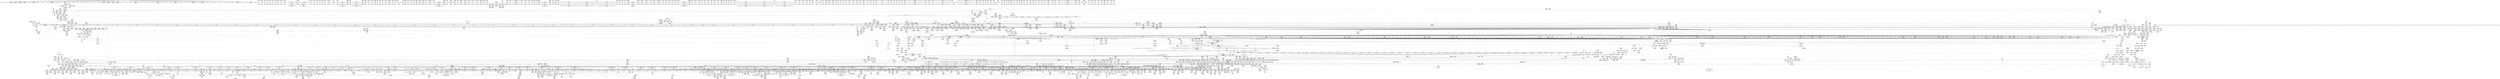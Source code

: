 digraph {
	CE0x7f08940 [shape=record,shape=Mrecord,label="{CE0x7f08940|128:_i8*,_1208:_%struct.file*,_:_CMRE_27,28_}"]
	CE0x6f3b940 [shape=record,shape=Mrecord,label="{CE0x6f3b940|i64*_getelementptr_inbounds_(_4_x_i64_,_4_x_i64_*___llvm_gcov_ctr33,_i64_0,_i64_1)|*Constant*|*SummSource*}"]
	CE0x700aa00 [shape=record,shape=Mrecord,label="{CE0x700aa00|tomoyo_path_number_perm:tmp7|security/tomoyo/file.c,701}"]
	CE0x7408d40 [shape=record,shape=Mrecord,label="{CE0x7408d40|get_current:tmp|*SummSource*}"]
	CE0x6fb9170 [shape=record,shape=Mrecord,label="{CE0x6fb9170|i32_9|*Constant*}"]
	CE0x7f08bc0 [shape=record,shape=Mrecord,label="{CE0x7f08bc0|128:_i8*,_1208:_%struct.file*,_:_CMRE_29,30_}"]
	CE0x612acd0 [shape=record,shape=Mrecord,label="{CE0x612acd0|tomoyo_path_number_perm:error.1}"]
	CE0x54b6d60 [shape=record,shape=Mrecord,label="{CE0x54b6d60|i32_1|*Constant*}"]
	CE0x70b41a0 [shape=record,shape=Mrecord,label="{CE0x70b41a0|tomoyo_domain:do.body|*SummSource*}"]
	CE0x6205cb0 [shape=record,shape=Mrecord,label="{CE0x6205cb0|GLOBAL:__llvm_gcov_global_state_pred30|Global_var:__llvm_gcov_global_state_pred30|*SummSink*}"]
	CE0x71365c0 [shape=record,shape=Mrecord,label="{CE0x71365c0|tomoyo_get_mode:tmp27|security/tomoyo/util.c,988|*SummSource*}"]
	CE0x887d8e0 [shape=record,shape=Mrecord,label="{CE0x887d8e0|tomoyo_audit_path_number_log:arrayidx5|security/tomoyo/file.c,233}"]
	CE0x732ce30 [shape=record,shape=Mrecord,label="{CE0x732ce30|tomoyo_audit_path_number_log:filename|security/tomoyo/file.c,235|*SummSink*}"]
	CE0x7349eb0 [shape=record,shape=Mrecord,label="{CE0x7349eb0|tomoyo_const_part_length:if.then17|*SummSource*}"]
	CE0x7453040 [shape=record,shape=Mrecord,label="{CE0x7453040|tomoyo_fill_path_info:const_len6|security/tomoyo/util.c,668}"]
	CE0x62ea510 [shape=record,shape=Mrecord,label="{CE0x62ea510|24:_%struct.dentry*,_:_SCMRE_181,182_}"]
	CE0x7036150 [shape=record,shape=Mrecord,label="{CE0x7036150|0:_%struct.tomoyo_obj_info*,_24:_%struct.tomoyo_path_info*,_32:_i64,_40:_i8,_72:_i8,_76:_i8,_:_SCMRE_0,8_|*MultipleSource*|security/tomoyo/file.c,693|security/tomoyo/file.c, 693|security/tomoyo/file.c,707|Function::tomoyo_init_request_info&Arg::r::}"]
	CE0x61b9cf0 [shape=record,shape=Mrecord,label="{CE0x61b9cf0|tomoyo_add_slash:if.end|*SummSource*}"]
	CE0x547df10 [shape=record,shape=Mrecord,label="{CE0x547df10|tomoyo_print_ulong:if.else|*SummSource*}"]
	CE0x71ffee0 [shape=record,shape=Mrecord,label="{CE0x71ffee0|0:_%struct.tomoyo_obj_info*,_24:_%struct.tomoyo_path_info*,_32:_i64,_40:_i8,_72:_i8,_76:_i8,_:_SCMRE_77,78_|*MultipleSource*|security/tomoyo/file.c,693|security/tomoyo/file.c, 693|security/tomoyo/file.c,707|Function::tomoyo_init_request_info&Arg::r::}"]
	CE0x738d5b0 [shape=record,shape=Mrecord,label="{CE0x738d5b0|tomoyo_const_part_length:tmp36|security/tomoyo/util.c,644|*SummSource*}"]
	CE0x56b8ba0 [shape=record,shape=Mrecord,label="{CE0x56b8ba0|tomoyo_path_number_perm:tmp6|security/tomoyo/file.c,695}"]
	CE0x706dc40 [shape=record,shape=Mrecord,label="{CE0x706dc40|tomoyo_get_mode:tmp25|security/tomoyo/util.c,987|*SummSource*}"]
	CE0x605d300 [shape=record,shape=Mrecord,label="{CE0x605d300|tomoyo_fill_path_info:tmp11|security/tomoyo/util.c,667}"]
	CE0x54b6ca0 [shape=record,shape=Mrecord,label="{CE0x54b6ca0|_call_void_mcount()_#3|*SummSource*}"]
	CE0x5466950 [shape=record,shape=Mrecord,label="{CE0x5466950|i32_0|*Constant*}"]
	CE0x6170160 [shape=record,shape=Mrecord,label="{CE0x6170160|0:_%struct.tomoyo_obj_info*,_24:_%struct.tomoyo_path_info*,_32:_i64,_40:_i8,_72:_i8,_76:_i8,_:_SCMRE_32,33_}"]
	CE0x7498790 [shape=record,shape=Mrecord,label="{CE0x7498790|tomoyo_get_mode:if.then}"]
	CE0x706e810 [shape=record,shape=Mrecord,label="{CE0x706e810|i32_3|*Constant*}"]
	CE0x6f744c0 [shape=record,shape=Mrecord,label="{CE0x6f744c0|rcu_lock_acquire:tmp}"]
	CE0x6195950 [shape=record,shape=Mrecord,label="{CE0x6195950|rcu_lock_release:entry|*SummSource*}"]
	CE0x6f74410 [shape=record,shape=Mrecord,label="{CE0x6f74410|i64*_getelementptr_inbounds_(_4_x_i64_,_4_x_i64_*___llvm_gcov_ctr24,_i64_0,_i64_0)|*Constant*|*SummSink*}"]
	CE0x892bda0 [shape=record,shape=Mrecord,label="{CE0x892bda0|i64*_getelementptr_inbounds_(_14_x_i64_,_14_x_i64_*___llvm_gcov_ctr18115,_i64_0,_i64_12)|*Constant*|*SummSource*}"]
	CE0x62eab00 [shape=record,shape=Mrecord,label="{CE0x62eab00|24:_%struct.dentry*,_:_SCMRE_186,187_}"]
	CE0x74f10d0 [shape=record,shape=Mrecord,label="{CE0x74f10d0|i32_5|*Constant*|*SummSink*}"]
	CE0x70dd600 [shape=record,shape=Mrecord,label="{CE0x70dd600|0:_%struct.tomoyo_obj_info*,_24:_%struct.tomoyo_path_info*,_32:_i64,_40:_i8,_72:_i8,_76:_i8,_:_SCMRE_53,54_}"]
	CE0x6037bf0 [shape=record,shape=Mrecord,label="{CE0x6037bf0|tomoyo_fill_path_info:tobool|security/tomoyo/util.c,667|*SummSink*}"]
	CE0x61977d0 [shape=record,shape=Mrecord,label="{CE0x61977d0|i64_17|*Constant*}"]
	CE0x73732f0 [shape=record,shape=Mrecord,label="{CE0x73732f0|i64*_getelementptr_inbounds_(_6_x_i64_,_6_x_i64_*___llvm_gcov_ctr25,_i64_0,_i64_5)|*Constant*|*SummSink*}"]
	CE0x71eb440 [shape=record,shape=Mrecord,label="{CE0x71eb440|GLOBAL:tomoyo_pn2mac|Global_var:tomoyo_pn2mac|*SummSource*}"]
	CE0x706e130 [shape=record,shape=Mrecord,label="{CE0x706e130|tomoyo_get_mode:tmp26|security/tomoyo/util.c,987}"]
	CE0x72ca5c0 [shape=record,shape=Mrecord,label="{CE0x72ca5c0|tomoyo_print_ulong:conv|security/tomoyo/util.c,239|*SummSource*}"]
	CE0x896fbf0 [shape=record,shape=Mrecord,label="{CE0x896fbf0|tomoyo_get_realpath:if.then|*SummSource*}"]
	CE0x705e0d0 [shape=record,shape=Mrecord,label="{CE0x705e0d0|tomoyo_path_number_perm:if.then8|*SummSink*}"]
	CE0x60b94a0 [shape=record,shape=Mrecord,label="{CE0x60b94a0|24:_%struct.dentry*,_:_SCMRE_63,64_}"]
	CE0x550f770 [shape=record,shape=Mrecord,label="{CE0x550f770|tomoyo_audit_path_number_log:sw.bb|*SummSink*}"]
	CE0x896c270 [shape=record,shape=Mrecord,label="{CE0x896c270|_ret_void,_!dbg_!38929|security/tomoyo/util.c,670|*SummSink*}"]
	CE0x73977d0 [shape=record,shape=Mrecord,label="{CE0x73977d0|tomoyo_const_part_length:tmp30|security/tomoyo/util.c,641}"]
	CE0x57133e0 [shape=record,shape=Mrecord,label="{CE0x57133e0|tomoyo_get_realpath:path|Function::tomoyo_get_realpath&Arg::path::}"]
	CE0x637f700 [shape=record,shape=Mrecord,label="{CE0x637f700|tomoyo_get_mode:tmp20|security/tomoyo/util.c,985|*SummSink*}"]
	CE0x61b92c0 [shape=record,shape=Mrecord,label="{CE0x61b92c0|__llvm_gcov_indirect_counter_increment:entry}"]
	CE0x8a74fd0 [shape=record,shape=Mrecord,label="{CE0x8a74fd0|tomoyo_path_number_perm:error.0|*SummSource*}"]
	CE0x8b7bfe0 [shape=record,shape=Mrecord,label="{CE0x8b7bfe0|tomoyo_print_ulong:if.else16|*SummSink*}"]
	CE0x63cb730 [shape=record,shape=Mrecord,label="{CE0x63cb730|tomoyo_const_part_length:tmp53|security/tomoyo/util.c,652}"]
	CE0x540c3d0 [shape=record,shape=Mrecord,label="{CE0x540c3d0|tomoyo_const_part_length:tobool|security/tomoyo/util.c,624|*SummSink*}"]
	CE0x7241ef0 [shape=record,shape=Mrecord,label="{CE0x7241ef0|tomoyo_get_realpath:return}"]
	CE0x623d510 [shape=record,shape=Mrecord,label="{CE0x623d510|tomoyo_domain:tmp5|security/tomoyo/common.h,1205|*SummSource*}"]
	CE0x613e080 [shape=record,shape=Mrecord,label="{CE0x613e080|0:_i8,_array:_GCRE_tomoyo_index2category_constant_39_x_i8_c_00_00_00_00_00_00_00_00_00_00_00_00_00_00_00_00_00_00_00_00_00_00_00_01_01_01_01_01_01_01_01_01_01_01_01_01_01_01_02_,_align_16:_elem_32::|security/tomoyo/util.c,983}"]
	CE0x61ff040 [shape=record,shape=Mrecord,label="{CE0x61ff040|_call_void_mcount()_#3|*SummSource*}"]
	CE0x53819e0 [shape=record,shape=Mrecord,label="{CE0x53819e0|24:_%struct.dentry*,_:_SCMRE_54,55_}"]
	CE0x612ad40 [shape=record,shape=Mrecord,label="{CE0x612ad40|tomoyo_path_number_perm:error.1|*SummSource*}"]
	CE0x61ee610 [shape=record,shape=Mrecord,label="{CE0x61ee610|i32_1|*Constant*}"]
	CE0x62eae90 [shape=record,shape=Mrecord,label="{CE0x62eae90|24:_%struct.dentry*,_:_SCMRE_189,190_}"]
	CE0x6355980 [shape=record,shape=Mrecord,label="{CE0x6355980|i64*_getelementptr_inbounds_(_31_x_i64_,_31_x_i64_*___llvm_gcov_ctr43150,_i64_0,_i64_28)|*Constant*|*SummSource*}"]
	CE0x621ed10 [shape=record,shape=Mrecord,label="{CE0x621ed10|tomoyo_get_mode:idxprom6|security/tomoyo/util.c,983}"]
	CE0x89e65b0 [shape=record,shape=Mrecord,label="{CE0x89e65b0|tomoyo_audit_path_number_log:arrayidx|security/tomoyo/file.c,234}"]
	CE0x884bfa0 [shape=record,shape=Mrecord,label="{CE0x884bfa0|tomoyo_domain:if.end|*SummSource*}"]
	CE0x53db1e0 [shape=record,shape=Mrecord,label="{CE0x53db1e0|tomoyo_domain:land.lhs.true}"]
	CE0x709bf80 [shape=record,shape=Mrecord,label="{CE0x709bf80|tomoyo_get_mode:conv15|security/tomoyo/util.c,987|*SummSource*}"]
	CE0x8bc8fb0 [shape=record,shape=Mrecord,label="{CE0x8bc8fb0|0:_%struct.tomoyo_obj_info*,_24:_%struct.tomoyo_path_info*,_32:_i64,_40:_i8,_72:_i8,_76:_i8,_:_SCMRE_51,52_}"]
	CE0x7303680 [shape=record,shape=Mrecord,label="{CE0x7303680|__llvm_gcov_indirect_counter_increment114:entry}"]
	CE0x893af70 [shape=record,shape=Mrecord,label="{CE0x893af70|GLOBAL:tomoyo_domain.__warned|Global_var:tomoyo_domain.__warned}"]
	CE0x71228d0 [shape=record,shape=Mrecord,label="{CE0x71228d0|tomoyo_const_part_length:tmp33|security/tomoyo/util.c,642|*SummSource*}"]
	CE0x5516aa0 [shape=record,shape=Mrecord,label="{CE0x5516aa0|0:_i8*,_array:_GCRE_tomoyo_mac_keywords_external_constant_42_x_i8*_:_elem_31::|security/tomoyo/file.c,233}"]
	CE0x8a3cb50 [shape=record,shape=Mrecord,label="{CE0x8a3cb50|i64*_getelementptr_inbounds_(_2_x_i64_,_2_x_i64_*___llvm_gcov_ctr31,_i64_0,_i64_0)|*Constant*|*SummSource*}"]
	CE0x60e2c50 [shape=record,shape=Mrecord,label="{CE0x60e2c50|24:_%struct.dentry*,_:_SCMRE_72,73_}"]
	CE0x8964b90 [shape=record,shape=Mrecord,label="{CE0x8964b90|tomoyo_const_part_length:cmp12|security/tomoyo/util.c,641}"]
	CE0x7080a50 [shape=record,shape=Mrecord,label="{CE0x7080a50|GLOBAL:__llvm_gcov_global_state_pred45|Global_var:__llvm_gcov_global_state_pred45|*SummSource*}"]
	CE0x74de000 [shape=record,shape=Mrecord,label="{CE0x74de000|i64*_getelementptr_inbounds_(_22_x_i64_,_22_x_i64_*___llvm_gcov_ctr9,_i64_0,_i64_12)|*Constant*|*SummSink*}"]
	CE0x7ef3dc0 [shape=record,shape=Mrecord,label="{CE0x7ef3dc0|_call_void_mcount()_#3}"]
	CE0x7296e10 [shape=record,shape=Mrecord,label="{CE0x7296e10|tomoyo_init_request_info:domain|Function::tomoyo_init_request_info&Arg::domain::|*SummSource*}"]
	CE0x61086b0 [shape=record,shape=Mrecord,label="{CE0x61086b0|i32_2|*Constant*}"]
	CE0x8bba260 [shape=record,shape=Mrecord,label="{CE0x8bba260|tomoyo_get_mode:config|security/tomoyo/util.c,981|*SummSource*}"]
	CE0x60372f0 [shape=record,shape=Mrecord,label="{CE0x60372f0|tomoyo_fill_path_info:name1|security/tomoyo/util.c,663|*SummSource*}"]
	CE0x73d0240 [shape=record,shape=Mrecord,label="{CE0x73d0240|tomoyo_domain:tobool1|security/tomoyo/common.h,1205|*SummSink*}"]
	CE0x72df6a0 [shape=record,shape=Mrecord,label="{CE0x72df6a0|0:_%struct.tomoyo_obj_info*,_24:_%struct.tomoyo_path_info*,_32:_i64,_40:_i8,_72:_i8,_76:_i8,_:_SCMRE_59,60_}"]
	CE0x7f00440 [shape=record,shape=Mrecord,label="{CE0x7f00440|0:_i8,_array:_GCRE_tomoyo_index2category_constant_39_x_i8_c_00_00_00_00_00_00_00_00_00_00_00_00_00_00_00_00_00_00_00_00_00_00_00_01_01_01_01_01_01_01_01_01_01_01_01_01_01_01_02_,_align_16:_elem_14::|security/tomoyo/util.c,983}"]
	CE0x615f640 [shape=record,shape=Mrecord,label="{CE0x615f640|tomoyo_print_ulong:call|security/tomoyo/util.c,240|*SummSource*}"]
	CE0x8a4c920 [shape=record,shape=Mrecord,label="{CE0x8a4c920|tomoyo_fill_path_info:frombool|security/tomoyo/util.c,667}"]
	CE0x70abb30 [shape=record,shape=Mrecord,label="{CE0x70abb30|tomoyo_read_unlock:bb}"]
	CE0x74d8c10 [shape=record,shape=Mrecord,label="{CE0x74d8c10|_call_void_rcu_lock_acquire(%struct.lockdep_map*_%dep_map)_#9,_!dbg_!38906|include/linux/srcu.h,222}"]
	CE0x6fcf500 [shape=record,shape=Mrecord,label="{CE0x6fcf500|tomoyo_print_ulong:tmp27|security/tomoyo/util.c,247|*SummSource*}"]
	CE0x721aaf0 [shape=record,shape=Mrecord,label="{CE0x721aaf0|tomoyo_read_lock:bb|*SummSource*}"]
	CE0x74c5670 [shape=record,shape=Mrecord,label="{CE0x74c5670|tomoyo_const_part_length:incdec.ptr10|security/tomoyo/util.c,640}"]
	CE0x74cba50 [shape=record,shape=Mrecord,label="{CE0x74cba50|128:_i8*,_1208:_%struct.file*,_:_CMRE_160,168_|*MultipleSource*|security/tomoyo/common.h,1205|security/tomoyo/common.h,1205}"]
	CE0x637f300 [shape=record,shape=Mrecord,label="{CE0x637f300|tomoyo_get_mode:tmp20|security/tomoyo/util.c,985}"]
	CE0x736c9b0 [shape=record,shape=Mrecord,label="{CE0x736c9b0|i32_2|*Constant*}"]
	CE0x56dc960 [shape=record,shape=Mrecord,label="{CE0x56dc960|tomoyo_path_number_perm:tmp14|security/tomoyo/file.c,701}"]
	CE0x60c82a0 [shape=record,shape=Mrecord,label="{CE0x60c82a0|tomoyo_const_part_length:tmp46|security/tomoyo/util.c,646|*SummSink*}"]
	CE0x614fae0 [shape=record,shape=Mrecord,label="{CE0x614fae0|i64_18|*Constant*|*SummSource*}"]
	CE0x703cf70 [shape=record,shape=Mrecord,label="{CE0x703cf70|tomoyo_get_mode:tmp1}"]
	CE0x62e0f80 [shape=record,shape=Mrecord,label="{CE0x62e0f80|tomoyo_fill_path_info:sub|security/tomoyo/util.c,667}"]
	CE0x6315180 [shape=record,shape=Mrecord,label="{CE0x6315180|24:_%struct.dentry*,_:_SCMRE_208,209_}"]
	CE0x89c3630 [shape=record,shape=Mrecord,label="{CE0x89c3630|_call_void_tomoyo_print_ulong(i8*_%arraydecay,_i32_64,_i64_%tmp12,_i8_zeroext_%radix.0)_#9,_!dbg_!38923|security/tomoyo/file.c,231}"]
	CE0x74d91a0 [shape=record,shape=Mrecord,label="{CE0x74d91a0|GLOBAL:rcu_lock_acquire|*Constant*}"]
	CE0x6206180 [shape=record,shape=Mrecord,label="{CE0x6206180|tomoyo_audit_path_number_log:sw.epilog}"]
	CE0x61502e0 [shape=record,shape=Mrecord,label="{CE0x61502e0|tomoyo_path_number_perm:tmp45|security/tomoyo/file.c,721}"]
	CE0x7371420 [shape=record,shape=Mrecord,label="{CE0x7371420|tomoyo_audit_path_number_log:call|security/tomoyo/file.c,233|*SummSource*}"]
	CE0x52c7a80 [shape=record,shape=Mrecord,label="{CE0x52c7a80|tomoyo_fill_path_info:tmp8|security/tomoyo/util.c,667|*SummSource*}"]
	CE0x554f760 [shape=record,shape=Mrecord,label="{CE0x554f760|_call_void_mcount()_#3}"]
	CE0x73c7580 [shape=record,shape=Mrecord,label="{CE0x73c7580|0:_i32,_:_GCMR___llvm_gcov_global_state_pred45_internal_unnamed_addr_global_i32_-1:_elem_0:default:}"]
	CE0x6e5fc40 [shape=record,shape=Mrecord,label="{CE0x6e5fc40|__llvm_gcov_indirect_counter_increment:counter|*SummSink*}"]
	CE0x614e9f0 [shape=record,shape=Mrecord,label="{CE0x614e9f0|24:_%struct.dentry*,_:_SCMRE_15,16_}"]
	CE0x6264660 [shape=record,shape=Mrecord,label="{CE0x6264660|tomoyo_get_mode:tmp3|security/tomoyo/util.c,978|*SummSource*}"]
	CE0x72000b0 [shape=record,shape=Mrecord,label="{CE0x72000b0|tomoyo_path_number_perm:conv|security/tomoyo/file.c,708}"]
	CE0x625b370 [shape=record,shape=Mrecord,label="{CE0x625b370|get_current:tmp3|*SummSink*}"]
	CE0x55c5b50 [shape=record,shape=Mrecord,label="{CE0x55c5b50|i32_2|*Constant*}"]
	CE0x7141db0 [shape=record,shape=Mrecord,label="{CE0x7141db0|i8_0|*Constant*|*SummSink*}"]
	CE0x70546e0 [shape=record,shape=Mrecord,label="{CE0x70546e0|tomoyo_domain:tmp16|security/tomoyo/common.h,1205}"]
	CE0x8a9da00 [shape=record,shape=Mrecord,label="{CE0x8a9da00|rcu_lock_acquire:tmp5|include/linux/rcupdate.h,418|*SummSource*}"]
	CE0x7242730 [shape=record,shape=Mrecord,label="{CE0x7242730|i64*_getelementptr_inbounds_(_2_x_i64_,_2_x_i64_*___llvm_gcov_ctr22,_i64_0,_i64_0)|*Constant*|*SummSink*}"]
	CE0x62e94d0 [shape=record,shape=Mrecord,label="{CE0x62e94d0|tomoyo_get_mode:conv5|security/tomoyo/util.c,983|*SummSource*}"]
	CE0x61db680 [shape=record,shape=Mrecord,label="{CE0x61db680|tomoyo_domain:land.lhs.true2|*SummSource*}"]
	CE0x63cab80 [shape=record,shape=Mrecord,label="{CE0x63cab80|tomoyo_path_number_perm:number14|security/tomoyo/file.c,713}"]
	CE0x610a070 [shape=record,shape=Mrecord,label="{CE0x610a070|srcu_read_unlock:sp|Function::srcu_read_unlock&Arg::sp::}"]
	CE0x562dc10 [shape=record,shape=Mrecord,label="{CE0x562dc10|tomoyo_fill_path_info:conv4|security/tomoyo/util.c,667|*SummSource*}"]
	CE0x61dabe0 [shape=record,shape=Mrecord,label="{CE0x61dabe0|srcu_read_lock:tmp1|*SummSource*}"]
	CE0x632db10 [shape=record,shape=Mrecord,label="{CE0x632db10|GLOBAL:get_current|*Constant*|*SummSource*}"]
	CE0x60c8180 [shape=record,shape=Mrecord,label="{CE0x60c8180|i64*_getelementptr_inbounds_(_31_x_i64_,_31_x_i64_*___llvm_gcov_ctr43150,_i64_0,_i64_27)|*Constant*|*SummSource*}"]
	CE0x6fb25e0 [shape=record,shape=Mrecord,label="{CE0x6fb25e0|_call_void_tomoyo_fill_path_info(%struct.tomoyo_path_info*_%buf)_#9,_!dbg_!38913|security/tomoyo/file.c,152|*SummSource*}"]
	CE0x892c100 [shape=record,shape=Mrecord,label="{CE0x892c100|tomoyo_print_ulong:tmp25|*SummSource*}"]
	CE0x74e3bf0 [shape=record,shape=Mrecord,label="{CE0x74e3bf0|i1_false|*Constant*}"]
	CE0x74094c0 [shape=record,shape=Mrecord,label="{CE0x74094c0|rcu_lock_acquire:__here}"]
	CE0x56fda10 [shape=record,shape=Mrecord,label="{CE0x56fda10|24:_%struct.dentry*,_:_SCMRE_448,456_|*MultipleSource*|security/tomoyo/tomoyo.c,350|Function::tomoyo_file_ioctl&Arg::file::}"]
	CE0x61b9c80 [shape=record,shape=Mrecord,label="{CE0x61b9c80|tomoyo_add_slash:return|*SummSink*}"]
	CE0x72bbc90 [shape=record,shape=Mrecord,label="{CE0x72bbc90|tomoyo_path_number_perm:tmp28|security/tomoyo/file.c,708|*SummSink*}"]
	CE0x74e4340 [shape=record,shape=Mrecord,label="{CE0x74e4340|tomoyo_fill_path_info:tmp10|*SummSink*}"]
	CE0x8b7b920 [shape=record,shape=Mrecord,label="{CE0x8b7b920|tomoyo_add_slash:tmp6|security/tomoyo/file.c,131|*SummSink*}"]
	CE0x88c2ca0 [shape=record,shape=Mrecord,label="{CE0x88c2ca0|tomoyo_path_number_perm:param12|security/tomoyo/file.c,713|*SummSource*}"]
	CE0x73c6d20 [shape=record,shape=Mrecord,label="{CE0x73c6d20|tomoyo_const_part_length:len.0|*SummSource*}"]
	CE0x62dd9f0 [shape=record,shape=Mrecord,label="{CE0x62dd9f0|24:_%struct.dentry*,_:_SCMRE_177,178_}"]
	CE0x62f46f0 [shape=record,shape=Mrecord,label="{CE0x62f46f0|24:_%struct.dentry*,_:_SCMRE_193,194_}"]
	CE0x70d2e90 [shape=record,shape=Mrecord,label="{CE0x70d2e90|tomoyo_read_lock:call|security/tomoyo/common.h,1097|*SummSource*}"]
	CE0x8a3cae0 [shape=record,shape=Mrecord,label="{CE0x8a3cae0|i64*_getelementptr_inbounds_(_2_x_i64_,_2_x_i64_*___llvm_gcov_ctr31,_i64_0,_i64_0)|*Constant*}"]
	CE0x6ef07d0 [shape=record,shape=Mrecord,label="{CE0x6ef07d0|srcu_read_lock:tmp|*SummSource*}"]
	CE0x89f6c20 [shape=record,shape=Mrecord,label="{CE0x89f6c20|tomoyo_print_ulong:value|Function::tomoyo_print_ulong&Arg::value::}"]
	CE0x5655c80 [shape=record,shape=Mrecord,label="{CE0x5655c80|srcu_read_unlock:tmp}"]
	CE0x7008bf0 [shape=record,shape=Mrecord,label="{CE0x7008bf0|GLOBAL:__llvm_gcov_ctr25|Global_var:__llvm_gcov_ctr25|*SummSink*}"]
	CE0x6265000 [shape=record,shape=Mrecord,label="{CE0x6265000|tomoyo_get_mode:tobool|security/tomoyo/util.c,978|*SummSink*}"]
	CE0x72acbf0 [shape=record,shape=Mrecord,label="{CE0x72acbf0|tomoyo_fill_path_info:sub|security/tomoyo/util.c,667|*SummSink*}"]
	CE0x893c910 [shape=record,shape=Mrecord,label="{CE0x893c910|tomoyo_fill_path_info:tmp11|security/tomoyo/util.c,667|*SummSource*}"]
	CE0x636b430 [shape=record,shape=Mrecord,label="{CE0x636b430|tomoyo_domain:cred|security/tomoyo/common.h,1205|*SummSink*}"]
	CE0x893d5b0 [shape=record,shape=Mrecord,label="{CE0x893d5b0|i64*_getelementptr_inbounds_(_5_x_i64_,_5_x_i64_*___llvm_gcov_ctr32134,_i64_0,_i64_0)|*Constant*|*SummSink*}"]
	CE0x6369260 [shape=record,shape=Mrecord,label="{CE0x6369260|24:_%struct.dentry*,_:_SCMRE_288,292_|*MultipleSource*|security/tomoyo/tomoyo.c,350|Function::tomoyo_file_ioctl&Arg::file::}"]
	CE0x62ea010 [shape=record,shape=Mrecord,label="{CE0x62ea010|tomoyo_get_mode:add|security/tomoyo/util.c,984|*SummSink*}"]
	CE0x8a9d180 [shape=record,shape=Mrecord,label="{CE0x8a9d180|_call_void_mcount()_#3|*SummSource*}"]
	CE0x543bf50 [shape=record,shape=Mrecord,label="{CE0x543bf50|srcu_read_unlock:tmp1}"]
	CE0x7031df0 [shape=record,shape=Mrecord,label="{CE0x7031df0|tomoyo_const_part_length:cmp15|security/tomoyo/util.c,641|*SummSource*}"]
	CE0x8a62540 [shape=record,shape=Mrecord,label="{CE0x8a62540|tomoyo_const_part_length:tmp6|security/tomoyo/util.c,625}"]
	CE0x73c7e50 [shape=record,shape=Mrecord,label="{CE0x73c7e50|tomoyo_audit_path_number_log:tmp9|security/tomoyo/file.c,228|*SummSink*}"]
	CE0x70142d0 [shape=record,shape=Mrecord,label="{CE0x70142d0|tomoyo_audit_path_number_log:sw.default}"]
	CE0x602f090 [shape=record,shape=Mrecord,label="{CE0x602f090|24:_%struct.dentry*,_:_SCMRE_6,7_}"]
	CE0x8a66180 [shape=record,shape=Mrecord,label="{CE0x8a66180|GLOBAL:current_task|Global_var:current_task}"]
	CE0x7303800 [shape=record,shape=Mrecord,label="{CE0x7303800|__llvm_gcov_indirect_counter_increment114:entry|*SummSink*}"]
	CE0x649dd90 [shape=record,shape=Mrecord,label="{CE0x649dd90|tomoyo_fill_path_info:const_len|security/tomoyo/util.c,666}"]
	CE0x74c6440 [shape=record,shape=Mrecord,label="{CE0x74c6440|128:_i8*,_1208:_%struct.file*,_:_CMRE_56,64_|*MultipleSource*|security/tomoyo/common.h,1205|security/tomoyo/common.h,1205}"]
	CE0x8a8e770 [shape=record,shape=Mrecord,label="{CE0x8a8e770|0:_%struct.tomoyo_obj_info*,_24:_%struct.tomoyo_path_info*,_32:_i64,_40:_i8,_72:_i8,_76:_i8,_:_SCMRE_28,29_}"]
	CE0x615e860 [shape=record,shape=Mrecord,label="{CE0x615e860|i64*_getelementptr_inbounds_(_2_x_i64_,_2_x_i64_*___llvm_gcov_ctr32,_i64_0,_i64_1)|*Constant*|*SummSource*}"]
	CE0x7498160 [shape=record,shape=Mrecord,label="{CE0x7498160|_ret_void,_!dbg_!38908|include/linux/rcupdate.h,419}"]
	CE0x737a8b0 [shape=record,shape=Mrecord,label="{CE0x737a8b0|GLOBAL:tomoyo_get_mode|*Constant*|*SummSink*}"]
	CE0x61db820 [shape=record,shape=Mrecord,label="{CE0x61db820|tomoyo_domain:do.body}"]
	CE0x63695b0 [shape=record,shape=Mrecord,label="{CE0x63695b0|24:_%struct.dentry*,_:_SCMRE_296,304_|*MultipleSource*|security/tomoyo/tomoyo.c,350|Function::tomoyo_file_ioctl&Arg::file::}"]
	CE0x6130930 [shape=record,shape=Mrecord,label="{CE0x6130930|tomoyo_const_part_length:tmp15|security/tomoyo/util.c,627}"]
	CE0x6f3bfc0 [shape=record,shape=Mrecord,label="{CE0x6f3bfc0|i32_48|*Constant*|*SummSource*}"]
	CE0x6314f20 [shape=record,shape=Mrecord,label="{CE0x6314f20|24:_%struct.dentry*,_:_SCMRE_206,207_}"]
	CE0x72ac160 [shape=record,shape=Mrecord,label="{CE0x72ac160|i32_47|*Constant*}"]
	CE0x725d620 [shape=record,shape=Mrecord,label="{CE0x725d620|tomoyo_print_ulong:tmp19|security/tomoyo/util.c,244|*SummSource*}"]
	CE0x72b0b70 [shape=record,shape=Mrecord,label="{CE0x72b0b70|tomoyo_const_part_length:if.then5}"]
	CE0x60c7c40 [shape=record,shape=Mrecord,label="{CE0x60c7c40|i64*_getelementptr_inbounds_(_31_x_i64_,_31_x_i64_*___llvm_gcov_ctr43150,_i64_0,_i64_27)|*Constant*}"]
	CE0x72ba510 [shape=record,shape=Mrecord,label="{CE0x72ba510|i64_16|*Constant*|*SummSource*}"]
	CE0x701a3e0 [shape=record,shape=Mrecord,label="{CE0x701a3e0|tomoyo_fill_path_info:land.end|*SummSink*}"]
	CE0x7440050 [shape=record,shape=Mrecord,label="{CE0x7440050|i32_0|*Constant*}"]
	CE0x6168990 [shape=record,shape=Mrecord,label="{CE0x6168990|tomoyo_const_part_length:tmp10|security/tomoyo/util.c,626|*SummSource*}"]
	CE0x72dbe80 [shape=record,shape=Mrecord,label="{CE0x72dbe80|tomoyo_domain:tobool|security/tomoyo/common.h,1205|*SummSink*}"]
	CE0x73d01b0 [shape=record,shape=Mrecord,label="{CE0x73d01b0|tomoyo_domain:tobool1|security/tomoyo/common.h,1205|*SummSource*}"]
	CE0x70e3a70 [shape=record,shape=Mrecord,label="{CE0x70e3a70|tomoyo_init_request_info:tmp7|security/tomoyo/util.c,1005|*SummSink*}"]
	CE0x702a600 [shape=record,shape=Mrecord,label="{CE0x702a600|tomoyo_domain:tmp13|security/tomoyo/common.h,1205|*SummSource*}"]
	CE0x6fa38e0 [shape=record,shape=Mrecord,label="{CE0x6fa38e0|tomoyo_path_number_perm:tmp20|security/tomoyo/file.c,705}"]
	CE0x636b940 [shape=record,shape=Mrecord,label="{CE0x636b940|tomoyo_domain:tmp21|security/tomoyo/common.h,1205|*SummSource*}"]
	CE0x621e870 [shape=record,shape=Mrecord,label="{CE0x621e870|tomoyo_get_mode:tmp16|security/tomoyo/util.c,983|*SummSource*}"]
	CE0x7332a60 [shape=record,shape=Mrecord,label="{CE0x7332a60|tomoyo_audit_path_number_log:tmp15|security/tomoyo/file.c,235|*SummSink*}"]
	CE0x553d240 [shape=record,shape=Mrecord,label="{CE0x553d240|tomoyo_audit_path_number_log:conv|security/tomoyo/file.c,216|*SummSink*}"]
	CE0x8be8670 [shape=record,shape=Mrecord,label="{CE0x8be8670|i32_49|*Constant*|*SummSource*}"]
	CE0x554f650 [shape=record,shape=Mrecord,label="{CE0x554f650|srcu_read_lock:tmp3|*SummSink*}"]
	CE0x74e3a50 [shape=record,shape=Mrecord,label="{CE0x74e3a50|tomoyo_fill_path_info:cmp|security/tomoyo/util.c,667|*SummSink*}"]
	CE0x89dea00 [shape=record,shape=Mrecord,label="{CE0x89dea00|tomoyo_path_number_perm:tmp38|security/tomoyo/file.c,717|*SummSource*}"]
	CE0x8a16960 [shape=record,shape=Mrecord,label="{CE0x8a16960|tomoyo_fill_path_info:cmp8|security/tomoyo/util.c,668|*SummSource*}"]
	CE0x61968c0 [shape=record,shape=Mrecord,label="{CE0x61968c0|tomoyo_print_ulong:tmp10|security/tomoyo/util.c,241|*SummSink*}"]
	CE0x74e3380 [shape=record,shape=Mrecord,label="{CE0x74e3380|tomoyo_fill_path_info:conv4|security/tomoyo/util.c,667|*SummSink*}"]
	CE0x8a31a50 [shape=record,shape=Mrecord,label="{CE0x8a31a50|i64*_getelementptr_inbounds_(_31_x_i64_,_31_x_i64_*___llvm_gcov_ctr43150,_i64_0,_i64_9)|*Constant*|*SummSink*}"]
	CE0x70c3c80 [shape=record,shape=Mrecord,label="{CE0x70c3c80|i64_0|*Constant*}"]
	CE0x72fdc70 [shape=record,shape=Mrecord,label="{CE0x72fdc70|i32_3|*Constant*}"]
	CE0x62220a0 [shape=record,shape=Mrecord,label="{CE0x62220a0|tomoyo_const_part_length:tmp40|security/tomoyo/util.c,644|*SummSink*}"]
	CE0x5571790 [shape=record,shape=Mrecord,label="{CE0x5571790|i64*_getelementptr_inbounds_(_2_x_i64_,_2_x_i64_*___llvm_gcov_ctr32,_i64_0,_i64_0)|*Constant*|*SummSource*}"]
	"CONST[source:0(mediator),value:0(static)][purpose:{operation}][SnkIdx:3]"
	CE0x609ede0 [shape=record,shape=Mrecord,label="{CE0x609ede0|24:_%struct.dentry*,_:_SCMRE_94,95_}"]
	CE0x6f05920 [shape=record,shape=Mrecord,label="{CE0x6f05920|i8_4|*Constant*|*SummSource*}"]
	CE0x8b32f40 [shape=record,shape=Mrecord,label="{CE0x8b32f40|tomoyo_path_number_perm:tmp42|security/tomoyo/file.c,721}"]
	CE0x8b6c180 [shape=record,shape=Mrecord,label="{CE0x8b6c180|GLOBAL:tomoyo_profile|*Constant*}"]
	CE0x71d24b0 [shape=record,shape=Mrecord,label="{CE0x71d24b0|tomoyo_const_part_length:tmp30|security/tomoyo/util.c,641|*SummSource*}"]
	CE0x612b2a0 [shape=record,shape=Mrecord,label="{CE0x612b2a0|i64*_getelementptr_inbounds_(_22_x_i64_,_22_x_i64_*___llvm_gcov_ctr9,_i64_0,_i64_20)|*Constant*|*SummSource*}"]
	CE0x6130800 [shape=record,shape=Mrecord,label="{CE0x6130800|i64_8|*Constant*}"]
	CE0x60e8f60 [shape=record,shape=Mrecord,label="{CE0x60e8f60|_ret_i32_%call,_!dbg_!38907|include/linux/srcu.h,223}"]
	CE0x88fde80 [shape=record,shape=Mrecord,label="{CE0x88fde80|tomoyo_audit_path_number_log:r|Function::tomoyo_audit_path_number_log&Arg::r::}"]
	CE0x60842b0 [shape=record,shape=Mrecord,label="{CE0x60842b0|tomoyo_path_number_perm:tmp11|security/tomoyo/file.c,702}"]
	CE0x72d3cd0 [shape=record,shape=Mrecord,label="{CE0x72d3cd0|tomoyo_const_part_length:cmp|security/tomoyo/util.c,626|*SummSink*}"]
	CE0x736ac70 [shape=record,shape=Mrecord,label="{CE0x736ac70|tomoyo_audit_path_number_log:name|security/tomoyo/file.c,235|*SummSink*}"]
	CE0x89f6dc0 [shape=record,shape=Mrecord,label="{CE0x89f6dc0|tomoyo_print_ulong:value|Function::tomoyo_print_ulong&Arg::value::|*SummSink*}"]
	CE0x6fb2650 [shape=record,shape=Mrecord,label="{CE0x6fb2650|_call_void_tomoyo_fill_path_info(%struct.tomoyo_path_info*_%buf)_#9,_!dbg_!38913|security/tomoyo/file.c,152|*SummSink*}"]
	CE0x7070ed0 [shape=record,shape=Mrecord,label="{CE0x7070ed0|tomoyo_const_part_length:cmp21|security/tomoyo/util.c,644|*SummSource*}"]
	CE0x8bc8f40 [shape=record,shape=Mrecord,label="{CE0x8bc8f40|0:_%struct.tomoyo_obj_info*,_24:_%struct.tomoyo_path_info*,_32:_i64,_40:_i8,_72:_i8,_76:_i8,_:_SCMRE_50,51_}"]
	CE0x8a83710 [shape=record,shape=Mrecord,label="{CE0x8a83710|tomoyo_get_realpath:tmp6|security/tomoyo/file.c,151}"]
	CE0x89e8460 [shape=record,shape=Mrecord,label="{CE0x89e8460|tomoyo_path_number_perm:name|security/tomoyo/file.c,718|*SummSource*}"]
	CE0x89b2ee0 [shape=record,shape=Mrecord,label="{CE0x89b2ee0|tomoyo_path_number_perm:tmp35|security/tomoyo/file.c,717|*SummSink*}"]
	CE0x70a9df0 [shape=record,shape=Mrecord,label="{CE0x70a9df0|i64*_getelementptr_inbounds_(_4_x_i64_,_4_x_i64_*___llvm_gcov_ctr33,_i64_0,_i64_2)|*Constant*|*SummSink*}"]
	CE0x6f72aa0 [shape=record,shape=Mrecord,label="{CE0x6f72aa0|tomoyo_domain:land.lhs.true|*SummSource*}"]
	CE0x62b9960 [shape=record,shape=Mrecord,label="{CE0x62b9960|24:_%struct.dentry*,_:_SCMRE_152,153_}"]
	CE0x5382100 [shape=record,shape=Mrecord,label="{CE0x5382100|tomoyo_file_ioctl:tmp3|*SummSource*}"]
	CE0x73c6a00 [shape=record,shape=Mrecord,label="{CE0x73c6a00|i32_1|*Constant*}"]
	CE0x8bb17c0 [shape=record,shape=Mrecord,label="{CE0x8bb17c0|0:_i8*,_array:_GCRE_tomoyo_mac_keywords_external_constant_42_x_i8*_:_elem_2::|security/tomoyo/file.c,233}"]
	CE0x6fa4020 [shape=record,shape=Mrecord,label="{CE0x6fa4020|tomoyo_path_number_perm:do.body|*SummSink*}"]
	CE0x71d3850 [shape=record,shape=Mrecord,label="{CE0x71d3850|tomoyo_add_slash:entry|*SummSource*}"]
	CE0x7301cf0 [shape=record,shape=Mrecord,label="{CE0x7301cf0|tomoyo_print_ulong:tmp20|security/tomoyo/util.c,246|*SummSource*}"]
	CE0x547d9d0 [shape=record,shape=Mrecord,label="{CE0x547d9d0|_call_void_mcount()_#3|*SummSource*}"]
	CE0x89bca90 [shape=record,shape=Mrecord,label="{CE0x89bca90|GLOBAL:tomoyo_print_ulong|*Constant*|*SummSink*}"]
	CE0x892bf10 [shape=record,shape=Mrecord,label="{CE0x892bf10|tomoyo_print_ulong:tmp24|*SummSink*}"]
	CE0x57130b0 [shape=record,shape=Mrecord,label="{CE0x57130b0|tomoyo_get_realpath:buf|Function::tomoyo_get_realpath&Arg::buf::|*SummSource*}"]
	CE0x637fba0 [shape=record,shape=Mrecord,label="{CE0x637fba0|tomoyo_get_mode:tmp21|security/tomoyo/util.c,985|*SummSink*}"]
	CE0x89ff880 [shape=record,shape=Mrecord,label="{CE0x89ff880|0:_i8*,_8:_i32,_12:_i16,_14:_i8,_15:_i8,_:_SCMRE_12,14_|*MultipleSource*|security/tomoyo/file.c, 698|Function::tomoyo_get_realpath&Arg::buf::|Function::tomoyo_add_slash&Arg::buf::|security/tomoyo/file.c,718}"]
	CE0x63693d0 [shape=record,shape=Mrecord,label="{CE0x63693d0|GLOBAL:tomoyo_path_number_perm|*Constant*}"]
	CE0x74c6300 [shape=record,shape=Mrecord,label="{CE0x74c6300|128:_i8*,_1208:_%struct.file*,_:_CMRE_52,56_|*MultipleSource*|security/tomoyo/common.h,1205|security/tomoyo/common.h,1205}"]
	CE0x745e310 [shape=record,shape=Mrecord,label="{CE0x745e310|tomoyo_add_slash:tmp|*SummSource*}"]
	CE0x53bffb0 [shape=record,shape=Mrecord,label="{CE0x53bffb0|0:_i8*,_array:_GCRE_tomoyo_mac_keywords_external_constant_42_x_i8*_:_elem_20::|security/tomoyo/file.c,233}"]
	CE0x88fe000 [shape=record,shape=Mrecord,label="{CE0x88fe000|tomoyo_audit_path_number_log:r|Function::tomoyo_audit_path_number_log&Arg::r::|*SummSource*}"]
	CE0x701a9e0 [shape=record,shape=Mrecord,label="{CE0x701a9e0|tomoyo_audit_path_number_log:tmp6|security/tomoyo/file.c,225}"]
	CE0x7ef4070 [shape=record,shape=Mrecord,label="{CE0x7ef4070|tomoyo_fill_path_info:tmp5|security/tomoyo/util.c,667}"]
	CE0x74cb870 [shape=record,shape=Mrecord,label="{CE0x74cb870|128:_i8*,_1208:_%struct.file*,_:_CMRE_152,160_|*MultipleSource*|security/tomoyo/common.h,1205|security/tomoyo/common.h,1205}"]
	CE0x7136110 [shape=record,shape=Mrecord,label="{CE0x7136110|tomoyo_get_mode:retval.0|*SummSink*}"]
	CE0x8938090 [shape=record,shape=Mrecord,label="{CE0x8938090|tomoyo_add_slash:tmp4|security/tomoyo/file.c,131|*SummSource*}"]
	CE0x896f900 [shape=record,shape=Mrecord,label="{CE0x896f900|tomoyo_read_unlock:tmp2}"]
	CE0x56ae8c0 [shape=record,shape=Mrecord,label="{CE0x56ae8c0|tomoyo_print_ulong:if.else16}"]
	CE0x62b9330 [shape=record,shape=Mrecord,label="{CE0x62b9330|24:_%struct.dentry*,_:_SCMRE_144,145_}"]
	CE0x7452f30 [shape=record,shape=Mrecord,label="{CE0x7452f30|tomoyo_fill_path_info:conv|security/tomoyo/util.c,664|*SummSource*}"]
	CE0x562d660 [shape=record,shape=Mrecord,label="{CE0x562d660|i64*_getelementptr_inbounds_(_5_x_i64_,_5_x_i64_*___llvm_gcov_ctr28130,_i64_0,_i64_4)|*Constant*}"]
	CE0x8b7ba70 [shape=record,shape=Mrecord,label="{CE0x8b7ba70|i64*_getelementptr_inbounds_(_6_x_i64_,_6_x_i64_*___llvm_gcov_ctr26,_i64_0,_i64_3)|*Constant*}"]
	CE0x71c0600 [shape=record,shape=Mrecord,label="{CE0x71c0600|tomoyo_init_request_info:tobool|security/tomoyo/util.c,1004|*SummSource*}"]
	CE0x5474510 [shape=record,shape=Mrecord,label="{CE0x5474510|tomoyo_add_slash:tmp11|*LoadInst*|security/tomoyo/file.c,136|*SummSink*}"]
	CE0x89063a0 [shape=record,shape=Mrecord,label="{CE0x89063a0|tomoyo_audit_path_number_log:param2|security/tomoyo/file.c,231|*SummSource*}"]
	CE0x62651d0 [shape=record,shape=Mrecord,label="{CE0x62651d0|tomoyo_domain:land.lhs.true2}"]
	CE0x54c0d10 [shape=record,shape=Mrecord,label="{CE0x54c0d10|24:_%struct.dentry*,_:_SCMRE_10,11_}"]
	CE0x7f08350 [shape=record,shape=Mrecord,label="{CE0x7f08350|128:_i8*,_1208:_%struct.file*,_:_CMRE_22,23_}"]
	CE0x89915f0 [shape=record,shape=Mrecord,label="{CE0x89915f0|rcu_lock_release:tmp7|*SummSource*}"]
	CE0x71d3540 [shape=record,shape=Mrecord,label="{CE0x71d3540|GLOBAL:tomoyo_add_slash|*Constant*}"]
	CE0x7406e10 [shape=record,shape=Mrecord,label="{CE0x7406e10|i64*_getelementptr_inbounds_(_31_x_i64_,_31_x_i64_*___llvm_gcov_ctr43150,_i64_0,_i64_29)|*Constant*}"]
	CE0x6f6fda0 [shape=record,shape=Mrecord,label="{CE0x6f6fda0|tomoyo_add_slash:bb}"]
	CE0x896f0d0 [shape=record,shape=Mrecord,label="{CE0x896f0d0|i64*_getelementptr_inbounds_(_2_x_i64_,_2_x_i64_*___llvm_gcov_ctr31,_i64_0,_i64_1)|*Constant*}"]
	CE0x61e69b0 [shape=record,shape=Mrecord,label="{CE0x61e69b0|24:_%struct.dentry*,_:_SCMRE_32,40_|*MultipleSource*|security/tomoyo/tomoyo.c,350|Function::tomoyo_file_ioctl&Arg::file::}"]
	CE0x543c3a0 [shape=record,shape=Mrecord,label="{CE0x543c3a0|tomoyo_print_ulong:tmp2|security/tomoyo/util.c,239|*SummSource*}"]
	CE0x6195a20 [shape=record,shape=Mrecord,label="{CE0x6195a20|rcu_lock_release:entry|*SummSink*}"]
	CE0x62d5ad0 [shape=record,shape=Mrecord,label="{CE0x62d5ad0|i64_ptrtoint_(i8*_blockaddress(_rcu_lock_release,_%__here)_to_i64)|*Constant*|*SummSink*}"]
	CE0x88d3580 [shape=record,shape=Mrecord,label="{CE0x88d3580|rcu_lock_release:bb}"]
	CE0x6195f00 [shape=record,shape=Mrecord,label="{CE0x6195f00|rcu_lock_acquire:tmp3|*SummSink*}"]
	CE0x74a7d70 [shape=record,shape=Mrecord,label="{CE0x74a7d70|_ret_void,_!dbg_!38913|security/tomoyo/file.c,138|*SummSink*}"]
	CE0x70e4010 [shape=record,shape=Mrecord,label="{CE0x70e4010|i64_0|*Constant*|*SummSource*}"]
	CE0x8bd2c00 [shape=record,shape=Mrecord,label="{CE0x8bd2c00|tomoyo_get_mode:if.then13}"]
	CE0x56ae250 [shape=record,shape=Mrecord,label="{CE0x56ae250|tomoyo_fill_path_info:tmp4|security/tomoyo/util.c,667}"]
	CE0x632e160 [shape=record,shape=Mrecord,label="{CE0x632e160|_ret_%struct.task_struct*_%tmp4,_!dbg_!38905|./arch/x86/include/asm/current.h,14|*SummSource*}"]
	CE0x8c17030 [shape=record,shape=Mrecord,label="{CE0x8c17030|GLOBAL:full_name_hash|*Constant*|*SummSource*}"]
	CE0x64d7960 [shape=record,shape=Mrecord,label="{CE0x64d7960|i32_255|*Constant*}"]
	CE0x6f727f0 [shape=record,shape=Mrecord,label="{CE0x6f727f0|0:_i32,_8:_%struct.srcu_struct_array*,_16:_i32,_20:_i32,_24:_i32,_32:_i8*,_40:_%struct.lock_class_key*,_48:_2_x_%struct.lock_class*_,_64:_i8*,_72:_i32,_80:_i64,_88:_i8,_96:_%struct.callback_head*,_104:_%struct.callback_head**,_112:_%struct.callback_head*,_120:_%struct.callback_head**,_128:_%struct.callback_head*,_136:_%struct.callback_head**,_144:_%struct.callback_head*,_152:_%struct.callback_head**,_160:_i64,_168:_%struct.list_head*,_176:_%struct.list_head*,_184:_void_(%struct.work_struct*)*,_192:_%struct.lock_class_key*,_200:_2_x_%struct.lock_class*_,_216:_i8*,_224:_i32,_232:_i64,_240:_%struct.list_head*,_248:_%struct.list_head*,_256:_i64,_264:_%struct.tvec_base*,_272:_void_(i64)*,_280:_i64,_288:_i32,_292:_i32,_296:_i8*,_304:_16_x_i8_,_320:_%struct.lock_class_key*,_328:_2_x_%struct.lock_class*_,_344:_i8*,_352:_i32,_360:_i64,_368:_%struct.workqueue_struct*,_376:_i32,_384:_%struct.lock_class_key*,_392:_2_x_%struct.lock_class*_,_408:_i8*,_416:_i32,_424:_i64,_:_GCE_tomoyo_ss_global_%struct.srcu_struct_i32_-300,_%struct.srcu_struct_array*_tomoyo_ss_srcu_array,_%struct.spinlock_%union.anon.14_%struct.raw_spinlock_%struct.arch_spinlock_zeroinitializer,_i32_-559067475,_i32_-1,_i8*_inttoptr_(i64_-1_to_i8*),_%struct.lockdep_map_%struct.lock_class_key*_null,_2_x_%struct.lock_class*_zeroinitializer,_i8*_getelementptr_inbounds_(_21_x_i8_,_21_x_i8_*_.str171,_i32_0,_i32_0),_i32_0,_i64_0_,_i8_0,_%struct.rcu_batch_%struct.callback_head*_null,_%struct.callback_head**_bitcast_(i8*_getelementptr_(i8,_i8*_bitcast_(%struct.srcu_struct*_tomoyo_ss_to_i8*),_i64_96)_to_%struct.callback_head**)_,_%struct.rcu_batch_%struct.callback_head*_null,_%struct.callback_head**_bitcast_(i8*_getelementptr_(i8,_i8*_bitcast_(%struct.srcu_struct*_tomoyo_ss_to_i8*),_i64_112)_to_%struct.callback_head**)_,_%struct.rcu_batch_%struct.callback_head*_null,_%struct.callback_head**_bitcast_(i8*_getelementptr_(i8,_i8*_bitcast_(%struct.srcu_struct*_tomoyo_ss_to_i8*),_i64_128)_to_%struct.callback_head**)_,_%struct.rcu_batch_%struct.callback_head*_null,_%struct.callback_head**_bitcast_(i8*_getelementptr_(i8,_i8*_bitcast_(%struct.srcu_struct*_tomoyo_ss_to_i8*),_i64_144)_to_%struct.callback_head**)_,_%struct.delayed_work_%struct.work_struct_%struct.atomic64_t_i64_137438953424_,_%struct.list_head_%struct.list_head*_bitcast_(i8*_getelementptr_(i8,_i8*_bitcast_(%struct.srcu_struct*_tomoyo_ss_to_i8*),_i64_168)_to_%struct.list_head*),_%struct.list_head*_bitcast_(i8*_getelementptr_(i8,_i8*_bitcast_(%struct.srcu_struct*_tomoyo_ss_to_i8*),_i64_168)_to_%struct.list_head*)_,_void_(%struct.work_struct*)*_process_srcu,_%struct.lockdep_map_%struct.lock_class_key*_bitcast_(i8*_getelementptr_(i8,_i8*_bitcast_(%struct.srcu_struct*_tomoyo_ss_to_i8*),_i64_160)_to_%struct.lock_class_key*),_2_x_%struct.lock_class*_zeroinitializer,_i8*_getelementptr_inbounds_(_22_x_i8_,_22_x_i8_*_.str1172,_i32_0,_i32_0),_i32_0,_i64_0_,_%struct.timer_list_%struct.list_head_%struct.list_head*_null,_%struct.list_head*_inttoptr_(i64_1953723489_to_%struct.list_head*)_,_i64_0,_%struct.tvec_base*_bitcast_(i8*_getelementptr_(i8,_i8*_bitcast_(%struct.tvec_base*_boot_tvec_bases_to_i8*),_i64_2)_to_%struct.tvec_base*),_void_(i64)*_delayed_work_timer_fn,_i64_ptrtoint_(i8*_getelementptr_(i8,_i8*_bitcast_(%struct.srcu_struct*_tomoyo_ss_to_i8*),_i64_160)_to_i64),_i32_-1,_i32_0,_i8*_null,_16_x_i8_zeroinitializer,_%struct.lockdep_map_%struct.lock_class_key*_bitcast_(_29_x_i8_*_.str2173_to_%struct.lock_class_key*),_2_x_%struct.lock_class*_zeroinitializer,_i8*_getelementptr_inbounds_(_29_x_i8_,_29_x_i8_*_.str2173,_i32_0,_i32_0),_i32_0,_i64_0_,_%struct.workqueue_struct*_null,_i32_0_,_%struct.lockdep_map_%struct.lock_class_key*_null,_2_x_%struct.lock_class*_zeroinitializer,_i8*_getelementptr_inbounds_(_10_x_i8_,_10_x_i8_*_.str3174,_i32_0,_i32_0),_i32_0,_i64_0_,_align_8:_elem_0:default:}"]
	CE0x89e5df0 [shape=record,shape=Mrecord,label="{CE0x89e5df0|_ret_void,_!dbg_!38931|security/tomoyo/util.c,247|*SummSink*}"]
	CE0x74eea00 [shape=record,shape=Mrecord,label="{CE0x74eea00|tomoyo_print_ulong:tmp19|security/tomoyo/util.c,244}"]
	CE0x56eb5b0 [shape=record,shape=Mrecord,label="{CE0x56eb5b0|i64*_getelementptr_inbounds_(_31_x_i64_,_31_x_i64_*___llvm_gcov_ctr43150,_i64_0,_i64_26)|*Constant*}"]
	CE0x739cdc0 [shape=record,shape=Mrecord,label="{CE0x739cdc0|%struct.lockdep_map*_null|*Constant*}"]
	CE0x6ff7350 [shape=record,shape=Mrecord,label="{CE0x6ff7350|srcu_read_lock:sp|Function::srcu_read_lock&Arg::sp::|*SummSource*}"]
	CE0x70aa230 [shape=record,shape=Mrecord,label="{CE0x70aa230|tomoyo_const_part_length:add29|security/tomoyo/util.c,646}"]
	CE0x6f9bdc0 [shape=record,shape=Mrecord,label="{CE0x6f9bdc0|tomoyo_const_part_length:tmp26|security/tomoyo/util.c,641|*SummSink*}"]
	CE0x62aa930 [shape=record,shape=Mrecord,label="{CE0x62aa930|24:_%struct.dentry*,_:_SCMRE_480,488_|*MultipleSource*|security/tomoyo/tomoyo.c,350|Function::tomoyo_file_ioctl&Arg::file::}"]
	CE0x893cdd0 [shape=record,shape=Mrecord,label="{CE0x893cdd0|tomoyo_fill_path_info:tmp12|security/tomoyo/util.c,667|*SummSource*}"]
	CE0x554b9a0 [shape=record,shape=Mrecord,label="{CE0x554b9a0|tomoyo_print_ulong:if.else9|*SummSource*}"]
	CE0x6173780 [shape=record,shape=Mrecord,label="{CE0x6173780|tomoyo_path_number_perm:cmp19|security/tomoyo/file.c,721|*SummSink*}"]
	CE0x637fa20 [shape=record,shape=Mrecord,label="{CE0x637fa20|tomoyo_get_mode:tmp21|security/tomoyo/util.c,985|*SummSource*}"]
	CE0x62b94c0 [shape=record,shape=Mrecord,label="{CE0x62b94c0|24:_%struct.dentry*,_:_SCMRE_146,147_}"]
	CE0x736c4a0 [shape=record,shape=Mrecord,label="{CE0x736c4a0|tomoyo_init_request_info:tmp10|security/tomoyo/util.c,1006}"]
	CE0x7137180 [shape=record,shape=Mrecord,label="{CE0x7137180|tomoyo_get_mode:tmp28|security/tomoyo/util.c,988|*SummSink*}"]
	CE0x5712b30 [shape=record,shape=Mrecord,label="{CE0x5712b30|tomoyo_path_number_perm:path|Function::tomoyo_path_number_perm&Arg::path::}"]
	CE0x6f72020 [shape=record,shape=Mrecord,label="{CE0x6f72020|tomoyo_domain:tmp6|security/tomoyo/common.h,1205|*SummSink*}"]
	CE0x7265250 [shape=record,shape=Mrecord,label="{CE0x7265250|tomoyo_path_number_perm:path1|security/tomoyo/file.c,694|*SummSource*}"]
	CE0x73036f0 [shape=record,shape=Mrecord,label="{CE0x73036f0|__llvm_gcov_indirect_counter_increment114:entry|*SummSource*}"]
	CE0x88f5650 [shape=record,shape=Mrecord,label="{CE0x88f5650|GLOBAL:tomoyo_audit_path_number_log|*Constant*|*SummSink*}"]
	CE0x74cab50 [shape=record,shape=Mrecord,label="{CE0x74cab50|128:_i8*,_1208:_%struct.file*,_:_CMRE_96,104_|*MultipleSource*|security/tomoyo/common.h,1205|security/tomoyo/common.h,1205}"]
	CE0x62dd2d0 [shape=record,shape=Mrecord,label="{CE0x62dd2d0|24:_%struct.dentry*,_:_SCMRE_171,172_}"]
	CE0x89deac0 [shape=record,shape=Mrecord,label="{CE0x89deac0|tomoyo_path_number_perm:tmp38|security/tomoyo/file.c,717|*SummSink*}"]
	CE0x8b6c510 [shape=record,shape=Mrecord,label="{CE0x8b6c510|GLOBAL:rcu_lock_acquire|*Constant*|*SummSink*}"]
	CE0x562daa0 [shape=record,shape=Mrecord,label="{CE0x562daa0|tomoyo_fill_path_info:tmp9|security/tomoyo/util.c,667|*SummSink*}"]
	CE0x89dae40 [shape=record,shape=Mrecord,label="{CE0x89dae40|i32_55|*Constant*|*SummSource*}"]
	CE0x8a0d6c0 [shape=record,shape=Mrecord,label="{CE0x8a0d6c0|_call_void_kfree(i8*_%tmp41)_#9,_!dbg_!38956|security/tomoyo/file.c,718|*SummSink*}"]
	CE0x73f9fd0 [shape=record,shape=Mrecord,label="{CE0x73f9fd0|40:_%struct.tomoyo_policy_namespace*,_48:_i8,_:_GCRE_tomoyo_kernel_domain_external_global_%struct.tomoyo_domain_info_48,49_|*MultipleSource*|security/tomoyo/util.c,1005|security/tomoyo/util.c,1007|Function::tomoyo_init_request_info&Arg::domain::}"]
	CE0x5656550 [shape=record,shape=Mrecord,label="{CE0x5656550|tomoyo_fill_path_info:conv|security/tomoyo/util.c,664}"]
	CE0x60c3400 [shape=record,shape=Mrecord,label="{CE0x60c3400|24:_%struct.dentry*,_:_SCMRE_104,105_}"]
	CE0x60712d0 [shape=record,shape=Mrecord,label="{CE0x60712d0|srcu_read_unlock:tmp|*SummSink*}"]
	CE0x8a74f60 [shape=record,shape=Mrecord,label="{CE0x8a74f60|tomoyo_path_number_perm:error.0}"]
	CE0x88ced00 [shape=record,shape=Mrecord,label="{CE0x88ced00|tomoyo_get_realpath:entry|*SummSource*}"]
	CE0x6037180 [shape=record,shape=Mrecord,label="{CE0x6037180|tomoyo_fill_path_info:name1|security/tomoyo/util.c,663|*SummSink*}"]
	CE0x744aec0 [shape=record,shape=Mrecord,label="{CE0x744aec0|__llvm_gcov_indirect_counter_increment:bb}"]
	CE0x89e83f0 [shape=record,shape=Mrecord,label="{CE0x89e83f0|tomoyo_path_number_perm:name|security/tomoyo/file.c,718}"]
	CE0x8bfae50 [shape=record,shape=Mrecord,label="{CE0x8bfae50|srcu_read_lock:tmp2|*SummSink*}"]
	CE0x89416d0 [shape=record,shape=Mrecord,label="{CE0x89416d0|tomoyo_const_part_length:tmp24|security/tomoyo/util.c,640|*SummSource*}"]
	CE0x540c900 [shape=record,shape=Mrecord,label="{CE0x540c900|__llvm_gcov_indirect_counter_increment114:bb}"]
	CE0x6f16de0 [shape=record,shape=Mrecord,label="{CE0x6f16de0|i64*_getelementptr_inbounds_(_4_x_i64_,_4_x_i64_*___llvm_gcov_ctr24,_i64_0,_i64_1)|*Constant*}"]
	CE0x89414c0 [shape=record,shape=Mrecord,label="{CE0x89414c0|tomoyo_const_part_length:incdec.ptr10|security/tomoyo/util.c,640|*SummSink*}"]
	CE0x6296970 [shape=record,shape=Mrecord,label="{CE0x6296970|24:_%struct.dentry*,_:_SCMRE_110,111_}"]
	CE0x8a5c240 [shape=record,shape=Mrecord,label="{CE0x8a5c240|VOIDTB_TE:_CE_0,2048_|*MultipleSource*|security/tomoyo/util.c,1010|Function::tomoyo_get_mode&Arg::ns::}"]
	CE0x8b6cb70 [shape=record,shape=Mrecord,label="{CE0x8b6cb70|tomoyo_get_mode:tmp14|security/tomoyo/util.c,983}"]
	CE0x8be7ba0 [shape=record,shape=Mrecord,label="{CE0x8be7ba0|__llvm_gcov_indirect_counter_increment114:bb|*SummSink*}"]
	CE0x72cb0e0 [shape=record,shape=Mrecord,label="{CE0x72cb0e0|tomoyo_print_ulong:tmp17|security/tomoyo/util.c,243}"]
	CE0x6ef99f0 [shape=record,shape=Mrecord,label="{CE0x6ef99f0|tomoyo_path_number_perm:number|Function::tomoyo_path_number_perm&Arg::number::}"]
	CE0x7301d60 [shape=record,shape=Mrecord,label="{CE0x7301d60|tomoyo_print_ulong:tmp20|security/tomoyo/util.c,246|*SummSink*}"]
	CE0x6230ca0 [shape=record,shape=Mrecord,label="{CE0x6230ca0|GLOBAL:rcu_lock_release|*Constant*|*SummSink*}"]
	CE0x568f880 [shape=record,shape=Mrecord,label="{CE0x568f880|COLLAPSED:_GCMRE___llvm_gcov_ctr40189_internal_global_2_x_i64_zeroinitializer:_elem_0:default:}"]
	CE0x8c214e0 [shape=record,shape=Mrecord,label="{CE0x8c214e0|24:_%struct.dentry*,_:_SCMRE_49,50_}"]
	CE0x712aba0 [shape=record,shape=Mrecord,label="{CE0x712aba0|i64_80|*Constant*|*SummSink*}"]
	CE0x8bfa9b0 [shape=record,shape=Mrecord,label="{CE0x8bfa9b0|tomoyo_domain:tmp2|*SummSink*}"]
	CE0x62650b0 [shape=record,shape=Mrecord,label="{CE0x62650b0|tomoyo_domain:do.end|*SummSink*}"]
	CE0x74405d0 [shape=record,shape=Mrecord,label="{CE0x74405d0|i64*_getelementptr_inbounds_(_4_x_i64_,_4_x_i64_*___llvm_gcov_ctr24,_i64_0,_i64_0)|*Constant*}"]
	CE0x60d2ea0 [shape=record,shape=Mrecord,label="{CE0x60d2ea0|0:_i8,_array:_GCRE_tomoyo_index2category_constant_39_x_i8_c_00_00_00_00_00_00_00_00_00_00_00_00_00_00_00_00_00_00_00_00_00_00_00_01_01_01_01_01_01_01_01_01_01_01_01_01_01_01_02_,_align_16:_elem_22::|security/tomoyo/util.c,983}"]
	CE0x706daf0 [shape=record,shape=Mrecord,label="{CE0x706daf0|i64*_getelementptr_inbounds_(_12_x_i64_,_12_x_i64_*___llvm_gcov_ctr31133,_i64_0,_i64_10)|*Constant*}"]
	CE0x554f290 [shape=record,shape=Mrecord,label="{CE0x554f290|tomoyo_domain:call|security/tomoyo/common.h,1205|*SummSource*}"]
	CE0x8a4cf40 [shape=record,shape=Mrecord,label="{CE0x8a4cf40|tomoyo_fill_path_info:frombool|security/tomoyo/util.c,667|*SummSink*}"]
	CE0x5466fc0 [shape=record,shape=Mrecord,label="{CE0x5466fc0|tomoyo_print_ulong:tmp12|security/tomoyo/util.c,242}"]
	CE0x88e04d0 [shape=record,shape=Mrecord,label="{CE0x88e04d0|GLOBAL:__llvm_gcov_ctr28130|Global_var:__llvm_gcov_ctr28130|*SummSink*}"]
	CE0x7397930 [shape=record,shape=Mrecord,label="{CE0x7397930|i64_19|*Constant*}"]
	CE0x6ee1730 [shape=record,shape=Mrecord,label="{CE0x6ee1730|tomoyo_path_number_perm:tmp2|security/tomoyo/file.c,693}"]
	CE0x739d3c0 [shape=record,shape=Mrecord,label="{CE0x739d3c0|rcu_lock_release:__here|*SummSink*}"]
	CE0x6e5a670 [shape=record,shape=Mrecord,label="{CE0x6e5a670|128:_i8*,_1208:_%struct.file*,_:_CMRE_42,43_}"]
	CE0x74de910 [shape=record,shape=Mrecord,label="{CE0x74de910|tomoyo_path_number_perm:tmp32|security/tomoyo/file.c,710}"]
	CE0x71c0e50 [shape=record,shape=Mrecord,label="{CE0x71c0e50|tomoyo_get_realpath:tmp8|security/tomoyo/file.c,152|*SummSource*}"]
	CE0x89b1aa0 [shape=record,shape=Mrecord,label="{CE0x89b1aa0|tomoyo_add_slash:if.end}"]
	CE0x602f180 [shape=record,shape=Mrecord,label="{CE0x602f180|24:_%struct.dentry*,_:_SCMRE_7,8_}"]
	CE0x6376100 [shape=record,shape=Mrecord,label="{CE0x6376100|tomoyo_get_mode:tmp18|security/tomoyo/util.c,985}"]
	CE0x8bc8840 [shape=record,shape=Mrecord,label="{CE0x8bc8840|0:_%struct.tomoyo_obj_info*,_24:_%struct.tomoyo_path_info*,_32:_i64,_40:_i8,_72:_i8,_76:_i8,_:_SCMRE_46,47_}"]
	CE0x550eff0 [shape=record,shape=Mrecord,label="{CE0x550eff0|tomoyo_add_slash:tmp13|security/tomoyo/file.c,138}"]
	CE0x72ac8d0 [shape=record,shape=Mrecord,label="{CE0x72ac8d0|__llvm_gcov_indirect_counter_increment:tmp}"]
	CE0x725dc00 [shape=record,shape=Mrecord,label="{CE0x725dc00|tomoyo_print_ulong:conv14|security/tomoyo/util.c,244|*SummSource*}"]
	CE0x7064cf0 [shape=record,shape=Mrecord,label="{CE0x7064cf0|tomoyo_path_number_perm:tmp24|security/tomoyo/file.c,706|*SummSource*}"]
	CE0x8a74a10 [shape=record,shape=Mrecord,label="{CE0x8a74a10|i32_-12|*Constant*}"]
	CE0x7273e80 [shape=record,shape=Mrecord,label="{CE0x7273e80|GLOBAL:lock_acquire|*Constant*|*SummSource*}"]
	CE0x7f08800 [shape=record,shape=Mrecord,label="{CE0x7f08800|128:_i8*,_1208:_%struct.file*,_:_CMRE_26,27_}"]
	CE0x602ee50 [shape=record,shape=Mrecord,label="{CE0x602ee50|24:_%struct.dentry*,_:_SCMRE_88,89_}"]
	CE0x74e3d30 [shape=record,shape=Mrecord,label="{CE0x74e3d30|tomoyo_fill_path_info:cmp|security/tomoyo/util.c,667|*SummSource*}"]
	CE0x6040620 [shape=record,shape=Mrecord,label="{CE0x6040620|24:_%struct.dentry*,_:_SCMRE_75,76_}"]
	CE0x72f22b0 [shape=record,shape=Mrecord,label="{CE0x72f22b0|i64*_getelementptr_inbounds_(_31_x_i64_,_31_x_i64_*___llvm_gcov_ctr43150,_i64_0,_i64_21)|*Constant*}"]
	CE0x62c94b0 [shape=record,shape=Mrecord,label="{CE0x62c94b0|24:_%struct.dentry*,_:_SCMRE_162,163_}"]
	CE0x6fa3c10 [shape=record,shape=Mrecord,label="{CE0x6fa3c10|tomoyo_get_realpath:tmp6|security/tomoyo/file.c,151|*SummSource*}"]
	CE0x8bfaa20 [shape=record,shape=Mrecord,label="{CE0x8bfaa20|tomoyo_domain:tmp3}"]
	CE0x6186ba0 [shape=record,shape=Mrecord,label="{CE0x6186ba0|tomoyo_print_ulong:conv7|security/tomoyo/util.c,242}"]
	CE0x60b72b0 [shape=record,shape=Mrecord,label="{CE0x60b72b0|24:_%struct.dentry*,_:_SCMRE_79,80_}"]
	CE0x893ddc0 [shape=record,shape=Mrecord,label="{CE0x893ddc0|0:_%struct.tomoyo_obj_info*,_24:_%struct.tomoyo_path_info*,_32:_i64,_40:_i8,_72:_i8,_76:_i8,_:_SCMRE_37,38_}"]
	CE0x8a5c880 [shape=record,shape=Mrecord,label="{CE0x8a5c880|tomoyo_get_mode:cmp|security/tomoyo/util.c,982}"]
	CE0x893e140 [shape=record,shape=Mrecord,label="{CE0x893e140|0:_%struct.tomoyo_obj_info*,_24:_%struct.tomoyo_path_info*,_32:_i64,_40:_i8,_72:_i8,_76:_i8,_:_SCMRE_39,40_}"]
	CE0x6398de0 [shape=record,shape=Mrecord,label="{CE0x6398de0|24:_%struct.dentry*,_:_SCMRE_319,320_}"]
	CE0x55a4f40 [shape=record,shape=Mrecord,label="{CE0x55a4f40|tomoyo_print_ulong:tmp14|security/tomoyo/util.c,243|*SummSource*}"]
	CE0x7322c80 [shape=record,shape=Mrecord,label="{CE0x7322c80|tomoyo_init_request_info:ns|security/tomoyo/util.c,1010}"]
	CE0x6f781d0 [shape=record,shape=Mrecord,label="{CE0x6f781d0|tomoyo_const_part_length:while.body|*SummSink*}"]
	CE0x63df6c0 [shape=record,shape=Mrecord,label="{CE0x63df6c0|tomoyo_path_number_perm:tmp33|security/tomoyo/file.c,715}"]
	CE0x6f75050 [shape=record,shape=Mrecord,label="{CE0x6f75050|i64*_getelementptr_inbounds_(_6_x_i64_,_6_x_i64_*___llvm_gcov_ctr25,_i64_0,_i64_0)|*Constant*|*SummSink*}"]
	CE0x62dd8c0 [shape=record,shape=Mrecord,label="{CE0x62dd8c0|24:_%struct.dentry*,_:_SCMRE_176,177_}"]
	CE0x54e18b0 [shape=record,shape=Mrecord,label="{CE0x54e18b0|get_current:tmp4|./arch/x86/include/asm/current.h,14}"]
	CE0x74eeef0 [shape=record,shape=Mrecord,label="{CE0x74eeef0|_call_void___srcu_read_unlock(%struct.srcu_struct*_%sp,_i32_%idx)_#9,_!dbg_!38906|include/linux/srcu.h,237|*SummSink*}"]
	CE0x73b88b0 [shape=record,shape=Mrecord,label="{CE0x73b88b0|tomoyo_fill_path_info:tmp7|security/tomoyo/util.c,667}"]
	CE0x72db810 [shape=record,shape=Mrecord,label="{CE0x72db810|tomoyo_init_request_info:tmp13|*LoadInst*|security/tomoyo/util.c,1011}"]
	CE0x60e93a0 [shape=record,shape=Mrecord,label="{CE0x60e93a0|_ret_i32_%conv6,_!dbg_!38926|security/tomoyo/util.c,1011}"]
	CE0x8c21340 [shape=record,shape=Mrecord,label="{CE0x8c21340|24:_%struct.dentry*,_:_SCMRE_48,49_}"]
	CE0x5381830 [shape=record,shape=Mrecord,label="{CE0x5381830|tomoyo_path_number_perm:call|security/tomoyo/file.c,701|*SummSource*}"]
	CE0x88f58a0 [shape=record,shape=Mrecord,label="{CE0x88f58a0|tomoyo_audit_path_number_log:entry|*SummSource*}"]
	CE0x8a5b950 [shape=record,shape=Mrecord,label="{CE0x8a5b950|tomoyo_const_part_length:if.end18}"]
	CE0x72ec940 [shape=record,shape=Mrecord,label="{CE0x72ec940|i64*_getelementptr_inbounds_(_2_x_i64_,_2_x_i64_*___llvm_gcov_ctr22,_i64_0,_i64_1)|*Constant*}"]
	CE0x558c7c0 [shape=record,shape=Mrecord,label="{CE0x558c7c0|tomoyo_audit_path_number_log:sw.bb1}"]
	CE0x7f08490 [shape=record,shape=Mrecord,label="{CE0x7f08490|128:_i8*,_1208:_%struct.file*,_:_CMRE_23,24_}"]
	CE0x6fa3740 [shape=record,shape=Mrecord,label="{CE0x6fa3740|i64_6|*Constant*}"]
	CE0x73e0dd0 [shape=record,shape=Mrecord,label="{CE0x73e0dd0|tomoyo_get_realpath:tmp4|security/tomoyo/file.c,151|*SummSource*}"]
	CE0x7ef3d50 [shape=record,shape=Mrecord,label="{CE0x7ef3d50|tomoyo_fill_path_info:tmp1}"]
	CE0x72b17f0 [shape=record,shape=Mrecord,label="{CE0x72b17f0|i32_55|*Constant*}"]
	CE0x62dd400 [shape=record,shape=Mrecord,label="{CE0x62dd400|24:_%struct.dentry*,_:_SCMRE_172,173_}"]
	CE0x8bd24f0 [shape=record,shape=Mrecord,label="{CE0x8bd24f0|i64*_getelementptr_inbounds_(_14_x_i64_,_14_x_i64_*___llvm_gcov_ctr18115,_i64_0,_i64_0)|*Constant*|*SummSource*}"]
	CE0x732c430 [shape=record,shape=Mrecord,label="{CE0x732c430|tomoyo_audit_path_number_log:param6|security/tomoyo/file.c,235|*SummSink*}"]
	CE0x6398fb0 [shape=record,shape=Mrecord,label="{CE0x6398fb0|24:_%struct.dentry*,_:_SCMRE_324,328_|*MultipleSource*|security/tomoyo/tomoyo.c,350|Function::tomoyo_file_ioctl&Arg::file::}"]
	CE0x7064e80 [shape=record,shape=Mrecord,label="{CE0x7064e80|tomoyo_path_number_perm:tmp24|security/tomoyo/file.c,706|*SummSink*}"]
	CE0x7137a00 [shape=record,shape=Mrecord,label="{CE0x7137a00|tomoyo_read_lock:tmp2|*SummSource*}"]
	CE0x64d7dd0 [shape=record,shape=Mrecord,label="{CE0x64d7dd0|rcu_lock_acquire:map|Function::rcu_lock_acquire&Arg::map::|*SummSource*}"]
	CE0x70b6180 [shape=record,shape=Mrecord,label="{CE0x70b6180|i64*_getelementptr_inbounds_(_31_x_i64_,_31_x_i64_*___llvm_gcov_ctr43150,_i64_0,_i64_9)|*Constant*}"]
	CE0x52c7890 [shape=record,shape=Mrecord,label="{CE0x52c7890|tomoyo_fill_path_info:tmp8|security/tomoyo/util.c,667}"]
	CE0x70b5490 [shape=record,shape=Mrecord,label="{CE0x70b5490|_call_void_mcount()_#3|*SummSource*}"]
	CE0x704e6b0 [shape=record,shape=Mrecord,label="{CE0x704e6b0|tomoyo_domain:tmp|*SummSink*}"]
	CE0x5713610 [shape=record,shape=Mrecord,label="{CE0x5713610|tomoyo_path_number_perm:type|Function::tomoyo_path_number_perm&Arg::type::}"]
	CE0x6ebf600 [shape=record,shape=Mrecord,label="{CE0x6ebf600|tomoyo_domain:tmp19|security/tomoyo/common.h,1205|*SummSink*}"]
	CE0x6fe91c0 [shape=record,shape=Mrecord,label="{CE0x6fe91c0|tomoyo_const_part_length:incdec.ptr19|security/tomoyo/util.c,643|*SummSink*}"]
	CE0x6f751b0 [shape=record,shape=Mrecord,label="{CE0x6f751b0|COLLAPSED:_GCMRE___llvm_gcov_ctr25_internal_global_6_x_i64_zeroinitializer:_elem_0:default:}"]
	CE0x61edf60 [shape=record,shape=Mrecord,label="{CE0x61edf60|_ret_void,_!dbg_!38908|include/linux/rcupdate.h,419|*SummSource*}"]
	CE0x88edb20 [shape=record,shape=Mrecord,label="{CE0x88edb20|tomoyo_print_ulong:conv17|security/tomoyo/util.c,246|*SummSource*}"]
	CE0x6f92040 [shape=record,shape=Mrecord,label="{CE0x6f92040|i64*_getelementptr_inbounds_(_4_x_i64_,_4_x_i64_*___llvm_gcov_ctr24,_i64_0,_i64_2)|*Constant*|*SummSource*}"]
	CE0x7323350 [shape=record,shape=Mrecord,label="{CE0x7323350|tomoyo_init_request_info:profile3|security/tomoyo/util.c,1008|*SummSource*}"]
	CE0x6185d40 [shape=record,shape=Mrecord,label="{CE0x6185d40|tomoyo_print_ulong:bb|*SummSource*}"]
	CE0x54b68f0 [shape=record,shape=Mrecord,label="{CE0x54b68f0|get_current:bb|*SummSource*}"]
	CE0x8993740 [shape=record,shape=Mrecord,label="{CE0x8993740|tomoyo_const_part_length:tmp28|security/tomoyo/util.c,641}"]
	CE0x637f580 [shape=record,shape=Mrecord,label="{CE0x637f580|tomoyo_get_mode:tmp20|security/tomoyo/util.c,985|*SummSource*}"]
	CE0x70ec140 [shape=record,shape=Mrecord,label="{CE0x70ec140|tomoyo_print_ulong:tmp4|security/tomoyo/util.c,239}"]
	CE0x6f17b60 [shape=record,shape=Mrecord,label="{CE0x6f17b60|i64*_getelementptr_inbounds_(_12_x_i64_,_12_x_i64_*___llvm_gcov_ctr31133,_i64_0,_i64_6)|*Constant*}"]
	CE0x553d490 [shape=record,shape=Mrecord,label="{CE0x553d490|GLOBAL:srcu_read_unlock|*Constant*}"]
	CE0x553d080 [shape=record,shape=Mrecord,label="{CE0x553d080|tomoyo_audit_path_number_log:conv|security/tomoyo/file.c,216|*SummSource*}"]
	CE0x7497c60 [shape=record,shape=Mrecord,label="{CE0x7497c60|tomoyo_domain:tmp22|security/tomoyo/common.h,1205|*SummSource*}"]
	CE0x6f05ba0 [shape=record,shape=Mrecord,label="{CE0x6f05ba0|_ret_i32_%retval.0,_!dbg_!38967|security/tomoyo/file.c,724|*SummSource*}"]
	CE0x721a910 [shape=record,shape=Mrecord,label="{CE0x721a910|tomoyo_read_lock:bb}"]
	CE0x7332dc0 [shape=record,shape=Mrecord,label="{CE0x7332dc0|tomoyo_domain:tmp6|security/tomoyo/common.h,1205}"]
	CE0x705dc50 [shape=record,shape=Mrecord,label="{CE0x705dc50|tomoyo_path_number_perm:tmp3|security/tomoyo/file.c,694|*SummSink*}"]
	CE0x61cb080 [shape=record,shape=Mrecord,label="{CE0x61cb080|_ret_void,_!dbg_!38907|include/linux/srcu.h,238|*SummSink*}"]
	CE0x70b1690 [shape=record,shape=Mrecord,label="{CE0x70b1690|tomoyo_const_part_length:tmp9|security/tomoyo/util.c,626}"]
	CE0x6ec0450 [shape=record,shape=Mrecord,label="{CE0x6ec0450|GLOBAL:get_current|*Constant*}"]
	CE0x7454580 [shape=record,shape=Mrecord,label="{CE0x7454580|tomoyo_audit_path_number_log:path_number|security/tomoyo/file.c,213|*SummSink*}"]
	CE0x7373550 [shape=record,shape=Mrecord,label="{CE0x7373550|tomoyo_get_realpath:tmp11|security/tomoyo/file.c,156}"]
	CE0x56ae580 [shape=record,shape=Mrecord,label="{CE0x56ae580|tomoyo_fill_path_info:tmp5|security/tomoyo/util.c,667}"]
	CE0x547d440 [shape=record,shape=Mrecord,label="{CE0x547d440|get_current:tmp1}"]
	CE0x6f749a0 [shape=record,shape=Mrecord,label="{CE0x6f749a0|tomoyo_init_request_info:mode5|security/tomoyo/util.c,1011|*SummSink*}"]
	CE0x6f249e0 [shape=record,shape=Mrecord,label="{CE0x6f249e0|i8*_undef|*Constant*|*SummSink*}"]
	CE0x6369cf0 [shape=record,shape=Mrecord,label="{CE0x6369cf0|24:_%struct.dentry*,_:_SCMRE_314,315_}"]
	CE0x62b9690 [shape=record,shape=Mrecord,label="{CE0x62b9690|24:_%struct.dentry*,_:_SCMRE_149,150_}"]
	CE0x56562a0 [shape=record,shape=Mrecord,label="{CE0x56562a0|tomoyo_print_ulong:cmp|security/tomoyo/util.c,239|*SummSink*}"]
	CE0x558c260 [shape=record,shape=Mrecord,label="{CE0x558c260|tomoyo_audit_path_number_log:tmp2|security/tomoyo/file.c,213|*SummSink*}"]
	CE0x7232ab0 [shape=record,shape=Mrecord,label="{CE0x7232ab0|tomoyo_path_number_perm:tmp29|security/tomoyo/file.c,709|*SummSink*}"]
	CE0x896f9e0 [shape=record,shape=Mrecord,label="{CE0x896f9e0|tomoyo_read_unlock:tmp2|*SummSink*}"]
	CE0x5656310 [shape=record,shape=Mrecord,label="{CE0x5656310|GLOBAL:__llvm_gcov_ctr18115|Global_var:__llvm_gcov_ctr18115}"]
	CE0x620ecf0 [shape=record,shape=Mrecord,label="{CE0x620ecf0|GLOBAL:tomoyo_pn2mac|Global_var:tomoyo_pn2mac|*SummSink*}"]
	CE0x63dfa00 [shape=record,shape=Mrecord,label="{CE0x63dfa00|tomoyo_path_number_perm:operation|security/tomoyo/file.c,711|*SummSource*}"]
	CE0x7297030 [shape=record,shape=Mrecord,label="{CE0x7297030|tomoyo_init_request_info:index|Function::tomoyo_init_request_info&Arg::index::}"]
	CE0x8bb2330 [shape=record,shape=Mrecord,label="{CE0x8bb2330|0:_i8*,_array:_GCRE_tomoyo_mac_keywords_external_constant_42_x_i8*_:_elem_4::|security/tomoyo/file.c,233}"]
	CE0x88d2070 [shape=record,shape=Mrecord,label="{CE0x88d2070|tomoyo_path_number_perm:tmp34|security/tomoyo/file.c,715|*SummSink*}"]
	CE0x6e5f8a0 [shape=record,shape=Mrecord,label="{CE0x6e5f8a0|tomoyo_get_mode:conv|security/tomoyo/util.c,982|*SummSource*}"]
	CE0x8a19570 [shape=record,shape=Mrecord,label="{CE0x8a19570|tomoyo_const_part_length:tmp39|security/tomoyo/util.c,644|*SummSink*}"]
	CE0x88f53d0 [shape=record,shape=Mrecord,label="{CE0x88f53d0|tomoyo_path_number_perm:call15|security/tomoyo/file.c,716|*SummSink*}"]
	CE0x72df860 [shape=record,shape=Mrecord,label="{CE0x72df860|0:_%struct.tomoyo_obj_info*,_24:_%struct.tomoyo_path_info*,_32:_i64,_40:_i8,_72:_i8,_76:_i8,_:_SCMRE_60,61_}"]
	CE0x616fb00 [shape=record,shape=Mrecord,label="{CE0x616fb00|GLOBAL:tomoyo_domain|*Constant*|*SummSink*}"]
	CE0x62aaca0 [shape=record,shape=Mrecord,label="{CE0x62aaca0|24:_%struct.dentry*,_:_SCMRE_120,128_|*MultipleSource*|security/tomoyo/tomoyo.c,350|Function::tomoyo_file_ioctl&Arg::file::}"]
	CE0x606faa0 [shape=record,shape=Mrecord,label="{CE0x606faa0|i64*_getelementptr_inbounds_(_2_x_i64_,_2_x_i64_*___llvm_gcov_ctr40189,_i64_0,_i64_0)|*Constant*|*SummSink*}"]
	CE0x55fbd60 [shape=record,shape=Mrecord,label="{CE0x55fbd60|srcu_read_unlock:entry|*SummSink*}"]
	CE0x6f74850 [shape=record,shape=Mrecord,label="{CE0x6f74850|tomoyo_init_request_info:mode5|security/tomoyo/util.c,1011|*SummSource*}"]
	CE0x7373a90 [shape=record,shape=Mrecord,label="{CE0x7373a90|i32_4|*Constant*}"]
	CE0x5655cf0 [shape=record,shape=Mrecord,label="{CE0x5655cf0|COLLAPSED:_GCMRE___llvm_gcov_ctr32_internal_global_2_x_i64_zeroinitializer:_elem_0:default:}"]
	CE0x610a6a0 [shape=record,shape=Mrecord,label="{CE0x610a6a0|_call_void___llvm_gcov_indirect_counter_increment(i32*___llvm_gcov_global_state_pred30,_i64**_getelementptr_inbounds_(_3_x_i64*_,_3_x_i64*_*___llvm_gcda_edge_table29,_i64_0,_i64_2)),_!dbg_!38915|security/tomoyo/file.c,225|*SummSource*}"]
	CE0x74d8930 [shape=record,shape=Mrecord,label="{CE0x74d8930|i32_0|*Constant*}"]
	CE0x6046590 [shape=record,shape=Mrecord,label="{CE0x6046590|24:_%struct.dentry*,_:_SCMRE_55,56_}"]
	CE0x62ddc50 [shape=record,shape=Mrecord,label="{CE0x62ddc50|24:_%struct.dentry*,_:_SCMRE_179,180_}"]
	CE0x6108540 [shape=record,shape=Mrecord,label="{CE0x6108540|tomoyo_print_ulong:tmp6|security/tomoyo/util.c,240|*SummSource*}"]
	CE0x6f05ed0 [shape=record,shape=Mrecord,label="{CE0x6f05ed0|tomoyo_path_number_perm:obj|security/tomoyo/file.c, 694|*SummSink*}"]
	CE0x625c6d0 [shape=record,shape=Mrecord,label="{CE0x625c6d0|tomoyo_read_unlock:bb|*SummSink*}"]
	CE0x6f6f670 [shape=record,shape=Mrecord,label="{CE0x6f6f670|_call_void_mcount()_#3}"]
	CE0x701a760 [shape=record,shape=Mrecord,label="{CE0x701a760|tomoyo_audit_path_number_log:tmp6|security/tomoyo/file.c,225|*SummSource*}"]
	CE0x8b32fb0 [shape=record,shape=Mrecord,label="{CE0x8b32fb0|tomoyo_path_number_perm:tmp42|security/tomoyo/file.c,721|*SummSource*}"]
	CE0x8b9fa90 [shape=record,shape=Mrecord,label="{CE0x8b9fa90|i64*_getelementptr_inbounds_(_11_x_i64_,_11_x_i64_*___llvm_gcov_ctr54147,_i64_0,_i64_9)|*Constant*|*SummSource*}"]
	CE0x72988d0 [shape=record,shape=Mrecord,label="{CE0x72988d0|i64_10|*Constant*|*SummSource*}"]
	CE0x550f510 [shape=record,shape=Mrecord,label="{CE0x550f510|tomoyo_audit_path_number_log:sw.bb}"]
	CE0x88aa910 [shape=record,shape=Mrecord,label="{CE0x88aa910|128:_i8*,_1208:_%struct.file*,_:_CMRE_8,16_|*MultipleSource*|security/tomoyo/common.h,1205|security/tomoyo/common.h,1205}"]
	CE0x73103c0 [shape=record,shape=Mrecord,label="{CE0x73103c0|tomoyo_path_number_perm:if.then8}"]
	CE0x7f01320 [shape=record,shape=Mrecord,label="{CE0x7f01320|i8_1|*Constant*}"]
	CE0x707b1d0 [shape=record,shape=Mrecord,label="{CE0x707b1d0|tomoyo_const_part_length:tmp23|security/tomoyo/util.c,634|*SummSink*}"]
	CE0x7232630 [shape=record,shape=Mrecord,label="{CE0x7232630|i64*_getelementptr_inbounds_(_22_x_i64_,_22_x_i64_*___llvm_gcov_ctr9,_i64_0,_i64_11)|*Constant*|*SummSink*}"]
	CE0x89ab770 [shape=record,shape=Mrecord,label="{CE0x89ab770|tomoyo_path_number_perm:tmp17|security/tomoyo/file.c,703|*SummSink*}"]
	CE0x896c100 [shape=record,shape=Mrecord,label="{CE0x896c100|_ret_void,_!dbg_!38929|security/tomoyo/util.c,670}"]
	CE0x884bde0 [shape=record,shape=Mrecord,label="{CE0x884bde0|tomoyo_domain:tmp12|security/tomoyo/common.h,1205}"]
	CE0x64d8010 [shape=record,shape=Mrecord,label="{CE0x64d8010|tomoyo_get_mode:if.end14}"]
	CE0x5597c20 [shape=record,shape=Mrecord,label="{CE0x5597c20|__llvm_gcov_indirect_counter_increment114:predecessor|Function::__llvm_gcov_indirect_counter_increment114&Arg::predecessor::|*SummSink*}"]
	CE0x636b390 [shape=record,shape=Mrecord,label="{CE0x636b390|tomoyo_domain:cred|security/tomoyo/common.h,1205|*SummSource*}"]
	CE0x88fe650 [shape=record,shape=Mrecord,label="{CE0x88fe650|tomoyo_path_number_perm:cmp16|security/tomoyo/file.c,717|*SummSink*}"]
	CE0x62b92c0 [shape=record,shape=Mrecord,label="{CE0x62b92c0|24:_%struct.dentry*,_:_SCMRE_147,148_}"]
	CE0x60e29b0 [shape=record,shape=Mrecord,label="{CE0x60e29b0|24:_%struct.dentry*,_:_SCMRE_69,70_}"]
	CE0x6231630 [shape=record,shape=Mrecord,label="{CE0x6231630|rcu_lock_acquire:tmp2}"]
	CE0x723f220 [shape=record,shape=Mrecord,label="{CE0x723f220|tomoyo_path_number_perm:tobool|security/tomoyo/file.c,702|*SummSink*}"]
	CE0x735bf90 [shape=record,shape=Mrecord,label="{CE0x735bf90|i32_9|*Constant*}"]
	CE0x5398fb0 [shape=record,shape=Mrecord,label="{CE0x5398fb0|0:_i8,_array:_GCRE_tomoyo_index2category_constant_39_x_i8_c_00_00_00_00_00_00_00_00_00_00_00_00_00_00_00_00_00_00_00_00_00_00_00_01_01_01_01_01_01_01_01_01_01_01_01_01_01_01_02_,_align_16:_elem_6::|security/tomoyo/util.c,983}"]
	CE0x6071340 [shape=record,shape=Mrecord,label="{CE0x6071340|i64_1|*Constant*}"]
	CE0x62ab050 [shape=record,shape=Mrecord,label="{CE0x62ab050|24:_%struct.dentry*,_:_SCMRE_137,138_}"]
	CE0x716a6f0 [shape=record,shape=Mrecord,label="{CE0x716a6f0|0:_i8,_array:_GCRE_tomoyo_pn2mac_constant_8_x_i8_c_02_05_07_08_12_0F_10_11_,_align_1:_elem_4::|security/tomoyo/file.c,701}"]
	CE0x614fbf0 [shape=record,shape=Mrecord,label="{CE0x614fbf0|tomoyo_path_number_perm:tmp43|security/tomoyo/file.c,721}"]
	CE0x88ee290 [shape=record,shape=Mrecord,label="{CE0x88ee290|tomoyo_print_ulong:conv18|security/tomoyo/util.c,246|*SummSink*}"]
	CE0x88de860 [shape=record,shape=Mrecord,label="{CE0x88de860|tomoyo_const_part_length:if.then17}"]
	CE0x894a2f0 [shape=record,shape=Mrecord,label="{CE0x894a2f0|_call_void_mcount()_#3|*SummSource*}"]
	CE0x7070770 [shape=record,shape=Mrecord,label="{CE0x7070770|tomoyo_const_part_length:conv20|security/tomoyo/util.c,644}"]
	CE0x74f1b10 [shape=record,shape=Mrecord,label="{CE0x74f1b10|i8_2|*Constant*|*SummSink*}"]
	CE0x7264ca0 [shape=record,shape=Mrecord,label="{CE0x7264ca0|COLLAPSED:_GCMRE___llvm_gcov_ctr22_internal_global_2_x_i64_zeroinitializer:_elem_0:default:}"]
	CE0x621f1d0 [shape=record,shape=Mrecord,label="{CE0x621f1d0|tomoyo_get_mode:config7|security/tomoyo/util.c,983|*SummSource*}"]
	CE0x554fd70 [shape=record,shape=Mrecord,label="{CE0x554fd70|i64**_getelementptr_inbounds_(_3_x_i64*_,_3_x_i64*_*___llvm_gcda_edge_table29,_i64_0,_i64_2)|*Constant*}"]
	CE0x707ab60 [shape=record,shape=Mrecord,label="{CE0x707ab60|tomoyo_const_part_length:tmp23|security/tomoyo/util.c,634}"]
	CE0x8a065b0 [shape=record,shape=Mrecord,label="{CE0x8a065b0|tomoyo_path_number_perm:tmp41|security/tomoyo/file.c,718}"]
	CE0x8bba5f0 [shape=record,shape=Mrecord,label="{CE0x8bba5f0|tomoyo_const_part_length:entry|*SummSink*}"]
	CE0x540d900 [shape=record,shape=Mrecord,label="{CE0x540d900|__llvm_gcov_indirect_counter_increment:tmp5}"]
	CE0x8be8740 [shape=record,shape=Mrecord,label="{CE0x8be8740|i32_49|*Constant*|*SummSink*}"]
	CE0x7071040 [shape=record,shape=Mrecord,label="{CE0x7071040|tomoyo_const_part_length:cmp21|security/tomoyo/util.c,644|*SummSink*}"]
	CE0x7137600 [shape=record,shape=Mrecord,label="{CE0x7137600|tomoyo_path_number_perm:tmp4|security/tomoyo/file.c,694}"]
	CE0x6fb9790 [shape=record,shape=Mrecord,label="{CE0x6fb9790|_ret_void,_!dbg_!38904|security/tomoyo/common.h,1110|*SummSource*}"]
	CE0x7371bd0 [shape=record,shape=Mrecord,label="{CE0x7371bd0|i8*_getelementptr_inbounds_(_15_x_i8_,_15_x_i8_*_.str3,_i32_0,_i32_0)|*Constant*}"]
	CE0x72fdac0 [shape=record,shape=Mrecord,label="{CE0x72fdac0|i32_3|*Constant*|*SummSource*}"]
	CE0x55d1f20 [shape=record,shape=Mrecord,label="{CE0x55d1f20|24:_%struct.dentry*,_:_SCMRE_16,24_|*MultipleSource*|security/tomoyo/tomoyo.c,350|Function::tomoyo_file_ioctl&Arg::file::}"]
	CE0x712a700 [shape=record,shape=Mrecord,label="{CE0x712a700|i64*_getelementptr_inbounds_(_22_x_i64_,_22_x_i64_*___llvm_gcov_ctr9,_i64_0,_i64_0)|*Constant*|*SummSource*}"]
	CE0x6070930 [shape=record,shape=Mrecord,label="{CE0x6070930|_call_void_mcount()_#3|*SummSink*}"]
	CE0x6399270 [shape=record,shape=Mrecord,label="{CE0x6399270|24:_%struct.dentry*,_:_SCMRE_336,344_|*MultipleSource*|security/tomoyo/tomoyo.c,350|Function::tomoyo_file_ioctl&Arg::file::}"]
	CE0x738b450 [shape=record,shape=Mrecord,label="{CE0x738b450|i32_4|*Constant*}"]
	CE0x7065340 [shape=record,shape=Mrecord,label="{CE0x7065340|tomoyo_init_request_info:tmp3|security/tomoyo/util.c,1004|*SummSource*}"]
	CE0x8c16b70 [shape=record,shape=Mrecord,label="{CE0x8c16b70|tomoyo_fill_path_info:call11|security/tomoyo/util.c,669|*SummSink*}"]
	CE0x8938ad0 [shape=record,shape=Mrecord,label="{CE0x8938ad0|tomoyo_add_slash:tmp8|security/tomoyo/file.c,132}"]
	CE0x72509f0 [shape=record,shape=Mrecord,label="{CE0x72509f0|tomoyo_get_mode:tmp15|security/tomoyo/util.c,983|*SummSource*}"]
	CE0x63fa080 [shape=record,shape=Mrecord,label="{CE0x63fa080|tomoyo_path_number_perm:path_number11|security/tomoyo/file.c,712}"]
	CE0x71d2720 [shape=record,shape=Mrecord,label="{CE0x71d2720|tomoyo_const_part_length:tmp31|security/tomoyo/util.c,641}"]
	CE0x55978a0 [shape=record,shape=Mrecord,label="{CE0x55978a0|i64*_null|*Constant*}"]
	CE0x5466a50 [shape=record,shape=Mrecord,label="{CE0x5466a50|srcu_read_unlock:dep_map|include/linux/srcu.h,236}"]
	CE0x638d4a0 [shape=record,shape=Mrecord,label="{CE0x638d4a0|tomoyo_get_mode:tmp23|security/tomoyo/util.c,986}"]
	CE0x6168b90 [shape=record,shape=Mrecord,label="{CE0x6168b90|__llvm_gcov_indirect_counter_increment114:tmp5|*SummSource*}"]
	CE0x61b93f0 [shape=record,shape=Mrecord,label="{CE0x61b93f0|tomoyo_audit_path_number_log:tmp3|security/tomoyo/file.c,215|*SummSink*}"]
	CE0x62218f0 [shape=record,shape=Mrecord,label="{CE0x62218f0|i64_24|*Constant*|*SummSink*}"]
	CE0x616fde0 [shape=record,shape=Mrecord,label="{CE0x616fde0|0:_%struct.tomoyo_obj_info*,_24:_%struct.tomoyo_path_info*,_32:_i64,_40:_i8,_72:_i8,_76:_i8,_:_SCMRE_30,31_}"]
	CE0x56ae3a0 [shape=record,shape=Mrecord,label="{CE0x56ae3a0|i64_0|*Constant*}"]
	CE0x6168050 [shape=record,shape=Mrecord,label="{CE0x6168050|i64_1|*Constant*}"]
	CE0x71d6430 [shape=record,shape=Mrecord,label="{CE0x71d6430|tomoyo_fill_path_info:tmp13|*LoadInst*|security/tomoyo/util.c,668}"]
	CE0x6feab70 [shape=record,shape=Mrecord,label="{CE0x6feab70|GLOBAL:__llvm_gcov_indirect_counter_increment114|*Constant*}"]
	CE0x61302f0 [shape=record,shape=Mrecord,label="{CE0x61302f0|GLOBAL:lock_release|*Constant*|*SummSink*}"]
	CE0x5473f60 [shape=record,shape=Mrecord,label="{CE0x5473f60|tomoyo_add_slash:tmp11|*LoadInst*|security/tomoyo/file.c,136}"]
	CE0x56ea990 [shape=record,shape=Mrecord,label="{CE0x56ea990|tomoyo_const_part_length:tmp42|security/tomoyo/util.c,644|*SummSource*}"]
	CE0x89e68c0 [shape=record,shape=Mrecord,label="{CE0x89e68c0|tomoyo_audit_path_number_log:arrayidx|security/tomoyo/file.c,234|*SummSink*}"]
	CE0x73c8890 [shape=record,shape=Mrecord,label="{CE0x73c8890|tomoyo_audit_path_number_log:radix.0}"]
	CE0x8b9f0e0 [shape=record,shape=Mrecord,label="{CE0x8b9f0e0|i8*_getelementptr_inbounds_(_45_x_i8_,_45_x_i8_*_.str13,_i32_0,_i32_0)|*Constant*|*SummSink*}"]
	CE0x638db60 [shape=record,shape=Mrecord,label="{CE0x638db60|tomoyo_get_mode:tmp23|security/tomoyo/util.c,986|*SummSink*}"]
	CE0x63ad940 [shape=record,shape=Mrecord,label="{CE0x63ad940|GLOBAL:tomoyo_policy_loaded|Global_var:tomoyo_policy_loaded|*SummSink*}"]
	CE0x737a370 [shape=record,shape=Mrecord,label="{CE0x737a370|GLOBAL:tomoyo_get_mode|*Constant*}"]
	CE0x64d81a0 [shape=record,shape=Mrecord,label="{CE0x64d81a0|tomoyo_get_mode:if.end14|*SummSink*}"]
	CE0x5591b90 [shape=record,shape=Mrecord,label="{CE0x5591b90|tomoyo_audit_path_number_log:tmp7|security/tomoyo/file.c,225|*SummSink*}"]
	CE0x6141a10 [shape=record,shape=Mrecord,label="{CE0x6141a10|_call_void_mcount()_#3|*SummSink*}"]
	CE0x896f360 [shape=record,shape=Mrecord,label="{CE0x896f360|_call_void_mcount()_#3|*SummSink*}"]
	CE0x89fe030 [shape=record,shape=Mrecord,label="{CE0x89fe030|tomoyo_audit_path_number_log:idxprom|security/tomoyo/file.c,234}"]
	CE0x72299e0 [shape=record,shape=Mrecord,label="{CE0x72299e0|tomoyo_domain:tmp}"]
	CE0x61ee2f0 [shape=record,shape=Mrecord,label="{CE0x61ee2f0|tomoyo_audit_path_number_log:tmp1|*SummSink*}"]
	CE0x71833e0 [shape=record,shape=Mrecord,label="{CE0x71833e0|GLOBAL:lockdep_rcu_suspicious|*Constant*|*SummSource*}"]
	CE0x562d0f0 [shape=record,shape=Mrecord,label="{CE0x562d0f0|tomoyo_fill_path_info:call|security/tomoyo/util.c,664|*SummSource*}"]
	CE0x71838e0 [shape=record,shape=Mrecord,label="{CE0x71838e0|i8*_getelementptr_inbounds_(_25_x_i8_,_25_x_i8_*_.str12,_i32_0,_i32_0)|*Constant*|*SummSource*}"]
	CE0x8a62790 [shape=record,shape=Mrecord,label="{CE0x8a62790|rcu_lock_release:tmp6|*SummSink*}"]
	CE0x633dc30 [shape=record,shape=Mrecord,label="{CE0x633dc30|24:_%struct.dentry*,_:_SCMRE_216,224_|*MultipleSource*|security/tomoyo/tomoyo.c,350|Function::tomoyo_file_ioctl&Arg::file::}"]
	CE0x7effd40 [shape=record,shape=Mrecord,label="{CE0x7effd40|__llvm_gcov_indirect_counter_increment:tmp2}"]
	CE0x6e5a530 [shape=record,shape=Mrecord,label="{CE0x6e5a530|128:_i8*,_1208:_%struct.file*,_:_CMRE_41,42_}"]
	CE0x8964cc0 [shape=record,shape=Mrecord,label="{CE0x8964cc0|tomoyo_const_part_length:cmp12|security/tomoyo/util.c,641|*SummSource*}"]
	CE0x6040350 [shape=record,shape=Mrecord,label="{CE0x6040350|tomoyo_file_ioctl:tmp|*SummSource*}"]
	CE0x7137920 [shape=record,shape=Mrecord,label="{CE0x7137920|tomoyo_path_number_perm:tmp4|security/tomoyo/file.c,694|*SummSink*}"]
	CE0x613cec0 [shape=record,shape=Mrecord,label="{CE0x613cec0|tomoyo_get_realpath:tobool|security/tomoyo/file.c,151|*SummSource*}"]
	CE0x6fe54d0 [shape=record,shape=Mrecord,label="{CE0x6fe54d0|i64_0|*Constant*}"]
	CE0x5530790 [shape=record,shape=Mrecord,label="{CE0x5530790|tomoyo_const_part_length:tmp44|security/tomoyo/util.c,645|*SummSink*}"]
	CE0x6e59b30 [shape=record,shape=Mrecord,label="{CE0x6e59b30|128:_i8*,_1208:_%struct.file*,_:_CMRE_33,34_}"]
	CE0x6f71010 [shape=record,shape=Mrecord,label="{CE0x6f71010|tomoyo_get_mode:mode.1|*SummSource*}"]
	CE0x72ac0f0 [shape=record,shape=Mrecord,label="{CE0x72ac0f0|tomoyo_fill_path_info:conv4|security/tomoyo/util.c,667}"]
	CE0x5528720 [shape=record,shape=Mrecord,label="{CE0x5528720|0:_i8*,_array:_GCRE_tomoyo_mac_keywords_external_constant_42_x_i8*_:_elem_39::|security/tomoyo/file.c,233}"]
	CE0x605cd00 [shape=record,shape=Mrecord,label="{CE0x605cd00|srcu_read_lock:bb|*SummSource*}"]
	CE0x74ee760 [shape=record,shape=Mrecord,label="{CE0x74ee760|tomoyo_print_ulong:tmp18|security/tomoyo/util.c,244|*SummSink*}"]
	CE0x73b95e0 [shape=record,shape=Mrecord,label="{CE0x73b95e0|tomoyo_fill_path_info:idxprom|security/tomoyo/util.c,667}"]
	CE0x8a31ac0 [shape=record,shape=Mrecord,label="{CE0x8a31ac0|tomoyo_const_part_length:tmp19|security/tomoyo/util.c,628|*SummSink*}"]
	CE0x8a19d40 [shape=record,shape=Mrecord,label="{CE0x8a19d40|tomoyo_const_part_length:cmp25|security/tomoyo/util.c,644}"]
	CE0x89383b0 [shape=record,shape=Mrecord,label="{CE0x89383b0|tomoyo_add_slash:tmp5|security/tomoyo/file.c,131|*SummSource*}"]
	CE0x6173c50 [shape=record,shape=Mrecord,label="{CE0x6173c50|i64_17|*Constant*|*SummSink*}"]
	CE0x8906500 [shape=record,shape=Mrecord,label="{CE0x8906500|tomoyo_audit_path_number_log:param2|security/tomoyo/file.c,231|*SummSink*}"]
	CE0x6267490 [shape=record,shape=Mrecord,label="{CE0x6267490|tomoyo_const_part_length:sw.bb9}"]
	CE0x6fe4b50 [shape=record,shape=Mrecord,label="{CE0x6fe4b50|tomoyo_path_number_perm:tmp5|security/tomoyo/file.c,695}"]
	CE0x56ea4d0 [shape=record,shape=Mrecord,label="{CE0x56ea4d0|tomoyo_const_part_length:tmp41|security/tomoyo/util.c,644|*SummSink*}"]
	CE0x540eae0 [shape=record,shape=Mrecord,label="{CE0x540eae0|i64*_getelementptr_inbounds_(_6_x_i64_,_6_x_i64_*___llvm_gcov_ctr26,_i64_0,_i64_5)|*Constant*}"]
	CE0x88cf310 [shape=record,shape=Mrecord,label="{CE0x88cf310|tomoyo_init_request_info:bb}"]
	CE0x6084ab0 [shape=record,shape=Mrecord,label="{CE0x6084ab0|24:_%struct.dentry*,_:_SCMRE_68,69_}"]
	CE0x6ff7530 [shape=record,shape=Mrecord,label="{CE0x6ff7530|tomoyo_path_number_perm:tmp9|security/tomoyo/file.c,702}"]
	CE0x6fa3950 [shape=record,shape=Mrecord,label="{CE0x6fa3950|tomoyo_path_number_perm:tmp19|security/tomoyo/file.c,705}"]
	CE0x558c3a0 [shape=record,shape=Mrecord,label="{CE0x558c3a0|GLOBAL:srcu_read_unlock|*Constant*|*SummSink*}"]
	CE0x637fd10 [shape=record,shape=Mrecord,label="{CE0x637fd10|tomoyo_get_mode:tmp22|security/tomoyo/util.c,986}"]
	CE0x7136240 [shape=record,shape=Mrecord,label="{CE0x7136240|tomoyo_get_mode:tmp27|security/tomoyo/util.c,988}"]
	CE0x7013b00 [shape=record,shape=Mrecord,label="{CE0x7013b00|__llvm_gcov_indirect_counter_increment:counters|Function::__llvm_gcov_indirect_counter_increment&Arg::counters::}"]
	CE0x7497a80 [shape=record,shape=Mrecord,label="{CE0x7497a80|tomoyo_domain:tmp22|security/tomoyo/common.h,1205}"]
	CE0x6f704c0 [shape=record,shape=Mrecord,label="{CE0x6f704c0|tomoyo_get_mode:tmp24|security/tomoyo/util.c,986}"]
	CE0x547e020 [shape=record,shape=Mrecord,label="{CE0x547e020|tomoyo_print_ulong:if.else|*SummSink*}"]
	CE0x74c4be0 [shape=record,shape=Mrecord,label="{CE0x74c4be0|tomoyo_const_part_length:return|*SummSource*}"]
	CE0x6ff75a0 [shape=record,shape=Mrecord,label="{CE0x6ff75a0|GLOBAL:__llvm_gcov_ctr9|Global_var:__llvm_gcov_ctr9}"]
	CE0x72b9b50 [shape=record,shape=Mrecord,label="{CE0x72b9b50|i64_176|*Constant*}"]
	CE0x71d3610 [shape=record,shape=Mrecord,label="{CE0x71d3610|GLOBAL:tomoyo_add_slash|*Constant*|*SummSink*}"]
	CE0x7447540 [shape=record,shape=Mrecord,label="{CE0x7447540|tomoyo_init_request_info:tmp11|security/tomoyo/util.c,1007|*SummSink*}"]
	CE0x6207e80 [shape=record,shape=Mrecord,label="{CE0x6207e80|GLOBAL:__llvm_gcov_ctr9|Global_var:__llvm_gcov_ctr9|*SummSource*}"]
	CE0x6221830 [shape=record,shape=Mrecord,label="{CE0x6221830|i64_24|*Constant*|*SummSource*}"]
	CE0x74e37d0 [shape=record,shape=Mrecord,label="{CE0x74e37d0|i32_47|*Constant*|*SummSource*}"]
	CE0x6fc20a0 [shape=record,shape=Mrecord,label="{CE0x6fc20a0|tomoyo_audit_path_number_log:tmp13|security/tomoyo/file.c,234}"]
	CE0x613d5c0 [shape=record,shape=Mrecord,label="{CE0x613d5c0|0:_i8,_array:_GCRE_tomoyo_index2category_constant_39_x_i8_c_00_00_00_00_00_00_00_00_00_00_00_00_00_00_00_00_00_00_00_00_00_00_00_01_01_01_01_01_01_01_01_01_01_01_01_01_01_01_02_,_align_16:_elem_28::|security/tomoyo/util.c,983}"]
	CE0x646be90 [shape=record,shape=Mrecord,label="{CE0x646be90|COLLAPSED:_GCMRE___llvm_gcov_ctr43150_internal_global_31_x_i64_zeroinitializer:_elem_0:default:}"]
	CE0x8a667a0 [shape=record,shape=Mrecord,label="{CE0x8a667a0|rcu_lock_release:bb|*SummSource*}"]
	CE0x74cb2d0 [shape=record,shape=Mrecord,label="{CE0x74cb2d0|128:_i8*,_1208:_%struct.file*,_:_CMRE_128,136_|*MultipleSource*|security/tomoyo/common.h,1205|security/tomoyo/common.h,1205}"]
	CE0x613d060 [shape=record,shape=Mrecord,label="{CE0x613d060|0:_i8,_array:_GCRE_tomoyo_index2category_constant_39_x_i8_c_00_00_00_00_00_00_00_00_00_00_00_00_00_00_00_00_00_00_00_00_00_00_00_01_01_01_01_01_01_01_01_01_01_01_01_01_01_01_02_,_align_16:_elem_26::|security/tomoyo/util.c,983}"]
	CE0x61087d0 [shape=record,shape=Mrecord,label="{CE0x61087d0|tomoyo_print_ulong:tmp7|security/tomoyo/util.c,240}"]
	CE0x6409200 [shape=record,shape=Mrecord,label="{CE0x6409200|tomoyo_audit_path_number_log:tmp11|security/tomoyo/file.c,231|*SummSource*}"]
	CE0x63df440 [shape=record,shape=Mrecord,label="{CE0x63df440|tomoyo_path_number_perm:path_number13|security/tomoyo/file.c,713}"]
	CE0x7123080 [shape=record,shape=Mrecord,label="{CE0x7123080|tomoyo_const_part_length:tmp33|security/tomoyo/util.c,642|*SummSink*}"]
	CE0x6ef01a0 [shape=record,shape=Mrecord,label="{CE0x6ef01a0|tomoyo_domain:tmp7|security/tomoyo/common.h,1205|*SummSink*}"]
	CE0x8991e10 [shape=record,shape=Mrecord,label="{CE0x8991e10|__llvm_gcov_indirect_counter_increment114:exit}"]
	CE0x71ff8e0 [shape=record,shape=Mrecord,label="{CE0x71ff8e0|0:_%struct.tomoyo_obj_info*,_24:_%struct.tomoyo_path_info*,_32:_i64,_40:_i8,_72:_i8,_76:_i8,_:_SCMRE_74,75_|*MultipleSource*|security/tomoyo/file.c,693|security/tomoyo/file.c, 693|security/tomoyo/file.c,707|Function::tomoyo_init_request_info&Arg::r::}"]
	CE0x8b6c6d0 [shape=record,shape=Mrecord,label="{CE0x8b6c6d0|tomoyo_get_mode:tmp13|security/tomoyo/util.c,982}"]
	CE0x8be85c0 [shape=record,shape=Mrecord,label="{CE0x8be85c0|__llvm_gcov_indirect_counter_increment114:tmp}"]
	CE0x747e9f0 [shape=record,shape=Mrecord,label="{CE0x747e9f0|tomoyo_get_realpath:tmp12|security/tomoyo/file.c,156}"]
	CE0x7f08a80 [shape=record,shape=Mrecord,label="{CE0x7f08a80|128:_i8*,_1208:_%struct.file*,_:_CMRE_28,29_}"]
	CE0x739d790 [shape=record,shape=Mrecord,label="{CE0x739d790|tomoyo_const_part_length:tmp6|security/tomoyo/util.c,625|*SummSink*}"]
	CE0x88c2df0 [shape=record,shape=Mrecord,label="{CE0x88c2df0|tomoyo_path_number_perm:param12|security/tomoyo/file.c,713|*SummSink*}"]
	CE0x712a610 [shape=record,shape=Mrecord,label="{CE0x712a610|i64*_getelementptr_inbounds_(_22_x_i64_,_22_x_i64_*___llvm_gcov_ctr9,_i64_0,_i64_0)|*Constant*}"]
	CE0x53c0330 [shape=record,shape=Mrecord,label="{CE0x53c0330|0:_i8*,_array:_GCRE_tomoyo_mac_keywords_external_constant_42_x_i8*_:_elem_22::|security/tomoyo/file.c,233}"]
	CE0x633d850 [shape=record,shape=Mrecord,label="{CE0x633d850|24:_%struct.dentry*,_:_SCMRE_213,214_}"]
	CE0x8905fc0 [shape=record,shape=Mrecord,label="{CE0x8905fc0|tomoyo_audit_path_number_log:arraydecay|security/tomoyo/file.c,231|*SummSink*}"]
	CE0x64ad250 [shape=record,shape=Mrecord,label="{CE0x64ad250|GLOBAL:tomoyo_profile|*Constant*|*SummSource*}"]
	CE0x8bd2740 [shape=record,shape=Mrecord,label="{CE0x8bd2740|tomoyo_print_ulong:tmp|*SummSink*}"]
	CE0x60b8f30 [shape=record,shape=Mrecord,label="{CE0x60b8f30|24:_%struct.dentry*,_:_SCMRE_57,58_}"]
	CE0x72967c0 [shape=record,shape=Mrecord,label="{CE0x72967c0|i32_2|*Constant*}"]
	CE0x6fe5070 [shape=record,shape=Mrecord,label="{CE0x6fe5070|tomoyo_init_request_info:tmp4|security/tomoyo/util.c,1004|*SummSource*}"]
	CE0x602d590 [shape=record,shape=Mrecord,label="{CE0x602d590|_call_void_rcu_lock_release(%struct.lockdep_map*_%dep_map)_#9,_!dbg_!38905|include/linux/srcu.h,236|*SummSource*}"]
	CE0x60e2b60 [shape=record,shape=Mrecord,label="{CE0x60e2b60|24:_%struct.dentry*,_:_SCMRE_71,72_}"]
	CE0x8be8350 [shape=record,shape=Mrecord,label="{CE0x8be8350|__llvm_gcov_indirect_counter_increment114:pred|*SummSink*}"]
	CE0x7054a00 [shape=record,shape=Mrecord,label="{CE0x7054a00|tomoyo_domain:tmp16|security/tomoyo/common.h,1205|*SummSink*}"]
	CE0x89919c0 [shape=record,shape=Mrecord,label="{CE0x89919c0|i64*_getelementptr_inbounds_(_31_x_i64_,_31_x_i64_*___llvm_gcov_ctr43150,_i64_0,_i64_0)|*Constant*|*SummSink*}"]
	CE0x70cd430 [shape=record,shape=Mrecord,label="{CE0x70cd430|tomoyo_init_request_info:r|Function::tomoyo_init_request_info&Arg::r::|*SummSink*}"]
	CE0x613c8c0 [shape=record,shape=Mrecord,label="{CE0x613c8c0|i8*_null|*Constant*}"]
	CE0x8bab220 [shape=record,shape=Mrecord,label="{CE0x8bab220|srcu_read_unlock:bb|*SummSink*}"]
	CE0x7002fb0 [shape=record,shape=Mrecord,label="{CE0x7002fb0|0:_%struct.tomoyo_obj_info*,_24:_%struct.tomoyo_path_info*,_32:_i64,_40:_i8,_72:_i8,_76:_i8,_:_SCMRE_41,42_}"]
	CE0x56fffc0 [shape=record,shape=Mrecord,label="{CE0x56fffc0|__llvm_gcov_indirect_counter_increment114:bb4}"]
	CE0x61c4710 [shape=record,shape=Mrecord,label="{CE0x61c4710|srcu_read_unlock:idx|Function::srcu_read_unlock&Arg::idx::}"]
	CE0x744b8d0 [shape=record,shape=Mrecord,label="{CE0x744b8d0|0:_i8,_array:_GCRE_tomoyo_index2category_constant_39_x_i8_c_00_00_00_00_00_00_00_00_00_00_00_00_00_00_00_00_00_00_00_00_00_00_00_01_01_01_01_01_01_01_01_01_01_01_01_01_01_01_02_,_align_16:_elem_2::|security/tomoyo/util.c,983}"]
	CE0x703f4b0 [shape=record,shape=Mrecord,label="{CE0x703f4b0|tomoyo_add_slash:tmp7|security/tomoyo/file.c,132}"]
	CE0x74a7c20 [shape=record,shape=Mrecord,label="{CE0x74a7c20|_ret_void,_!dbg_!38913|security/tomoyo/file.c,138|*SummSource*}"]
	CE0x712a220 [shape=record,shape=Mrecord,label="{CE0x712a220|_call_void_mcount()_#3}"]
	CE0x615f750 [shape=record,shape=Mrecord,label="{CE0x615f750|tomoyo_print_ulong:call|security/tomoyo/util.c,240|*SummSink*}"]
	CE0x6f833b0 [shape=record,shape=Mrecord,label="{CE0x6f833b0|tomoyo_init_request_info:tmp9|security/tomoyo/util.c,1006}"]
	CE0x7274a30 [shape=record,shape=Mrecord,label="{CE0x7274a30|rcu_lock_acquire:indirectgoto|*SummSource*}"]
	CE0x554b1e0 [shape=record,shape=Mrecord,label="{CE0x554b1e0|tomoyo_print_ulong:tmp3|security/tomoyo/util.c,239}"]
	CE0x72ed2e0 [shape=record,shape=Mrecord,label="{CE0x72ed2e0|tomoyo_path_number_perm:if.end9}"]
	CE0x726e0f0 [shape=record,shape=Mrecord,label="{CE0x726e0f0|tomoyo_path_number_perm:tmp30|security/tomoyo/file.c,709|*SummSink*}"]
	CE0x6fea1e0 [shape=record,shape=Mrecord,label="{CE0x6fea1e0|tomoyo_const_part_length:tmp1|*SummSource*}"]
	CE0x5597d30 [shape=record,shape=Mrecord,label="{CE0x5597d30|__llvm_gcov_indirect_counter_increment114:counters|Function::__llvm_gcov_indirect_counter_increment114&Arg::counters::}"]
	CE0x6408c20 [shape=record,shape=Mrecord,label="{CE0x6408c20|tomoyo_audit_path_number_log:tmp10|security/tomoyo/file.c,231|*SummSink*}"]
	CE0x7106290 [shape=record,shape=Mrecord,label="{CE0x7106290|tomoyo_path_number_perm:tmp13|security/tomoyo/file.c,701}"]
	CE0x8b330e0 [shape=record,shape=Mrecord,label="{CE0x8b330e0|tomoyo_path_number_perm:conv18|security/tomoyo/file.c,721}"]
	CE0x70707e0 [shape=record,shape=Mrecord,label="{CE0x70707e0|tomoyo_const_part_length:conv20|security/tomoyo/util.c,644|*SummSource*}"]
	CE0x602ef40 [shape=record,shape=Mrecord,label="{CE0x602ef40|24:_%struct.dentry*,_:_SCMRE_89,90_}"]
	CE0x6040530 [shape=record,shape=Mrecord,label="{CE0x6040530|24:_%struct.dentry*,_:_SCMRE_74,75_}"]
	CE0x74f1260 [shape=record,shape=Mrecord,label="{CE0x74f1260|i8_2|*Constant*}"]
	CE0x73c7d10 [shape=record,shape=Mrecord,label="{CE0x73c7d10|tomoyo_audit_path_number_log:tmp9|security/tomoyo/file.c,228|*SummSource*}"]
	CE0x637f870 [shape=record,shape=Mrecord,label="{CE0x637f870|tomoyo_get_mode:tmp21|security/tomoyo/util.c,985}"]
	CE0x70ec3c0 [shape=record,shape=Mrecord,label="{CE0x70ec3c0|tomoyo_print_ulong:tmp5|security/tomoyo/util.c,239}"]
	CE0x625b200 [shape=record,shape=Mrecord,label="{CE0x625b200|tomoyo_print_ulong:call|security/tomoyo/util.c,240}"]
	CE0x8c1ac30 [shape=record,shape=Mrecord,label="{CE0x8c1ac30|rcu_lock_release:tmp}"]
	CE0x74c4890 [shape=record,shape=Mrecord,label="{CE0x74c4890|tomoyo_const_part_length:sw.bb|*SummSource*}"]
	CE0x8c1b1e0 [shape=record,shape=Mrecord,label="{CE0x8c1b1e0|GLOBAL:__llvm_gcov_ctr43150|Global_var:__llvm_gcov_ctr43150|*SummSource*}"]
	CE0x629eb90 [shape=record,shape=Mrecord,label="{CE0x629eb90|tomoyo_print_ulong:if.end}"]
	CE0x6361af0 [shape=record,shape=Mrecord,label="{CE0x6361af0|i64*_getelementptr_inbounds_(_11_x_i64_,_11_x_i64_*___llvm_gcov_ctr54147,_i64_0,_i64_10)|*Constant*|*SummSource*}"]
	CE0x70ec580 [shape=record,shape=Mrecord,label="{CE0x70ec580|_call_void_mcount()_#3}"]
	CE0x736c6b0 [shape=record,shape=Mrecord,label="{CE0x736c6b0|tomoyo_init_request_info:tmp10|security/tomoyo/util.c,1006|*SummSink*}"]
	"CONST[source:1(input),value:2(dynamic)][purpose:{operation}][SrcIdx:15]"
	CE0x633e1d0 [shape=record,shape=Mrecord,label="{CE0x633e1d0|24:_%struct.dentry*,_:_SCMRE_256,264_|*MultipleSource*|security/tomoyo/tomoyo.c,350|Function::tomoyo_file_ioctl&Arg::file::}"]
	CE0x6ef0760 [shape=record,shape=Mrecord,label="{CE0x6ef0760|COLLAPSED:_GCMRE___llvm_gcov_ctr23_internal_global_2_x_i64_zeroinitializer:_elem_0:default:}"]
	CE0x72f2770 [shape=record,shape=Mrecord,label="{CE0x72f2770|i64*_getelementptr_inbounds_(_2_x_i64_,_2_x_i64_*___llvm_gcov_ctr53148,_i64_0,_i64_1)|*Constant*|*SummSink*}"]
	CE0x60d2940 [shape=record,shape=Mrecord,label="{CE0x60d2940|0:_i8,_array:_GCRE_tomoyo_index2category_constant_39_x_i8_c_00_00_00_00_00_00_00_00_00_00_00_00_00_00_00_00_00_00_00_00_00_00_00_01_01_01_01_01_01_01_01_01_01_01_01_01_01_01_02_,_align_16:_elem_20::|security/tomoyo/util.c,983}"]
	CE0x89dec50 [shape=record,shape=Mrecord,label="{CE0x89dec50|i64*_getelementptr_inbounds_(_22_x_i64_,_22_x_i64_*___llvm_gcov_ctr9,_i64_0,_i64_16)|*Constant*}"]
	CE0x7323290 [shape=record,shape=Mrecord,label="{CE0x7323290|tomoyo_init_request_info:profile3|security/tomoyo/util.c,1008}"]
	CE0x60ad9d0 [shape=record,shape=Mrecord,label="{CE0x60ad9d0|i64_5|*Constant*|*SummSink*}"]
	CE0x6408bb0 [shape=record,shape=Mrecord,label="{CE0x6408bb0|tomoyo_audit_path_number_log:tmp10|security/tomoyo/file.c,231|*SummSource*}"]
	CE0x61c52b0 [shape=record,shape=Mrecord,label="{CE0x61c52b0|tomoyo_audit_path_number_log:bb|*SummSource*}"]
	CE0x60c68c0 [shape=record,shape=Mrecord,label="{CE0x60c68c0|tomoyo_path_number_perm:buf|security/tomoyo/file.c, 698|*SummSink*}"]
	CE0x88cf460 [shape=record,shape=Mrecord,label="{CE0x88cf460|tomoyo_path_number_perm:if.then21}"]
	CE0x62b93d0 [shape=record,shape=Mrecord,label="{CE0x62b93d0|24:_%struct.dentry*,_:_SCMRE_145,146_}"]
	CE0x7080b10 [shape=record,shape=Mrecord,label="{CE0x7080b10|GLOBAL:__llvm_gcov_global_state_pred45|Global_var:__llvm_gcov_global_state_pred45|*SummSink*}"]
	CE0x6181680 [shape=record,shape=Mrecord,label="{CE0x6181680|tomoyo_path_number_perm:tmp48|security/tomoyo/file.c,722}"]
	CE0x71162b0 [shape=record,shape=Mrecord,label="{CE0x71162b0|_ret_i1_%retval.0,_!dbg_!38916|security/tomoyo/file.c,156|*SummSink*}"]
	CE0x8a947c0 [shape=record,shape=Mrecord,label="{CE0x8a947c0|GLOBAL:tomoyo_read_unlock|*Constant*|*SummSink*}"]
	CE0x8904cc0 [shape=record,shape=Mrecord,label="{CE0x8904cc0|tomoyo_print_ulong:tmp23|*SummSource*}"]
	CE0x6221510 [shape=record,shape=Mrecord,label="{CE0x6221510|i64_24|*Constant*}"]
	CE0x547d8c0 [shape=record,shape=Mrecord,label="{CE0x547d8c0|tomoyo_print_ulong:tmp5|security/tomoyo/util.c,239|*SummSink*}"]
	CE0x56eae90 [shape=record,shape=Mrecord,label="{CE0x56eae90|tomoyo_const_part_length:tmp43|security/tomoyo/util.c,644|*SummSource*}"]
	CE0x554f5b0 [shape=record,shape=Mrecord,label="{CE0x554f5b0|srcu_read_lock:tmp3}"]
	CE0x6130490 [shape=record,shape=Mrecord,label="{CE0x6130490|tomoyo_const_part_length:cmp3|security/tomoyo/util.c,627|*SummSource*}"]
	CE0x7400250 [shape=record,shape=Mrecord,label="{CE0x7400250|tomoyo_init_request_info:profile2|security/tomoyo/util.c,1007}"]
	CE0x7298540 [shape=record,shape=Mrecord,label="{CE0x7298540|tomoyo_path_number_perm:cmp6|security/tomoyo/file.c,708}"]
	CE0x74de350 [shape=record,shape=Mrecord,label="{CE0x74de350|tomoyo_path_number_perm:tmp31|security/tomoyo/file.c,710|*SummSink*}"]
	CE0x63add50 [shape=record,shape=Mrecord,label="{CE0x63add50|i64*_getelementptr_inbounds_(_12_x_i64_,_12_x_i64_*___llvm_gcov_ctr28,_i64_0,_i64_9)|*Constant*|*SummSource*}"]
	CE0x56fdee0 [shape=record,shape=Mrecord,label="{CE0x56fdee0|tomoyo_file_ioctl:cmd|Function::tomoyo_file_ioctl&Arg::cmd::}"]
	CE0x612c9e0 [shape=record,shape=Mrecord,label="{CE0x612c9e0|_ret_i32_%call,_!dbg_!38902|security/tomoyo/common.h,1097|*SummSource*}"]
	CE0x6361ba0 [shape=record,shape=Mrecord,label="{CE0x6361ba0|i64*_getelementptr_inbounds_(_11_x_i64_,_11_x_i64_*___llvm_gcov_ctr54147,_i64_0,_i64_10)|*Constant*|*SummSink*}"]
	CE0x6fda990 [shape=record,shape=Mrecord,label="{CE0x6fda990|tomoyo_print_ulong:conv|security/tomoyo/util.c,239}"]
	CE0x88dfd30 [shape=record,shape=Mrecord,label="{CE0x88dfd30|tomoyo_fill_path_info:tmp3|security/tomoyo/util.c,667|*SummSink*}"]
	CE0x62c9380 [shape=record,shape=Mrecord,label="{CE0x62c9380|24:_%struct.dentry*,_:_SCMRE_161,162_}"]
	CE0x5451f20 [shape=record,shape=Mrecord,label="{CE0x5451f20|0:_i8*,_array:_GCRE_tomoyo_mac_keywords_external_constant_42_x_i8*_:_elem_26::|security/tomoyo/file.c,233}"]
	CE0x707ff00 [shape=record,shape=Mrecord,label="{CE0x707ff00|rcu_lock_release:tmp2|*SummSink*}"]
	CE0x61409e0 [shape=record,shape=Mrecord,label="{CE0x61409e0|0:_i8,_array:_GCRE_tomoyo_index2category_constant_39_x_i8_c_00_00_00_00_00_00_00_00_00_00_00_00_00_00_00_00_00_00_00_00_00_00_00_01_01_01_01_01_01_01_01_01_01_01_01_01_01_01_02_,_align_16:_elem_35::|security/tomoyo/util.c,983}"]
	CE0x6f5f9f0 [shape=record,shape=Mrecord,label="{CE0x6f5f9f0|tomoyo_get_mode:profile|Function::tomoyo_get_mode&Arg::profile::|*SummSource*}"]
	CE0x7298990 [shape=record,shape=Mrecord,label="{CE0x7298990|i64_10|*Constant*|*SummSink*}"]
	CE0x632de40 [shape=record,shape=Mrecord,label="{CE0x632de40|get_current:entry}"]
	CE0x72652f0 [shape=record,shape=Mrecord,label="{CE0x72652f0|tomoyo_path_number_perm:path1|security/tomoyo/file.c,694|*SummSink*}"]
	CE0x73b8fd0 [shape=record,shape=Mrecord,label="{CE0x73b8fd0|i32_-1|*Constant*|*SummSink*}"]
	CE0x62670e0 [shape=record,shape=Mrecord,label="{CE0x62670e0|tomoyo_const_part_length:add|security/tomoyo/util.c,634}"]
	CE0x6fc2ad0 [shape=record,shape=Mrecord,label="{CE0x6fc2ad0|GLOBAL:tomoyo_mac_keywords|Global_var:tomoyo_mac_keywords|*SummSink*}"]
	CE0x6fa3570 [shape=record,shape=Mrecord,label="{CE0x6fa3570|i64_7|*Constant*|*SummSink*}"]
	CE0x6208120 [shape=record,shape=Mrecord,label="{CE0x6208120|tomoyo_file_ioctl:file|Function::tomoyo_file_ioctl&Arg::file::|*SummSink*}"]
	CE0x6185fc0 [shape=record,shape=Mrecord,label="{CE0x6185fc0|tomoyo_print_ulong:if.end20|*SummSource*}"]
	CE0x60f6b60 [shape=record,shape=Mrecord,label="{CE0x60f6b60|tomoyo_add_slash:tmp9|security/tomoyo/file.c,136}"]
	CE0x73c84a0 [shape=record,shape=Mrecord,label="{CE0x73c84a0|i64*_getelementptr_inbounds_(_12_x_i64_,_12_x_i64_*___llvm_gcov_ctr28,_i64_0,_i64_11)|*Constant*}"]
	CE0x73818d0 [shape=record,shape=Mrecord,label="{CE0x73818d0|tomoyo_init_request_info:tmp12|security/tomoyo/util.c,1010}"]
	CE0x7141b20 [shape=record,shape=Mrecord,label="{CE0x7141b20|i8_0|*Constant*}"]
	CE0x8a831b0 [shape=record,shape=Mrecord,label="{CE0x8a831b0|tomoyo_add_slash:tmp4|security/tomoyo/file.c,131}"]
	CE0x72b1640 [shape=record,shape=Mrecord,label="{CE0x72b1640|tomoyo_const_part_length:conv14|security/tomoyo/util.c,641|*SummSink*}"]
	CE0x6396af0 [shape=record,shape=Mrecord,label="{CE0x6396af0|24:_%struct.dentry*,_:_SCMRE_376,384_|*MultipleSource*|security/tomoyo/tomoyo.c,350|Function::tomoyo_file_ioctl&Arg::file::}"]
	CE0x7ef4d10 [shape=record,shape=Mrecord,label="{CE0x7ef4d10|__llvm_gcov_indirect_counter_increment:pred|*SummSource*}"]
	CE0x8991910 [shape=record,shape=Mrecord,label="{CE0x8991910|i64*_getelementptr_inbounds_(_31_x_i64_,_31_x_i64_*___llvm_gcov_ctr43150,_i64_0,_i64_0)|*Constant*|*SummSource*}"]
	CE0x554ad70 [shape=record,shape=Mrecord,label="{CE0x554ad70|_call_void___srcu_read_unlock(%struct.srcu_struct*_%sp,_i32_%idx)_#9,_!dbg_!38906|include/linux/srcu.h,237}"]
	CE0x8c02600 [shape=record,shape=Mrecord,label="{CE0x8c02600|tomoyo_init_request_info:tmp5|security/tomoyo/util.c,1004|*SummSink*}"]
	CE0x7407370 [shape=record,shape=Mrecord,label="{CE0x7407370|i64*_getelementptr_inbounds_(_31_x_i64_,_31_x_i64_*___llvm_gcov_ctr43150,_i64_0,_i64_29)|*Constant*|*SummSink*}"]
	CE0x7f098c0 [shape=record,shape=Mrecord,label="{CE0x7f098c0|i32_1205|*Constant*}"]
	CE0x6196790 [shape=record,shape=Mrecord,label="{CE0x6196790|tomoyo_print_ulong:tmp10|security/tomoyo/util.c,241|*SummSource*}"]
	CE0x89b0f40 [shape=record,shape=Mrecord,label="{CE0x89b0f40|i64_3|*Constant*}"]
	CE0x540de30 [shape=record,shape=Mrecord,label="{CE0x540de30|tomoyo_get_mode:tmp11|security/tomoyo/util.c,982|*SummSink*}"]
	CE0x6f2c5a0 [shape=record,shape=Mrecord,label="{CE0x6f2c5a0|tomoyo_path_number_perm:tmp52|security/tomoyo/file.c,724|*SummSource*}"]
	CE0x6f91e00 [shape=record,shape=Mrecord,label="{CE0x6f91e00|tomoyo_print_ulong:if.then13|*SummSink*}"]
	CE0x73c7820 [shape=record,shape=Mrecord,label="{CE0x73c7820|tomoyo_const_part_length:tmp21|security/tomoyo/util.c,631|*SummSink*}"]
	CE0x706ddd0 [shape=record,shape=Mrecord,label="{CE0x706ddd0|i64*_getelementptr_inbounds_(_12_x_i64_,_12_x_i64_*___llvm_gcov_ctr31133,_i64_0,_i64_10)|*Constant*|*SummSource*}"]
	CE0x6ef0bc0 [shape=record,shape=Mrecord,label="{CE0x6ef0bc0|tomoyo_domain:tmp14|security/tomoyo/common.h,1205}"]
	CE0x55975f0 [shape=record,shape=Mrecord,label="{CE0x55975f0|tomoyo_const_part_length:incdec.ptr7|security/tomoyo/util.c,631}"]
	CE0x8a9d880 [shape=record,shape=Mrecord,label="{CE0x8a9d880|rcu_lock_acquire:tmp5|include/linux/rcupdate.h,418}"]
	CE0x6109140 [shape=record,shape=Mrecord,label="{CE0x6109140|tomoyo_print_ulong:tmp16|security/tomoyo/util.c,243}"]
	CE0x71ffb40 [shape=record,shape=Mrecord,label="{CE0x71ffb40|0:_%struct.tomoyo_obj_info*,_24:_%struct.tomoyo_path_info*,_32:_i64,_40:_i8,_72:_i8,_76:_i8,_:_SCMRE_75,76_|*MultipleSource*|security/tomoyo/file.c,693|security/tomoyo/file.c, 693|security/tomoyo/file.c,707|Function::tomoyo_init_request_info&Arg::r::}"]
	CE0x6efc4e0 [shape=record,shape=Mrecord,label="{CE0x6efc4e0|i8_4|*Constant*}"]
	CE0x70b1ef0 [shape=record,shape=Mrecord,label="{CE0x70b1ef0|tomoyo_const_part_length:tmp15|security/tomoyo/util.c,627|*SummSource*}"]
	CE0x56dc810 [shape=record,shape=Mrecord,label="{CE0x56dc810|i64_3|*Constant*|*SummSink*}"]
	CE0x625bbc0 [shape=record,shape=Mrecord,label="{CE0x625bbc0|tomoyo_print_ulong:conv10|security/tomoyo/util.c,243|*SummSource*}"]
	CE0x7406350 [shape=record,shape=Mrecord,label="{CE0x7406350|tomoyo_const_part_length:tmp49|security/tomoyo/util.c,649|*SummSource*}"]
	CE0x6ef0cc0 [shape=record,shape=Mrecord,label="{CE0x6ef0cc0|tomoyo_domain:tmp14|security/tomoyo/common.h,1205|*SummSource*}"]
	CE0x60c7df0 [shape=record,shape=Mrecord,label="{CE0x60c7df0|tomoyo_const_part_length:tmp46|security/tomoyo/util.c,646|*SummSource*}"]
	CE0x55fbaf0 [shape=record,shape=Mrecord,label="{CE0x55fbaf0|_call_void_srcu_read_unlock(%struct.srcu_struct*_tomoyo_ss,_i32_%idx)_#9,_!dbg_!38903|security/tomoyo/common.h,1109|*SummSource*}"]
	CE0x8c1b2d0 [shape=record,shape=Mrecord,label="{CE0x8c1b2d0|%struct.lockdep_map*_null|*Constant*|*SummSource*}"]
	CE0x7396f00 [shape=record,shape=Mrecord,label="{CE0x7396f00|tomoyo_const_part_length:lor.lhs.false23}"]
	CE0x7296e80 [shape=record,shape=Mrecord,label="{CE0x7296e80|tomoyo_init_request_info:domain|Function::tomoyo_init_request_info&Arg::domain::|*SummSink*}"]
	CE0x629c7d0 [shape=record,shape=Mrecord,label="{CE0x629c7d0|_call_void___llvm_gcov_indirect_counter_increment114(i32*___llvm_gcov_global_state_pred45,_i64**_getelementptr_inbounds_(_3_x_i64*_,_3_x_i64*_*___llvm_gcda_edge_table44,_i64_0,_i64_0)),_!dbg_!38954|security/tomoyo/util.c,649}"]
	CE0x732c910 [shape=record,shape=Mrecord,label="{CE0x732c910|tomoyo_audit_path_number_log:filename|security/tomoyo/file.c,235}"]
	CE0x70c4720 [shape=record,shape=Mrecord,label="{CE0x70c4720|tomoyo_path_number_perm:do.end}"]
	CE0x730ffb0 [shape=record,shape=Mrecord,label="{CE0x730ffb0|tomoyo_get_realpath:call|security/tomoyo/file.c,150|*SummSink*}"]
	CE0x554ba40 [shape=record,shape=Mrecord,label="{CE0x554ba40|tomoyo_print_ulong:if.else9|*SummSink*}"]
	CE0x55bb5d0 [shape=record,shape=Mrecord,label="{CE0x55bb5d0|__llvm_gcov_indirect_counter_increment114:tmp1|*SummSource*}"]
	CE0x71931e0 [shape=record,shape=Mrecord,label="{CE0x71931e0|tomoyo_path_number_perm:tmp25|security/tomoyo/file.c,708}"]
	CE0x74073e0 [shape=record,shape=Mrecord,label="{CE0x74073e0|tomoyo_const_part_length:tmp50|security/tomoyo/util.c,651|*SummSink*}"]
	CE0x60ad5c0 [shape=record,shape=Mrecord,label="{CE0x60ad5c0|__llvm_gcov_indirect_counter_increment:bb4}"]
	CE0x73e1450 [shape=record,shape=Mrecord,label="{CE0x73e1450|tomoyo_path_number_perm:if.then}"]
	CE0x8a5c930 [shape=record,shape=Mrecord,label="{CE0x8a5c930|tomoyo_get_mode:cmp|security/tomoyo/util.c,982|*SummSource*}"]
	CE0x72b0a70 [shape=record,shape=Mrecord,label="{CE0x72b0a70|tomoyo_const_part_length:return|*SummSink*}"]
	CE0x8c1ab20 [shape=record,shape=Mrecord,label="{CE0x8c1ab20|i64*_getelementptr_inbounds_(_4_x_i64_,_4_x_i64_*___llvm_gcov_ctr33,_i64_0,_i64_0)|*Constant*|*SummSink*}"]
	CE0x7f086c0 [shape=record,shape=Mrecord,label="{CE0x7f086c0|128:_i8*,_1208:_%struct.file*,_:_CMRE_25,26_}"]
	CE0x8949ef0 [shape=record,shape=Mrecord,label="{CE0x8949ef0|tomoyo_add_slash:is_dir|security/tomoyo/file.c,131|*SummSink*}"]
	CE0x72ecf00 [shape=record,shape=Mrecord,label="{CE0x72ecf00|_ret_%struct.tomoyo_domain_info*_%tmp23,_!dbg_!38929|security/tomoyo/common.h,1205|*SummSink*}"]
	CE0x8bba1d0 [shape=record,shape=Mrecord,label="{CE0x8bba1d0|tomoyo_get_mode:config|security/tomoyo/util.c,981}"]
	CE0x729c380 [shape=record,shape=Mrecord,label="{CE0x729c380|tomoyo_const_part_length:if.end28|*SummSource*}"]
	CE0x61fed00 [shape=record,shape=Mrecord,label="{CE0x61fed00|_call_void_mcount()_#3}"]
	CE0x6181160 [shape=record,shape=Mrecord,label="{CE0x6181160|tomoyo_path_number_perm:tmp47|security/tomoyo/file.c,722|*SummSink*}"]
	CE0x5399260 [shape=record,shape=Mrecord,label="{CE0x5399260|0:_i8,_array:_GCRE_tomoyo_index2category_constant_39_x_i8_c_00_00_00_00_00_00_00_00_00_00_00_00_00_00_00_00_00_00_00_00_00_00_00_01_01_01_01_01_01_01_01_01_01_01_01_01_01_01_02_,_align_16:_elem_7::|security/tomoyo/util.c,983}"]
	CE0x56fe380 [shape=record,shape=Mrecord,label="{CE0x56fe380|tomoyo_path_number_perm:type|Function::tomoyo_path_number_perm&Arg::type::|*SummSource*}"]
	CE0x6fb2310 [shape=record,shape=Mrecord,label="{CE0x6fb2310|tomoyo_domain:tmp8|security/tomoyo/common.h,1205}"]
	CE0x540f550 [shape=record,shape=Mrecord,label="{CE0x540f550|tomoyo_add_slash:tmp12|security/tomoyo/file.c,138|*SummSink*}"]
	CE0x7f09930 [shape=record,shape=Mrecord,label="{CE0x7f09930|i32_1205|*Constant*|*SummSource*}"]
	CE0x62e1450 [shape=record,shape=Mrecord,label="{CE0x62e1450|tomoyo_get_mode:arrayidx|security/tomoyo/util.c,981|*SummSink*}"]
	CE0x6f35ab0 [shape=record,shape=Mrecord,label="{CE0x6f35ab0|tomoyo_init_request_info:if.end}"]
	CE0x6fa3e70 [shape=record,shape=Mrecord,label="{CE0x6fa3e70|i64*_getelementptr_inbounds_(_6_x_i64_,_6_x_i64_*___llvm_gcov_ctr25,_i64_0,_i64_3)|*Constant*|*SummSource*}"]
	CE0x569e930 [shape=record,shape=Mrecord,label="{CE0x569e930|24:_%struct.dentry*,_:_SCMRE_0,1_}"]
	CE0x60d36b0 [shape=record,shape=Mrecord,label="{CE0x60d36b0|0:_i8,_array:_GCRE_tomoyo_index2category_constant_39_x_i8_c_00_00_00_00_00_00_00_00_00_00_00_00_00_00_00_00_00_00_00_00_00_00_00_01_01_01_01_01_01_01_01_01_01_01_01_01_01_01_02_,_align_16:_elem_25::|security/tomoyo/util.c,983}"]
	CE0x562e060 [shape=record,shape=Mrecord,label="{CE0x562e060|tomoyo_fill_path_info:bb}"]
	CE0x612ffe0 [shape=record,shape=Mrecord,label="{CE0x612ffe0|GLOBAL:lock_release|*Constant*}"]
	CE0x63b6060 [shape=record,shape=Mrecord,label="{CE0x63b6060|24:_%struct.dentry*,_:_SCMRE_428,432_|*MultipleSource*|security/tomoyo/tomoyo.c,350|Function::tomoyo_file_ioctl&Arg::file::}"]
	CE0x8a31ba0 [shape=record,shape=Mrecord,label="{CE0x8a31ba0|tomoyo_const_part_length:tmp20|security/tomoyo/util.c,628}"]
	CE0x74d86e0 [shape=record,shape=Mrecord,label="{CE0x74d86e0|i32_9|*Constant*}"]
	CE0x7036280 [shape=record,shape=Mrecord,label="{CE0x7036280|tomoyo_init_request_info:tmp1|*SummSource*}"]
	CE0x73e9800 [shape=record,shape=Mrecord,label="{CE0x73e9800|_ret_void|*SummSource*}"]
	CE0x8a631e0 [shape=record,shape=Mrecord,label="{CE0x8a631e0|i32_51|*Constant*|*SummSource*}"]
	CE0x6206240 [shape=record,shape=Mrecord,label="{CE0x6206240|tomoyo_audit_path_number_log:sw.epilog|*SummSource*}"]
	CE0x6f24970 [shape=record,shape=Mrecord,label="{CE0x6f24970|i8*_undef|*Constant*|*SummSource*}"]
	CE0x55a3dc0 [shape=record,shape=Mrecord,label="{CE0x55a3dc0|tomoyo_print_ulong:if.end21|*SummSink*}"]
	CE0x7397b40 [shape=record,shape=Mrecord,label="{CE0x7397b40|tomoyo_const_part_length:tmp29|security/tomoyo/util.c,641}"]
	CE0x89e61a0 [shape=record,shape=Mrecord,label="{CE0x89e61a0|GLOBAL:tomoyo_pn2mac|Global_var:tomoyo_pn2mac}"]
	CE0x72ad160 [shape=record,shape=Mrecord,label="{CE0x72ad160|tomoyo_fill_path_info:idxprom|security/tomoyo/util.c,667|*SummSource*}"]
	CE0x709c6e0 [shape=record,shape=Mrecord,label="{CE0x709c6e0|tomoyo_get_mode:retval.0}"]
	CE0x73e09c0 [shape=record,shape=Mrecord,label="{CE0x73e09c0|GLOBAL:tomoyo_domain|*Constant*}"]
	CE0x71c09e0 [shape=record,shape=Mrecord,label="{CE0x71c09e0|tomoyo_path_number_perm:do.end|*SummSink*}"]
	CE0x7322d40 [shape=record,shape=Mrecord,label="{CE0x7322d40|tomoyo_init_request_info:ns|security/tomoyo/util.c,1010|*SummSource*}"]
	CE0x6f83420 [shape=record,shape=Mrecord,label="{CE0x6f83420|tomoyo_init_request_info:tmp9|security/tomoyo/util.c,1006|*SummSource*}"]
	CE0x73e96a0 [shape=record,shape=Mrecord,label="{CE0x73e96a0|__llvm_gcov_indirect_counter_increment:counters|Function::__llvm_gcov_indirect_counter_increment&Arg::counters::|*SummSink*}"]
	CE0x8903f30 [shape=record,shape=Mrecord,label="{CE0x8903f30|i64*_getelementptr_inbounds_(_14_x_i64_,_14_x_i64_*___llvm_gcov_ctr18115,_i64_0,_i64_11)|*Constant*}"]
	CE0x646c350 [shape=record,shape=Mrecord,label="{CE0x646c350|tomoyo_const_part_length:conv|security/tomoyo/util.c,626|*SummSource*}"]
	CE0x73a88b0 [shape=record,shape=Mrecord,label="{CE0x73a88b0|i64**_getelementptr_inbounds_(_3_x_i64*_,_3_x_i64*_*___llvm_gcda_edge_table29,_i64_0,_i64_0)|*Constant*|*SummSource*}"]
	CE0x7136470 [shape=record,shape=Mrecord,label="{CE0x7136470|i64*_getelementptr_inbounds_(_12_x_i64_,_12_x_i64_*___llvm_gcov_ctr31133,_i64_0,_i64_11)|*Constant*}"]
	CE0x88c5000 [shape=record,shape=Mrecord,label="{CE0x88c5000|i64*_getelementptr_inbounds_(_22_x_i64_,_22_x_i64_*___llvm_gcov_ctr9,_i64_0,_i64_13)|*Constant*|*SummSource*}"]
	CE0x54740b0 [shape=record,shape=Mrecord,label="{CE0x54740b0|tomoyo_add_slash:tmp11|*LoadInst*|security/tomoyo/file.c,136|*SummSource*}"]
	CE0x72a8280 [shape=record,shape=Mrecord,label="{CE0x72a8280|tomoyo_audit_path_number_log:param|security/tomoyo/file.c,213|*SummSink*}"]
	CE0x550f100 [shape=record,shape=Mrecord,label="{CE0x550f100|tomoyo_add_slash:tmp13|security/tomoyo/file.c,138|*SummSource*}"]
	CE0x54c0f70 [shape=record,shape=Mrecord,label="{CE0x54c0f70|tomoyo_file_ioctl:tmp2|*SummSink*}"]
	CE0x6fa3a50 [shape=record,shape=Mrecord,label="{CE0x6fa3a50|tomoyo_path_number_perm:tmp19|security/tomoyo/file.c,705|*SummSource*}"]
	CE0x63ca7a0 [shape=record,shape=Mrecord,label="{CE0x63ca7a0|tomoyo_path_number_perm:path_number|security/tomoyo/file.c,711|*SummSource*}"]
	CE0x7498370 [shape=record,shape=Mrecord,label="{CE0x7498370|VOIDTB_TE:_CE_2048,2096_|*MultipleSource*|security/tomoyo/util.c,1010|Function::tomoyo_get_mode&Arg::ns::}"]
	CE0x74ee6f0 [shape=record,shape=Mrecord,label="{CE0x74ee6f0|tomoyo_print_ulong:tmp18|security/tomoyo/util.c,244|*SummSource*}"]
	CE0x6109cd0 [shape=record,shape=Mrecord,label="{CE0x6109cd0|tomoyo_audit_path_number_log:tmp3|security/tomoyo/file.c,215}"]
	CE0x89f8d30 [shape=record,shape=Mrecord,label="{CE0x89f8d30|i64*_getelementptr_inbounds_(_6_x_i64_,_6_x_i64_*___llvm_gcov_ctr26,_i64_0,_i64_0)|*Constant*|*SummSink*}"]
	CE0x6f814b0 [shape=record,shape=Mrecord,label="{CE0x6f814b0|tomoyo_init_request_info:mode|security/tomoyo/util.c,1010}"]
	CE0x72ec740 [shape=record,shape=Mrecord,label="{CE0x72ec740|tomoyo_read_lock:tmp1|*SummSource*}"]
	CE0x7effa90 [shape=record,shape=Mrecord,label="{CE0x7effa90|__llvm_gcov_indirect_counter_increment:tmp1|*SummSource*}"]
	CE0x624d240 [shape=record,shape=Mrecord,label="{CE0x624d240|tomoyo_get_mode:conv10|security/tomoyo/util.c,985|*SummSource*}"]
	CE0x6170320 [shape=record,shape=Mrecord,label="{CE0x6170320|0:_%struct.tomoyo_obj_info*,_24:_%struct.tomoyo_path_info*,_32:_i64,_40:_i8,_72:_i8,_76:_i8,_:_SCMRE_33,34_}"]
	CE0x7123730 [shape=record,shape=Mrecord,label="{CE0x7123730|tomoyo_const_part_length:tmp18|security/tomoyo/util.c,627|*SummSource*}"]
	CE0x71063d0 [shape=record,shape=Mrecord,label="{CE0x71063d0|tomoyo_path_number_perm:tmp13|security/tomoyo/file.c,701|*SummSink*}"]
	CE0x61cb7e0 [shape=record,shape=Mrecord,label="{CE0x61cb7e0|i64*_getelementptr_inbounds_(_12_x_i64_,_12_x_i64_*___llvm_gcov_ctr28,_i64_0,_i64_10)|*Constant*|*SummSource*}"]
	CE0x8bd25d0 [shape=record,shape=Mrecord,label="{CE0x8bd25d0|tomoyo_print_ulong:tmp|*SummSource*}"]
	CE0x56fe420 [shape=record,shape=Mrecord,label="{CE0x56fe420|tomoyo_path_number_perm:type|Function::tomoyo_path_number_perm&Arg::type::|*SummSink*}"]
	CE0x72a8920 [shape=record,shape=Mrecord,label="{CE0x72a8920|tomoyo_read_unlock:tmp3|*SummSource*}"]
	CE0x63cb560 [shape=record,shape=Mrecord,label="{CE0x63cb560|i64*_getelementptr_inbounds_(_31_x_i64_,_31_x_i64_*___llvm_gcov_ctr43150,_i64_0,_i64_30)|*Constant*|*SummSink*}"]
	CE0x737a060 [shape=record,shape=Mrecord,label="{CE0x737a060|tomoyo_init_request_info:call4|security/tomoyo/util.c,1010|*SummSource*}"]
	CE0x74c5400 [shape=record,shape=Mrecord,label="{CE0x74c5400|_call_void___llvm_gcov_indirect_counter_increment114(i32*___llvm_gcov_global_state_pred45,_i64**_getelementptr_inbounds_(_3_x_i64*_,_3_x_i64*_*___llvm_gcda_edge_table44,_i64_0,_i64_2)),_!dbg_!38930|security/tomoyo/util.c,640}"]
	CE0x73a8ef0 [shape=record,shape=Mrecord,label="{CE0x73a8ef0|tomoyo_audit_path_number_log:tmp8|security/tomoyo/file.c,228|*SummSink*}"]
	CE0x70d24c0 [shape=record,shape=Mrecord,label="{CE0x70d24c0|_ret_%struct.tomoyo_domain_info*_%tmp23,_!dbg_!38929|security/tomoyo/common.h,1205}"]
	CE0x537fbe0 [shape=record,shape=Mrecord,label="{CE0x537fbe0|i64*_getelementptr_inbounds_(_5_x_i64_,_5_x_i64_*___llvm_gcov_ctr28130,_i64_0,_i64_0)|*Constant*|*SummSink*}"]
	CE0x88a9e50 [shape=record,shape=Mrecord,label="{CE0x88a9e50|128:_i8*,_1208:_%struct.file*,_:_CMRE_1,2_}"]
	CE0x64d7e90 [shape=record,shape=Mrecord,label="{CE0x64d7e90|rcu_lock_acquire:map|Function::rcu_lock_acquire&Arg::map::|*SummSink*}"]
	CE0x53e2a20 [shape=record,shape=Mrecord,label="{CE0x53e2a20|_call_void_tomoyo_fill_path_info(%struct.tomoyo_path_info*_%buf)_#9,_!dbg_!38911|security/tomoyo/file.c,137}"]
	CE0x632e050 [shape=record,shape=Mrecord,label="{CE0x632e050|get_current:entry|*SummSink*}"]
	CE0x7264d10 [shape=record,shape=Mrecord,label="{CE0x7264d10|tomoyo_read_lock:tmp|*SummSource*}"]
	CE0x63cbe40 [shape=record,shape=Mrecord,label="{CE0x63cbe40|tomoyo_const_part_length:tmp53|security/tomoyo/util.c,652|*SummSink*}"]
	CE0x88cea10 [shape=record,shape=Mrecord,label="{CE0x88cea10|GLOBAL:tomoyo_get_realpath|*Constant*|*SummSink*}"]
	CE0x732cc70 [shape=record,shape=Mrecord,label="{CE0x732cc70|tomoyo_audit_path_number_log:filename|security/tomoyo/file.c,235|*SummSource*}"]
	CE0x723f0b0 [shape=record,shape=Mrecord,label="{CE0x723f0b0|i64_3|*Constant*}"]
	CE0x700a990 [shape=record,shape=Mrecord,label="{CE0x700a990|0:_i8,_array:_GCRE_tomoyo_pn2mac_constant_8_x_i8_c_02_05_07_08_12_0F_10_11_,_align_1:_elem_0::|security/tomoyo/file.c,701}"]
	CE0x732c2d0 [shape=record,shape=Mrecord,label="{CE0x732c2d0|tomoyo_audit_path_number_log:param6|security/tomoyo/file.c,235|*SummSource*}"]
	CE0x724f9c0 [shape=record,shape=Mrecord,label="{CE0x724f9c0|_ret_i32_%retval.0,_!dbg_!38957|security/tomoyo/util.c,652}"]
	CE0x72dbd50 [shape=record,shape=Mrecord,label="{CE0x72dbd50|tomoyo_domain:tobool|security/tomoyo/common.h,1205}"]
	CE0x70ebdd0 [shape=record,shape=Mrecord,label="{CE0x70ebdd0|srcu_read_unlock:tmp3}"]
	CE0x6f5f4a0 [shape=record,shape=Mrecord,label="{CE0x6f5f4a0|tomoyo_get_mode:ns|Function::tomoyo_get_mode&Arg::ns::}"]
	CE0x89bc850 [shape=record,shape=Mrecord,label="{CE0x89bc850|tomoyo_audit_path_number_log:number|security/tomoyo/file.c,231}"]
	CE0x5597350 [shape=record,shape=Mrecord,label="{CE0x5597350|tomoyo_const_part_length:incdec.ptr|security/tomoyo/util.c,626|*SummSource*}"]
	CE0x8a62b50 [shape=record,shape=Mrecord,label="{CE0x8a62b50|tomoyo_const_part_length:conv8|security/tomoyo/util.c,632}"]
	CE0x89aba30 [shape=record,shape=Mrecord,label="{CE0x89aba30|tomoyo_path_number_perm:tmp18|security/tomoyo/file.c,703|*SummSource*}"]
	CE0x708ca80 [shape=record,shape=Mrecord,label="{CE0x708ca80|i64*_getelementptr_inbounds_(_12_x_i64_,_12_x_i64_*___llvm_gcov_ctr28,_i64_0,_i64_0)|*Constant*|*SummSink*}"]
	CE0x63df0d0 [shape=record,shape=Mrecord,label="{CE0x63df0d0|tomoyo_path_number_perm:tmp34|security/tomoyo/file.c,715|*SummSource*}"]
	CE0x703d920 [shape=record,shape=Mrecord,label="{CE0x703d920|i64_5|*Constant*|*SummSource*}"]
	CE0x60e8a10 [shape=record,shape=Mrecord,label="{CE0x60e8a10|GLOBAL:tomoyo_init_request_info|*Constant*|*SummSink*}"]
	CE0x6045c40 [shape=record,shape=Mrecord,label="{CE0x6045c40|24:_%struct.dentry*,_:_SCMRE_40,48_|*MultipleSource*|security/tomoyo/tomoyo.c,350|Function::tomoyo_file_ioctl&Arg::file::}"]
	CE0x88dfa90 [shape=record,shape=Mrecord,label="{CE0x88dfa90|tomoyo_fill_path_info:tmp3|security/tomoyo/util.c,667|*SummSource*}"]
	CE0x61e31a0 [shape=record,shape=Mrecord,label="{CE0x61e31a0|tomoyo_const_part_length:incdec.ptr10|security/tomoyo/util.c,640|*SummSource*}"]
	CE0x6f3c060 [shape=record,shape=Mrecord,label="{CE0x6f3c060|i32_48|*Constant*|*SummSink*}"]
	CE0x712a0b0 [shape=record,shape=Mrecord,label="{CE0x712a0b0|tomoyo_read_lock:tmp3|*SummSource*}"]
	CE0x8ba8880 [shape=record,shape=Mrecord,label="{CE0x8ba8880|i64*_getelementptr_inbounds_(_22_x_i64_,_22_x_i64_*___llvm_gcov_ctr9,_i64_0,_i64_19)|*Constant*}"]
	CE0x89b1990 [shape=record,shape=Mrecord,label="{CE0x89b1990|__llvm_gcov_indirect_counter_increment:predecessor|Function::__llvm_gcov_indirect_counter_increment&Arg::predecessor::|*SummSink*}"]
	CE0x7019cf0 [shape=record,shape=Mrecord,label="{CE0x7019cf0|tomoyo_audit_path_number_log:tmp1|*SummSource*}"]
	CE0x61ff7a0 [shape=record,shape=Mrecord,label="{CE0x61ff7a0|tomoyo_audit_path_number_log:tmp7|security/tomoyo/file.c,225}"]
	CE0x55fbbd0 [shape=record,shape=Mrecord,label="{CE0x55fbbd0|_call_void_srcu_read_unlock(%struct.srcu_struct*_tomoyo_ss,_i32_%idx)_#9,_!dbg_!38903|security/tomoyo/common.h,1109|*SummSink*}"]
	CE0x8a3d770 [shape=record,shape=Mrecord,label="{CE0x8a3d770|tomoyo_audit_path_number_log:tmp17|security/tomoyo/file.c,236|*SummSource*}"]
	CE0x706ea10 [shape=record,shape=Mrecord,label="{CE0x706ea10|tomoyo_get_mode:tmp26|security/tomoyo/util.c,987|*SummSource*}"]
	CE0x74c61c0 [shape=record,shape=Mrecord,label="{CE0x74c61c0|128:_i8*,_1208:_%struct.file*,_:_CMRE_51,52_}"]
	CE0x8bfad70 [shape=record,shape=Mrecord,label="{CE0x8bfad70|srcu_read_lock:tmp2}"]
	CE0x62e1e60 [shape=record,shape=Mrecord,label="{CE0x62e1e60|tomoyo_get_mode:arrayidx4|security/tomoyo/util.c,983|*SummSink*}"]
	CE0x703dad0 [shape=record,shape=Mrecord,label="{CE0x703dad0|tomoyo_domain:tmp10|security/tomoyo/common.h,1205}"]
	CE0x743f710 [shape=record,shape=Mrecord,label="{CE0x743f710|i64*_getelementptr_inbounds_(_4_x_i64_,_4_x_i64_*___llvm_gcov_ctr24,_i64_0,_i64_2)|*Constant*}"]
	CE0x896f490 [shape=record,shape=Mrecord,label="{CE0x896f490|GLOBAL:tomoyo_realpath_from_path|*Constant*}"]
	CE0x7332bc0 [shape=record,shape=Mrecord,label="{CE0x7332bc0|tomoyo_audit_path_number_log:name|security/tomoyo/file.c,235}"]
	CE0x8927330 [shape=record,shape=Mrecord,label="{CE0x8927330|tomoyo_path_number_perm:tmp36|security/tomoyo/file.c,717}"]
	CE0x8b9f650 [shape=record,shape=Mrecord,label="{CE0x8b9f650|i64*_getelementptr_inbounds_(_11_x_i64_,_11_x_i64_*___llvm_gcov_ctr54147,_i64_0,_i64_9)|*Constant*}"]
	CE0x6fcf1f0 [shape=record,shape=Mrecord,label="{CE0x6fcf1f0|tomoyo_print_ulong:tmp27|security/tomoyo/util.c,247}"]
	CE0x74de2e0 [shape=record,shape=Mrecord,label="{CE0x74de2e0|tomoyo_path_number_perm:tmp31|security/tomoyo/file.c,710|*SummSource*}"]
	CE0x56fdd10 [shape=record,shape=Mrecord,label="{CE0x56fdd10|24:_%struct.dentry*,_:_SCMRE_504,512_|*MultipleSource*|security/tomoyo/tomoyo.c,350|Function::tomoyo_file_ioctl&Arg::file::}"]
	CE0x5528c60 [shape=record,shape=Mrecord,label="{CE0x5528c60|tomoyo_audit_path_number_log:tmp14|security/tomoyo/file.c,233}"]
	CE0x6f059e0 [shape=record,shape=Mrecord,label="{CE0x6f059e0|i8_4|*Constant*|*SummSink*}"]
	CE0x8a4d6d0 [shape=record,shape=Mrecord,label="{CE0x8a4d6d0|tomoyo_fill_path_info:const_len6|security/tomoyo/util.c,668|*SummSink*}"]
	CE0x5399c20 [shape=record,shape=Mrecord,label="{CE0x5399c20|tomoyo_get_mode:tmp12|security/tomoyo/util.c,982|*SummSource*}"]
	CE0x537efa0 [shape=record,shape=Mrecord,label="{CE0x537efa0|tomoyo_fill_path_info:tmp2|*LoadInst*|security/tomoyo/util.c,663|*SummSource*}"]
	CE0x8ba8730 [shape=record,shape=Mrecord,label="{CE0x8ba8730|tomoyo_path_number_perm:tmp46|security/tomoyo/file.c,721|*SummSink*}"]
	CE0x8b6bd00 [shape=record,shape=Mrecord,label="{CE0x8b6bd00|tomoyo_get_mode:if.end9}"]
	CE0x89abe40 [shape=record,shape=Mrecord,label="{CE0x89abe40|tomoyo_path_number_perm:call1|security/tomoyo/file.c,704}"]
	CE0x609f0c0 [shape=record,shape=Mrecord,label="{CE0x609f0c0|tomoyo_file_ioctl:entry|*SummSink*}"]
	CE0x547d790 [shape=record,shape=Mrecord,label="{CE0x547d790|tomoyo_print_ulong:tmp5|security/tomoyo/util.c,239|*SummSource*}"]
	CE0x8a75220 [shape=record,shape=Mrecord,label="{CE0x8a75220|_call_void_tomoyo_read_unlock(i32_%call1)_#9,_!dbg_!38957|security/tomoyo/file.c,720|*SummSource*}"]
	CE0x700a330 [shape=record,shape=Mrecord,label="{CE0x700a330|srcu_read_lock:entry|*SummSource*}"]
	CE0x712e4b0 [shape=record,shape=Mrecord,label="{CE0x712e4b0|VOIDTB_TE:_CE_2272,6368_|*MultipleSource*|security/tomoyo/util.c,1010|Function::tomoyo_get_mode&Arg::ns::}"]
	CE0x893b570 [shape=record,shape=Mrecord,label="{CE0x893b570|tomoyo_domain:tmp12|security/tomoyo/common.h,1205|*SummSource*}"]
	CE0x88dee60 [shape=record,shape=Mrecord,label="{CE0x88dee60|_call_void___llvm_gcov_indirect_counter_increment114(i32*___llvm_gcov_global_state_pred45,_i64**_getelementptr_inbounds_(_3_x_i64*_,_3_x_i64*_*___llvm_gcda_edge_table44,_i64_0,_i64_2)),_!dbg_!38930|security/tomoyo/util.c,640|*SummSink*}"]
	CE0x8a7dd50 [shape=record,shape=Mrecord,label="{CE0x8a7dd50|tomoyo_get_realpath:tmp1|*SummSource*}"]
	CE0x8b52dc0 [shape=record,shape=Mrecord,label="{CE0x8b52dc0|i1_false|*Constant*|*SummSource*}"]
	CE0x88c4ea0 [shape=record,shape=Mrecord,label="{CE0x88c4ea0|i64*_getelementptr_inbounds_(_22_x_i64_,_22_x_i64_*___llvm_gcov_ctr9,_i64_0,_i64_13)|*Constant*}"]
	CE0x53bfa70 [shape=record,shape=Mrecord,label="{CE0x53bfa70|0:_i8*,_array:_GCRE_tomoyo_mac_keywords_external_constant_42_x_i8*_:_elem_17::|security/tomoyo/file.c,233}"]
	CE0x70b5320 [shape=record,shape=Mrecord,label="{CE0x70b5320|tomoyo_const_part_length:tmp1|*SummSink*}"]
	CE0x7014380 [shape=record,shape=Mrecord,label="{CE0x7014380|tomoyo_audit_path_number_log:sw.default|*SummSource*}"]
	CE0x629c760 [shape=record,shape=Mrecord,label="{CE0x629c760|i32_4|*Constant*}"]
	CE0x6ff7720 [shape=record,shape=Mrecord,label="{CE0x6ff7720|tomoyo_path_number_perm:tmp11|security/tomoyo/file.c,702|*SummSink*}"]
	CE0x55fbdd0 [shape=record,shape=Mrecord,label="{CE0x55fbdd0|srcu_read_unlock:entry}"]
	CE0x60c8400 [shape=record,shape=Mrecord,label="{CE0x60c8400|tomoyo_const_part_length:tmp47|security/tomoyo/util.c,646}"]
	CE0x896bb40 [shape=record,shape=Mrecord,label="{CE0x896bb40|tomoyo_add_slash:tmp2|*LoadInst*|security/tomoyo/file.c,131}"]
	CE0x88fe8b0 [shape=record,shape=Mrecord,label="{CE0x88fe8b0|tomoyo_path_number_perm:cmp16|security/tomoyo/file.c,717}"]
	CE0x549d900 [shape=record,shape=Mrecord,label="{CE0x549d900|i64*_getelementptr_inbounds_(_5_x_i64_,_5_x_i64_*___llvm_gcov_ctr28130,_i64_0,_i64_3)|*Constant*|*SummSink*}"]
	CE0x55917a0 [shape=record,shape=Mrecord,label="{CE0x55917a0|_call_void_mcount()_#3|*SummSource*}"]
	CE0x54751f0 [shape=record,shape=Mrecord,label="{CE0x54751f0|0:_i8,_array:_GCRE_tomoyo_index2category_constant_39_x_i8_c_00_00_00_00_00_00_00_00_00_00_00_00_00_00_00_00_00_00_00_00_00_00_00_01_01_01_01_01_01_01_01_01_01_01_01_01_01_01_02_,_align_16:_elem_10::|security/tomoyo/util.c,983}"]
	CE0x7400ef0 [shape=record,shape=Mrecord,label="{CE0x7400ef0|tomoyo_path_number_perm:bb|*SummSource*}"]
	CE0x8a7dce0 [shape=record,shape=Mrecord,label="{CE0x8a7dce0|tomoyo_get_realpath:tmp1}"]
	CE0x8bba160 [shape=record,shape=Mrecord,label="{CE0x8bba160|tomoyo_get_mode:tmp9|security/tomoyo/util.c,981}"]
	CE0x8b32a40 [shape=record,shape=Mrecord,label="{CE0x8b32a40|tomoyo_path_number_perm:mode|security/tomoyo/file.c,721}"]
	CE0x73e13e0 [shape=record,shape=Mrecord,label="{CE0x73e13e0|tomoyo_path_number_perm:if.end22|*SummSink*}"]
	CE0x74bf070 [shape=record,shape=Mrecord,label="{CE0x74bf070|tomoyo_const_part_length:retval.0|*SummSource*}"]
	CE0x53e2e20 [shape=record,shape=Mrecord,label="{CE0x53e2e20|_ret_void,_!dbg_!38929|security/tomoyo/util.c,670}"]
	CE0x53999a0 [shape=record,shape=Mrecord,label="{CE0x53999a0|tomoyo_get_mode:tmp12|security/tomoyo/util.c,982}"]
	CE0x61c5240 [shape=record,shape=Mrecord,label="{CE0x61c5240|tomoyo_audit_path_number_log:bb}"]
	CE0x6f25b70 [shape=record,shape=Mrecord,label="{CE0x6f25b70|i64*_getelementptr_inbounds_(_2_x_i64_,_2_x_i64_*___llvm_gcov_ctr53148,_i64_0,_i64_0)|*Constant*|*SummSource*}"]
	CE0x74e41d0 [shape=record,shape=Mrecord,label="{CE0x74e41d0|i64*_getelementptr_inbounds_(_5_x_i64_,_5_x_i64_*___llvm_gcov_ctr28130,_i64_0,_i64_4)|*Constant*}"]
	CE0x8b52e30 [shape=record,shape=Mrecord,label="{CE0x8b52e30|i1_false|*Constant*|*SummSink*}"]
	CE0x72df960 [shape=record,shape=Mrecord,label="{CE0x72df960|0:_%struct.tomoyo_obj_info*,_24:_%struct.tomoyo_path_info*,_32:_i64,_40:_i8,_72:_i8,_76:_i8,_:_SCMRE_61,62_}"]
	CE0x540e3f0 [shape=record,shape=Mrecord,label="{CE0x540e3f0|tomoyo_fill_path_info:tmp12|security/tomoyo/util.c,667}"]
	CE0x7242590 [shape=record,shape=Mrecord,label="{CE0x7242590|i64*_getelementptr_inbounds_(_2_x_i64_,_2_x_i64_*___llvm_gcov_ctr22,_i64_0,_i64_0)|*Constant*|*SummSource*}"]
	CE0x62e18a0 [shape=record,shape=Mrecord,label="{CE0x62e18a0|__llvm_gcov_indirect_counter_increment:exit|*SummSink*}"]
	CE0x62d65c0 [shape=record,shape=Mrecord,label="{CE0x62d65c0|i64*_getelementptr_inbounds_(_4_x_i64_,_4_x_i64_*___llvm_gcov_ctr33,_i64_0,_i64_3)|*Constant*|*SummSink*}"]
	CE0x6efc2d0 [shape=record,shape=Mrecord,label="{CE0x6efc2d0|tomoyo_path_number_perm:entry|*SummSource*}"]
	CE0x6f3bc40 [shape=record,shape=Mrecord,label="{CE0x6f3bc40|i32_51|*Constant*|*SummSink*}"]
	CE0x896bf50 [shape=record,shape=Mrecord,label="{CE0x896bf50|tomoyo_fill_path_info:ptr|Function::tomoyo_fill_path_info&Arg::ptr::|*SummSink*}"]
	CE0x61ee750 [shape=record,shape=Mrecord,label="{CE0x61ee750|tomoyo_domain:if.then|*SummSink*}"]
	CE0x725e260 [shape=record,shape=Mrecord,label="{CE0x725e260|tomoyo_print_ulong:call15|security/tomoyo/util.c,244|*SummSource*}"]
	CE0x62b9780 [shape=record,shape=Mrecord,label="{CE0x62b9780|24:_%struct.dentry*,_:_SCMRE_150,151_}"]
	CE0x6e5a2b0 [shape=record,shape=Mrecord,label="{CE0x6e5a2b0|128:_i8*,_1208:_%struct.file*,_:_CMRE_39,40_}"]
	CE0x6215eb0 [shape=record,shape=Mrecord,label="{CE0x6215eb0|tomoyo_path_number_perm:tmp50|security/tomoyo/file.c,723}"]
	CE0x8b6c010 [shape=record,shape=Mrecord,label="{CE0x8b6c010|tomoyo_get_mode:call|security/tomoyo/util.c,980|*SummSink*}"]
	CE0x72a81e0 [shape=record,shape=Mrecord,label="{CE0x72a81e0|tomoyo_audit_path_number_log:param|security/tomoyo/file.c,213|*SummSource*}"]
	CE0x6396d00 [shape=record,shape=Mrecord,label="{CE0x6396d00|24:_%struct.dentry*,_:_SCMRE_384,392_|*MultipleSource*|security/tomoyo/tomoyo.c,350|Function::tomoyo_file_ioctl&Arg::file::}"]
	CE0x7ef4f80 [shape=record,shape=Mrecord,label="{CE0x7ef4f80|i32_-1|*Constant*}"]
	CE0x6109ed0 [shape=record,shape=Mrecord,label="{CE0x6109ed0|GLOBAL:__llvm_gcov_indirect_counter_increment|*Constant*}"]
	CE0x5656380 [shape=record,shape=Mrecord,label="{CE0x5656380|tomoyo_print_ulong:tmp2|security/tomoyo/util.c,239}"]
	CE0x613ddd0 [shape=record,shape=Mrecord,label="{CE0x613ddd0|0:_i8,_array:_GCRE_tomoyo_index2category_constant_39_x_i8_c_00_00_00_00_00_00_00_00_00_00_00_00_00_00_00_00_00_00_00_00_00_00_00_01_01_01_01_01_01_01_01_01_01_01_01_01_01_01_02_,_align_16:_elem_31::|security/tomoyo/util.c,983}"]
	CE0x704fa40 [shape=record,shape=Mrecord,label="{CE0x704fa40|tomoyo_path_number_perm:tmp22|security/tomoyo/file.c,705}"]
	CE0x62b95d0 [shape=record,shape=Mrecord,label="{CE0x62b95d0|24:_%struct.dentry*,_:_SCMRE_240,248_|*MultipleSource*|security/tomoyo/tomoyo.c,350|Function::tomoyo_file_ioctl&Arg::file::}"]
	CE0x625bab0 [shape=record,shape=Mrecord,label="{CE0x625bab0|tomoyo_print_ulong:conv10|security/tomoyo/util.c,243}"]
	CE0x72ab340 [shape=record,shape=Mrecord,label="{CE0x72ab340|tomoyo_get_mode:tmp10|security/tomoyo/util.c,982|*SummSource*}"]
	CE0x70ecb40 [shape=record,shape=Mrecord,label="{CE0x70ecb40|i64_4|*Constant*}"]
	CE0x53e2cd0 [shape=record,shape=Mrecord,label="{CE0x53e2cd0|_call_void_tomoyo_fill_path_info(%struct.tomoyo_path_info*_%buf)_#9,_!dbg_!38911|security/tomoyo/file.c,137|*SummSink*}"]
	CE0x88f5590 [shape=record,shape=Mrecord,label="{CE0x88f5590|GLOBAL:tomoyo_audit_path_number_log|*Constant*|*SummSource*}"]
	CE0x704e250 [shape=record,shape=Mrecord,label="{CE0x704e250|tomoyo_get_mode:tmp7|security/tomoyo/util.c,979}"]
	CE0x7301bd0 [shape=record,shape=Mrecord,label="{CE0x7301bd0|i64*_getelementptr_inbounds_(_14_x_i64_,_14_x_i64_*___llvm_gcov_ctr18115,_i64_0,_i64_10)|*Constant*|*SummSource*}"]
	CE0x7296940 [shape=record,shape=Mrecord,label="{CE0x7296940|tomoyo_init_request_info:tmp6|security/tomoyo/util.c,1004|*SummSource*}"]
	CE0x732c170 [shape=record,shape=Mrecord,label="{CE0x732c170|tomoyo_audit_path_number_log:param6|security/tomoyo/file.c,235}"]
	CE0x60ad650 [shape=record,shape=Mrecord,label="{CE0x60ad650|__llvm_gcov_indirect_counter_increment:bb4|*SummSource*}"]
	CE0x70d2770 [shape=record,shape=Mrecord,label="{CE0x70d2770|i64*_getelementptr_inbounds_(_22_x_i64_,_22_x_i64_*___llvm_gcov_ctr9,_i64_0,_i64_0)|*Constant*|*SummSink*}"]
	CE0x62f4820 [shape=record,shape=Mrecord,label="{CE0x62f4820|24:_%struct.dentry*,_:_SCMRE_194,195_}"]
	CE0x540ee40 [shape=record,shape=Mrecord,label="{CE0x540ee40|i64*_getelementptr_inbounds_(_6_x_i64_,_6_x_i64_*___llvm_gcov_ctr26,_i64_0,_i64_5)|*Constant*|*SummSource*}"]
	CE0x70d27e0 [shape=record,shape=Mrecord,label="{CE0x70d27e0|tomoyo_path_number_perm:tmp}"]
	CE0x6ebf7f0 [shape=record,shape=Mrecord,label="{CE0x6ebf7f0|tomoyo_domain:tmp20|security/tomoyo/common.h,1205|*SummSource*}"]
	CE0x62ea9d0 [shape=record,shape=Mrecord,label="{CE0x62ea9d0|24:_%struct.dentry*,_:_SCMRE_185,186_}"]
	CE0x706d7c0 [shape=record,shape=Mrecord,label="{CE0x706d7c0|tomoyo_get_mode:tmp25|security/tomoyo/util.c,987}"]
	CE0x540d9e0 [shape=record,shape=Mrecord,label="{CE0x540d9e0|__llvm_gcov_indirect_counter_increment:tmp3}"]
	"CONST[source:0(mediator),value:2(dynamic)][purpose:{object}][SnkIdx:1]"
	CE0x705db90 [shape=record,shape=Mrecord,label="{CE0x705db90|tomoyo_path_number_perm:tmp3|security/tomoyo/file.c,694|*SummSource*}"]
	CE0x70b3810 [shape=record,shape=Mrecord,label="{CE0x70b3810|tomoyo_get_mode:tmp4|security/tomoyo/util.c,978}"]
	CE0x62f4440 [shape=record,shape=Mrecord,label="{CE0x62f4440|24:_%struct.dentry*,_:_SCMRE_191,192_}"]
	CE0x54e1b70 [shape=record,shape=Mrecord,label="{CE0x54e1b70|tomoyo_print_ulong:if.then|*SummSource*}"]
	CE0x72ec7b0 [shape=record,shape=Mrecord,label="{CE0x72ec7b0|tomoyo_read_lock:tmp1|*SummSink*}"]
	CE0x6369780 [shape=record,shape=Mrecord,label="{CE0x6369780|24:_%struct.dentry*,_:_SCMRE_304,312_|*MultipleSource*|security/tomoyo/tomoyo.c,350|Function::tomoyo_file_ioctl&Arg::file::}"]
	CE0x52c7d30 [shape=record,shape=Mrecord,label="{CE0x52c7d30|tomoyo_get_mode:if.then13|*SummSink*}"]
	CE0x55ab300 [shape=record,shape=Mrecord,label="{CE0x55ab300|tomoyo_fill_path_info:bb}"]
	CE0x62c9970 [shape=record,shape=Mrecord,label="{CE0x62c9970|24:_%struct.dentry*,_:_SCMRE_166,167_}"]
	CE0x7116440 [shape=record,shape=Mrecord,label="{CE0x7116440|i64_6|*Constant*|*SummSink*}"]
	CE0x74c4ab0 [shape=record,shape=Mrecord,label="{CE0x74c4ab0|tomoyo_const_part_length:return}"]
	CE0x74a7b20 [shape=record,shape=Mrecord,label="{CE0x74a7b20|_ret_void,_!dbg_!38913|security/tomoyo/file.c,138}"]
	CE0x6e599f0 [shape=record,shape=Mrecord,label="{CE0x6e599f0|128:_i8*,_1208:_%struct.file*,_:_CMRE_32,33_}"]
	CE0x6f6fac0 [shape=record,shape=Mrecord,label="{CE0x6f6fac0|_call_void___llvm_gcov_indirect_counter_increment(i32*___llvm_gcov_global_state_pred30,_i64**_getelementptr_inbounds_(_3_x_i64*_,_3_x_i64*_*___llvm_gcda_edge_table29,_i64_0,_i64_1)),_!dbg_!38911|security/tomoyo/file.c,222}"]
	CE0x72ecc80 [shape=record,shape=Mrecord,label="{CE0x72ecc80|tomoyo_path_number_perm:if.then3|*SummSink*}"]
	CE0x6efa330 [shape=record,shape=Mrecord,label="{CE0x6efa330|tomoyo_path_number_perm:path|Function::tomoyo_path_number_perm&Arg::path::|*SummSource*}"]
	CE0x52be070 [shape=record,shape=Mrecord,label="{CE0x52be070|24:_%struct.dentry*,_:_SCMRE_12,13_}"]
	CE0x62160c0 [shape=record,shape=Mrecord,label="{CE0x62160c0|tomoyo_path_number_perm:tmp50|security/tomoyo/file.c,723|*SummSink*}"]
	CE0x6f91d90 [shape=record,shape=Mrecord,label="{CE0x6f91d90|tomoyo_print_ulong:if.then13|*SummSource*}"]
	CE0x74a75d0 [shape=record,shape=Mrecord,label="{CE0x74a75d0|tomoyo_add_slash:buf|Function::tomoyo_add_slash&Arg::buf::}"]
	CE0x6ebf970 [shape=record,shape=Mrecord,label="{CE0x6ebf970|tomoyo_domain:tmp20|security/tomoyo/common.h,1205|*SummSink*}"]
	CE0x8a7e350 [shape=record,shape=Mrecord,label="{CE0x8a7e350|tomoyo_get_realpath:bb|*SummSource*}"]
	CE0x633dfc0 [shape=record,shape=Mrecord,label="{CE0x633dfc0|24:_%struct.dentry*,_:_SCMRE_280,288_|*MultipleSource*|security/tomoyo/tomoyo.c,350|Function::tomoyo_file_ioctl&Arg::file::}"]
	CE0x72d4a10 [shape=record,shape=Mrecord,label="{CE0x72d4a10|tomoyo_const_part_length:tmp32|security/tomoyo/util.c,641}"]
	CE0x8a16e10 [shape=record,shape=Mrecord,label="{CE0x8a16e10|tomoyo_fill_path_info:is_patterned|security/tomoyo/util.c,668}"]
	CE0x62647e0 [shape=record,shape=Mrecord,label="{CE0x62647e0|tomoyo_get_mode:tmp3|security/tomoyo/util.c,978|*SummSink*}"]
	CE0x53b3510 [shape=record,shape=Mrecord,label="{CE0x53b3510|tomoyo_get_mode:return|*SummSource*}"]
	CE0x70316c0 [shape=record,shape=Mrecord,label="{CE0x70316c0|tomoyo_const_part_length:tmp14|security/tomoyo/util.c,626}"]
	CE0x62157d0 [shape=record,shape=Mrecord,label="{CE0x62157d0|tomoyo_path_number_perm:tmp49|security/tomoyo/file.c,723}"]
	CE0x7229080 [shape=record,shape=Mrecord,label="{CE0x7229080|tomoyo_print_ulong:conv2|security/tomoyo/util.c,240}"]
	CE0x638cdf0 [shape=record,shape=Mrecord,label="{CE0x638cdf0|i64*_getelementptr_inbounds_(_12_x_i64_,_12_x_i64_*___llvm_gcov_ctr31133,_i64_0,_i64_9)|*Constant*}"]
	CE0x89b0fb0 [shape=record,shape=Mrecord,label="{CE0x89b0fb0|i64_2|*Constant*}"]
	CE0x6ff70e0 [shape=record,shape=Mrecord,label="{CE0x6ff70e0|GLOBAL:tomoyo_ss|Global_var:tomoyo_ss|*SummSource*}"]
	CE0x8bab3c0 [shape=record,shape=Mrecord,label="{CE0x8bab3c0|i64*_getelementptr_inbounds_(_2_x_i64_,_2_x_i64_*___llvm_gcov_ctr32,_i64_0,_i64_0)|*Constant*}"]
	CE0x6f70b70 [shape=record,shape=Mrecord,label="{CE0x6f70b70|tomoyo_get_mode:tmp24|security/tomoyo/util.c,986|*SummSink*}"]
	CE0x568f550 [shape=record,shape=Mrecord,label="{CE0x568f550|tomoyo_file_ioctl:tmp}"]
	CE0x735bac0 [shape=record,shape=Mrecord,label="{CE0x735bac0|tomoyo_init_request_info:type|security/tomoyo/util.c,1009}"]
	CE0x74f0fa0 [shape=record,shape=Mrecord,label="{CE0x74f0fa0|i32_5|*Constant*}"]
	CE0x649e7e0 [shape=record,shape=Mrecord,label="{CE0x649e7e0|i64_1|*Constant*}"]
	CE0x88e03c0 [shape=record,shape=Mrecord,label="{CE0x88e03c0|GLOBAL:__llvm_gcov_ctr28130|Global_var:__llvm_gcov_ctr28130|*SummSource*}"]
	CE0x8b32880 [shape=record,shape=Mrecord,label="{CE0x8b32880|tomoyo_path_number_perm:mode|security/tomoyo/file.c,721|*SummSink*}"]
	CE0x89829d0 [shape=record,shape=Mrecord,label="{CE0x89829d0|%struct.task_struct*_(%struct.task_struct**)*_asm_movq_%gs:$_1:P_,$0_,_r,im,_dirflag_,_fpsr_,_flags_}"]
	CE0x747ef40 [shape=record,shape=Mrecord,label="{CE0x747ef40|tomoyo_add_slash:if.then}"]
	CE0x61ff0b0 [shape=record,shape=Mrecord,label="{CE0x61ff0b0|_call_void_mcount()_#3|*SummSink*}"]
	CE0x61957f0 [shape=record,shape=Mrecord,label="{CE0x61957f0|GLOBAL:rcu_lock_release|*Constant*|*SummSource*}"]
	CE0x8a75040 [shape=record,shape=Mrecord,label="{CE0x8a75040|tomoyo_path_number_perm:error.0|*SummSink*}"]
	CE0x6f3b030 [shape=record,shape=Mrecord,label="{CE0x6f3b030|rcu_lock_release:tmp1|*SummSource*}"]
	CE0x62ea8a0 [shape=record,shape=Mrecord,label="{CE0x62ea8a0|24:_%struct.dentry*,_:_SCMRE_184,185_}"]
	CE0x7322bc0 [shape=record,shape=Mrecord,label="{CE0x7322bc0|i32_3|*Constant*}"]
	CE0x61b94c0 [shape=record,shape=Mrecord,label="{CE0x61b94c0|tomoyo_add_slash:tobool|security/tomoyo/file.c,131|*SummSource*}"]
	CE0x62630c0 [shape=record,shape=Mrecord,label="{CE0x62630c0|tomoyo_print_ulong:cmp11|security/tomoyo/util.c,243}"]
	CE0x636bab0 [shape=record,shape=Mrecord,label="{CE0x636bab0|i32_22|*Constant*}"]
	CE0x745e9b0 [shape=record,shape=Mrecord,label="{CE0x745e9b0|i64*_getelementptr_inbounds_(_6_x_i64_,_6_x_i64_*___llvm_gcov_ctr26,_i64_0,_i64_0)|*Constant*}"]
	CE0x5516c60 [shape=record,shape=Mrecord,label="{CE0x5516c60|0:_i8*,_array:_GCRE_tomoyo_mac_keywords_external_constant_42_x_i8*_:_elem_32::|security/tomoyo/file.c,233}"]
	CE0x646c4a0 [shape=record,shape=Mrecord,label="{CE0x646c4a0|tomoyo_const_part_length:conv|security/tomoyo/util.c,626|*SummSink*}"]
	CE0x629f640 [shape=record,shape=Mrecord,label="{CE0x629f640|i64_1|*Constant*}"]
	CE0x736b1d0 [shape=record,shape=Mrecord,label="{CE0x736b1d0|tomoyo_audit_path_number_log:tmp16|security/tomoyo/file.c,235|*SummSink*}"]
	CE0x6fe5230 [shape=record,shape=Mrecord,label="{CE0x6fe5230|tomoyo_init_request_info:tmp4|security/tomoyo/util.c,1004|*SummSink*}"]
	CE0x610a630 [shape=record,shape=Mrecord,label="{CE0x610a630|_call_void___llvm_gcov_indirect_counter_increment(i32*___llvm_gcov_global_state_pred30,_i64**_getelementptr_inbounds_(_3_x_i64*_,_3_x_i64*_*___llvm_gcda_edge_table29,_i64_0,_i64_2)),_!dbg_!38915|security/tomoyo/file.c,225}"]
	CE0x74072c0 [shape=record,shape=Mrecord,label="{CE0x74072c0|i64*_getelementptr_inbounds_(_31_x_i64_,_31_x_i64_*___llvm_gcov_ctr43150,_i64_0,_i64_29)|*Constant*|*SummSource*}"]
	CE0x6f83490 [shape=record,shape=Mrecord,label="{CE0x6f83490|tomoyo_init_request_info:tmp9|security/tomoyo/util.c,1006|*SummSink*}"]
	CE0x6f92450 [shape=record,shape=Mrecord,label="{CE0x6f92450|i64*_getelementptr_inbounds_(_14_x_i64_,_14_x_i64_*___llvm_gcov_ctr18115,_i64_0,_i64_3)|*Constant*}"]
	CE0x5597180 [shape=record,shape=Mrecord,label="{CE0x5597180|__llvm_gcov_indirect_counter_increment114:tmp2|*SummSource*}"]
	CE0x6f3b600 [shape=record,shape=Mrecord,label="{CE0x6f3b600|tomoyo_const_part_length:add|security/tomoyo/util.c,634|*SummSource*}"]
	CE0x6360d10 [shape=record,shape=Mrecord,label="{CE0x6360d10|tomoyo_domain:tmp18|security/tomoyo/common.h,1205|*SummSource*}"]
	CE0x8905e00 [shape=record,shape=Mrecord,label="{CE0x8905e00|tomoyo_audit_path_number_log:arraydecay|security/tomoyo/file.c,231|*SummSource*}"]
	CE0x892bea0 [shape=record,shape=Mrecord,label="{CE0x892bea0|i64*_getelementptr_inbounds_(_14_x_i64_,_14_x_i64_*___llvm_gcov_ctr18115,_i64_0,_i64_12)|*Constant*|*SummSink*}"]
	CE0x6141790 [shape=record,shape=Mrecord,label="{CE0x6141790|_call_void_mcount()_#3}"]
	CE0x620ef40 [shape=record,shape=Mrecord,label="{CE0x620ef40|tomoyo_path_number_perm:arrayidx|security/tomoyo/file.c,701}"]
	CE0x6fc2770 [shape=record,shape=Mrecord,label="{CE0x6fc2770|tomoyo_audit_path_number_log:idxprom4|security/tomoyo/file.c,233}"]
	CE0x734ab10 [shape=record,shape=Mrecord,label="{CE0x734ab10|_ret_void|*SummSink*}"]
	CE0x732c7b0 [shape=record,shape=Mrecord,label="{CE0x732c7b0|tomoyo_audit_path_number_log:path_number7|security/tomoyo/file.c,235|*SummSink*}"]
	CE0x8a9d5a0 [shape=record,shape=Mrecord,label="{CE0x8a9d5a0|i64*_getelementptr_inbounds_(_14_x_i64_,_14_x_i64_*___llvm_gcov_ctr18115,_i64_0,_i64_0)|*Constant*}"]
	CE0x71ec850 [shape=record,shape=Mrecord,label="{CE0x71ec850|rcu_lock_acquire:tmp7|*SummSource*}"]
	CE0x74a7560 [shape=record,shape=Mrecord,label="{CE0x74a7560|tomoyo_add_slash:entry|*SummSink*}"]
	CE0x8a83300 [shape=record,shape=Mrecord,label="{CE0x8a83300|GLOBAL:__llvm_gcov_ctr26|Global_var:__llvm_gcov_ctr26}"]
	CE0x60b7490 [shape=record,shape=Mrecord,label="{CE0x60b7490|24:_%struct.dentry*,_:_SCMRE_81,82_}"]
	CE0x61690d0 [shape=record,shape=Mrecord,label="{CE0x61690d0|tomoyo_const_part_length:if.end|*SummSource*}"]
	CE0x7002be0 [shape=record,shape=Mrecord,label="{CE0x7002be0|_call_void_mcount()_#3|*SummSink*}"]
	CE0x8a62a10 [shape=record,shape=Mrecord,label="{CE0x8a62a10|rcu_lock_release:tmp7}"]
	CE0x53bfdf0 [shape=record,shape=Mrecord,label="{CE0x53bfdf0|0:_i8*,_array:_GCRE_tomoyo_mac_keywords_external_constant_42_x_i8*_:_elem_19::|security/tomoyo/file.c,233}"]
	CE0x72df160 [shape=record,shape=Mrecord,label="{CE0x72df160|0:_%struct.tomoyo_obj_info*,_24:_%struct.tomoyo_path_info*,_32:_i64,_40:_i8,_72:_i8,_76:_i8,_:_SCMRE_56,57_}"]
	CE0x6296a60 [shape=record,shape=Mrecord,label="{CE0x6296a60|24:_%struct.dentry*,_:_SCMRE_111,112_}"]
	CE0x738d390 [shape=record,shape=Mrecord,label="{CE0x738d390|i64_23|*Constant*|*SummSink*}"]
	CE0x72ba450 [shape=record,shape=Mrecord,label="{CE0x72ba450|i64_16|*Constant*}"]
	CE0x8a74e80 [shape=record,shape=Mrecord,label="{CE0x8a74e80|i32_-12|*Constant*|*SummSink*}"]
	CE0x605d6b0 [shape=record,shape=Mrecord,label="{CE0x605d6b0|_call_void_mcount()_#3|*SummSink*}"]
	CE0x6fd6ba0 [shape=record,shape=Mrecord,label="{CE0x6fd6ba0|tomoyo_path_number_perm:tmp12|*LoadInst*|security/tomoyo/file.c,702|*SummSource*}"]
	CE0x73d2d00 [shape=record,shape=Mrecord,label="{CE0x73d2d00|tomoyo_const_part_length:tmp17|security/tomoyo/util.c,627}"]
	CE0x724fc70 [shape=record,shape=Mrecord,label="{CE0x724fc70|tomoyo_get_mode:idxprom|security/tomoyo/util.c,981|*SummSink*}"]
	CE0x8be7dc0 [shape=record,shape=Mrecord,label="{CE0x8be7dc0|__llvm_gcov_indirect_counter_increment114:pred|*SummSource*}"]
	CE0x88ce950 [shape=record,shape=Mrecord,label="{CE0x88ce950|GLOBAL:tomoyo_get_realpath|*Constant*|*SummSource*}"]
	CE0x56dcad0 [shape=record,shape=Mrecord,label="{CE0x56dcad0|i64_4|*Constant*|*SummSource*}"]
	CE0x6231250 [shape=record,shape=Mrecord,label="{CE0x6231250|tomoyo_print_ulong:tmp7|security/tomoyo/util.c,240|*SummSource*}"]
	CE0x74deb60 [shape=record,shape=Mrecord,label="{CE0x74deb60|tomoyo_path_number_perm:tmp32|security/tomoyo/file.c,710|*SummSink*}"]
	CE0x61080e0 [shape=record,shape=Mrecord,label="{CE0x61080e0|rcu_lock_acquire:tmp5|include/linux/rcupdate.h,418|*SummSink*}"]
	CE0x606f1d0 [shape=record,shape=Mrecord,label="{CE0x606f1d0|tomoyo_path_number_perm:tmp20|security/tomoyo/file.c,705|*SummSink*}"]
	CE0x61db1b0 [shape=record,shape=Mrecord,label="{CE0x61db1b0|tomoyo_domain:tmp1|*SummSink*}"]
	CE0x6354c70 [shape=record,shape=Mrecord,label="{CE0x6354c70|tomoyo_const_part_length:tmp48|security/tomoyo/util.c,649}"]
	CE0x62e8ea0 [shape=record,shape=Mrecord,label="{CE0x62e8ea0|tomoyo_get_mode:mode.0}"]
	CE0x8bd3740 [shape=record,shape=Mrecord,label="{CE0x8bd3740|i64_1|*Constant*}"]
	CE0x543b9a0 [shape=record,shape=Mrecord,label="{CE0x543b9a0|tomoyo_fill_path_info:tobool|security/tomoyo/util.c,667}"]
	CE0x63970a0 [shape=record,shape=Mrecord,label="{CE0x63970a0|24:_%struct.dentry*,_:_SCMRE_396,397_}"]
	CE0x615f1f0 [shape=record,shape=Mrecord,label="{CE0x615f1f0|srcu_read_unlock:tmp2|*SummSource*}"]
	CE0x55a3ed0 [shape=record,shape=Mrecord,label="{CE0x55a3ed0|tomoyo_print_ulong:bb}"]
	CE0x892c2a0 [shape=record,shape=Mrecord,label="{CE0x892c2a0|tomoyo_print_ulong:tmp25|*SummSink*}"]
	CE0x6e59770 [shape=record,shape=Mrecord,label="{CE0x6e59770|128:_i8*,_1208:_%struct.file*,_:_CMRE_30,31_}"]
	CE0x6e59c70 [shape=record,shape=Mrecord,label="{CE0x6e59c70|128:_i8*,_1208:_%struct.file*,_:_CMRE_34,35_}"]
	CE0x8c167c0 [shape=record,shape=Mrecord,label="{CE0x8c167c0|tomoyo_fill_path_info:call11|security/tomoyo/util.c,669}"]
	CE0x6230d10 [shape=record,shape=Mrecord,label="{CE0x6230d10|rcu_lock_release:entry}"]
	CE0x6221c60 [shape=record,shape=Mrecord,label="{CE0x6221c60|i64_25|*Constant*}"]
	CE0x549d3c0 [shape=record,shape=Mrecord,label="{CE0x549d3c0|_call_void_mcount()_#3|*SummSource*}"]
	CE0x7440700 [shape=record,shape=Mrecord,label="{CE0x7440700|i64*_getelementptr_inbounds_(_4_x_i64_,_4_x_i64_*___llvm_gcov_ctr24,_i64_0,_i64_0)|*Constant*|*SummSource*}"]
	CE0x61caec0 [shape=record,shape=Mrecord,label="{CE0x61caec0|tomoyo_audit_path_number_log:conv|security/tomoyo/file.c,216}"]
	CE0x70b1990 [shape=record,shape=Mrecord,label="{CE0x70b1990|_call_void_mcount()_#3|*SummSource*}"]
	CE0x61681d0 [shape=record,shape=Mrecord,label="{CE0x61681d0|__llvm_gcov_indirect_counter_increment114:tmp3|*SummSink*}"]
	CE0x735b910 [shape=record,shape=Mrecord,label="{CE0x735b910|i32_10|*Constant*|*SummSource*}"]
	CE0x61c4c20 [shape=record,shape=Mrecord,label="{CE0x61c4c20|i64*_getelementptr_inbounds_(_12_x_i64_,_12_x_i64_*___llvm_gcov_ctr28,_i64_0,_i64_8)|*Constant*|*SummSource*}"]
	CE0x6f72240 [shape=record,shape=Mrecord,label="{CE0x6f72240|i64*_getelementptr_inbounds_(_12_x_i64_,_12_x_i64_*___llvm_gcov_ctr31133,_i64_0,_i64_3)|*Constant*|*SummSource*}"]
	CE0x74a7e70 [shape=record,shape=Mrecord,label="{CE0x74a7e70|i64*_getelementptr_inbounds_(_22_x_i64_,_22_x_i64_*___llvm_gcov_ctr9,_i64_0,_i64_12)|*Constant*|*SummSource*}"]
	CE0x624cdb0 [shape=record,shape=Mrecord,label="{CE0x624cdb0|tomoyo_get_mode:mode.0|*SummSink*}"]
	CE0x88cee20 [shape=record,shape=Mrecord,label="{CE0x88cee20|tomoyo_get_realpath:entry|*SummSink*}"]
	CE0x6315640 [shape=record,shape=Mrecord,label="{CE0x6315640|24:_%struct.dentry*,_:_SCMRE_212,213_}"]
	CE0x74e4000 [shape=record,shape=Mrecord,label="{CE0x74e4000|tomoyo_fill_path_info:tmp10}"]
	CE0x63b5c50 [shape=record,shape=Mrecord,label="{CE0x63b5c50|24:_%struct.dentry*,_:_SCMRE_416,424_|*MultipleSource*|security/tomoyo/tomoyo.c,350|Function::tomoyo_file_ioctl&Arg::file::}"]
	CE0x70aab90 [shape=record,shape=Mrecord,label="{CE0x70aab90|tomoyo_const_part_length:tmp20|security/tomoyo/util.c,628|*SummSink*}"]
	CE0x724f820 [shape=record,shape=Mrecord,label="{CE0x724f820|tomoyo_const_part_length:filename|Function::tomoyo_const_part_length&Arg::filename::}"]
	CE0x8941530 [shape=record,shape=Mrecord,label="{CE0x8941530|tomoyo_const_part_length:tmp24|security/tomoyo/util.c,640}"]
	CE0x60f68e0 [shape=record,shape=Mrecord,label="{CE0x60f68e0|i64*_getelementptr_inbounds_(_6_x_i64_,_6_x_i64_*___llvm_gcov_ctr26,_i64_0,_i64_4)|*Constant*|*SummSink*}"]
	CE0x72a8f60 [shape=record,shape=Mrecord,label="{CE0x72a8f60|i64_2|*Constant*}"]
	CE0x62eac30 [shape=record,shape=Mrecord,label="{CE0x62eac30|24:_%struct.dentry*,_:_SCMRE_187,188_}"]
	CE0x7137830 [shape=record,shape=Mrecord,label="{CE0x7137830|tomoyo_path_number_perm:tmp4|security/tomoyo/file.c,694|*SummSource*}"]
	CE0x56fdb40 [shape=record,shape=Mrecord,label="{CE0x56fdb40|24:_%struct.dentry*,_:_SCMRE_496,504_|*MultipleSource*|security/tomoyo/tomoyo.c,350|Function::tomoyo_file_ioctl&Arg::file::}"]
	CE0x7229870 [shape=record,shape=Mrecord,label="{CE0x7229870|tomoyo_get_mode:tmp5|security/tomoyo/util.c,978|*SummSource*}"]
	CE0x63ad010 [shape=record,shape=Mrecord,label="{CE0x63ad010|tomoyo_const_part_length:bb}"]
	CE0x8a7da50 [shape=record,shape=Mrecord,label="{CE0x8a7da50|tomoyo_add_slash:tmp6|security/tomoyo/file.c,131}"]
	CE0x89fda70 [shape=record,shape=Mrecord,label="{CE0x89fda70|i32_64|*Constant*|*SummSink*}"]
	CE0x8993aa0 [shape=record,shape=Mrecord,label="{CE0x8993aa0|tomoyo_const_part_length:tmp28|security/tomoyo/util.c,641|*SummSink*}"]
	CE0x88fe520 [shape=record,shape=Mrecord,label="{CE0x88fe520|_ret_i32_%call,_!dbg_!38932|security/tomoyo/file.c,236|*SummSink*}"]
	CE0x7371a70 [shape=record,shape=Mrecord,label="{CE0x7371a70|GLOBAL:tomoyo_supervisor|*Constant*|*SummSource*}"]
	CE0x64d80d0 [shape=record,shape=Mrecord,label="{CE0x64d80d0|tomoyo_get_mode:if.end14|*SummSource*}"]
	CE0x7381e20 [shape=record,shape=Mrecord,label="{CE0x7381e20|tomoyo_init_request_info:call4|security/tomoyo/util.c,1010}"]
	CE0x72df320 [shape=record,shape=Mrecord,label="{CE0x72df320|0:_%struct.tomoyo_obj_info*,_24:_%struct.tomoyo_path_info*,_32:_i64,_40:_i8,_72:_i8,_76:_i8,_:_SCMRE_57,58_}"]
	CE0x54a7eb0 [shape=record,shape=Mrecord,label="{CE0x54a7eb0|_call_void_mcount()_#3}"]
	CE0x6f722f0 [shape=record,shape=Mrecord,label="{CE0x6f722f0|i64*_getelementptr_inbounds_(_12_x_i64_,_12_x_i64_*___llvm_gcov_ctr31133,_i64_0,_i64_3)|*Constant*|*SummSink*}"]
	CE0x612d000 [shape=record,shape=Mrecord,label="{CE0x612d000|24:_%struct.dentry*,_:_SCMRE_61,62_}"]
	CE0x72df4e0 [shape=record,shape=Mrecord,label="{CE0x72df4e0|0:_%struct.tomoyo_obj_info*,_24:_%struct.tomoyo_path_info*,_32:_i64,_40:_i8,_72:_i8,_76:_i8,_:_SCMRE_58,59_}"]
	CE0x73e1110 [shape=record,shape=Mrecord,label="{CE0x73e1110|tomoyo_init_request_info:domain.addr.0|*SummSink*}"]
	CE0x7f07b90 [shape=record,shape=Mrecord,label="{CE0x7f07b90|128:_i8*,_1208:_%struct.file*,_:_CMRE_16,20_|*MultipleSource*|security/tomoyo/common.h,1205|security/tomoyo/common.h,1205}"]
	CE0x72fd890 [shape=record,shape=Mrecord,label="{CE0x72fd890|tomoyo_path_number_perm:path_number|security/tomoyo/file.c,711}"]
	CE0x74c4990 [shape=record,shape=Mrecord,label="{CE0x74c4990|tomoyo_const_part_length:sw.bb|*SummSink*}"]
	CE0x63b59f0 [shape=record,shape=Mrecord,label="{CE0x63b59f0|24:_%struct.dentry*,_:_SCMRE_404,408_|*MultipleSource*|security/tomoyo/tomoyo.c,350|Function::tomoyo_file_ioctl&Arg::file::}"]
	CE0x6375950 [shape=record,shape=Mrecord,label="{CE0x6375950|i64_8|*Constant*}"]
	CE0x743fdb0 [shape=record,shape=Mrecord,label="{CE0x743fdb0|_call_void_lock_acquire(%struct.lockdep_map*_%map,_i32_0,_i32_0,_i32_2,_i32_0,_%struct.lockdep_map*_null,_i64_ptrtoint_(i8*_blockaddress(_rcu_lock_acquire,_%__here)_to_i64))_#9,_!dbg_!38907|include/linux/rcupdate.h,418|*SummSource*}"]
	CE0x602eb80 [shape=record,shape=Mrecord,label="{CE0x602eb80|24:_%struct.dentry*,_:_SCMRE_85,86_}"]
	CE0x6369950 [shape=record,shape=Mrecord,label="{CE0x6369950|24:_%struct.dentry*,_:_SCMRE_312,313_}"]
	CE0x53bf6f0 [shape=record,shape=Mrecord,label="{CE0x53bf6f0|0:_i8*,_array:_GCRE_tomoyo_mac_keywords_external_constant_42_x_i8*_:_elem_15::|security/tomoyo/file.c,233}"]
	CE0x745e900 [shape=record,shape=Mrecord,label="{CE0x745e900|tomoyo_read_unlock:tmp1|*SummSink*}"]
	CE0x6360e00 [shape=record,shape=Mrecord,label="{CE0x6360e00|tomoyo_domain:tmp18|security/tomoyo/common.h,1205|*SummSink*}"]
	CE0x6efbe20 [shape=record,shape=Mrecord,label="{CE0x6efbe20|tomoyo_file_ioctl:call|security/tomoyo/tomoyo.c,350|*SummSink*}"]
	CE0x72ad610 [shape=record,shape=Mrecord,label="{CE0x72ad610|tomoyo_path_number_perm:out|*SummSink*}"]
	CE0x613d310 [shape=record,shape=Mrecord,label="{CE0x613d310|0:_i8,_array:_GCRE_tomoyo_index2category_constant_39_x_i8_c_00_00_00_00_00_00_00_00_00_00_00_00_00_00_00_00_00_00_00_00_00_00_00_01_01_01_01_01_01_01_01_01_01_01_01_01_01_01_02_,_align_16:_elem_27::|security/tomoyo/util.c,983}"]
	CE0x898e300 [shape=record,shape=Mrecord,label="{CE0x898e300|tomoyo_add_slash:tobool|security/tomoyo/file.c,131}"]
	CE0x602ec70 [shape=record,shape=Mrecord,label="{CE0x602ec70|24:_%struct.dentry*,_:_SCMRE_86,87_}"]
	CE0x70cd370 [shape=record,shape=Mrecord,label="{CE0x70cd370|tomoyo_init_request_info:r|Function::tomoyo_init_request_info&Arg::r::|*SummSource*}"]
	CE0x63fa370 [shape=record,shape=Mrecord,label="{CE0x63fa370|tomoyo_path_number_perm:filename|security/tomoyo/file.c,712}"]
	CE0x54664f0 [shape=record,shape=Mrecord,label="{CE0x54664f0|i64*_getelementptr_inbounds_(_14_x_i64_,_14_x_i64_*___llvm_gcov_ctr18115,_i64_0,_i64_9)|*Constant*}"]
	CE0x712a900 [shape=record,shape=Mrecord,label="{CE0x712a900|i64_80|*Constant*}"]
	CE0x60c2d70 [shape=record,shape=Mrecord,label="{CE0x60c2d70|24:_%struct.dentry*,_:_SCMRE_97,98_}"]
	CE0x61c5160 [shape=record,shape=Mrecord,label="{CE0x61c5160|_ret_void,_!dbg_!38907|include/linux/srcu.h,238|*SummSource*}"]
	CE0x63ad270 [shape=record,shape=Mrecord,label="{CE0x63ad270|tomoyo_const_part_length:bb|*SummSink*}"]
	CE0x63761e0 [shape=record,shape=Mrecord,label="{CE0x63761e0|tomoyo_get_mode:tmp18|security/tomoyo/util.c,985|*SummSource*}"]
	CE0x73c76d0 [shape=record,shape=Mrecord,label="{CE0x73c76d0|tomoyo_const_part_length:tmp21|security/tomoyo/util.c,631}"]
	CE0x61b9150 [shape=record,shape=Mrecord,label="{CE0x61b9150|GLOBAL:__llvm_gcov_indirect_counter_increment|*Constant*|*SummSource*}"]
	CE0x602dba0 [shape=record,shape=Mrecord,label="{CE0x602dba0|_call_void_rcu_lock_release(%struct.lockdep_map*_%dep_map)_#9,_!dbg_!38905|include/linux/srcu.h,236|*SummSink*}"]
	CE0x53b23b0 [shape=record,shape=Mrecord,label="{CE0x53b23b0|VOIDTB_TE:_CE_6376,6384_|*MultipleSource*|security/tomoyo/util.c,1010|Function::tomoyo_get_mode&Arg::ns::}"]
	CE0x6314df0 [shape=record,shape=Mrecord,label="{CE0x6314df0|24:_%struct.dentry*,_:_SCMRE_205,206_}"]
	CE0x737aa90 [shape=record,shape=Mrecord,label="{CE0x737aa90|tomoyo_get_mode:ns|Function::tomoyo_get_mode&Arg::ns::|*SummSource*}"]
	CE0x7320fc0 [shape=record,shape=Mrecord,label="{CE0x7320fc0|srcu_read_lock:call|include/linux/srcu.h,220|*SummSink*}"]
	CE0x736a860 [shape=record,shape=Mrecord,label="{CE0x736a860|tomoyo_read_unlock:tmp}"]
	CE0x8a623d0 [shape=record,shape=Mrecord,label="{CE0x8a623d0|tomoyo_const_part_length:tmp5|security/tomoyo/util.c,624|*SummSink*}"]
	CE0x52c7680 [shape=record,shape=Mrecord,label="{CE0x52c7680|tomoyo_fill_path_info:tmp7|security/tomoyo/util.c,667|*SummSink*}"]
	CE0x89e7ee0 [shape=record,shape=Mrecord,label="{CE0x89e7ee0|tomoyo_path_number_perm:tmp40|security/tomoyo/file.c,718}"]
	CE0x72b9c90 [shape=record,shape=Mrecord,label="{CE0x72b9c90|i64_176|*Constant*|*SummSink*}"]
	CE0x61cb330 [shape=record,shape=Mrecord,label="{CE0x61cb330|tomoyo_domain:if.then|*SummSource*}"]
	CE0x7323460 [shape=record,shape=Mrecord,label="{CE0x7323460|tomoyo_init_request_info:profile3|security/tomoyo/util.c,1008|*SummSink*}"]
	CE0x70ccdd0 [shape=record,shape=Mrecord,label="{CE0x70ccdd0|tomoyo_init_request_info:tmp2|security/tomoyo/util.c,1003|*SummSource*}"]
	CE0x625c640 [shape=record,shape=Mrecord,label="{CE0x625c640|tomoyo_read_unlock:bb|*SummSource*}"]
	CE0x704f8f0 [shape=record,shape=Mrecord,label="{CE0x704f8f0|tomoyo_path_number_perm:tmp21|security/tomoyo/file.c,705|*SummSink*}"]
	CE0x72ca6a0 [shape=record,shape=Mrecord,label="{CE0x72ca6a0|tomoyo_print_ulong:conv|security/tomoyo/util.c,239|*SummSink*}"]
	CE0x55bae70 [shape=record,shape=Mrecord,label="{CE0x55bae70|__llvm_gcov_indirect_counter_increment114:tmp|*SummSource*}"]
	CE0x7142230 [shape=record,shape=Mrecord,label="{CE0x7142230|tomoyo_path_number_perm:lor.lhs.false|*SummSink*}"]
	CE0x7310150 [shape=record,shape=Mrecord,label="{CE0x7310150|GLOBAL:tomoyo_realpath_from_path|*Constant*|*SummSink*}"]
	CE0x7349fb0 [shape=record,shape=Mrecord,label="{CE0x7349fb0|tomoyo_const_part_length:if.then17|*SummSink*}"]
	CE0x61e2610 [shape=record,shape=Mrecord,label="{CE0x61e2610|tomoyo_const_part_length:incdec.ptr7|security/tomoyo/util.c,631|*SummSink*}"]
	CE0x7080190 [shape=record,shape=Mrecord,label="{CE0x7080190|tomoyo_const_part_length:tmp3|security/tomoyo/util.c,624|*SummSink*}"]
	CE0x55aa260 [shape=record,shape=Mrecord,label="{CE0x55aa260|tomoyo_fill_path_info:land.end}"]
	CE0x735b7e0 [shape=record,shape=Mrecord,label="{CE0x735b7e0|i32_10|*Constant*}"]
	CE0x89f90f0 [shape=record,shape=Mrecord,label="{CE0x89f90f0|0:_i8,_array:_GCRE_tomoyo_pn2mac_constant_8_x_i8_c_02_05_07_08_12_0F_10_11_,_align_1:_elem_3::|security/tomoyo/file.c,701}"]
	CE0x62e9690 [shape=record,shape=Mrecord,label="{CE0x62e9690|i32_39|*Constant*}"]
	CE0x6f3ce30 [shape=record,shape=Mrecord,label="{CE0x6f3ce30|GLOBAL:__llvm_gcov_global_state_pred30|Global_var:__llvm_gcov_global_state_pred30}"]
	CE0x8ba82f0 [shape=record,shape=Mrecord,label="{CE0x8ba82f0|tomoyo_path_number_perm:tmp45|security/tomoyo/file.c,721|*SummSink*}"]
	CE0x73e9fe0 [shape=record,shape=Mrecord,label="{CE0x73e9fe0|GLOBAL:__llvm_gcov_ctr26|Global_var:__llvm_gcov_ctr26|*SummSource*}"]
	CE0x605ce70 [shape=record,shape=Mrecord,label="{CE0x605ce70|srcu_read_lock:bb|*SummSink*}"]
	CE0x8a4d410 [shape=record,shape=Mrecord,label="{CE0x8a4d410|tomoyo_fill_path_info:const_len6|security/tomoyo/util.c,668}"]
	CE0x6efc420 [shape=record,shape=Mrecord,label="{CE0x6efc420|tomoyo_path_number_perm:entry|*SummSink*}"]
	CE0x6141900 [shape=record,shape=Mrecord,label="{CE0x6141900|_call_void_mcount()_#3|*SummSource*}"]
	CE0x5474c90 [shape=record,shape=Mrecord,label="{CE0x5474c90|0:_i8,_array:_GCRE_tomoyo_index2category_constant_39_x_i8_c_00_00_00_00_00_00_00_00_00_00_00_00_00_00_00_00_00_00_00_00_00_00_00_01_01_01_01_01_01_01_01_01_01_01_01_01_01_01_02_,_align_16:_elem_8::|security/tomoyo/util.c,983}"]
	CE0x6f6f580 [shape=record,shape=Mrecord,label="{CE0x6f6f580|tomoyo_read_unlock:tmp3|*SummSink*}"]
	CE0x712a400 [shape=record,shape=Mrecord,label="{CE0x712a400|_call_void_mcount()_#3|*SummSource*}"]
	CE0x89283c0 [shape=record,shape=Mrecord,label="{CE0x89283c0|tomoyo_path_number_perm:tmp1}"]
	CE0x89819d0 [shape=record,shape=Mrecord,label="{CE0x89819d0|rcu_lock_release:tmp|*SummSink*}"]
	CE0x88fe9a0 [shape=record,shape=Mrecord,label="{CE0x88fe9a0|tomoyo_path_number_perm:cmp16|security/tomoyo/file.c,717|*SummSource*}"]
	CE0x745e820 [shape=record,shape=Mrecord,label="{CE0x745e820|tomoyo_read_unlock:tmp1}"]
	CE0x62d6880 [shape=record,shape=Mrecord,label="{CE0x62d6880|tomoyo_const_part_length:sw.epilog|*SummSource*}"]
	CE0x71ec380 [shape=record,shape=Mrecord,label="{CE0x71ec380|rcu_lock_acquire:tmp6|*SummSource*}"]
	CE0x55c60e0 [shape=record,shape=Mrecord,label="{CE0x55c60e0|__llvm_gcov_indirect_counter_increment:tmp3|*SummSource*}"]
	CE0x6207ad0 [shape=record,shape=Mrecord,label="{CE0x6207ad0|tomoyo_path_number_perm:dentry|security/tomoyo/file.c,702|*SummSink*}"]
	CE0x6ef06f0 [shape=record,shape=Mrecord,label="{CE0x6ef06f0|srcu_read_lock:tmp}"]
	CE0x73816b0 [shape=record,shape=Mrecord,label="{CE0x73816b0|_ret_i32_%retval.0,_!dbg_!38935|security/tomoyo/util.c,988|*SummSource*}"]
	CE0x6f73790 [shape=record,shape=Mrecord,label="{CE0x6f73790|rcu_lock_acquire:tmp4|include/linux/rcupdate.h,418}"]
	CE0x55c5da0 [shape=record,shape=Mrecord,label="{CE0x55c5da0|tomoyo_fill_path_info:const_len|security/tomoyo/util.c,666|*SummSource*}"]
	CE0x74074c0 [shape=record,shape=Mrecord,label="{CE0x74074c0|tomoyo_const_part_length:tmp51|security/tomoyo/util.c,651}"]
	CE0x88d26b0 [shape=record,shape=Mrecord,label="{CE0x88d26b0|_call_void_tomoyo_check_acl(%struct.tomoyo_request_info*_%r,_i1_(%struct.tomoyo_request_info*,_%struct.tomoyo_acl_info*)*_tomoyo_check_path_number_acl)_#9,_!dbg_!38950|security/tomoyo/file.c,715}"]
	CE0x53daeb0 [shape=record,shape=Mrecord,label="{CE0x53daeb0|i64*_getelementptr_inbounds_(_2_x_i64_,_2_x_i64_*___llvm_gcov_ctr23,_i64_0,_i64_1)|*Constant*|*SummSink*}"]
	CE0x6186c10 [shape=record,shape=Mrecord,label="{CE0x6186c10|tomoyo_print_ulong:conv7|security/tomoyo/util.c,242|*SummSource*}"]
	CE0x60c3670 [shape=record,shape=Mrecord,label="{CE0x60c3670|tomoyo_file_ioctl:tmp1|*SummSource*}"]
	CE0x73a8af0 [shape=record,shape=Mrecord,label="{CE0x73a8af0|tomoyo_audit_path_number_log:tmp8|security/tomoyo/file.c,228}"]
	CE0x89bce50 [shape=record,shape=Mrecord,label="{CE0x89bce50|tomoyo_print_ulong:buffer|Function::tomoyo_print_ulong&Arg::buffer::|*SummSource*}"]
	CE0x8940fb0 [shape=record,shape=Mrecord,label="{CE0x8940fb0|tomoyo_const_part_length:tmp12|security/tomoyo/util.c,626|*SummSource*}"]
	CE0x6290580 [shape=record,shape=Mrecord,label="{CE0x6290580|tomoyo_path_number_perm:tmp17|security/tomoyo/file.c,703}"]
	CE0x55aa2d0 [shape=record,shape=Mrecord,label="{CE0x55aa2d0|tomoyo_fill_path_info:land.rhs}"]
	CE0x6f05c80 [shape=record,shape=Mrecord,label="{CE0x6f05c80|_ret_i32_%call,_!dbg_!38908|security/tomoyo/tomoyo.c,350}"]
	CE0x56dcb40 [shape=record,shape=Mrecord,label="{CE0x56dcb40|i64_4|*Constant*|*SummSink*}"]
	CE0x6f815a0 [shape=record,shape=Mrecord,label="{CE0x6f815a0|tomoyo_init_request_info:mode|security/tomoyo/util.c,1010|*SummSource*}"]
	CE0x5530670 [shape=record,shape=Mrecord,label="{CE0x5530670|i64*_getelementptr_inbounds_(_31_x_i64_,_31_x_i64_*___llvm_gcov_ctr43150,_i64_0,_i64_26)|*Constant*|*SummSource*}"]
	CE0x56ae750 [shape=record,shape=Mrecord,label="{CE0x56ae750|__llvm_gcov_indirect_counter_increment:tmp6|*SummSource*}"]
	CE0x6f753b0 [shape=record,shape=Mrecord,label="{CE0x6f753b0|tomoyo_read_lock:tmp1}"]
	CE0x609ea20 [shape=record,shape=Mrecord,label="{CE0x609ea20|24:_%struct.dentry*,_:_SCMRE_90,91_}"]
	CE0x72ba130 [shape=record,shape=Mrecord,label="{CE0x72ba130|tomoyo_path_number_perm:tmp6|security/tomoyo/file.c,695|*SummSource*}"]
	CE0x7123010 [shape=record,shape=Mrecord,label="{CE0x7123010|i64*_getelementptr_inbounds_(_31_x_i64_,_31_x_i64_*___llvm_gcov_ctr43150,_i64_0,_i64_21)|*Constant*|*SummSink*}"]
	CE0x72caac0 [shape=record,shape=Mrecord,label="{CE0x72caac0|i64*_getelementptr_inbounds_(_2_x_i64_,_2_x_i64_*___llvm_gcov_ctr32,_i64_0,_i64_1)|*Constant*}"]
	CE0x55a4000 [shape=record,shape=Mrecord,label="{CE0x55a4000|tomoyo_print_ulong:bb|*SummSink*}"]
	CE0x8a9cb40 [shape=record,shape=Mrecord,label="{CE0x8a9cb40|rcu_lock_acquire:__here|*SummSource*}"]
	CE0x894b680 [shape=record,shape=Mrecord,label="{CE0x894b680|tomoyo_get_realpath:call|security/tomoyo/file.c,150}"]
	CE0x6285580 [shape=record,shape=Mrecord,label="{CE0x6285580|_call_void_lockdep_rcu_suspicious(i8*_getelementptr_inbounds_(_25_x_i8_,_25_x_i8_*_.str12,_i32_0,_i32_0),_i32_1205,_i8*_getelementptr_inbounds_(_45_x_i8_,_45_x_i8_*_.str13,_i32_0,_i32_0))_#9,_!dbg_!38917|security/tomoyo/common.h,1205|*SummSource*}"]
	CE0x72ad700 [shape=record,shape=Mrecord,label="{CE0x72ad700|tomoyo_add_slash:tmp1|*SummSource*}"]
	CE0x636bcf0 [shape=record,shape=Mrecord,label="{CE0x636bcf0|i32_22|*Constant*|*SummSource*}"]
	CE0x89f7300 [shape=record,shape=Mrecord,label="{CE0x89f7300|_ret_void,_!dbg_!38931|security/tomoyo/util.c,247}"]
	CE0x73431e0 [shape=record,shape=Mrecord,label="{CE0x73431e0|tomoyo_domain:do.body|*SummSink*}"]
	CE0x893adf0 [shape=record,shape=Mrecord,label="{CE0x893adf0|tomoyo_domain:tmp7|security/tomoyo/common.h,1205|*SummSource*}"]
	CE0x623d3b0 [shape=record,shape=Mrecord,label="{CE0x623d3b0|tomoyo_domain:tmp5|security/tomoyo/common.h,1205}"]
	CE0x629f5d0 [shape=record,shape=Mrecord,label="{CE0x629f5d0|rcu_lock_acquire:tmp|*SummSink*}"]
	CE0x569e6f0 [shape=record,shape=Mrecord,label="{CE0x569e6f0|i64_1|*Constant*}"]
	CE0x6408570 [shape=record,shape=Mrecord,label="{CE0x6408570|tomoyo_audit_path_number_log:radix.0|*SummSink*}"]
	CE0x6196ae0 [shape=record,shape=Mrecord,label="{CE0x6196ae0|__llvm_gcov_indirect_counter_increment114:tmp3|*SummSource*}"]
	CE0x62f4e10 [shape=record,shape=Mrecord,label="{CE0x62f4e10|24:_%struct.dentry*,_:_SCMRE_199,200_}"]
	CE0x6040710 [shape=record,shape=Mrecord,label="{CE0x6040710|24:_%struct.dentry*,_:_SCMRE_76,77_}"]
	CE0x74bf130 [shape=record,shape=Mrecord,label="{CE0x74bf130|tomoyo_const_part_length:retval.0|*SummSink*}"]
	CE0x8a8e640 [shape=record,shape=Mrecord,label="{CE0x8a8e640|0:_%struct.tomoyo_obj_info*,_24:_%struct.tomoyo_path_info*,_32:_i64,_40:_i8,_72:_i8,_76:_i8,_:_SCMRE_27,28_}"]
	CE0x70f7cc0 [shape=record,shape=Mrecord,label="{CE0x70f7cc0|tomoyo_path_number_perm:tmp23|security/tomoyo/file.c,706|*SummSource*}"]
	CE0x61ff200 [shape=record,shape=Mrecord,label="{CE0x61ff200|srcu_read_lock:call|include/linux/srcu.h,220}"]
	CE0x63adcc0 [shape=record,shape=Mrecord,label="{CE0x63adcc0|tomoyo_get_mode:tmp2|security/tomoyo/util.c,978|*SummSource*}"]
	CE0x6221f90 [shape=record,shape=Mrecord,label="{CE0x6221f90|tomoyo_const_part_length:tmp40|security/tomoyo/util.c,644|*SummSource*}"]
	CE0x72d3c10 [shape=record,shape=Mrecord,label="{CE0x72d3c10|tomoyo_const_part_length:cmp|security/tomoyo/util.c,626|*SummSource*}"]
	CE0x8a7e2e0 [shape=record,shape=Mrecord,label="{CE0x8a7e2e0|tomoyo_get_realpath:bb}"]
	CE0x6f726c0 [shape=record,shape=Mrecord,label="{CE0x6f726c0|GLOBAL:__srcu_read_lock|*Constant*|*SummSource*}"]
	CE0x537f1e0 [shape=record,shape=Mrecord,label="{CE0x537f1e0|tomoyo_fill_path_info:call|security/tomoyo/util.c,664}"]
	CE0x736aab0 [shape=record,shape=Mrecord,label="{CE0x736aab0|tomoyo_audit_path_number_log:name|security/tomoyo/file.c,235|*SummSource*}"]
	CE0x8981c40 [shape=record,shape=Mrecord,label="{CE0x8981c40|tomoyo_const_part_length:tmp5|security/tomoyo/util.c,624}"]
	CE0x602ea90 [shape=record,shape=Mrecord,label="{CE0x602ea90|24:_%struct.dentry*,_:_SCMRE_84,85_}"]
	CE0x61738d0 [shape=record,shape=Mrecord,label="{CE0x61738d0|i64_17|*Constant*}"]
	CE0x7342be0 [shape=record,shape=Mrecord,label="{CE0x7342be0|tomoyo_domain:tobool1|security/tomoyo/common.h,1205}"]
	CE0x6314cc0 [shape=record,shape=Mrecord,label="{CE0x6314cc0|24:_%struct.dentry*,_:_SCMRE_204,205_}"]
	CE0x74cb0f0 [shape=record,shape=Mrecord,label="{CE0x74cb0f0|128:_i8*,_1208:_%struct.file*,_:_CMRE_120,128_|*MultipleSource*|security/tomoyo/common.h,1205|security/tomoyo/common.h,1205}"]
	CE0x64aca40 [shape=record,shape=Mrecord,label="{CE0x64aca40|tomoyo_get_mode:if.end9|*SummSource*}"]
	CE0x72bb9a0 [shape=record,shape=Mrecord,label="{CE0x72bb9a0|tomoyo_path_number_perm:tmp28|security/tomoyo/file.c,708}"]
	CE0x73b96f0 [shape=record,shape=Mrecord,label="{CE0x73b96f0|tomoyo_fill_path_info:sub|security/tomoyo/util.c,667}"]
	CE0x6f6f8f0 [shape=record,shape=Mrecord,label="{CE0x6f6f8f0|_call_void_mcount()_#3|*SummSource*}"]
	CE0x55bbf80 [shape=record,shape=Mrecord,label="{CE0x55bbf80|_ret_void}"]
	CE0x63153e0 [shape=record,shape=Mrecord,label="{CE0x63153e0|24:_%struct.dentry*,_:_SCMRE_210,211_}"]
	CE0x726e670 [shape=record,shape=Mrecord,label="{CE0x726e670|tomoyo_add_slash:entry}"]
	CE0x7409050 [shape=record,shape=Mrecord,label="{CE0x7409050|tomoyo_const_part_length:tmp7|security/tomoyo/util.c,625|*SummSource*}"]
	CE0x747f0c0 [shape=record,shape=Mrecord,label="{CE0x747f0c0|tomoyo_add_slash:if.then|*SummSink*}"]
	CE0x6205af0 [shape=record,shape=Mrecord,label="{CE0x6205af0|GLOBAL:__llvm_gcov_global_state_pred30|Global_var:__llvm_gcov_global_state_pred30|*SummSource*}"]
	CE0x6f81790 [shape=record,shape=Mrecord,label="{CE0x6f81790|tomoyo_init_request_info:mode|security/tomoyo/util.c,1010|*SummSink*}"]
	CE0x55d2060 [shape=record,shape=Mrecord,label="{CE0x55d2060|24:_%struct.dentry*,_:_SCMRE_24,32_|*MultipleSource*|security/tomoyo/tomoyo.c,350|Function::tomoyo_file_ioctl&Arg::file::}"]
	CE0x72ab5f0 [shape=record,shape=Mrecord,label="{CE0x72ab5f0|tomoyo_get_mode:tmp11|security/tomoyo/util.c,982}"]
	CE0x605cb80 [shape=record,shape=Mrecord,label="{CE0x605cb80|srcu_read_lock:bb}"]
	CE0x7031550 [shape=record,shape=Mrecord,label="{CE0x7031550|tomoyo_const_part_length:tmp13|security/tomoyo/util.c,626|*SummSink*}"]
	CE0x88de740 [shape=record,shape=Mrecord,label="{CE0x88de740|tomoyo_const_part_length:while.end|*SummSink*}"]
	CE0x70aa530 [shape=record,shape=Mrecord,label="{CE0x70aa530|rcu_lock_release:tmp4|include/linux/rcupdate.h,423|*SummSink*}"]
	CE0x6fb9720 [shape=record,shape=Mrecord,label="{CE0x6fb9720|_ret_void,_!dbg_!38904|security/tomoyo/common.h,1110}"]
	CE0x894c160 [shape=record,shape=Mrecord,label="{CE0x894c160|tomoyo_fill_path_info:ptr|Function::tomoyo_fill_path_info&Arg::ptr::}"]
	CE0x6f830d0 [shape=record,shape=Mrecord,label="{CE0x6f830d0|i64*_getelementptr_inbounds_(_5_x_i64_,_5_x_i64_*___llvm_gcov_ctr32134,_i64_0,_i64_4)|*Constant*|*SummSource*}"]
	CE0x71ec3f0 [shape=record,shape=Mrecord,label="{CE0x71ec3f0|rcu_lock_acquire:tmp6|*SummSink*}"]
	CE0x6355bb0 [shape=record,shape=Mrecord,label="{CE0x6355bb0|tomoyo_const_part_length:tmp48|security/tomoyo/util.c,649|*SummSink*}"]
	CE0x5655c10 [shape=record,shape=Mrecord,label="{CE0x5655c10|__llvm_gcov_indirect_counter_increment:tmp6}"]
	CE0x7332900 [shape=record,shape=Mrecord,label="{CE0x7332900|tomoyo_audit_path_number_log:tmp15|security/tomoyo/file.c,235|*SummSource*}"]
	CE0x8a17090 [shape=record,shape=Mrecord,label="{CE0x8a17090|tomoyo_fill_path_info:frombool10|security/tomoyo/util.c,668}"]
	CE0x5466bc0 [shape=record,shape=Mrecord,label="{CE0x5466bc0|_call_void_rcu_lock_release(%struct.lockdep_map*_%dep_map)_#9,_!dbg_!38905|include/linux/srcu.h,236}"]
	CE0x7242030 [shape=record,shape=Mrecord,label="{CE0x7242030|tomoyo_get_realpath:return|*SummSink*}"]
	CE0x609ec00 [shape=record,shape=Mrecord,label="{CE0x609ec00|24:_%struct.dentry*,_:_SCMRE_92,93_}"]
	CE0x8939290 [shape=record,shape=Mrecord,label="{CE0x8939290|tomoyo_fill_path_info:tmp7|security/tomoyo/util.c,667}"]
	CE0x74cad30 [shape=record,shape=Mrecord,label="{CE0x74cad30|128:_i8*,_1208:_%struct.file*,_:_CMRE_104,112_|*MultipleSource*|security/tomoyo/common.h,1205|security/tomoyo/common.h,1205}"]
	CE0x8a8df20 [shape=record,shape=Mrecord,label="{CE0x8a8df20|tomoyo_init_request_info:tmp|*SummSink*}"]
	CE0x63ad140 [shape=record,shape=Mrecord,label="{CE0x63ad140|tomoyo_const_part_length:bb|*SummSource*}"]
	CE0x735a370 [shape=record,shape=Mrecord,label="{CE0x735a370|tomoyo_domain:tmp9|security/tomoyo/common.h,1205|*SummSink*}"]
	CE0x74bf2e0 [shape=record,shape=Mrecord,label="{CE0x74bf2e0|tomoyo_const_part_length:tmp52|security/tomoyo/util.c,652}"]
	CE0x7136770 [shape=record,shape=Mrecord,label="{CE0x7136770|i64*_getelementptr_inbounds_(_12_x_i64_,_12_x_i64_*___llvm_gcov_ctr31133,_i64_0,_i64_11)|*Constant*|*SummSource*}"]
	CE0x6221aa0 [shape=record,shape=Mrecord,label="{CE0x6221aa0|tomoyo_const_part_length:tmp41|security/tomoyo/util.c,644}"]
	CE0x56b8f40 [shape=record,shape=Mrecord,label="{CE0x56b8f40|i32_0|*Constant*}"]
	CE0x6fb93f0 [shape=record,shape=Mrecord,label="{CE0x6fb93f0|tomoyo_read_unlock:idx|Function::tomoyo_read_unlock&Arg::idx::|*SummSource*}"]
	CE0x6173130 [shape=record,shape=Mrecord,label="{CE0x6173130|tomoyo_path_number_perm:conv18|security/tomoyo/file.c,721|*SummSource*}"]
	CE0x73c8300 [shape=record,shape=Mrecord,label="{CE0x73c8300|i8_1|*Constant*|*SummSink*}"]
	CE0x70d28c0 [shape=record,shape=Mrecord,label="{CE0x70d28c0|tomoyo_path_number_perm:tmp|*SummSource*}"]
	CE0x7031be0 [shape=record,shape=Mrecord,label="{CE0x7031be0|i64_20|*Constant*}"]
	CE0x892b950 [shape=record,shape=Mrecord,label="{CE0x892b950|i64*_getelementptr_inbounds_(_14_x_i64_,_14_x_i64_*___llvm_gcov_ctr18115,_i64_0,_i64_12)|*Constant*}"]
	CE0x609efc0 [shape=record,shape=Mrecord,label="{CE0x609efc0|24:_%struct.dentry*,_:_SCMRE_96,97_}"]
	CE0x8c1b4c0 [shape=record,shape=Mrecord,label="{CE0x8c1b4c0|%struct.lockdep_map*_null|*Constant*|*SummSink*}"]
	CE0x60b9590 [shape=record,shape=Mrecord,label="{CE0x60b9590|24:_%struct.dentry*,_:_SCMRE_64,65_}"]
	CE0x70b6330 [shape=record,shape=Mrecord,label="{CE0x70b6330|tomoyo_const_part_length:tmp19|security/tomoyo/util.c,628|*SummSource*}"]
	CE0x614e660 [shape=record,shape=Mrecord,label="{CE0x614e660|24:_%struct.dentry*,_:_SCMRE_9,10_}"]
	CE0x6216380 [shape=record,shape=Mrecord,label="{CE0x6216380|tomoyo_path_number_perm:retval.0}"]
	CE0x88c3250 [shape=record,shape=Mrecord,label="{CE0x88c3250|tomoyo_path_number_perm:tmp33|security/tomoyo/file.c,715|*SummSink*}"]
	CE0x73e0e90 [shape=record,shape=Mrecord,label="{CE0x73e0e90|tomoyo_get_realpath:tmp4|security/tomoyo/file.c,151|*SummSink*}"]
	CE0x8bc8d80 [shape=record,shape=Mrecord,label="{CE0x8bc8d80|0:_%struct.tomoyo_obj_info*,_24:_%struct.tomoyo_path_info*,_32:_i64,_40:_i8,_72:_i8,_76:_i8,_:_SCMRE_49,50_}"]
	CE0x543c1e0 [shape=record,shape=Mrecord,label="{CE0x543c1e0|tomoyo_print_ulong:tmp2|security/tomoyo/util.c,239|*SummSink*}"]
	CE0x6eb2690 [shape=record,shape=Mrecord,label="{CE0x6eb2690|tomoyo_fill_path_info:tmp1|*SummSource*}"]
	CE0x716a390 [shape=record,shape=Mrecord,label="{CE0x716a390|i64_2|*Constant*}"]
	CE0x71ec0d0 [shape=record,shape=Mrecord,label="{CE0x71ec0d0|rcu_lock_acquire:tmp6}"]
	CE0x89b2c50 [shape=record,shape=Mrecord,label="{CE0x89b2c50|i64_14|*Constant*|*SummSink*}"]
	CE0x700a710 [shape=record,shape=Mrecord,label="{CE0x700a710|tomoyo_path_number_perm:arrayidx|security/tomoyo/file.c,701|*SummSink*}"]
	CE0x7397160 [shape=record,shape=Mrecord,label="{CE0x7397160|tomoyo_const_part_length:lor.lhs.false23|*SummSink*}"]
	CE0x6142400 [shape=record,shape=Mrecord,label="{CE0x6142400|i64_2|*Constant*|*SummSource*}"]
	CE0x6130050 [shape=record,shape=Mrecord,label="{CE0x6130050|GLOBAL:lock_release|*Constant*|*SummSource*}"]
	CE0x70ec1b0 [shape=record,shape=Mrecord,label="{CE0x70ec1b0|tomoyo_print_ulong:tmp4|security/tomoyo/util.c,239|*SummSource*}"]
	CE0x729bda0 [shape=record,shape=Mrecord,label="{CE0x729bda0|tomoyo_const_part_length:tmp9|security/tomoyo/util.c,626|*SummSink*}"]
	CE0x72505f0 [shape=record,shape=Mrecord,label="{CE0x72505f0|i64*_getelementptr_inbounds_(_12_x_i64_,_12_x_i64_*___llvm_gcov_ctr31133,_i64_0,_i64_6)|*Constant*|*SummSink*}"]
	CE0x8927490 [shape=record,shape=Mrecord,label="{CE0x8927490|i64_14|*Constant*}"]
	CE0x63b6230 [shape=record,shape=Mrecord,label="{CE0x63b6230|24:_%struct.dentry*,_:_SCMRE_432,436_|*MultipleSource*|security/tomoyo/tomoyo.c,350|Function::tomoyo_file_ioctl&Arg::file::}"]
	CE0x6296e20 [shape=record,shape=Mrecord,label="{CE0x6296e20|24:_%struct.dentry*,_:_SCMRE_115,116_}"]
	CE0x72651b0 [shape=record,shape=Mrecord,label="{CE0x72651b0|i32_8|*Constant*|*SummSink*}"]
	CE0x73b92d0 [shape=record,shape=Mrecord,label="{CE0x73b92d0|i32_1|*Constant*}"]
	CE0x614fcf0 [shape=record,shape=Mrecord,label="{CE0x614fcf0|tomoyo_path_number_perm:tmp43|security/tomoyo/file.c,721|*SummSource*}"]
	CE0x549e370 [shape=record,shape=Mrecord,label="{CE0x549e370|tomoyo_get_mode:if.end}"]
	CE0x6f701d0 [shape=record,shape=Mrecord,label="{CE0x6f701d0|tomoyo_get_mode:default_config|security/tomoyo/util.c,986}"]
	CE0x60c2e60 [shape=record,shape=Mrecord,label="{CE0x60c2e60|24:_%struct.dentry*,_:_SCMRE_98,99_}"]
	CE0x60e27a0 [shape=record,shape=Mrecord,label="{CE0x60e27a0|tomoyo_file_ioctl:tmp1}"]
	CE0x7373090 [shape=record,shape=Mrecord,label="{CE0x7373090|i64*_getelementptr_inbounds_(_6_x_i64_,_6_x_i64_*___llvm_gcov_ctr25,_i64_0,_i64_5)|*Constant*}"]
	CE0x70dd130 [shape=record,shape=Mrecord,label="{CE0x70dd130|tomoyo_get_realpath:name|security/tomoyo/file.c,150|*SummSource*}"]
	CE0x6f5f740 [shape=record,shape=Mrecord,label="{CE0x6f5f740|tomoyo_get_mode:index|Function::tomoyo_get_mode&Arg::index::}"]
	CE0x5516920 [shape=record,shape=Mrecord,label="{CE0x5516920|0:_i8*,_array:_GCRE_tomoyo_mac_keywords_external_constant_42_x_i8*_:_elem_30::|security/tomoyo/file.c,233}"]
	CE0x6168fa0 [shape=record,shape=Mrecord,label="{CE0x6168fa0|tomoyo_const_part_length:if.end}"]
	CE0x8be8b30 [shape=record,shape=Mrecord,label="{CE0x8be8b30|_call_void___llvm_gcov_indirect_counter_increment114(i32*___llvm_gcov_global_state_pred45,_i64**_getelementptr_inbounds_(_3_x_i64*_,_3_x_i64*_*___llvm_gcda_edge_table44,_i64_0,_i64_1)),_!dbg_!38927|security/tomoyo/util.c,634}"]
	CE0x8c1ad10 [shape=record,shape=Mrecord,label="{CE0x8c1ad10|rcu_lock_release:tmp|*SummSource*}"]
	CE0x6397270 [shape=record,shape=Mrecord,label="{CE0x6397270|24:_%struct.dentry*,_:_SCMRE_397,398_}"]
	CE0x63cb4b0 [shape=record,shape=Mrecord,label="{CE0x63cb4b0|i64*_getelementptr_inbounds_(_31_x_i64_,_31_x_i64_*___llvm_gcov_ctr43150,_i64_0,_i64_30)|*Constant*|*SummSource*}"]
	CE0x6f63590 [shape=record,shape=Mrecord,label="{CE0x6f63590|rcu_lock_release:tmp5|include/linux/rcupdate.h,423}"]
	CE0x6fcfa70 [shape=record,shape=Mrecord,label="{CE0x6fcfa70|srcu_read_unlock:bb}"]
	CE0x632e440 [shape=record,shape=Mrecord,label="{CE0x632e440|_ret_%struct.task_struct*_%tmp4,_!dbg_!38905|./arch/x86/include/asm/current.h,14|*SummSink*}"]
	CE0x616fa40 [shape=record,shape=Mrecord,label="{CE0x616fa40|GLOBAL:tomoyo_domain|*Constant*|*SummSource*}"]
	CE0x74c6990 [shape=record,shape=Mrecord,label="{CE0x74c6990|128:_i8*,_1208:_%struct.file*,_:_CMRE_80,88_|*MultipleSource*|security/tomoyo/common.h,1205|security/tomoyo/common.h,1205}"]
	CE0x8938780 [shape=record,shape=Mrecord,label="{CE0x8938780|GLOBAL:__llvm_gcov_indirect_counter_increment|*Constant*|*SummSink*}"]
	CE0x6267590 [shape=record,shape=Mrecord,label="{CE0x6267590|tomoyo_const_part_length:sw.bb9|*SummSource*}"]
	CE0x8a5c540 [shape=record,shape=Mrecord,label="{CE0x8a5c540|tomoyo_domain:tmp4|security/tomoyo/common.h,1205|*SummSource*}"]
	CE0x632e880 [shape=record,shape=Mrecord,label="{CE0x632e880|i32_78|*Constant*|*SummSource*}"]
	CE0x72dba40 [shape=record,shape=Mrecord,label="{CE0x72dba40|tomoyo_init_request_info:tmp13|*LoadInst*|security/tomoyo/util.c,1011|*SummSink*}"]
	CE0x738a5f0 [shape=record,shape=Mrecord,label="{CE0x738a5f0|rcu_lock_acquire:bb|*SummSource*}"]
	CE0x6215840 [shape=record,shape=Mrecord,label="{CE0x6215840|tomoyo_path_number_perm:tmp49|security/tomoyo/file.c,723|*SummSource*}"]
	CE0x88e0100 [shape=record,shape=Mrecord,label="{CE0x88e0100|tomoyo_get_mode:config|security/tomoyo/util.c,981|*SummSink*}"]
	CE0x8a62bc0 [shape=record,shape=Mrecord,label="{CE0x8a62bc0|tomoyo_const_part_length:conv8|security/tomoyo/util.c,632|*SummSource*}"]
	CE0x72d48a0 [shape=record,shape=Mrecord,label="{CE0x72d48a0|tomoyo_const_part_length:tmp31|security/tomoyo/util.c,641|*SummSink*}"]
	CE0x72b1580 [shape=record,shape=Mrecord,label="{CE0x72b1580|tomoyo_const_part_length:conv14|security/tomoyo/util.c,641|*SummSource*}"]
	CE0x89b1130 [shape=record,shape=Mrecord,label="{CE0x89b1130|tomoyo_domain:tmp4|security/tomoyo/common.h,1205}"]
	CE0x893cb90 [shape=record,shape=Mrecord,label="{CE0x893cb90|tomoyo_fill_path_info:tmp12|security/tomoyo/util.c,667}"]
	CE0x7f08090 [shape=record,shape=Mrecord,label="{CE0x7f08090|128:_i8*,_1208:_%struct.file*,_:_CMRE_21,22_}"]
	CE0x61b9380 [shape=record,shape=Mrecord,label="{CE0x61b9380|tomoyo_audit_path_number_log:tmp3|security/tomoyo/file.c,215|*SummSource*}"]
	CE0x897d160 [shape=record,shape=Mrecord,label="{CE0x897d160|i64*_getelementptr_inbounds_(_22_x_i64_,_22_x_i64_*___llvm_gcov_ctr9,_i64_0,_i64_5)|*Constant*}"]
	CE0x60f7110 [shape=record,shape=Mrecord,label="{CE0x60f7110|tomoyo_add_slash:name|security/tomoyo/file.c,136}"]
	CE0x8938c30 [shape=record,shape=Mrecord,label="{CE0x8938c30|tomoyo_add_slash:tmp8|security/tomoyo/file.c,132|*SummSource*}"]
	CE0x5473d90 [shape=record,shape=Mrecord,label="{CE0x5473d90|tomoyo_add_slash:name|security/tomoyo/file.c,136|*SummSource*}"]
	CE0x56fe0b0 [shape=record,shape=Mrecord,label="{CE0x56fe0b0|tomoyo_file_ioctl:cmd|Function::tomoyo_file_ioctl&Arg::cmd::|*SummSource*}"]
	CE0x89abf70 [shape=record,shape=Mrecord,label="{CE0x89abf70|tomoyo_get_realpath:tmp7|security/tomoyo/file.c,152|*SummSource*}"]
	CE0x7f07cd0 [shape=record,shape=Mrecord,label="{CE0x7f07cd0|128:_i8*,_1208:_%struct.file*,_:_CMRE_20,21_}"]
	CE0x74c5e00 [shape=record,shape=Mrecord,label="{CE0x74c5e00|128:_i8*,_1208:_%struct.file*,_:_CMRE_48,49_}"]
	CE0x736add0 [shape=record,shape=Mrecord,label="{CE0x736add0|tomoyo_audit_path_number_log:tmp16|security/tomoyo/file.c,235}"]
	CE0x8a4c7b0 [shape=record,shape=Mrecord,label="{CE0x8a4c7b0|tomoyo_fill_path_info:is_dir|security/tomoyo/util.c,667|*SummSource*}"]
	CE0x6fe8870 [shape=record,shape=Mrecord,label="{CE0x6fe8870|tomoyo_const_part_length:conv2|security/tomoyo/util.c,627|*SummSink*}"]
	CE0x8b530c0 [shape=record,shape=Mrecord,label="{CE0x8b530c0|tomoyo_get_realpath:retval.0|*SummSink*}"]
	CE0x6290270 [shape=record,shape=Mrecord,label="{CE0x6290270|i64*_getelementptr_inbounds_(_22_x_i64_,_22_x_i64_*___llvm_gcov_ctr9,_i64_0,_i64_5)|*Constant*|*SummSink*}"]
	CE0x737aa20 [shape=record,shape=Mrecord,label="{CE0x737aa20|tomoyo_get_mode:entry|*SummSink*}"]
	CE0x703d7f0 [shape=record,shape=Mrecord,label="{CE0x703d7f0|i64_5|*Constant*}"]
	CE0x624ccc0 [shape=record,shape=Mrecord,label="{CE0x624ccc0|tomoyo_get_mode:arrayidx8|security/tomoyo/util.c,983|*SummSource*}"]
	CE0x707ac70 [shape=record,shape=Mrecord,label="{CE0x707ac70|tomoyo_const_part_length:tmp23|security/tomoyo/util.c,634|*SummSource*}"]
	CE0x72ad2f0 [shape=record,shape=Mrecord,label="{CE0x72ad2f0|tomoyo_path_number_perm:if.end|*SummSink*}"]
	CE0x60b9910 [shape=record,shape=Mrecord,label="{CE0x60b9910|24:_%struct.dentry*,_:_SCMRE_3,4_}"]
	CE0x893c3b0 [shape=record,shape=Mrecord,label="{CE0x893c3b0|i64*_getelementptr_inbounds_(_5_x_i64_,_5_x_i64_*___llvm_gcov_ctr28130,_i64_0,_i64_4)|*Constant*|*SummSource*}"]
	CE0x549d680 [shape=record,shape=Mrecord,label="{CE0x549d680|i64*_getelementptr_inbounds_(_5_x_i64_,_5_x_i64_*___llvm_gcov_ctr28130,_i64_0,_i64_3)|*Constant*|*SummSource*}"]
	CE0x540d7f0 [shape=record,shape=Mrecord,label="{CE0x540d7f0|i64*_null|*Constant*|*SummSink*}"]
	CE0x62770d0 [shape=record,shape=Mrecord,label="{CE0x62770d0|0:_%struct.tomoyo_obj_info*,_24:_%struct.tomoyo_path_info*,_32:_i64,_40:_i8,_72:_i8,_76:_i8,_:_SCMRE_64,72_|*MultipleSource*|security/tomoyo/file.c,693|security/tomoyo/file.c, 693|security/tomoyo/file.c,707|Function::tomoyo_init_request_info&Arg::r::}"]
	CE0x70708a0 [shape=record,shape=Mrecord,label="{CE0x70708a0|tomoyo_const_part_length:conv20|security/tomoyo/util.c,644|*SummSink*}"]
	CE0x72ab060 [shape=record,shape=Mrecord,label="{CE0x72ab060|i64*_getelementptr_inbounds_(_11_x_i64_,_11_x_i64_*___llvm_gcov_ctr54147,_i64_0,_i64_8)|*Constant*}"]
	CE0x6f74c10 [shape=record,shape=Mrecord,label="{CE0x6f74c10|tomoyo_add_slash:tmp|*SummSink*}"]
	CE0x8a94930 [shape=record,shape=Mrecord,label="{CE0x8a94930|tomoyo_read_unlock:entry|*SummSource*}"]
	CE0x893c980 [shape=record,shape=Mrecord,label="{CE0x893c980|tomoyo_fill_path_info:tmp11|security/tomoyo/util.c,667|*SummSink*}"]
	CE0x8a19b90 [shape=record,shape=Mrecord,label="{CE0x8a19b90|tomoyo_const_part_length:conv24|security/tomoyo/util.c,644|*SummSink*}"]
	CE0x6355b40 [shape=record,shape=Mrecord,label="{CE0x6355b40|i64*_getelementptr_inbounds_(_31_x_i64_,_31_x_i64_*___llvm_gcov_ctr43150,_i64_0,_i64_28)|*Constant*|*SummSink*}"]
	CE0x8bb1920 [shape=record,shape=Mrecord,label="{CE0x8bb1920|0:_i8*,_array:_GCRE_tomoyo_mac_keywords_external_constant_42_x_i8*_:_elem_3::|security/tomoyo/file.c,233}"]
	CE0x8a5c610 [shape=record,shape=Mrecord,label="{CE0x8a5c610|tomoyo_domain:tmp4|security/tomoyo/common.h,1205|*SummSink*}"]
	CE0x63df780 [shape=record,shape=Mrecord,label="{CE0x63df780|tomoyo_path_number_perm:path_number13|security/tomoyo/file.c,713|*SummSource*}"]
	CE0x562d2b0 [shape=record,shape=Mrecord,label="{CE0x562d2b0|tomoyo_fill_path_info:call|security/tomoyo/util.c,664|*SummSink*}"]
	CE0x554b470 [shape=record,shape=Mrecord,label="{CE0x554b470|tomoyo_print_ulong:tmp3|security/tomoyo/util.c,239|*SummSource*}"]
	CE0x602da20 [shape=record,shape=Mrecord,label="{CE0x602da20|i64*_getelementptr_inbounds_(_14_x_i64_,_14_x_i64_*___llvm_gcov_ctr18115,_i64_0,_i64_3)|*Constant*|*SummSource*}"]
	CE0x6231d20 [shape=record,shape=Mrecord,label="{CE0x6231d20|tomoyo_print_ulong:tmp13|security/tomoyo/util.c,242}"]
	CE0x8be7e50 [shape=record,shape=Mrecord,label="{CE0x8be7e50|GLOBAL:__llvm_gcov_ctr43150|Global_var:__llvm_gcov_ctr43150}"]
	CE0x707fe90 [shape=record,shape=Mrecord,label="{CE0x707fe90|rcu_lock_release:tmp2|*SummSource*}"]
	CE0x72db880 [shape=record,shape=Mrecord,label="{CE0x72db880|tomoyo_init_request_info:tmp13|*LoadInst*|security/tomoyo/util.c,1011|*SummSource*}"]
	CE0x612aa10 [shape=record,shape=Mrecord,label="{CE0x612aa10|tomoyo_path_number_perm:tmp48|security/tomoyo/file.c,722|*SummSink*}"]
	CE0x60b76c0 [shape=record,shape=Mrecord,label="{CE0x60b76c0|i64*_getelementptr_inbounds_(_2_x_i64_,_2_x_i64_*___llvm_gcov_ctr40189,_i64_0,_i64_1)|*Constant*}"]
	CE0x6efc070 [shape=record,shape=Mrecord,label="{CE0x6efc070|GLOBAL:tomoyo_path_number_perm|*Constant*|*SummSink*}"]
	CE0x74cb4b0 [shape=record,shape=Mrecord,label="{CE0x74cb4b0|128:_i8*,_1208:_%struct.file*,_:_CMRE_136,144_|*MultipleSource*|security/tomoyo/common.h,1205|security/tomoyo/common.h,1205}"]
	CE0x73efa00 [shape=record,shape=Mrecord,label="{CE0x73efa00|i64*_getelementptr_inbounds_(_6_x_i64_,_6_x_i64_*___llvm_gcov_ctr25,_i64_0,_i64_3)|*Constant*|*SummSink*}"]
	CE0x60e51f0 [shape=record,shape=Mrecord,label="{CE0x60e51f0|_ret_i32_%call,_!dbg_!38908|security/tomoyo/tomoyo.c,350|*SummSink*}"]
	CE0x8a8df90 [shape=record,shape=Mrecord,label="{CE0x8a8df90|i64_1|*Constant*}"]
	CE0x73979a0 [shape=record,shape=Mrecord,label="{CE0x73979a0|i64_19|*Constant*|*SummSource*}"]
	CE0x72ecff0 [shape=record,shape=Mrecord,label="{CE0x72ecff0|tomoyo_init_request_info:domain.addr.0}"]
	CE0x89ab970 [shape=record,shape=Mrecord,label="{CE0x89ab970|tomoyo_path_number_perm:tmp18|security/tomoyo/file.c,703}"]
	CE0x70b3570 [shape=record,shape=Mrecord,label="{CE0x70b3570|GLOBAL:__llvm_gcov_ctr31133|Global_var:__llvm_gcov_ctr31133|*SummSource*}"]
	CE0x70aa1c0 [shape=record,shape=Mrecord,label="{CE0x70aa1c0|i32_0|*Constant*}"]
	CE0x63755c0 [shape=record,shape=Mrecord,label="{CE0x63755c0|tomoyo_get_mode:cmp11|security/tomoyo/util.c,985}"]
	CE0x7250660 [shape=record,shape=Mrecord,label="{CE0x7250660|tomoyo_get_mode:tmp14|security/tomoyo/util.c,983|*SummSink*}"]
	CE0x73d0bf0 [shape=record,shape=Mrecord,label="{CE0x73d0bf0|i1_true|*Constant*}"]
	CE0x89de7d0 [shape=record,shape=Mrecord,label="{CE0x89de7d0|tomoyo_path_number_perm:tmp38|security/tomoyo/file.c,717}"]
	CE0x89a0670 [shape=record,shape=Mrecord,label="{CE0x89a0670|tomoyo_fill_path_info:entry|*SummSource*}"]
	CE0x549d540 [shape=record,shape=Mrecord,label="{CE0x549d540|GLOBAL:tomoyo_policy_loaded|Global_var:tomoyo_policy_loaded}"]
	CE0x54e1db0 [shape=record,shape=Mrecord,label="{CE0x54e1db0|tomoyo_print_ulong:if.end21|*SummSource*}"]
	CE0x7298220 [shape=record,shape=Mrecord,label="{CE0x7298220|i64_9|*Constant*|*SummSink*}"]
	CE0x633e030 [shape=record,shape=Mrecord,label="{CE0x633e030|24:_%struct.dentry*,_:_SCMRE_248,256_|*MultipleSource*|security/tomoyo/tomoyo.c,350|Function::tomoyo_file_ioctl&Arg::file::}"]
	CE0x7298140 [shape=record,shape=Mrecord,label="{CE0x7298140|tomoyo_path_number_perm:tmp26|security/tomoyo/file.c,708}"]
	CE0x63ad5d0 [shape=record,shape=Mrecord,label="{CE0x63ad5d0|i64*_getelementptr_inbounds_(_12_x_i64_,_12_x_i64_*___llvm_gcov_ctr28,_i64_0,_i64_8)|*Constant*|*SummSink*}"]
	CE0x704e540 [shape=record,shape=Mrecord,label="{CE0x704e540|tomoyo_domain:tmp|*SummSource*}"]
	CE0x6f3b240 [shape=record,shape=Mrecord,label="{CE0x6f3b240|i64*_getelementptr_inbounds_(_4_x_i64_,_4_x_i64_*___llvm_gcov_ctr33,_i64_0,_i64_1)|*Constant*}"]
	CE0x63f9c50 [shape=record,shape=Mrecord,label="{CE0x63f9c50|tomoyo_path_number_perm:param10|security/tomoyo/file.c,712|*SummSource*}"]
	CE0x5712fe0 [shape=record,shape=Mrecord,label="{CE0x5712fe0|tomoyo_get_realpath:buf|Function::tomoyo_get_realpath&Arg::buf::}"]
	CE0x5530a10 [shape=record,shape=Mrecord,label="{CE0x5530a10|tomoyo_const_part_length:tmp45|security/tomoyo/util.c,645|*SummSource*}"]
	CE0x89fd7a0 [shape=record,shape=Mrecord,label="{CE0x89fd7a0|_call_void_tomoyo_print_ulong(i8*_%arraydecay,_i32_64,_i64_%tmp12,_i8_zeroext_%radix.0)_#9,_!dbg_!38923|security/tomoyo/file.c,231|*SummSink*}"]
	CE0x72a9680 [shape=record,shape=Mrecord,label="{CE0x72a9680|tomoyo_fill_path_info:tmp6|security/tomoyo/util.c,667|*SummSink*}"]
	CE0x72add60 [shape=record,shape=Mrecord,label="{CE0x72add60|0:_i8,_array:_GCRE_tomoyo_pn2mac_constant_8_x_i8_c_02_05_07_08_12_0F_10_11_,_align_1:_elem_5::|security/tomoyo/file.c,701}"]
	CE0x739d720 [shape=record,shape=Mrecord,label="{CE0x739d720|i64*_getelementptr_inbounds_(_31_x_i64_,_31_x_i64_*___llvm_gcov_ctr43150,_i64_0,_i64_3)|*Constant*|*SummSink*}"]
	CE0x64d7c00 [shape=record,shape=Mrecord,label="{CE0x64d7c00|rcu_lock_acquire:entry|*SummSink*}"]
	CE0x72762b0 [shape=record,shape=Mrecord,label="{CE0x72762b0|VOIDTB_TE_array:_GCE_.str3_private_unnamed_addr_constant_15_x_i8_c_file_%s_%s_%s_0A_00_,_align_1:_elem_0:default:}"]
	CE0x54babd0 [shape=record,shape=Mrecord,label="{CE0x54babd0|tomoyo_get_mode:tmp1|*SummSource*}"]
	CE0x7298ae0 [shape=record,shape=Mrecord,label="{CE0x7298ae0|i64_9|*Constant*}"]
	CE0x73327b0 [shape=record,shape=Mrecord,label="{CE0x73327b0|tomoyo_audit_path_number_log:tmp15|security/tomoyo/file.c,235}"]
	CE0x71368e0 [shape=record,shape=Mrecord,label="{CE0x71368e0|tomoyo_get_mode:tmp27|security/tomoyo/util.c,988|*SummSink*}"]
	CE0x612fe40 [shape=record,shape=Mrecord,label="{CE0x612fe40|i64*_getelementptr_inbounds_(_31_x_i64_,_31_x_i64_*___llvm_gcov_ctr43150,_i64_0,_i64_3)|*Constant*}"]
	CE0x721a210 [shape=record,shape=Mrecord,label="{CE0x721a210|i1_true|*Constant*|*SummSource*}"]
	CE0x738dd30 [shape=record,shape=Mrecord,label="{CE0x738dd30|tomoyo_const_part_length:tmp38|security/tomoyo/util.c,644}"]
	CE0x616fc50 [shape=record,shape=Mrecord,label="{CE0x616fc50|tomoyo_domain:entry}"]
	CE0x7371cd0 [shape=record,shape=Mrecord,label="{CE0x7371cd0|i8*_getelementptr_inbounds_(_15_x_i8_,_15_x_i8_*_.str3,_i32_0,_i32_0)|*Constant*|*SummSource*}"]
	CE0x7054600 [shape=record,shape=Mrecord,label="{CE0x7054600|i64*_getelementptr_inbounds_(_11_x_i64_,_11_x_i64_*___llvm_gcov_ctr54147,_i64_0,_i64_8)|*Constant*|*SummSink*}"]
	CE0x72cad00 [shape=record,shape=Mrecord,label="{CE0x72cad00|srcu_read_unlock:tmp1|*SummSink*}"]
	CE0x60c8230 [shape=record,shape=Mrecord,label="{CE0x60c8230|i64*_getelementptr_inbounds_(_31_x_i64_,_31_x_i64_*___llvm_gcov_ctr43150,_i64_0,_i64_27)|*Constant*|*SummSink*}"]
	CE0x70b2400 [shape=record,shape=Mrecord,label="{CE0x70b2400|tomoyo_const_part_length:tmp16|security/tomoyo/util.c,627|*SummSink*}"]
	CE0x73425b0 [shape=record,shape=Mrecord,label="{CE0x73425b0|tomoyo_fill_path_info:bb|*SummSink*}"]
	CE0x612c5a0 [shape=record,shape=Mrecord,label="{CE0x612c5a0|tomoyo_read_lock:entry|*SummSource*}"]
	CE0x5591a30 [shape=record,shape=Mrecord,label="{CE0x5591a30|tomoyo_audit_path_number_log:tmp7|security/tomoyo/file.c,225|*SummSource*}"]
	CE0x72295a0 [shape=record,shape=Mrecord,label="{CE0x72295a0|tomoyo_get_mode:tmp5|security/tomoyo/util.c,978}"]
	CE0x621f880 [shape=record,shape=Mrecord,label="{CE0x621f880|tomoyo_get_mode:idxprom6|security/tomoyo/util.c,983|*SummSource*}"]
	CE0x73735c0 [shape=record,shape=Mrecord,label="{CE0x73735c0|tomoyo_get_realpath:tmp11|security/tomoyo/file.c,156|*SummSource*}"]
	CE0x6297020 [shape=record,shape=Mrecord,label="{CE0x6297020|24:_%struct.dentry*,_:_SCMRE_136,137_}"]
	CE0x7031e90 [shape=record,shape=Mrecord,label="{CE0x7031e90|tomoyo_const_part_length:cmp15|security/tomoyo/util.c,641|*SummSink*}"]
	CE0x73e9ac0 [shape=record,shape=Mrecord,label="{CE0x73e9ac0|tomoyo_init_request_info:bb|*SummSink*}"]
	CE0x8c16ce0 [shape=record,shape=Mrecord,label="{CE0x8c16ce0|GLOBAL:full_name_hash|*Constant*}"]
	CE0x703f520 [shape=record,shape=Mrecord,label="{CE0x703f520|tomoyo_add_slash:tmp7|security/tomoyo/file.c,132|*SummSource*}"]
	CE0x5700030 [shape=record,shape=Mrecord,label="{CE0x5700030|__llvm_gcov_indirect_counter_increment114:bb4|*SummSource*}"]
	CE0x6196480 [shape=record,shape=Mrecord,label="{CE0x6196480|tomoyo_print_ulong:tmp10|security/tomoyo/util.c,241}"]
	CE0x8bfef80 [shape=record,shape=Mrecord,label="{CE0x8bfef80|0:_i8*,_array:_GCRE_tomoyo_mac_keywords_external_constant_42_x_i8*_:_elem_10::|security/tomoyo/file.c,233}"]
	CE0x7f08580 [shape=record,shape=Mrecord,label="{CE0x7f08580|128:_i8*,_1208:_%struct.file*,_:_CMRE_24,25_}"]
	CE0x5655460 [shape=record,shape=Mrecord,label="{CE0x5655460|tomoyo_fill_path_info:tmp3|security/tomoyo/util.c,667}"]
	CE0x8991da0 [shape=record,shape=Mrecord,label="{CE0x8991da0|i32_-1|*Constant*}"]
	CE0x6221cd0 [shape=record,shape=Mrecord,label="{CE0x6221cd0|i64_25|*Constant*|*SummSource*}"]
	CE0x8991f60 [shape=record,shape=Mrecord,label="{CE0x8991f60|__llvm_gcov_indirect_counter_increment114:exit|*SummSink*}"]
	CE0x700a520 [shape=record,shape=Mrecord,label="{CE0x700a520|GLOBAL:tomoyo_ss|Global_var:tomoyo_ss}"]
	CE0x6375e10 [shape=record,shape=Mrecord,label="{CE0x6375e10|i64_8|*Constant*|*SummSink*}"]
	CE0x7136870 [shape=record,shape=Mrecord,label="{CE0x7136870|i64*_getelementptr_inbounds_(_12_x_i64_,_12_x_i64_*___llvm_gcov_ctr31133,_i64_0,_i64_11)|*Constant*|*SummSink*}"]
	CE0x736cf00 [shape=record,shape=Mrecord,label="{CE0x736cf00|tomoyo_init_request_info:domain1|security/tomoyo/util.c,1006|*SummSink*}"]
	CE0x8a8e510 [shape=record,shape=Mrecord,label="{CE0x8a8e510|0:_%struct.tomoyo_obj_info*,_24:_%struct.tomoyo_path_info*,_32:_i64,_40:_i8,_72:_i8,_76:_i8,_:_SCMRE_26,27_}"]
	CE0x6f9bf70 [shape=record,shape=Mrecord,label="{CE0x6f9bf70|tomoyo_const_part_length:tmp27|security/tomoyo/util.c,641}"]
	CE0x562d3d0 [shape=record,shape=Mrecord,label="{CE0x562d3d0|tomoyo_fill_path_info:cmp|security/tomoyo/util.c,667}"]
	CE0x8be8960 [shape=record,shape=Mrecord,label="{CE0x8be8960|i32_50|*Constant*|*SummSource*}"]
	CE0x70aa4c0 [shape=record,shape=Mrecord,label="{CE0x70aa4c0|rcu_lock_release:tmp4|include/linux/rcupdate.h,423|*SummSource*}"]
	CE0x70d2360 [shape=record,shape=Mrecord,label="{CE0x70d2360|tomoyo_domain:entry|*SummSource*}"]
	CE0x72f1cb0 [shape=record,shape=Mrecord,label="{CE0x72f1cb0|tomoyo_const_part_length:tmp32|security/tomoyo/util.c,641|*SummSink*}"]
	CE0x70ccea0 [shape=record,shape=Mrecord,label="{CE0x70ccea0|tomoyo_init_request_info:tmp2|security/tomoyo/util.c,1003|*SummSink*}"]
	CE0x8906120 [shape=record,shape=Mrecord,label="{CE0x8906120|tomoyo_audit_path_number_log:param2|security/tomoyo/file.c,231}"]
	CE0x7453d10 [shape=record,shape=Mrecord,label="{CE0x7453d10|srcu_read_lock:tmp|*SummSink*}"]
	CE0x7406ce0 [shape=record,shape=Mrecord,label="{CE0x7406ce0|tomoyo_const_part_length:tmp50|security/tomoyo/util.c,651}"]
	CE0x54a8ae0 [shape=record,shape=Mrecord,label="{CE0x54a8ae0|GLOBAL:__srcu_read_unlock|*Constant*}"]
	CE0x8bb16f0 [shape=record,shape=Mrecord,label="{CE0x8bb16f0|0:_i8*,_array:_GCRE_tomoyo_mac_keywords_external_constant_42_x_i8*_:_elem_1::|security/tomoyo/file.c,233}"]
	CE0x6f5f8e0 [shape=record,shape=Mrecord,label="{CE0x6f5f8e0|tomoyo_get_mode:profile|Function::tomoyo_get_mode&Arg::profile::}"]
	CE0x73ea260 [shape=record,shape=Mrecord,label="{CE0x73ea260|tomoyo_path_number_perm:if.end22}"]
	CE0x62624a0 [shape=record,shape=Mrecord,label="{CE0x62624a0|rcu_lock_release:map|Function::rcu_lock_release&Arg::map::|*SummSink*}"]
	CE0x703d610 [shape=record,shape=Mrecord,label="{CE0x703d610|__llvm_gcov_indirect_counter_increment:entry|*SummSource*}"]
	CE0x89c34d0 [shape=record,shape=Mrecord,label="{CE0x89c34d0|tomoyo_audit_path_number_log:tmp12|security/tomoyo/file.c,231|*SummSink*}"]
	CE0x7ef47a0 [shape=record,shape=Mrecord,label="{CE0x7ef47a0|tomoyo_fill_path_info:land.rhs|*SummSource*}"]
	CE0x8a7e090 [shape=record,shape=Mrecord,label="{CE0x8a7e090|tomoyo_audit_path_number_log:operation|security/tomoyo/file.c,213|*SummSink*}"]
	CE0x61ee830 [shape=record,shape=Mrecord,label="{CE0x61ee830|tomoyo_domain:if.end}"]
	CE0x553d3a0 [shape=record,shape=Mrecord,label="{CE0x553d3a0|_call_void_mcount()_#3|*SummSink*}"]
	CE0x52c7c60 [shape=record,shape=Mrecord,label="{CE0x52c7c60|tomoyo_get_mode:if.then13|*SummSource*}"]
	CE0x8bba030 [shape=record,shape=Mrecord,label="{CE0x8bba030|tomoyo_const_part_length:entry|*SummSource*}"]
	CE0x71d65d0 [shape=record,shape=Mrecord,label="{CE0x71d65d0|tomoyo_fill_path_info:tmp13|*LoadInst*|security/tomoyo/util.c,668|*SummSink*}"]
	CE0x62b9e90 [shape=record,shape=Mrecord,label="{CE0x62b9e90|24:_%struct.dentry*,_:_SCMRE_157,158_}"]
	CE0x6fce9f0 [shape=record,shape=Mrecord,label="{CE0x6fce9f0|tomoyo_print_ulong:tmp26|security/tomoyo/util.c,247}"]
	CE0x8927120 [shape=record,shape=Mrecord,label="{CE0x8927120|i64_15|*Constant*|*SummSource*}"]
	CE0x70b22b0 [shape=record,shape=Mrecord,label="{CE0x70b22b0|tomoyo_const_part_length:tmp16|security/tomoyo/util.c,627|*SummSource*}"]
	CE0x8941bc0 [shape=record,shape=Mrecord,label="{CE0x8941bc0|tomoyo_const_part_length:tmp24|security/tomoyo/util.c,640|*SummSink*}"]
	CE0x8a9d360 [shape=record,shape=Mrecord,label="{CE0x8a9d360|tomoyo_print_ulong:if.end|*SummSink*}"]
	CE0x88ee6f0 [shape=record,shape=Mrecord,label="{CE0x88ee6f0|tomoyo_print_ulong:call19|security/tomoyo/util.c,246|*SummSink*}"]
	CE0x621f050 [shape=record,shape=Mrecord,label="{CE0x621f050|tomoyo_get_mode:idxprom6|security/tomoyo/util.c,983|*SummSink*}"]
	CE0x53db150 [shape=record,shape=Mrecord,label="{CE0x53db150|tomoyo_domain:if.end|*SummSink*}"]
	CE0x62d6430 [shape=record,shape=Mrecord,label="{CE0x62d6430|i64*_getelementptr_inbounds_(_4_x_i64_,_4_x_i64_*___llvm_gcov_ctr33,_i64_0,_i64_3)|*Constant*|*SummSource*}"]
	CE0x6180ce0 [shape=record,shape=Mrecord,label="{CE0x6180ce0|i64*_getelementptr_inbounds_(_22_x_i64_,_22_x_i64_*___llvm_gcov_ctr9,_i64_0,_i64_19)|*Constant*|*SummSink*}"]
	CE0x6f25440 [shape=record,shape=Mrecord,label="{CE0x6f25440|tomoyo_const_part_length:tmp2|security/tomoyo/util.c,624}"]
	CE0x70809e0 [shape=record,shape=Mrecord,label="{CE0x70809e0|GLOBAL:__llvm_gcov_global_state_pred45|Global_var:__llvm_gcov_global_state_pred45}"]
	CE0x543bc80 [shape=record,shape=Mrecord,label="{CE0x543bc80|GLOBAL:__llvm_gcov_ctr28130|Global_var:__llvm_gcov_ctr28130}"]
	CE0x8bfb190 [shape=record,shape=Mrecord,label="{CE0x8bfb190|tomoyo_domain:tmp11|security/tomoyo/common.h,1205|*SummSource*}"]
	CE0x73210a0 [shape=record,shape=Mrecord,label="{CE0x73210a0|GLOBAL:__srcu_read_lock|*Constant*}"]
	CE0x6037770 [shape=record,shape=Mrecord,label="{CE0x6037770|i1_false|*Constant*}"]
	CE0x63c9f20 [shape=record,shape=Mrecord,label="{CE0x63c9f20|tomoyo_path_number_perm:param|security/tomoyo/file.c,711}"]
	CE0x56dcda0 [shape=record,shape=Mrecord,label="{CE0x56dcda0|tomoyo_path_number_perm:tmp1|*SummSink*}"]
	CE0x70029e0 [shape=record,shape=Mrecord,label="{CE0x70029e0|tomoyo_init_request_info:tmp1|*SummSink*}"]
	CE0x7019c80 [shape=record,shape=Mrecord,label="{CE0x7019c80|tomoyo_audit_path_number_log:tmp1}"]
	CE0x8b6ba60 [shape=record,shape=Mrecord,label="{CE0x8b6ba60|tomoyo_get_mode:if.then2}"]
	CE0x8a0d650 [shape=record,shape=Mrecord,label="{CE0x8a0d650|_call_void_kfree(i8*_%tmp41)_#9,_!dbg_!38956|security/tomoyo/file.c,718}"]
	CE0x8b32630 [shape=record,shape=Mrecord,label="{CE0x8b32630|i32_9|*Constant*|*SummSource*}"]
	CE0x8993c50 [shape=record,shape=Mrecord,label="{CE0x8993c50|tomoyo_const_part_length:conv14|security/tomoyo/util.c,641}"]
	CE0x897ca70 [shape=record,shape=Mrecord,label="{CE0x897ca70|i64*_getelementptr_inbounds_(_5_x_i64_,_5_x_i64_*___llvm_gcov_ctr32134,_i64_0,_i64_3)|*Constant*|*SummSource*}"]
	CE0x6083f30 [shape=record,shape=Mrecord,label="{CE0x6083f30|tomoyo_path_number_perm:tmp10|security/tomoyo/file.c,702|*SummSink*}"]
	CE0x6f2cae0 [shape=record,shape=Mrecord,label="{CE0x6f2cae0|tomoyo_path_number_perm:tmp53|security/tomoyo/file.c,724|*SummSink*}"]
	CE0x88d2720 [shape=record,shape=Mrecord,label="{CE0x88d2720|_call_void_tomoyo_check_acl(%struct.tomoyo_request_info*_%r,_i1_(%struct.tomoyo_request_info*,_%struct.tomoyo_acl_info*)*_tomoyo_check_path_number_acl)_#9,_!dbg_!38950|security/tomoyo/file.c,715|*SummSource*}"]
	CE0x549dbe0 [shape=record,shape=Mrecord,label="{CE0x549dbe0|GLOBAL:tomoyo_policy_loaded|Global_var:tomoyo_policy_loaded|*SummSource*}"]
	CE0x602ed60 [shape=record,shape=Mrecord,label="{CE0x602ed60|24:_%struct.dentry*,_:_SCMRE_87,88_}"]
	CE0x7454170 [shape=record,shape=Mrecord,label="{CE0x7454170|tomoyo_read_lock:bb|*SummSink*}"]
	CE0x7054670 [shape=record,shape=Mrecord,label="{CE0x7054670|tomoyo_domain:tmp15|security/tomoyo/common.h,1205|*SummSink*}"]
	CE0x6205e20 [shape=record,shape=Mrecord,label="{CE0x6205e20|tomoyo_get_mode:tmp8|security/tomoyo/util.c,979|*SummSink*}"]
	CE0x72ac660 [shape=record,shape=Mrecord,label="{CE0x72ac660|tomoyo_fill_path_info:tmp4|security/tomoyo/util.c,667}"]
	CE0x625b090 [shape=record,shape=Mrecord,label="{CE0x625b090|tomoyo_print_ulong:conv2|security/tomoyo/util.c,240|*SummSink*}"]
	CE0x63fa220 [shape=record,shape=Mrecord,label="{CE0x63fa220|tomoyo_path_number_perm:path_number11|security/tomoyo/file.c,712|*SummSink*}"]
	CE0x88ee400 [shape=record,shape=Mrecord,label="{CE0x88ee400|tomoyo_print_ulong:call19|security/tomoyo/util.c,246}"]
	CE0x89c2fb0 [shape=record,shape=Mrecord,label="{CE0x89c2fb0|tomoyo_audit_path_number_log:number|security/tomoyo/file.c,231|*SummSink*}"]
	CE0x6f35700 [shape=record,shape=Mrecord,label="{CE0x6f35700|tomoyo_path_number_perm:tmp54|security/tomoyo/file.c,724|*SummSink*}"]
	CE0x72f1e00 [shape=record,shape=Mrecord,label="{CE0x72f1e00|tomoyo_const_part_length:tmp33|security/tomoyo/util.c,642}"]
	CE0x74bf000 [shape=record,shape=Mrecord,label="{CE0x74bf000|tomoyo_const_part_length:retval.0}"]
	CE0x54bac40 [shape=record,shape=Mrecord,label="{CE0x54bac40|tomoyo_get_mode:tmp1|*SummSink*}"]
	CE0x6038130 [shape=record,shape=Mrecord,label="{CE0x6038130|tomoyo_fill_path_info:tmp|*SummSource*}"]
	CE0x705d8b0 [shape=record,shape=Mrecord,label="{CE0x705d8b0|tomoyo_path_number_perm:tmp2|security/tomoyo/file.c,693|*SummSink*}"]
	CE0x63cab10 [shape=record,shape=Mrecord,label="{CE0x63cab10|tomoyo_path_number_perm:path_number13|security/tomoyo/file.c,713|*SummSink*}"]
	CE0x88aa690 [shape=record,shape=Mrecord,label="{CE0x88aa690|128:_i8*,_1208:_%struct.file*,_:_CMRE_6,7_}"]
	CE0x70c3cf0 [shape=record,shape=Mrecord,label="{CE0x70c3cf0|GLOBAL:__llvm_gcov_ctr32134|Global_var:__llvm_gcov_ctr32134}"]
	CE0x71d6c00 [shape=record,shape=Mrecord,label="{CE0x71d6c00|tomoyo_fill_path_info:conv7|security/tomoyo/util.c,668|*SummSource*}"]
	CE0x7408ca0 [shape=record,shape=Mrecord,label="{CE0x7408ca0|tomoyo_print_ulong:tmp1|*SummSource*}"]
	CE0x55a4d20 [shape=record,shape=Mrecord,label="{CE0x55a4d20|tomoyo_print_ulong:tmp14|security/tomoyo/util.c,243}"]
	CE0x8938d80 [shape=record,shape=Mrecord,label="{CE0x8938d80|tomoyo_add_slash:tmp8|security/tomoyo/file.c,132|*SummSink*}"]
	CE0x70cc9e0 [shape=record,shape=Mrecord,label="{CE0x70cc9e0|i64_1|*Constant*}"]
	CE0x61cb480 [shape=record,shape=Mrecord,label="{CE0x61cb480|_call_void___llvm_gcov_indirect_counter_increment(i32*___llvm_gcov_global_state_pred30,_i64**_getelementptr_inbounds_(_3_x_i64*_,_3_x_i64*_*___llvm_gcda_edge_table29,_i64_0,_i64_0)),_!dbg_!38917|security/tomoyo/file.c,228|*SummSource*}"]
	CE0x893d3b0 [shape=record,shape=Mrecord,label="{CE0x893d3b0|tomoyo_fill_path_info:is_dir|security/tomoyo/util.c,667}"]
	CE0x8991aa0 [shape=record,shape=Mrecord,label="{CE0x8991aa0|tomoyo_const_part_length:tmp|*SummSink*}"]
	CE0x8bfea80 [shape=record,shape=Mrecord,label="{CE0x8bfea80|0:_i8*,_array:_GCRE_tomoyo_mac_keywords_external_constant_42_x_i8*_:_elem_6::|security/tomoyo/file.c,233}"]
	CE0x6f75220 [shape=record,shape=Mrecord,label="{CE0x6f75220|tomoyo_get_realpath:tmp|*SummSource*}"]
	CE0x8ba8bd0 [shape=record,shape=Mrecord,label="{CE0x8ba8bd0|i64*_getelementptr_inbounds_(_22_x_i64_,_22_x_i64_*___llvm_gcov_ctr9,_i64_0,_i64_19)|*Constant*|*SummSource*}"]
	CE0x649dca0 [shape=record,shape=Mrecord,label="{CE0x649dca0|i32_2|*Constant*}"]
	CE0x705d4d0 [shape=record,shape=Mrecord,label="{CE0x705d4d0|tomoyo_read_lock:call|security/tomoyo/common.h,1097|*SummSink*}"]
	CE0x54739f0 [shape=record,shape=Mrecord,label="{CE0x54739f0|tomoyo_add_slash:tmp10|security/tomoyo/file.c,136}"]
	CE0x7396e00 [shape=record,shape=Mrecord,label="{CE0x7396e00|tomoyo_const_part_length:if.then5|*SummSink*}"]
	CE0x72ed380 [shape=record,shape=Mrecord,label="{CE0x72ed380|tomoyo_path_number_perm:if.end9|*SummSource*}"]
	CE0x602f420 [shape=record,shape=Mrecord,label="{CE0x602f420|tomoyo_file_ioctl:tmp3|*SummSink*}"]
	CE0x6037ad0 [shape=record,shape=Mrecord,label="{CE0x6037ad0|tomoyo_fill_path_info:tobool|security/tomoyo/util.c,667|*SummSource*}"]
	CE0x6355680 [shape=record,shape=Mrecord,label="{CE0x6355680|i64*_getelementptr_inbounds_(_31_x_i64_,_31_x_i64_*___llvm_gcov_ctr43150,_i64_0,_i64_28)|*Constant*}"]
	CE0x623d8c0 [shape=record,shape=Mrecord,label="{CE0x623d8c0|tomoyo_audit_path_number_log:tmp5|security/tomoyo/file.c,222|*SummSource*}"]
	CE0x737a760 [shape=record,shape=Mrecord,label="{CE0x737a760|GLOBAL:tomoyo_get_mode|*Constant*|*SummSource*}"]
	CE0x7ef3e30 [shape=record,shape=Mrecord,label="{CE0x7ef3e30|tomoyo_fill_path_info:name1|security/tomoyo/util.c,663}"]
	CE0x7ef4e70 [shape=record,shape=Mrecord,label="{CE0x7ef4e70|__llvm_gcov_indirect_counter_increment:pred|*SummSink*}"]
	CE0x6141690 [shape=record,shape=Mrecord,label="{CE0x6141690|tomoyo_get_mode:tmp17|security/tomoyo/util.c,983}"]
	CE0x7274650 [shape=record,shape=Mrecord,label="{CE0x7274650|tomoyo_const_part_length:inc|security/tomoyo/util.c,628}"]
	CE0x60c6c20 [shape=record,shape=Mrecord,label="{CE0x60c6c20|i64*_getelementptr_inbounds_(_2_x_i64_,_2_x_i64_*___llvm_gcov_ctr40189,_i64_0,_i64_1)|*Constant*|*SummSource*}"]
	CE0x64ad5e0 [shape=record,shape=Mrecord,label="{CE0x64ad5e0|tomoyo_fill_path_info:conv3|security/tomoyo/util.c,666|*SummSink*}"]
	CE0x56dcfb0 [shape=record,shape=Mrecord,label="{CE0x56dcfb0|tomoyo_path_number_perm:r|security/tomoyo/file.c, 693}"]
	CE0x71ec9c0 [shape=record,shape=Mrecord,label="{CE0x71ec9c0|i8*_undef|*Constant*}"]
	CE0x7002d20 [shape=record,shape=Mrecord,label="{CE0x7002d20|tomoyo_init_request_info:tmp2|security/tomoyo/util.c,1003}"]
	CE0x89e79b0 [shape=record,shape=Mrecord,label="{CE0x89e79b0|tomoyo_path_number_perm:tmp39|security/tomoyo/file.c,718}"]
	CE0x72a9350 [shape=record,shape=Mrecord,label="{CE0x72a9350|tomoyo_fill_path_info:is_patterned|security/tomoyo/util.c,668}"]
	CE0x63152b0 [shape=record,shape=Mrecord,label="{CE0x63152b0|24:_%struct.dentry*,_:_SCMRE_209,210_}"]
	CE0x89ff7c0 [shape=record,shape=Mrecord,label="{CE0x89ff7c0|0:_i8*,_8:_i32,_12:_i16,_14:_i8,_15:_i8,_:_SCMRE_8,12_|*MultipleSource*|security/tomoyo/file.c, 698|Function::tomoyo_get_realpath&Arg::buf::|Function::tomoyo_add_slash&Arg::buf::|security/tomoyo/file.c,718}"]
	CE0x7ef41d0 [shape=record,shape=Mrecord,label="{CE0x7ef41d0|tomoyo_fill_path_info:tmp4|security/tomoyo/util.c,667|*SummSink*}"]
	CE0x60e5840 [shape=record,shape=Mrecord,label="{CE0x60e5840|tomoyo_path_number_perm:tmp15|security/tomoyo/file.c,701}"]
	CE0x540efc0 [shape=record,shape=Mrecord,label="{CE0x540efc0|i64*_getelementptr_inbounds_(_6_x_i64_,_6_x_i64_*___llvm_gcov_ctr26,_i64_0,_i64_5)|*Constant*|*SummSink*}"]
	CE0x6369b20 [shape=record,shape=Mrecord,label="{CE0x6369b20|24:_%struct.dentry*,_:_SCMRE_313,314_}"]
	CE0x6f60080 [shape=record,shape=Mrecord,label="{CE0x6f60080|tomoyo_init_request_info:conv|security/tomoyo/util.c,1010}"]
	CE0x632e760 [shape=record,shape=Mrecord,label="{CE0x632e760|i32_78|*Constant*}"]
	CE0x8a4ce80 [shape=record,shape=Mrecord,label="{CE0x8a4ce80|tomoyo_fill_path_info:frombool|security/tomoyo/util.c,667|*SummSource*}"]
	CE0x6f257f0 [shape=record,shape=Mrecord,label="{CE0x6f257f0|rcu_lock_release:bb|*SummSink*}"]
	CE0x6266780 [shape=record,shape=Mrecord,label="{CE0x6266780|tomoyo_const_part_length:tmp8|security/tomoyo/util.c,626}"]
	CE0x896c400 [shape=record,shape=Mrecord,label="{CE0x896c400|i64*_getelementptr_inbounds_(_6_x_i64_,_6_x_i64_*___llvm_gcov_ctr25,_i64_0,_i64_4)|*Constant*|*SummSource*}"]
	CE0x6f92580 [shape=record,shape=Mrecord,label="{CE0x6f92580|tomoyo_print_ulong:tmp6|security/tomoyo/util.c,240}"]
	CE0x72d3db0 [shape=record,shape=Mrecord,label="{CE0x72d3db0|i64_5|*Constant*}"]
	CE0x88cf250 [shape=record,shape=Mrecord,label="{CE0x88cf250|tomoyo_init_request_info:if.then|*SummSink*}"]
	CE0x8a0e1d0 [shape=record,shape=Mrecord,label="{CE0x8a0e1d0|GLOBAL:kfree|*Constant*|*SummSink*}"]
	CE0x6150190 [shape=record,shape=Mrecord,label="{CE0x6150190|tomoyo_path_number_perm:tmp44|security/tomoyo/file.c,721|*SummSink*}"]
	CE0x629ecd0 [shape=record,shape=Mrecord,label="{CE0x629ecd0|tomoyo_print_ulong:if.end|*SummSource*}"]
	CE0x8b6bb90 [shape=record,shape=Mrecord,label="{CE0x8b6bb90|tomoyo_get_mode:if.then2|*SummSink*}"]
	CE0x6fe90a0 [shape=record,shape=Mrecord,label="{CE0x6fe90a0|tomoyo_const_part_length:incdec.ptr19|security/tomoyo/util.c,643}"]
	CE0x63ca020 [shape=record,shape=Mrecord,label="{CE0x63ca020|tomoyo_path_number_perm:param|security/tomoyo/file.c,711|*SummSource*}"]
	CE0x892baa0 [shape=record,shape=Mrecord,label="{CE0x892baa0|tomoyo_print_ulong:tmp24|*SummSource*}"]
	CE0x6fcecf0 [shape=record,shape=Mrecord,label="{CE0x6fcecf0|i64*_getelementptr_inbounds_(_14_x_i64_,_14_x_i64_*___llvm_gcov_ctr18115,_i64_0,_i64_13)|*Constant*|*SummSource*}"]
	CE0x613c3a0 [shape=record,shape=Mrecord,label="{CE0x613c3a0|tomoyo_get_realpath:tmp2|*LoadInst*|security/tomoyo/file.c,151}"]
	CE0x89b2e10 [shape=record,shape=Mrecord,label="{CE0x89b2e10|tomoyo_path_number_perm:tmp35|security/tomoyo/file.c,717|*SummSource*}"]
	CE0x629c890 [shape=record,shape=Mrecord,label="{CE0x629c890|_call_void___llvm_gcov_indirect_counter_increment114(i32*___llvm_gcov_global_state_pred45,_i64**_getelementptr_inbounds_(_3_x_i64*_,_3_x_i64*_*___llvm_gcda_edge_table44,_i64_0,_i64_0)),_!dbg_!38954|security/tomoyo/util.c,649|*SummSource*}"]
	CE0x629f980 [shape=record,shape=Mrecord,label="{CE0x629f980|tomoyo_print_ulong:tmp8|security/tomoyo/util.c,241|*SummSource*}"]
	CE0x5466600 [shape=record,shape=Mrecord,label="{CE0x5466600|tomoyo_print_ulong:tmp18|security/tomoyo/util.c,244}"]
	CE0x6369ee0 [shape=record,shape=Mrecord,label="{CE0x6369ee0|24:_%struct.dentry*,_:_SCMRE_316,317_}"]
	CE0x7035d70 [shape=record,shape=Mrecord,label="{CE0x7035d70|tomoyo_path_number_perm:obj5|security/tomoyo/file.c,707|*SummSink*}"]
	CE0x8ba8230 [shape=record,shape=Mrecord,label="{CE0x8ba8230|tomoyo_path_number_perm:tmp45|security/tomoyo/file.c,721|*SummSource*}"]
	CE0x73e9b80 [shape=record,shape=Mrecord,label="{CE0x73e9b80|i64*_getelementptr_inbounds_(_5_x_i64_,_5_x_i64_*___llvm_gcov_ctr32134,_i64_0,_i64_0)|*Constant*}"]
	CE0x74eee80 [shape=record,shape=Mrecord,label="{CE0x74eee80|_call_void___srcu_read_unlock(%struct.srcu_struct*_%sp,_i32_%idx)_#9,_!dbg_!38906|include/linux/srcu.h,237|*SummSource*}"]
	CE0x73e07b0 [shape=record,shape=Mrecord,label="{CE0x73e07b0|tomoyo_init_request_info:call|security/tomoyo/util.c,1005|*SummSource*}"]
	CE0x724fbc0 [shape=record,shape=Mrecord,label="{CE0x724fbc0|tomoyo_const_part_length:filename|Function::tomoyo_const_part_length&Arg::filename::|*SummSource*}"]
	CE0x70b36a0 [shape=record,shape=Mrecord,label="{CE0x70b36a0|GLOBAL:__llvm_gcov_ctr31133|Global_var:__llvm_gcov_ctr31133|*SummSink*}"]
	CE0x55bb2d0 [shape=record,shape=Mrecord,label="{CE0x55bb2d0|i64_6|*Constant*}"]
	CE0x7050230 [shape=record,shape=Mrecord,label="{CE0x7050230|GLOBAL:srcu_read_lock|*Constant*|*SummSource*}"]
	CE0x734a0d0 [shape=record,shape=Mrecord,label="{CE0x734a0d0|tomoyo_const_part_length:sw.bb}"]
	CE0x62b9a50 [shape=record,shape=Mrecord,label="{CE0x62b9a50|24:_%struct.dentry*,_:_SCMRE_153,154_}"]
	CE0x894ba90 [shape=record,shape=Mrecord,label="{CE0x894ba90|_call_void_mcount()_#3|*SummSource*}"]
	CE0x6140f40 [shape=record,shape=Mrecord,label="{CE0x6140f40|0:_i8,_array:_GCRE_tomoyo_index2category_constant_39_x_i8_c_00_00_00_00_00_00_00_00_00_00_00_00_00_00_00_00_00_00_00_00_00_00_00_01_01_01_01_01_01_01_01_01_01_01_01_01_01_01_02_,_align_16:_elem_37::|security/tomoyo/util.c,983}"]
	CE0x74dbb70 [shape=record,shape=Mrecord,label="{CE0x74dbb70|tomoyo_get_realpath:tmp10|security/tomoyo/file.c,155}"]
	CE0x8a7d900 [shape=record,shape=Mrecord,label="{CE0x8a7d900|tomoyo_add_slash:tmp5|security/tomoyo/file.c,131|*SummSink*}"]
	CE0x5473e00 [shape=record,shape=Mrecord,label="{CE0x5473e00|tomoyo_add_slash:name|security/tomoyo/file.c,136|*SummSink*}"]
	CE0x7423bf0 [shape=record,shape=Mrecord,label="{CE0x7423bf0|tomoyo_path_number_perm:cleanup|*SummSource*}"]
	CE0x54b6fe0 [shape=record,shape=Mrecord,label="{CE0x54b6fe0|i64*_getelementptr_inbounds_(_2_x_i64_,_2_x_i64_*___llvm_gcov_ctr53148,_i64_0,_i64_0)|*Constant*}"]
	CE0x63f9a00 [shape=record,shape=Mrecord,label="{CE0x63f9a00|tomoyo_path_number_perm:param10|security/tomoyo/file.c,712}"]
	CE0x62f4a80 [shape=record,shape=Mrecord,label="{CE0x62f4a80|24:_%struct.dentry*,_:_SCMRE_196,197_}"]
	CE0x6314a90 [shape=record,shape=Mrecord,label="{CE0x6314a90|24:_%struct.dentry*,_:_SCMRE_202,203_}"]
	CE0x89270b0 [shape=record,shape=Mrecord,label="{CE0x89270b0|i64_15|*Constant*}"]
	CE0x73e1180 [shape=record,shape=Mrecord,label="{CE0x73e1180|tomoyo_init_request_info:domain.addr.0|*SummSource*}"]
	CE0x70dd980 [shape=record,shape=Mrecord,label="{CE0x70dd980|0:_%struct.tomoyo_obj_info*,_24:_%struct.tomoyo_path_info*,_32:_i64,_40:_i8,_72:_i8,_76:_i8,_:_SCMRE_55,56_}"]
	CE0x74546e0 [shape=record,shape=Mrecord,label="{CE0x74546e0|tomoyo_audit_path_number_log:operation|security/tomoyo/file.c,213}"]
	CE0x6efbcf0 [shape=record,shape=Mrecord,label="{CE0x6efbcf0|tomoyo_file_ioctl:call|security/tomoyo/tomoyo.c,350}"]
	CE0x8982790 [shape=record,shape=Mrecord,label="{CE0x8982790|GLOBAL:current_task|Global_var:current_task|*SummSource*}"]
	CE0x8a7ddc0 [shape=record,shape=Mrecord,label="{CE0x8a7ddc0|tomoyo_get_realpath:tmp1|*SummSink*}"]
	CE0x74d8ae0 [shape=record,shape=Mrecord,label="{CE0x74d8ae0|srcu_read_lock:dep_map|include/linux/srcu.h,222}"]
	CE0x61ee1d0 [shape=record,shape=Mrecord,label="{CE0x61ee1d0|tomoyo_fill_path_info:bb|*SummSource*}"]
	CE0x7415b60 [shape=record,shape=Mrecord,label="{CE0x7415b60|tomoyo_file_ioctl:entry}"]
	CE0x7056ab0 [shape=record,shape=Mrecord,label="{CE0x7056ab0|GLOBAL:tomoyo_read_lock|*Constant*|*SummSink*}"]
	CE0x57131a0 [shape=record,shape=Mrecord,label="{CE0x57131a0|tomoyo_get_realpath:buf|Function::tomoyo_get_realpath&Arg::buf::|*SummSink*}"]
	CE0x6f75340 [shape=record,shape=Mrecord,label="{CE0x6f75340|tomoyo_read_lock:tmp|*SummSink*}"]
	CE0x625adc0 [shape=record,shape=Mrecord,label="{CE0x625adc0|i64*_getelementptr_inbounds_(_31_x_i64_,_31_x_i64_*___llvm_gcov_ctr43150,_i64_0,_i64_4)|*Constant*|*SummSink*}"]
	CE0x632dc40 [shape=record,shape=Mrecord,label="{CE0x632dc40|GLOBAL:get_current|*Constant*|*SummSink*}"]
	CE0x70dd440 [shape=record,shape=Mrecord,label="{CE0x70dd440|0:_%struct.tomoyo_obj_info*,_24:_%struct.tomoyo_path_info*,_32:_i64,_40:_i8,_72:_i8,_76:_i8,_:_SCMRE_52,53_}"]
	CE0x739d500 [shape=record,shape=Mrecord,label="{CE0x739d500|i64*_getelementptr_inbounds_(_4_x_i64_,_4_x_i64_*___llvm_gcov_ctr33,_i64_0,_i64_0)|*Constant*|*SummSource*}"]
	CE0x6f9bd00 [shape=record,shape=Mrecord,label="{CE0x6f9bd00|tomoyo_const_part_length:tmp26|security/tomoyo/util.c,641|*SummSource*}"]
	CE0x62dd660 [shape=record,shape=Mrecord,label="{CE0x62dd660|24:_%struct.dentry*,_:_SCMRE_174,175_}"]
	CE0x8a7e250 [shape=record,shape=Mrecord,label="{CE0x8a7e250|tomoyo_audit_path_number_log:tmp2|security/tomoyo/file.c,213}"]
	CE0x72ab2d0 [shape=record,shape=Mrecord,label="{CE0x72ab2d0|tomoyo_get_mode:tmp10|security/tomoyo/util.c,982}"]
	CE0x6070c00 [shape=record,shape=Mrecord,label="{CE0x6070c00|tomoyo_const_part_length:tobool|security/tomoyo/util.c,624}"]
	CE0x731b660 [shape=record,shape=Mrecord,label="{CE0x731b660|tomoyo_init_request_info:tmp7|security/tomoyo/util.c,1005|*SummSource*}"]
	CE0x736b480 [shape=record,shape=Mrecord,label="{CE0x736b480|tomoyo_audit_path_number_log:arraydecay8|security/tomoyo/file.c,235|*SummSource*}"]
	CE0x8bc82e0 [shape=record,shape=Mrecord,label="{CE0x8bc82e0|tomoyo_get_realpath:if.end}"]
	CE0x62e9d20 [shape=record,shape=Mrecord,label="{CE0x62e9d20|i32_39|*Constant*|*SummSource*}"]
	CE0x6eaa0c0 [shape=record,shape=Mrecord,label="{CE0x6eaa0c0|tomoyo_get_mode:arrayidx8|security/tomoyo/util.c,983|*SummSink*}"]
	CE0x554a960 [shape=record,shape=Mrecord,label="{CE0x554a960|tomoyo_fill_path_info:hash|security/tomoyo/util.c,669}"]
	CE0x701a8e0 [shape=record,shape=Mrecord,label="{CE0x701a8e0|tomoyo_audit_path_number_log:tmp6|security/tomoyo/file.c,225|*SummSink*}"]
	CE0x7408b30 [shape=record,shape=Mrecord,label="{CE0x7408b30|tomoyo_print_ulong:tmp1}"]
	CE0x88e09c0 [shape=record,shape=Mrecord,label="{CE0x88e09c0|tomoyo_get_mode:arrayidx4|security/tomoyo/util.c,983}"]
	CE0x893d670 [shape=record,shape=Mrecord,label="{CE0x893d670|tomoyo_init_request_info:tmp}"]
	CE0x8bba0f0 [shape=record,shape=Mrecord,label="{CE0x8bba0f0|i32_6|*Constant*|*SummSink*}"]
	CE0x72cae60 [shape=record,shape=Mrecord,label="{CE0x72cae60|tomoyo_print_ulong:tmp16|security/tomoyo/util.c,243|*SummSource*}"]
	CE0x7332f20 [shape=record,shape=Mrecord,label="{CE0x7332f20|tomoyo_domain:tmp5|security/tomoyo/common.h,1205|*SummSink*}"]
	CE0x8a165b0 [shape=record,shape=Mrecord,label="{CE0x8a165b0|tomoyo_fill_path_info:conv7|security/tomoyo/util.c,668|*SummSink*}"]
	CE0x56eaf50 [shape=record,shape=Mrecord,label="{CE0x56eaf50|tomoyo_const_part_length:tmp43|security/tomoyo/util.c,644|*SummSink*}"]
	CE0x62ea0f0 [shape=record,shape=Mrecord,label="{CE0x62ea0f0|tomoyo_get_mode:add|security/tomoyo/util.c,984|*SummSource*}"]
	CE0x894a410 [shape=record,shape=Mrecord,label="{CE0x894a410|i64*_getelementptr_inbounds_(_2_x_i64_,_2_x_i64_*___llvm_gcov_ctr31,_i64_0,_i64_1)|*Constant*|*SummSource*}"]
	CE0x8a0d790 [shape=record,shape=Mrecord,label="{CE0x8a0d790|GLOBAL:kfree|*Constant*|*SummSource*}"]
	CE0x8a04150 [shape=record,shape=Mrecord,label="{CE0x8a04150|_call_void_mcount()_#3|*SummSource*}"]
	CE0x72fe060 [shape=record,shape=Mrecord,label="{CE0x72fe060|i64**_getelementptr_inbounds_(_3_x_i64*_,_3_x_i64*_*___llvm_gcda_edge_table29,_i64_0,_i64_1)|*Constant*|*SummSource*}"]
	CE0x62aae50 [shape=record,shape=Mrecord,label="{CE0x62aae50|24:_%struct.dentry*,_:_SCMRE_132,136_|*MultipleSource*|security/tomoyo/tomoyo.c,350|Function::tomoyo_file_ioctl&Arg::file::}"]
	CE0x55c6b90 [shape=record,shape=Mrecord,label="{CE0x55c6b90|i64*_getelementptr_inbounds_(_5_x_i64_,_5_x_i64_*___llvm_gcov_ctr28130,_i64_0,_i64_0)|*Constant*}"]
	CE0x56fd840 [shape=record,shape=Mrecord,label="{CE0x56fd840|24:_%struct.dentry*,_:_SCMRE_440,448_|*MultipleSource*|security/tomoyo/tomoyo.c,350|Function::tomoyo_file_ioctl&Arg::file::}"]
	CE0x6ff7610 [shape=record,shape=Mrecord,label="{CE0x6ff7610|tomoyo_path_number_perm:tmp11|security/tomoyo/file.c,702|*SummSource*}"]
	CE0x6f09640 [shape=record,shape=Mrecord,label="{CE0x6f09640|i64*_getelementptr_inbounds_(_22_x_i64_,_22_x_i64_*___llvm_gcov_ctr9,_i64_0,_i64_21)|*Constant*|*SummSource*}"]
	CE0x628fda0 [shape=record,shape=Mrecord,label="{CE0x628fda0|tomoyo_init_request_info:tmp5|security/tomoyo/util.c,1004}"]
	CE0x53dacc0 [shape=record,shape=Mrecord,label="{CE0x53dacc0|i64*_getelementptr_inbounds_(_2_x_i64_,_2_x_i64_*___llvm_gcov_ctr23,_i64_0,_i64_1)|*Constant*|*SummSource*}"]
	CE0x738a980 [shape=record,shape=Mrecord,label="{CE0x738a980|tomoyo_print_ulong:cmp|security/tomoyo/util.c,239}"]
	CE0x6e60870 [shape=record,shape=Mrecord,label="{CE0x6e60870|tomoyo_get_mode:if.end9|*SummSink*}"]
	CE0x60e9660 [shape=record,shape=Mrecord,label="{CE0x60e9660|_ret_i32_%conv6,_!dbg_!38926|security/tomoyo/util.c,1011|*SummSink*}"]
	CE0x7169e50 [shape=record,shape=Mrecord,label="{CE0x7169e50|tomoyo_path_number_perm:do.cond}"]
	CE0x704dc60 [shape=record,shape=Mrecord,label="{CE0x704dc60|_ret_void|*SummSink*}"]
	CE0x739d450 [shape=record,shape=Mrecord,label="{CE0x739d450|i64*_getelementptr_inbounds_(_4_x_i64_,_4_x_i64_*___llvm_gcov_ctr33,_i64_0,_i64_0)|*Constant*}"]
	CE0x8a31cc0 [shape=record,shape=Mrecord,label="{CE0x8a31cc0|tomoyo_const_part_length:tmp20|security/tomoyo/util.c,628|*SummSource*}"]
	CE0x7454aa0 [shape=record,shape=Mrecord,label="{CE0x7454aa0|GLOBAL:__llvm_gcov_ctr25|Global_var:__llvm_gcov_ctr25|*SummSource*}"]
	CE0x6222470 [shape=record,shape=Mrecord,label="{CE0x6222470|tomoyo_const_part_length:tmp41|security/tomoyo/util.c,644|*SummSource*}"]
	CE0x60b98a0 [shape=record,shape=Mrecord,label="{CE0x60b98a0|24:_%struct.dentry*,_:_SCMRE_2,3_}"]
	CE0x738ce50 [shape=record,shape=Mrecord,label="{CE0x738ce50|i64_22|*Constant*}"]
	CE0x629ede0 [shape=record,shape=Mrecord,label="{CE0x629ede0|tomoyo_print_ulong:tmp}"]
	CE0x52be160 [shape=record,shape=Mrecord,label="{CE0x52be160|24:_%struct.dentry*,_:_SCMRE_13,14_}"]
	CE0x70571d0 [shape=record,shape=Mrecord,label="{CE0x70571d0|tomoyo_path_number_perm:if.end22|*SummSource*}"]
	CE0x72ba2a0 [shape=record,shape=Mrecord,label="{CE0x72ba2a0|tomoyo_path_number_perm:tmp6|security/tomoyo/file.c,695}"]
	CE0x6ff7870 [shape=record,shape=Mrecord,label="{CE0x6ff7870|tomoyo_path_number_perm:dentry|security/tomoyo/file.c,702}"]
	CE0x704fec0 [shape=record,shape=Mrecord,label="{CE0x704fec0|i64*_getelementptr_inbounds_(_22_x_i64_,_22_x_i64_*___llvm_gcov_ctr9,_i64_0,_i64_8)|*Constant*}"]
	CE0x7035b30 [shape=record,shape=Mrecord,label="{CE0x7035b30|tomoyo_path_number_perm:obj5|security/tomoyo/file.c,707}"]
	CE0x89f9220 [shape=record,shape=Mrecord,label="{CE0x89f9220|tomoyo_path_number_perm:idxprom|security/tomoyo/file.c,701}"]
	CE0x737a9b0 [shape=record,shape=Mrecord,label="{CE0x737a9b0|tomoyo_get_mode:entry|*SummSource*}"]
	CE0x5451d60 [shape=record,shape=Mrecord,label="{CE0x5451d60|0:_i8*,_array:_GCRE_tomoyo_mac_keywords_external_constant_42_x_i8*_:_elem_25::|security/tomoyo/file.c,233}"]
	CE0x61e1eb0 [shape=record,shape=Mrecord,label="{CE0x61e1eb0|__llvm_gcov_indirect_counter_increment114:tmp6|*SummSink*}"]
	CE0x6f09b20 [shape=record,shape=Mrecord,label="{CE0x6f09b20|tomoyo_path_number_perm:tmp51|security/tomoyo/file.c,724|*SummSource*}"]
	CE0x7241e60 [shape=record,shape=Mrecord,label="{CE0x7241e60|tomoyo_audit_path_number_log:tmp|*SummSink*}"]
	CE0x71417c0 [shape=record,shape=Mrecord,label="{CE0x71417c0|tomoyo_init_request_info:tmp8|security/tomoyo/util.c,1005}"]
	CE0x73b8920 [shape=record,shape=Mrecord,label="{CE0x73b8920|tomoyo_fill_path_info:tmp7|security/tomoyo/util.c,667|*SummSource*}"]
	CE0x8a62310 [shape=record,shape=Mrecord,label="{CE0x8a62310|tomoyo_const_part_length:tmp5|security/tomoyo/util.c,624|*SummSource*}"]
	CE0x6369df0 [shape=record,shape=Mrecord,label="{CE0x6369df0|24:_%struct.dentry*,_:_SCMRE_315,316_}"]
	CE0x6f5e250 [shape=record,shape=Mrecord,label="{CE0x6f5e250|tomoyo_init_request_info:if.then}"]
	CE0x70f78b0 [shape=record,shape=Mrecord,label="{CE0x70f78b0|i64*_getelementptr_inbounds_(_22_x_i64_,_22_x_i64_*___llvm_gcov_ctr9,_i64_0,_i64_8)|*Constant*|*SummSink*}"]
	CE0x53993d0 [shape=record,shape=Mrecord,label="{CE0x53993d0|0:_i8,_array:_GCRE_tomoyo_index2category_constant_39_x_i8_c_00_00_00_00_00_00_00_00_00_00_00_00_00_00_00_00_00_00_00_00_00_00_00_01_01_01_01_01_01_01_01_01_01_01_01_01_01_01_02_,_align_16:_elem_13::|security/tomoyo/util.c,983}"]
	CE0x898def0 [shape=record,shape=Mrecord,label="{CE0x898def0|tomoyo_get_realpath:tmp9|security/tomoyo/file.c,155}"]
	CE0x6173b90 [shape=record,shape=Mrecord,label="{CE0x6173b90|i64_17|*Constant*|*SummSource*}"]
	CE0x625bd30 [shape=record,shape=Mrecord,label="{CE0x625bd30|tomoyo_print_ulong:conv10|security/tomoyo/util.c,243|*SummSink*}"]
	CE0x73c8630 [shape=record,shape=Mrecord,label="{CE0x73c8630|i8_2|*Constant*}"]
	CE0x61456a0 [shape=record,shape=Mrecord,label="{CE0x61456a0|_call_void___llvm_gcov_indirect_counter_increment114(i32*___llvm_gcov_global_state_pred45,_i64**_getelementptr_inbounds_(_3_x_i64*_,_3_x_i64*_*___llvm_gcda_edge_table44,_i64_0,_i64_1)),_!dbg_!38927|security/tomoyo/util.c,634|*SummSink*}"]
	CE0x7141880 [shape=record,shape=Mrecord,label="{CE0x7141880|tomoyo_init_request_info:tmp8|security/tomoyo/util.c,1005|*SummSource*}"]
	CE0x899ff30 [shape=record,shape=Mrecord,label="{CE0x899ff30|i64**_getelementptr_inbounds_(_3_x_i64*_,_3_x_i64*_*___llvm_gcda_edge_table29,_i64_0,_i64_0)|*Constant*}"]
	CE0x61e2450 [shape=record,shape=Mrecord,label="{CE0x61e2450|tomoyo_const_part_length:incdec.ptr7|security/tomoyo/util.c,631|*SummSource*}"]
	CE0x734a760 [shape=record,shape=Mrecord,label="{CE0x734a760|__llvm_gcov_indirect_counter_increment114:counters|Function::__llvm_gcov_indirect_counter_increment114&Arg::counters::|*SummSource*}"]
	CE0x621eb20 [shape=record,shape=Mrecord,label="{CE0x621eb20|tomoyo_get_mode:tmp16|security/tomoyo/util.c,983|*SummSink*}"]
	CE0x6ff6d10 [shape=record,shape=Mrecord,label="{CE0x6ff6d10|GLOBAL:tomoyo_pn2mac|Global_var:tomoyo_pn2mac}"]
	CE0x74dbd40 [shape=record,shape=Mrecord,label="{CE0x74dbd40|tomoyo_get_realpath:tmp3|security/tomoyo/file.c,151}"]
	CE0x74f1010 [shape=record,shape=Mrecord,label="{CE0x74f1010|i32_5|*Constant*|*SummSource*}"]
	CE0x70d2af0 [shape=record,shape=Mrecord,label="{CE0x70d2af0|_call_void_mcount()_#3|*SummSink*}"]
	CE0x71c0b30 [shape=record,shape=Mrecord,label="{CE0x71c0b30|tomoyo_path_number_perm:if.end}"]
	CE0x62f4950 [shape=record,shape=Mrecord,label="{CE0x62f4950|24:_%struct.dentry*,_:_SCMRE_195,196_}"]
	CE0x743f600 [shape=record,shape=Mrecord,label="{CE0x743f600|_call_void_mcount()_#3|*SummSink*}"]
	CE0x74dbc80 [shape=record,shape=Mrecord,label="{CE0x74dbc80|tomoyo_get_realpath:tmp10|security/tomoyo/file.c,155|*SummSource*}"]
	CE0x89c2aa0 [shape=record,shape=Mrecord,label="{CE0x89c2aa0|GLOBAL:tomoyo_print_ulong|*Constant*|*SummSource*}"]
	CE0x7effbf0 [shape=record,shape=Mrecord,label="{CE0x7effbf0|__llvm_gcov_indirect_counter_increment:tmp1|*SummSink*}"]
	CE0x747efb0 [shape=record,shape=Mrecord,label="{CE0x747efb0|tomoyo_add_slash:if.then|*SummSource*}"]
	CE0x636b7c0 [shape=record,shape=Mrecord,label="{CE0x636b7c0|tomoyo_domain:tmp21|security/tomoyo/common.h,1205}"]
	CE0x7381640 [shape=record,shape=Mrecord,label="{CE0x7381640|_ret_i32_%retval.0,_!dbg_!38935|security/tomoyo/util.c,988}"]
	"CONST[source:1(input),value:2(dynamic)][purpose:{operation}][SrcIdx:14]"
	CE0x7242120 [shape=record,shape=Mrecord,label="{CE0x7242120|i64*_getelementptr_inbounds_(_6_x_i64_,_6_x_i64_*___llvm_gcov_ctr25,_i64_0,_i64_0)|*Constant*}"]
	CE0x88f5280 [shape=record,shape=Mrecord,label="{CE0x88f5280|tomoyo_path_number_perm:call15|security/tomoyo/file.c,716|*SummSource*}"]
	CE0x8bff4c0 [shape=record,shape=Mrecord,label="{CE0x8bff4c0|0:_i8*,_array:_GCRE_tomoyo_mac_keywords_external_constant_42_x_i8*_:_elem_13::|security/tomoyo/file.c,233}"]
	CE0x89923b0 [shape=record,shape=Mrecord,label="{CE0x89923b0|i32_92|*Constant*|*SummSink*}"]
	CE0x8c026c0 [shape=record,shape=Mrecord,label="{CE0x8c026c0|tomoyo_init_request_info:tmp6|security/tomoyo/util.c,1004}"]
	CE0x893d750 [shape=record,shape=Mrecord,label="{CE0x893d750|tomoyo_init_request_info:tmp|*SummSource*}"]
	CE0x88edab0 [shape=record,shape=Mrecord,label="{CE0x88edab0|tomoyo_print_ulong:conv17|security/tomoyo/util.c,246}"]
	CE0x6398c20 [shape=record,shape=Mrecord,label="{CE0x6398c20|24:_%struct.dentry*,_:_SCMRE_317,318_}"]
	CE0x89bcce0 [shape=record,shape=Mrecord,label="{CE0x89bcce0|i32_64|*Constant*}"]
	CE0x8c02950 [shape=record,shape=Mrecord,label="{CE0x8c02950|tomoyo_path_number_perm:if.then21|*SummSource*}"]
	CE0x8a835c0 [shape=record,shape=Mrecord,label="{CE0x8a835c0|tomoyo_get_realpath:tmp5|security/tomoyo/file.c,151|*SummSink*}"]
	CE0x63757e0 [shape=record,shape=Mrecord,label="{CE0x63757e0|tomoyo_get_mode:cmp11|security/tomoyo/util.c,985|*SummSink*}"]
	CE0x61c51d0 [shape=record,shape=Mrecord,label="{CE0x61c51d0|srcu_read_unlock:idx|Function::srcu_read_unlock&Arg::idx::|*SummSink*}"]
	CE0x8c17330 [shape=record,shape=Mrecord,label="{CE0x8c17330|tomoyo_fill_path_info:hash|security/tomoyo/util.c,669}"]
	CE0x7003170 [shape=record,shape=Mrecord,label="{CE0x7003170|0:_%struct.tomoyo_obj_info*,_24:_%struct.tomoyo_path_info*,_32:_i64,_40:_i8,_72:_i8,_76:_i8,_:_SCMRE_42,43_}"]
	CE0x70ec460 [shape=record,shape=Mrecord,label="{CE0x70ec460|srcu_read_unlock:tmp3|*SummSink*}"]
	CE0x724f0d0 [shape=record,shape=Mrecord,label="{CE0x724f0d0|tomoyo_const_part_length:conv11|security/tomoyo/util.c,641|*SummSink*}"]
	CE0x62970e0 [shape=record,shape=Mrecord,label="{CE0x62970e0|24:_%struct.dentry*,_:_SCMRE_119,120_}"]
	CE0x74c5cc0 [shape=record,shape=Mrecord,label="{CE0x74c5cc0|128:_i8*,_1208:_%struct.file*,_:_CMRE_47,48_}"]
	CE0x70e3b60 [shape=record,shape=Mrecord,label="{CE0x70e3b60|tomoyo_init_request_info:tobool|security/tomoyo/util.c,1004|*SummSink*}"]
	CE0x6045cb0 [shape=record,shape=Mrecord,label="{CE0x6045cb0|24:_%struct.dentry*,_:_SCMRE_4,5_}"]
	CE0x6f5fb70 [shape=record,shape=Mrecord,label="{CE0x6f5fb70|tomoyo_get_mode:profile|Function::tomoyo_get_mode&Arg::profile::|*SummSink*}"]
	CE0x554b7f0 [shape=record,shape=Mrecord,label="{CE0x554b7f0|GLOBAL:__srcu_read_unlock|*Constant*|*SummSource*}"]
	CE0x7f009a0 [shape=record,shape=Mrecord,label="{CE0x7f009a0|0:_i8,_array:_GCRE_tomoyo_index2category_constant_39_x_i8_c_00_00_00_00_00_00_00_00_00_00_00_00_00_00_00_00_00_00_00_00_00_00_00_01_01_01_01_01_01_01_01_01_01_01_01_01_01_01_02_,_align_16:_elem_16::|security/tomoyo/util.c,983}"]
	CE0x70dd7c0 [shape=record,shape=Mrecord,label="{CE0x70dd7c0|0:_%struct.tomoyo_obj_info*,_24:_%struct.tomoyo_path_info*,_32:_i64,_40:_i8,_72:_i8,_76:_i8,_:_SCMRE_54,55_}"]
	CE0x7343300 [shape=record,shape=Mrecord,label="{CE0x7343300|tomoyo_domain:bb}"]
	CE0x8b9fb00 [shape=record,shape=Mrecord,label="{CE0x8b9fb00|i64*_getelementptr_inbounds_(_11_x_i64_,_11_x_i64_*___llvm_gcov_ctr54147,_i64_0,_i64_9)|*Constant*|*SummSink*}"]
	CE0x8904bc0 [shape=record,shape=Mrecord,label="{CE0x8904bc0|tomoyo_print_ulong:tmp23}"]
	CE0x6fa3810 [shape=record,shape=Mrecord,label="{CE0x6fa3810|i64_6|*Constant*|*SummSource*}"]
	CE0x72aad70 [shape=record,shape=Mrecord,label="{CE0x72aad70|tomoyo_domain:tmp15|security/tomoyo/common.h,1205|*SummSource*}"]
	CE0x898e070 [shape=record,shape=Mrecord,label="{CE0x898e070|tomoyo_add_slash:tmp2|*LoadInst*|security/tomoyo/file.c,131|*SummSink*}"]
	CE0x55fbb60 [shape=record,shape=Mrecord,label="{CE0x55fbb60|GLOBAL:srcu_read_unlock|*Constant*|*SummSource*}"]
	CE0x60b9020 [shape=record,shape=Mrecord,label="{CE0x60b9020|24:_%struct.dentry*,_:_SCMRE_56,57_}"]
	CE0x61cb2c0 [shape=record,shape=Mrecord,label="{CE0x61cb2c0|tomoyo_domain:if.then}"]
	CE0x64d84f0 [shape=record,shape=Mrecord,label="{CE0x64d84f0|tomoyo_domain:tmp23|security/tomoyo/common.h,1205|*SummSink*}"]
	CE0x62f4f40 [shape=record,shape=Mrecord,label="{CE0x62f4f40|24:_%struct.dentry*,_:_SCMRE_200,201_}"]
	CE0x61cb640 [shape=record,shape=Mrecord,label="{CE0x61cb640|_call_void___llvm_gcov_indirect_counter_increment(i32*___llvm_gcov_global_state_pred30,_i64**_getelementptr_inbounds_(_3_x_i64*_,_3_x_i64*_*___llvm_gcda_edge_table29,_i64_0,_i64_0)),_!dbg_!38917|security/tomoyo/file.c,228|*SummSink*}"]
	CE0x72986c0 [shape=record,shape=Mrecord,label="{CE0x72986c0|tomoyo_path_number_perm:cmp6|security/tomoyo/file.c,708|*SummSink*}"]
	CE0x624d180 [shape=record,shape=Mrecord,label="{CE0x624d180|tomoyo_get_mode:conv10|security/tomoyo/util.c,985}"]
	CE0x72b9a20 [shape=record,shape=Mrecord,label="{CE0x72b9a20|i32_2|*Constant*|*SummSink*}"]
	CE0x540c2b0 [shape=record,shape=Mrecord,label="{CE0x540c2b0|i64_2|*Constant*}"]
	CE0x62aab00 [shape=record,shape=Mrecord,label="{CE0x62aab00|24:_%struct.dentry*,_:_SCMRE_488,496_|*MultipleSource*|security/tomoyo/tomoyo.c,350|Function::tomoyo_file_ioctl&Arg::file::}"]
	CE0x72bb790 [shape=record,shape=Mrecord,label="{CE0x72bb790|tomoyo_path_number_perm:tmp27|security/tomoyo/file.c,708|*SummSource*}"]
	CE0x8939840 [shape=record,shape=Mrecord,label="{CE0x8939840|__llvm_gcov_indirect_counter_increment:tmp5|*SummSource*}"]
	CE0x53e2c10 [shape=record,shape=Mrecord,label="{CE0x53e2c10|_call_void_tomoyo_fill_path_info(%struct.tomoyo_path_info*_%buf)_#9,_!dbg_!38911|security/tomoyo/file.c,137|*SummSource*}"]
	CE0x8c10230 [shape=record,shape=Mrecord,label="{CE0x8c10230|tomoyo_get_realpath:tmp7|security/tomoyo/file.c,152}"]
	CE0x6fe5380 [shape=record,shape=Mrecord,label="{CE0x6fe5380|i64_2|*Constant*|*SummSink*}"]
	CE0x8a17250 [shape=record,shape=Mrecord,label="{CE0x8a17250|tomoyo_fill_path_info:is_patterned|security/tomoyo/util.c,668|*SummSink*}"]
	CE0x7409910 [shape=record,shape=Mrecord,label="{CE0x7409910|i64_5|*Constant*}"]
	CE0x8a5c160 [shape=record,shape=Mrecord,label="{CE0x8a5c160|COLLAPSED:_CRE:_elem_0:default:}"]
	CE0x71168c0 [shape=record,shape=Mrecord,label="{CE0x71168c0|_ret_i32_%call,_!dbg_!38907|include/linux/srcu.h,223|*SummSink*}"]
	CE0x6f16bc0 [shape=record,shape=Mrecord,label="{CE0x6f16bc0|rcu_lock_acquire:tmp1}"]
	CE0x89b3490 [shape=record,shape=Mrecord,label="{CE0x89b3490|tomoyo_path_number_perm:tmp37|security/tomoyo/file.c,717}"]
	CE0x61303f0 [shape=record,shape=Mrecord,label="{CE0x61303f0|tomoyo_const_part_length:cmp3|security/tomoyo/util.c,627|*SummSink*}"]
	CE0x6408850 [shape=record,shape=Mrecord,label="{CE0x6408850|i64*_getelementptr_inbounds_(_12_x_i64_,_12_x_i64_*___llvm_gcov_ctr28,_i64_0,_i64_11)|*Constant*|*SummSource*}"]
	CE0x70b11e0 [shape=record,shape=Mrecord,label="{CE0x70b11e0|rcu_lock_release:tmp3|*SummSink*}"]
	CE0x62dd530 [shape=record,shape=Mrecord,label="{CE0x62dd530|24:_%struct.dentry*,_:_SCMRE_173,174_}"]
	CE0x5466c90 [shape=record,shape=Mrecord,label="{CE0x5466c90|srcu_read_unlock:dep_map|include/linux/srcu.h,236|*SummSink*}"]
	CE0x89286f0 [shape=record,shape=Mrecord,label="{CE0x89286f0|i32_1|*Constant*}"]
	CE0x8a9cc80 [shape=record,shape=Mrecord,label="{CE0x8a9cc80|rcu_lock_acquire:__here|*SummSink*}"]
	CE0x8c17500 [shape=record,shape=Mrecord,label="{CE0x8c17500|tomoyo_fill_path_info:hash|security/tomoyo/util.c,669|*SummSink*}"]
	CE0x6285450 [shape=record,shape=Mrecord,label="{CE0x6285450|_call_void_lockdep_rcu_suspicious(i8*_getelementptr_inbounds_(_25_x_i8_,_25_x_i8_*_.str12,_i32_0,_i32_0),_i32_1205,_i8*_getelementptr_inbounds_(_45_x_i8_,_45_x_i8_*_.str13,_i32_0,_i32_0))_#9,_!dbg_!38917|security/tomoyo/common.h,1205}"]
	CE0x709cbe0 [shape=record,shape=Mrecord,label="{CE0x709cbe0|tomoyo_get_mode:retval.0|*SummSource*}"]
	CE0x73a8a80 [shape=record,shape=Mrecord,label="{CE0x73a8a80|i64*_getelementptr_inbounds_(_12_x_i64_,_12_x_i64_*___llvm_gcov_ctr28,_i64_0,_i64_10)|*Constant*|*SummSink*}"]
	CE0x55a4a20 [shape=record,shape=Mrecord,label="{CE0x55a4a20|i64_7|*Constant*}"]
	CE0x71232b0 [shape=record,shape=Mrecord,label="{CE0x71232b0|rcu_lock_release:tmp5|include/linux/rcupdate.h,423|*SummSink*}"]
	CE0x6f5f650 [shape=record,shape=Mrecord,label="{CE0x6f5f650|tomoyo_get_mode:ns|Function::tomoyo_get_mode&Arg::ns::|*SummSink*}"]
	CE0x53b2f50 [shape=record,shape=Mrecord,label="{CE0x53b2f50|i32_6|*Constant*}"]
	CE0x71165d0 [shape=record,shape=Mrecord,label="{CE0x71165d0|i64_7|*Constant*}"]
	CE0x6207a10 [shape=record,shape=Mrecord,label="{CE0x6207a10|tomoyo_path_number_perm:dentry|security/tomoyo/file.c,702|*SummSource*}"]
	CE0x5598200 [shape=record,shape=Mrecord,label="{CE0x5598200|i64**_getelementptr_inbounds_(_3_x_i64*_,_3_x_i64*_*___llvm_gcda_edge_table44,_i64_0,_i64_1)|*Constant*}"]
	CE0x569e860 [shape=record,shape=Mrecord,label="{CE0x569e860|tomoyo_file_ioctl:f_path|security/tomoyo/tomoyo.c,350}"]
	CE0x540e620 [shape=record,shape=Mrecord,label="{CE0x540e620|i32_3|*Constant*}"]
	CE0x6f78b20 [shape=record,shape=Mrecord,label="{CE0x6f78b20|tomoyo_const_part_length:tmp22|security/tomoyo/util.c,634|*SummSource*}"]
	CE0x72caf70 [shape=record,shape=Mrecord,label="{CE0x72caf70|tomoyo_print_ulong:tmp16|security/tomoyo/util.c,243|*SummSink*}"]
	CE0x8bff680 [shape=record,shape=Mrecord,label="{CE0x8bff680|0:_i8*,_array:_GCRE_tomoyo_mac_keywords_external_constant_42_x_i8*_:_elem_14::|security/tomoyo/file.c,233}"]
	CE0x8bff300 [shape=record,shape=Mrecord,label="{CE0x8bff300|0:_i8*,_array:_GCRE_tomoyo_mac_keywords_external_constant_42_x_i8*_:_elem_12::|security/tomoyo/file.c,233}"]
	CE0x55bb730 [shape=record,shape=Mrecord,label="{CE0x55bb730|__llvm_gcov_indirect_counter_increment114:tmp1|*SummSink*}"]
	CE0x744b860 [shape=record,shape=Mrecord,label="{CE0x744b860|0:_i8,_array:_GCRE_tomoyo_index2category_constant_39_x_i8_c_00_00_00_00_00_00_00_00_00_00_00_00_00_00_00_00_00_00_00_00_00_00_00_01_01_01_01_01_01_01_01_01_01_01_01_01_01_01_02_,_align_16:_elem_1::|security/tomoyo/util.c,983}"]
	CE0x70036b0 [shape=record,shape=Mrecord,label="{CE0x70036b0|0:_%struct.tomoyo_obj_info*,_24:_%struct.tomoyo_path_info*,_32:_i64,_40:_i8,_72:_i8,_76:_i8,_:_SCMRE_45,46_}"]
	CE0x62e12b0 [shape=record,shape=Mrecord,label="{CE0x62e12b0|tomoyo_get_mode:arrayidx|security/tomoyo/util.c,981}"]
	CE0x6efbd60 [shape=record,shape=Mrecord,label="{CE0x6efbd60|tomoyo_file_ioctl:call|security/tomoyo/tomoyo.c,350|*SummSource*}"]
	CE0x5528fe0 [shape=record,shape=Mrecord,label="{CE0x5528fe0|tomoyo_audit_path_number_log:tmp14|security/tomoyo/file.c,233|*SummSink*}"]
	CE0x62ea080 [shape=record,shape=Mrecord,label="{CE0x62ea080|tomoyo_get_mode:add|security/tomoyo/util.c,984}"]
	CE0x6f70350 [shape=record,shape=Mrecord,label="{CE0x6f70350|tomoyo_get_mode:default_config|security/tomoyo/util.c,986|*SummSource*}"]
	CE0x54a8ef0 [shape=record,shape=Mrecord,label="{CE0x54a8ef0|tomoyo_print_ulong:if.then|*SummSink*}"]
	CE0x6169200 [shape=record,shape=Mrecord,label="{CE0x6169200|tomoyo_const_part_length:if.end|*SummSink*}"]
	CE0x7f00c50 [shape=record,shape=Mrecord,label="{CE0x7f00c50|0:_i8,_array:_GCRE_tomoyo_index2category_constant_39_x_i8_c_00_00_00_00_00_00_00_00_00_00_00_00_00_00_00_00_00_00_00_00_00_00_00_01_01_01_01_01_01_01_01_01_01_01_01_01_01_01_02_,_align_16:_elem_17::|security/tomoyo/util.c,983}"]
	CE0x7106300 [shape=record,shape=Mrecord,label="{CE0x7106300|tomoyo_path_number_perm:tmp13|security/tomoyo/file.c,701|*SummSource*}"]
	CE0x62965b0 [shape=record,shape=Mrecord,label="{CE0x62965b0|24:_%struct.dentry*,_:_SCMRE_106,107_}"]
	CE0x72bb4a0 [shape=record,shape=Mrecord,label="{CE0x72bb4a0|tomoyo_path_number_perm:tmp27|security/tomoyo/file.c,708}"]
	CE0x8c1b750 [shape=record,shape=Mrecord,label="{CE0x8c1b750|i64_ptrtoint_(i8*_blockaddress(_rcu_lock_acquire,_%__here)_to_i64)|*Constant*|*SummSource*}"]
	CE0x738cf80 [shape=record,shape=Mrecord,label="{CE0x738cf80|i64_22|*Constant*|*SummSink*}"]
	CE0x6262f50 [shape=record,shape=Mrecord,label="{CE0x6262f50|tomoyo_print_ulong:cmp11|security/tomoyo/util.c,243|*SummSource*}"]
	CE0x629fd00 [shape=record,shape=Mrecord,label="{CE0x629fd00|tomoyo_print_ulong:tmp9|security/tomoyo/util.c,241|*SummSink*}"]
	CE0x55c5c90 [shape=record,shape=Mrecord,label="{CE0x55c5c90|tomoyo_fill_path_info:const_len|security/tomoyo/util.c,666}"]
	CE0x8bfee00 [shape=record,shape=Mrecord,label="{CE0x8bfee00|0:_i8*,_array:_GCRE_tomoyo_mac_keywords_external_constant_42_x_i8*_:_elem_9::|security/tomoyo/file.c,233}"]
	CE0x6045f50 [shape=record,shape=Mrecord,label="{CE0x6045f50|24:_%struct.dentry*,_:_SCMRE_117,118_}"]
	CE0x89b15f0 [shape=record,shape=Mrecord,label="{CE0x89b15f0|i64*_getelementptr_inbounds_(_6_x_i64_,_6_x_i64_*___llvm_gcov_ctr26,_i64_0,_i64_3)|*Constant*|*SummSink*}"]
	CE0x62080b0 [shape=record,shape=Mrecord,label="{CE0x62080b0|tomoyo_file_ioctl:file|Function::tomoyo_file_ioctl&Arg::file::|*SummSource*}"]
	CE0x6141fb0 [shape=record,shape=Mrecord,label="{CE0x6141fb0|tomoyo_path_number_perm:cmp|security/tomoyo/file.c,702}"]
	CE0x736c940 [shape=record,shape=Mrecord,label="{CE0x736c940|i32_0|*Constant*}"]
	CE0x6208190 [shape=record,shape=Mrecord,label="{CE0x6208190|i32_1|*Constant*|*SummSink*}"]
	CE0x6296fb0 [shape=record,shape=Mrecord,label="{CE0x6296fb0|24:_%struct.dentry*,_:_SCMRE_118,119_}"]
	CE0x63df590 [shape=record,shape=Mrecord,label="{CE0x63df590|tomoyo_path_number_perm:tmp34|security/tomoyo/file.c,715}"]
	CE0x554abd0 [shape=record,shape=Mrecord,label="{CE0x554abd0|__llvm_gcov_indirect_counter_increment:exit}"]
	CE0x62645f0 [shape=record,shape=Mrecord,label="{CE0x62645f0|tomoyo_get_mode:tmp3|security/tomoyo/util.c,978}"]
	CE0x8ba8440 [shape=record,shape=Mrecord,label="{CE0x8ba8440|tomoyo_path_number_perm:tmp46|security/tomoyo/file.c,721}"]
	CE0x736a940 [shape=record,shape=Mrecord,label="{CE0x736a940|tomoyo_read_unlock:tmp|*SummSource*}"]
	CE0x89abeb0 [shape=record,shape=Mrecord,label="{CE0x89abeb0|tomoyo_path_number_perm:call1|security/tomoyo/file.c,704|*SummSource*}"]
	CE0x89e7fa0 [shape=record,shape=Mrecord,label="{CE0x89e7fa0|tomoyo_path_number_perm:tmp40|security/tomoyo/file.c,718|*SummSource*}"]
	CE0x564cfd0 [shape=record,shape=Mrecord,label="{CE0x564cfd0|tomoyo_file_ioctl:bb|*SummSink*}"]
	CE0x6e60460 [shape=record,shape=Mrecord,label="{CE0x6e60460|tomoyo_fill_path_info:conv|security/tomoyo/util.c,664|*SummSink*}"]
	CE0x6285e90 [shape=record,shape=Mrecord,label="{CE0x6285e90|i32_0|*Constant*|*SummSink*}"]
	CE0x72b9e40 [shape=record,shape=Mrecord,label="{CE0x72b9e40|i64*_getelementptr_inbounds_(_5_x_i64_,_5_x_i64_*___llvm_gcov_ctr32134,_i64_0,_i64_4)|*Constant*}"]
	CE0x712a180 [shape=record,shape=Mrecord,label="{CE0x712a180|tomoyo_read_lock:tmp3|*SummSink*}"]
	CE0x72adb10 [shape=record,shape=Mrecord,label="{CE0x72adb10|0:_i8,_array:_GCRE_tomoyo_pn2mac_constant_8_x_i8_c_02_05_07_08_12_0F_10_11_,_align_1:_elem_1::|security/tomoyo/file.c,701}"]
	CE0x70b3990 [shape=record,shape=Mrecord,label="{CE0x70b3990|tomoyo_fill_path_info:tmp13|*LoadInst*|security/tomoyo/util.c,668}"]
	CE0x6e60920 [shape=record,shape=Mrecord,label="{CE0x6e60920|tomoyo_get_mode:if.then|*SummSource*}"]
	CE0x62e95b0 [shape=record,shape=Mrecord,label="{CE0x62e95b0|tomoyo_get_mode:conv5|security/tomoyo/util.c,983|*SummSink*}"]
	CE0x72ac990 [shape=record,shape=Mrecord,label="{CE0x72ac990|__llvm_gcov_indirect_counter_increment:tmp|*SummSource*}"]
	CE0x745e2a0 [shape=record,shape=Mrecord,label="{CE0x745e2a0|COLLAPSED:_GCMRE___llvm_gcov_ctr26_internal_global_6_x_i64_zeroinitializer:_elem_0:default:}"]
	CE0x5556cf0 [shape=record,shape=Mrecord,label="{CE0x5556cf0|tomoyo_audit_path_number_log:sw.epilog|*SummSink*}"]
	CE0x724ef80 [shape=record,shape=Mrecord,label="{CE0x724ef80|tomoyo_const_part_length:conv11|security/tomoyo/util.c,641|*SummSource*}"]
	CE0x7050450 [shape=record,shape=Mrecord,label="{CE0x7050450|srcu_read_lock:entry}"]
	CE0x7333280 [shape=record,shape=Mrecord,label="{CE0x7333280|srcu_read_lock:tmp3|*SummSource*}"]
	CE0x62f45c0 [shape=record,shape=Mrecord,label="{CE0x62f45c0|24:_%struct.dentry*,_:_SCMRE_192,193_}"]
	CE0x7169c10 [shape=record,shape=Mrecord,label="{CE0x7169c10|tomoyo_path_number_perm:if.end4|*SummSource*}"]
	CE0x8a5ba80 [shape=record,shape=Mrecord,label="{CE0x8a5ba80|tomoyo_const_part_length:if.end18|*SummSource*}"]
	CE0x6e5a030 [shape=record,shape=Mrecord,label="{CE0x6e5a030|128:_i8*,_1208:_%struct.file*,_:_CMRE_37,38_}"]
	CE0x705d950 [shape=record,shape=Mrecord,label="{CE0x705d950|tomoyo_path_number_perm:tmp3|security/tomoyo/file.c,694}"]
	CE0x74c6760 [shape=record,shape=Mrecord,label="{CE0x74c6760|128:_i8*,_1208:_%struct.file*,_:_CMRE_72,80_|*MultipleSource*|security/tomoyo/common.h,1205|security/tomoyo/common.h,1205}"]
	CE0x6fcedf0 [shape=record,shape=Mrecord,label="{CE0x6fcedf0|i64*_getelementptr_inbounds_(_14_x_i64_,_14_x_i64_*___llvm_gcov_ctr18115,_i64_0,_i64_13)|*Constant*|*SummSink*}"]
	CE0x8c10350 [shape=record,shape=Mrecord,label="{CE0x8c10350|tomoyo_get_realpath:tobool|security/tomoyo/file.c,151}"]
	CE0x54520e0 [shape=record,shape=Mrecord,label="{CE0x54520e0|0:_i8*,_array:_GCRE_tomoyo_mac_keywords_external_constant_42_x_i8*_:_elem_27::|security/tomoyo/file.c,233}"]
	CE0x70b3f60 [shape=record,shape=Mrecord,label="{CE0x70b3f60|tomoyo_get_mode:cmp|security/tomoyo/util.c,982|*SummSink*}"]
	CE0x7ef5690 [shape=record,shape=Mrecord,label="{CE0x7ef5690|i64*_getelementptr_inbounds_(_11_x_i64_,_11_x_i64_*___llvm_gcov_ctr54147,_i64_0,_i64_0)|*Constant*|*SummSink*}"]
	CE0x6f5e1e0 [shape=record,shape=Mrecord,label="{CE0x6f5e1e0|tomoyo_init_request_info:if.end|*SummSink*}"]
	CE0x6195ff0 [shape=record,shape=Mrecord,label="{CE0x6195ff0|_call_void_mcount()_#3}"]
	CE0x8b6be40 [shape=record,shape=Mrecord,label="{CE0x8b6be40|tomoyo_get_mode:call|security/tomoyo/util.c,980}"]
	CE0x703d570 [shape=record,shape=Mrecord,label="{CE0x703d570|_call_void___llvm_gcov_indirect_counter_increment(i32*___llvm_gcov_global_state_pred30,_i64**_getelementptr_inbounds_(_3_x_i64*_,_3_x_i64*_*___llvm_gcda_edge_table29,_i64_0,_i64_1)),_!dbg_!38911|security/tomoyo/file.c,222|*SummSink*}"]
	CE0x7322920 [shape=record,shape=Mrecord,label="{CE0x7322920|tomoyo_init_request_info:type|security/tomoyo/util.c,1009|*SummSource*}"]
	CE0x701a520 [shape=record,shape=Mrecord,label="{CE0x701a520|i64**_getelementptr_inbounds_(_3_x_i64*_,_3_x_i64*_*___llvm_gcda_edge_table29,_i64_0,_i64_2)|*Constant*|*SummSource*}"]
	CE0x70aa2f0 [shape=record,shape=Mrecord,label="{CE0x70aa2f0|tomoyo_const_part_length:add29|security/tomoyo/util.c,646|*SummSource*}"]
	CE0x895a9b0 [shape=record,shape=Mrecord,label="{CE0x895a9b0|get_current:tmp2}"]
	CE0x8c1bb50 [shape=record,shape=Mrecord,label="{CE0x8c1bb50|get_current:tmp4|./arch/x86/include/asm/current.h,14|*SummSource*}"]
	CE0x71ebfb0 [shape=record,shape=Mrecord,label="{CE0x71ebfb0|i64*_getelementptr_inbounds_(_4_x_i64_,_4_x_i64_*___llvm_gcov_ctr24,_i64_0,_i64_3)|*Constant*|*SummSource*}"]
	CE0x88fe0c0 [shape=record,shape=Mrecord,label="{CE0x88fe0c0|tomoyo_audit_path_number_log:r|Function::tomoyo_audit_path_number_log&Arg::r::|*SummSink*}"]
	CE0x6046040 [shape=record,shape=Mrecord,label="{CE0x6046040|24:_%struct.dentry*,_:_SCMRE_58,59_}"]
	CE0x61db710 [shape=record,shape=Mrecord,label="{CE0x61db710|tomoyo_domain:land.lhs.true2|*SummSink*}"]
	CE0x55288e0 [shape=record,shape=Mrecord,label="{CE0x55288e0|0:_i8*,_array:_GCRE_tomoyo_mac_keywords_external_constant_42_x_i8*_:_elem_40::|security/tomoyo/file.c,233}"]
	CE0x62c9aa0 [shape=record,shape=Mrecord,label="{CE0x62c9aa0|24:_%struct.dentry*,_:_SCMRE_167,168_}"]
	CE0x7447350 [shape=record,shape=Mrecord,label="{CE0x7447350|tomoyo_init_request_info:tmp11|security/tomoyo/util.c,1007}"]
	CE0x70dd010 [shape=record,shape=Mrecord,label="{CE0x70dd010|tomoyo_get_realpath:name|security/tomoyo/file.c,150}"]
	CE0x64089b0 [shape=record,shape=Mrecord,label="{CE0x64089b0|i64*_getelementptr_inbounds_(_12_x_i64_,_12_x_i64_*___llvm_gcov_ctr28,_i64_0,_i64_11)|*Constant*|*SummSink*}"]
	CE0x7ef4af0 [shape=record,shape=Mrecord,label="{CE0x7ef4af0|tomoyo_get_mode:tmp|*SummSink*}"]
	CE0x7296b50 [shape=record,shape=Mrecord,label="{CE0x7296b50|i64*_getelementptr_inbounds_(_5_x_i64_,_5_x_i64_*___llvm_gcov_ctr32134,_i64_0,_i64_3)|*Constant*}"]
	CE0x743fee0 [shape=record,shape=Mrecord,label="{CE0x743fee0|_call_void_lock_acquire(%struct.lockdep_map*_%map,_i32_0,_i32_0,_i32_2,_i32_0,_%struct.lockdep_map*_null,_i64_ptrtoint_(i8*_blockaddress(_rcu_lock_acquire,_%__here)_to_i64))_#9,_!dbg_!38907|include/linux/rcupdate.h,418|*SummSink*}"]
	CE0x6efc180 [shape=record,shape=Mrecord,label="{CE0x6efc180|tomoyo_path_number_perm:entry}"]
	CE0x602dfb0 [shape=record,shape=Mrecord,label="{CE0x602dfb0|tomoyo_print_ulong:conv7|security/tomoyo/util.c,242|*SummSink*}"]
	CE0x52c7fb0 [shape=record,shape=Mrecord,label="{CE0x52c7fb0|tomoyo_domain:tmp10|security/tomoyo/common.h,1205|*SummSource*}"]
	CE0x7ef5430 [shape=record,shape=Mrecord,label="{CE0x7ef5430|i64*_getelementptr_inbounds_(_11_x_i64_,_11_x_i64_*___llvm_gcov_ctr54147,_i64_0,_i64_0)|*Constant*}"]
	CE0x898e240 [shape=record,shape=Mrecord,label="{CE0x898e240|tomoyo_add_slash:tmp3|security/tomoyo/file.c,131}"]
	CE0x636bfc0 [shape=record,shape=Mrecord,label="{CE0x636bfc0|tomoyo_domain:security|security/tomoyo/common.h,1205|*SummSink*}"]
	CE0x646c770 [shape=record,shape=Mrecord,label="{CE0x646c770|tomoyo_const_part_length:lor.lhs.false}"]
	CE0x6ef0ae0 [shape=record,shape=Mrecord,label="{CE0x6ef0ae0|i64*_getelementptr_inbounds_(_11_x_i64_,_11_x_i64_*___llvm_gcov_ctr54147,_i64_0,_i64_6)|*Constant*|*SummSink*}"]
	CE0x6397410 [shape=record,shape=Mrecord,label="{CE0x6397410|24:_%struct.dentry*,_:_SCMRE_398,399_}"]
	CE0x6197840 [shape=record,shape=Mrecord,label="{CE0x6197840|i64_18|*Constant*}"]
	CE0x547db60 [shape=record,shape=Mrecord,label="{CE0x547db60|i32_9|*Constant*}"]
	CE0x7408c30 [shape=record,shape=Mrecord,label="{CE0x7408c30|tomoyo_print_ulong:tmp1|*SummSink*}"]
	CE0x7056cc0 [shape=record,shape=Mrecord,label="{CE0x7056cc0|tomoyo_read_lock:entry}"]
	CE0x6fda6a0 [shape=record,shape=Mrecord,label="{CE0x6fda6a0|_call_void_mcount()_#3|*SummSink*}"]
	CE0x6ef9b90 [shape=record,shape=Mrecord,label="{CE0x6ef9b90|tomoyo_path_number_perm:number|Function::tomoyo_path_number_perm&Arg::number::|*SummSink*}"]
	CE0x615f180 [shape=record,shape=Mrecord,label="{CE0x615f180|srcu_read_unlock:tmp2}"]
	CE0x62b9d60 [shape=record,shape=Mrecord,label="{CE0x62b9d60|24:_%struct.dentry*,_:_SCMRE_156,157_}"]
	CE0x56fe280 [shape=record,shape=Mrecord,label="{CE0x56fe280|tomoyo_file_ioctl:cmd|Function::tomoyo_file_ioctl&Arg::cmd::|*SummSink*}"]
	CE0x55914c0 [shape=record,shape=Mrecord,label="{CE0x55914c0|_call_void_mcount()_#3}"]
	CE0x738d6c0 [shape=record,shape=Mrecord,label="{CE0x738d6c0|tomoyo_const_part_length:tmp36|security/tomoyo/util.c,644|*SummSink*}"]
	CE0x6221270 [shape=record,shape=Mrecord,label="{CE0x6221270|tomoyo_const_part_length:cmp25|security/tomoyo/util.c,644|*SummSource*}"]
	CE0x73c6770 [shape=record,shape=Mrecord,label="{CE0x73c6770|_call_void_lock_release(%struct.lockdep_map*_%map,_i32_1,_i64_ptrtoint_(i8*_blockaddress(_rcu_lock_release,_%__here)_to_i64))_#9,_!dbg_!38907|include/linux/rcupdate.h,423|*SummSource*}"]
	CE0x6e5a170 [shape=record,shape=Mrecord,label="{CE0x6e5a170|128:_i8*,_1208:_%struct.file*,_:_CMRE_38,39_}"]
	CE0x88aa7d0 [shape=record,shape=Mrecord,label="{CE0x88aa7d0|128:_i8*,_1208:_%struct.file*,_:_CMRE_7,8_}"]
	CE0x547dde0 [shape=record,shape=Mrecord,label="{CE0x547dde0|tomoyo_print_ulong:if.else}"]
	CE0x6f17cd0 [shape=record,shape=Mrecord,label="{CE0x6f17cd0|tomoyo_get_mode:tmp14|security/tomoyo/util.c,983|*SummSource*}"]
	CE0x7122f60 [shape=record,shape=Mrecord,label="{CE0x7122f60|i64*_getelementptr_inbounds_(_31_x_i64_,_31_x_i64_*___llvm_gcov_ctr43150,_i64_0,_i64_21)|*Constant*|*SummSource*}"]
	CE0x893dc00 [shape=record,shape=Mrecord,label="{CE0x893dc00|0:_%struct.tomoyo_obj_info*,_24:_%struct.tomoyo_path_info*,_32:_i64,_40:_i8,_72:_i8,_76:_i8,_:_SCMRE_36,37_}"]
	CE0x6231a20 [shape=record,shape=Mrecord,label="{CE0x6231a20|i64*_getelementptr_inbounds_(_14_x_i64_,_14_x_i64_*___llvm_gcov_ctr18115,_i64_0,_i64_6)|*Constant*|*SummSink*}"]
	CE0x63ca4d0 [shape=record,shape=Mrecord,label="{CE0x63ca4d0|tomoyo_path_number_perm:param|security/tomoyo/file.c,711|*SummSink*}"]
	CE0x736ce90 [shape=record,shape=Mrecord,label="{CE0x736ce90|tomoyo_init_request_info:domain1|security/tomoyo/util.c,1006|*SummSource*}"]
	CE0x7192c50 [shape=record,shape=Mrecord,label="{CE0x7192c50|tomoyo_path_number_perm:conv|security/tomoyo/file.c,708|*SummSink*}"]
	CE0x61810f0 [shape=record,shape=Mrecord,label="{CE0x61810f0|tomoyo_path_number_perm:tmp47|security/tomoyo/file.c,722|*SummSource*}"]
	CE0x6ef0480 [shape=record,shape=Mrecord,label="{CE0x6ef0480|GLOBAL:tomoyo_domain.__warned|Global_var:tomoyo_domain.__warned|*SummSource*}"]
	CE0x893cf30 [shape=record,shape=Mrecord,label="{CE0x893cf30|tomoyo_fill_path_info:tmp12|security/tomoyo/util.c,667|*SummSink*}"]
	CE0x6fb92f0 [shape=record,shape=Mrecord,label="{CE0x6fb92f0|tomoyo_read_unlock:idx|Function::tomoyo_read_unlock&Arg::idx::}"]
	CE0x6fc23d0 [shape=record,shape=Mrecord,label="{CE0x6fc23d0|tomoyo_audit_path_number_log:idxprom4|security/tomoyo/file.c,233|*SummSource*}"]
	CE0x89935d0 [shape=record,shape=Mrecord,label="{CE0x89935d0|tomoyo_const_part_length:tmp27|security/tomoyo/util.c,641|*SummSink*}"]
	CE0x6264d60 [shape=record,shape=Mrecord,label="{CE0x6264d60|tomoyo_get_mode:tobool|security/tomoyo/util.c,978}"]
	CE0x72ab4c0 [shape=record,shape=Mrecord,label="{CE0x72ab4c0|tomoyo_get_mode:tmp10|security/tomoyo/util.c,982|*SummSink*}"]
	CE0x7137990 [shape=record,shape=Mrecord,label="{CE0x7137990|tomoyo_read_lock:tmp2}"]
	CE0x6196fd0 [shape=record,shape=Mrecord,label="{CE0x6196fd0|tomoyo_const_part_length:incdec.ptr|security/tomoyo/util.c,626}"]
	CE0x88de520 [shape=record,shape=Mrecord,label="{CE0x88de520|tomoyo_const_part_length:while.end}"]
	CE0x89399a0 [shape=record,shape=Mrecord,label="{CE0x89399a0|__llvm_gcov_indirect_counter_increment:tmp5|*SummSink*}"]
	CE0x894a5b0 [shape=record,shape=Mrecord,label="{CE0x894a5b0|i64*_getelementptr_inbounds_(_2_x_i64_,_2_x_i64_*___llvm_gcov_ctr31,_i64_0,_i64_1)|*Constant*|*SummSink*}"]
	CE0x7264c30 [shape=record,shape=Mrecord,label="{CE0x7264c30|tomoyo_read_lock:tmp}"]
	CE0x7ef54f0 [shape=record,shape=Mrecord,label="{CE0x7ef54f0|COLLAPSED:_GCMRE___llvm_gcov_ctr54147_internal_global_11_x_i64_zeroinitializer:_elem_0:default:}"]
	CE0x62aa790 [shape=record,shape=Mrecord,label="{CE0x62aa790|24:_%struct.dentry*,_:_SCMRE_472,480_|*MultipleSource*|security/tomoyo/tomoyo.c,350|Function::tomoyo_file_ioctl&Arg::file::}"]
	CE0x6f74530 [shape=record,shape=Mrecord,label="{CE0x6f74530|COLLAPSED:_GCMRE___llvm_gcov_ctr24_internal_global_4_x_i64_zeroinitializer:_elem_0:default:}"]
	CE0x739d350 [shape=record,shape=Mrecord,label="{CE0x739d350|rcu_lock_release:__here|*SummSource*}"]
	CE0x60f65c0 [shape=record,shape=Mrecord,label="{CE0x60f65c0|i64*_getelementptr_inbounds_(_6_x_i64_,_6_x_i64_*___llvm_gcov_ctr26,_i64_0,_i64_4)|*Constant*}"]
	CE0x8b9f020 [shape=record,shape=Mrecord,label="{CE0x8b9f020|i8*_getelementptr_inbounds_(_45_x_i8_,_45_x_i8_*_.str13,_i32_0,_i32_0)|*Constant*|*SummSource*}"]
	CE0x898e4c0 [shape=record,shape=Mrecord,label="{CE0x898e4c0|tomoyo_get_realpath:if.then|*SummSink*}"]
	CE0x612ca80 [shape=record,shape=Mrecord,label="{CE0x612ca80|_ret_i32_%call,_!dbg_!38902|security/tomoyo/common.h,1097|*SummSink*}"]
	CE0x6fe5710 [shape=record,shape=Mrecord,label="{CE0x6fe5710|tomoyo_path_number_perm:tmp8|security/tomoyo/file.c,702|*SummSink*}"]
	CE0x734ac00 [shape=record,shape=Mrecord,label="{CE0x734ac00|tomoyo_const_part_length:tmp22|security/tomoyo/util.c,634}"]
	CE0x8a06ce0 [shape=record,shape=Mrecord,label="{CE0x8a06ce0|_call_void_kfree(i8*_%tmp41)_#9,_!dbg_!38956|security/tomoyo/file.c,718|*SummSource*}"]
	CE0x896bc10 [shape=record,shape=Mrecord,label="{CE0x896bc10|tomoyo_add_slash:is_dir|security/tomoyo/file.c,131}"]
	CE0x540ece0 [shape=record,shape=Mrecord,label="{CE0x540ece0|tomoyo_fill_path_info:ptr|Function::tomoyo_fill_path_info&Arg::ptr::}"]
	CE0x74068c0 [shape=record,shape=Mrecord,label="{CE0x74068c0|tomoyo_const_part_length:tmp49|security/tomoyo/util.c,649|*SummSink*}"]
	CE0x6ec02e0 [shape=record,shape=Mrecord,label="{CE0x6ec02e0|tomoyo_domain:call3|security/tomoyo/common.h,1205|*SummSink*}"]
	CE0x6045ac0 [shape=record,shape=Mrecord,label="{CE0x6045ac0|i64*_getelementptr_inbounds_(_2_x_i64_,_2_x_i64_*___llvm_gcov_ctr40189,_i64_0,_i64_1)|*Constant*|*SummSink*}"]
	CE0x6f81ab0 [shape=record,shape=Mrecord,label="{CE0x6f81ab0|tomoyo_init_request_info:mode5|security/tomoyo/util.c,1011}"]
	CE0x7342f80 [shape=record,shape=Mrecord,label="{CE0x7342f80|tomoyo_get_mode:tmp4|security/tomoyo/util.c,978|*SummSource*}"]
	CE0x73d26f0 [shape=record,shape=Mrecord,label="{CE0x73d26f0|tomoyo_const_part_length:tmp34|security/tomoyo/util.c,642|*SummSink*}"]
	CE0x72ab6e0 [shape=record,shape=Mrecord,label="{CE0x72ab6e0|tomoyo_domain:do.end}"]
	CE0x7397a10 [shape=record,shape=Mrecord,label="{CE0x7397a10|i64_19|*Constant*|*SummSink*}"]
	CE0x89a03b0 [shape=record,shape=Mrecord,label="{CE0x89a03b0|GLOBAL:tomoyo_fill_path_info|*Constant*|*SummSource*}"]
	CE0x71c0c20 [shape=record,shape=Mrecord,label="{CE0x71c0c20|tomoyo_path_number_perm:if.end|*SummSource*}"]
	CE0x60c7b10 [shape=record,shape=Mrecord,label="{CE0x60c7b10|tomoyo_const_part_length:tmp46|security/tomoyo/util.c,646}"]
	CE0x7141fe0 [shape=record,shape=Mrecord,label="{CE0x7141fe0|i64*_getelementptr_inbounds_(_2_x_i64_,_2_x_i64_*___llvm_gcov_ctr22,_i64_0,_i64_1)|*Constant*|*SummSink*}"]
	CE0x74de0c0 [shape=record,shape=Mrecord,label="{CE0x74de0c0|tomoyo_path_number_perm:tmp31|security/tomoyo/file.c,710}"]
	CE0x712aae0 [shape=record,shape=Mrecord,label="{CE0x712aae0|i64_80|*Constant*|*SummSource*}"]
	CE0x6399740 [shape=record,shape=Mrecord,label="{CE0x6399740|24:_%struct.dentry*,_:_SCMRE_368,372_|*MultipleSource*|security/tomoyo/tomoyo.c,350|Function::tomoyo_file_ioctl&Arg::file::}"]
	CE0x703f590 [shape=record,shape=Mrecord,label="{CE0x703f590|tomoyo_add_slash:tmp7|security/tomoyo/file.c,132|*SummSink*}"]
	CE0x646c610 [shape=record,shape=Mrecord,label="{CE0x646c610|tomoyo_const_part_length:cmp|security/tomoyo/util.c,626}"]
	CE0x73ef260 [shape=record,shape=Mrecord,label="{CE0x73ef260|tomoyo_get_mode:conv|security/tomoyo/util.c,982}"]
	CE0x6f91e70 [shape=record,shape=Mrecord,label="{CE0x6f91e70|tomoyo_print_ulong:if.else9}"]
	CE0x6315510 [shape=record,shape=Mrecord,label="{CE0x6315510|24:_%struct.dentry*,_:_SCMRE_211,212_}"]
	CE0x63976b0 [shape=record,shape=Mrecord,label="{CE0x63976b0|24:_%struct.dentry*,_:_SCMRE_401,402_}"]
	CE0x74f1950 [shape=record,shape=Mrecord,label="{CE0x74f1950|i8_2|*Constant*|*SummSource*}"]
	CE0x61b95c0 [shape=record,shape=Mrecord,label="{CE0x61b95c0|tomoyo_add_slash:tobool|security/tomoyo/file.c,131|*SummSink*}"]
	CE0x62e0ea0 [shape=record,shape=Mrecord,label="{CE0x62e0ea0|i32_1|*Constant*}"]
	CE0x6361810 [shape=record,shape=Mrecord,label="{CE0x6361810|tomoyo_domain:tmp19|security/tomoyo/common.h,1205|*SummSource*}"]
	CE0x735b9e0 [shape=record,shape=Mrecord,label="{CE0x735b9e0|i32_10|*Constant*|*SummSink*}"]
	CE0x6296b50 [shape=record,shape=Mrecord,label="{CE0x6296b50|24:_%struct.dentry*,_:_SCMRE_112,113_}"]
	CE0x724eca0 [shape=record,shape=Mrecord,label="{CE0x724eca0|tomoyo_const_part_length:conv11|security/tomoyo/util.c,641}"]
	CE0x54e0d90 [shape=record,shape=Mrecord,label="{CE0x54e0d90|get_current:tmp1|*SummSink*}"]
	CE0x6e59db0 [shape=record,shape=Mrecord,label="{CE0x6e59db0|128:_i8*,_1208:_%struct.file*,_:_CMRE_35,36_}"]
	CE0x73e0c00 [shape=record,shape=Mrecord,label="{CE0x73e0c00|i64*_getelementptr_inbounds_(_6_x_i64_,_6_x_i64_*___llvm_gcov_ctr25,_i64_0,_i64_3)|*Constant*}"]
	CE0x60e2a70 [shape=record,shape=Mrecord,label="{CE0x60e2a70|24:_%struct.dentry*,_:_SCMRE_70,71_}"]
	CE0x614e520 [shape=record,shape=Mrecord,label="{CE0x614e520|24:_%struct.dentry*,_:_SCMRE_8,9_}"]
	CE0x8a62d10 [shape=record,shape=Mrecord,label="{CE0x8a62d10|tomoyo_const_part_length:conv8|security/tomoyo/util.c,632|*SummSink*}"]
	CE0x6fc2270 [shape=record,shape=Mrecord,label="{CE0x6fc2270|tomoyo_audit_path_number_log:tmp13|security/tomoyo/file.c,234|*SummSink*}"]
	CE0x6231710 [shape=record,shape=Mrecord,label="{CE0x6231710|rcu_lock_acquire:tmp2|*SummSink*}"]
	CE0x60e8e20 [shape=record,shape=Mrecord,label="{CE0x60e8e20|srcu_read_lock:sp|Function::srcu_read_lock&Arg::sp::|*SummSink*}"]
	CE0x6376090 [shape=record,shape=Mrecord,label="{CE0x6376090|i64_7|*Constant*}"]
	CE0x6f72360 [shape=record,shape=Mrecord,label="{CE0x6f72360|tomoyo_get_mode:tmp7|security/tomoyo/util.c,979|*SummSink*}"]
	CE0x6f745a0 [shape=record,shape=Mrecord,label="{CE0x6f745a0|rcu_lock_acquire:tmp|*SummSource*}"]
	CE0x74f14e0 [shape=record,shape=Mrecord,label="{CE0x74f14e0|tomoyo_path_number_perm:param_type|security/tomoyo/file.c,710}"]
	CE0x74caf10 [shape=record,shape=Mrecord,label="{CE0x74caf10|128:_i8*,_1208:_%struct.file*,_:_CMRE_112,120_|*MultipleSource*|security/tomoyo/common.h,1205|security/tomoyo/common.h,1205}"]
	CE0x70d2850 [shape=record,shape=Mrecord,label="{CE0x70d2850|COLLAPSED:_GCMRE___llvm_gcov_ctr9_internal_global_22_x_i64_zeroinitializer:_elem_0:default:}"]
	CE0x63fa0f0 [shape=record,shape=Mrecord,label="{CE0x63fa0f0|tomoyo_path_number_perm:path_number11|security/tomoyo/file.c,712|*SummSource*}"]
	CE0x5516e20 [shape=record,shape=Mrecord,label="{CE0x5516e20|0:_i8*,_array:_GCRE_tomoyo_mac_keywords_external_constant_42_x_i8*_:_elem_33::|security/tomoyo/file.c,233}"]
	CE0x71ffd10 [shape=record,shape=Mrecord,label="{CE0x71ffd10|0:_%struct.tomoyo_obj_info*,_24:_%struct.tomoyo_path_info*,_32:_i64,_40:_i8,_72:_i8,_76:_i8,_:_SCMRE_76,77_|*MultipleSource*|security/tomoyo/file.c,693|security/tomoyo/file.c, 693|security/tomoyo/file.c,707|Function::tomoyo_init_request_info&Arg::r::}"]
	CE0x7274180 [shape=record,shape=Mrecord,label="{CE0x7274180|i32_2|*Constant*}"]
	CE0x6231970 [shape=record,shape=Mrecord,label="{CE0x6231970|i64*_getelementptr_inbounds_(_14_x_i64_,_14_x_i64_*___llvm_gcov_ctr18115,_i64_0,_i64_6)|*Constant*|*SummSource*}"]
	CE0x649e410 [shape=record,shape=Mrecord,label="{CE0x649e410|tomoyo_fill_path_info:arrayidx|security/tomoyo/util.c,667|*SummSink*}"]
	CE0x7302000 [shape=record,shape=Mrecord,label="{CE0x7302000|tomoyo_print_ulong:tmp21|security/tomoyo/util.c,246}"]
	CE0x8905d90 [shape=record,shape=Mrecord,label="{CE0x8905d90|tomoyo_audit_path_number_log:arraydecay|security/tomoyo/file.c,231}"]
	CE0x6045d80 [shape=record,shape=Mrecord,label="{CE0x6045d80|24:_%struct.dentry*,_:_SCMRE_5,6_}"]
	CE0x8904230 [shape=record,shape=Mrecord,label="{CE0x8904230|rcu_lock_acquire:bb}"]
	CE0x7106720 [shape=record,shape=Mrecord,label="{CE0x7106720|tomoyo_path_number_perm:tmp14|security/tomoyo/file.c,701|*SummSource*}"]
	CE0x550f250 [shape=record,shape=Mrecord,label="{CE0x550f250|tomoyo_add_slash:tmp13|security/tomoyo/file.c,138|*SummSink*}"]
	CE0x7229120 [shape=record,shape=Mrecord,label="{CE0x7229120|tomoyo_domain:tmp1}"]
	CE0x602f550 [shape=record,shape=Mrecord,label="{CE0x602f550|i64_1|*Constant*|*SummSink*}"]
	CE0x55171a0 [shape=record,shape=Mrecord,label="{CE0x55171a0|0:_i8*,_array:_GCRE_tomoyo_mac_keywords_external_constant_42_x_i8*_:_elem_35::|security/tomoyo/file.c,233}"]
	CE0x70cd180 [shape=record,shape=Mrecord,label="{CE0x70cd180|i32_2|*Constant*|*SummSource*}"]
	CE0x89b3280 [shape=record,shape=Mrecord,label="{CE0x89b3280|tomoyo_path_number_perm:tmp36|security/tomoyo/file.c,717|*SummSource*}"]
	CE0x638d190 [shape=record,shape=Mrecord,label="{CE0x638d190|i64*_getelementptr_inbounds_(_12_x_i64_,_12_x_i64_*___llvm_gcov_ctr31133,_i64_0,_i64_9)|*Constant*|*SummSource*}"]
	CE0x73426e0 [shape=record,shape=Mrecord,label="{CE0x73426e0|tomoyo_fill_path_info:land.end}"]
	CE0x8c02350 [shape=record,shape=Mrecord,label="{CE0x8c02350|tomoyo_path_number_perm:tmp9|security/tomoyo/file.c,702|*SummSink*}"]
	CE0x6108ec0 [shape=record,shape=Mrecord,label="{CE0x6108ec0|tomoyo_print_ulong:tmp15|security/tomoyo/util.c,243|*SummSource*}"]
	CE0x89e7a90 [shape=record,shape=Mrecord,label="{CE0x89e7a90|tomoyo_path_number_perm:tmp39|security/tomoyo/file.c,718|*SummSink*}"]
	CE0x633de90 [shape=record,shape=Mrecord,label="{CE0x633de90|24:_%struct.dentry*,_:_SCMRE_232,240_|*MultipleSource*|security/tomoyo/tomoyo.c,350|Function::tomoyo_file_ioctl&Arg::file::}"]
	CE0x7397030 [shape=record,shape=Mrecord,label="{CE0x7397030|tomoyo_const_part_length:lor.lhs.false23|*SummSource*}"]
	CE0x8be7cd0 [shape=record,shape=Mrecord,label="{CE0x8be7cd0|__llvm_gcov_indirect_counter_increment114:pred}"]
	CE0x6fe97b0 [shape=record,shape=Mrecord,label="{CE0x6fe97b0|tomoyo_const_part_length:if.then}"]
	CE0x7406fc0 [shape=record,shape=Mrecord,label="{CE0x7406fc0|tomoyo_const_part_length:tmp50|security/tomoyo/util.c,651|*SummSource*}"]
	CE0x63b5e90 [shape=record,shape=Mrecord,label="{CE0x63b5e90|24:_%struct.dentry*,_:_SCMRE_424,428_|*MultipleSource*|security/tomoyo/tomoyo.c,350|Function::tomoyo_file_ioctl&Arg::file::}"]
	CE0x6fa3b60 [shape=record,shape=Mrecord,label="{CE0x6fa3b60|tomoyo_path_number_perm:tmp19|security/tomoyo/file.c,705|*SummSink*}"]
	CE0x74a7850 [shape=record,shape=Mrecord,label="{CE0x74a7850|tomoyo_add_slash:buf|Function::tomoyo_add_slash&Arg::buf::|*SummSink*}"]
	CE0x73d3060 [shape=record,shape=Mrecord,label="{CE0x73d3060|tomoyo_const_part_length:tmp17|security/tomoyo/util.c,627|*SummSource*}"]
	CE0x89b2be0 [shape=record,shape=Mrecord,label="{CE0x89b2be0|i64_14|*Constant*|*SummSource*}"]
	CE0x622b4c0 [shape=record,shape=Mrecord,label="{CE0x622b4c0|i32_1|*Constant*}"]
	CE0x71ec140 [shape=record,shape=Mrecord,label="{CE0x71ec140|i64*_getelementptr_inbounds_(_4_x_i64_,_4_x_i64_*___llvm_gcov_ctr24,_i64_0,_i64_3)|*Constant*|*SummSink*}"]
	CE0x632e3a0 [shape=record,shape=Mrecord,label="{CE0x632e3a0|_ret_%struct.task_struct*_%tmp4,_!dbg_!38905|./arch/x86/include/asm/current.h,14}"]
	CE0x649db50 [shape=record,shape=Mrecord,label="{CE0x649db50|GLOBAL:tomoyo_const_part_length|*Constant*}"]
	CE0x564d250 [shape=record,shape=Mrecord,label="{CE0x564d250|i64*_getelementptr_inbounds_(_2_x_i64_,_2_x_i64_*___llvm_gcov_ctr40189,_i64_0,_i64_0)|*Constant*|*SummSource*}"]
	CE0x8b9f6c0 [shape=record,shape=Mrecord,label="{CE0x8b9f6c0|tomoyo_domain:tmp17|security/tomoyo/common.h,1205|*SummSource*}"]
	CE0x6eb2620 [shape=record,shape=Mrecord,label="{CE0x6eb2620|tomoyo_fill_path_info:tmp1}"]
	CE0x540c1f0 [shape=record,shape=Mrecord,label="{CE0x540c1f0|tomoyo_const_part_length:tobool|security/tomoyo/util.c,624|*SummSource*}"]
	CE0x72981b0 [shape=record,shape=Mrecord,label="{CE0x72981b0|i64_9|*Constant*|*SummSource*}"]
	CE0x60e9230 [shape=record,shape=Mrecord,label="{CE0x60e9230|tomoyo_init_request_info:index|Function::tomoyo_init_request_info&Arg::index::|*SummSink*}"]
	CE0x74f1550 [shape=record,shape=Mrecord,label="{CE0x74f1550|tomoyo_path_number_perm:param_type|security/tomoyo/file.c,710|*SummSource*}"]
	CE0x6314b90 [shape=record,shape=Mrecord,label="{CE0x6314b90|24:_%struct.dentry*,_:_SCMRE_203,204_}"]
	CE0x89e60e0 [shape=record,shape=Mrecord,label="{CE0x89e60e0|tomoyo_audit_path_number_log:idxprom|security/tomoyo/file.c,234|*SummSink*}"]
	CE0x6140730 [shape=record,shape=Mrecord,label="{CE0x6140730|0:_i8,_array:_GCRE_tomoyo_index2category_constant_39_x_i8_c_00_00_00_00_00_00_00_00_00_00_00_00_00_00_00_00_00_00_00_00_00_00_00_01_01_01_01_01_01_01_01_01_01_01_01_01_01_01_02_,_align_16:_elem_34::|security/tomoyo/util.c,983}"]
	CE0x8a16a20 [shape=record,shape=Mrecord,label="{CE0x8a16a20|tomoyo_fill_path_info:cmp8|security/tomoyo/util.c,668|*SummSink*}"]
	CE0x73014e0 [shape=record,shape=Mrecord,label="{CE0x73014e0|i64*_getelementptr_inbounds_(_14_x_i64_,_14_x_i64_*___llvm_gcov_ctr18115,_i64_0,_i64_10)|*Constant*}"]
	CE0x89066c0 [shape=record,shape=Mrecord,label="{CE0x89066c0|tomoyo_audit_path_number_log:path_number3|security/tomoyo/file.c,231}"]
	CE0x61dab70 [shape=record,shape=Mrecord,label="{CE0x61dab70|srcu_read_lock:tmp1}"]
	CE0x6f78cf0 [shape=record,shape=Mrecord,label="{CE0x6f78cf0|i64*_getelementptr_inbounds_(_31_x_i64_,_31_x_i64_*___llvm_gcov_ctr43150,_i64_0,_i64_16)|*Constant*|*SummSink*}"]
	CE0x5387590 [shape=record,shape=Mrecord,label="{CE0x5387590|tomoyo_file_ioctl:bb|*SummSource*}"]
	CE0x70b12d0 [shape=record,shape=Mrecord,label="{CE0x70b12d0|_call_void_mcount()_#3}"]
	CE0x8964e70 [shape=record,shape=Mrecord,label="{CE0x8964e70|tomoyo_const_part_length:cmp12|security/tomoyo/util.c,641|*SummSink*}"]
	CE0x7ef46c0 [shape=record,shape=Mrecord,label="{CE0x7ef46c0|tomoyo_fill_path_info:land.rhs}"]
	CE0x8a62720 [shape=record,shape=Mrecord,label="{CE0x8a62720|rcu_lock_release:tmp6|*SummSource*}"]
	CE0x73d0600 [shape=record,shape=Mrecord,label="{CE0x73d0600|GLOBAL:__llvm_gcov_ctr31133|Global_var:__llvm_gcov_ctr31133}"]
	CE0x5530870 [shape=record,shape=Mrecord,label="{CE0x5530870|tomoyo_const_part_length:tmp45|security/tomoyo/util.c,645}"]
	CE0x89f6fb0 [shape=record,shape=Mrecord,label="{CE0x89f6fb0|tomoyo_print_ulong:type|Function::tomoyo_print_ulong&Arg::type::|*SummSource*}"]
	CE0x612b520 [shape=record,shape=Mrecord,label="{CE0x612b520|i64*_getelementptr_inbounds_(_22_x_i64_,_22_x_i64_*___llvm_gcov_ctr9,_i64_0,_i64_20)|*Constant*|*SummSink*}"]
	CE0x54519e0 [shape=record,shape=Mrecord,label="{CE0x54519e0|0:_i8*,_array:_GCRE_tomoyo_mac_keywords_external_constant_42_x_i8*_:_elem_23::|security/tomoyo/file.c,233}"]
	CE0x6f74c80 [shape=record,shape=Mrecord,label="{CE0x6f74c80|tomoyo_add_slash:tmp1}"]
	CE0x88aa040 [shape=record,shape=Mrecord,label="{CE0x88aa040|tomoyo_domain:tmp23|security/tomoyo/common.h,1205}"]
	CE0x606f110 [shape=record,shape=Mrecord,label="{CE0x606f110|tomoyo_path_number_perm:tmp20|security/tomoyo/file.c,705|*SummSource*}"]
	CE0x6130870 [shape=record,shape=Mrecord,label="{CE0x6130870|i64_7|*Constant*}"]
	CE0x61c4950 [shape=record,shape=Mrecord,label="{CE0x61c4950|srcu_read_unlock:idx|Function::srcu_read_unlock&Arg::idx::|*SummSource*}"]
	CE0x89fd900 [shape=record,shape=Mrecord,label="{CE0x89fd900|GLOBAL:tomoyo_print_ulong|*Constant*}"]
	CE0x5399580 [shape=record,shape=Mrecord,label="{CE0x5399580|tomoyo_fill_path_info:tmp9|security/tomoyo/util.c,667}"]
	CE0x6186060 [shape=record,shape=Mrecord,label="{CE0x6186060|tomoyo_print_ulong:if.end20|*SummSink*}"]
	CE0x6397600 [shape=record,shape=Mrecord,label="{CE0x6397600|24:_%struct.dentry*,_:_SCMRE_400,401_}"]
	CE0x70b5550 [shape=record,shape=Mrecord,label="{CE0x70b5550|i8*_null|*Constant*}"]
	CE0x71835c0 [shape=record,shape=Mrecord,label="{CE0x71835c0|GLOBAL:lockdep_rcu_suspicious|*Constant*|*SummSink*}"]
	CE0x7371160 [shape=record,shape=Mrecord,label="{CE0x7371160|tomoyo_audit_path_number_log:arraydecay8|security/tomoyo/file.c,235|*SummSink*}"]
	CE0x8a0e240 [shape=record,shape=Mrecord,label="{CE0x8a0e240|COLLAPSED:_GCMRE_.str2_private_unnamed_addr_constant_2_x_i8_c_/_00_,_align_1:_elem_0:default:}"]
	CE0x8c213b0 [shape=record,shape=Mrecord,label="{CE0x8c213b0|24:_%struct.dentry*,_:_SCMRE_51,52_}"]
	CE0x613f600 [shape=record,shape=Mrecord,label="{CE0x613f600|GLOBAL:__llvm_gcov_ctr54147|Global_var:__llvm_gcov_ctr54147|*SummSink*}"]
	CE0x61e2040 [shape=record,shape=Mrecord,label="{CE0x61e2040|__llvm_gcov_indirect_counter_increment114:tmp6|*SummSource*}"]
	CE0x6f2c6f0 [shape=record,shape=Mrecord,label="{CE0x6f2c6f0|tomoyo_path_number_perm:tmp52|security/tomoyo/file.c,724|*SummSink*}"]
	CE0x7056b70 [shape=record,shape=Mrecord,label="{CE0x7056b70|GLOBAL:tomoyo_read_lock|*Constant*|*SummSource*}"]
	CE0x729c5a0 [shape=record,shape=Mrecord,label="{CE0x729c5a0|tomoyo_const_part_length:sw.epilog}"]
	CE0x54b7340 [shape=record,shape=Mrecord,label="{CE0x54b7340|tomoyo_print_ulong:tmp11|security/tomoyo/util.c,241}"]
	CE0x72bbbd0 [shape=record,shape=Mrecord,label="{CE0x72bbbd0|tomoyo_path_number_perm:tmp28|security/tomoyo/file.c,708|*SummSource*}"]
	CE0x6266a20 [shape=record,shape=Mrecord,label="{CE0x6266a20|tomoyo_const_part_length:tmp8|security/tomoyo/util.c,626|*SummSource*}"]
	CE0x7056730 [shape=record,shape=Mrecord,label="{CE0x7056730|GLOBAL:tomoyo_read_lock|*Constant*}"]
	CE0x7eff720 [shape=record,shape=Mrecord,label="{CE0x7eff720|tomoyo_fill_path_info:tmp5|security/tomoyo/util.c,667|*SummSource*}"]
	CE0x88d1d70 [shape=record,shape=Mrecord,label="{CE0x88d1d70|i64*_getelementptr_inbounds_(_22_x_i64_,_22_x_i64_*___llvm_gcov_ctr9,_i64_0,_i64_13)|*Constant*|*SummSink*}"]
	CE0x72965f0 [shape=record,shape=Mrecord,label="{CE0x72965f0|i32_0|*Constant*}"]
	CE0x8a74b10 [shape=record,shape=Mrecord,label="{CE0x8a74b10|i32_-12|*Constant*|*SummSource*}"]
	CE0x7371db0 [shape=record,shape=Mrecord,label="{CE0x7371db0|tomoyo_audit_path_number_log:tmp17|security/tomoyo/file.c,236}"]
	CE0x62623e0 [shape=record,shape=Mrecord,label="{CE0x62623e0|rcu_lock_release:map|Function::rcu_lock_release&Arg::map::|*SummSource*}"]
	CE0x613c740 [shape=record,shape=Mrecord,label="{CE0x613c740|tomoyo_get_realpath:tmp2|*LoadInst*|security/tomoyo/file.c,151|*SummSource*}"]
	CE0x6fb28b0 [shape=record,shape=Mrecord,label="{CE0x6fb28b0|GLOBAL:tomoyo_fill_path_info|*Constant*}"]
	CE0x8b7b7c0 [shape=record,shape=Mrecord,label="{CE0x8b7b7c0|tomoyo_add_slash:tmp6|security/tomoyo/file.c,131|*SummSource*}"]
	CE0x6ec01b0 [shape=record,shape=Mrecord,label="{CE0x6ec01b0|tomoyo_domain:call3|security/tomoyo/common.h,1205|*SummSource*}"]
	CE0x70138a0 [shape=record,shape=Mrecord,label="{CE0x70138a0|0:_i8,_:_GCMR_tomoyo_domain.__warned_internal_global_i8_0,_section_.data.unlikely_,_align_1:_elem_0:default:}"]
	CE0x6264e90 [shape=record,shape=Mrecord,label="{CE0x6264e90|tomoyo_get_mode:tobool|security/tomoyo/util.c,978|*SummSource*}"]
	CE0x73d2270 [shape=record,shape=Mrecord,label="{CE0x73d2270|tomoyo_const_part_length:tmp34|security/tomoyo/util.c,642|*SummSource*}"]
	CE0x73c8750 [shape=record,shape=Mrecord,label="{CE0x73c8750|i8_3|*Constant*|*SummSource*}"]
	CE0x89c2ba0 [shape=record,shape=Mrecord,label="{CE0x89c2ba0|tomoyo_print_ulong:entry}"]
	CE0x7454450 [shape=record,shape=Mrecord,label="{CE0x7454450|tomoyo_audit_path_number_log:path_number|security/tomoyo/file.c,213|*SummSource*}"]
	CE0x61414a0 [shape=record,shape=Mrecord,label="{CE0x61414a0|tomoyo_get_mode:tmp16|security/tomoyo/util.c,983}"]
	CE0x8c1b610 [shape=record,shape=Mrecord,label="{CE0x8c1b610|i64_ptrtoint_(i8*_blockaddress(_rcu_lock_acquire,_%__here)_to_i64)|*Constant*}"]
	CE0x63f9db0 [shape=record,shape=Mrecord,label="{CE0x63f9db0|tomoyo_path_number_perm:param10|security/tomoyo/file.c,712|*SummSink*}"]
	CE0x6296790 [shape=record,shape=Mrecord,label="{CE0x6296790|24:_%struct.dentry*,_:_SCMRE_108,109_}"]
	CE0x61411f0 [shape=record,shape=Mrecord,label="{CE0x61411f0|0:_i8,_array:_GCRE_tomoyo_index2category_constant_39_x_i8_c_00_00_00_00_00_00_00_00_00_00_00_00_00_00_00_00_00_00_00_00_00_00_00_01_01_01_01_01_01_01_01_01_01_01_01_01_01_01_02_,_align_16:_elem_38::|security/tomoyo/util.c,983}"]
	CE0x72b9bc0 [shape=record,shape=Mrecord,label="{CE0x72b9bc0|i64_176|*Constant*|*SummSource*}"]
	CE0x6fcf6a0 [shape=record,shape=Mrecord,label="{CE0x6fcf6a0|tomoyo_print_ulong:tmp27|security/tomoyo/util.c,247|*SummSink*}"]
	CE0x63cc7a0 [shape=record,shape=Mrecord,label="{CE0x63cc7a0|rcu_lock_release:indirectgoto|*SummSink*}"]
	CE0x73427c0 [shape=record,shape=Mrecord,label="{CE0x73427c0|tomoyo_fill_path_info:land.end|*SummSource*}"]
	CE0x60c3130 [shape=record,shape=Mrecord,label="{CE0x60c3130|24:_%struct.dentry*,_:_SCMRE_101,102_}"]
	CE0x70cd1f0 [shape=record,shape=Mrecord,label="{CE0x70cd1f0|tomoyo_init_request_info:entry|*SummSink*}"]
	CE0x7193450 [shape=record,shape=Mrecord,label="{CE0x7193450|tomoyo_path_number_perm:tmp25|security/tomoyo/file.c,708|*SummSink*}"]
	CE0x74d8d50 [shape=record,shape=Mrecord,label="{CE0x74d8d50|srcu_read_lock:dep_map|include/linux/srcu.h,222|*SummSource*}"]
	CE0x7302d30 [shape=record,shape=Mrecord,label="{CE0x7302d30|tomoyo_const_part_length:tmp11|security/tomoyo/util.c,626|*SummSource*}"]
	CE0x6f064c0 [shape=record,shape=Mrecord,label="{CE0x6f064c0|_ret_i32_%call,_!dbg_!38908|security/tomoyo/tomoyo.c,350|*SummSource*}"]
	CE0x62c9710 [shape=record,shape=Mrecord,label="{CE0x62c9710|24:_%struct.dentry*,_:_SCMRE_164,165_}"]
	CE0x89271e0 [shape=record,shape=Mrecord,label="{CE0x89271e0|i64_15|*Constant*|*SummSink*}"]
	CE0x7241f60 [shape=record,shape=Mrecord,label="{CE0x7241f60|tomoyo_get_realpath:return|*SummSource*}"]
	CE0x738d490 [shape=record,shape=Mrecord,label="{CE0x738d490|tomoyo_const_part_length:tmp36|security/tomoyo/util.c,644}"]
	CE0x88d2990 [shape=record,shape=Mrecord,label="{CE0x88d2990|GLOBAL:tomoyo_audit_path_number_log|*Constant*}"]
	CE0x70d2400 [shape=record,shape=Mrecord,label="{CE0x70d2400|tomoyo_domain:entry|*SummSink*}"]
	CE0x8be8c50 [shape=record,shape=Mrecord,label="{CE0x8be8c50|_call_void___llvm_gcov_indirect_counter_increment114(i32*___llvm_gcov_global_state_pred45,_i64**_getelementptr_inbounds_(_3_x_i64*_,_3_x_i64*_*___llvm_gcda_edge_table44,_i64_0,_i64_1)),_!dbg_!38927|security/tomoyo/util.c,634|*SummSource*}"]
	CE0x745e890 [shape=record,shape=Mrecord,label="{CE0x745e890|tomoyo_read_unlock:tmp1|*SummSource*}"]
	CE0x89b2cf0 [shape=record,shape=Mrecord,label="{CE0x89b2cf0|tomoyo_path_number_perm:tmp35|security/tomoyo/file.c,717}"]
	CE0x7274940 [shape=record,shape=Mrecord,label="{CE0x7274940|rcu_lock_acquire:indirectgoto}"]
	CE0x725db90 [shape=record,shape=Mrecord,label="{CE0x725db90|tomoyo_print_ulong:conv14|security/tomoyo/util.c,244}"]
	CE0x6f71140 [shape=record,shape=Mrecord,label="{CE0x6f71140|tomoyo_get_mode:mode.1|*SummSink*}"]
	CE0x70e40d0 [shape=record,shape=Mrecord,label="{CE0x70e40d0|i64_0|*Constant*|*SummSink*}"]
	CE0x738cec0 [shape=record,shape=Mrecord,label="{CE0x738cec0|i64_22|*Constant*|*SummSource*}"]
	CE0x74d8ce0 [shape=record,shape=Mrecord,label="{CE0x74d8ce0|srcu_read_lock:dep_map|include/linux/srcu.h,222|*SummSink*}"]
	CE0x724e660 [shape=record,shape=Mrecord,label="{CE0x724e660|tomoyo_const_part_length:tmp|*SummSource*}"]
	CE0x60f6630 [shape=record,shape=Mrecord,label="{CE0x60f6630|i64*_getelementptr_inbounds_(_6_x_i64_,_6_x_i64_*___llvm_gcov_ctr26,_i64_0,_i64_4)|*Constant*|*SummSource*}"]
	CE0x70b3df0 [shape=record,shape=Mrecord,label="{CE0x70b3df0|i32_255|*Constant*|*SummSink*}"]
	CE0x55aa430 [shape=record,shape=Mrecord,label="{CE0x55aa430|i64*_getelementptr_inbounds_(_5_x_i64_,_5_x_i64_*___llvm_gcov_ctr28130,_i64_0,_i64_0)|*Constant*}"]
	CE0x6f3c190 [shape=record,shape=Mrecord,label="{CE0x6f3c190|i32_49|*Constant*}"]
	CE0x73d20d0 [shape=record,shape=Mrecord,label="{CE0x73d20d0|tomoyo_const_part_length:tmp34|security/tomoyo/util.c,642}"]
	CE0x71eb140 [shape=record,shape=Mrecord,label="{CE0x71eb140|0:_i8,_array:_GCRE_tomoyo_pn2mac_constant_8_x_i8_c_02_05_07_08_12_0F_10_11_,_align_1:_elem_7::|security/tomoyo/file.c,701}"]
	CE0x8a94590 [shape=record,shape=Mrecord,label="{CE0x8a94590|GLOBAL:tomoyo_read_unlock|*Constant*}"]
	CE0x7323160 [shape=record,shape=Mrecord,label="{CE0x7323160|i32_8|*Constant*}"]
	CE0x8993510 [shape=record,shape=Mrecord,label="{CE0x8993510|tomoyo_const_part_length:tmp27|security/tomoyo/util.c,641|*SummSource*}"]
	CE0x74c5f40 [shape=record,shape=Mrecord,label="{CE0x74c5f40|128:_i8*,_1208:_%struct.file*,_:_CMRE_49,50_}"]
	CE0x704e0e0 [shape=record,shape=Mrecord,label="{CE0x704e0e0|tomoyo_get_mode:tmp6|security/tomoyo/util.c,978|*SummSink*}"]
	CE0x887d700 [shape=record,shape=Mrecord,label="{CE0x887d700|tomoyo_audit_path_number_log:idxprom4|security/tomoyo/file.c,233|*SummSink*}"]
	CE0x6f3d4e0 [shape=record,shape=Mrecord,label="{CE0x6f3d4e0|tomoyo_audit_path_number_log:tmp4|security/tomoyo/file.c,222}"]
	CE0x609eb10 [shape=record,shape=Mrecord,label="{CE0x609eb10|24:_%struct.dentry*,_:_SCMRE_91,92_}"]
	CE0x70ec2e0 [shape=record,shape=Mrecord,label="{CE0x70ec2e0|tomoyo_print_ulong:tmp4|security/tomoyo/util.c,239|*SummSink*}"]
	CE0x73efbc0 [shape=record,shape=Mrecord,label="{CE0x73efbc0|tomoyo_path_number_perm:if.then|*SummSource*}"]
	CE0x7036210 [shape=record,shape=Mrecord,label="{CE0x7036210|tomoyo_init_request_info:tmp1}"]
	CE0x7013dc0 [shape=record,shape=Mrecord,label="{CE0x7013dc0|i64**_getelementptr_inbounds_(_3_x_i64*_,_3_x_i64*_*___llvm_gcda_edge_table29,_i64_0,_i64_1)|*Constant*}"]
	CE0x56dcf10 [shape=record,shape=Mrecord,label="{CE0x56dcf10|tomoyo_path_number_perm:obj|security/tomoyo/file.c, 694}"]
	CE0x74f15f0 [shape=record,shape=Mrecord,label="{CE0x74f15f0|tomoyo_path_number_perm:param_type|security/tomoyo/file.c,710|*SummSink*}"]
	CE0x8981b60 [shape=record,shape=Mrecord,label="{CE0x8981b60|tomoyo_const_part_length:tmp4|security/tomoyo/util.c,624|*SummSink*}"]
	CE0x54747b0 [shape=record,shape=Mrecord,label="{CE0x54747b0|tomoyo_fill_path_info:const_len|security/tomoyo/util.c,666|*SummSink*}"]
	CE0x7298ce0 [shape=record,shape=Mrecord,label="{CE0x7298ce0|tomoyo_path_number_perm:tmp26|security/tomoyo/file.c,708|*SummSource*}"]
	CE0x7ef4810 [shape=record,shape=Mrecord,label="{CE0x7ef4810|i64*_getelementptr_inbounds_(_12_x_i64_,_12_x_i64_*___llvm_gcov_ctr31133,_i64_0,_i64_0)|*Constant*|*SummSource*}"]
	CE0x53bfc30 [shape=record,shape=Mrecord,label="{CE0x53bfc30|0:_i8*,_array:_GCRE_tomoyo_mac_keywords_external_constant_42_x_i8*_:_elem_18::|security/tomoyo/file.c,233}"]
	CE0x6276d50 [shape=record,shape=Mrecord,label="{CE0x6276d50|0:_%struct.tomoyo_obj_info*,_24:_%struct.tomoyo_path_info*,_32:_i64,_40:_i8,_72:_i8,_76:_i8,_:_SCMRE_62,63_}"]
	CE0x7f093e0 [shape=record,shape=Mrecord,label="{CE0x7f093e0|i8*_getelementptr_inbounds_(_25_x_i8_,_25_x_i8_*_.str12,_i32_0,_i32_0)|*Constant*|*SummSink*}"]
	CE0x63ca860 [shape=record,shape=Mrecord,label="{CE0x63ca860|tomoyo_path_number_perm:path_number|security/tomoyo/file.c,711|*SummSink*}"]
	CE0x73fa530 [shape=record,shape=Mrecord,label="{CE0x73fa530|tomoyo_init_request_info:profile2|security/tomoyo/util.c,1007|*SummSource*}"]
	CE0x56aec60 [shape=record,shape=Mrecord,label="{CE0x56aec60|tomoyo_fill_path_info:frombool10|security/tomoyo/util.c,668}"]
	CE0x70c3e70 [shape=record,shape=Mrecord,label="{CE0x70c3e70|tomoyo_init_request_info:tmp4|security/tomoyo/util.c,1004}"]
	CE0x89c2df0 [shape=record,shape=Mrecord,label="{CE0x89c2df0|tomoyo_audit_path_number_log:number|security/tomoyo/file.c,231|*SummSource*}"]
	CE0x6fb2760 [shape=record,shape=Mrecord,label="{CE0x6fb2760|tomoyo_fill_path_info:entry}"]
	CE0x7169f40 [shape=record,shape=Mrecord,label="{CE0x7169f40|tomoyo_path_number_perm:do.cond|*SummSource*}"]
	CE0x887d950 [shape=record,shape=Mrecord,label="{CE0x887d950|tomoyo_audit_path_number_log:arrayidx5|security/tomoyo/file.c,233|*SummSource*}"]
	CE0x74e3460 [shape=record,shape=Mrecord,label="{CE0x74e3460|i32_47|*Constant*}"]
	CE0x6efa3a0 [shape=record,shape=Mrecord,label="{CE0x6efa3a0|tomoyo_path_number_perm:path|Function::tomoyo_path_number_perm&Arg::path::|*SummSink*}"]
	CE0x60e9120 [shape=record,shape=Mrecord,label="{CE0x60e9120|_ret_i32_%call,_!dbg_!38907|include/linux/srcu.h,223|*SummSource*}"]
	CE0x88e06f0 [shape=record,shape=Mrecord,label="{CE0x88e06f0|GLOBAL:tomoyo_index2category|Global_var:tomoyo_index2category|*SummSink*}"]
	CE0x6f92180 [shape=record,shape=Mrecord,label="{CE0x6f92180|i64*_getelementptr_inbounds_(_4_x_i64_,_4_x_i64_*___llvm_gcov_ctr24,_i64_0,_i64_2)|*Constant*|*SummSink*}"]
	CE0x6173630 [shape=record,shape=Mrecord,label="{CE0x6173630|tomoyo_path_number_perm:cmp19|security/tomoyo/file.c,721|*SummSource*}"]
	CE0x7274110 [shape=record,shape=Mrecord,label="{CE0x7274110|GLOBAL:lock_acquire|*Constant*|*SummSink*}"]
	CE0x6e5a3f0 [shape=record,shape=Mrecord,label="{CE0x6e5a3f0|128:_i8*,_1208:_%struct.file*,_:_CMRE_40,41_}"]
	CE0x725deb0 [shape=record,shape=Mrecord,label="{CE0x725deb0|tomoyo_print_ulong:call15|security/tomoyo/util.c,244}"]
	CE0x8b32b50 [shape=record,shape=Mrecord,label="{CE0x8b32b50|tomoyo_path_number_perm:mode|security/tomoyo/file.c,721|*SummSource*}"]
	CE0x6fd9fc0 [shape=record,shape=Mrecord,label="{CE0x6fd9fc0|i64*_getelementptr_inbounds_(_5_x_i64_,_5_x_i64_*___llvm_gcov_ctr28130,_i64_0,_i64_3)|*Constant*}"]
	CE0x89abb80 [shape=record,shape=Mrecord,label="{CE0x89abb80|tomoyo_path_number_perm:tmp18|security/tomoyo/file.c,703|*SummSink*}"]
	CE0x5517360 [shape=record,shape=Mrecord,label="{CE0x5517360|0:_i8*,_array:_GCRE_tomoyo_mac_keywords_external_constant_42_x_i8*_:_elem_36::|security/tomoyo/file.c,233}"]
	CE0x55569e0 [shape=record,shape=Mrecord,label="{CE0x55569e0|srcu_read_lock:call|include/linux/srcu.h,220|*SummSource*}"]
	CE0x8a194b0 [shape=record,shape=Mrecord,label="{CE0x8a194b0|tomoyo_const_part_length:tmp39|security/tomoyo/util.c,644|*SummSource*}"]
	CE0x89bc6f0 [shape=record,shape=Mrecord,label="{CE0x89bc6f0|tomoyo_audit_path_number_log:path_number3|security/tomoyo/file.c,231|*SummSink*}"]
	CE0x7381460 [shape=record,shape=Mrecord,label="{CE0x7381460|tomoyo_get_mode:index|Function::tomoyo_get_mode&Arg::index::|*SummSource*}"]
	CE0x6f72b10 [shape=record,shape=Mrecord,label="{CE0x6f72b10|tomoyo_domain:land.lhs.true|*SummSink*}"]
	CE0x5597490 [shape=record,shape=Mrecord,label="{CE0x5597490|tomoyo_const_part_length:incdec.ptr|security/tomoyo/util.c,626|*SummSink*}"]
	CE0x620e570 [shape=record,shape=Mrecord,label="{CE0x620e570|GLOBAL:tomoyo_init_request_info|*Constant*}"]
	CE0x6f724d0 [shape=record,shape=Mrecord,label="{CE0x6f724d0|tomoyo_get_mode:tmp8|security/tomoyo/util.c,979}"]
	CE0x638d2b0 [shape=record,shape=Mrecord,label="{CE0x638d2b0|tomoyo_get_mode:tmp22|security/tomoyo/util.c,986|*SummSink*}"]
	CE0x55fc080 [shape=record,shape=Mrecord,label="{CE0x55fc080|tomoyo_audit_path_number_log:param|security/tomoyo/file.c,213}"]
	CE0x6038080 [shape=record,shape=Mrecord,label="{CE0x6038080|__llvm_gcov_indirect_counter_increment:tmp2|*SummSink*}"]
	CE0x6f62f20 [shape=record,shape=Mrecord,label="{CE0x6f62f20|tomoyo_const_part_length:tmp3|security/tomoyo/util.c,624}"]
	CE0x704fc70 [shape=record,shape=Mrecord,label="{CE0x704fc70|tomoyo_path_number_perm:tmp22|security/tomoyo/file.c,705|*SummSource*}"]
	CE0x8a06830 [shape=record,shape=Mrecord,label="{CE0x8a06830|tomoyo_path_number_perm:tmp41|security/tomoyo/file.c,718|*SummSource*}"]
	CE0x89e8520 [shape=record,shape=Mrecord,label="{CE0x89e8520|tomoyo_path_number_perm:name|security/tomoyo/file.c,718|*SummSink*}"]
	CE0x56b8ea0 [shape=record,shape=Mrecord,label="{CE0x56b8ea0|_call_void_mcount()_#3|*SummSink*}"]
	CE0x613c480 [shape=record,shape=Mrecord,label="{CE0x613c480|tomoyo_get_realpath:name1|security/tomoyo/file.c,151|*SummSource*}"]
	CE0x7ef4910 [shape=record,shape=Mrecord,label="{CE0x7ef4910|i64*_getelementptr_inbounds_(_12_x_i64_,_12_x_i64_*___llvm_gcov_ctr31133,_i64_0,_i64_0)|*Constant*|*SummSink*}"]
	CE0x8a16b90 [shape=record,shape=Mrecord,label="{CE0x8a16b90|i32_4|*Constant*}"]
	CE0x613f4d0 [shape=record,shape=Mrecord,label="{CE0x613f4d0|GLOBAL:__llvm_gcov_ctr54147|Global_var:__llvm_gcov_ctr54147|*SummSource*}"]
	CE0x6264af0 [shape=record,shape=Mrecord,label="{CE0x6264af0|tomoyo_domain:tmp2|*SummSource*}"]
	CE0x540e7a0 [shape=record,shape=Mrecord,label="{CE0x540e7a0|tomoyo_get_mode:if.end|*SummSink*}"]
	CE0x73e99b0 [shape=record,shape=Mrecord,label="{CE0x73e99b0|tomoyo_init_request_info:bb|*SummSource*}"]
	CE0x62f4ce0 [shape=record,shape=Mrecord,label="{CE0x62f4ce0|24:_%struct.dentry*,_:_SCMRE_198,199_}"]
	CE0x7035bf0 [shape=record,shape=Mrecord,label="{CE0x7035bf0|tomoyo_path_number_perm:obj5|security/tomoyo/file.c,707|*SummSource*}"]
	CE0x70b3c90 [shape=record,shape=Mrecord,label="{CE0x70b3c90|i32_255|*Constant*|*SummSource*}"]
	CE0x712e080 [shape=record,shape=Mrecord,label="{CE0x712e080|rcu_lock_acquire:tmp1|*SummSink*}"]
	CE0x606f590 [shape=record,shape=Mrecord,label="{CE0x606f590|tomoyo_path_number_perm:tmp21|security/tomoyo/file.c,705|*SummSource*}"]
	CE0x6144af0 [shape=record,shape=Mrecord,label="{CE0x6144af0|__llvm_gcov_indirect_counter_increment114:counter}"]
	CE0x89ac160 [shape=record,shape=Mrecord,label="{CE0x89ac160|tomoyo_get_realpath:tmp7|security/tomoyo/file.c,152|*SummSink*}"]
	CE0x89fda00 [shape=record,shape=Mrecord,label="{CE0x89fda00|i32_64|*Constant*|*SummSource*}"]
	CE0x89f71a0 [shape=record,shape=Mrecord,label="{CE0x89f71a0|tomoyo_print_ulong:type|Function::tomoyo_print_ulong&Arg::type::|*SummSink*}"]
	CE0x60b70d0 [shape=record,shape=Mrecord,label="{CE0x60b70d0|24:_%struct.dentry*,_:_SCMRE_77,78_}"]
	CE0x62f5070 [shape=record,shape=Mrecord,label="{CE0x62f5070|24:_%struct.dentry*,_:_SCMRE_201,202_}"]
	CE0x89939e0 [shape=record,shape=Mrecord,label="{CE0x89939e0|tomoyo_const_part_length:tmp28|security/tomoyo/util.c,641|*SummSource*}"]
	CE0x89df1f0 [shape=record,shape=Mrecord,label="{CE0x89df1f0|i64*_getelementptr_inbounds_(_22_x_i64_,_22_x_i64_*___llvm_gcov_ctr9,_i64_0,_i64_16)|*Constant*|*SummSink*}"]
	CE0x701a590 [shape=record,shape=Mrecord,label="{CE0x701a590|i64**_getelementptr_inbounds_(_3_x_i64*_,_3_x_i64*_*___llvm_gcda_edge_table29,_i64_0,_i64_2)|*Constant*|*SummSink*}"]
	CE0x7296a00 [shape=record,shape=Mrecord,label="{CE0x7296a00|tomoyo_init_request_info:tmp6|security/tomoyo/util.c,1004|*SummSink*}"]
	CE0x646bc80 [shape=record,shape=Mrecord,label="{CE0x646bc80|tomoyo_const_part_length:if.then27|*SummSource*}"]
	CE0x70364a0 [shape=record,shape=Mrecord,label="{CE0x70364a0|_call_void_mcount()_#3}"]
	CE0x6f05e60 [shape=record,shape=Mrecord,label="{CE0x6f05e60|tomoyo_path_number_perm:obj|security/tomoyo/file.c, 694|*SummSource*}"]
	CE0x5713450 [shape=record,shape=Mrecord,label="{CE0x5713450|tomoyo_get_realpath:path|Function::tomoyo_get_realpath&Arg::path::|*SummSource*}"]
	CE0x7371d40 [shape=record,shape=Mrecord,label="{CE0x7371d40|i8*_getelementptr_inbounds_(_15_x_i8_,_15_x_i8_*_.str3,_i32_0,_i32_0)|*Constant*|*SummSink*}"]
	CE0x88df480 [shape=record,shape=Mrecord,label="{CE0x88df480|i64**_getelementptr_inbounds_(_3_x_i64*_,_3_x_i64*_*___llvm_gcda_edge_table44,_i64_0,_i64_2)|*Constant*|*SummSource*}"]
	CE0x633db00 [shape=record,shape=Mrecord,label="{CE0x633db00|24:_%struct.dentry*,_:_SCMRE_215,216_}"]
	CE0x61084d0 [shape=record,shape=Mrecord,label="{CE0x61084d0|i64*_getelementptr_inbounds_(_14_x_i64_,_14_x_i64_*___llvm_gcov_ctr18115,_i64_0,_i64_3)|*Constant*|*SummSink*}"]
	CE0x62964c0 [shape=record,shape=Mrecord,label="{CE0x62964c0|24:_%struct.dentry*,_:_SCMRE_105,106_}"]
	CE0x709c560 [shape=record,shape=Mrecord,label="{CE0x709c560|tomoyo_get_mode:and|security/tomoyo/util.c,987|*SummSource*}"]
	CE0x74ee5d0 [shape=record,shape=Mrecord,label="{CE0x74ee5d0|i64*_getelementptr_inbounds_(_14_x_i64_,_14_x_i64_*___llvm_gcov_ctr18115,_i64_0,_i64_9)|*Constant*|*SummSource*}"]
	CE0x7106920 [shape=record,shape=Mrecord,label="{CE0x7106920|i64_3|*Constant*|*SummSource*}"]
	CE0x569e9a0 [shape=record,shape=Mrecord,label="{CE0x569e9a0|i32_1|*Constant*|*SummSource*}"]
	CE0x60adb40 [shape=record,shape=Mrecord,label="{CE0x60adb40|tomoyo_domain:tmp9|security/tomoyo/common.h,1205|*SummSource*}"]
	CE0x54a8a00 [shape=record,shape=Mrecord,label="{CE0x54a8a00|get_current:bb}"]
	CE0x6f3b7e0 [shape=record,shape=Mrecord,label="{CE0x6f3b7e0|rcu_lock_release:tmp1|*SummSink*}"]
	CE0x53bf8b0 [shape=record,shape=Mrecord,label="{CE0x53bf8b0|0:_i8*,_array:_GCRE_tomoyo_mac_keywords_external_constant_42_x_i8*_:_elem_16::|security/tomoyo/file.c,233}"]
	CE0x73217e0 [shape=record,shape=Mrecord,label="{CE0x73217e0|tomoyo_add_slash:if.end|*SummSink*}"]
	CE0x6ec0700 [shape=record,shape=Mrecord,label="{CE0x6ec0700|tomoyo_file_ioctl:bb}"]
	CE0x53b3410 [shape=record,shape=Mrecord,label="{CE0x53b3410|tomoyo_get_mode:return}"]
	CE0x53b2750 [shape=record,shape=Mrecord,label="{CE0x53b2750|tomoyo_get_mode:idxprom|security/tomoyo/util.c,981}"]
	CE0x89bcc00 [shape=record,shape=Mrecord,label="{CE0x89bcc00|tomoyo_print_ulong:entry|*SummSource*}"]
	CE0x703d240 [shape=record,shape=Mrecord,label="{CE0x703d240|_call_void_mcount()_#3}"]
	CE0x6037910 [shape=record,shape=Mrecord,label="{CE0x6037910|tomoyo_fill_path_info:tobool|security/tomoyo/util.c,667}"]
	CE0x721a280 [shape=record,shape=Mrecord,label="{CE0x721a280|i1_true|*Constant*|*SummSink*}"]
	CE0x734aaa0 [shape=record,shape=Mrecord,label="{CE0x734aaa0|_ret_void|*SummSource*}"]
	CE0x7141e20 [shape=record,shape=Mrecord,label="{CE0x7141e20|i64*_getelementptr_inbounds_(_2_x_i64_,_2_x_i64_*___llvm_gcov_ctr22,_i64_0,_i64_1)|*Constant*|*SummSource*}"]
	CE0x70ecc50 [shape=record,shape=Mrecord,label="{CE0x70ecc50|tomoyo_print_ulong:cmp4|security/tomoyo/util.c,241|*SummSource*}"]
	CE0x88a9a00 [shape=record,shape=Mrecord,label="{CE0x88a9a00|128:_i8*,_1208:_%struct.file*,_:_CMRE_0,1_}"]
	CE0x897d010 [shape=record,shape=Mrecord,label="{CE0x897d010|tomoyo_path_number_perm:tmp16|security/tomoyo/file.c,701|*SummSink*}"]
	CE0x61fed70 [shape=record,shape=Mrecord,label="{CE0x61fed70|_call_void_mcount()_#3|*SummSource*}"]
	CE0x8a9db80 [shape=record,shape=Mrecord,label="{CE0x8a9db80|tomoyo_print_ulong:if.then6|*SummSource*}"]
	CE0x6efbb20 [shape=record,shape=Mrecord,label="{CE0x6efbb20|tomoyo_file_ioctl:conv|security/tomoyo/tomoyo.c,350|*SummSource*}"]
	CE0x6397790 [shape=record,shape=Mrecord,label="{CE0x6397790|24:_%struct.dentry*,_:_SCMRE_402,403_}"]
	CE0x721a390 [shape=record,shape=Mrecord,label="{CE0x721a390|i64*_getelementptr_inbounds_(_6_x_i64_,_6_x_i64_*___llvm_gcov_ctr25,_i64_0,_i64_5)|*Constant*|*SummSource*}"]
	CE0x564c5c0 [shape=record,shape=Mrecord,label="{CE0x564c5c0|i64*_getelementptr_inbounds_(_2_x_i64_,_2_x_i64_*___llvm_gcov_ctr40189,_i64_0,_i64_0)|*Constant*}"]
	CE0x60ad7b0 [shape=record,shape=Mrecord,label="{CE0x60ad7b0|__llvm_gcov_indirect_counter_increment:pred}"]
	CE0x5530720 [shape=record,shape=Mrecord,label="{CE0x5530720|i64*_getelementptr_inbounds_(_31_x_i64_,_31_x_i64_*___llvm_gcov_ctr43150,_i64_0,_i64_26)|*Constant*|*SummSink*}"]
	CE0x6f9b560 [shape=record,shape=Mrecord,label="{CE0x6f9b560|tomoyo_const_part_length:tmp14|security/tomoyo/util.c,626|*SummSource*}"]
	CE0x62213a0 [shape=record,shape=Mrecord,label="{CE0x62213a0|tomoyo_const_part_length:cmp25|security/tomoyo/util.c,644|*SummSink*}"]
	CE0x88c5420 [shape=record,shape=Mrecord,label="{CE0x88c5420|tomoyo_path_number_perm:number14|security/tomoyo/file.c,713|*SummSink*}"]
	CE0x63616a0 [shape=record,shape=Mrecord,label="{CE0x63616a0|i64*_getelementptr_inbounds_(_11_x_i64_,_11_x_i64_*___llvm_gcov_ctr54147,_i64_0,_i64_10)|*Constant*}"]
	CE0x7ef5600 [shape=record,shape=Mrecord,label="{CE0x7ef5600|i64*_getelementptr_inbounds_(_11_x_i64_,_11_x_i64_*___llvm_gcov_ctr54147,_i64_0,_i64_0)|*Constant*|*SummSource*}"]
	CE0x8bfa840 [shape=record,shape=Mrecord,label="{CE0x8bfa840|i64*_getelementptr_inbounds_(_11_x_i64_,_11_x_i64_*___llvm_gcov_ctr54147,_i64_0,_i64_1)|*Constant*|*SummSource*}"]
	CE0x73f9a50 [shape=record,shape=Mrecord,label="{CE0x73f9a50|i32_4|*Constant*|*SummSource*}"]
	CE0x71c0fa0 [shape=record,shape=Mrecord,label="{CE0x71c0fa0|tomoyo_get_realpath:tmp8|security/tomoyo/file.c,152|*SummSink*}"]
	CE0x540e950 [shape=record,shape=Mrecord,label="{CE0x540e950|tomoyo_fill_path_info:entry}"]
	CE0x6296f10 [shape=record,shape=Mrecord,label="{CE0x6296f10|24:_%struct.dentry*,_:_SCMRE_116,117_}"]
	CE0x625af60 [shape=record,shape=Mrecord,label="{CE0x625af60|tomoyo_print_ulong:conv2|security/tomoyo/util.c,240|*SummSource*}"]
	CE0x633d9d0 [shape=record,shape=Mrecord,label="{CE0x633d9d0|24:_%struct.dentry*,_:_SCMRE_214,215_}"]
	CE0x726e3b0 [shape=record,shape=Mrecord,label="{CE0x726e3b0|_call_void_tomoyo_add_slash(%struct.tomoyo_path_info*_%buf)_#9,_!dbg_!38934|security/tomoyo/file.c,709}"]
	CE0x6ef0a30 [shape=record,shape=Mrecord,label="{CE0x6ef0a30|i64*_getelementptr_inbounds_(_11_x_i64_,_11_x_i64_*___llvm_gcov_ctr54147,_i64_0,_i64_6)|*Constant*|*SummSource*}"]
	CE0x56eabc0 [shape=record,shape=Mrecord,label="{CE0x56eabc0|tomoyo_const_part_length:tmp43|security/tomoyo/util.c,644}"]
	CE0x8928e40 [shape=record,shape=Mrecord,label="{CE0x8928e40|%struct.tomoyo_domain_info*_null|*Constant*|*SummSink*}"]
	CE0x88c27b0 [shape=record,shape=Mrecord,label="{CE0x88c27b0|tomoyo_path_number_perm:filename|security/tomoyo/file.c,712|*SummSink*}"]
	CE0x712e1f0 [shape=record,shape=Mrecord,label="{CE0x712e1f0|i64*_getelementptr_inbounds_(_4_x_i64_,_4_x_i64_*___llvm_gcov_ctr24,_i64_0,_i64_1)|*Constant*|*SummSource*}"]
	CE0x55aa5a0 [shape=record,shape=Mrecord,label="{CE0x55aa5a0|tomoyo_fill_path_info:tmp}"]
	CE0x8991720 [shape=record,shape=Mrecord,label="{CE0x8991720|i8*_undef|*Constant*}"]
	CE0x7381320 [shape=record,shape=Mrecord,label="{CE0x7381320|tomoyo_get_mode:index|Function::tomoyo_get_mode&Arg::index::|*SummSink*}"]
	CE0x7342a20 [shape=record,shape=Mrecord,label="{CE0x7342a20|tomoyo_domain:tmp8|security/tomoyo/common.h,1205|*SummSource*}"]
	CE0x709c260 [shape=record,shape=Mrecord,label="{CE0x709c260|tomoyo_get_mode:conv15|security/tomoyo/util.c,987|*SummSink*}"]
	CE0x8904b50 [shape=record,shape=Mrecord,label="{CE0x8904b50|tomoyo_print_ulong:tmp22|*SummSink*}"]
	CE0x55bbe80 [shape=record,shape=Mrecord,label="{CE0x55bbe80|i64*_getelementptr_inbounds_(_31_x_i64_,_31_x_i64_*___llvm_gcov_ctr43150,_i64_0,_i64_16)|*Constant*}"]
	CE0x736b330 [shape=record,shape=Mrecord,label="{CE0x736b330|tomoyo_audit_path_number_log:arraydecay8|security/tomoyo/file.c,235}"]
	CE0x7054860 [shape=record,shape=Mrecord,label="{CE0x7054860|tomoyo_domain:tmp16|security/tomoyo/common.h,1205|*SummSource*}"]
	CE0x60c66e0 [shape=record,shape=Mrecord,label="{CE0x60c66e0|tomoyo_path_number_perm:buf|security/tomoyo/file.c, 698|*SummSource*}"]
	CE0x8a5bf90 [shape=record,shape=Mrecord,label="{CE0x8a5bf90|GLOBAL:tomoyo_profile|*Constant*|*SummSink*}"]
	CE0x62e1630 [shape=record,shape=Mrecord,label="{CE0x62e1630|tomoyo_get_mode:tmp9|security/tomoyo/util.c,981|*SummSink*}"]
	CE0x6f63740 [shape=record,shape=Mrecord,label="{CE0x6f63740|tomoyo_const_part_length:sw.bb9|*SummSink*}"]
	CE0x56b8a30 [shape=record,shape=Mrecord,label="{CE0x56b8a30|tomoyo_path_number_perm:tmp5|security/tomoyo/file.c,695|*SummSource*}"]
	CE0x60e5b00 [shape=record,shape=Mrecord,label="{CE0x60e5b00|tomoyo_path_number_perm:tmp15|security/tomoyo/file.c,701|*SummSource*}"]
	CE0x540c7b0 [shape=record,shape=Mrecord,label="{CE0x540c7b0|__llvm_gcov_indirect_counter_increment114:bb4|*SummSink*}"]
	CE0x5712e00 [shape=record,shape=Mrecord,label="{CE0x5712e00|_ret_i1_%retval.0,_!dbg_!38916|security/tomoyo/file.c,156}"]
	CE0x6f71ef0 [shape=record,shape=Mrecord,label="{CE0x6f71ef0|tomoyo_domain:tmp6|security/tomoyo/common.h,1205|*SummSource*}"]
	CE0x8a66aa0 [shape=record,shape=Mrecord,label="{CE0x8a66aa0|tomoyo_const_part_length:tmp10|security/tomoyo/util.c,626|*SummSink*}"]
	CE0x62966a0 [shape=record,shape=Mrecord,label="{CE0x62966a0|24:_%struct.dentry*,_:_SCMRE_107,108_}"]
	CE0x54522a0 [shape=record,shape=Mrecord,label="{CE0x54522a0|0:_i8*,_array:_GCRE_tomoyo_mac_keywords_external_constant_42_x_i8*_:_elem_28::|security/tomoyo/file.c,233}"]
	CE0x53e2220 [shape=record,shape=Mrecord,label="{CE0x53e2220|tomoyo_add_slash:call|security/tomoyo/file.c,136}"]
	CE0x55ab0a0 [shape=record,shape=Mrecord,label="{CE0x55ab0a0|i64_1|*Constant*}"]
	CE0x70b1fc0 [shape=record,shape=Mrecord,label="{CE0x70b1fc0|tomoyo_const_part_length:tmp15|security/tomoyo/util.c,627|*SummSink*}"]
	CE0x62d5e80 [shape=record,shape=Mrecord,label="{CE0x62d5e80|tomoyo_const_part_length:tmp35|security/tomoyo/util.c,643|*SummSink*}"]
	CE0x60c3310 [shape=record,shape=Mrecord,label="{CE0x60c3310|24:_%struct.dentry*,_:_SCMRE_103,104_}"]
	CE0x540e6e0 [shape=record,shape=Mrecord,label="{CE0x540e6e0|tomoyo_get_mode:if.end|*SummSource*}"]
	CE0x537f100 [shape=record,shape=Mrecord,label="{CE0x537f100|tomoyo_fill_path_info:tmp2|*LoadInst*|security/tomoyo/util.c,663|*SummSink*}"]
	CE0x70d2f00 [shape=record,shape=Mrecord,label="{CE0x70d2f00|tomoyo_path_number_perm:lor.lhs.false}"]
	CE0x89fdda0 [shape=record,shape=Mrecord,label="{CE0x89fdda0|tomoyo_print_ulong:buffer_len|Function::tomoyo_print_ulong&Arg::buffer_len::|*SummSource*}"]
	CE0x614e030 [shape=record,shape=Mrecord,label="{CE0x614e030|tomoyo_file_ioctl:tmp|*SummSink*}"]
	CE0x73fa680 [shape=record,shape=Mrecord,label="{CE0x73fa680|tomoyo_path_number_perm:if.then|*SummSink*}"]
	CE0x6f353b0 [shape=record,shape=Mrecord,label="{CE0x6f353b0|tomoyo_path_number_perm:tmp54|security/tomoyo/file.c,724}"]
	CE0x7003330 [shape=record,shape=Mrecord,label="{CE0x7003330|0:_%struct.tomoyo_obj_info*,_24:_%struct.tomoyo_path_info*,_32:_i64,_40:_i8,_72:_i8,_76:_i8,_:_SCMRE_43,44_}"]
	CE0x74978a0 [shape=record,shape=Mrecord,label="{CE0x74978a0|128:_i8*,_1208:_%struct.file*,_:_CMRE_168,176_|*MultipleSource*|security/tomoyo/common.h,1205|security/tomoyo/common.h,1205}"]
	CE0x60b71c0 [shape=record,shape=Mrecord,label="{CE0x60b71c0|24:_%struct.dentry*,_:_SCMRE_78,79_}"]
	CE0x725e370 [shape=record,shape=Mrecord,label="{CE0x725e370|tomoyo_print_ulong:call15|security/tomoyo/util.c,244|*SummSink*}"]
	CE0x8991c20 [shape=record,shape=Mrecord,label="{CE0x8991c20|i64_1|*Constant*}"]
	CE0x60e8c60 [shape=record,shape=Mrecord,label="{CE0x60e8c60|tomoyo_init_request_info:entry|*SummSource*}"]
	CE0x60f6bd0 [shape=record,shape=Mrecord,label="{CE0x60f6bd0|tomoyo_add_slash:tmp9|security/tomoyo/file.c,136|*SummSource*}"]
	CE0x62d5cd0 [shape=record,shape=Mrecord,label="{CE0x62d5cd0|tomoyo_const_part_length:tmp35|security/tomoyo/util.c,643|*SummSource*}"]
	CE0x6197570 [shape=record,shape=Mrecord,label="{CE0x6197570|__llvm_gcov_indirect_counter_increment114:tmp6}"]
	CE0x73a8920 [shape=record,shape=Mrecord,label="{CE0x73a8920|i64**_getelementptr_inbounds_(_3_x_i64*_,_3_x_i64*_*___llvm_gcda_edge_table29,_i64_0,_i64_0)|*Constant*|*SummSink*}"]
	CE0x73c80d0 [shape=record,shape=Mrecord,label="{CE0x73c80d0|i8_1|*Constant*}"]
	CE0x613efa0 [shape=record,shape=Mrecord,label="{CE0x613efa0|tomoyo_get_mode:tmp5|security/tomoyo/util.c,978|*SummSink*}"]
	CE0x5473d20 [shape=record,shape=Mrecord,label="{CE0x5473d20|tomoyo_add_slash:tmp10|security/tomoyo/file.c,136|*SummSink*}"]
	CE0x543c7e0 [shape=record,shape=Mrecord,label="{CE0x543c7e0|tomoyo_fill_path_info:conv3|security/tomoyo/util.c,666}"]
	CE0x88f57a0 [shape=record,shape=Mrecord,label="{CE0x88f57a0|tomoyo_audit_path_number_log:entry}"]
	CE0x55bad00 [shape=record,shape=Mrecord,label="{CE0x55bad00|__llvm_gcov_indirect_counter_increment114:tmp|*SummSink*}"]
	CE0x56b8d80 [shape=record,shape=Mrecord,label="{CE0x56b8d80|24:_%struct.dentry*,_:_SCMRE_50,51_}"]
	CE0x638d240 [shape=record,shape=Mrecord,label="{CE0x638d240|i64*_getelementptr_inbounds_(_12_x_i64_,_12_x_i64_*___llvm_gcov_ctr31133,_i64_0,_i64_9)|*Constant*|*SummSink*}"]
	CE0x726e4e0 [shape=record,shape=Mrecord,label="{CE0x726e4e0|_call_void_tomoyo_add_slash(%struct.tomoyo_path_info*_%buf)_#9,_!dbg_!38934|security/tomoyo/file.c,709|*SummSink*}"]
	CE0x739d670 [shape=record,shape=Mrecord,label="{CE0x739d670|i64*_getelementptr_inbounds_(_31_x_i64_,_31_x_i64_*___llvm_gcov_ctr43150,_i64_0,_i64_3)|*Constant*|*SummSource*}"]
	CE0x6f63250 [shape=record,shape=Mrecord,label="{CE0x6f63250|tomoyo_const_part_length:tmp4|security/tomoyo/util.c,624}"]
	CE0x71c0590 [shape=record,shape=Mrecord,label="{CE0x71c0590|tomoyo_init_request_info:tobool|security/tomoyo/util.c,1004}"]
	CE0x723eef0 [shape=record,shape=Mrecord,label="{CE0x723eef0|%struct.dentry*_null|*Constant*|*SummSink*}"]
	CE0x6ebfe10 [shape=record,shape=Mrecord,label="{CE0x6ebfe10|tomoyo_domain:call3|security/tomoyo/common.h,1205}"]
	CE0x7137a70 [shape=record,shape=Mrecord,label="{CE0x7137a70|tomoyo_read_lock:tmp2|*SummSink*}"]
	CE0x8a5c3a0 [shape=record,shape=Mrecord,label="{CE0x8a5c3a0|GLOBAL:__llvm_gcov_ctr54147|Global_var:__llvm_gcov_ctr54147}"]
	CE0x74d9010 [shape=record,shape=Mrecord,label="{CE0x74d9010|_call_void_rcu_lock_acquire(%struct.lockdep_map*_%dep_map)_#9,_!dbg_!38906|include/linux/srcu.h,222|*SummSource*}"]
	CE0x72d4d10 [shape=record,shape=Mrecord,label="{CE0x72d4d10|tomoyo_const_part_length:tmp32|security/tomoyo/util.c,641|*SummSource*}"]
	CE0x6f77f60 [shape=record,shape=Mrecord,label="{CE0x6f77f60|tomoyo_const_part_length:while.body}"]
	CE0x709c4f0 [shape=record,shape=Mrecord,label="{CE0x709c4f0|tomoyo_get_mode:and|security/tomoyo/util.c,987}"]
	CE0x638d640 [shape=record,shape=Mrecord,label="{CE0x638d640|tomoyo_get_mode:tmp23|security/tomoyo/util.c,986|*SummSource*}"]
	CE0x7265070 [shape=record,shape=Mrecord,label="{CE0x7265070|i32_8|*Constant*}"]
	CE0x70803b0 [shape=record,shape=Mrecord,label="{CE0x70803b0|tomoyo_const_part_length:tmp4|security/tomoyo/util.c,624|*SummSource*}"]
	CE0x6fb2bb0 [shape=record,shape=Mrecord,label="{CE0x6fb2bb0|tomoyo_get_realpath:tmp3|security/tomoyo/file.c,151|*SummSink*}"]
	CE0x7454a30 [shape=record,shape=Mrecord,label="{CE0x7454a30|GLOBAL:__llvm_gcov_ctr25|Global_var:__llvm_gcov_ctr25}"]
	CE0x70b1a00 [shape=record,shape=Mrecord,label="{CE0x70b1a00|_call_void_mcount()_#3|*SummSink*}"]
	CE0x6181740 [shape=record,shape=Mrecord,label="{CE0x6181740|tomoyo_path_number_perm:tmp48|security/tomoyo/file.c,722|*SummSource*}"]
	CE0x63ca9b0 [shape=record,shape=Mrecord,label="{CE0x63ca9b0|tomoyo_path_number_perm:operation|security/tomoyo/file.c,711}"]
	CE0x8a94830 [shape=record,shape=Mrecord,label="{CE0x8a94830|GLOBAL:tomoyo_read_unlock|*Constant*|*SummSource*}"]
	CE0x612cf10 [shape=record,shape=Mrecord,label="{CE0x612cf10|24:_%struct.dentry*,_:_SCMRE_60,61_}"]
	CE0x6f25020 [shape=record,shape=Mrecord,label="{CE0x6f25020|tomoyo_const_part_length:while.cond|*SummSource*}"]
	CE0x72dbf50 [shape=record,shape=Mrecord,label="{CE0x72dbf50|tomoyo_domain:tobool|security/tomoyo/common.h,1205|*SummSource*}"]
	CE0x6399440 [shape=record,shape=Mrecord,label="{CE0x6399440|24:_%struct.dentry*,_:_SCMRE_344,360_|*MultipleSource*|security/tomoyo/tomoyo.c,350|Function::tomoyo_file_ioctl&Arg::file::}"]
	CE0x625b780 [shape=record,shape=Mrecord,label="{CE0x625b780|tomoyo_print_ulong:call8|security/tomoyo/util.c,242|*SummSink*}"]
	CE0x54b6a10 [shape=record,shape=Mrecord,label="{CE0x54b6a10|get_current:bb|*SummSink*}"]
	CE0x70c47c0 [shape=record,shape=Mrecord,label="{CE0x70c47c0|tomoyo_path_number_perm:do.end|*SummSource*}"]
	CE0x8bfeb80 [shape=record,shape=Mrecord,label="{CE0x8bfeb80|0:_i8*,_array:_GCRE_tomoyo_mac_keywords_external_constant_42_x_i8*_:_elem_7::|security/tomoyo/file.c,233}"]
	CE0x8bc8a00 [shape=record,shape=Mrecord,label="{CE0x8bc8a00|0:_%struct.tomoyo_obj_info*,_24:_%struct.tomoyo_path_info*,_32:_i64,_40:_i8,_72:_i8,_76:_i8,_:_SCMRE_47,48_}"]
	CE0x8a83cd0 [shape=record,shape=Mrecord,label="{CE0x8a83cd0|tomoyo_get_realpath:bb|*SummSink*}"]
	CE0x56eb760 [shape=record,shape=Mrecord,label="{CE0x56eb760|tomoyo_const_part_length:tmp44|security/tomoyo/util.c,645|*SummSource*}"]
	CE0x894c020 [shape=record,shape=Mrecord,label="{CE0x894c020|i64*_getelementptr_inbounds_(_6_x_i64_,_6_x_i64_*___llvm_gcov_ctr25,_i64_0,_i64_4)|*Constant*}"]
	CE0x70b1ae0 [shape=record,shape=Mrecord,label="{CE0x70b1ae0|i64*_getelementptr_inbounds_(_4_x_i64_,_4_x_i64_*___llvm_gcov_ctr33,_i64_0,_i64_2)|*Constant*}"]
	CE0x897cf50 [shape=record,shape=Mrecord,label="{CE0x897cf50|tomoyo_path_number_perm:tmp16|security/tomoyo/file.c,701|*SummSource*}"]
	CE0x62c9840 [shape=record,shape=Mrecord,label="{CE0x62c9840|24:_%struct.dentry*,_:_SCMRE_165,166_}"]
	CE0x6399090 [shape=record,shape=Mrecord,label="{CE0x6399090|24:_%struct.dentry*,_:_SCMRE_328,336_|*MultipleSource*|security/tomoyo/tomoyo.c,350|Function::tomoyo_file_ioctl&Arg::file::}"]
	CE0x8bfa940 [shape=record,shape=Mrecord,label="{CE0x8bfa940|i64*_getelementptr_inbounds_(_11_x_i64_,_11_x_i64_*___llvm_gcov_ctr54147,_i64_0,_i64_1)|*Constant*|*SummSink*}"]
	CE0x549d430 [shape=record,shape=Mrecord,label="{CE0x549d430|_call_void_mcount()_#3|*SummSink*}"]
	CE0x88ee5e0 [shape=record,shape=Mrecord,label="{CE0x88ee5e0|tomoyo_print_ulong:call19|security/tomoyo/util.c,246|*SummSource*}"]
	CE0x7447400 [shape=record,shape=Mrecord,label="{CE0x7447400|tomoyo_init_request_info:tmp11|security/tomoyo/util.c,1007|*SummSource*}"]
	CE0x8be8460 [shape=record,shape=Mrecord,label="{CE0x8be8460|0:_i64*,_array:_GCR___llvm_gcda_edge_table44_internal_unnamed_addr_constant_3_x_i64*_i64*_getelementptr_inbounds_(_31_x_i64_,_31_x_i64_*___llvm_gcov_ctr43150,_i64_0,_i64_10),_i64*_getelementptr_inbounds_(_31_x_i64_,_31_x_i64_*___llvm_gcov_ctr43150,_i64_0,_i64_11),_i64*_getelementptr_inbounds_(_31_x_i64_,_31_x_i64_*___llvm_gcov_ctr43150,_i64_0,_i64_15)_:_elem_0::}"]
	CE0x5591840 [shape=record,shape=Mrecord,label="{CE0x5591840|_call_void_mcount()_#3|*SummSink*}"]
	CE0x6f17750 [shape=record,shape=Mrecord,label="{CE0x6f17750|GLOBAL:tomoyo_const_part_length|*Constant*|*SummSource*}"]
	CE0x8a16f20 [shape=record,shape=Mrecord,label="{CE0x8a16f20|tomoyo_fill_path_info:is_patterned|security/tomoyo/util.c,668|*SummSource*}"]
	CE0x739cf20 [shape=record,shape=Mrecord,label="{CE0x739cf20|i64*_getelementptr_inbounds_(_4_x_i64_,_4_x_i64_*___llvm_gcov_ctr24,_i64_0,_i64_3)|*Constant*}"]
	CE0x646bd70 [shape=record,shape=Mrecord,label="{CE0x646bd70|tomoyo_const_part_length:if.then27|*SummSink*}"]
	CE0x7070da0 [shape=record,shape=Mrecord,label="{CE0x7070da0|tomoyo_const_part_length:cmp21|security/tomoyo/util.c,644}"]
	CE0x6355250 [shape=record,shape=Mrecord,label="{CE0x6355250|i64**_getelementptr_inbounds_(_3_x_i64*_,_3_x_i64*_*___llvm_gcda_edge_table44,_i64_0,_i64_0)|*Constant*}"]
	CE0x6fe8ce0 [shape=record,shape=Mrecord,label="{CE0x6fe8ce0|i64_ptrtoint_(i8*_blockaddress(_rcu_lock_release,_%__here)_to_i64)|*Constant*}"]
	CE0x8a834b0 [shape=record,shape=Mrecord,label="{CE0x8a834b0|tomoyo_get_realpath:tmp5|security/tomoyo/file.c,151}"]
	CE0x629f0d0 [shape=record,shape=Mrecord,label="{CE0x629f0d0|tomoyo_const_part_length:if.end6|*SummSource*}"]
	CE0x701a6f0 [shape=record,shape=Mrecord,label="{CE0x701a6f0|i64*_getelementptr_inbounds_(_12_x_i64_,_12_x_i64_*___llvm_gcov_ctr28,_i64_0,_i64_9)|*Constant*|*SummSink*}"]
	CE0x6140c90 [shape=record,shape=Mrecord,label="{CE0x6140c90|0:_i8,_array:_GCRE_tomoyo_index2category_constant_39_x_i8_c_00_00_00_00_00_00_00_00_00_00_00_00_00_00_00_00_00_00_00_00_00_00_00_01_01_01_01_01_01_01_01_01_01_01_01_01_01_01_02_,_align_16:_elem_36::|security/tomoyo/util.c,983}"]
	CE0x6186660 [shape=record,shape=Mrecord,label="{CE0x6186660|tomoyo_print_ulong:tmp13|security/tomoyo/util.c,242|*SummSource*}"]
	CE0x54e1c80 [shape=record,shape=Mrecord,label="{CE0x54e1c80|tomoyo_print_ulong:if.end21}"]
	CE0x6375630 [shape=record,shape=Mrecord,label="{CE0x6375630|tomoyo_get_mode:cmp11|security/tomoyo/util.c,985|*SummSource*}"]
	CE0x74bf970 [shape=record,shape=Mrecord,label="{CE0x74bf970|tomoyo_const_part_length:tmp52|security/tomoyo/util.c,652|*SummSource*}"]
	CE0x8b6c580 [shape=record,shape=Mrecord,label="{CE0x8b6c580|rcu_lock_acquire:entry}"]
	CE0x7136ad0 [shape=record,shape=Mrecord,label="{CE0x7136ad0|tomoyo_get_mode:tmp28|security/tomoyo/util.c,988}"]
	CE0x8bbad70 [shape=record,shape=Mrecord,label="{CE0x8bbad70|tomoyo_get_mode:idxprom3|security/tomoyo/util.c,983|*SummSink*}"]
	CE0x537ec20 [shape=record,shape=Mrecord,label="{CE0x537ec20|__llvm_gcov_indirect_counter_increment:counter}"]
	CE0x734a8d0 [shape=record,shape=Mrecord,label="{CE0x734a8d0|i64**_getelementptr_inbounds_(_3_x_i64*_,_3_x_i64*_*___llvm_gcda_edge_table44,_i64_0,_i64_1)|*Constant*|*SummSource*}"]
	CE0x6108e50 [shape=record,shape=Mrecord,label="{CE0x6108e50|tomoyo_print_ulong:tmp15|security/tomoyo/util.c,243}"]
	CE0x54a8d70 [shape=record,shape=Mrecord,label="{CE0x54a8d70|tomoyo_print_ulong:if.then}"]
	CE0x6262e40 [shape=record,shape=Mrecord,label="{CE0x6262e40|i64_8|*Constant*}"]
	CE0x6fe55d0 [shape=record,shape=Mrecord,label="{CE0x6fe55d0|tomoyo_path_number_perm:tmp8|security/tomoyo/file.c,702}"]
	CE0x893b410 [shape=record,shape=Mrecord,label="{CE0x893b410|srcu_read_lock:tmp1|*SummSink*}"]
	CE0x6181080 [shape=record,shape=Mrecord,label="{CE0x6181080|tomoyo_path_number_perm:tmp47|security/tomoyo/file.c,722}"]
	CE0x74e3c60 [shape=record,shape=Mrecord,label="{CE0x74e3c60|tomoyo_fill_path_info:cmp|security/tomoyo/util.c,667}"]
	CE0x8c169b0 [shape=record,shape=Mrecord,label="{CE0x8c169b0|tomoyo_fill_path_info:call11|security/tomoyo/util.c,669|*SummSource*}"]
	CE0x7055280 [shape=record,shape=Mrecord,label="{CE0x7055280|COLLAPSED:_GCMRE___llvm_gcov_ctr28_internal_global_12_x_i64_zeroinitializer:_elem_0:default:}"]
	CE0x6355610 [shape=record,shape=Mrecord,label="{CE0x6355610|i64**_getelementptr_inbounds_(_3_x_i64*_,_3_x_i64*_*___llvm_gcda_edge_table44,_i64_0,_i64_0)|*Constant*|*SummSink*}"]
	CE0x6398ed0 [shape=record,shape=Mrecord,label="{CE0x6398ed0|24:_%struct.dentry*,_:_SCMRE_320,324_|*MultipleSource*|security/tomoyo/tomoyo.c,350|Function::tomoyo_file_ioctl&Arg::file::}"]
	CE0x6408b40 [shape=record,shape=Mrecord,label="{CE0x6408b40|tomoyo_audit_path_number_log:tmp10|security/tomoyo/file.c,231}"]
	CE0x6197d40 [shape=record,shape=Mrecord,label="{CE0x6197d40|tomoyo_const_part_length:tmp25|security/tomoyo/util.c,641|*SummSink*}"]
	CE0x6173340 [shape=record,shape=Mrecord,label="{CE0x6173340|tomoyo_path_number_perm:cmp19|security/tomoyo/file.c,721}"]
	CE0x88d2810 [shape=record,shape=Mrecord,label="{CE0x88d2810|_call_void_tomoyo_check_acl(%struct.tomoyo_request_info*_%r,_i1_(%struct.tomoyo_request_info*,_%struct.tomoyo_acl_info*)*_tomoyo_check_path_number_acl)_#9,_!dbg_!38950|security/tomoyo/file.c,715|*SummSink*}"]
	CE0x7032200 [shape=record,shape=Mrecord,label="{CE0x7032200|i64_20|*Constant*|*SummSource*}"]
	CE0x88aa1b0 [shape=record,shape=Mrecord,label="{CE0x88aa1b0|128:_i8*,_1208:_%struct.file*,_:_CMRE_3,4_}"]
	CE0x8a94490 [shape=record,shape=Mrecord,label="{CE0x8a94490|_call_void_tomoyo_read_unlock(i32_%call1)_#9,_!dbg_!38957|security/tomoyo/file.c,720|*SummSink*}"]
	CE0x56af1b0 [shape=record,shape=Mrecord,label="{CE0x56af1b0|tomoyo_const_part_length:lor.lhs.false|*SummSource*}"]
	CE0x712a510 [shape=record,shape=Mrecord,label="{CE0x712a510|tomoyo_path_number_perm:do.cond|*SummSink*}"]
	CE0x738db80 [shape=record,shape=Mrecord,label="{CE0x738db80|tomoyo_const_part_length:tmp37|security/tomoyo/util.c,644|*SummSink*}"]
	CE0x63ad9d0 [shape=record,shape=Mrecord,label="{CE0x63ad9d0|0:_i8,_:_GCRE_tomoyo_policy_loaded_global_i8_0,_align_1:_elem_0:default:}"]
	CE0x547da40 [shape=record,shape=Mrecord,label="{CE0x547da40|_call_void_mcount()_#3|*SummSink*}"]
	CE0x6ef9b20 [shape=record,shape=Mrecord,label="{CE0x6ef9b20|tomoyo_path_number_perm:number|Function::tomoyo_path_number_perm&Arg::number::|*SummSource*}"]
	CE0x7400e80 [shape=record,shape=Mrecord,label="{CE0x7400e80|tomoyo_path_number_perm:bb}"]
	CE0x89daf70 [shape=record,shape=Mrecord,label="{CE0x89daf70|i32_55|*Constant*|*SummSink*}"]
	CE0x625ad10 [shape=record,shape=Mrecord,label="{CE0x625ad10|i64*_getelementptr_inbounds_(_31_x_i64_,_31_x_i64_*___llvm_gcov_ctr43150,_i64_0,_i64_4)|*Constant*|*SummSource*}"]
	CE0x62b9870 [shape=record,shape=Mrecord,label="{CE0x62b9870|24:_%struct.dentry*,_:_SCMRE_151,152_}"]
	CE0x8904a30 [shape=record,shape=Mrecord,label="{CE0x8904a30|i64*_getelementptr_inbounds_(_14_x_i64_,_14_x_i64_*___llvm_gcov_ctr18115,_i64_0,_i64_11)|*Constant*|*SummSource*}"]
	CE0x74cb690 [shape=record,shape=Mrecord,label="{CE0x74cb690|128:_i8*,_1208:_%struct.file*,_:_CMRE_144,152_|*MultipleSource*|security/tomoyo/common.h,1205|security/tomoyo/common.h,1205}"]
	CE0x8928c80 [shape=record,shape=Mrecord,label="{CE0x8928c80|%struct.tomoyo_domain_info*_null|*Constant*|*SummSource*}"]
	CE0x612c6c0 [shape=record,shape=Mrecord,label="{CE0x612c6c0|_ret_i32_%call,_!dbg_!38902|security/tomoyo/common.h,1097}"]
	CE0x60b9680 [shape=record,shape=Mrecord,label="{CE0x60b9680|24:_%struct.dentry*,_:_SCMRE_65,66_}"]
	CE0x6f70ce0 [shape=record,shape=Mrecord,label="{CE0x6f70ce0|tomoyo_get_mode:mode.1}"]
	CE0x7002df0 [shape=record,shape=Mrecord,label="{CE0x7002df0|0:_%struct.tomoyo_obj_info*,_24:_%struct.tomoyo_path_info*,_32:_i64,_40:_i8,_72:_i8,_76:_i8,_:_SCMRE_40,41_}"]
	CE0x88aa410 [shape=record,shape=Mrecord,label="{CE0x88aa410|128:_i8*,_1208:_%struct.file*,_:_CMRE_4,5_}"]
	CE0x540f1f0 [shape=record,shape=Mrecord,label="{CE0x540f1f0|tomoyo_add_slash:tmp12|security/tomoyo/file.c,138}"]
	CE0x6fe8e50 [shape=record,shape=Mrecord,label="{CE0x6fe8e50|i64_ptrtoint_(i8*_blockaddress(_rcu_lock_release,_%__here)_to_i64)|*Constant*|*SummSource*}"]
	CE0x6f2c9b0 [shape=record,shape=Mrecord,label="{CE0x6f2c9b0|tomoyo_path_number_perm:tmp53|security/tomoyo/file.c,724}"]
	CE0x8939000 [shape=record,shape=Mrecord,label="{CE0x8939000|GLOBAL:__llvm_gcov_ctr18115|Global_var:__llvm_gcov_ctr18115|*SummSource*}"]
	CE0x6145120 [shape=record,shape=Mrecord,label="{CE0x6145120|tomoyo_const_part_length:filename.addr.0|*SummSource*}"]
	CE0x62d6550 [shape=record,shape=Mrecord,label="{CE0x62d6550|rcu_lock_release:tmp6}"]
	CE0x899fa10 [shape=record,shape=Mrecord,label="{CE0x899fa10|i64*_getelementptr_inbounds_(_12_x_i64_,_12_x_i64_*___llvm_gcov_ctr28,_i64_0,_i64_10)|*Constant*}"]
	CE0x612ae00 [shape=record,shape=Mrecord,label="{CE0x612ae00|tomoyo_path_number_perm:error.1|*SummSink*}"]
	CE0x88df9d0 [shape=record,shape=Mrecord,label="{CE0x88df9d0|tomoyo_fill_path_info:tmp3|security/tomoyo/util.c,667}"]
	CE0x8905ac0 [shape=record,shape=Mrecord,label="{CE0x8905ac0|tomoyo_audit_path_number_log:tmp11|security/tomoyo/file.c,231|*SummSink*}"]
	CE0x6f3b750 [shape=record,shape=Mrecord,label="{CE0x6f3b750|tomoyo_const_part_length:add|security/tomoyo/util.c,634|*SummSink*}"]
	CE0x71bdd30 [shape=record,shape=Mrecord,label="{CE0x71bdd30|tomoyo_file_ioctl:tmp1|*SummSink*}"]
	CE0x612cb70 [shape=record,shape=Mrecord,label="{CE0x612cb70|GLOBAL:tomoyo_get_realpath|*Constant*}"]
	CE0x62f4bb0 [shape=record,shape=Mrecord,label="{CE0x62f4bb0|24:_%struct.dentry*,_:_SCMRE_197,198_}"]
	CE0x62b9560 [shape=record,shape=Mrecord,label="{CE0x62b9560|24:_%struct.dentry*,_:_SCMRE_148,149_}"]
	CE0x7250040 [shape=record,shape=Mrecord,label="{CE0x7250040|tomoyo_fill_path_info:is_dir|security/tomoyo/util.c,667}"]
	CE0x73d3290 [shape=record,shape=Mrecord,label="{CE0x73d3290|tomoyo_const_part_length:tmp18|security/tomoyo/util.c,627}"]
	CE0x60f6c40 [shape=record,shape=Mrecord,label="{CE0x60f6c40|tomoyo_add_slash:tmp9|security/tomoyo/file.c,136|*SummSink*}"]
	CE0x88dfb70 [shape=record,shape=Mrecord,label="{CE0x88dfb70|GLOBAL:__llvm_gcov_ctr28130|Global_var:__llvm_gcov_ctr28130}"]
	CE0x7497e40 [shape=record,shape=Mrecord,label="{CE0x7497e40|tomoyo_domain:tmp22|security/tomoyo/common.h,1205|*SummSink*}"]
	CE0x88dfde0 [shape=record,shape=Mrecord,label="{CE0x88dfde0|i32_6|*Constant*|*SummSource*}"]
	CE0x622b310 [shape=record,shape=Mrecord,label="{CE0x622b310|tomoyo_const_part_length:filename.addr.0|*SummSink*}"]
	CE0x88eddd0 [shape=record,shape=Mrecord,label="{CE0x88eddd0|tomoyo_print_ulong:conv18|security/tomoyo/util.c,246}"]
	CE0x649dff0 [shape=record,shape=Mrecord,label="{CE0x649dff0|tomoyo_fill_path_info:arrayidx|security/tomoyo/util.c,667}"]
	CE0x6fe5640 [shape=record,shape=Mrecord,label="{CE0x6fe5640|tomoyo_path_number_perm:tmp8|security/tomoyo/file.c,702|*SummSource*}"]
	CE0x73c8140 [shape=record,shape=Mrecord,label="{CE0x73c8140|i8_1|*Constant*|*SummSource*}"]
	CE0x6e598b0 [shape=record,shape=Mrecord,label="{CE0x6e598b0|128:_i8*,_1208:_%struct.file*,_:_CMRE_31,32_}"]
	CE0x70f7660 [shape=record,shape=Mrecord,label="{CE0x70f7660|i64*_getelementptr_inbounds_(_22_x_i64_,_22_x_i64_*___llvm_gcov_ctr9,_i64_0,_i64_8)|*Constant*|*SummSource*}"]
	CE0x8a16730 [shape=record,shape=Mrecord,label="{CE0x8a16730|tomoyo_fill_path_info:cmp8|security/tomoyo/util.c,668}"]
	CE0x74d9110 [shape=record,shape=Mrecord,label="{CE0x74d9110|_call_void_rcu_lock_acquire(%struct.lockdep_map*_%dep_map)_#9,_!dbg_!38906|include/linux/srcu.h,222|*SummSink*}"]
	CE0x62e9010 [shape=record,shape=Mrecord,label="{CE0x62e9010|tomoyo_get_mode:mode.0|*SummSource*}"]
	CE0x62dd790 [shape=record,shape=Mrecord,label="{CE0x62dd790|24:_%struct.dentry*,_:_SCMRE_175,176_}"]
	CE0x6fa3d20 [shape=record,shape=Mrecord,label="{CE0x6fa3d20|tomoyo_get_realpath:tmp6|security/tomoyo/file.c,151|*SummSink*}"]
	CE0x6fdaf10 [shape=record,shape=Mrecord,label="{CE0x6fdaf10|0:_i8,_array:_GCRE_tomoyo_index2category_constant_39_x_i8_c_00_00_00_00_00_00_00_00_00_00_00_00_00_00_00_00_00_00_00_00_00_00_00_01_01_01_01_01_01_01_01_01_01_01_01_01_01_01_02_,_align_16:_elem_5::|security/tomoyo/util.c,983}"]
	CE0x7ef3f00 [shape=record,shape=Mrecord,label="{CE0x7ef3f00|tomoyo_fill_path_info:tmp4|security/tomoyo/util.c,667|*SummSource*}"]
	CE0x6f73800 [shape=record,shape=Mrecord,label="{CE0x6f73800|rcu_lock_acquire:tmp4|include/linux/rcupdate.h,418|*SummSource*}"]
	CE0x61731f0 [shape=record,shape=Mrecord,label="{CE0x61731f0|tomoyo_path_number_perm:conv18|security/tomoyo/file.c,721|*SummSink*}"]
	CE0x62aad60 [shape=record,shape=Mrecord,label="{CE0x62aad60|24:_%struct.dentry*,_:_SCMRE_128,132_|*MultipleSource*|security/tomoyo/tomoyo.c,350|Function::tomoyo_file_ioctl&Arg::file::}"]
	CE0x6399610 [shape=record,shape=Mrecord,label="{CE0x6399610|24:_%struct.dentry*,_:_SCMRE_360,368_|*MultipleSource*|security/tomoyo/tomoyo.c,350|Function::tomoyo_file_ioctl&Arg::file::}"]
	CE0x562d950 [shape=record,shape=Mrecord,label="{CE0x562d950|tomoyo_fill_path_info:tmp9|security/tomoyo/util.c,667|*SummSource*}"]
	CE0x895b240 [shape=record,shape=Mrecord,label="{CE0x895b240|tomoyo_print_ulong:conv3|security/tomoyo/util.c,241}"]
	CE0x72fe200 [shape=record,shape=Mrecord,label="{CE0x72fe200|tomoyo_path_number_perm:if.then21|*SummSink*}"]
	CE0x616ffa0 [shape=record,shape=Mrecord,label="{CE0x616ffa0|0:_%struct.tomoyo_obj_info*,_24:_%struct.tomoyo_path_info*,_32:_i64,_40:_i8,_72:_i8,_76:_i8,_:_SCMRE_31,32_}"]
	CE0x8b53410 [shape=record,shape=Mrecord,label="{CE0x8b53410|i64*_getelementptr_inbounds_(_6_x_i64_,_6_x_i64_*___llvm_gcov_ctr25,_i64_0,_i64_4)|*Constant*|*SummSink*}"]
	CE0x53c0170 [shape=record,shape=Mrecord,label="{CE0x53c0170|0:_i8*,_array:_GCRE_tomoyo_mac_keywords_external_constant_42_x_i8*_:_elem_21::|security/tomoyo/file.c,233}"]
	CE0x893b680 [shape=record,shape=Mrecord,label="{CE0x893b680|tomoyo_domain:tmp12|security/tomoyo/common.h,1205|*SummSink*}"]
	CE0x637f190 [shape=record,shape=Mrecord,label="{CE0x637f190|tomoyo_get_mode:tmp19|security/tomoyo/util.c,985|*SummSink*}"]
	CE0x6f78d60 [shape=record,shape=Mrecord,label="{CE0x6f78d60|tomoyo_const_part_length:tmp22|security/tomoyo/util.c,634|*SummSink*}"]
	CE0x60b73a0 [shape=record,shape=Mrecord,label="{CE0x60b73a0|24:_%struct.dentry*,_:_SCMRE_80,81_}"]
	CE0x739d260 [shape=record,shape=Mrecord,label="{CE0x739d260|rcu_lock_release:__here}"]
	CE0x632e810 [shape=record,shape=Mrecord,label="{CE0x632e810|i32_78|*Constant*|*SummSink*}"]
	CE0x7423b80 [shape=record,shape=Mrecord,label="{CE0x7423b80|tomoyo_path_number_perm:cleanup}"]
	CE0x71932e0 [shape=record,shape=Mrecord,label="{CE0x71932e0|tomoyo_path_number_perm:tmp25|security/tomoyo/file.c,708|*SummSource*}"]
	CE0x8981a60 [shape=record,shape=Mrecord,label="{CE0x8981a60|i64_1|*Constant*}"]
	CE0x89b17d0 [shape=record,shape=Mrecord,label="{CE0x89b17d0|__llvm_gcov_indirect_counter_increment:predecessor|Function::__llvm_gcov_indirect_counter_increment&Arg::predecessor::|*SummSource*}"]
	CE0x8928430 [shape=record,shape=Mrecord,label="{CE0x8928430|tomoyo_path_number_perm:tmp1|*SummSource*}"]
	CE0x712ea70 [shape=record,shape=Mrecord,label="{CE0x712ea70|_ret_i32_%retval.0,_!dbg_!38957|security/tomoyo/util.c,652|*SummSource*}"]
	CE0x54c0f00 [shape=record,shape=Mrecord,label="{CE0x54c0f00|tomoyo_file_ioctl:tmp2}"]
	CE0x88cebd0 [shape=record,shape=Mrecord,label="{CE0x88cebd0|tomoyo_get_realpath:entry}"]
	CE0x73c8990 [shape=record,shape=Mrecord,label="{CE0x73c8990|tomoyo_audit_path_number_log:radix.0|*SummSource*}"]
	CE0x540dcb0 [shape=record,shape=Mrecord,label="{CE0x540dcb0|tomoyo_get_mode:tmp11|security/tomoyo/util.c,982|*SummSource*}"]
	CE0x5656660 [shape=record,shape=Mrecord,label="{CE0x5656660|tomoyo_fill_path_info:call|security/tomoyo/util.c,664}"]
	CE0x8a5bbb0 [shape=record,shape=Mrecord,label="{CE0x8a5bbb0|tomoyo_const_part_length:if.end18|*SummSink*}"]
	CE0x613db20 [shape=record,shape=Mrecord,label="{CE0x613db20|0:_i8,_array:_GCRE_tomoyo_index2category_constant_39_x_i8_c_00_00_00_00_00_00_00_00_00_00_00_00_00_00_00_00_00_00_00_00_00_00_00_01_01_01_01_01_01_01_01_01_01_01_01_01_01_01_02_,_align_16:_elem_30::|security/tomoyo/util.c,983}"]
	CE0x8c1aca0 [shape=record,shape=Mrecord,label="{CE0x8c1aca0|COLLAPSED:_GCMRE___llvm_gcov_ctr33_internal_global_4_x_i64_zeroinitializer:_elem_0:default:}"]
	CE0x6efbbf0 [shape=record,shape=Mrecord,label="{CE0x6efbbf0|tomoyo_file_ioctl:conv|security/tomoyo/tomoyo.c,350|*SummSink*}"]
	CE0x614fb50 [shape=record,shape=Mrecord,label="{CE0x614fb50|i64_18|*Constant*|*SummSink*}"]
	CE0x62ea410 [shape=record,shape=Mrecord,label="{CE0x62ea410|24:_%struct.dentry*,_:_SCMRE_180,181_}"]
	CE0x895a6e0 [shape=record,shape=Mrecord,label="{CE0x895a6e0|%struct.task_struct*_(%struct.task_struct**)*_asm_movq_%gs:$_1:P_,$0_,_r,im,_dirflag_,_fpsr_,_flags_|*SummSource*}"]
	CE0x5530ea0 [shape=record,shape=Mrecord,label="{CE0x5530ea0|tomoyo_const_part_length:tmp45|security/tomoyo/util.c,645|*SummSink*}"]
	CE0x54c0e00 [shape=record,shape=Mrecord,label="{CE0x54c0e00|24:_%struct.dentry*,_:_SCMRE_11,12_}"]
	CE0x72aca00 [shape=record,shape=Mrecord,label="{CE0x72aca00|__llvm_gcov_indirect_counter_increment:tmp|*SummSink*}"]
	CE0x7229940 [shape=record,shape=Mrecord,label="{CE0x7229940|tomoyo_domain:bb|*SummSource*}"]
	CE0x60ada40 [shape=record,shape=Mrecord,label="{CE0x60ada40|tomoyo_domain:tmp9|security/tomoyo/common.h,1205}"]
	CE0x6fe4f60 [shape=record,shape=Mrecord,label="{CE0x6fe4f60|GLOBAL:__llvm_gcov_ctr32134|Global_var:__llvm_gcov_ctr32134|*SummSink*}"]
	CE0x6f255f0 [shape=record,shape=Mrecord,label="{CE0x6f255f0|tomoyo_const_part_length:tmp2|security/tomoyo/util.c,624|*SummSink*}"]
	CE0x55bb390 [shape=record,shape=Mrecord,label="{CE0x55bb390|tomoyo_const_part_length:tmp11|security/tomoyo/util.c,626}"]
	CE0x62b9c30 [shape=record,shape=Mrecord,label="{CE0x62b9c30|24:_%struct.dentry*,_:_SCMRE_155,156_}"]
	CE0x558c100 [shape=record,shape=Mrecord,label="{CE0x558c100|tomoyo_audit_path_number_log:tmp2|security/tomoyo/file.c,213|*SummSource*}"]
	CE0x8a06410 [shape=record,shape=Mrecord,label="{CE0x8a06410|0:_i8*,_8:_i32,_12:_i16,_14:_i8,_15:_i8,_:_SCMRE_15,16_|*MultipleSource*|security/tomoyo/file.c, 698|Function::tomoyo_get_realpath&Arg::buf::|Function::tomoyo_add_slash&Arg::buf::|security/tomoyo/file.c,718}"]
	CE0x8bc8bc0 [shape=record,shape=Mrecord,label="{CE0x8bc8bc0|0:_%struct.tomoyo_obj_info*,_24:_%struct.tomoyo_path_info*,_32:_i64,_40:_i8,_72:_i8,_76:_i8,_:_SCMRE_48,49_}"]
	CE0x73c6e10 [shape=record,shape=Mrecord,label="{CE0x73c6e10|tomoyo_const_part_length:len.0|*SummSink*}"]
	CE0x61688a0 [shape=record,shape=Mrecord,label="{CE0x61688a0|tomoyo_const_part_length:tmp10|security/tomoyo/util.c,626}"]
	CE0x738dac0 [shape=record,shape=Mrecord,label="{CE0x738dac0|tomoyo_const_part_length:tmp37|security/tomoyo/util.c,644|*SummSource*}"]
	CE0x6277450 [shape=record,shape=Mrecord,label="{CE0x6277450|0:_%struct.tomoyo_obj_info*,_24:_%struct.tomoyo_path_info*,_32:_i64,_40:_i8,_72:_i8,_76:_i8,_:_SCMRE_73,74_|*MultipleSource*|security/tomoyo/file.c,693|security/tomoyo/file.c, 693|security/tomoyo/file.c,707|Function::tomoyo_init_request_info&Arg::r::}"]
	CE0x707fe20 [shape=record,shape=Mrecord,label="{CE0x707fe20|rcu_lock_release:tmp2}"]
	CE0x893d0a0 [shape=record,shape=Mrecord,label="{CE0x893d0a0|i32_3|*Constant*}"]
	CE0x7433990 [shape=record,shape=Mrecord,label="{CE0x7433990|tomoyo_path_number_perm:do.body}"]
	CE0x8bbaa10 [shape=record,shape=Mrecord,label="{CE0x8bbaa10|GLOBAL:tomoyo_index2category|Global_var:tomoyo_index2category}"]
	CE0x7250850 [shape=record,shape=Mrecord,label="{CE0x7250850|tomoyo_get_mode:tmp15|security/tomoyo/util.c,983}"]
	CE0x60b7580 [shape=record,shape=Mrecord,label="{CE0x60b7580|24:_%struct.dentry*,_:_SCMRE_82,83_}"]
	CE0x8b9efb0 [shape=record,shape=Mrecord,label="{CE0x8b9efb0|i8*_getelementptr_inbounds_(_45_x_i8_,_45_x_i8_*_.str13,_i32_0,_i32_0)|*Constant*}"]
	CE0x70565a0 [shape=record,shape=Mrecord,label="{CE0x70565a0|tomoyo_path_number_perm:call1|security/tomoyo/file.c,704|*SummSink*}"]
	CE0x6e5a8f0 [shape=record,shape=Mrecord,label="{CE0x6e5a8f0|128:_i8*,_1208:_%struct.file*,_:_CMRE_44,45_}"]
	CE0x71ec8c0 [shape=record,shape=Mrecord,label="{CE0x71ec8c0|rcu_lock_acquire:tmp7|*SummSink*}"]
	CE0x62dd070 [shape=record,shape=Mrecord,label="{CE0x62dd070|24:_%struct.dentry*,_:_SCMRE_169,170_}"]
	CE0x537eac0 [shape=record,shape=Mrecord,label="{CE0x537eac0|0:_i64*,_array:_GCR___llvm_gcda_edge_table29_internal_unnamed_addr_constant_3_x_i64*_i64*_getelementptr_inbounds_(_12_x_i64_,_12_x_i64_*___llvm_gcov_ctr28,_i64_0,_i64_1),_i64*_getelementptr_inbounds_(_12_x_i64_,_12_x_i64_*___llvm_gcov_ctr28,_i64_0,_i64_6),_i64*_getelementptr_inbounds_(_12_x_i64_,_12_x_i64_*___llvm_gcov_ctr28,_i64_0,_i64_7)_:_elem_0::}"]
	CE0x625b410 [shape=record,shape=Mrecord,label="{CE0x625b410|_call_void_mcount()_#3}"]
	CE0x72653e0 [shape=record,shape=Mrecord,label="{CE0x72653e0|tomoyo_init_request_info:tmp8|security/tomoyo/util.c,1005|*SummSink*}"]
	CE0x6f6f990 [shape=record,shape=Mrecord,label="{CE0x6f6f990|i32_5|*Constant*}"]
	CE0x74ef140 [shape=record,shape=Mrecord,label="{CE0x74ef140|tomoyo_fill_path_info:tmp2|*LoadInst*|security/tomoyo/util.c,663}"]
	CE0x60c3040 [shape=record,shape=Mrecord,label="{CE0x60c3040|24:_%struct.dentry*,_:_SCMRE_100,101_}"]
	CE0x6f6fe60 [shape=record,shape=Mrecord,label="{CE0x6f6fe60|tomoyo_add_slash:bb|*SummSource*}"]
	CE0x6fb21a0 [shape=record,shape=Mrecord,label="{CE0x6fb21a0|GLOBAL:tomoyo_domain.__warned|Global_var:tomoyo_domain.__warned|*SummSink*}"]
	CE0x895b370 [shape=record,shape=Mrecord,label="{CE0x895b370|tomoyo_print_ulong:conv3|security/tomoyo/util.c,241|*SummSource*}"]
	CE0x6296880 [shape=record,shape=Mrecord,label="{CE0x6296880|24:_%struct.dentry*,_:_SCMRE_109,110_}"]
	CE0x705d570 [shape=record,shape=Mrecord,label="{CE0x705d570|GLOBAL:srcu_read_lock|*Constant*}"]
	CE0x6f24f60 [shape=record,shape=Mrecord,label="{CE0x6f24f60|tomoyo_const_part_length:while.cond}"]
	CE0x89c3110 [shape=record,shape=Mrecord,label="{CE0x89c3110|tomoyo_audit_path_number_log:tmp12|security/tomoyo/file.c,231}"]
	CE0x8bd2b40 [shape=record,shape=Mrecord,label="{CE0x8bd2b40|tomoyo_get_mode:bb|*SummSink*}"]
	CE0x53da970 [shape=record,shape=Mrecord,label="{CE0x53da970|tomoyo_domain:call|security/tomoyo/common.h,1205}"]
	CE0x8c170f0 [shape=record,shape=Mrecord,label="{CE0x8c170f0|GLOBAL:full_name_hash|*Constant*|*SummSink*}"]
	CE0x8a67340 [shape=record,shape=Mrecord,label="{CE0x8a67340|rcu_lock_acquire:tmp3|*SummSource*}"]
	CE0x6fe87b0 [shape=record,shape=Mrecord,label="{CE0x6fe87b0|tomoyo_const_part_length:conv2|security/tomoyo/util.c,627|*SummSource*}"]
	CE0x62c9bd0 [shape=record,shape=Mrecord,label="{CE0x62c9bd0|24:_%struct.dentry*,_:_SCMRE_168,169_}"]
	CE0x72ba1a0 [shape=record,shape=Mrecord,label="{CE0x72ba1a0|tomoyo_path_number_perm:tmp6|security/tomoyo/file.c,695|*SummSink*}"]
	CE0x623d730 [shape=record,shape=Mrecord,label="{CE0x623d730|tomoyo_audit_path_number_log:tmp5|security/tomoyo/file.c,222}"]
	CE0x74c54c0 [shape=record,shape=Mrecord,label="{CE0x74c54c0|_call_void___llvm_gcov_indirect_counter_increment114(i32*___llvm_gcov_global_state_pred45,_i64**_getelementptr_inbounds_(_3_x_i64*_,_3_x_i64*_*___llvm_gcda_edge_table44,_i64_0,_i64_2)),_!dbg_!38930|security/tomoyo/util.c,640|*SummSource*}"]
	CE0x739d900 [shape=record,shape=Mrecord,label="{CE0x739d900|tomoyo_const_part_length:tmp7|security/tomoyo/util.c,625}"]
	CE0x8a8e8a0 [shape=record,shape=Mrecord,label="{CE0x8a8e8a0|0:_%struct.tomoyo_obj_info*,_24:_%struct.tomoyo_path_info*,_32:_i64,_40:_i8,_72:_i8,_76:_i8,_:_SCMRE_29,30_}"]
	CE0x609ecf0 [shape=record,shape=Mrecord,label="{CE0x609ecf0|24:_%struct.dentry*,_:_SCMRE_93,94_}"]
	CE0x8a4d560 [shape=record,shape=Mrecord,label="{CE0x8a4d560|tomoyo_fill_path_info:const_len6|security/tomoyo/util.c,668|*SummSource*}"]
	CE0x8be8870 [shape=record,shape=Mrecord,label="{CE0x8be8870|i32_50|*Constant*}"]
	CE0x726e420 [shape=record,shape=Mrecord,label="{CE0x726e420|_call_void_tomoyo_add_slash(%struct.tomoyo_path_info*_%buf)_#9,_!dbg_!38934|security/tomoyo/file.c,709|*SummSource*}"]
	CE0x7116ad0 [shape=record,shape=Mrecord,label="{CE0x7116ad0|tomoyo_get_realpath:if.end|*SummSink*}"]
	CE0x73b9140 [shape=record,shape=Mrecord,label="{CE0x73b9140|__llvm_gcov_indirect_counter_increment:tmp1}"]
	CE0x89e7a20 [shape=record,shape=Mrecord,label="{CE0x89e7a20|tomoyo_path_number_perm:tmp39|security/tomoyo/file.c,718|*SummSource*}"]
	CE0x893df80 [shape=record,shape=Mrecord,label="{CE0x893df80|0:_%struct.tomoyo_obj_info*,_24:_%struct.tomoyo_path_info*,_32:_i64,_40:_i8,_72:_i8,_76:_i8,_:_SCMRE_38,39_}"]
	CE0x7eff980 [shape=record,shape=Mrecord,label="{CE0x7eff980|tomoyo_fill_path_info:tmp6|security/tomoyo/util.c,667|*SummSource*}"]
	CE0x74c5390 [shape=record,shape=Mrecord,label="{CE0x74c5390|i32_2|*Constant*}"]
	CE0x61704e0 [shape=record,shape=Mrecord,label="{CE0x61704e0|0:_%struct.tomoyo_obj_info*,_24:_%struct.tomoyo_path_info*,_32:_i64,_40:_i8,_72:_i8,_76:_i8,_:_SCMRE_34,35_}"]
	CE0x615f8c0 [shape=record,shape=Mrecord,label="{CE0x615f8c0|VOIDTB_TE_array:_GCR_.str2116_private_unnamed_addr_constant_4_x_i8_c_%lu_00_,_align_1:_elem_0:default:}"]
	CE0x894bb50 [shape=record,shape=Mrecord,label="{CE0x894bb50|_call_void_mcount()_#3|*SummSink*}"]
	CE0x744b940 [shape=record,shape=Mrecord,label="{CE0x744b940|tomoyo_get_mode:conv5|security/tomoyo/util.c,983}"]
	CE0x73c6850 [shape=record,shape=Mrecord,label="{CE0x73c6850|_call_void_lock_release(%struct.lockdep_map*_%map,_i32_1,_i64_ptrtoint_(i8*_blockaddress(_rcu_lock_release,_%__here)_to_i64))_#9,_!dbg_!38907|include/linux/rcupdate.h,423|*SummSink*}"]
	CE0x55a4ba0 [shape=record,shape=Mrecord,label="{CE0x55a4ba0|tomoyo_print_ulong:tmp14|security/tomoyo/util.c,243|*SummSink*}"]
	CE0x71239a0 [shape=record,shape=Mrecord,label="{CE0x71239a0|tomoyo_const_part_length:tmp19|security/tomoyo/util.c,628}"]
	CE0x8c02490 [shape=record,shape=Mrecord,label="{CE0x8c02490|tomoyo_path_number_perm:tmp10|security/tomoyo/file.c,702}"]
	CE0x897cd80 [shape=record,shape=Mrecord,label="{CE0x897cd80|tomoyo_path_number_perm:tmp16|security/tomoyo/file.c,701}"]
	CE0x7136c70 [shape=record,shape=Mrecord,label="{CE0x7136c70|tomoyo_get_mode:tmp28|security/tomoyo/util.c,988|*SummSource*}"]
	CE0x723f1b0 [shape=record,shape=Mrecord,label="{CE0x723f1b0|tomoyo_path_number_perm:tobool|security/tomoyo/file.c,702|*SummSource*}"]
	CE0x624db20 [shape=record,shape=Mrecord,label="{CE0x624db20|tomoyo_get_mode:config7|security/tomoyo/util.c,983|*SummSink*}"]
	CE0x74c6080 [shape=record,shape=Mrecord,label="{CE0x74c6080|128:_i8*,_1208:_%struct.file*,_:_CMRE_50,51_}"]
	CE0x6e5a7b0 [shape=record,shape=Mrecord,label="{CE0x6e5a7b0|128:_i8*,_1208:_%struct.file*,_:_CMRE_43,44_}"]
	CE0x8a62e80 [shape=record,shape=Mrecord,label="{CE0x8a62e80|i32_51|*Constant*}"]
	CE0x73b8e70 [shape=record,shape=Mrecord,label="{CE0x73b8e70|i32_-1|*Constant*|*SummSource*}"]
	CE0x6205610 [shape=record,shape=Mrecord,label="{CE0x6205610|i32_0|*Constant*}"]
	CE0x64ad7f0 [shape=record,shape=Mrecord,label="{CE0x64ad7f0|tomoyo_get_mode:return|*SummSink*}"]
	CE0x629f220 [shape=record,shape=Mrecord,label="{CE0x629f220|tomoyo_const_part_length:if.end6|*SummSink*}"]
	CE0x6e2c360 [shape=record,shape=Mrecord,label="{CE0x6e2c360|tomoyo_path_number_perm:call2|security/tomoyo/file.c,705}"]
	CE0x898e0e0 [shape=record,shape=Mrecord,label="{CE0x898e0e0|tomoyo_add_slash:tmp2|*LoadInst*|security/tomoyo/file.c,131|*SummSource*}"]
	CE0x725d7c0 [shape=record,shape=Mrecord,label="{CE0x725d7c0|tomoyo_print_ulong:tmp19|security/tomoyo/util.c,244|*SummSink*}"]
	CE0x7029c80 [shape=record,shape=Mrecord,label="{CE0x7029c80|i64*_getelementptr_inbounds_(_2_x_i64_,_2_x_i64_*___llvm_gcov_ctr23,_i64_0,_i64_0)|*Constant*|*SummSource*}"]
	CE0x744b290 [shape=record,shape=Mrecord,label="{CE0x744b290|tomoyo_get_mode:idxprom|security/tomoyo/util.c,981|*SummSource*}"]
	CE0x5466eb0 [shape=record,shape=Mrecord,label="{CE0x5466eb0|i64*_getelementptr_inbounds_(_14_x_i64_,_14_x_i64_*___llvm_gcov_ctr18115,_i64_0,_i64_6)|*Constant*}"]
	CE0x5596f30 [shape=record,shape=Mrecord,label="{CE0x5596f30|__llvm_gcov_indirect_counter_increment114:tmp2}"]
	CE0x88a9ec0 [shape=record,shape=Mrecord,label="{CE0x88a9ec0|128:_i8*,_1208:_%struct.file*,_:_CMRE_2,3_}"]
	CE0x6f16c30 [shape=record,shape=Mrecord,label="{CE0x6f16c30|rcu_lock_acquire:tmp1|*SummSource*}"]
	CE0x61e3130 [shape=record,shape=Mrecord,label="{CE0x61e3130|i64**_getelementptr_inbounds_(_3_x_i64*_,_3_x_i64*_*___llvm_gcda_edge_table44,_i64_0,_i64_2)|*Constant*|*SummSink*}"]
	CE0x63b5b20 [shape=record,shape=Mrecord,label="{CE0x63b5b20|24:_%struct.dentry*,_:_SCMRE_408,416_|*MultipleSource*|security/tomoyo/tomoyo.c,350|Function::tomoyo_file_ioctl&Arg::file::}"]
	CE0x723edc0 [shape=record,shape=Mrecord,label="{CE0x723edc0|%struct.dentry*_null|*Constant*|*SummSource*}"]
	CE0x736a8d0 [shape=record,shape=Mrecord,label="{CE0x736a8d0|COLLAPSED:_GCMRE___llvm_gcov_ctr31_internal_global_2_x_i64_zeroinitializer:_elem_0:default:}"]
	CE0x537fcc0 [shape=record,shape=Mrecord,label="{CE0x537fcc0|COLLAPSED:_GCMRE___llvm_gcov_ctr28130_internal_global_5_x_i64_zeroinitializer:_elem_0:default:}"]
	CE0x7298860 [shape=record,shape=Mrecord,label="{CE0x7298860|i64_10|*Constant*}"]
	CE0x7050390 [shape=record,shape=Mrecord,label="{CE0x7050390|GLOBAL:srcu_read_lock|*Constant*|*SummSink*}"]
	CE0x8a949a0 [shape=record,shape=Mrecord,label="{CE0x8a949a0|tomoyo_read_unlock:entry}"]
	CE0x64d77f0 [shape=record,shape=Mrecord,label="{CE0x64d77f0|tomoyo_get_mode:conv|security/tomoyo/util.c,982|*SummSink*}"]
	CE0x7f011b0 [shape=record,shape=Mrecord,label="{CE0x7f011b0|0:_i8,_array:_GCRE_tomoyo_index2category_constant_39_x_i8_c_00_00_00_00_00_00_00_00_00_00_00_00_00_00_00_00_00_00_00_00_00_00_00_01_01_01_01_01_01_01_01_01_01_01_01_01_01_01_02_,_align_16:_elem_19::|security/tomoyo/util.c,983}"]
	CE0x73e9bf0 [shape=record,shape=Mrecord,label="{CE0x73e9bf0|i64*_getelementptr_inbounds_(_5_x_i64_,_5_x_i64_*___llvm_gcov_ctr32134,_i64_0,_i64_0)|*Constant*|*SummSource*}"]
	CE0x74eebf0 [shape=record,shape=Mrecord,label="{CE0x74eebf0|_ret_void,_!dbg_!38908|include/linux/rcupdate.h,424|*SummSource*}"]
	CE0x6277290 [shape=record,shape=Mrecord,label="{CE0x6277290|0:_%struct.tomoyo_obj_info*,_24:_%struct.tomoyo_path_info*,_32:_i64,_40:_i8,_72:_i8,_76:_i8,_:_SCMRE_72,73_|*MultipleSource*|security/tomoyo/file.c,693|security/tomoyo/file.c, 693|security/tomoyo/file.c,707|Function::tomoyo_init_request_info&Arg::r::}"]
	CE0x61dab00 [shape=record,shape=Mrecord,label="{CE0x61dab00|i64_1|*Constant*}"]
	CE0x71b6e90 [shape=record,shape=Mrecord,label="{CE0x71b6e90|get_current:tmp|*SummSink*}"]
	CE0x8b52ea0 [shape=record,shape=Mrecord,label="{CE0x8b52ea0|tomoyo_get_realpath:retval.0}"]
	CE0x8a3ccf0 [shape=record,shape=Mrecord,label="{CE0x8a3ccf0|i64*_getelementptr_inbounds_(_2_x_i64_,_2_x_i64_*___llvm_gcov_ctr31,_i64_0,_i64_0)|*Constant*|*SummSink*}"]
	CE0x6142050 [shape=record,shape=Mrecord,label="{CE0x6142050|tomoyo_path_number_perm:cmp|security/tomoyo/file.c,702|*SummSource*}"]
	CE0x6f2bf10 [shape=record,shape=Mrecord,label="{CE0x6f2bf10|tomoyo_path_number_perm:tmp51|security/tomoyo/file.c,724|*SummSink*}"]
	CE0x6f736d0 [shape=record,shape=Mrecord,label="{CE0x6f736d0|COLLAPSED:_GCMRE___llvm_gcov_ctr53148_internal_global_2_x_i64_zeroinitializer:_elem_0:default:}"]
	CE0x7242520 [shape=record,shape=Mrecord,label="{CE0x7242520|i64*_getelementptr_inbounds_(_2_x_i64_,_2_x_i64_*___llvm_gcov_ctr22,_i64_0,_i64_0)|*Constant*}"]
	CE0x6185e60 [shape=record,shape=Mrecord,label="{CE0x6185e60|tomoyo_print_ulong:if.end20}"]
	CE0x89fde40 [shape=record,shape=Mrecord,label="{CE0x89fde40|tomoyo_print_ulong:buffer_len|Function::tomoyo_print_ulong&Arg::buffer_len::|*SummSink*}"]
	CE0x74093b0 [shape=record,shape=Mrecord,label="{CE0x74093b0|tomoyo_const_part_length:tmp7|security/tomoyo/util.c,625|*SummSink*}"]
	CE0x62aafe0 [shape=record,shape=Mrecord,label="{CE0x62aafe0|24:_%struct.dentry*,_:_SCMRE_138,139_}"]
	CE0x6fd67d0 [shape=record,shape=Mrecord,label="{CE0x6fd67d0|tomoyo_path_number_perm:tmp12|*LoadInst*|security/tomoyo/file.c,702}"]
	CE0x620e4b0 [shape=record,shape=Mrecord,label="{CE0x620e4b0|tomoyo_path_number_perm:call|security/tomoyo/file.c,701|*SummSink*}"]
	CE0x70cd2b0 [shape=record,shape=Mrecord,label="{CE0x70cd2b0|tomoyo_init_request_info:r|Function::tomoyo_init_request_info&Arg::r::}"]
	CE0x74bebe0 [shape=record,shape=Mrecord,label="{CE0x74bebe0|tomoyo_const_part_length:tmp51|security/tomoyo/util.c,651|*SummSink*}"]
	CE0x73712c0 [shape=record,shape=Mrecord,label="{CE0x73712c0|tomoyo_audit_path_number_log:call|security/tomoyo/file.c,233}"]
	CE0x605d0a0 [shape=record,shape=Mrecord,label="{CE0x605d0a0|tomoyo_fill_path_info:tmp10}"]
	CE0x8bbac00 [shape=record,shape=Mrecord,label="{CE0x8bbac00|tomoyo_get_mode:idxprom3|security/tomoyo/util.c,983|*SummSource*}"]
	CE0x63cc6e0 [shape=record,shape=Mrecord,label="{CE0x63cc6e0|rcu_lock_release:indirectgoto|*SummSource*}"]
	CE0x7397620 [shape=record,shape=Mrecord,label="{CE0x7397620|i64_20|*Constant*|*SummSink*}"]
	CE0x60c2f50 [shape=record,shape=Mrecord,label="{CE0x60c2f50|24:_%struct.dentry*,_:_SCMRE_99,100_}"]
	CE0x55fc7b0 [shape=record,shape=Mrecord,label="{CE0x55fc7b0|tomoyo_audit_path_number_log:sw.bb1|*SummSink*}"]
	CE0x74401e0 [shape=record,shape=Mrecord,label="{CE0x74401e0|tomoyo_const_part_length:tmp6|security/tomoyo/util.c,625|*SummSource*}"]
	CE0x72d47e0 [shape=record,shape=Mrecord,label="{CE0x72d47e0|tomoyo_const_part_length:tmp31|security/tomoyo/util.c,641|*SummSource*}"]
	CE0x63ae030 [shape=record,shape=Mrecord,label="{CE0x63ae030|i64*_getelementptr_inbounds_(_12_x_i64_,_12_x_i64_*___llvm_gcov_ctr28,_i64_0,_i64_9)|*Constant*}"]
	CE0x614e930 [shape=record,shape=Mrecord,label="{CE0x614e930|24:_%struct.dentry*,_:_SCMRE_14,15_}"]
	CE0x7008d70 [shape=record,shape=Mrecord,label="{CE0x7008d70|tomoyo_get_realpath:tmp4|security/tomoyo/file.c,151}"]
	CE0x8bb9ef0 [shape=record,shape=Mrecord,label="{CE0x8bb9ef0|tomoyo_const_part_length:entry}"]
	CE0x72bbde0 [shape=record,shape=Mrecord,label="{CE0x72bbde0|i64*_getelementptr_inbounds_(_22_x_i64_,_22_x_i64_*___llvm_gcov_ctr9,_i64_0,_i64_11)|*Constant*}"]
	CE0x6f3bf50 [shape=record,shape=Mrecord,label="{CE0x6f3bf50|i32_48|*Constant*}"]
	CE0x8bb23a0 [shape=record,shape=Mrecord,label="{CE0x8bb23a0|0:_i8*,_array:_GCRE_tomoyo_mac_keywords_external_constant_42_x_i8*_:_elem_5::|security/tomoyo/file.c,233}"]
	CE0x7303970 [shape=record,shape=Mrecord,label="{CE0x7303970|__llvm_gcov_indirect_counter_increment114:predecessor|Function::__llvm_gcov_indirect_counter_increment114&Arg::predecessor::|*SummSource*}"]
	CE0x6144dc0 [shape=record,shape=Mrecord,label="{CE0x6144dc0|__llvm_gcov_indirect_counter_increment114:counter|*SummSink*}"]
	CE0x613c330 [shape=record,shape=Mrecord,label="{CE0x613c330|tomoyo_get_realpath:name|security/tomoyo/file.c,150|*SummSink*}"]
	CE0x7eff830 [shape=record,shape=Mrecord,label="{CE0x7eff830|tomoyo_fill_path_info:tmp5|security/tomoyo/util.c,667|*SummSink*}"]
	CE0x60b9830 [shape=record,shape=Mrecord,label="{CE0x60b9830|24:_%struct.dentry*,_:_SCMRE_1,2_}"]
	CE0x6f3afc0 [shape=record,shape=Mrecord,label="{CE0x6f3afc0|rcu_lock_release:tmp1}"]
	CE0x8991660 [shape=record,shape=Mrecord,label="{CE0x8991660|rcu_lock_release:tmp7|*SummSink*}"]
	CE0x89f6e30 [shape=record,shape=Mrecord,label="{CE0x89f6e30|tomoyo_print_ulong:type|Function::tomoyo_print_ulong&Arg::type::}"]
	CE0x6ef0e60 [shape=record,shape=Mrecord,label="{CE0x6ef0e60|tomoyo_domain:tmp14|security/tomoyo/common.h,1205|*SummSink*}"]
	CE0x63cb8d0 [shape=record,shape=Mrecord,label="{CE0x63cb8d0|tomoyo_const_part_length:tmp53|security/tomoyo/util.c,652|*SummSource*}"]
	CE0x6fb2df0 [shape=record,shape=Mrecord,label="{CE0x6fb2df0|tomoyo_get_realpath:tmp|*SummSink*}"]
	CE0x8905190 [shape=record,shape=Mrecord,label="{CE0x8905190|tomoyo_print_ulong:tmp24}"]
	CE0x8a4cbd0 [shape=record,shape=Mrecord,label="{CE0x8a4cbd0|tomoyo_fill_path_info:is_dir|security/tomoyo/util.c,667|*SummSink*}"]
	CE0x72748d0 [shape=record,shape=Mrecord,label="{CE0x72748d0|tomoyo_const_part_length:inc|security/tomoyo/util.c,628|*SummSink*}"]
	CE0x74ee680 [shape=record,shape=Mrecord,label="{CE0x74ee680|i64*_getelementptr_inbounds_(_14_x_i64_,_14_x_i64_*___llvm_gcov_ctr18115,_i64_0,_i64_9)|*Constant*|*SummSink*}"]
	CE0x74db8e0 [shape=record,shape=Mrecord,label="{CE0x74db8e0|tomoyo_get_realpath:tmp9|security/tomoyo/file.c,155|*SummSink*}"]
	CE0x629fc90 [shape=record,shape=Mrecord,label="{CE0x629fc90|tomoyo_print_ulong:tmp9|security/tomoyo/util.c,241}"]
	CE0x89f6c90 [shape=record,shape=Mrecord,label="{CE0x89f6c90|tomoyo_print_ulong:value|Function::tomoyo_print_ulong&Arg::value::|*SummSource*}"]
	CE0x7116160 [shape=record,shape=Mrecord,label="{CE0x7116160|_ret_i1_%retval.0,_!dbg_!38916|security/tomoyo/file.c,156|*SummSource*}"]
	CE0x625ae30 [shape=record,shape=Mrecord,label="{CE0x625ae30|tomoyo_const_part_length:tmp8|security/tomoyo/util.c,626|*SummSink*}"]
	CE0x6205550 [shape=record,shape=Mrecord,label="{CE0x6205550|tomoyo_domain:call|security/tomoyo/common.h,1205|*SummSink*}"]
	CE0x893c8a0 [shape=record,shape=Mrecord,label="{CE0x893c8a0|tomoyo_fill_path_info:tmp11|security/tomoyo/util.c,667}"]
	CE0x55c61a0 [shape=record,shape=Mrecord,label="{CE0x55c61a0|__llvm_gcov_indirect_counter_increment:tmp3|*SummSink*}"]
	CE0x60e5bc0 [shape=record,shape=Mrecord,label="{CE0x60e5bc0|tomoyo_path_number_perm:tmp15|security/tomoyo/file.c,701|*SummSink*}"]
	CE0x72329d0 [shape=record,shape=Mrecord,label="{CE0x72329d0|tomoyo_path_number_perm:tmp29|security/tomoyo/file.c,709}"]
	CE0x89e5f50 [shape=record,shape=Mrecord,label="{CE0x89e5f50|tomoyo_audit_path_number_log:idxprom|security/tomoyo/file.c,234|*SummSource*}"]
	CE0x537ed50 [shape=record,shape=Mrecord,label="{CE0x537ed50|__llvm_gcov_indirect_counter_increment:counter|*SummSource*}"]
	CE0x72ad4e0 [shape=record,shape=Mrecord,label="{CE0x72ad4e0|tomoyo_path_number_perm:out|*SummSource*}"]
	CE0x88a9b10 [shape=record,shape=Mrecord,label="{CE0x88a9b10|tomoyo_domain:security|security/tomoyo/common.h,1205|*SummSource*}"]
	CE0x60c85a0 [shape=record,shape=Mrecord,label="{CE0x60c85a0|tomoyo_const_part_length:tmp47|security/tomoyo/util.c,646|*SummSource*}"]
	CE0x6ebf670 [shape=record,shape=Mrecord,label="{CE0x6ebf670|tomoyo_domain:tmp20|security/tomoyo/common.h,1205}"]
	CE0x89f8f10 [shape=record,shape=Mrecord,label="{CE0x89f8f10|tomoyo_path_number_perm:idxprom|security/tomoyo/file.c,701|*SummSource*}"]
	CE0x60d3150 [shape=record,shape=Mrecord,label="{CE0x60d3150|0:_i8,_array:_GCRE_tomoyo_index2category_constant_39_x_i8_c_00_00_00_00_00_00_00_00_00_00_00_00_00_00_00_00_00_00_00_00_00_00_00_01_01_01_01_01_01_01_01_01_01_01_01_01_01_01_02_,_align_16:_elem_23::|security/tomoyo/util.c,983}"]
	CE0x6145000 [shape=record,shape=Mrecord,label="{CE0x6145000|tomoyo_const_part_length:filename.addr.0}"]
	CE0x62905f0 [shape=record,shape=Mrecord,label="{CE0x62905f0|tomoyo_path_number_perm:tmp17|security/tomoyo/file.c,703|*SummSource*}"]
	CE0x61fef40 [shape=record,shape=Mrecord,label="{CE0x61fef40|_call_void_mcount()_#3|*SummSink*}"]
	CE0x61c4f80 [shape=record,shape=Mrecord,label="{CE0x61c4f80|_ret_void,_!dbg_!38907|include/linux/srcu.h,238}"]
	CE0x736c560 [shape=record,shape=Mrecord,label="{CE0x736c560|tomoyo_init_request_info:tmp10|security/tomoyo/util.c,1006|*SummSource*}"]
	CE0x72aaad0 [shape=record,shape=Mrecord,label="{CE0x72aaad0|tomoyo_domain:tmp15|security/tomoyo/common.h,1205}"]
	CE0x60e9190 [shape=record,shape=Mrecord,label="{CE0x60e9190|i64**_getelementptr_inbounds_(_3_x_i64*_,_3_x_i64*_*___llvm_gcda_edge_table29,_i64_0,_i64_1)|*Constant*|*SummSink*}"]
	CE0x8b52b70 [shape=record,shape=Mrecord,label="{CE0x8b52b70|i1_false|*Constant*}"]
	CE0x71d64a0 [shape=record,shape=Mrecord,label="{CE0x71d64a0|tomoyo_fill_path_info:tmp13|*LoadInst*|security/tomoyo/util.c,668|*SummSource*}"]
	CE0x89040a0 [shape=record,shape=Mrecord,label="{CE0x89040a0|tomoyo_print_ulong:tmp22|*SummSource*}"]
	CE0x62ead60 [shape=record,shape=Mrecord,label="{CE0x62ead60|24:_%struct.dentry*,_:_SCMRE_188,189_}"]
	CE0x702a490 [shape=record,shape=Mrecord,label="{CE0x702a490|i64*_getelementptr_inbounds_(_11_x_i64_,_11_x_i64_*___llvm_gcov_ctr54147,_i64_0,_i64_6)|*Constant*}"]
	CE0x6f78090 [shape=record,shape=Mrecord,label="{CE0x6f78090|tomoyo_const_part_length:while.body|*SummSource*}"]
	CE0x62e1320 [shape=record,shape=Mrecord,label="{CE0x62e1320|tomoyo_get_mode:arrayidx|security/tomoyo/util.c,981|*SummSource*}"]
	CE0x7183d30 [shape=record,shape=Mrecord,label="{CE0x7183d30|24:_%struct.dentry*,_:_SCMRE_456,464_|*MultipleSource*|security/tomoyo/tomoyo.c,350|Function::tomoyo_file_ioctl&Arg::file::}"]
	CE0x60ad4b0 [shape=record,shape=Mrecord,label="{CE0x60ad4b0|__llvm_gcov_indirect_counter_increment:bb|*SummSink*}"]
	CE0x88f5a00 [shape=record,shape=Mrecord,label="{CE0x88f5a00|tomoyo_audit_path_number_log:entry|*SummSink*}"]
	CE0x73a93d0 [shape=record,shape=Mrecord,label="{CE0x73a93d0|tomoyo_audit_path_number_log:tmp9|security/tomoyo/file.c,228}"]
	CE0x54b6710 [shape=record,shape=Mrecord,label="{CE0x54b6710|GLOBAL:__srcu_read_unlock|*Constant*|*SummSink*}"]
	CE0x737a220 [shape=record,shape=Mrecord,label="{CE0x737a220|tomoyo_init_request_info:call4|security/tomoyo/util.c,1010|*SummSink*}"]
	CE0x8c1b8b0 [shape=record,shape=Mrecord,label="{CE0x8c1b8b0|i64_ptrtoint_(i8*_blockaddress(_rcu_lock_acquire,_%__here)_to_i64)|*Constant*|*SummSink*}"]
	CE0x89defa0 [shape=record,shape=Mrecord,label="{CE0x89defa0|i64*_getelementptr_inbounds_(_22_x_i64_,_22_x_i64_*___llvm_gcov_ctr9,_i64_0,_i64_16)|*Constant*|*SummSource*}"]
	CE0x7298600 [shape=record,shape=Mrecord,label="{CE0x7298600|tomoyo_path_number_perm:cmp6|security/tomoyo/file.c,708|*SummSource*}"]
	CE0x5570b50 [shape=record,shape=Mrecord,label="{CE0x5570b50|i64_2|*Constant*}"]
	CE0x8a5b2b0 [shape=record,shape=Mrecord,label="{CE0x8a5b2b0|tomoyo_const_part_length:tmp13|security/tomoyo/util.c,626}"]
	CE0x621f160 [shape=record,shape=Mrecord,label="{CE0x621f160|tomoyo_get_mode:config7|security/tomoyo/util.c,983}"]
	CE0x895b4e0 [shape=record,shape=Mrecord,label="{CE0x895b4e0|tomoyo_print_ulong:conv3|security/tomoyo/util.c,241|*SummSink*}"]
	CE0x5451ba0 [shape=record,shape=Mrecord,label="{CE0x5451ba0|0:_i8*,_array:_GCRE_tomoyo_mac_keywords_external_constant_42_x_i8*_:_elem_24::|security/tomoyo/file.c,233}"]
	CE0x6296d30 [shape=record,shape=Mrecord,label="{CE0x6296d30|24:_%struct.dentry*,_:_SCMRE_114,115_}"]
	CE0x620f050 [shape=record,shape=Mrecord,label="{CE0x620f050|tomoyo_path_number_perm:arrayidx|security/tomoyo/file.c,701|*SummSource*}"]
	CE0x74dbb00 [shape=record,shape=Mrecord,label="{CE0x74dbb00|i1_true|*Constant*}"]
	CE0x74e4070 [shape=record,shape=Mrecord,label="{CE0x74e4070|tomoyo_fill_path_info:tmp10|*SummSource*}"]
	CE0x74e3270 [shape=record,shape=Mrecord,label="{CE0x74e3270|tomoyo_fill_path_info:conv4|security/tomoyo/util.c,667}"]
	CE0x6396ed0 [shape=record,shape=Mrecord,label="{CE0x6396ed0|24:_%struct.dentry*,_:_SCMRE_392,396_|*MultipleSource*|security/tomoyo/tomoyo.c,350|Function::tomoyo_file_ioctl&Arg::file::}"]
	CE0x7080660 [shape=record,shape=Mrecord,label="{CE0x7080660|rcu_lock_release:tmp3}"]
	CE0x70a9c90 [shape=record,shape=Mrecord,label="{CE0x70a9c90|i64*_getelementptr_inbounds_(_4_x_i64_,_4_x_i64_*___llvm_gcov_ctr33,_i64_0,_i64_2)|*Constant*|*SummSource*}"]
	CE0x732c5f0 [shape=record,shape=Mrecord,label="{CE0x732c5f0|tomoyo_audit_path_number_log:path_number7|security/tomoyo/file.c,235|*SummSource*}"]
	CE0x89f8c10 [shape=record,shape=Mrecord,label="{CE0x89f8c10|i64*_getelementptr_inbounds_(_6_x_i64_,_6_x_i64_*___llvm_gcov_ctr26,_i64_0,_i64_0)|*Constant*|*SummSource*}"]
	CE0x70e4260 [shape=record,shape=Mrecord,label="{CE0x70e4260|GLOBAL:__llvm_gcov_ctr9|Global_var:__llvm_gcov_ctr9|*SummSink*}"]
	CE0x6f72100 [shape=record,shape=Mrecord,label="{CE0x6f72100|tomoyo_domain:tmp7|security/tomoyo/common.h,1205}"]
	CE0x7029c10 [shape=record,shape=Mrecord,label="{CE0x7029c10|i64*_getelementptr_inbounds_(_2_x_i64_,_2_x_i64_*___llvm_gcov_ctr23,_i64_0,_i64_0)|*Constant*}"]
	CE0x703dc60 [shape=record,shape=Mrecord,label="{CE0x703dc60|i64*_getelementptr_inbounds_(_12_x_i64_,_12_x_i64_*___llvm_gcov_ctr28,_i64_0,_i64_0)|*Constant*}"]
	CE0x64ad900 [shape=record,shape=Mrecord,label="{CE0x64ad900|tomoyo_get_mode:bb}"]
	CE0x7137c50 [shape=record,shape=Mrecord,label="{CE0x7137c50|tomoyo_read_lock:tmp3}"]
	CE0x731ba60 [shape=record,shape=Mrecord,label="{CE0x731ba60|tomoyo_domain:tmp3|*SummSink*}"]
	CE0x60849c0 [shape=record,shape=Mrecord,label="{CE0x60849c0|24:_%struct.dentry*,_:_SCMRE_67,68_}"]
	CE0x62d6a00 [shape=record,shape=Mrecord,label="{CE0x62d6a00|tomoyo_const_part_length:sw.epilog|*SummSink*}"]
	CE0x558be60 [shape=record,shape=Mrecord,label="{CE0x558be60|tomoyo_get_mode:tmp2|security/tomoyo/util.c,978|*SummSink*}"]
	CE0x646bb30 [shape=record,shape=Mrecord,label="{CE0x646bb30|tomoyo_const_part_length:if.then27}"]
	CE0x745e7b0 [shape=record,shape=Mrecord,label="{CE0x745e7b0|tomoyo_read_unlock:tmp|*SummSink*}"]
	CE0x56dd0b0 [shape=record,shape=Mrecord,label="{CE0x56dd0b0|tomoyo_path_number_perm:r|security/tomoyo/file.c, 693|*SummSink*}"]
	CE0x706ded0 [shape=record,shape=Mrecord,label="{CE0x706ded0|i64*_getelementptr_inbounds_(_12_x_i64_,_12_x_i64_*___llvm_gcov_ctr31133,_i64_0,_i64_10)|*Constant*|*SummSink*}"]
	CE0x7116000 [shape=record,shape=Mrecord,label="{CE0x7116000|tomoyo_get_realpath:path|Function::tomoyo_get_realpath&Arg::path::|*SummSink*}"]
	CE0x61db4d0 [shape=record,shape=Mrecord,label="{CE0x61db4d0|i64*_getelementptr_inbounds_(_12_x_i64_,_12_x_i64_*___llvm_gcov_ctr31133,_i64_0,_i64_3)|*Constant*}"]
	CE0x62649f0 [shape=record,shape=Mrecord,label="{CE0x62649f0|i64*_getelementptr_inbounds_(_11_x_i64_,_11_x_i64_*___llvm_gcov_ctr54147,_i64_0,_i64_1)|*Constant*}"]
	CE0x7302b70 [shape=record,shape=Mrecord,label="{CE0x7302b70|tomoyo_const_part_length:tmp12|security/tomoyo/util.c,626}"]
	CE0x71c11c0 [shape=record,shape=Mrecord,label="{CE0x71c11c0|tomoyo_path_number_perm:if.end9|*SummSink*}"]
	CE0x747e790 [shape=record,shape=Mrecord,label="{CE0x747e790|tomoyo_get_realpath:tmp11|security/tomoyo/file.c,156|*SummSink*}"]
	CE0x8be7a40 [shape=record,shape=Mrecord,label="{CE0x8be7a40|__llvm_gcov_indirect_counter_increment114:bb|*SummSource*}"]
	CE0x602e500 [shape=record,shape=Mrecord,label="{CE0x602e500|tomoyo_print_ulong:call8|security/tomoyo/util.c,242|*SummSource*}"]
	CE0x8c17420 [shape=record,shape=Mrecord,label="{CE0x8c17420|tomoyo_fill_path_info:hash|security/tomoyo/util.c,669|*SummSource*}"]
	CE0x6f5e2c0 [shape=record,shape=Mrecord,label="{CE0x6f5e2c0|tomoyo_init_request_info:if.then|*SummSource*}"]
	CE0x6fceed0 [shape=record,shape=Mrecord,label="{CE0x6fceed0|tomoyo_print_ulong:tmp26|security/tomoyo/util.c,247|*SummSink*}"]
	CE0x8b327c0 [shape=record,shape=Mrecord,label="{CE0x8b327c0|i32_9|*Constant*|*SummSink*}"]
	CE0x7414770 [shape=record,shape=Mrecord,label="{CE0x7414770|40:_%struct.tomoyo_policy_namespace*,_48:_i8,_:_GCRE_tomoyo_kernel_domain_external_global_%struct.tomoyo_domain_info_40,48_|*MultipleSource*|security/tomoyo/util.c,1005|security/tomoyo/util.c,1007|Function::tomoyo_init_request_info&Arg::domain::}"]
	CE0x712eae0 [shape=record,shape=Mrecord,label="{CE0x712eae0|_ret_i32_%retval.0,_!dbg_!38957|security/tomoyo/util.c,652|*SummSink*}"]
	CE0x629eff0 [shape=record,shape=Mrecord,label="{CE0x629eff0|tomoyo_const_part_length:if.end6}"]
	CE0x5571910 [shape=record,shape=Mrecord,label="{CE0x5571910|i64*_getelementptr_inbounds_(_2_x_i64_,_2_x_i64_*___llvm_gcov_ctr32,_i64_0,_i64_0)|*Constant*|*SummSink*}"]
	CE0x55aaef0 [shape=record,shape=Mrecord,label="{CE0x55aaef0|tomoyo_print_ulong:if.else16|*SummSource*}"]
	CE0x6f638b0 [shape=record,shape=Mrecord,label="{CE0x6f638b0|tomoyo_const_part_length:if.end28}"]
	CE0x74061d0 [shape=record,shape=Mrecord,label="{CE0x74061d0|tomoyo_const_part_length:tmp49|security/tomoyo/util.c,649}"]
	CE0x89e6740 [shape=record,shape=Mrecord,label="{CE0x89e6740|tomoyo_audit_path_number_log:arrayidx|security/tomoyo/file.c,234|*SummSource*}"]
	CE0x543bfc0 [shape=record,shape=Mrecord,label="{CE0x543bfc0|srcu_read_unlock:tmp1|*SummSource*}"]
	CE0x716a020 [shape=record,shape=Mrecord,label="{CE0x716a020|%struct.tomoyo_domain_info*_null|*Constant*}"]
	CE0x6375f80 [shape=record,shape=Mrecord,label="{CE0x6375f80|tomoyo_get_mode:tmp19|security/tomoyo/util.c,985}"]
	CE0x6375350 [shape=record,shape=Mrecord,label="{CE0x6375350|tomoyo_get_mode:conv10|security/tomoyo/util.c,985|*SummSink*}"]
	CE0x892bf80 [shape=record,shape=Mrecord,label="{CE0x892bf80|tomoyo_print_ulong:tmp25}"]
	CE0x5528e20 [shape=record,shape=Mrecord,label="{CE0x5528e20|tomoyo_audit_path_number_log:tmp14|security/tomoyo/file.c,233|*SummSource*}"]
	CE0x623da20 [shape=record,shape=Mrecord,label="{CE0x623da20|tomoyo_audit_path_number_log:tmp5|security/tomoyo/file.c,222|*SummSink*}"]
	CE0x605d7c0 [shape=record,shape=Mrecord,label="{CE0x605d7c0|i32_0|*Constant*}"]
	CE0x6360c20 [shape=record,shape=Mrecord,label="{CE0x6360c20|tomoyo_domain:tmp18|security/tomoyo/common.h,1205}"]
	CE0x74098a0 [shape=record,shape=Mrecord,label="{CE0x74098a0|tomoyo_print_ulong:cmp4|security/tomoyo/util.c,241|*SummSink*}"]
	CE0x74be740 [shape=record,shape=Mrecord,label="{CE0x74be740|tomoyo_const_part_length:tmp51|security/tomoyo/util.c,651|*SummSource*}"]
	CE0x62dd1a0 [shape=record,shape=Mrecord,label="{CE0x62dd1a0|24:_%struct.dentry*,_:_SCMRE_170,171_}"]
	CE0x73718e0 [shape=record,shape=Mrecord,label="{CE0x73718e0|GLOBAL:tomoyo_supervisor|*Constant*|*SummSink*}"]
	CE0x73033b0 [shape=record,shape=Mrecord,label="{CE0x73033b0|GLOBAL:__llvm_gcov_indirect_counter_increment114|*Constant*|*SummSource*}"]
	CE0x7232420 [shape=record,shape=Mrecord,label="{CE0x7232420|i64*_getelementptr_inbounds_(_22_x_i64_,_22_x_i64_*___llvm_gcov_ctr9,_i64_0,_i64_11)|*Constant*|*SummSource*}"]
	CE0x620e6e0 [shape=record,shape=Mrecord,label="{CE0x620e6e0|GLOBAL:tomoyo_init_request_info|*Constant*|*SummSource*}"]
	CE0x8a67130 [shape=record,shape=Mrecord,label="{CE0x8a67130|rcu_lock_acquire:tmp3}"]
	CE0x6f3b4d0 [shape=record,shape=Mrecord,label="{CE0x6f3b4d0|tomoyo_const_part_length:add29|security/tomoyo/util.c,646|*SummSink*}"]
	CE0x8a196e0 [shape=record,shape=Mrecord,label="{CE0x8a196e0|tomoyo_const_part_length:conv24|security/tomoyo/util.c,644}"]
	CE0x6ef9fa0 [shape=record,shape=Mrecord,label="{CE0x6ef9fa0|_ret_i32_%retval.0,_!dbg_!38967|security/tomoyo/file.c,724}"]
	CE0x6221d70 [shape=record,shape=Mrecord,label="{CE0x6221d70|i64_25|*Constant*|*SummSink*}"]
	CE0x8a7df30 [shape=record,shape=Mrecord,label="{CE0x8a7df30|tomoyo_audit_path_number_log:operation|security/tomoyo/file.c,213|*SummSource*}"]
	CE0x6046520 [shape=record,shape=Mrecord,label="{CE0x6046520|24:_%struct.dentry*,_:_SCMRE_52,53_}"]
	CE0x63aca80 [shape=record,shape=Mrecord,label="{CE0x63aca80|tomoyo_const_part_length:tmp35|security/tomoyo/util.c,643}"]
	CE0x7296d50 [shape=record,shape=Mrecord,label="{CE0x7296d50|tomoyo_init_request_info:domain|Function::tomoyo_init_request_info&Arg::domain::}"]
	CE0x70552f0 [shape=record,shape=Mrecord,label="{CE0x70552f0|tomoyo_audit_path_number_log:tmp|*SummSource*}"]
	CE0x7453340 [shape=record,shape=Mrecord,label="{CE0x7453340|tomoyo_fill_path_info:conv7|security/tomoyo/util.c,668}"]
	CE0x74338f0 [shape=record,shape=Mrecord,label="{CE0x74338f0|tomoyo_path_number_perm:cleanup|*SummSink*}"]
	CE0x72dbb90 [shape=record,shape=Mrecord,label="{CE0x72dbb90|tomoyo_init_request_info:conv6|security/tomoyo/util.c,1011}"]
	CE0x60370f0 [shape=record,shape=Mrecord,label="{CE0x60370f0|tomoyo_fill_path_info:name1|security/tomoyo/util.c,663}"]
	CE0x6fea300 [shape=record,shape=Mrecord,label="{CE0x6fea300|tomoyo_const_part_length:tmp}"]
	CE0x6f3d550 [shape=record,shape=Mrecord,label="{CE0x6f3d550|tomoyo_audit_path_number_log:tmp4|security/tomoyo/file.c,222|*SummSource*}"]
	CE0x62ea770 [shape=record,shape=Mrecord,label="{CE0x62ea770|24:_%struct.dentry*,_:_SCMRE_183,184_}"]
	CE0x70d2b90 [shape=record,shape=Mrecord,label="{CE0x70d2b90|tomoyo_read_lock:call|security/tomoyo/common.h,1097}"]
	CE0x6084590 [shape=record,shape=Mrecord,label="{CE0x6084590|tomoyo_file_ioctl:file|Function::tomoyo_file_ioctl&Arg::file::}"]
	CE0x89b3750 [shape=record,shape=Mrecord,label="{CE0x89b3750|tomoyo_path_number_perm:tmp37|security/tomoyo/file.c,717|*SummSource*}"]
	CE0x6fe99e0 [shape=record,shape=Mrecord,label="{CE0x6fe99e0|tomoyo_const_part_length:if.then|*SummSink*}"]
	CE0x6207fa0 [shape=record,shape=Mrecord,label="{CE0x6207fa0|tomoyo_path_number_perm:tmp9|security/tomoyo/file.c,702|*SummSource*}"]
	CE0x60848d0 [shape=record,shape=Mrecord,label="{CE0x60848d0|24:_%struct.dentry*,_:_SCMRE_66,67_}"]
	CE0x61085b0 [shape=record,shape=Mrecord,label="{CE0x61085b0|tomoyo_print_ulong:tmp6|security/tomoyo/util.c,240|*SummSink*}"]
	CE0x887dc20 [shape=record,shape=Mrecord,label="{CE0x887dc20|0:_i8*,_array:_GCRE_tomoyo_mac_keywords_external_constant_42_x_i8*_:_elem_0::|security/tomoyo/file.c,233}"]
	CE0x8939070 [shape=record,shape=Mrecord,label="{CE0x8939070|GLOBAL:__llvm_gcov_ctr18115|Global_var:__llvm_gcov_ctr18115|*SummSink*}"]
	CE0x6040440 [shape=record,shape=Mrecord,label="{CE0x6040440|24:_%struct.dentry*,_:_SCMRE_73,74_}"]
	CE0x8bb9d80 [shape=record,shape=Mrecord,label="{CE0x8bb9d80|GLOBAL:tomoyo_const_part_length|*Constant*|*SummSink*}"]
	CE0x625b8d0 [shape=record,shape=Mrecord,label="{CE0x625b8d0|VOIDTB_TE_array:_GCR_.str3117_private_unnamed_addr_constant_5_x_i8_c_0%lo_00_,_align_1:_elem_0:default:}"]
	CE0x632e8f0 [shape=record,shape=Mrecord,label="{CE0x632e8f0|tomoyo_domain:cred|security/tomoyo/common.h,1205}"]
	CE0x73b91b0 [shape=record,shape=Mrecord,label="{CE0x73b91b0|tomoyo_fill_path_info:tmp8|security/tomoyo/util.c,667|*SummSink*}"]
	CE0x72cb460 [shape=record,shape=Mrecord,label="{CE0x72cb460|tomoyo_print_ulong:tmp17|security/tomoyo/util.c,243|*SummSink*}"]
	CE0x7137ea0 [shape=record,shape=Mrecord,label="{CE0x7137ea0|tomoyo_path_number_perm:cmp|security/tomoyo/file.c,702|*SummSink*}"]
	CE0x734a9b0 [shape=record,shape=Mrecord,label="{CE0x734a9b0|__llvm_gcov_indirect_counter_increment114:counters|Function::__llvm_gcov_indirect_counter_increment114&Arg::counters::|*SummSink*}"]
	CE0x89828c0 [shape=record,shape=Mrecord,label="{CE0x89828c0|GLOBAL:current_task|Global_var:current_task|*SummSink*}"]
	CE0x89fd5e0 [shape=record,shape=Mrecord,label="{CE0x89fd5e0|_call_void_tomoyo_print_ulong(i8*_%arraydecay,_i32_64,_i64_%tmp12,_i8_zeroext_%radix.0)_#9,_!dbg_!38923|security/tomoyo/file.c,231|*SummSource*}"]
	CE0x747eb50 [shape=record,shape=Mrecord,label="{CE0x747eb50|tomoyo_get_realpath:tmp12|security/tomoyo/file.c,156|*SummSource*}"]
	CE0x7229190 [shape=record,shape=Mrecord,label="{CE0x7229190|tomoyo_domain:tmp1|*SummSource*}"]
	CE0x636b230 [shape=record,shape=Mrecord,label="{CE0x636b230|COLLAPSED:_GCRE_current_task_external_global_%struct.task_struct*:_elem_0::|security/tomoyo/common.h,1205}"]
	CE0x70d2fa0 [shape=record,shape=Mrecord,label="{CE0x70d2fa0|tomoyo_path_number_perm:lor.lhs.false|*SummSource*}"]
	CE0x8a8e3e0 [shape=record,shape=Mrecord,label="{CE0x8a8e3e0|0:_%struct.tomoyo_obj_info*,_24:_%struct.tomoyo_path_info*,_32:_i64,_40:_i8,_72:_i8,_76:_i8,_:_SCMRE_25,26_}"]
	CE0x7273d10 [shape=record,shape=Mrecord,label="{CE0x7273d10|GLOBAL:lock_acquire|*Constant*}"]
	CE0x554afb0 [shape=record,shape=Mrecord,label="{CE0x554afb0|_ret_void,_!dbg_!38908|include/linux/rcupdate.h,424}"]
	CE0x7381940 [shape=record,shape=Mrecord,label="{CE0x7381940|tomoyo_init_request_info:ns|security/tomoyo/util.c,1010|*SummSink*}"]
	CE0x8b324d0 [shape=record,shape=Mrecord,label="{CE0x8b324d0|_ret_void,_!dbg_!38904|security/tomoyo/common.h,1110|*SummSink*}"]
	CE0x70b1170 [shape=record,shape=Mrecord,label="{CE0x70b1170|rcu_lock_release:tmp3|*SummSource*}"]
	CE0x55a49b0 [shape=record,shape=Mrecord,label="{CE0x55a49b0|tomoyo_print_ulong:cmp11|security/tomoyo/util.c,243|*SummSink*}"]
	CE0x89b1710 [shape=record,shape=Mrecord,label="{CE0x89b1710|__llvm_gcov_indirect_counter_increment:entry|*SummSink*}"]
	CE0x7250a60 [shape=record,shape=Mrecord,label="{CE0x7250a60|tomoyo_get_mode:tmp15|security/tomoyo/util.c,983|*SummSink*}"]
	CE0x60c8a40 [shape=record,shape=Mrecord,label="{CE0x60c8a40|tomoyo_const_part_length:tmp47|security/tomoyo/util.c,646|*SummSink*}"]
	CE0x6f098c0 [shape=record,shape=Mrecord,label="{CE0x6f098c0|i64*_getelementptr_inbounds_(_22_x_i64_,_22_x_i64_*___llvm_gcov_ctr9,_i64_0,_i64_21)|*Constant*|*SummSink*}"]
	CE0x71ec670 [shape=record,shape=Mrecord,label="{CE0x71ec670|rcu_lock_acquire:tmp7}"]
	CE0x5473b40 [shape=record,shape=Mrecord,label="{CE0x5473b40|tomoyo_add_slash:tmp10|security/tomoyo/file.c,136|*SummSource*}"]
	CE0x5516fe0 [shape=record,shape=Mrecord,label="{CE0x5516fe0|0:_i8*,_array:_GCRE_tomoyo_mac_keywords_external_constant_42_x_i8*_:_elem_34::|security/tomoyo/file.c,233}"]
	CE0x56eaa50 [shape=record,shape=Mrecord,label="{CE0x56eaa50|tomoyo_const_part_length:tmp42|security/tomoyo/util.c,644|*SummSink*}"]
	CE0x70d2670 [shape=record,shape=Mrecord,label="{CE0x70d2670|_ret_%struct.tomoyo_domain_info*_%tmp23,_!dbg_!38929|security/tomoyo/common.h,1205|*SummSource*}"]
	CE0x893c5e0 [shape=record,shape=Mrecord,label="{CE0x893c5e0|i64*_getelementptr_inbounds_(_5_x_i64_,_5_x_i64_*___llvm_gcov_ctr28130,_i64_0,_i64_4)|*Constant*|*SummSink*}"]
	CE0x6037f20 [shape=record,shape=Mrecord,label="{CE0x6037f20|__llvm_gcov_indirect_counter_increment:tmp2|*SummSource*}"]
	CE0x6144c50 [shape=record,shape=Mrecord,label="{CE0x6144c50|__llvm_gcov_indirect_counter_increment114:counter|*SummSource*}"]
	CE0x8bfb310 [shape=record,shape=Mrecord,label="{CE0x8bfb310|tomoyo_domain:tmp11|security/tomoyo/common.h,1205|*SummSink*}"]
	CE0x53b24f0 [shape=record,shape=Mrecord,label="{CE0x53b24f0|VOIDTB_TE:_CE_6392,6400_|*MultipleSource*|security/tomoyo/util.c,1010|Function::tomoyo_get_mode&Arg::ns::}"]
	CE0x7250540 [shape=record,shape=Mrecord,label="{CE0x7250540|i64*_getelementptr_inbounds_(_12_x_i64_,_12_x_i64_*___llvm_gcov_ctr31133,_i64_0,_i64_6)|*Constant*|*SummSource*}"]
	CE0x61dafc0 [shape=record,shape=Mrecord,label="{CE0x61dafc0|tomoyo_domain:tmp2}"]
	CE0x56dc710 [shape=record,shape=Mrecord,label="{CE0x56dc710|%struct.dentry*_null|*Constant*}"]
	CE0x7359ad0 [shape=record,shape=Mrecord,label="{CE0x7359ad0|tomoyo_domain:tmp8|security/tomoyo/common.h,1205|*SummSink*}"]
	CE0x64acca0 [shape=record,shape=Mrecord,label="{CE0x64acca0|tomoyo_fill_path_info:tmp1|*SummSink*}"]
	CE0x605d590 [shape=record,shape=Mrecord,label="{CE0x605d590|_call_void_mcount()_#3|*SummSource*}"]
	CE0x549dea0 [shape=record,shape=Mrecord,label="{CE0x549dea0|i64*_getelementptr_inbounds_(_5_x_i64_,_5_x_i64_*___llvm_gcov_ctr28130,_i64_0,_i64_3)|*Constant*}"]
	CE0x62eafc0 [shape=record,shape=Mrecord,label="{CE0x62eafc0|24:_%struct.dentry*,_:_SCMRE_190,191_}"]
	CE0x6fcee60 [shape=record,shape=Mrecord,label="{CE0x6fcee60|tomoyo_print_ulong:tmp26|security/tomoyo/util.c,247|*SummSource*}"]
	CE0x74538b0 [shape=record,shape=Mrecord,label="{CE0x74538b0|tomoyo_fill_path_info:land.rhs|*SummSink*}"]
	CE0x73c7890 [shape=record,shape=Mrecord,label="{CE0x73c7890|tomoyo_const_part_length:tmp21|security/tomoyo/util.c,631|*SummSource*}"]
	CE0x7371580 [shape=record,shape=Mrecord,label="{CE0x7371580|tomoyo_audit_path_number_log:call|security/tomoyo/file.c,233|*SummSink*}"]
	CE0x7409580 [shape=record,shape=Mrecord,label="{CE0x7409580|tomoyo_print_ulong:cmp4|security/tomoyo/util.c,241}"]
	CE0x8bfade0 [shape=record,shape=Mrecord,label="{CE0x8bfade0|srcu_read_lock:tmp2|*SummSource*}"]
	CE0x70e3a00 [shape=record,shape=Mrecord,label="{CE0x70e3a00|tomoyo_init_request_info:tmp7|security/tomoyo/util.c,1005}"]
	CE0x62b9250 [shape=record,shape=Mrecord,label="{CE0x62b9250|24:_%struct.dentry*,_:_SCMRE_139,140_}"]
	CE0x60b7620 [shape=record,shape=Mrecord,label="{CE0x60b7620|24:_%struct.dentry*,_:_SCMRE_83,84_}"]
	CE0x6f2ca20 [shape=record,shape=Mrecord,label="{CE0x6f2ca20|tomoyo_path_number_perm:tmp53|security/tomoyo/file.c,724|*SummSource*}"]
	CE0x6f81310 [shape=record,shape=Mrecord,label="{CE0x6f81310|tomoyo_init_request_info:conv|security/tomoyo/util.c,1010|*SummSink*}"]
	CE0x7242240 [shape=record,shape=Mrecord,label="{CE0x7242240|i64*_getelementptr_inbounds_(_6_x_i64_,_6_x_i64_*___llvm_gcov_ctr25,_i64_0,_i64_0)|*Constant*|*SummSource*}"]
	CE0x6f17480 [shape=record,shape=Mrecord,label="{CE0x6f17480|tomoyo_fill_path_info:call2|security/tomoyo/util.c,666|*SummSink*}"]
	CE0x6397550 [shape=record,shape=Mrecord,label="{CE0x6397550|24:_%struct.dentry*,_:_SCMRE_399,400_}"]
	CE0x62c95e0 [shape=record,shape=Mrecord,label="{CE0x62c95e0|24:_%struct.dentry*,_:_SCMRE_163,164_}"]
	CE0x6168ca0 [shape=record,shape=Mrecord,label="{CE0x6168ca0|__llvm_gcov_indirect_counter_increment114:tmp5|*SummSink*}"]
	CE0x88aa550 [shape=record,shape=Mrecord,label="{CE0x88aa550|128:_i8*,_1208:_%struct.file*,_:_CMRE_5,6_}"]
	CE0x6f70720 [shape=record,shape=Mrecord,label="{CE0x6f70720|tomoyo_get_mode:default_config|security/tomoyo/util.c,986|*SummSink*}"]
	CE0x8baa100 [shape=record,shape=Mrecord,label="{CE0x8baa100|srcu_read_unlock:bb|*SummSource*}"]
	CE0x7302490 [shape=record,shape=Mrecord,label="{CE0x7302490|tomoyo_print_ulong:tmp21|security/tomoyo/util.c,246|*SummSink*}"]
	CE0x613ca10 [shape=record,shape=Mrecord,label="{CE0x613ca10|i8*_null|*Constant*|*SummSource*}"]
	CE0x73c86a0 [shape=record,shape=Mrecord,label="{CE0x73c86a0|i8_3|*Constant*}"]
	CE0x72ecd80 [shape=record,shape=Mrecord,label="{CE0x72ecd80|tomoyo_path_number_perm:if.end4}"]
	CE0x723eb70 [shape=record,shape=Mrecord,label="{CE0x723eb70|tomoyo_path_number_perm:tobool|security/tomoyo/file.c,702}"]
	CE0x615ea10 [shape=record,shape=Mrecord,label="{CE0x615ea10|i64*_getelementptr_inbounds_(_2_x_i64_,_2_x_i64_*___llvm_gcov_ctr32,_i64_0,_i64_1)|*Constant*|*SummSink*}"]
	CE0x72ecb30 [shape=record,shape=Mrecord,label="{CE0x72ecb30|tomoyo_path_number_perm:if.then3|*SummSource*}"]
	CE0x8938100 [shape=record,shape=Mrecord,label="{CE0x8938100|tomoyo_add_slash:tmp4|security/tomoyo/file.c,131|*SummSink*}"]
	CE0x8b9f4c0 [shape=record,shape=Mrecord,label="{CE0x8b9f4c0|tomoyo_domain:tmp17|security/tomoyo/common.h,1205}"]
	CE0x89b3340 [shape=record,shape=Mrecord,label="{CE0x89b3340|tomoyo_path_number_perm:tmp36|security/tomoyo/file.c,717|*SummSink*}"]
	CE0x614fdc0 [shape=record,shape=Mrecord,label="{CE0x614fdc0|tomoyo_path_number_perm:tmp43|security/tomoyo/file.c,721|*SummSink*}"]
	CE0x62158b0 [shape=record,shape=Mrecord,label="{CE0x62158b0|tomoyo_path_number_perm:tmp49|security/tomoyo/file.c,723|*SummSink*}"]
	CE0x537fc50 [shape=record,shape=Mrecord,label="{CE0x537fc50|tomoyo_fill_path_info:tmp}"]
	CE0x7ef4980 [shape=record,shape=Mrecord,label="{CE0x7ef4980|tomoyo_get_mode:tmp|*SummSource*}"]
	CE0x629cde0 [shape=record,shape=Mrecord,label="{CE0x629cde0|_call_void___llvm_gcov_indirect_counter_increment114(i32*___llvm_gcov_global_state_pred45,_i64**_getelementptr_inbounds_(_3_x_i64*_,_3_x_i64*_*___llvm_gcda_edge_table44,_i64_0,_i64_0)),_!dbg_!38954|security/tomoyo/util.c,649|*SummSink*}"]
	CE0x60e8b60 [shape=record,shape=Mrecord,label="{CE0x60e8b60|tomoyo_init_request_info:entry}"]
	CE0x731c160 [shape=record,shape=Mrecord,label="{CE0x731c160|tomoyo_path_number_perm:if.then8|*SummSource*}"]
	CE0x896c170 [shape=record,shape=Mrecord,label="{CE0x896c170|_ret_void,_!dbg_!38929|security/tomoyo/util.c,670|*SummSource*}"]
	CE0x61680c0 [shape=record,shape=Mrecord,label="{CE0x61680c0|__llvm_gcov_indirect_counter_increment114:tmp3}"]
	CE0x72a8780 [shape=record,shape=Mrecord,label="{CE0x72a8780|tomoyo_read_unlock:tmp3}"]
	CE0x53b27c0 [shape=record,shape=Mrecord,label="{CE0x53b27c0|tomoyo_fill_path_info:conv3|security/tomoyo/util.c,666}"]
	CE0x64d85d0 [shape=record,shape=Mrecord,label="{CE0x64d85d0|tomoyo_get_mode:if.then2|*SummSource*}"]
	CE0x6221e70 [shape=record,shape=Mrecord,label="{CE0x6221e70|tomoyo_const_part_length:tmp40|security/tomoyo/util.c,644}"]
	CE0x63b6400 [shape=record,shape=Mrecord,label="{CE0x63b6400|24:_%struct.dentry*,_:_SCMRE_436,440_|*MultipleSource*|security/tomoyo/tomoyo.c,350|Function::tomoyo_file_ioctl&Arg::file::}"]
	CE0x6fe98b0 [shape=record,shape=Mrecord,label="{CE0x6fe98b0|tomoyo_const_part_length:if.then|*SummSource*}"]
	CE0x610a860 [shape=record,shape=Mrecord,label="{CE0x610a860|_call_void___llvm_gcov_indirect_counter_increment(i32*___llvm_gcov_global_state_pred30,_i64**_getelementptr_inbounds_(_3_x_i64*_,_3_x_i64*_*___llvm_gcda_edge_table29,_i64_0,_i64_2)),_!dbg_!38915|security/tomoyo/file.c,225|*SummSink*}"]
	CE0x726dee0 [shape=record,shape=Mrecord,label="{CE0x726dee0|tomoyo_path_number_perm:tmp30|security/tomoyo/file.c,709}"]
	CE0x8bb1e30 [shape=record,shape=Mrecord,label="{CE0x8bb1e30|tomoyo_get_mode:tmp7|security/tomoyo/util.c,979|*SummSource*}"]
	CE0x6040a70 [shape=record,shape=Mrecord,label="{CE0x6040a70|tomoyo_file_ioctl:tmp3}"]
	CE0x7397c60 [shape=record,shape=Mrecord,label="{CE0x7397c60|tomoyo_const_part_length:tmp29|security/tomoyo/util.c,641|*SummSource*}"]
	CE0x60b93e0 [shape=record,shape=Mrecord,label="{CE0x60b93e0|24:_%struct.dentry*,_:_SCMRE_62,63_}"]
	CE0x602f490 [shape=record,shape=Mrecord,label="{CE0x602f490|_call_void_mcount()_#3}"]
	CE0x56558e0 [shape=record,shape=Mrecord,label="{CE0x56558e0|i64_1|*Constant*}"]
	CE0x70aa450 [shape=record,shape=Mrecord,label="{CE0x70aa450|rcu_lock_release:tmp4|include/linux/rcupdate.h,423}"]
	CE0x729c480 [shape=record,shape=Mrecord,label="{CE0x729c480|tomoyo_const_part_length:if.end28|*SummSink*}"]
	CE0x6e2c490 [shape=record,shape=Mrecord,label="{CE0x6e2c490|tomoyo_path_number_perm:call2|security/tomoyo/file.c,705|*SummSource*}"]
	CE0x7eff910 [shape=record,shape=Mrecord,label="{CE0x7eff910|tomoyo_fill_path_info:tmp6|security/tomoyo/util.c,667}"]
	CE0x72fd680 [shape=record,shape=Mrecord,label="{CE0x72fd680|i32_3|*Constant*|*SummSink*}"]
	CE0x894b750 [shape=record,shape=Mrecord,label="{CE0x894b750|tomoyo_get_realpath:call|security/tomoyo/file.c,150|*SummSource*}"]
	CE0x703f1c0 [shape=record,shape=Mrecord,label="{CE0x703f1c0|0:_%struct.tomoyo_obj_info*,_24:_%struct.tomoyo_path_info*,_32:_i64,_40:_i8,_72:_i8,_76:_i8,_:_SCMRE_24,25_}"]
	CE0x55bb560 [shape=record,shape=Mrecord,label="{CE0x55bb560|__llvm_gcov_indirect_counter_increment114:tmp1}"]
	CE0x6f3cbf0 [shape=record,shape=Mrecord,label="{CE0x6f3cbf0|tomoyo_audit_path_number_log:buffer|security/tomoyo/file.c, 215}"]
	CE0x8b33070 [shape=record,shape=Mrecord,label="{CE0x8b33070|tomoyo_path_number_perm:tmp42|security/tomoyo/file.c,721|*SummSink*}"]
	CE0x8be8a30 [shape=record,shape=Mrecord,label="{CE0x8be8a30|i32_50|*Constant*|*SummSink*}"]
	CE0x6f78c60 [shape=record,shape=Mrecord,label="{CE0x6f78c60|i64*_getelementptr_inbounds_(_31_x_i64_,_31_x_i64_*___llvm_gcov_ctr43150,_i64_0,_i64_16)|*Constant*|*SummSource*}"]
	CE0x712e6b0 [shape=record,shape=Mrecord,label="{CE0x712e6b0|VOIDTB_TE:_CE_6384,6388_|*MultipleSource*|security/tomoyo/util.c,1010|Function::tomoyo_get_mode&Arg::ns::}"]
	CE0x615f260 [shape=record,shape=Mrecord,label="{CE0x615f260|srcu_read_unlock:tmp2|*SummSink*}"]
	CE0x602dc80 [shape=record,shape=Mrecord,label="{CE0x602dc80|GLOBAL:rcu_lock_release|*Constant*}"]
	CE0x89f8ea0 [shape=record,shape=Mrecord,label="{CE0x89f8ea0|tomoyo_path_number_perm:idxprom|security/tomoyo/file.c,701|*SummSink*}"]
	CE0x8bfec80 [shape=record,shape=Mrecord,label="{CE0x8bfec80|0:_i8*,_array:_GCRE_tomoyo_mac_keywords_external_constant_42_x_i8*_:_elem_8::|security/tomoyo/file.c,233}"]
	CE0x70141c0 [shape=record,shape=Mrecord,label="{CE0x70141c0|COLLAPSED:_GCMRE___llvm_gcov_ctr31133_internal_global_12_x_i64_zeroinitializer:_elem_0:default:}"]
	CE0x74ef080 [shape=record,shape=Mrecord,label="{CE0x74ef080|i32_0|*Constant*}"]
	CE0x63555a0 [shape=record,shape=Mrecord,label="{CE0x63555a0|i64**_getelementptr_inbounds_(_3_x_i64*_,_3_x_i64*_*___llvm_gcda_edge_table44,_i64_0,_i64_0)|*Constant*|*SummSource*}"]
	CE0x6f35c00 [shape=record,shape=Mrecord,label="{CE0x6f35c00|tomoyo_init_request_info:if.end|*SummSource*}"]
	CE0x73e9790 [shape=record,shape=Mrecord,label="{CE0x73e9790|_ret_void}"]
	CE0x7065240 [shape=record,shape=Mrecord,label="{CE0x7065240|tomoyo_init_request_info:tmp3|security/tomoyo/util.c,1004|*SummSink*}"]
	CE0x63762e0 [shape=record,shape=Mrecord,label="{CE0x63762e0|tomoyo_get_mode:tmp18|security/tomoyo/util.c,985|*SummSink*}"]
	CE0x74ca970 [shape=record,shape=Mrecord,label="{CE0x74ca970|128:_i8*,_1208:_%struct.file*,_:_CMRE_88,89_|*MultipleSource*|security/tomoyo/common.h,1205|security/tomoyo/common.h,1205}"]
	"CONST[source:0(mediator),value:0(static)][purpose:{operation}][SnkIdx:2]"
	CE0x549e2b0 [shape=record,shape=Mrecord,label="{CE0x549e2b0|tomoyo_get_mode:if.then|*SummSink*}"]
	CE0x8b6beb0 [shape=record,shape=Mrecord,label="{CE0x8b6beb0|tomoyo_get_mode:call|security/tomoyo/util.c,980|*SummSource*}"]
	CE0x7301240 [shape=record,shape=Mrecord,label="{CE0x7301240|VOIDTB_TE_array:_GCR_.str4118_private_unnamed_addr_constant_6_x_i8_c_0x%lX_00_,_align_1:_elem_0:default:}"]
	CE0x6046130 [shape=record,shape=Mrecord,label="{CE0x6046130|24:_%struct.dentry*,_:_SCMRE_59,60_}"]
	CE0x624ca30 [shape=record,shape=Mrecord,label="{CE0x624ca30|tomoyo_get_mode:arrayidx8|security/tomoyo/util.c,983}"]
	CE0x5475750 [shape=record,shape=Mrecord,label="{CE0x5475750|0:_i8,_array:_GCRE_tomoyo_index2category_constant_39_x_i8_c_00_00_00_00_00_00_00_00_00_00_00_00_00_00_00_00_00_00_00_00_00_00_00_01_01_01_01_01_01_01_01_01_01_01_01_01_01_01_02_,_align_16:_elem_12::|security/tomoyo/util.c,983}"]
	CE0x8a830a0 [shape=record,shape=Mrecord,label="{CE0x8a830a0|tomoyo_add_slash:tmp3|security/tomoyo/file.c,131|*SummSource*}"]
	CE0x7232a40 [shape=record,shape=Mrecord,label="{CE0x7232a40|tomoyo_path_number_perm:tmp29|security/tomoyo/file.c,709|*SummSource*}"]
	CE0x73e0c70 [shape=record,shape=Mrecord,label="{CE0x73e0c70|tomoyo_get_realpath:tobool|security/tomoyo/file.c,151|*SummSink*}"]
	CE0x72fdf60 [shape=record,shape=Mrecord,label="{CE0x72fdf60|__llvm_gcov_indirect_counter_increment:counters|Function::__llvm_gcov_indirect_counter_increment&Arg::counters::|*SummSource*}"]
	CE0x6398d40 [shape=record,shape=Mrecord,label="{CE0x6398d40|24:_%struct.dentry*,_:_SCMRE_318,319_}"]
	CE0x8a74ef0 [shape=record,shape=Mrecord,label="{CE0x8a74ef0|_call_void_tomoyo_read_unlock(i32_%call1)_#9,_!dbg_!38957|security/tomoyo/file.c,720}"]
	CE0x72650e0 [shape=record,shape=Mrecord,label="{CE0x72650e0|i32_8|*Constant*|*SummSource*}"]
	CE0x6fb9090 [shape=record,shape=Mrecord,label="{CE0x6fb9090|tomoyo_read_unlock:entry|*SummSink*}"]
	CE0x89fdca0 [shape=record,shape=Mrecord,label="{CE0x89fdca0|tomoyo_print_ulong:buffer_len|Function::tomoyo_print_ulong&Arg::buffer_len::}"]
	CE0x56af350 [shape=record,shape=Mrecord,label="{CE0x56af350|tomoyo_fill_path_info:call2|security/tomoyo/util.c,666}"]
	CE0x554b330 [shape=record,shape=Mrecord,label="{CE0x554b330|tomoyo_print_ulong:tmp3|security/tomoyo/util.c,239|*SummSink*}"]
	CE0x8a319a0 [shape=record,shape=Mrecord,label="{CE0x8a319a0|i64*_getelementptr_inbounds_(_31_x_i64_,_31_x_i64_*___llvm_gcov_ctr43150,_i64_0,_i64_9)|*Constant*|*SummSource*}"]
	CE0x540d780 [shape=record,shape=Mrecord,label="{CE0x540d780|i64*_null|*Constant*|*SummSource*}"]
	CE0x74c5a40 [shape=record,shape=Mrecord,label="{CE0x74c5a40|128:_i8*,_1208:_%struct.file*,_:_CMRE_45,46_}"]
	CE0x61c4a20 [shape=record,shape=Mrecord,label="{CE0x61c4a20|i64*_getelementptr_inbounds_(_12_x_i64_,_12_x_i64_*___llvm_gcov_ctr28,_i64_0,_i64_8)|*Constant*}"]
	CE0x71d2570 [shape=record,shape=Mrecord,label="{CE0x71d2570|tomoyo_const_part_length:tmp30|security/tomoyo/util.c,641|*SummSink*}"]
	CE0x887daa0 [shape=record,shape=Mrecord,label="{CE0x887daa0|tomoyo_audit_path_number_log:arrayidx5|security/tomoyo/file.c,233|*SummSink*}"]
	CE0x893b7f0 [shape=record,shape=Mrecord,label="{CE0x893b7f0|tomoyo_domain:tmp13|security/tomoyo/common.h,1205}"]
	CE0x6197900 [shape=record,shape=Mrecord,label="{CE0x6197900|tomoyo_const_part_length:tmp25|security/tomoyo/util.c,641}"]
	CE0x73f9bb0 [shape=record,shape=Mrecord,label="{CE0x73f9bb0|i32_4|*Constant*|*SummSink*}"]
	CE0x88c2ae0 [shape=record,shape=Mrecord,label="{CE0x88c2ae0|tomoyo_path_number_perm:param12|security/tomoyo/file.c,713}"]
	CE0x64d8410 [shape=record,shape=Mrecord,label="{CE0x64d8410|tomoyo_domain:tmp23|security/tomoyo/common.h,1205|*SummSource*}"]
	CE0x736cb70 [shape=record,shape=Mrecord,label="{CE0x736cb70|tomoyo_init_request_info:domain1|security/tomoyo/util.c,1006}"]
	CE0x74e38e0 [shape=record,shape=Mrecord,label="{CE0x74e38e0|i32_47|*Constant*|*SummSink*}"]
	CE0x89391a0 [shape=record,shape=Mrecord,label="{CE0x89391a0|i64_0|*Constant*}"]
	CE0x6f09420 [shape=record,shape=Mrecord,label="{CE0x6f09420|i64*_getelementptr_inbounds_(_22_x_i64_,_22_x_i64_*___llvm_gcov_ctr9,_i64_0,_i64_21)|*Constant*}"]
	CE0x52c8250 [shape=record,shape=Mrecord,label="{CE0x52c8250|tomoyo_domain:tmp11|security/tomoyo/common.h,1205}"]
	CE0x7031d80 [shape=record,shape=Mrecord,label="{CE0x7031d80|tomoyo_const_part_length:cmp15|security/tomoyo/util.c,641}"]
	CE0x612cdc0 [shape=record,shape=Mrecord,label="{CE0x612cdc0|i64_1|*Constant*|*SummSource*}"]
	CE0x7169d50 [shape=record,shape=Mrecord,label="{CE0x7169d50|tomoyo_path_number_perm:if.end4|*SummSink*}"]
	CE0x71d3710 [shape=record,shape=Mrecord,label="{CE0x71d3710|GLOBAL:tomoyo_add_slash|*Constant*|*SummSource*}"]
	CE0x633dd60 [shape=record,shape=Mrecord,label="{CE0x633dd60|24:_%struct.dentry*,_:_SCMRE_224,232_|*MultipleSource*|security/tomoyo/tomoyo.c,350|Function::tomoyo_file_ioctl&Arg::file::}"]
	CE0x88ee860 [shape=record,shape=Mrecord,label="{CE0x88ee860|VOIDTB_TE_array:_GCR_.str5119_private_unnamed_addr_constant_9_x_i8_c_type(%u)_00_,_align_1:_elem_0:default:}"]
	CE0x5517520 [shape=record,shape=Mrecord,label="{CE0x5517520|0:_i8*,_array:_GCRE_tomoyo_mac_keywords_external_constant_42_x_i8*_:_elem_37::|security/tomoyo/file.c,233}"]
	CE0x56b8aa0 [shape=record,shape=Mrecord,label="{CE0x56b8aa0|tomoyo_path_number_perm:tmp5|security/tomoyo/file.c,695|*SummSink*}"]
	CE0x7f00f00 [shape=record,shape=Mrecord,label="{CE0x7f00f00|0:_i8,_array:_GCRE_tomoyo_index2category_constant_39_x_i8_c_00_00_00_00_00_00_00_00_00_00_00_00_00_00_00_00_00_00_00_00_00_00_00_01_01_01_01_01_01_01_01_01_01_01_01_01_01_01_02_,_align_16:_elem_18::|security/tomoyo/util.c,983}"]
	CE0x6fce8a0 [shape=record,shape=Mrecord,label="{CE0x6fce8a0|i64*_getelementptr_inbounds_(_14_x_i64_,_14_x_i64_*___llvm_gcov_ctr18115,_i64_0,_i64_13)|*Constant*}"]
	CE0x89922f0 [shape=record,shape=Mrecord,label="{CE0x89922f0|i32_92|*Constant*|*SummSource*}"]
	CE0x7447a20 [shape=record,shape=Mrecord,label="{CE0x7447a20|tomoyo_path_number_perm:do.body|*SummSource*}"]
	CE0x735be30 [shape=record,shape=Mrecord,label="{CE0x735be30|_ret_i32_%retval.0,_!dbg_!38935|security/tomoyo/util.c,988|*SummSink*}"]
	CE0x613c7b0 [shape=record,shape=Mrecord,label="{CE0x613c7b0|tomoyo_get_realpath:tmp2|*LoadInst*|security/tomoyo/file.c,151|*SummSink*}"]
	CE0x89bcf40 [shape=record,shape=Mrecord,label="{CE0x89bcf40|tomoyo_print_ulong:buffer|Function::tomoyo_print_ulong&Arg::buffer::|*SummSink*}"]
	"CONST[source:2(external),value:2(dynamic)][purpose:{subject}][SrcIdx:16]"
	CE0x8bd2a50 [shape=record,shape=Mrecord,label="{CE0x8bd2a50|tomoyo_get_mode:bb|*SummSource*}"]
	CE0x894bee0 [shape=record,shape=Mrecord,label="{CE0x894bee0|tomoyo_fill_path_info:entry|*SummSink*}"]
	CE0x6e59ef0 [shape=record,shape=Mrecord,label="{CE0x6e59ef0|128:_i8*,_1208:_%struct.file*,_:_CMRE_36,37_}"]
	CE0x703dba0 [shape=record,shape=Mrecord,label="{CE0x703dba0|tomoyo_audit_path_number_log:sw.default|*SummSink*}"]
	CE0x703d470 [shape=record,shape=Mrecord,label="{CE0x703d470|__llvm_gcov_indirect_counter_increment:predecessor|Function::__llvm_gcov_indirect_counter_increment&Arg::predecessor::}"]
	CE0x61ee0d0 [shape=record,shape=Mrecord,label="{CE0x61ee0d0|_ret_void,_!dbg_!38908|include/linux/rcupdate.h,419|*SummSink*}"]
	CE0x721ab60 [shape=record,shape=Mrecord,label="{CE0x721ab60|tomoyo_init_request_info:conv6|security/tomoyo/util.c,1011|*SummSink*}"]
	CE0x70c3db0 [shape=record,shape=Mrecord,label="{CE0x70c3db0|GLOBAL:__llvm_gcov_ctr32134|Global_var:__llvm_gcov_ctr32134|*SummSource*}"]
	CE0x63b58c0 [shape=record,shape=Mrecord,label="{CE0x63b58c0|24:_%struct.dentry*,_:_SCMRE_403,404_}"]
	CE0x6efa140 [shape=record,shape=Mrecord,label="{CE0x6efa140|_ret_i32_%retval.0,_!dbg_!38967|security/tomoyo/file.c,724|*SummSink*}"]
	CE0x8c1af00 [shape=record,shape=Mrecord,label="{CE0x8c1af00|tomoyo_const_part_length:tmp2|security/tomoyo/util.c,624|*SummSource*}"]
	CE0x625c440 [shape=record,shape=Mrecord,label="{CE0x625c440|tomoyo_audit_path_number_log:tmp17|security/tomoyo/file.c,236|*SummSink*}"]
	CE0x893d6e0 [shape=record,shape=Mrecord,label="{CE0x893d6e0|COLLAPSED:_GCMRE___llvm_gcov_ctr32134_internal_global_5_x_i64_zeroinitializer:_elem_0:default:}"]
	CE0x88de650 [shape=record,shape=Mrecord,label="{CE0x88de650|tomoyo_const_part_length:while.end|*SummSource*}"]
	CE0x609eed0 [shape=record,shape=Mrecord,label="{CE0x609eed0|24:_%struct.dentry*,_:_SCMRE_95,96_}"]
	CE0x614f860 [shape=record,shape=Mrecord,label="{CE0x614f860|i64_18|*Constant*}"]
	CE0x6fda0b0 [shape=record,shape=Mrecord,label="{CE0x6fda0b0|tomoyo_fill_path_info:tmp6|security/tomoyo/util.c,667}"]
	CE0x8b6c880 [shape=record,shape=Mrecord,label="{CE0x8b6c880|tomoyo_get_mode:tmp13|security/tomoyo/util.c,982|*SummSource*}"]
	CE0x7064c30 [shape=record,shape=Mrecord,label="{CE0x7064c30|tomoyo_path_number_perm:tmp24|security/tomoyo/file.c,706}"]
	CE0x64ad440 [shape=record,shape=Mrecord,label="{CE0x64ad440|tomoyo_fill_path_info:conv3|security/tomoyo/util.c,666|*SummSource*}"]
	CE0x6231c00 [shape=record,shape=Mrecord,label="{CE0x6231c00|i32_3|*Constant*}"]
	CE0x895a7c0 [shape=record,shape=Mrecord,label="{CE0x895a7c0|%struct.task_struct*_(%struct.task_struct**)*_asm_movq_%gs:$_1:P_,$0_,_r,im,_dirflag_,_fpsr_,_flags_|*SummSink*}"]
	CE0x63adbf0 [shape=record,shape=Mrecord,label="{CE0x63adbf0|tomoyo_get_mode:tmp2|security/tomoyo/util.c,978}"]
	CE0x89a04f0 [shape=record,shape=Mrecord,label="{CE0x89a04f0|GLOBAL:tomoyo_fill_path_info|*Constant*|*SummSink*}"]
	CE0x61500d0 [shape=record,shape=Mrecord,label="{CE0x61500d0|tomoyo_path_number_perm:tmp44|security/tomoyo/file.c,721|*SummSource*}"]
	CE0x56dc5c0 [shape=record,shape=Mrecord,label="{CE0x56dc5c0|tomoyo_path_number_perm:tmp12|*LoadInst*|security/tomoyo/file.c,702|*SummSink*}"]
	CE0x712e640 [shape=record,shape=Mrecord,label="{CE0x712e640|VOIDTB_TE:_CE_6368,6376_|*MultipleSource*|security/tomoyo/util.c,1010|Function::tomoyo_get_mode&Arg::ns::}"]
	CE0x6e607a0 [shape=record,shape=Mrecord,label="{CE0x6e607a0|tomoyo_fill_path_info:call2|security/tomoyo/util.c,666|*SummSource*}"]
	CE0x73022f0 [shape=record,shape=Mrecord,label="{CE0x73022f0|tomoyo_print_ulong:tmp21|security/tomoyo/util.c,246|*SummSource*}"]
	CE0x70ebfb0 [shape=record,shape=Mrecord,label="{CE0x70ebfb0|srcu_read_unlock:tmp3|*SummSource*}"]
	CE0x52c80e0 [shape=record,shape=Mrecord,label="{CE0x52c80e0|tomoyo_domain:tmp10|security/tomoyo/common.h,1205|*SummSink*}"]
	CE0x736af80 [shape=record,shape=Mrecord,label="{CE0x736af80|tomoyo_audit_path_number_log:tmp16|security/tomoyo/file.c,235|*SummSource*}"]
	CE0x5556250 [shape=record,shape=Mrecord,label="{CE0x5556250|_call_void_srcu_read_unlock(%struct.srcu_struct*_tomoyo_ss,_i32_%idx)_#9,_!dbg_!38903|security/tomoyo/common.h,1109}"]
	CE0x71c0d90 [shape=record,shape=Mrecord,label="{CE0x71c0d90|tomoyo_get_realpath:tmp8|security/tomoyo/file.c,152}"]
	CE0x704e8d0 [shape=record,shape=Mrecord,label="{CE0x704e8d0|i64*_getelementptr_inbounds_(_12_x_i64_,_12_x_i64_*___llvm_gcov_ctr28,_i64_0,_i64_0)|*Constant*|*SummSource*}"]
	CE0x893b200 [shape=record,shape=Mrecord,label="{CE0x893b200|i64*_getelementptr_inbounds_(_2_x_i64_,_2_x_i64_*___llvm_gcov_ctr23,_i64_0,_i64_1)|*Constant*}"]
	CE0x56aee10 [shape=record,shape=Mrecord,label="{CE0x56aee10|GLOBAL:full_name_hash|*Constant*}"]
	CE0x61e2e70 [shape=record,shape=Mrecord,label="{CE0x61e2e70|i64**_getelementptr_inbounds_(_3_x_i64*_,_3_x_i64*_*___llvm_gcda_edge_table44,_i64_0,_i64_2)|*Constant*}"]
	CE0x88fe4b0 [shape=record,shape=Mrecord,label="{CE0x88fe4b0|_ret_i32_%call,_!dbg_!38932|security/tomoyo/file.c,236|*SummSource*}"]
	CE0x6168b20 [shape=record,shape=Mrecord,label="{CE0x6168b20|__llvm_gcov_indirect_counter_increment114:tmp5}"]
	CE0x537f7b0 [shape=record,shape=Mrecord,label="{CE0x537f7b0|i64*_null|*Constant*}"]
	CE0x74de9d0 [shape=record,shape=Mrecord,label="{CE0x74de9d0|tomoyo_path_number_perm:tmp32|security/tomoyo/file.c,710|*SummSource*}"]
	CE0x703eb70 [shape=record,shape=Mrecord,label="{CE0x703eb70|0:_%struct.tomoyo_obj_info*,_24:_%struct.tomoyo_path_info*,_32:_i64,_40:_i8,_72:_i8,_76:_i8,_:_SCMRE_16,24_|*MultipleSource*|security/tomoyo/file.c,693|security/tomoyo/file.c, 693|security/tomoyo/file.c,707|Function::tomoyo_init_request_info&Arg::r::}"]
	CE0x732c580 [shape=record,shape=Mrecord,label="{CE0x732c580|tomoyo_audit_path_number_log:path_number7|security/tomoyo/file.c,235}"]
	CE0x6108420 [shape=record,shape=Mrecord,label="{CE0x6108420|_call_void_lock_acquire(%struct.lockdep_map*_%map,_i32_0,_i32_0,_i32_2,_i32_0,_%struct.lockdep_map*_null,_i64_ptrtoint_(i8*_blockaddress(_rcu_lock_acquire,_%__here)_to_i64))_#9,_!dbg_!38907|include/linux/rcupdate.h,418}"]
	CE0x71d6740 [shape=record,shape=Mrecord,label="{CE0x71d6740|tomoyo_fill_path_info:conv7|security/tomoyo/util.c,668}"]
	CE0x725dd10 [shape=record,shape=Mrecord,label="{CE0x725dd10|tomoyo_print_ulong:conv14|security/tomoyo/util.c,244|*SummSink*}"]
	CE0x6285ab0 [shape=record,shape=Mrecord,label="{CE0x6285ab0|_call_void_lockdep_rcu_suspicious(i8*_getelementptr_inbounds_(_25_x_i8_,_25_x_i8_*_.str12,_i32_0,_i32_0),_i32_1205,_i8*_getelementptr_inbounds_(_45_x_i8_,_45_x_i8_*_.str13,_i32_0,_i32_0))_#9,_!dbg_!38917|security/tomoyo/common.h,1205|*SummSink*}"]
	CE0x74ee1a0 [shape=record,shape=Mrecord,label="{CE0x74ee1a0|tomoyo_fill_path_info:cmp8|security/tomoyo/util.c,668}"]
	CE0x896f970 [shape=record,shape=Mrecord,label="{CE0x896f970|tomoyo_read_unlock:tmp2|*SummSource*}"]
	CE0x8904e60 [shape=record,shape=Mrecord,label="{CE0x8904e60|tomoyo_print_ulong:tmp23|*SummSink*}"]
	CE0x6130a50 [shape=record,shape=Mrecord,label="{CE0x6130a50|tomoyo_const_part_length:tmp16|security/tomoyo/util.c,627}"]
	CE0x6231b00 [shape=record,shape=Mrecord,label="{CE0x6231b00|tomoyo_print_ulong:tmp12|security/tomoyo/util.c,242|*SummSink*}"]
	CE0x6e60580 [shape=record,shape=Mrecord,label="{CE0x6e60580|tomoyo_fill_path_info:call2|security/tomoyo/util.c,666}"]
	CE0x7228d10 [shape=record,shape=Mrecord,label="{CE0x7228d10|tomoyo_print_ulong:tmp7|security/tomoyo/util.c,240|*SummSink*}"]
	CE0x7064860 [shape=record,shape=Mrecord,label="{CE0x7064860|tomoyo_path_number_perm:tmp23|security/tomoyo/file.c,706|*SummSink*}"]
	CE0x5528520 [shape=record,shape=Mrecord,label="{CE0x5528520|0:_i8*,_array:_GCRE_tomoyo_mac_keywords_external_constant_42_x_i8*_:_elem_38::|security/tomoyo/file.c,233}"]
	CE0x894a110 [shape=record,shape=Mrecord,label="{CE0x894a110|_call_void_mcount()_#3}"]
	CE0x6140440 [shape=record,shape=Mrecord,label="{CE0x6140440|0:_i8,_array:_GCRE_tomoyo_index2category_constant_39_x_i8_c_00_00_00_00_00_00_00_00_00_00_00_00_00_00_00_00_00_00_00_00_00_00_00_01_01_01_01_01_01_01_01_01_01_01_01_01_01_01_02_,_align_16:_elem_33::|security/tomoyo/util.c,983}"]
	CE0x703eb00 [shape=record,shape=Mrecord,label="{CE0x703eb00|0:_%struct.tomoyo_obj_info*,_24:_%struct.tomoyo_path_info*,_32:_i64,_40:_i8,_72:_i8,_76:_i8,_:_SCMRE_8,16_|*MultipleSource*|security/tomoyo/file.c,693|security/tomoyo/file.c, 693|security/tomoyo/file.c,707|Function::tomoyo_init_request_info&Arg::r::}"]
	CE0x73c87c0 [shape=record,shape=Mrecord,label="{CE0x73c87c0|i8_3|*Constant*|*SummSink*}"]
	CE0x7029e10 [shape=record,shape=Mrecord,label="{CE0x7029e10|i64*_getelementptr_inbounds_(_2_x_i64_,_2_x_i64_*___llvm_gcov_ctr23,_i64_0,_i64_0)|*Constant*|*SummSink*}"]
	CE0x64732f0 [shape=record,shape=Mrecord,label="{CE0x64732f0|GLOBAL:tomoyo_mac_keywords|Global_var:tomoyo_mac_keywords}"]
	CE0x6f75140 [shape=record,shape=Mrecord,label="{CE0x6f75140|tomoyo_get_realpath:tmp}"]
	CE0x54e11a0 [shape=record,shape=Mrecord,label="{CE0x54e11a0|get_current:tmp3|*SummSource*}"]
	CE0x72a9e10 [shape=record,shape=Mrecord,label="{CE0x72a9e10|tomoyo_fill_path_info:tmp|*SummSink*}"]
	CE0x747ecd0 [shape=record,shape=Mrecord,label="{CE0x747ecd0|tomoyo_get_realpath:tmp12|security/tomoyo/file.c,156|*SummSink*}"]
	CE0x7055210 [shape=record,shape=Mrecord,label="{CE0x7055210|tomoyo_audit_path_number_log:tmp}"]
	CE0x62e15c0 [shape=record,shape=Mrecord,label="{CE0x62e15c0|tomoyo_get_mode:tmp9|security/tomoyo/util.c,981|*SummSource*}"]
	CE0x738a8a0 [shape=record,shape=Mrecord,label="{CE0x738a8a0|tomoyo_print_ulong:cmp|security/tomoyo/util.c,239|*SummSource*}"]
	CE0x88ee180 [shape=record,shape=Mrecord,label="{CE0x88ee180|tomoyo_print_ulong:conv18|security/tomoyo/util.c,246|*SummSource*}"]
	CE0x8b7c100 [shape=record,shape=Mrecord,label="{CE0x8b7c100|tomoyo_print_ulong:if.then13}"]
	CE0x737a630 [shape=record,shape=Mrecord,label="{CE0x737a630|tomoyo_get_mode:entry}"]
	CE0x6f600f0 [shape=record,shape=Mrecord,label="{CE0x6f600f0|tomoyo_init_request_info:conv|security/tomoyo/util.c,1010|*SummSource*}"]
	CE0x8940ca0 [shape=record,shape=Mrecord,label="{CE0x8940ca0|tomoyo_const_part_length:tmp11|security/tomoyo/util.c,626|*SummSink*}"]
	CE0x716a480 [shape=record,shape=Mrecord,label="{CE0x716a480|i64_16|*Constant*|*SummSink*}"]
	CE0x8a660f0 [shape=record,shape=Mrecord,label="{CE0x8a660f0|get_current:tmp4|./arch/x86/include/asm/current.h,14|*SummSink*}"]
	CE0x72ac420 [shape=record,shape=Mrecord,label="{CE0x72ac420|i64_0|*Constant*}"]
	CE0x7414e50 [shape=record,shape=Mrecord,label="{CE0x7414e50|tomoyo_path_number_perm:bb|*SummSink*}"]
	CE0x707a3d0 [shape=record,shape=Mrecord,label="{CE0x707a3d0|tomoyo_const_part_length:conv2|security/tomoyo/util.c,627}"]
	CE0x6276f10 [shape=record,shape=Mrecord,label="{CE0x6276f10|0:_%struct.tomoyo_obj_info*,_24:_%struct.tomoyo_path_info*,_32:_i64,_40:_i8,_72:_i8,_76:_i8,_:_SCMRE_63,64_}"]
	CE0x89b3810 [shape=record,shape=Mrecord,label="{CE0x89b3810|tomoyo_path_number_perm:tmp37|security/tomoyo/file.c,717|*SummSink*}"]
	CE0x6f3ccf0 [shape=record,shape=Mrecord,label="{CE0x6f3ccf0|tomoyo_audit_path_number_log:buffer|security/tomoyo/file.c, 215|*SummSource*}"]
	CE0x88a9a70 [shape=record,shape=Mrecord,label="{CE0x88a9a70|tomoyo_domain:security|security/tomoyo/common.h,1205}"]
	CE0x72a8a30 [shape=record,shape=Mrecord,label="{CE0x72a8a30|tomoyo_add_slash:bb|*SummSink*}"]
	CE0x54e1050 [shape=record,shape=Mrecord,label="{CE0x54e1050|get_current:tmp3}"]
	CE0x6296c40 [shape=record,shape=Mrecord,label="{CE0x6296c40|24:_%struct.dentry*,_:_SCMRE_113,114_}"]
	CE0x74c6580 [shape=record,shape=Mrecord,label="{CE0x74c6580|128:_i8*,_1208:_%struct.file*,_:_CMRE_64,72_|*MultipleSource*|security/tomoyo/common.h,1205|security/tomoyo/common.h,1205}"]
	CE0x53e2700 [shape=record,shape=Mrecord,label="{CE0x53e2700|tomoyo_add_slash:call|security/tomoyo/file.c,136|*SummSource*}"]
	CE0x613c410 [shape=record,shape=Mrecord,label="{CE0x613c410|tomoyo_get_realpath:name1|security/tomoyo/file.c,151}"]
	CE0x743f590 [shape=record,shape=Mrecord,label="{CE0x743f590|_call_void_mcount()_#3|*SummSource*}"]
	CE0x7298da0 [shape=record,shape=Mrecord,label="{CE0x7298da0|tomoyo_path_number_perm:tmp26|security/tomoyo/file.c,708|*SummSink*}"]
	CE0x6ee1940 [shape=record,shape=Mrecord,label="{CE0x6ee1940|tomoyo_path_number_perm:tmp2|security/tomoyo/file.c,693|*SummSource*}"]
	CE0x70140b0 [shape=record,shape=Mrecord,label="{CE0x70140b0|i64*_getelementptr_inbounds_(_12_x_i64_,_12_x_i64_*___llvm_gcov_ctr31133,_i64_0,_i64_0)|*Constant*}"]
	CE0x8a5b140 [shape=record,shape=Mrecord,label="{CE0x8a5b140|tomoyo_const_part_length:tmp12|security/tomoyo/util.c,626|*SummSink*}"]
	CE0x704fd30 [shape=record,shape=Mrecord,label="{CE0x704fd30|tomoyo_path_number_perm:tmp22|security/tomoyo/file.c,705|*SummSink*}"]
	CE0x89043e0 [shape=record,shape=Mrecord,label="{CE0x89043e0|rcu_lock_acquire:bb|*SummSink*}"]
	CE0x8c10550 [shape=record,shape=Mrecord,label="{CE0x8c10550|tomoyo_get_realpath:tmp5|security/tomoyo/file.c,151|*SummSource*}"]
	CE0x613fb60 [shape=record,shape=Mrecord,label="{CE0x613fb60|tomoyo_domain:do.end|*SummSource*}"]
	CE0x540bf80 [shape=record,shape=Mrecord,label="{CE0x540bf80|__llvm_gcov_indirect_counter_increment114:exit|*SummSource*}"]
	CE0x550f620 [shape=record,shape=Mrecord,label="{CE0x550f620|tomoyo_audit_path_number_log:sw.bb|*SummSource*}"]
	CE0x8a19070 [shape=record,shape=Mrecord,label="{CE0x8a19070|tomoyo_const_part_length:tmp38|security/tomoyo/util.c,644|*SummSink*}"]
	CE0x606f2d0 [shape=record,shape=Mrecord,label="{CE0x606f2d0|tomoyo_path_number_perm:tmp21|security/tomoyo/file.c,705}"]
	CE0x63cc670 [shape=record,shape=Mrecord,label="{CE0x63cc670|rcu_lock_release:indirectgoto}"]
	CE0x7381cd0 [shape=record,shape=Mrecord,label="{CE0x7381cd0|tomoyo_init_request_info:tmp12|security/tomoyo/util.c,1010|*SummSink*}"]
	CE0x60e5780 [shape=record,shape=Mrecord,label="{CE0x60e5780|tomoyo_path_number_perm:tmp14|security/tomoyo/file.c,701|*SummSink*}"]
	CE0x6f9b620 [shape=record,shape=Mrecord,label="{CE0x6f9b620|tomoyo_const_part_length:tmp14|security/tomoyo/util.c,626|*SummSink*}"]
	CE0x721a5f0 [shape=record,shape=Mrecord,label="{CE0x721a5f0|tomoyo_init_request_info:conv6|security/tomoyo/util.c,1011|*SummSource*}"]
	CE0x88e0c10 [shape=record,shape=Mrecord,label="{CE0x88e0c10|tomoyo_get_mode:arrayidx4|security/tomoyo/util.c,983|*SummSource*}"]
	CE0x897ccb0 [shape=record,shape=Mrecord,label="{CE0x897ccb0|i64*_getelementptr_inbounds_(_5_x_i64_,_5_x_i64_*___llvm_gcov_ctr32134,_i64_0,_i64_3)|*Constant*|*SummSink*}"]
	CE0x72ad770 [shape=record,shape=Mrecord,label="{CE0x72ad770|tomoyo_add_slash:tmp1|*SummSink*}"]
	CE0x6f70a20 [shape=record,shape=Mrecord,label="{CE0x6f70a20|tomoyo_get_mode:tmp24|security/tomoyo/util.c,986|*SummSource*}"]
	CE0x5528aa0 [shape=record,shape=Mrecord,label="{CE0x5528aa0|0:_i8*,_array:_GCRE_tomoyo_mac_keywords_external_constant_42_x_i8*_:_elem_41::|security/tomoyo/file.c,233}"]
	CE0x6ff7150 [shape=record,shape=Mrecord,label="{CE0x6ff7150|GLOBAL:tomoyo_ss|Global_var:tomoyo_ss|*SummSink*}"]
	CE0x8bff140 [shape=record,shape=Mrecord,label="{CE0x8bff140|0:_i8*,_array:_GCRE_tomoyo_mac_keywords_external_constant_42_x_i8*_:_elem_11::|security/tomoyo/file.c,233}"]
	CE0x72acf90 [shape=record,shape=Mrecord,label="{CE0x72acf90|tomoyo_fill_path_info:sub|security/tomoyo/util.c,667|*SummSource*}"]
	CE0x6fc2110 [shape=record,shape=Mrecord,label="{CE0x6fc2110|tomoyo_audit_path_number_log:tmp13|security/tomoyo/file.c,234|*SummSource*}"]
	CE0x60c3220 [shape=record,shape=Mrecord,label="{CE0x60c3220|24:_%struct.dentry*,_:_SCMRE_102,103_}"]
	CE0x55fc430 [shape=record,shape=Mrecord,label="{CE0x55fc430|srcu_read_unlock:entry|*SummSource*}"]
	CE0x6315050 [shape=record,shape=Mrecord,label="{CE0x6315050|24:_%struct.dentry*,_:_SCMRE_207,208_}"]
	CE0x5399da0 [shape=record,shape=Mrecord,label="{CE0x5399da0|tomoyo_get_mode:tmp12|security/tomoyo/util.c,982|*SummSink*}"]
	CE0x54b7670 [shape=record,shape=Mrecord,label="{CE0x54b7670|tomoyo_print_ulong:tmp11|security/tomoyo/util.c,241|*SummSink*}"]
	CE0x72500b0 [shape=record,shape=Mrecord,label="{CE0x72500b0|tomoyo_fill_path_info:frombool|security/tomoyo/util.c,667}"]
	CE0x7ef4390 [shape=record,shape=Mrecord,label="{CE0x7ef4390|tomoyo_fill_path_info:call11|security/tomoyo/util.c,669}"]
	CE0x72ca3b0 [shape=record,shape=Mrecord,label="{CE0x72ca3b0|__llvm_gcov_indirect_counter_increment:bb|*SummSource*}"]
	CE0x7381bc0 [shape=record,shape=Mrecord,label="{CE0x7381bc0|tomoyo_init_request_info:tmp12|security/tomoyo/util.c,1010|*SummSource*}"]
	CE0x6efbf70 [shape=record,shape=Mrecord,label="{CE0x6efbf70|GLOBAL:tomoyo_path_number_perm|*Constant*|*SummSource*}"]
	CE0x8bc83a0 [shape=record,shape=Mrecord,label="{CE0x8bc83a0|tomoyo_get_realpath:if.end|*SummSource*}"]
	CE0x72656a0 [shape=record,shape=Mrecord,label="{CE0x72656a0|tomoyo_init_request_info:call|security/tomoyo/util.c,1005}"]
	CE0x71d2140 [shape=record,shape=Mrecord,label="{CE0x71d2140|tomoyo_const_part_length:tmp29|security/tomoyo/util.c,641|*SummSink*}"]
	CE0x7200390 [shape=record,shape=Mrecord,label="{CE0x7200390|tomoyo_path_number_perm:conv|security/tomoyo/file.c,708|*SummSource*}"]
	CE0x738d320 [shape=record,shape=Mrecord,label="{CE0x738d320|i64_23|*Constant*|*SummSource*}"]
	CE0x8992560 [shape=record,shape=Mrecord,label="{CE0x8992560|tomoyo_const_part_length:cmp3|security/tomoyo/util.c,627}"]
	CE0x7301c80 [shape=record,shape=Mrecord,label="{CE0x7301c80|i64*_getelementptr_inbounds_(_14_x_i64_,_14_x_i64_*___llvm_gcov_ctr18115,_i64_0,_i64_10)|*Constant*|*SummSink*}"]
	CE0x63cb5d0 [shape=record,shape=Mrecord,label="{CE0x63cb5d0|tomoyo_const_part_length:tmp52|security/tomoyo/util.c,652|*SummSink*}"]
	CE0x74bf810 [shape=record,shape=Mrecord,label="{CE0x74bf810|i64*_getelementptr_inbounds_(_31_x_i64_,_31_x_i64_*___llvm_gcov_ctr43150,_i64_0,_i64_30)|*Constant*}"]
	CE0x73430e0 [shape=record,shape=Mrecord,label="{CE0x73430e0|tomoyo_get_mode:tmp4|security/tomoyo/util.c,978|*SummSink*}"]
	CE0x55aa8a0 [shape=record,shape=Mrecord,label="{CE0x55aa8a0|tomoyo_fill_path_info:tmp8|security/tomoyo/util.c,667}"]
	CE0x738d0f0 [shape=record,shape=Mrecord,label="{CE0x738d0f0|tomoyo_const_part_length:tmp37|security/tomoyo/util.c,644}"]
	CE0x638cf60 [shape=record,shape=Mrecord,label="{CE0x638cf60|tomoyo_get_mode:tmp22|security/tomoyo/util.c,986|*SummSource*}"]
	CE0x5381630 [shape=record,shape=Mrecord,label="{CE0x5381630|tomoyo_path_number_perm:call|security/tomoyo/file.c,701}"]
	CE0x6142390 [shape=record,shape=Mrecord,label="{CE0x6142390|i64_2|*Constant*}"]
	CE0x73100e0 [shape=record,shape=Mrecord,label="{CE0x73100e0|GLOBAL:tomoyo_realpath_from_path|*Constant*|*SummSource*}"]
	CE0x62856f0 [shape=record,shape=Mrecord,label="{CE0x62856f0|i8*_getelementptr_inbounds_(_25_x_i8_,_25_x_i8_*_.str12,_i32_0,_i32_0)|*Constant*}"]
	CE0x6144f10 [shape=record,shape=Mrecord,label="{CE0x6144f10|tomoyo_const_part_length:incdec.ptr19|security/tomoyo/util.c,643|*SummSource*}"]
	CE0x7321290 [shape=record,shape=Mrecord,label="{CE0x7321290|GLOBAL:__srcu_read_lock|*Constant*|*SummSink*}"]
	CE0x62b9b40 [shape=record,shape=Mrecord,label="{CE0x62b9b40|24:_%struct.dentry*,_:_SCMRE_154,155_}"]
	CE0x62ddb20 [shape=record,shape=Mrecord,label="{CE0x62ddb20|24:_%struct.dentry*,_:_SCMRE_178,179_}"]
	CE0x88f4fe0 [shape=record,shape=Mrecord,label="{CE0x88f4fe0|tomoyo_path_number_perm:call15|security/tomoyo/file.c,716}"]
	CE0x63611d0 [shape=record,shape=Mrecord,label="{CE0x63611d0|tomoyo_domain:tmp19|security/tomoyo/common.h,1205}"]
	CE0x72abfa0 [shape=record,shape=Mrecord,label="{CE0x72abfa0|tomoyo_fill_path_info:arrayidx|security/tomoyo/util.c,667}"]
	CE0x72f2610 [shape=record,shape=Mrecord,label="{CE0x72f2610|i64*_getelementptr_inbounds_(_2_x_i64_,_2_x_i64_*___llvm_gcov_ctr53148,_i64_0,_i64_1)|*Constant*|*SummSource*}"]
	CE0x893da40 [shape=record,shape=Mrecord,label="{CE0x893da40|0:_%struct.tomoyo_obj_info*,_24:_%struct.tomoyo_path_info*,_32:_i64,_40:_i8,_72:_i8,_76:_i8,_:_SCMRE_35,36_}"]
	CE0x612af90 [shape=record,shape=Mrecord,label="{CE0x612af90|i64*_getelementptr_inbounds_(_22_x_i64_,_22_x_i64_*___llvm_gcov_ctr9,_i64_0,_i64_20)|*Constant*}"]
	CE0x6173d10 [shape=record,shape=Mrecord,label="{CE0x6173d10|tomoyo_path_number_perm:tmp44|security/tomoyo/file.c,721}"]
	CE0x613c580 [shape=record,shape=Mrecord,label="{CE0x613c580|tomoyo_get_realpath:name1|security/tomoyo/file.c,151|*SummSink*}"]
	CE0x623d0a0 [shape=record,shape=Mrecord,label="{CE0x623d0a0|0:_i32,_:_GCMR___llvm_gcov_global_state_pred30_internal_unnamed_addr_global_i32_-1:_elem_0:default:}"]
	CE0x898d9f0 [shape=record,shape=Mrecord,label="{CE0x898d9f0|tomoyo_get_realpath:tmp3|security/tomoyo/file.c,151|*SummSource*}"]
	CE0x621f500 [shape=record,shape=Mrecord,label="{CE0x621f500|tomoyo_get_mode:tmp17|security/tomoyo/util.c,983|*SummSink*}"]
	CE0x649e140 [shape=record,shape=Mrecord,label="{CE0x649e140|tomoyo_fill_path_info:arrayidx|security/tomoyo/util.c,667|*SummSource*}"]
	CE0x636be20 [shape=record,shape=Mrecord,label="{CE0x636be20|i32_22|*Constant*|*SummSink*}"]
	CE0x6f6fcb0 [shape=record,shape=Mrecord,label="{CE0x6f6fcb0|_call_void___llvm_gcov_indirect_counter_increment(i32*___llvm_gcov_global_state_pred30,_i64**_getelementptr_inbounds_(_3_x_i64*_,_3_x_i64*_*___llvm_gcda_edge_table29,_i64_0,_i64_1)),_!dbg_!38911|security/tomoyo/file.c,222|*SummSource*}"]
	CE0x70cd530 [shape=record,shape=Mrecord,label="{CE0x70cd530|%struct.tomoyo_domain_info*_null|*Constant*}"]
	CE0x8bbaa80 [shape=record,shape=Mrecord,label="{CE0x8bbaa80|tomoyo_get_mode:idxprom3|security/tomoyo/util.c,983}"]
	CE0x633e370 [shape=record,shape=Mrecord,label="{CE0x633e370|24:_%struct.dentry*,_:_SCMRE_264,280_|*MultipleSource*|security/tomoyo/tomoyo.c,350|Function::tomoyo_file_ioctl&Arg::file::}"]
	CE0x6f2c4e0 [shape=record,shape=Mrecord,label="{CE0x6f2c4e0|tomoyo_path_number_perm:tmp52|security/tomoyo/file.c,724}"]
	CE0x605d470 [shape=record,shape=Mrecord,label="{CE0x605d470|_call_void_mcount()_#3}"]
	CE0x8be8030 [shape=record,shape=Mrecord,label="{CE0x8be8030|i64_0|*Constant*}"]
	CE0x6f35640 [shape=record,shape=Mrecord,label="{CE0x6f35640|tomoyo_path_number_perm:tmp54|security/tomoyo/file.c,724|*SummSource*}"]
	CE0x6040db0 [shape=record,shape=Mrecord,label="{CE0x6040db0|tomoyo_file_ioctl:f_path|security/tomoyo/tomoyo.c,350|*SummSource*}"]
	CE0x7301e60 [shape=record,shape=Mrecord,label="{CE0x7301e60|tomoyo_print_ulong:tmp22}"]
	CE0x73229f0 [shape=record,shape=Mrecord,label="{CE0x73229f0|tomoyo_init_request_info:type|security/tomoyo/util.c,1009|*SummSink*}"]
	CE0x537ef30 [shape=record,shape=Mrecord,label="{CE0x537ef30|tomoyo_fill_path_info:tmp2|*LoadInst*|security/tomoyo/util.c,663}"]
	CE0x547d4b0 [shape=record,shape=Mrecord,label="{CE0x547d4b0|get_current:tmp1|*SummSource*}"]
	CE0x6fdada0 [shape=record,shape=Mrecord,label="{CE0x6fdada0|0:_i8,_array:_GCRE_tomoyo_index2category_constant_39_x_i8_c_00_00_00_00_00_00_00_00_00_00_00_00_00_00_00_00_00_00_00_00_00_00_00_01_01_01_01_01_01_01_01_01_01_01_01_01_01_01_02_,_align_16:_elem_4::|security/tomoyo/util.c,983}"]
	CE0x6262180 [shape=record,shape=Mrecord,label="{CE0x6262180|rcu_lock_release:map|Function::rcu_lock_release&Arg::map::}"]
	CE0x8bba690 [shape=record,shape=Mrecord,label="{CE0x8bba690|tomoyo_const_part_length:filename|Function::tomoyo_const_part_length&Arg::filename::|*SummSink*}"]
	CE0x8bd2560 [shape=record,shape=Mrecord,label="{CE0x8bd2560|i64*_getelementptr_inbounds_(_14_x_i64_,_14_x_i64_*___llvm_gcov_ctr18115,_i64_0,_i64_0)|*Constant*|*SummSink*}"]
	CE0x7301650 [shape=record,shape=Mrecord,label="{CE0x7301650|tomoyo_print_ulong:tmp20|security/tomoyo/util.c,246}"]
	CE0x6205990 [shape=record,shape=Mrecord,label="{CE0x6205990|tomoyo_audit_path_number_log:buffer|security/tomoyo/file.c, 215|*SummSink*}"]
	CE0x60ae0e0 [shape=record,shape=Mrecord,label="{CE0x60ae0e0|tomoyo_domain:bb|*SummSink*}"]
	CE0x73e0870 [shape=record,shape=Mrecord,label="{CE0x73e0870|tomoyo_init_request_info:call|security/tomoyo/util.c,1005|*SummSink*}"]
	CE0x88e0680 [shape=record,shape=Mrecord,label="{CE0x88e0680|GLOBAL:tomoyo_index2category|Global_var:tomoyo_index2category|*SummSource*}"]
	CE0x54c1030 [shape=record,shape=Mrecord,label="{CE0x54c1030|tomoyo_file_ioctl:tmp2|*SummSource*}"]
	CE0x613d870 [shape=record,shape=Mrecord,label="{CE0x613d870|0:_i8,_array:_GCRE_tomoyo_index2category_constant_39_x_i8_c_00_00_00_00_00_00_00_00_00_00_00_00_00_00_00_00_00_00_00_00_00_00_00_01_01_01_01_01_01_01_01_01_01_01_01_01_01_01_02_,_align_16:_elem_29::|security/tomoyo/util.c,983}"]
	CE0x73c6b60 [shape=record,shape=Mrecord,label="{CE0x73c6b60|tomoyo_const_part_length:len.0}"]
	CE0x613f230 [shape=record,shape=Mrecord,label="{CE0x613f230|tomoyo_get_mode:tmp6|security/tomoyo/util.c,978|*SummSource*}"]
	CE0x72ad940 [shape=record,shape=Mrecord,label="{CE0x72ad940|_call_void_mcount()_#3}"]
	CE0x72ad3f0 [shape=record,shape=Mrecord,label="{CE0x72ad3f0|tomoyo_path_number_perm:out}"]
	CE0x55c6c90 [shape=record,shape=Mrecord,label="{CE0x55c6c90|i64*_getelementptr_inbounds_(_5_x_i64_,_5_x_i64_*___llvm_gcov_ctr28130,_i64_0,_i64_0)|*Constant*|*SummSource*}"]
	CE0x62c9120 [shape=record,shape=Mrecord,label="{CE0x62c9120|24:_%struct.dentry*,_:_SCMRE_159,160_}"]
	CE0x60844c0 [shape=record,shape=Mrecord,label="{CE0x60844c0|i32_1|*Constant*}"]
	CE0x74a77b0 [shape=record,shape=Mrecord,label="{CE0x74a77b0|tomoyo_add_slash:buf|Function::tomoyo_add_slash&Arg::buf::|*SummSource*}"]
	CE0x898df60 [shape=record,shape=Mrecord,label="{CE0x898df60|tomoyo_get_realpath:tmp9|security/tomoyo/file.c,155|*SummSource*}"]
	CE0x6f3bac0 [shape=record,shape=Mrecord,label="{CE0x6f3bac0|i64*_getelementptr_inbounds_(_4_x_i64_,_4_x_i64_*___llvm_gcov_ctr33,_i64_0,_i64_1)|*Constant*|*SummSink*}"]
	CE0x62ea640 [shape=record,shape=Mrecord,label="{CE0x62ea640|24:_%struct.dentry*,_:_SCMRE_182,183_}"]
	CE0x89ff9d0 [shape=record,shape=Mrecord,label="{CE0x89ff9d0|GLOBAL:kfree|*Constant*}"]
	CE0x558c830 [shape=record,shape=Mrecord,label="{CE0x558c830|tomoyo_audit_path_number_log:sw.bb1|*SummSource*}"]
	CE0x62316a0 [shape=record,shape=Mrecord,label="{CE0x62316a0|rcu_lock_acquire:tmp2|*SummSource*}"]
	CE0x700a3e0 [shape=record,shape=Mrecord,label="{CE0x700a3e0|srcu_read_lock:entry|*SummSink*}"]
	CE0x8b6ca00 [shape=record,shape=Mrecord,label="{CE0x8b6ca00|tomoyo_get_mode:tmp13|security/tomoyo/util.c,982|*SummSink*}"]
	CE0x6215f70 [shape=record,shape=Mrecord,label="{CE0x6215f70|tomoyo_path_number_perm:tmp50|security/tomoyo/file.c,723|*SummSource*}"]
	CE0x72cb350 [shape=record,shape=Mrecord,label="{CE0x72cb350|tomoyo_print_ulong:tmp17|security/tomoyo/util.c,243|*SummSource*}"]
	CE0x6355770 [shape=record,shape=Mrecord,label="{CE0x6355770|tomoyo_const_part_length:tmp48|security/tomoyo/util.c,649|*SummSource*}"]
	CE0x554bb10 [shape=record,shape=Mrecord,label="{CE0x554bb10|tomoyo_print_ulong:if.then6}"]
	CE0x72971a0 [shape=record,shape=Mrecord,label="{CE0x72971a0|tomoyo_init_request_info:index|Function::tomoyo_init_request_info&Arg::index::|*SummSource*}"]
	CE0x706df40 [shape=record,shape=Mrecord,label="{CE0x706df40|tomoyo_get_mode:tmp25|security/tomoyo/util.c,987|*SummSink*}"]
	CE0x60d2bf0 [shape=record,shape=Mrecord,label="{CE0x60d2bf0|0:_i8,_array:_GCRE_tomoyo_index2category_constant_39_x_i8_c_00_00_00_00_00_00_00_00_00_00_00_00_00_00_00_00_00_00_00_00_00_00_00_01_01_01_01_01_01_01_01_01_01_01_01_01_01_01_02_,_align_16:_elem_21::|security/tomoyo/util.c,983}"]
	CE0x61cb410 [shape=record,shape=Mrecord,label="{CE0x61cb410|_call_void___llvm_gcov_indirect_counter_increment(i32*___llvm_gcov_global_state_pred30,_i64**_getelementptr_inbounds_(_3_x_i64*_,_3_x_i64*_*___llvm_gcda_edge_table29,_i64_0,_i64_0)),_!dbg_!38917|security/tomoyo/file.c,228}"]
	CE0x73a8c70 [shape=record,shape=Mrecord,label="{CE0x73a8c70|tomoyo_audit_path_number_log:tmp8|security/tomoyo/file.c,228|*SummSource*}"]
	CE0x62777d0 [shape=record,shape=Mrecord,label="{CE0x62777d0|i32_0|*Constant*|*SummSource*}"]
	CE0x6f05db0 [shape=record,shape=Mrecord,label="{CE0x6f05db0|tomoyo_path_number_perm:r|security/tomoyo/file.c, 693|*SummSource*}"]
	CE0x60d3400 [shape=record,shape=Mrecord,label="{CE0x60d3400|0:_i8,_array:_GCRE_tomoyo_index2category_constant_39_x_i8_c_00_00_00_00_00_00_00_00_00_00_00_00_00_00_00_00_00_00_00_00_00_00_00_01_01_01_01_01_01_01_01_01_01_01_01_01_01_01_02_,_align_16:_elem_24::|security/tomoyo/util.c,983}"]
	CE0x64d7c70 [shape=record,shape=Mrecord,label="{CE0x64d7c70|rcu_lock_acquire:map|Function::rcu_lock_acquire&Arg::map::}"]
	CE0x70b1830 [shape=record,shape=Mrecord,label="{CE0x70b1830|tomoyo_const_part_length:tmp9|security/tomoyo/util.c,626|*SummSource*}"]
	CE0x745e230 [shape=record,shape=Mrecord,label="{CE0x745e230|tomoyo_add_slash:tmp}"]
	CE0x8ba8670 [shape=record,shape=Mrecord,label="{CE0x8ba8670|tomoyo_path_number_perm:tmp46|security/tomoyo/file.c,721|*SummSource*}"]
	CE0x629f7a0 [shape=record,shape=Mrecord,label="{CE0x629f7a0|tomoyo_print_ulong:tmp8|security/tomoyo/util.c,241}"]
	CE0x896fb80 [shape=record,shape=Mrecord,label="{CE0x896fb80|tomoyo_get_realpath:if.then}"]
	CE0x8938260 [shape=record,shape=Mrecord,label="{CE0x8938260|tomoyo_add_slash:tmp5|security/tomoyo/file.c,131}"]
	CE0x71b6f00 [shape=record,shape=Mrecord,label="{CE0x71b6f00|i64_1|*Constant*}"]
	CE0x895aa90 [shape=record,shape=Mrecord,label="{CE0x895aa90|get_current:tmp2|*SummSink*}"]
	CE0x55aac90 [shape=record,shape=Mrecord,label="{CE0x55aac90|__llvm_gcov_indirect_counter_increment:tmp6|*SummSink*}"]
	CE0x8b52f90 [shape=record,shape=Mrecord,label="{CE0x8b52f90|tomoyo_get_realpath:retval.0|*SummSource*}"]
	CE0x7031490 [shape=record,shape=Mrecord,label="{CE0x7031490|tomoyo_const_part_length:tmp13|security/tomoyo/util.c,626|*SummSource*}"]
	CE0x70cc970 [shape=record,shape=Mrecord,label="{CE0x70cc970|tomoyo_path_number_perm:tmp|*SummSink*}"]
	CE0x5381940 [shape=record,shape=Mrecord,label="{CE0x5381940|24:_%struct.dentry*,_:_SCMRE_53,54_}"]
	CE0x89ff410 [shape=record,shape=Mrecord,label="{CE0x89ff410|0:_i8*,_8:_i32,_12:_i16,_14:_i8,_15:_i8,_:_SCMRE_0,8_|*MultipleSource*|security/tomoyo/file.c, 698|Function::tomoyo_get_realpath&Arg::buf::|Function::tomoyo_add_slash&Arg::buf::|security/tomoyo/file.c,718}"]
	CE0x613f080 [shape=record,shape=Mrecord,label="{CE0x613f080|tomoyo_get_mode:tmp6|security/tomoyo/util.c,978}"]
	CE0x6fa2820 [shape=record,shape=Mrecord,label="{CE0x6fa2820|rcu_lock_acquire:entry|*SummSource*}"]
	CE0x89ac300 [shape=record,shape=Mrecord,label="{CE0x89ac300|_call_void_tomoyo_fill_path_info(%struct.tomoyo_path_info*_%buf)_#9,_!dbg_!38913|security/tomoyo/file.c,152}"]
	CE0x7409ab0 [shape=record,shape=Mrecord,label="{CE0x7409ab0|tomoyo_print_ulong:tmp8|security/tomoyo/util.c,241|*SummSink*}"]
	CE0x602d2e0 [shape=record,shape=Mrecord,label="{CE0x602d2e0|srcu_read_unlock:dep_map|include/linux/srcu.h,236|*SummSource*}"]
	CE0x72adc60 [shape=record,shape=Mrecord,label="{CE0x72adc60|0:_i8,_array:_GCRE_tomoyo_pn2mac_constant_8_x_i8_c_02_05_07_08_12_0F_10_11_,_align_1:_elem_2::|security/tomoyo/file.c,701}"]
	CE0x6197ab0 [shape=record,shape=Mrecord,label="{CE0x6197ab0|tomoyo_const_part_length:tmp26|security/tomoyo/util.c,641}"]
	CE0x734a940 [shape=record,shape=Mrecord,label="{CE0x734a940|i64**_getelementptr_inbounds_(_3_x_i64*_,_3_x_i64*_*___llvm_gcda_edge_table44,_i64_0,_i64_1)|*Constant*|*SummSink*}"]
	CE0x6f70160 [shape=record,shape=Mrecord,label="{CE0x6f70160|i32_5|*Constant*}"]
	CE0x88c26e0 [shape=record,shape=Mrecord,label="{CE0x88c26e0|tomoyo_path_number_perm:filename|security/tomoyo/file.c,712|*SummSource*}"]
	CE0x73ea130 [shape=record,shape=Mrecord,label="{CE0x73ea130|GLOBAL:__llvm_gcov_ctr26|Global_var:__llvm_gcov_ctr26|*SummSink*}"]
	CE0x89bcc70 [shape=record,shape=Mrecord,label="{CE0x89bcc70|tomoyo_print_ulong:entry|*SummSink*}"]
	CE0x6f73660 [shape=record,shape=Mrecord,label="{CE0x6f73660|get_current:tmp}"]
	CE0x8a9dca0 [shape=record,shape=Mrecord,label="{CE0x8a9dca0|tomoyo_print_ulong:if.then6|*SummSink*}"]
	CE0x61c4630 [shape=record,shape=Mrecord,label="{CE0x61c4630|srcu_read_unlock:sp|Function::srcu_read_unlock&Arg::sp::|*SummSink*}"]
	CE0x74eed40 [shape=record,shape=Mrecord,label="{CE0x74eed40|_ret_void,_!dbg_!38908|include/linux/rcupdate.h,424|*SummSink*}"]
	CE0x72bb850 [shape=record,shape=Mrecord,label="{CE0x72bb850|tomoyo_path_number_perm:tmp27|security/tomoyo/file.c,708|*SummSink*}"]
	"CONST[source:1(input),value:2(dynamic)][purpose:{object}][SrcIdx:13]"
	CE0x8be7f10 [shape=record,shape=Mrecord,label="{CE0x8be7f10|GLOBAL:__llvm_gcov_ctr43150|Global_var:__llvm_gcov_ctr43150|*SummSink*}"]
	CE0x731b8c0 [shape=record,shape=Mrecord,label="{CE0x731b8c0|tomoyo_domain:tmp3|*SummSource*}"]
	CE0x894c280 [shape=record,shape=Mrecord,label="{CE0x894c280|tomoyo_fill_path_info:ptr|Function::tomoyo_fill_path_info&Arg::ptr::|*SummSource*}"]
	CE0x71230f0 [shape=record,shape=Mrecord,label="{CE0x71230f0|rcu_lock_release:tmp5|include/linux/rcupdate.h,423|*SummSource*}"]
	CE0x8b7c430 [shape=record,shape=Mrecord,label="{CE0x8b7c430|tomoyo_add_slash:return|*SummSource*}"]
	CE0x7219fa0 [shape=record,shape=Mrecord,label="{CE0x7219fa0|tomoyo_get_realpath:tmp10|security/tomoyo/file.c,155|*SummSink*}"]
	CE0x56ea630 [shape=record,shape=Mrecord,label="{CE0x56ea630|tomoyo_const_part_length:tmp42|security/tomoyo/util.c,644}"]
	CE0x73c6700 [shape=record,shape=Mrecord,label="{CE0x73c6700|_call_void_lock_release(%struct.lockdep_map*_%map,_i32_1,_i64_ptrtoint_(i8*_blockaddress(_rcu_lock_release,_%__here)_to_i64))_#9,_!dbg_!38907|include/linux/rcupdate.h,423}"]
	CE0x6f158d0 [shape=record,shape=Mrecord,label="{CE0x6f158d0|_call_void_mcount()_#3}"]
	CE0x6f09290 [shape=record,shape=Mrecord,label="{CE0x6f09290|tomoyo_path_number_perm:retval.0|*SummSink*}"]
	CE0x8949c40 [shape=record,shape=Mrecord,label="{CE0x8949c40|tomoyo_add_slash:is_dir|security/tomoyo/file.c,131|*SummSource*}"]
	CE0x7141cf0 [shape=record,shape=Mrecord,label="{CE0x7141cf0|i8_0|*Constant*|*SummSource*}"]
	CE0x7183080 [shape=record,shape=Mrecord,label="{CE0x7183080|GLOBAL:lockdep_rcu_suspicious|*Constant*}"]
	CE0x610a390 [shape=record,shape=Mrecord,label="{CE0x610a390|srcu_read_unlock:sp|Function::srcu_read_unlock&Arg::sp::|*SummSource*}"]
	CE0x88c31e0 [shape=record,shape=Mrecord,label="{CE0x88c31e0|tomoyo_path_number_perm:tmp33|security/tomoyo/file.c,715|*SummSource*}"]
	CE0x5597730 [shape=record,shape=Mrecord,label="{CE0x5597730|__llvm_gcov_indirect_counter_increment114:tmp2|*SummSink*}"]
	CE0x6409100 [shape=record,shape=Mrecord,label="{CE0x6409100|tomoyo_audit_path_number_log:tmp11|security/tomoyo/file.c,231}"]
	CE0x744ba20 [shape=record,shape=Mrecord,label="{CE0x744ba20|0:_i8,_array:_GCRE_tomoyo_index2category_constant_39_x_i8_c_00_00_00_00_00_00_00_00_00_00_00_00_00_00_00_00_00_00_00_00_00_00_00_01_01_01_01_01_01_01_01_01_01_01_01_01_01_01_02_,_align_16:_elem_3::|security/tomoyo/util.c,983}"]
	CE0x6f3d5c0 [shape=record,shape=Mrecord,label="{CE0x6f3d5c0|tomoyo_audit_path_number_log:tmp4|security/tomoyo/file.c,222|*SummSink*}"]
	CE0x5452460 [shape=record,shape=Mrecord,label="{CE0x5452460|0:_i8*,_array:_GCRE_tomoyo_mac_keywords_external_constant_42_x_i8*_:_elem_29::|security/tomoyo/file.c,233}"]
	CE0x88e0850 [shape=record,shape=Mrecord,label="{CE0x88e0850|0:_i8,_array:_GCRE_tomoyo_index2category_constant_39_x_i8_c_00_00_00_00_00_00_00_00_00_00_00_00_00_00_00_00_00_00_00_00_00_00_00_01_01_01_01_01_01_01_01_01_01_01_01_01_01_01_02_,_align_16:_elem_0::|security/tomoyo/util.c,983}"]
	CE0x6f24b30 [shape=record,shape=Mrecord,label="{CE0x6f24b30|tomoyo_const_part_length:while.cond|*SummSink*}"]
	CE0x709bf10 [shape=record,shape=Mrecord,label="{CE0x709bf10|tomoyo_get_mode:conv15|security/tomoyo/util.c,987}"]
	CE0x8a19ad0 [shape=record,shape=Mrecord,label="{CE0x8a19ad0|tomoyo_const_part_length:conv24|security/tomoyo/util.c,644|*SummSource*}"]
	CE0x6f175f0 [shape=record,shape=Mrecord,label="{CE0x6f175f0|GLOBAL:tomoyo_const_part_length|*Constant*}"]
	CE0x747f240 [shape=record,shape=Mrecord,label="{CE0x747f240|tomoyo_add_slash:return}"]
	CE0x72ecac0 [shape=record,shape=Mrecord,label="{CE0x72ecac0|tomoyo_path_number_perm:if.then3}"]
	CE0x612c650 [shape=record,shape=Mrecord,label="{CE0x612c650|tomoyo_read_lock:entry|*SummSink*}"]
	CE0x89bc5f0 [shape=record,shape=Mrecord,label="{CE0x89bc5f0|tomoyo_audit_path_number_log:path_number3|security/tomoyo/file.c,231|*SummSource*}"]
	CE0x6ef0b50 [shape=record,shape=Mrecord,label="{CE0x6ef0b50|tomoyo_domain:tmp13|security/tomoyo/common.h,1205|*SummSink*}"]
	CE0x54754a0 [shape=record,shape=Mrecord,label="{CE0x54754a0|0:_i8,_array:_GCRE_tomoyo_index2category_constant_39_x_i8_c_00_00_00_00_00_00_00_00_00_00_00_00_00_00_00_00_00_00_00_00_00_00_00_01_01_01_01_01_01_01_01_01_01_01_01_01_01_01_02_,_align_16:_elem_11::|security/tomoyo/util.c,983}"]
	CE0x637f060 [shape=record,shape=Mrecord,label="{CE0x637f060|tomoyo_get_mode:tmp19|security/tomoyo/util.c,985|*SummSource*}"]
	CE0x72adf60 [shape=record,shape=Mrecord,label="{CE0x72adf60|0:_i8,_array:_GCRE_tomoyo_pn2mac_constant_8_x_i8_c_02_05_07_08_12_0F_10_11_,_align_1:_elem_6::|security/tomoyo/file.c,701}"]
	CE0x621f2d0 [shape=record,shape=Mrecord,label="{CE0x621f2d0|tomoyo_get_mode:tmp17|security/tomoyo/util.c,983|*SummSource*}"]
	CE0x649e5f0 [shape=record,shape=Mrecord,label="{CE0x649e5f0|tomoyo_fill_path_info:tmp9|security/tomoyo/util.c,667}"]
	CE0x7ef4c10 [shape=record,shape=Mrecord,label="{CE0x7ef4c10|__llvm_gcov_indirect_counter_increment:bb4|*SummSink*}"]
	CE0x53e28c0 [shape=record,shape=Mrecord,label="{CE0x53e28c0|tomoyo_add_slash:call|security/tomoyo/file.c,136|*SummSink*}"]
	CE0x706e2d0 [shape=record,shape=Mrecord,label="{CE0x706e2d0|tomoyo_get_mode:tmp26|security/tomoyo/util.c,987|*SummSink*}"]
	CE0x73d3120 [shape=record,shape=Mrecord,label="{CE0x73d3120|tomoyo_const_part_length:tmp17|security/tomoyo/util.c,627|*SummSink*}"]
	CE0x61b9780 [shape=record,shape=Mrecord,label="{CE0x61b9780|tomoyo_add_slash:tmp3|security/tomoyo/file.c,131|*SummSink*}"]
	CE0x62c8ff0 [shape=record,shape=Mrecord,label="{CE0x62c8ff0|24:_%struct.dentry*,_:_SCMRE_158,159_}"]
	CE0x6f82fe0 [shape=record,shape=Mrecord,label="{CE0x6f82fe0|tomoyo_path_number_perm:tmp10|security/tomoyo/file.c,702|*SummSource*}"]
	CE0x73fa2b0 [shape=record,shape=Mrecord,label="{CE0x73fa2b0|tomoyo_init_request_info:profile2|security/tomoyo/util.c,1007|*SummSink*}"]
	CE0x73d02d0 [shape=record,shape=Mrecord,label="{CE0x73d02d0|i64_4|*Constant*}"]
	CE0x712e370 [shape=record,shape=Mrecord,label="{CE0x712e370|i64*_getelementptr_inbounds_(_4_x_i64_,_4_x_i64_*___llvm_gcov_ctr24,_i64_0,_i64_1)|*Constant*|*SummSink*}"]
	CE0x602e150 [shape=record,shape=Mrecord,label="{CE0x602e150|tomoyo_print_ulong:call8|security/tomoyo/util.c,242}"]
	CE0x60c6e00 [shape=record,shape=Mrecord,label="{CE0x60c6e00|tomoyo_file_ioctl:entry|*SummSource*}"]
	CE0x89e8130 [shape=record,shape=Mrecord,label="{CE0x89e8130|tomoyo_path_number_perm:tmp40|security/tomoyo/file.c,718|*SummSink*}"]
	CE0x6fe4e10 [shape=record,shape=Mrecord,label="{CE0x6fe4e10|tomoyo_path_number_perm:path1|security/tomoyo/file.c,694}"]
	CE0x709c850 [shape=record,shape=Mrecord,label="{CE0x709c850|tomoyo_get_mode:and|security/tomoyo/util.c,987|*SummSink*}"]
	CE0x8a17720 [shape=record,shape=Mrecord,label="{CE0x8a17720|tomoyo_fill_path_info:frombool10|security/tomoyo/util.c,668|*SummSink*}"]
	CE0x88ce7b0 [shape=record,shape=Mrecord,label="{CE0x88ce7b0|tomoyo_path_number_perm:call2|security/tomoyo/file.c,705|*SummSink*}"]
	CE0x7274aa0 [shape=record,shape=Mrecord,label="{CE0x7274aa0|rcu_lock_acquire:indirectgoto|*SummSink*}"]
	CE0x62c9250 [shape=record,shape=Mrecord,label="{CE0x62c9250|24:_%struct.dentry*,_:_SCMRE_160,161_}"]
	CE0x8a18fb0 [shape=record,shape=Mrecord,label="{CE0x8a18fb0|tomoyo_const_part_length:tmp38|security/tomoyo/util.c,644|*SummSource*}"]
	CE0x7371740 [shape=record,shape=Mrecord,label="{CE0x7371740|GLOBAL:tomoyo_supervisor|*Constant*}"]
	CE0x74543e0 [shape=record,shape=Mrecord,label="{CE0x74543e0|tomoyo_audit_path_number_log:path_number|security/tomoyo/file.c,213}"]
	CE0x62e0f10 [shape=record,shape=Mrecord,label="{CE0x62e0f10|tomoyo_fill_path_info:idxprom|security/tomoyo/util.c,667}"]
	CE0x6f73870 [shape=record,shape=Mrecord,label="{CE0x6f73870|rcu_lock_acquire:tmp4|include/linux/rcupdate.h,418|*SummSink*}"]
	CE0x72ab220 [shape=record,shape=Mrecord,label="{CE0x72ab220|i64*_getelementptr_inbounds_(_11_x_i64_,_11_x_i64_*___llvm_gcov_ctr54147,_i64_0,_i64_8)|*Constant*|*SummSource*}"]
	CE0x62e9ea0 [shape=record,shape=Mrecord,label="{CE0x62e9ea0|i32_39|*Constant*|*SummSink*}"]
	CE0x623d190 [shape=record,shape=Mrecord,label="{CE0x623d190|i64_0|*Constant*}"]
	CE0x7274810 [shape=record,shape=Mrecord,label="{CE0x7274810|tomoyo_const_part_length:inc|security/tomoyo/util.c,628|*SummSource*}"]
	CE0x6fa33f0 [shape=record,shape=Mrecord,label="{CE0x6fa33f0|i64_7|*Constant*|*SummSource*}"]
	CE0x8904ae0 [shape=record,shape=Mrecord,label="{CE0x8904ae0|i64*_getelementptr_inbounds_(_14_x_i64_,_14_x_i64_*___llvm_gcov_ctr18115,_i64_0,_i64_11)|*Constant*|*SummSink*}"]
	CE0x6197c70 [shape=record,shape=Mrecord,label="{CE0x6197c70|tomoyo_const_part_length:tmp25|security/tomoyo/util.c,641|*SummSource*}"]
	"CONST[source:0(mediator),value:2(dynamic)][purpose:{subject}][SnkIdx:0]"
	CE0x64d82b0 [shape=record,shape=Mrecord,label="{CE0x64d82b0|tomoyo_get_mode:tmp}"]
	CE0x5474f40 [shape=record,shape=Mrecord,label="{CE0x5474f40|0:_i8,_array:_GCRE_tomoyo_index2category_constant_39_x_i8_c_00_00_00_00_00_00_00_00_00_00_00_00_00_00_00_00_00_00_00_00_00_00_00_01_01_01_01_01_01_01_01_01_01_01_01_01_01_01_02_,_align_16:_elem_9::|security/tomoyo/util.c,983}"]
	CE0x6040eb0 [shape=record,shape=Mrecord,label="{CE0x6040eb0|tomoyo_file_ioctl:f_path|security/tomoyo/tomoyo.c,350|*SummSink*}"]
	CE0x54b7560 [shape=record,shape=Mrecord,label="{CE0x54b7560|tomoyo_print_ulong:tmp11|security/tomoyo/util.c,241|*SummSource*}"]
	CE0x88aab00 [shape=record,shape=Mrecord,label="{CE0x88aab00|tomoyo_domain:tmp21|security/tomoyo/common.h,1205|*SummSink*}"]
	CE0x724e540 [shape=record,shape=Mrecord,label="{CE0x724e540|i64*_getelementptr_inbounds_(_31_x_i64_,_31_x_i64_*___llvm_gcov_ctr43150,_i64_0,_i64_0)|*Constant*}"]
	CE0x6f06030 [shape=record,shape=Mrecord,label="{CE0x6f06030|tomoyo_path_number_perm:buf|security/tomoyo/file.c, 698}"]
	CE0x8a191e0 [shape=record,shape=Mrecord,label="{CE0x8a191e0|tomoyo_const_part_length:tmp39|security/tomoyo/util.c,644}"]
	CE0x897d4b0 [shape=record,shape=Mrecord,label="{CE0x897d4b0|i64*_getelementptr_inbounds_(_22_x_i64_,_22_x_i64_*___llvm_gcov_ctr9,_i64_0,_i64_5)|*Constant*|*SummSource*}"]
	CE0x74984c0 [shape=record,shape=Mrecord,label="{CE0x74984c0|VOIDTB_TE:_CE_2096,2272_|*MultipleSource*|security/tomoyo/util.c,1010|Function::tomoyo_get_mode&Arg::ns::}"]
	CE0x7f09ae0 [shape=record,shape=Mrecord,label="{CE0x7f09ae0|i32_1205|*Constant*|*SummSink*}"]
	CE0x63dfbc0 [shape=record,shape=Mrecord,label="{CE0x63dfbc0|tomoyo_path_number_perm:operation|security/tomoyo/file.c,711|*SummSink*}"]
	CE0x6f630e0 [shape=record,shape=Mrecord,label="{CE0x6f630e0|tomoyo_const_part_length:tmp3|security/tomoyo/util.c,624|*SummSource*}"]
	CE0x8a668e0 [shape=record,shape=Mrecord,label="{CE0x8a668e0|tomoyo_const_part_length:conv|security/tomoyo/util.c,626}"]
	CE0x6fa2750 [shape=record,shape=Mrecord,label="{CE0x6fa2750|GLOBAL:rcu_lock_acquire|*Constant*|*SummSource*}"]
	CE0x632df80 [shape=record,shape=Mrecord,label="{CE0x632df80|get_current:entry|*SummSource*}"]
	CE0x562d320 [shape=record,shape=Mrecord,label="{CE0x562d320|tomoyo_fill_path_info:conv|security/tomoyo/util.c,664}"]
	CE0x61867d0 [shape=record,shape=Mrecord,label="{CE0x61867d0|tomoyo_print_ulong:tmp13|security/tomoyo/util.c,242|*SummSink*}"]
	CE0x70c4000 [shape=record,shape=Mrecord,label="{CE0x70c4000|tomoyo_path_number_perm:tmp7|security/tomoyo/file.c,701|*SummSource*}"]
	CE0x7137e30 [shape=record,shape=Mrecord,label="{CE0x7137e30|_ret_i32_%conv6,_!dbg_!38926|security/tomoyo/util.c,1011|*SummSource*}"]
	CE0x708c570 [shape=record,shape=Mrecord,label="{CE0x708c570|tomoyo_get_mode:tmp8|security/tomoyo/util.c,979|*SummSource*}"]
	CE0x6ff7210 [shape=record,shape=Mrecord,label="{CE0x6ff7210|srcu_read_lock:sp|Function::srcu_read_lock&Arg::sp::}"]
	CE0x72ad1d0 [shape=record,shape=Mrecord,label="{CE0x72ad1d0|tomoyo_fill_path_info:idxprom|security/tomoyo/util.c,667|*SummSink*}"]
	CE0x8a9d6b0 [shape=record,shape=Mrecord,label="{CE0x8a9d6b0|COLLAPSED:_GCMRE___llvm_gcov_ctr18115_internal_global_14_x_i64_zeroinitializer:_elem_0:default:}"]
	CE0x738a720 [shape=record,shape=Mrecord,label="{CE0x738a720|i64_2|*Constant*}"]
	CE0x89f7450 [shape=record,shape=Mrecord,label="{CE0x89f7450|_ret_void,_!dbg_!38931|security/tomoyo/util.c,247|*SummSource*}"]
	CE0x8a06ab0 [shape=record,shape=Mrecord,label="{CE0x8a06ab0|tomoyo_path_number_perm:tmp41|security/tomoyo/file.c,718|*SummSink*}"]
	CE0x6375ce0 [shape=record,shape=Mrecord,label="{CE0x6375ce0|i64_8|*Constant*|*SummSource*}"]
	CE0x738d2b0 [shape=record,shape=Mrecord,label="{CE0x738d2b0|i64_23|*Constant*}"]
	CE0x625b600 [shape=record,shape=Mrecord,label="{CE0x625b600|i64*_getelementptr_inbounds_(_2_x_i64_,_2_x_i64_*___llvm_gcov_ctr53148,_i64_0,_i64_0)|*Constant*|*SummSink*}"]
	CE0x7002ae0 [shape=record,shape=Mrecord,label="{CE0x7002ae0|_call_void_mcount()_#3|*SummSource*}"]
	CE0x7f006f0 [shape=record,shape=Mrecord,label="{CE0x7f006f0|0:_i8,_array:_GCRE_tomoyo_index2category_constant_39_x_i8_c_00_00_00_00_00_00_00_00_00_00_00_00_00_00_00_00_00_00_00_00_00_00_00_01_01_01_01_01_01_01_01_01_01_01_01_01_01_01_02_,_align_16:_elem_15::|security/tomoyo/util.c,983}"]
	CE0x71237f0 [shape=record,shape=Mrecord,label="{CE0x71237f0|tomoyo_const_part_length:tmp18|security/tomoyo/util.c,627|*SummSink*}"]
	CE0x61eeb50 [shape=record,shape=Mrecord,label="{CE0x61eeb50|tomoyo_audit_path_number_log:bb|*SummSink*}"]
	CE0x6efba50 [shape=record,shape=Mrecord,label="{CE0x6efba50|tomoyo_file_ioctl:conv|security/tomoyo/tomoyo.c,350}"]
	CE0x89c3370 [shape=record,shape=Mrecord,label="{CE0x89c3370|tomoyo_audit_path_number_log:tmp12|security/tomoyo/file.c,231|*SummSource*}"]
	CE0x74a7940 [shape=record,shape=Mrecord,label="{CE0x74a7940|i64*_getelementptr_inbounds_(_22_x_i64_,_22_x_i64_*___llvm_gcov_ctr9,_i64_0,_i64_12)|*Constant*}"]
	CE0x88c4dd0 [shape=record,shape=Mrecord,label="{CE0x88c4dd0|tomoyo_path_number_perm:number14|security/tomoyo/file.c,713|*SummSource*}"]
	CE0x89bcdb0 [shape=record,shape=Mrecord,label="{CE0x89bcdb0|tomoyo_print_ulong:buffer|Function::tomoyo_print_ulong&Arg::buffer::}"]
	CE0x895aa20 [shape=record,shape=Mrecord,label="{CE0x895aa20|get_current:tmp2|*SummSource*}"]
	CE0x6fe8a20 [shape=record,shape=Mrecord,label="{CE0x6fe8a20|i32_92|*Constant*}"]
	CE0x62e17b0 [shape=record,shape=Mrecord,label="{CE0x62e17b0|__llvm_gcov_indirect_counter_increment:exit|*SummSource*}"]
	CE0x6130380 [shape=record,shape=Mrecord,label="{CE0x6130380|i64*_getelementptr_inbounds_(_4_x_i64_,_4_x_i64_*___llvm_gcov_ctr33,_i64_0,_i64_3)|*Constant*}"]
	CE0x72b0ca0 [shape=record,shape=Mrecord,label="{CE0x72b0ca0|tomoyo_const_part_length:if.then5|*SummSource*}"]
	CE0x62aa5c0 [shape=record,shape=Mrecord,label="{CE0x62aa5c0|24:_%struct.dentry*,_:_SCMRE_464,472_|*MultipleSource*|security/tomoyo/tomoyo.c,350|Function::tomoyo_file_ioctl&Arg::file::}"]
	CE0x88fe310 [shape=record,shape=Mrecord,label="{CE0x88fe310|_ret_i32_%call,_!dbg_!38932|security/tomoyo/file.c,236}"]
	CE0x6f3bdb0 [shape=record,shape=Mrecord,label="{CE0x6f3bdb0|GLOBAL:__llvm_gcov_indirect_counter_increment114|*Constant*|*SummSink*}"]
	CE0x6e51cb0 [shape=record,shape=Mrecord,label="{CE0x6e51cb0|GLOBAL:tomoyo_mac_keywords|Global_var:tomoyo_mac_keywords|*SummSource*}"]
	CE0x6108fd0 [shape=record,shape=Mrecord,label="{CE0x6108fd0|tomoyo_print_ulong:tmp15|security/tomoyo/util.c,243|*SummSink*}"]
	CE0x6fea820 [shape=record,shape=Mrecord,label="{CE0x6fea820|__llvm_gcov_indirect_counter_increment114:predecessor|Function::__llvm_gcov_indirect_counter_increment114&Arg::predecessor::}"]
	CE0x6fb94e0 [shape=record,shape=Mrecord,label="{CE0x6fb94e0|tomoyo_read_unlock:idx|Function::tomoyo_read_unlock&Arg::idx::|*SummSink*}"]
	CE0x89fff20 [shape=record,shape=Mrecord,label="{CE0x89fff20|0:_i8*,_8:_i32,_12:_i16,_14:_i8,_15:_i8,_:_SCMRE_14,15_|*MultipleSource*|security/tomoyo/file.c, 698|Function::tomoyo_get_realpath&Arg::buf::|Function::tomoyo_add_slash&Arg::buf::|security/tomoyo/file.c,718}"]
	CE0x70f7c50 [shape=record,shape=Mrecord,label="{CE0x70f7c50|tomoyo_path_number_perm:tmp23|security/tomoyo/file.c,706}"]
	CE0x6fea000 [shape=record,shape=Mrecord,label="{CE0x6fea000|tomoyo_const_part_length:tmp1}"]
	CE0x6f09ab0 [shape=record,shape=Mrecord,label="{CE0x6f09ab0|tomoyo_path_number_perm:tmp51|security/tomoyo/file.c,724}"]
	CE0x6f831d0 [shape=record,shape=Mrecord,label="{CE0x6f831d0|i64*_getelementptr_inbounds_(_5_x_i64_,_5_x_i64_*___llvm_gcov_ctr32134,_i64_0,_i64_4)|*Constant*|*SummSink*}"]
	CE0x7065140 [shape=record,shape=Mrecord,label="{CE0x7065140|tomoyo_init_request_info:tmp3|security/tomoyo/util.c,1004}"]
	CE0x540f260 [shape=record,shape=Mrecord,label="{CE0x540f260|tomoyo_add_slash:tmp12|security/tomoyo/file.c,138|*SummSource*}"]
	CE0x5655d60 [shape=record,shape=Mrecord,label="{CE0x5655d60|srcu_read_unlock:tmp|*SummSource*}"]
	CE0x547d1b0 [shape=record,shape=Mrecord,label="{CE0x547d1b0|i64*_getelementptr_inbounds_(_2_x_i64_,_2_x_i64_*___llvm_gcov_ctr53148,_i64_0,_i64_1)|*Constant*}"]
	CE0x61963a0 [shape=record,shape=Mrecord,label="{CE0x61963a0|tomoyo_print_ulong:tmp9|security/tomoyo/util.c,241|*SummSource*}"]
	CE0x70c4200 [shape=record,shape=Mrecord,label="{CE0x70c4200|tomoyo_path_number_perm:tmp7|security/tomoyo/file.c,701|*SummSink*}"]
	CE0x726dfa0 [shape=record,shape=Mrecord,label="{CE0x726dfa0|tomoyo_path_number_perm:tmp30|security/tomoyo/file.c,709|*SummSource*}"]
	CE0x62163f0 [shape=record,shape=Mrecord,label="{CE0x62163f0|tomoyo_path_number_perm:retval.0|*SummSource*}"]
	CE0x8a9d250 [shape=record,shape=Mrecord,label="{CE0x8a9d250|_call_void_mcount()_#3|*SummSink*}"]
	CE0x62668b0 [shape=record,shape=Mrecord,label="{CE0x62668b0|i64*_getelementptr_inbounds_(_31_x_i64_,_31_x_i64_*___llvm_gcov_ctr43150,_i64_0,_i64_4)|*Constant*}"]
	CE0x74c5b80 [shape=record,shape=Mrecord,label="{CE0x74c5b80|128:_i8*,_1208:_%struct.file*,_:_CMRE_46,47_}"]
	CE0x6231a90 [shape=record,shape=Mrecord,label="{CE0x6231a90|tomoyo_print_ulong:tmp12|security/tomoyo/util.c,242|*SummSource*}"]
	CE0x56dca60 [shape=record,shape=Mrecord,label="{CE0x56dca60|i64_4|*Constant*}"]
	CE0x8b9fb70 [shape=record,shape=Mrecord,label="{CE0x8b9fb70|tomoyo_domain:tmp17|security/tomoyo/common.h,1205|*SummSink*}"]
	CE0x56eb100 [shape=record,shape=Mrecord,label="{CE0x56eb100|tomoyo_const_part_length:tmp44|security/tomoyo/util.c,645}"]
	CE0x613cd60 [shape=record,shape=Mrecord,label="{CE0x613cd60|i8*_null|*Constant*|*SummSink*}"]
	CE0x88edc30 [shape=record,shape=Mrecord,label="{CE0x88edc30|tomoyo_print_ulong:conv17|security/tomoyo/util.c,246|*SummSink*}"]
	CE0x56af220 [shape=record,shape=Mrecord,label="{CE0x56af220|tomoyo_const_part_length:lor.lhs.false|*SummSink*}"]
	CE0x8c02540 [shape=record,shape=Mrecord,label="{CE0x8c02540|tomoyo_init_request_info:tmp5|security/tomoyo/util.c,1004|*SummSource*}"]
	CE0x70034f0 [shape=record,shape=Mrecord,label="{CE0x70034f0|0:_%struct.tomoyo_obj_info*,_24:_%struct.tomoyo_path_info*,_32:_i64,_40:_i8,_72:_i8,_76:_i8,_:_SCMRE_44,45_}"]
	CE0x8a17560 [shape=record,shape=Mrecord,label="{CE0x8a17560|tomoyo_fill_path_info:frombool10|security/tomoyo/util.c,668|*SummSource*}"]
	CE0x89b1340 [shape=record,shape=Mrecord,label="{CE0x89b1340|i64*_getelementptr_inbounds_(_6_x_i64_,_6_x_i64_*___llvm_gcov_ctr26,_i64_0,_i64_3)|*Constant*|*SummSource*}"]
	CE0x6396af0 -> CE0x8a0e240
	CE0x6205610 -> CE0x621f160
	CE0x8a04150 -> CE0x602f490
	CE0x7141b20 -> CE0x62b9560
	CE0x72965f0 -> CE0x63f9a00
	CE0x612cdc0 -> CE0x6071340
	CE0x8bc8f40 -> CE0x73712c0
	"CONST[source:1(input),value:2(dynamic)][purpose:{object}][SrcIdx:13]" -> CE0x62b94c0
	CE0x8927490 -> CE0x89b2cf0
	CE0x88e09c0 -> CE0x61414a0
	CE0x60b98a0 -> CE0x8a0e240
	CE0x74bf070 -> CE0x74bf000
	CE0x605d7c0 -> CE0x55c5c90
	CE0x89915f0 -> CE0x8a62a10
	CE0x6f724d0 -> CE0x70141c0
	"CONST[source:1(input),value:2(dynamic)][purpose:{object}][SrcIdx:13]" -> CE0x62970e0
	CE0x709c4f0 -> CE0x709c850
	CE0x60ada40 -> CE0x703dad0
	CE0x605d0a0 -> CE0x74e4340
	CE0x605d300 -> CE0x893c980
	CE0x638d4a0 -> CE0x70141c0
	CE0x723eb70 -> CE0x723f220
	CE0x540eae0 -> CE0x540efc0
	CE0x72ec940 -> CE0x7137990
	CE0x896fbf0 -> CE0x896fb80
	CE0x53bfc30 -> CE0x5528c60
	CE0x7141b20 -> CE0x63152b0
	CE0x896c100 -> CE0x89ac300
	CE0x72ad160 -> CE0x73b95e0
	CE0x71d3850 -> CE0x726e670
	CE0x8a0e240 -> CE0x649e5f0
	CE0x63fa0f0 -> CE0x63fa080
	CE0x736b480 -> CE0x736b330
	CE0x74401e0 -> CE0x8a62540
	"CONST[source:1(input),value:2(dynamic)][purpose:{object}][SrcIdx:13]" -> CE0x62dd530
	CE0x73a88b0 -> CE0x899ff30
	CE0x62ea410 -> CE0x894b680
	CE0x8a8df90 -> CE0x745e820
	CE0x62777d0 -> CE0x74d8930
	"CONST[source:2(external),value:2(dynamic)][purpose:{subject}][SrcIdx:16]" -> CE0x88aa7d0
	CE0x7141b20 -> CE0x52be160
	CE0x70aa230 -> CE0x73c6b60
	CE0x60e29b0 -> CE0x894b680
	CE0x7ef54f0 -> CE0x52c8250
	CE0x6130380 -> CE0x62d6550
	CE0x629f640 -> CE0x602f550
	CE0x56558e0 -> CE0x8904bc0
	CE0x8b330e0 -> CE0x61731f0
	CE0x6045cb0 -> CE0x8a0e240
	CE0x894a110 -> CE0x896f360
	CE0x7141b20 -> CE0x6296b50
	CE0x62b9780 -> CE0x8a0e240
	CE0x88aa040 -> CE0x70d24c0
	CE0x6296fb0 -> CE0x8a0e240
	CE0x629f0d0 -> CE0x629eff0
	CE0x8991c20 -> CE0x8993740
	CE0x6f5f740 -> CE0x8bbaa80
	CE0x6fd67d0 -> CE0x723eb70
	CE0x896bb40 -> CE0x898e300
	CE0x70141c0 -> CE0x7136240
	CE0x6f09b20 -> CE0x6f09ab0
	CE0x72adb10 -> CE0x6fc20a0
	CE0x72b9b50 -> CE0x72b9c90
	CE0x74f0fa0 -> CE0x74f14e0
	CE0x6369ee0 -> CE0x8a0e240
	CE0x53819e0 -> CE0x894b680
	CE0x89bcce0 -> CE0x89fda70
	CE0x60e2c50 -> CE0x8a0e240
	CE0x6361af0 -> CE0x63616a0
	CE0x8a9d6b0 -> CE0x629ede0
	CE0x7332dc0 -> CE0x6f72100
	CE0x70c3cf0 -> CE0x70c3e70
	CE0x62c9970 -> CE0x894b680
	"CONST[source:1(input),value:2(dynamic)][purpose:{object}][SrcIdx:13]" -> CE0x63b5b20
	CE0x70b6180 -> CE0x71239a0
	CE0x64d85d0 -> CE0x8b6ba60
	CE0x53b23b0 -> CE0x8b6be40
	CE0x70b1ae0 -> CE0x70aa450
	CE0x735bf90 -> CE0x6f81ab0
	CE0x602f180 -> CE0x8a0e240
	CE0x89e61a0 -> CE0x89e65b0
	CE0x89f8c10 -> CE0x745e9b0
	CE0x6f63590 -> CE0x8c1aca0
	CE0x88fe000 -> CE0x88fde80
	CE0x6040db0 -> CE0x569e860
	CE0x732c5f0 -> CE0x732c580
	CE0x7409050 -> CE0x739d900
	"CONST[source:2(external),value:2(dynamic)][purpose:{subject}][SrcIdx:16]" -> CE0x7f08bc0
	CE0x61ee1d0 -> CE0x562e060
	CE0x8c213b0 -> CE0x8a0e240
	CE0x625b200 -> CE0x615f750
	CE0x70d2850 -> CE0x606f2d0
	CE0x73e0c00 -> CE0x8c10230
	CE0x709bf10 -> CE0x709c4f0
	CE0x62f45c0 -> CE0x894b680
	CE0x7303680 -> CE0x7303800
	CE0x8a0e240 -> CE0x725deb0
	CE0x554ad70 -> CE0x74eeef0
	CE0x8bd3740 -> CE0x6ef0bc0
	CE0x6205610 -> CE0x709c6e0
	CE0x7232a40 -> CE0x72329d0
	CE0x7141b20 -> CE0x6369780
	CE0x6f833b0 -> CE0x736c4a0
	CE0x6141fb0 -> CE0x7137ea0
	CE0x52c7a80 -> CE0x52c7890
	CE0x893d670 -> CE0x7036210
	CE0x6ff7210 -> CE0x61ff200
	CE0x61690d0 -> CE0x6168fa0
	CE0x54c0e00 -> CE0x6fd67d0
	CE0x8bfaa20 -> CE0x731ba60
	CE0x568f550 -> CE0x614e030
	CE0x6084590 -> CE0x6208120
	CE0x7141b20 -> CE0x6369950
	CE0x7323160 -> CE0x72651b0
	CE0x6f600f0 -> CE0x6f60080
	CE0x70dd130 -> CE0x70dd010
	CE0x6296f10 -> CE0x8a0e240
	CE0x62b9330 -> CE0x8a0e240
	CE0x74dbd40 -> CE0x6fb2bb0
	CE0x61087d0 -> CE0x7228d10
	"CONST[source:1(input),value:2(dynamic)][purpose:{object}][SrcIdx:13]" -> CE0x62c9710
	CE0x60b9830 -> CE0x894b680
	CE0x7141b20 -> CE0x7002fb0
	CE0x7447400 -> CE0x7447350
	CE0x55fc080 -> CE0x72a8280
	CE0x554b7f0 -> CE0x54a8ae0
	CE0x7141b20 -> CE0x54c0d10
	CE0x6efbd60 -> CE0x6efbcf0
	CE0x72d3c10 -> CE0x646c610
	CE0x6fb2310 -> CE0x7359ad0
	CE0x7141b20 -> CE0x62ea9d0
	CE0x6144af0 -> CE0x61680c0
	CE0x8905190 -> CE0x892bf10
	CE0x63dfa00 -> CE0x63ca9b0
	CE0x62ea9d0 -> CE0x8a0e240
	"CONST[source:1(input),value:2(dynamic)][purpose:{object}][SrcIdx:13]" -> CE0x60c3310
	CE0x6375630 -> CE0x63755c0
	CE0x89270b0 -> CE0x89271e0
	CE0x8bb17c0 -> CE0x5528c60
	CE0x63b5e90 -> CE0x8a0e240
	CE0x894c160 -> CE0x55c5c90
	CE0x61b9cf0 -> CE0x89b1aa0
	CE0x7ef4390 -> CE0x8c16b70
	CE0x88fe8b0 -> CE0x88fe650
	CE0x549dea0 -> CE0x549d900
	CE0x52c8250 -> CE0x884bde0
	CE0x8a8df90 -> CE0x736c4a0
	CE0x7f00c50 -> CE0x61414a0
	CE0x8a8e8a0 -> CE0x73712c0
	"CONST[source:1(input),value:2(dynamic)][purpose:{object}][SrcIdx:13]" -> CE0x6315050
	CE0x62e0f80 -> CE0x72acbf0
	CE0x6398de0 -> CE0x8a0e240
	CE0x8a8e3e0 -> "CONST[source:0(mediator),value:2(dynamic)][purpose:{object}][SnkIdx:1]"
	CE0x726e670 -> CE0x74a7560
	CE0x6314f20 -> CE0x894b680
	CE0x649e7e0 -> CE0x602f550
	CE0x62966a0 -> CE0x8a0e240
	CE0x7371420 -> CE0x73712c0
	CE0x74f1010 -> CE0x74f0fa0
	CE0x60370f0 -> CE0x537ef30
	CE0x7ef54f0 -> CE0x61dafc0
	"CONST[source:1(input),value:2(dynamic)][purpose:{object}][SrcIdx:13]" -> CE0x6296970
	CE0x63b6230 -> CE0x8a0e240
	CE0x88f5280 -> CE0x88f4fe0
	"CONST[source:1(input),value:2(dynamic)][purpose:{object}][SrcIdx:13]" -> CE0x62b95d0
	CE0x71833e0 -> CE0x7183080
	CE0x7141b20 -> CE0x61704e0
	CE0x52be070 -> CE0x894b680
	CE0x743f590 -> CE0x6195ff0
	CE0x8a8df90 -> CE0x898e240
	CE0x7032200 -> CE0x7031be0
	CE0x7141b20 -> CE0x614e520
	CE0x7301650 -> CE0x7301d60
	CE0x6f2c5a0 -> CE0x6f2c4e0
	CE0x7141b20 -> CE0x7002df0
	CE0x6f751b0 -> CE0x7373550
	CE0x5452460 -> CE0x5528c60
	CE0x6399610 -> CE0x8a0e240
	"CONST[source:1(input),value:2(dynamic)][purpose:{object}][SrcIdx:13]" -> CE0x633e370
	CE0x74d86e0 -> CE0x8b327c0
	CE0x616ffa0 -> "CONST[source:0(mediator),value:2(dynamic)][purpose:{object}][SnkIdx:1]"
	CE0x70c3e70 -> CE0x6fe5230
	CE0x8be8670 -> CE0x6f3c190
	"CONST[source:2(external),value:2(dynamic)][purpose:{subject}][SrcIdx:16]" -> CE0x6e598b0
	CE0x537efa0 -> CE0x74ef140
	CE0x7055280 -> CE0x540d900
	CE0x7141b20 -> CE0x63b5e90
	CE0x61c4f80 -> CE0x5556250
	"CONST[source:1(input),value:2(dynamic)][purpose:{object}][SrcIdx:13]" -> CE0x6314b90
	CE0x6eb2620 -> CE0x64acca0
	CE0x70aa1c0 -> CE0x73c7580
	CE0x6fe5640 -> CE0x6fe55d0
	CE0x61dafc0 -> CE0x8bfaa20
	"CONST[source:1(input),value:2(dynamic)][purpose:{object}][SrcIdx:13]" -> CE0x609eed0
	CE0x63f9a00 -> CE0x63fa080
	CE0x6296970 -> CE0x8a0e240
	CE0x7141b20 -> CE0x62dd2d0
	CE0x7136770 -> CE0x7136470
	"CONST[source:1(input),value:2(dynamic)][purpose:{object}][SrcIdx:13]" -> CE0x54c0d10
	CE0x61409e0 -> CE0x61414a0
	CE0x7064cf0 -> CE0x7064c30
	CE0x64732f0 -> CE0x6fc2ad0
	CE0x73e0dd0 -> CE0x7008d70
	CE0x554afb0 -> CE0x74eed40
	CE0x62b94c0 -> CE0x8a0e240
	CE0x72dbf50 -> CE0x72dbd50
	CE0x89f6e30 -> CE0x625bab0
	CE0x629c7d0 -> CE0x629cde0
	CE0x615f1f0 -> CE0x615f180
	CE0x60e2b60 -> CE0x8a0e240
	CE0x62f4bb0 -> CE0x8a0e240
	CE0x7342a20 -> CE0x6fb2310
	CE0x8905d90 -> CE0x8905fc0
	CE0x637fa20 -> CE0x637f870
	CE0x613cec0 -> CE0x8c10350
	CE0x8a9db80 -> CE0x554bb10
	CE0x6f736d0 -> CE0x895a9b0
	CE0x89ff410 -> CE0x8a065b0
	CE0x537fcc0 -> CE0x73b88b0
	CE0x61688a0 -> CE0x707a3d0
	CE0x73977d0 -> CE0x71d2720
	CE0x705db90 -> CE0x705d950
	CE0x6168b20 -> CE0x6197570
	CE0x62e9690 -> CE0x62ea080
	CE0x7453340 -> CE0x74ee1a0
	CE0x8941530 -> CE0x724eca0
	CE0x60c66e0 -> CE0x6f06030
	CE0x88fde80 -> CE0x8906120
	CE0x622b4c0 -> CE0x6208190
	CE0x649e7e0 -> CE0x6eb2620
	CE0x5656380 -> CE0x554b1e0
	CE0x70d2850 -> CE0x8c02490
	CE0x6071340 -> CE0x543bf50
	CE0x62623e0 -> CE0x6262180
	CE0x6ff7350 -> CE0x6ff7210
	CE0x547d1b0 -> CE0x72f2770
	CE0x88de650 -> CE0x88de520
	CE0x613d5c0 -> CE0x61414a0
	CE0x74c5390 -> CE0x72b9a20
	CE0x8a31cc0 -> CE0x8a31ba0
	CE0x70141c0 -> CE0x8b6cb70
	CE0x6fb25e0 -> CE0x89ac300
	CE0x55975f0 -> CE0x6145000
	CE0x706d7c0 -> CE0x706df40
	CE0x6f751b0 -> CE0x898def0
	CE0x74e3c60 -> CE0x74e4000
	CE0x8bfee00 -> CE0x5528c60
	CE0x56eae90 -> CE0x56eabc0
	CE0x8a834b0 -> CE0x8a83710
	CE0x62b9d60 -> CE0x894b680
	CE0x7123730 -> CE0x73d3290
	CE0x8bff4c0 -> CE0x5528c60
	CE0x7452f30 -> CE0x562d320
	CE0x887d950 -> CE0x887d8e0
	CE0x602eb80 -> CE0x894b680
	CE0x6296790 -> CE0x894b680
	"CONST[source:1(input),value:2(dynamic)][purpose:{object}][SrcIdx:13]" -> CE0x55d1f20
	CE0x7241f60 -> CE0x7241ef0
	CE0x8b330e0 -> CE0x6173340
	CE0x89b0fb0 -> CE0x89b1130
	CE0x7274810 -> CE0x7274650
	CE0x6f91d90 -> CE0x8b7c100
	CE0x629f640 -> CE0x6f16bc0
	CE0x6296880 -> CE0x894b680
	CE0x6fea1e0 -> CE0x6fea000
	CE0x54b6ca0 -> CE0x54a7eb0
	CE0x89f6e30 -> CE0x89f71a0
	CE0x6181080 -> CE0x6181160
	CE0x6230d10 -> CE0x6195a20
	CE0x71d3540 -> CE0x71d3610
	CE0x72ac660 -> CE0x7ef4070
	CE0x62ead60 -> CE0x894b680
	CE0x73fa530 -> CE0x7400250
	CE0x738b450 -> CE0x72a9350
	CE0x8b6be40 -> CE0x621f160
	CE0x738d490 -> CE0x738d0f0
	CE0x72299e0 -> CE0x7229120
	"CONST[source:1(input),value:2(dynamic)][purpose:{object}][SrcIdx:13]" -> CE0x602ed60
	CE0x6409100 -> CE0x8905ac0
	CE0x7141b20 -> CE0x62c8ff0
	CE0x89fe030 -> CE0x89e65b0
	"CONST[source:1(input),value:2(dynamic)][purpose:{object}][SrcIdx:13]" -> CE0x6314f20
	CE0x70141c0 -> CE0x53999a0
	CE0x61dabe0 -> CE0x61dab70
	CE0x5530670 -> CE0x56eb5b0
	CE0x562d660 -> CE0x893c5e0
	CE0x6fa33f0 -> CE0x6376090
	CE0x7055210 -> CE0x7019c80
	CE0x649dca0 -> CE0x72b9a20
	CE0x623d190 -> CE0x72ab5f0
	CE0x71b6f00 -> CE0x54e1050
	CE0x8bd3740 -> CE0x884bde0
	CE0x7298600 -> CE0x7298540
	CE0x893dc00 -> CE0x73712c0
	CE0x8938ad0 -> CE0x8938d80
	CE0x72965f0 -> CE0x6141fb0
	CE0x6207e80 -> CE0x6ff75a0
	CE0x72ec940 -> CE0x7141fe0
	CE0x74e41d0 -> CE0x893c8a0
	CE0x73c8630 -> CE0x74f1b10
	CE0x745e310 -> CE0x745e230
	CE0x73d02d0 -> CE0x56dcb40
	CE0x8991c20 -> CE0x602f550
	CE0x71eb140 -> CE0x700aa00
	"CONST[source:1(input),value:2(dynamic)][purpose:{object}][SrcIdx:13]" -> CE0x6398c20
	CE0x6f3b600 -> CE0x62670e0
	CE0x6ff7530 -> CE0x8c02490
	CE0x739d450 -> CE0x8c1ac30
	CE0x7141b20 -> CE0x6046590
	CE0x8bd3740 -> CE0x6f72100
	CE0x6205610 -> CE0x72dbd50
	CE0x8964b90 -> CE0x6197900
	"CONST[source:1(input),value:2(dynamic)][purpose:{object}][SrcIdx:13]" -> CE0x60b7490
	CE0x893df80 -> "CONST[source:0(mediator),value:0(static)][purpose:{operation}][SnkIdx:2]"
	CE0x63152b0 -> CE0x894b680
	CE0x7141b20 -> CE0x6045d80
	CE0x745e230 -> CE0x6f74c10
	CE0x60e27a0 -> CE0x71bdd30
	CE0x723f0b0 -> CE0x56dc810
	CE0x7298140 -> CE0x7298da0
	CE0x633e370 -> CE0x894b680
	CE0x7106290 -> CE0x56dc960
	CE0x8938090 -> CE0x8a831b0
	CE0x8b6cb70 -> CE0x7250850
	CE0x55bb2d0 -> CE0x7116440
	CE0x73efbc0 -> CE0x73e1450
	CE0x55975f0 -> CE0x8941530
	CE0x74e3270 -> CE0x74e3380
	"CONST[source:2(external),value:2(dynamic)][purpose:{subject}][SrcIdx:16]" -> CE0x74cb870
	CE0x7296940 -> CE0x8c026c0
	CE0x7371a70 -> CE0x7371740
	CE0x7141b20 -> CE0x6170320
	CE0x63153e0 -> CE0x8a0e240
	CE0x701a9e0 -> CE0x61ff7a0
	CE0x61c4950 -> CE0x61c4710
	CE0x88ee860 -> CE0x8a0e240
	CE0x72cb350 -> CE0x72cb0e0
	CE0x6f70350 -> CE0x6f701d0
	CE0x8c1ad10 -> CE0x8c1ac30
	CE0x72d4a10 -> CE0x646be90
	CE0x6ee1940 -> CE0x6ee1730
	CE0x62f4ce0 -> CE0x8a0e240
	CE0x62aafe0 -> CE0x8a0e240
	CE0x62eae90 -> CE0x8a0e240
	CE0x537fcc0 -> CE0x55aa5a0
	CE0x54b7340 -> CE0x54b7670
	CE0x729c380 -> CE0x6f638b0
	CE0x646be90 -> CE0x6f63250
	CE0x60c7df0 -> CE0x60c7b10
	"CONST[source:1(input),value:2(dynamic)][purpose:{object}][SrcIdx:13]" -> CE0x62ea770
	CE0x7498790 -> CE0x549e2b0
	CE0x8b7b7c0 -> CE0x8a7da50
	CE0x6297020 -> CE0x8a0e240
	"CONST[source:1(input),value:2(dynamic)][purpose:{object}][SrcIdx:13]" -> CE0x62aad60
	CE0x7055280 -> CE0x6f3d4e0
	CE0x63b59f0 -> CE0x894b680
	CE0x736af80 -> CE0x736add0
	"CONST[source:2(external),value:2(dynamic)][purpose:{subject}][SrcIdx:16]" -> CE0x88a9ec0
	CE0x703f4b0 -> CE0x703f590
	CE0x747ef40 -> CE0x747f0c0
	CE0x8a16f20 -> CE0x72a9350
	CE0x6efc4e0 -> CE0x6f059e0
	"CONST[source:1(input),value:2(dynamic)][purpose:{object}][SrcIdx:13]" -> CE0x62ea640
	CE0x6f5f8e0 -> CE0x6f5fb70
	"CONST[source:2(external),value:2(dynamic)][purpose:{subject}][SrcIdx:16]" -> CE0x74c6440
	"CONST[source:1(input),value:2(dynamic)][purpose:{object}][SrcIdx:13]" -> CE0x609ec00
	CE0x7169f40 -> CE0x7169e50
	CE0x6ff7870 -> CE0x6207ad0
	CE0x89e5f50 -> CE0x89fe030
	CE0x88fde80 -> CE0x732c170
	CE0x60adb40 -> CE0x60ada40
	CE0x7298ce0 -> CE0x7298140
	CE0x55aa5a0 -> CE0x72a9e10
	CE0x7141b20 -> CE0x602f180
	CE0x7070da0 -> CE0x7071040
	CE0x723eb70 -> CE0x7106290
	CE0x6197ab0 -> CE0x6f9bf70
	CE0x6409200 -> CE0x6409100
	CE0x7141b20 -> CE0x6396ed0
	CE0x62ea9d0 -> CE0x894b680
	CE0x633db00 -> CE0x8a0e240
	CE0x6fa38e0 -> CE0x606f1d0
	CE0x72bb4a0 -> CE0x72bb9a0
	CE0x703dad0 -> CE0x52c8250
	CE0x8b52b70 -> CE0x8b52ea0
	CE0x537fcc0 -> CE0x56ae580
	CE0x7ef4390 -> CE0x89ff7c0
	CE0x61b9380 -> CE0x6109cd0
	CE0x70aa1c0 -> CE0x6285e90
	CE0x70b6330 -> CE0x71239a0
	"CONST[source:1(input),value:2(dynamic)][purpose:{object}][SrcIdx:13]" -> CE0x6399440
	CE0x60b71c0 -> CE0x894b680
	CE0x6fdaf10 -> CE0x61414a0
	CE0x5451d60 -> CE0x5528c60
	CE0x569e930 -> CE0x8a0e240
	CE0x62eafc0 -> CE0x8a0e240
	"CONST[source:2(external),value:2(dynamic)][purpose:{subject}][SrcIdx:16]" -> CE0x6e59770
	CE0x70cd2b0 -> CE0x6f814b0
	CE0x7eff980 -> CE0x6fda0b0
	CE0x7264c30 -> CE0x6f75340
	CE0x73c8890 -> CE0x6408570
	CE0x736c940 -> CE0x896bc10
	CE0x56ae8c0 -> CE0x8b7bfe0
	CE0x893b7f0 -> CE0x6ef0bc0
	CE0x74be740 -> CE0x74074c0
	CE0x8bc8840 -> CE0x73712c0
	CE0x6045f50 -> CE0x8a0e240
	CE0x703f4b0 -> CE0x8938ad0
	CE0x88fe4b0 -> CE0x88fe310
	CE0x62777d0 -> CE0x6205610
	CE0x62970e0 -> CE0x894b680
	CE0x55a4f40 -> CE0x55a4d20
	CE0x898def0 -> CE0x74db8e0
	CE0x89ac300 -> CE0x6fb2650
	CE0x887dc20 -> CE0x5528c60
	CE0x540d780 -> CE0x537f7b0
	CE0x72ecac0 -> CE0x72ecc80
	CE0x6046590 -> CE0x8a0e240
	CE0x612cdc0 -> CE0x8981a60
	CE0x63ad9d0 -> CE0x63adbf0
	CE0x61704e0 -> "CONST[source:0(mediator),value:0(static)][purpose:{operation}][SnkIdx:2]"
	CE0x6f701d0 -> CE0x6f704c0
	CE0x629fc90 -> CE0x6196480
	CE0x7322bc0 -> CE0x7322c80
	CE0x736c940 -> CE0x55fc080
	CE0x612ffe0 -> CE0x61302f0
	CE0x53e2e20 -> CE0x53e2a20
	CE0x8a17560 -> CE0x8a17090
	CE0x7141b20 -> CE0x62970e0
	CE0x8993c50 -> CE0x7031d80
	CE0x60d2bf0 -> CE0x61414a0
	CE0x6ff7610 -> CE0x60842b0
	CE0x7141b20 -> CE0x62b9250
	"CONST[source:1(input),value:2(dynamic)][purpose:{object}][SrcIdx:13]" -> CE0x6046130
	CE0x704fec0 -> CE0x70f7c50
	CE0x72cae60 -> CE0x6109140
	CE0x623d190 -> CE0x6375f80
	CE0x7141b20 -> CE0x62ea410
	CE0x7141b20 -> CE0x62aafe0
	CE0x614e930 -> CE0x6fd67d0
	CE0x7141b20 -> CE0x71ffee0
	CE0x56558e0 -> CE0x6231d20
	CE0x61dab00 -> CE0x61dab70
	CE0x88f4fe0 -> CE0x88f53d0
	CE0x562d660 -> CE0x605d300
	CE0x5381940 -> CE0x8a0e240
	CE0x8a8df90 -> CE0x8a7da50
	CE0x8a17090 -> CE0x8a17720
	CE0x6369950 -> CE0x894b680
	CE0x56558e0 -> CE0x6fcf1f0
	CE0x7141b20 -> CE0x62ea770
	CE0x7137e30 -> CE0x60e93a0
	CE0x8a0e240 -> CE0x73c76d0
	CE0x63df440 -> CE0x63cab80
	CE0x562d3d0 -> CE0x605d0a0
	CE0x71d6c00 -> CE0x71d6740
	CE0x70e4010 -> CE0x72ac420
	"CONST[source:1(input),value:2(dynamic)][purpose:{object}][SrcIdx:13]" -> CE0x6296c40
	CE0x6f830d0 -> CE0x72b9e40
	CE0x6f71010 -> CE0x6f70ce0
	CE0x71ec380 -> CE0x71ec0d0
	CE0x56fdd10 -> CE0x8a0e240
	CE0x72f22b0 -> CE0x7123010
	CE0x7141b20 -> CE0x602ee50
	CE0x7141b20 -> CE0x70dd600
	CE0x707fe20 -> CE0x707ff00
	CE0x60f65c0 -> CE0x60f68e0
	CE0x614e9f0 -> CE0x894b680
	CE0x6fc2770 -> CE0x887d8e0
	CE0x8a9d180 -> CE0x625b410
	CE0x6355680 -> CE0x6355b40
	CE0x612acd0 -> CE0x6216380
	CE0x8c214e0 -> CE0x894b680
	CE0x6369cf0 -> CE0x894b680
	CE0x8bd3740 -> CE0x613f080
	CE0x72d3db0 -> CE0x55bb390
	"CONST[source:2(external),value:2(dynamic)][purpose:{subject}][SrcIdx:16]" -> CE0x6e5a530
	CE0x62e0ea0 -> CE0x6208190
	CE0x72965f0 -> CE0x7035b30
	CE0x53b24f0 -> CE0x8b6be40
	CE0x6369780 -> CE0x894b680
	CE0x6fa2750 -> CE0x74d91a0
	CE0x8a8df90 -> CE0x7036210
	CE0x6f74850 -> CE0x6f81ab0
	CE0x60c3130 -> CE0x894b680
	CE0x7f009a0 -> CE0x61414a0
	CE0x629c760 -> CE0x73f9bb0
	CE0x62ddb20 -> CE0x8a0e240
	CE0x6296fb0 -> CE0x894b680
	CE0x7141b20 -> CE0x62770d0
	CE0x6eb2620 -> CE0x537fcc0
	CE0x72ba130 -> CE0x72ba2a0
	CE0x8941530 -> CE0x8941bc0
	CE0x55bbf80 -> CE0x629c7d0
	CE0x8a8df90 -> CE0x8c026c0
	CE0x734ac00 -> CE0x6f78d60
	"CONST[source:1(input),value:2(dynamic)][purpose:{object}][SrcIdx:13]" -> CE0x55d2060
	CE0x605cb80 -> CE0x605ce70
	CE0x54b6d60 -> CE0x738a980
	CE0x72adb10 -> CE0x700aa00
	CE0x712a610 -> CE0x70d2770
	CE0x8992560 -> CE0x6130930
	CE0x6168050 -> CE0x602f550
	CE0x6141690 -> CE0x621f500
	CE0x71c0c20 -> CE0x71c0b30
	CE0x70b41a0 -> CE0x61db820
	CE0x605d590 -> CE0x605d470
	CE0x62c94b0 -> CE0x8a0e240
	CE0x74d91a0 -> CE0x8b6c510
	CE0x5528e20 -> CE0x5528c60
	CE0x8be7cd0 -> CE0x55bb560
	CE0x704fa40 -> CE0x70d2850
	CE0x72df4e0 -> CE0x73712c0
	CE0x54c1030 -> CE0x54c0f00
	CE0x5466bc0 -> CE0x602dba0
	CE0x7322c80 -> CE0x73818d0
	CE0x8981c40 -> CE0x8a623d0
	CE0x63b59f0 -> CE0x8a0e240
	CE0x56558e0 -> CE0x7302000
	CE0x7322bc0 -> CE0x896bc10
	CE0x602ec70 -> CE0x894b680
	CE0x721a390 -> CE0x7373090
	CE0x74e4070 -> CE0x74e4000
	CE0x8a16960 -> CE0x74ee1a0
	CE0x8991c20 -> CE0x73d3290
	CE0x893d0a0 -> CE0x893d3b0
	CE0x569e9a0 -> CE0x73b92d0
	CE0x61087d0 -> CE0x8a9d6b0
	"CONST[source:2(external),value:2(dynamic)][purpose:{subject}][SrcIdx:16]" -> CE0x74c5e00
	CE0x629f7a0 -> CE0x629fc90
	"CONST[source:2(external),value:2(dynamic)][purpose:{subject}][SrcIdx:16]" -> CE0x7f08090
	CE0x62668b0 -> CE0x625adc0
	CE0x6038130 -> CE0x537fc50
	CE0x70d2670 -> CE0x70d24c0
	CE0x60c3310 -> CE0x8a0e240
	CE0x636b230 -> CE0x54e18b0
	CE0x7141b20 -> CE0x62dd790
	CE0x74d86e0 -> CE0x74d8ae0
	"CONST[source:1(input),value:2(dynamic)][purpose:{object}][SrcIdx:13]" -> CE0x6046590
	CE0x73712c0 -> CE0x88fe310
	CE0x7454a30 -> CE0x7008bf0
	CE0x7373090 -> CE0x73732f0
	CE0x72965f0 -> CE0x74f14e0
	CE0x6399270 -> CE0x894b680
	CE0x8938260 -> CE0x8a7d900
	"CONST[source:1(input),value:2(dynamic)][purpose:{object}][SrcIdx:13]" -> CE0x60c3130
	CE0x73b95e0 -> CE0x649dff0
	CE0x8a9d6b0 -> CE0x6fce9f0
	CE0x612cdc0 -> CE0x56558e0
	CE0x6314a90 -> CE0x894b680
	CE0x7141b20 -> CE0x60b9910
	CE0x8b32f40 -> CE0x8b330e0
	CE0x7332bc0 -> CE0x736ac70
	CE0x893af70 -> CE0x6fb21a0
	CE0x8be7dc0 -> CE0x8be7cd0
	CE0x6071340 -> CE0x70ebdd0
	CE0x6315510 -> CE0x894b680
	CE0x8bab3c0 -> CE0x5655c80
	CE0x6399440 -> CE0x894b680
	CE0x737aa90 -> CE0x6f5f4a0
	CE0x56558e0 -> CE0x70ec3c0
	CE0x63b5c50 -> CE0x894b680
	CE0x60c8180 -> CE0x60c7c40
	CE0x6fea300 -> CE0x6fea000
	CE0x6408bb0 -> CE0x6408b40
	CE0x7031d80 -> CE0x7397b40
	CE0x7141b20 -> CE0x62aaca0
	CE0x62c9bd0 -> CE0x8a0e240
	"CONST[source:2(external),value:2(dynamic)][purpose:{subject}][SrcIdx:16]" -> CE0x7f08580
	CE0x7274180 -> CE0x72b9a20
	CE0x7141b20 -> CE0x6397790
	CE0x60b8f30 -> CE0x894b680
	CE0x6142400 -> CE0x738a720
	CE0x7141b20 -> CE0x633d9d0
	CE0x7301650 -> CE0x7302000
	CE0x8be8030 -> CE0x7302b70
	CE0x7141b20 -> CE0x609eb10
	CE0x8c1aca0 -> CE0x70aa450
	"CONST[source:1(input),value:2(dynamic)][purpose:{object}][SrcIdx:13]" -> CE0x62f4a80
	CE0x8c17330 -> CE0x8c17500
	"CONST[source:1(input),value:2(dynamic)][purpose:{object}][SrcIdx:13]" -> CE0x6369780
	CE0x73e9fe0 -> CE0x8a83300
	"CONST[source:2(external),value:2(dynamic)][purpose:{subject}][SrcIdx:16]" -> CE0x88aa550
	CE0x70141c0 -> CE0x64d82b0
	CE0x70cc9e0 -> CE0x72bb9a0
	CE0x61414a0 -> CE0x621eb20
	CE0x8991c20 -> CE0x5530870
	CE0x8b7c430 -> CE0x747f240
	CE0x6109ed0 -> CE0x8938780
	CE0x62f4950 -> CE0x894b680
	CE0x7141b20 -> CE0x6398de0
	CE0x7381bc0 -> CE0x73818d0
	CE0x6f16c30 -> CE0x6f16bc0
	CE0x73c76d0 -> CE0x8a62b50
	CE0x72fdac0 -> CE0x6231c00
	CE0x8a631e0 -> CE0x8a62e80
	"CONST[source:1(input),value:2(dynamic)][purpose:{object}][SrcIdx:13]" -> CE0x6084ab0
	CE0x6fa3950 -> CE0x6fa3b60
	CE0x6396ed0 -> CE0x8a0e240
	CE0x8a67340 -> CE0x8a67130
	CE0x54babd0 -> CE0x703cf70
	CE0x72965f0 -> CE0x63ca9b0
	"CONST[source:1(input),value:2(dynamic)][purpose:{object}][SrcIdx:13]" -> CE0x609ecf0
	CE0x6f6fac0 -> CE0x703d570
	CE0x6181680 -> CE0x612aa10
	CE0x70f7cc0 -> CE0x70f7c50
	CE0x8a9d6b0 -> CE0x7301650
	CE0x745e230 -> CE0x6f74c80
	CE0x649e140 -> CE0x649dff0
	"CONST[source:1(input),value:2(dynamic)][purpose:{object}][SrcIdx:13]" -> CE0x62b9560
	CE0x701a520 -> CE0x554fd70
	CE0x8a8e510 -> CE0x73712c0
	CE0x53b3510 -> CE0x53b3410
	CE0x54a7eb0 -> CE0x6fda6a0
	CE0x6145000 -> CE0x6196fd0
	CE0x71ff8e0 -> CE0x73712c0
	CE0x6f92580 -> CE0x61087d0
	CE0x8a74b10 -> CE0x8a74a10
	CE0x56fe0b0 -> CE0x56fdee0
	CE0x7141b20 -> CE0x8bc8fb0
	"CONST[source:2(external),value:2(dynamic)][purpose:{subject}][SrcIdx:16]" -> CE0x7f08350
	CE0x6130800 -> CE0x6375e10
	CE0x6f353b0 -> CE0x6f35700
	CE0x70cd530 -> CE0x7296d50
	CE0x73427c0 -> CE0x73426e0
	CE0x6264d60 -> CE0x6265000
	CE0x8c02950 -> CE0x88cf460
	CE0x54a8a00 -> CE0x54b6a10
	CE0x6f3d550 -> CE0x6f3d4e0
	CE0x725db90 -> CE0x725dd10
	CE0x74d9010 -> CE0x74d8c10
	CE0x89b2cf0 -> CE0x8927330
	CE0x629f640 -> CE0x8a67130
	CE0x5473d90 -> CE0x60f7110
	CE0x89f90f0 -> CE0x700aa00
	CE0x8bfb190 -> CE0x52c8250
	CE0x53819e0 -> CE0x8a0e240
	CE0x61c5160 -> CE0x61c4f80
	CE0x738dd30 -> CE0x8a19070
	CE0x60e2a70 -> CE0x894b680
	CE0x8bbaa10 -> CE0x88e06f0
	CE0x5656550 -> CE0x62e0f80
	CE0x89e7fa0 -> CE0x89e7ee0
	CE0x62777d0 -> CE0x5466950
	CE0x613ca10 -> CE0x613c8c0
	CE0x723edc0 -> CE0x56dc710
	CE0x71ebfb0 -> CE0x739cf20
	CE0x712e640 -> CE0x8a5c160
	CE0x8bd3740 -> CE0x706e130
	CE0x6314df0 -> CE0x894b680
	CE0x7f098c0 -> CE0x7f09ae0
	CE0x895b240 -> CE0x895b4e0
	CE0x70b5490 -> CE0x6f158d0
	CE0x72762b0 -> CE0x73712c0
	"CONST[source:1(input),value:2(dynamic)][purpose:{object}][SrcIdx:13]" -> CE0x62f4bb0
	CE0x70141c0 -> CE0x72295a0
	CE0x629c890 -> CE0x629c7d0
	CE0x8c21340 -> CE0x8a0e240
	CE0x62f4a80 -> CE0x8a0e240
	CE0x70c47c0 -> CE0x70c4720
	CE0x893c3b0 -> CE0x562d660
	CE0x62e15c0 -> CE0x8bba160
	CE0x616fde0 -> "CONST[source:0(mediator),value:2(dynamic)][purpose:{object}][SnkIdx:1]"
	CE0x74c5670 -> CE0x63aca80
	"CONST[source:1(input),value:2(dynamic)][purpose:{object}][SrcIdx:13]" -> CE0x62b9870
	CE0x613c480 -> CE0x613c410
	CE0x56ae750 -> CE0x5655c10
	CE0x6fa33f0 -> CE0x55a4a20
	CE0x612cdc0 -> CE0x8991c20
	"CONST[source:1(input),value:2(dynamic)][purpose:{object}][SrcIdx:13]" -> CE0x62965b0
	CE0x7070ed0 -> CE0x7070da0
	CE0x7141b20 -> CE0x6369df0
	CE0x62b9960 -> CE0x894b680
	CE0x703f1c0 -> CE0x73327b0
	CE0x549dbe0 -> CE0x549d540
	CE0x7498160 -> CE0x74d8c10
	CE0x6266780 -> CE0x70b1690
	CE0x89b2cf0 -> CE0x89b2ee0
	CE0x8c1aca0 -> CE0x62d6550
	CE0x61fed00 -> CE0x61fef40
	CE0x7323160 -> CE0x7323290
	CE0x70d24c0 -> CE0x72ecf00
	CE0x893d3b0 -> CE0x8a4cbd0
	CE0x7141b20 -> CE0x609ea20
	CE0x6215840 -> CE0x62157d0
	CE0x63cc6e0 -> CE0x63cc670
	CE0x54e1050 -> CE0x625b370
	CE0x6f74c80 -> CE0x745e2a0
	CE0x7301240 -> CE0x725deb0
	CE0x8bd3740 -> CE0x6360c20
	CE0x614fae0 -> CE0x6197840
	CE0x7409910 -> CE0x629f7a0
	CE0x6396d00 -> CE0x894b680
	CE0x609eed0 -> CE0x8a0e240
	CE0x7031df0 -> CE0x7031d80
	CE0x896c400 -> CE0x894c020
	CE0x6fe4e10 -> CE0x72652f0
	CE0x8a8df90 -> CE0x74dbb70
	CE0x89e61a0 -> CE0x620ecf0
	CE0x7298860 -> CE0x71931e0
	CE0x7141b20 -> CE0x63153e0
	CE0x6fa38e0 -> CE0x606f2d0
	CE0x60b7580 -> CE0x894b680
	CE0x613ddd0 -> CE0x61414a0
	CE0x739d500 -> CE0x739d450
	"CONST[source:2(external),value:2(dynamic)][purpose:{subject}][SrcIdx:16]" -> CE0x7f08490
	CE0x6f73790 -> CE0x8a9d880
	CE0x646be90 -> CE0x71239a0
	CE0x6408b40 -> CE0x6409100
	CE0x6f5e2c0 -> CE0x6f5e250
	CE0x707ac70 -> CE0x707ab60
	CE0x60844c0 -> CE0x569e860
	CE0x649dca0 -> CE0x649dd90
	CE0x7029c10 -> CE0x7029e10
	CE0x63b5b20 -> CE0x8a0e240
	CE0x70cc9e0 -> CE0x89de7d0
	"CONST[source:1(input),value:2(dynamic)][purpose:{object}][SrcIdx:13]" -> CE0x6398ed0
	CE0x7036150 -> CE0x73712c0
	CE0x74de9d0 -> CE0x74de910
	CE0x6f3bf50 -> CE0x7070da0
	CE0x70c3c80 -> CE0x70e40d0
	CE0x6ef99f0 -> CE0x893e140
	CE0x6f81ab0 -> CE0x72db810
	CE0x745e2a0 -> CE0x703f4b0
	CE0x6f5f4a0 -> CE0x8b6be40
	CE0x7141b20 -> CE0x8c213b0
	CE0x88fe310 -> CE0x88fe520
	CE0x8a7dce0 -> CE0x8a7ddc0
	CE0x5528c60 -> CE0x5528fe0
	CE0x56af350 -> CE0x543c7e0
	CE0x73d02d0 -> CE0x72ab2d0
	CE0x70316c0 -> CE0x6f9b620
	CE0x633e370 -> CE0x8a0e240
	CE0x738dac0 -> CE0x738d0f0
	CE0x6181740 -> CE0x6181680
	CE0x7029c80 -> CE0x7029c10
	CE0x8be8030 -> CE0x70e40d0
	CE0x6399740 -> CE0x8a0e240
	CE0x62c9840 -> CE0x894b680
	CE0x7183080 -> CE0x71835c0
	CE0x63aca80 -> CE0x7070770
	CE0x55ab0a0 -> CE0x540e3f0
	CE0x6040440 -> CE0x894b680
	CE0x6efc180 -> CE0x6efc420
	CE0x70d2850 -> CE0x6290580
	CE0x736c940 -> CE0x7322c80
	CE0x8939290 -> CE0x55aa8a0
	CE0x6399740 -> CE0x894b680
	CE0x70cc9e0 -> CE0x89283c0
	CE0x7141b20 -> CE0x62eac30
	CE0x6ff75a0 -> CE0x6173d10
	CE0x897ca70 -> CE0x7296b50
	CE0x547d1b0 -> CE0x895a9b0
	CE0x70dd440 -> CE0x73712c0
	CE0x6f3b240 -> CE0x707fe20
	"CONST[source:1(input),value:2(dynamic)][purpose:{object}][SrcIdx:13]" -> CE0x60b71c0
	CE0x8c1b750 -> CE0x8c1b610
	CE0x74c4ab0 -> CE0x72b0a70
	CE0x7342f80 -> CE0x70b3810
	CE0x8c02490 -> CE0x6083f30
	CE0x6397270 -> CE0x894b680
	CE0x609ecf0 -> CE0x8a0e240
	CE0x743f710 -> CE0x6f92180
	CE0x55a4a20 -> CE0x55a4d20
	CE0x6fe87b0 -> CE0x707a3d0
	CE0x60c3400 -> CE0x894b680
	CE0x8be8b30 -> CE0x61456a0
	CE0x632df80 -> CE0x632de40
	CE0x6f3ce30 -> CE0x6205cb0
	CE0x72dbd50 -> CE0x72dbe80
	CE0x8a4c7b0 -> CE0x7250040
	CE0x5655c10 -> CE0x55aac90
	CE0x60b9910 -> CE0x8a0e240
	CE0x6f3cbf0 -> CE0x8905d90
	CE0x7013dc0 -> CE0x7013b00
	CE0x72ba130 -> CE0x56b8ba0
	CE0x7070da0 -> CE0x738d490
	CE0x739d450 -> CE0x8c1ab20
	"CONST[source:1(input),value:2(dynamic)][purpose:{object}][SrcIdx:13]" -> CE0x62080b0
	CE0x74eebf0 -> CE0x554afb0
	CE0x56dcfb0 -> CE0x8b32a40
	CE0x54520e0 -> CE0x5528c60
	CE0x74ee1a0 -> CE0x56aec60
	CE0x614f860 -> CE0x614fbf0
	CE0x7141b20 -> CE0x6369ee0
	CE0x70b3570 -> CE0x73d0600
	CE0x7141b20 -> CE0x6296970
	CE0x8a5c160 -> CE0x6f704c0
	CE0x56dcf10 -> CE0x6f2c9b0
	CE0x64ad440 -> CE0x543c7e0
	CE0x7141b20 -> CE0x62b9690
	CE0x6fb2310 -> CE0x7342be0
	CE0x5656550 -> CE0x543b9a0
	CE0x623d190 -> CE0x703dad0
	CE0x621ed10 -> CE0x624ca30
	CE0x7141b20 -> CE0x602ec70
	"CONST[source:1(input),value:2(dynamic)][purpose:{object}][SrcIdx:13]" -> CE0x6045f50
	CE0x70138a0 -> CE0x6fb2310
	CE0x7141b20 -> CE0x62c95e0
	CE0x703eb70 -> "CONST[source:0(mediator),value:2(dynamic)][purpose:{subject}][SnkIdx:0]"
	CE0x89f7300 -> CE0x89e5df0
	CE0x649e7e0 -> CE0x893cb90
	CE0x5474f40 -> CE0x61414a0
	CE0x7242520 -> CE0x7242730
	CE0x63b6060 -> CE0x8a0e240
	CE0x7141b20 -> CE0x8bc8a00
	CE0x636bab0 -> CE0x636be20
	CE0x70ec3c0 -> CE0x8a9d6b0
	CE0x8964b90 -> CE0x8964e70
	CE0x8981a60 -> CE0x6f63590
	CE0x606f110 -> CE0x6fa38e0
	CE0x63976b0 -> CE0x894b680
	CE0x62eafc0 -> CE0x894b680
	CE0x62c9250 -> CE0x8a0e240
	CE0x60b9910 -> CE0x894b680
	"CONST[source:1(input),value:2(dynamic)][purpose:{object}][SrcIdx:13]" -> CE0x602ef40
	CE0x62970e0 -> CE0x8a0e240
	CE0x6314b90 -> CE0x8a0e240
	CE0x72295a0 -> CE0x613f080
	CE0x7ef5430 -> CE0x7ef5690
	CE0x62e0f10 -> CE0x72ad1d0
	CE0x6221c60 -> CE0x6221e70
	CE0x6f5f8e0 -> CE0x8a5c160
	CE0x64d8010 -> CE0x64d81a0
	CE0x8ba8230 -> CE0x61502e0
	CE0x7141b20 -> CE0x62b93d0
	CE0x70d2850 -> CE0x89b3490
	CE0x6f3ce30 -> CE0x703d470
	CE0x73e9790 -> CE0x704dc60
	CE0x89abeb0 -> CE0x89abe40
	CE0x747efb0 -> CE0x747ef40
	CE0x61c4a20 -> CE0x63ad5d0
	CE0x88a9a70 -> CE0x7497a80
	CE0x60c2d70 -> CE0x8a0e240
	CE0x537ef30 -> CE0x537f100
	CE0x8991c20 -> CE0x70316c0
	CE0x60b73a0 -> CE0x8a0e240
	CE0x5466eb0 -> CE0x6231a20
	CE0x636b940 -> CE0x636b7c0
	CE0x633d9d0 -> CE0x8a0e240
	CE0x7141b20 -> CE0x633e370
	CE0x7141b20 -> CE0x62aa790
	CE0x8c1b610 -> CE0x8c1b8b0
	CE0x71ec670 -> CE0x6f74530
	CE0x74c5670 -> CE0x6fe90a0
	CE0x62b94c0 -> CE0x894b680
	CE0x8ba8670 -> CE0x8ba8440
	CE0x8a8df90 -> CE0x6f753b0
	CE0x71365c0 -> CE0x7136240
	CE0x8a8df90 -> CE0x6f74c80
	"CONST[source:1(input),value:2(dynamic)][purpose:{object}][SrcIdx:13]" -> CE0x62c9250
	CE0x7f01320 -> CE0x70138a0
	CE0x62e0ea0 -> CE0x554a960
	"CONST[source:1(input),value:2(dynamic)][purpose:{object}][SrcIdx:13]" -> CE0x6314cc0
	"CONST[source:1(input),value:2(dynamic)][purpose:{object}][SrcIdx:13]" -> CE0x63b5e90
	CE0x54c0f00 -> CE0x6040a70
	CE0x7440050 -> CE0x6285e90
	CE0x6145000 -> CE0x61688a0
	CE0x60849c0 -> CE0x8a0e240
	CE0x71838e0 -> CE0x62856f0
	CE0x5712b30 -> CE0x57133e0
	CE0x73033b0 -> CE0x6feab70
	CE0x621f1d0 -> CE0x621f160
	CE0x893dc00 -> "CONST[source:0(mediator),value:0(static)][purpose:{operation}][SnkIdx:2]"
	CE0x8c17030 -> CE0x56aee10
	CE0x8991910 -> CE0x724e540
	CE0x735b7e0 -> CE0x735b9e0
	CE0x743f710 -> CE0x6f73790
	CE0x7406e10 -> CE0x7406ce0
	CE0x63ad010 -> CE0x63ad270
	CE0x62ddb20 -> CE0x894b680
	CE0x8bba030 -> CE0x8bb9ef0
	CE0x6207a10 -> CE0x6ff7870
	CE0x8a62720 -> CE0x62d6550
	CE0x7273d10 -> CE0x7274110
	"CONST[source:1(input),value:2(dynamic)][purpose:{object}][SrcIdx:13]" -> CE0x6397270
	CE0x8a4c7b0 -> CE0x893d3b0
	CE0x8904bc0 -> CE0x8904e60
	CE0x8b6be40 -> CE0x8bba1d0
	CE0x8b6beb0 -> CE0x8b6be40
	CE0x54c0e00 -> CE0x894b680
	"CONST[source:1(input),value:2(dynamic)][purpose:{object}][SrcIdx:13]" -> CE0x60b72b0
	CE0x7141b20 -> CE0x5381940
	CE0x89defa0 -> CE0x89dec50
	CE0x61cb410 -> CE0x61cb640
	CE0x8bd3740 -> CE0x8b6c6d0
	CE0x73014e0 -> CE0x7301650
	"CONST[source:1(input),value:2(dynamic)][purpose:{object}][SrcIdx:13]" -> CE0x62b92c0
	CE0x887d8e0 -> CE0x5528c60
	"CONST[source:1(input),value:2(dynamic)][purpose:{object}][SrcIdx:13]" -> CE0x6399740
	CE0x613e080 -> CE0x61414a0
	CE0x7141b20 -> CE0x56fdb40
	CE0x6ef99f0 -> CE0x893df80
	CE0x89391a0 -> CE0x554b1e0
	CE0x893da40 -> "CONST[source:0(mediator),value:0(static)][purpose:{operation}][SnkIdx:2]"
	CE0x6108e50 -> CE0x6109140
	CE0x6f24970 -> CE0x71ec9c0
	CE0x74546e0 -> CE0x8a7e090
	CE0x7141b20 -> CE0x6045cb0
	CE0x637f300 -> CE0x637f870
	CE0x62aad60 -> CE0x8a0e240
	CE0x8a065b0 -> CE0x8a06ab0
	CE0x72bb9a0 -> CE0x70d2850
	CE0x605d7c0 -> CE0x6037910
	CE0x60c7b10 -> CE0x60c82a0
	CE0x6144af0 -> CE0x6168b20
	CE0x633de90 -> CE0x894b680
	CE0x736b330 -> CE0x73712c0
	CE0x6fda0b0 -> CE0x537fcc0
	CE0x540c2b0 -> CE0x6f25440
	CE0x62eae90 -> CE0x894b680
	CE0x633e030 -> CE0x894b680
	CE0x6186660 -> CE0x6231d20
	"CONST[source:1(input),value:2(dynamic)][purpose:{object}][SrcIdx:13]" -> CE0x62b9e90
	"CONST[source:1(input),value:2(dynamic)][purpose:{object}][SrcIdx:13]" -> CE0x63976b0
	CE0x73c8630 -> CE0x73c8890
	CE0x726dee0 -> CE0x70d2850
	CE0x8a8e3e0 -> CE0x73327b0
	CE0x7454450 -> CE0x74543e0
	CE0x55c5b50 -> CE0x72b9a20
	CE0x615e860 -> CE0x72caac0
	CE0x633e030 -> CE0x8a0e240
	"CONST[source:2(external),value:2(dynamic)][purpose:{subject}][SrcIdx:16]" -> CE0x88a9e50
	CE0x5528c60 -> CE0x73712c0
	CE0x73022f0 -> CE0x7302000
	"CONST[source:1(input),value:2(dynamic)][purpose:{object}][SrcIdx:13]" -> CE0x62b9b40
	CE0x621f160 -> CE0x624ca30
	CE0x7141b20 -> CE0x63b6230
	CE0x7298ae0 -> CE0x71931e0
	CE0x6fe54d0 -> CE0x8927330
	CE0x540e3f0 -> CE0x893cf30
	CE0x6f62f20 -> CE0x7080190
	CE0x70aa1c0 -> CE0x74bf000
	CE0x7250850 -> CE0x7250a60
	CE0x8906120 -> CE0x8906500
	CE0x6040530 -> CE0x894b680
	CE0x610a630 -> CE0x610a860
	CE0x8c1ac30 -> CE0x89819d0
	CE0x6277450 -> CE0x73712c0
	CE0x6108540 -> CE0x6f92580
	CE0x63b6400 -> CE0x894b680
	CE0x649dd90 -> CE0x54747b0
	CE0x622b4c0 -> CE0x7274650
	CE0x56b8f40 -> CE0x6285e90
	CE0x89c3110 -> CE0x89f6c20
	CE0x6fc20a0 -> CE0x6fc2770
	CE0x736c940 -> CE0x623d0a0
	CE0x6141fb0 -> CE0x6fe55d0
	CE0x6f09420 -> CE0x6f09ab0
	CE0x625b8d0 -> CE0x602e150
	CE0x709c560 -> CE0x709c4f0
	CE0x8a62a10 -> CE0x8991660
	CE0x73b8e70 -> CE0x7ef4f80
	CE0x6360c20 -> CE0x7ef54f0
	CE0x73b92d0 -> CE0x73b96f0
	CE0x6197900 -> CE0x6197d40
	CE0x6231970 -> CE0x5466eb0
	CE0x8a0e240 -> CE0x602e150
	CE0x703eb70 -> CE0x73712c0
	CE0x8be7e50 -> CE0x6f62f20
	CE0x8a62310 -> CE0x8981c40
	CE0x74e3d30 -> CE0x74e3c60
	CE0x62964c0 -> CE0x894b680
	CE0x8a62bc0 -> CE0x8a62b50
	"CONST[source:1(input),value:2(dynamic)][purpose:{object}][SrcIdx:13]" -> CE0x62aa790
	"CONST[source:2(external),value:2(dynamic)][purpose:{subject}][SrcIdx:16]" -> CE0x6e5a170
	CE0x609eed0 -> CE0x894b680
	CE0x562d320 -> CE0x6e60460
	CE0x72adc60 -> CE0x700aa00
	CE0x89fe030 -> CE0x89e60e0
	CE0x54522a0 -> CE0x5528c60
	CE0x7141b20 -> CE0x62f45c0
	CE0x60b8f30 -> CE0x8a0e240
	CE0x74546e0 -> CE0x8a7e250
	CE0x7250040 -> CE0x8a4cbd0
	CE0x7381e20 -> CE0x737a220
	"CONST[source:1(input),value:2(dynamic)][purpose:{object}][SrcIdx:13]" -> CE0x62c94b0
	CE0x5517360 -> CE0x5528c60
	CE0x7141b20 -> CE0x6315510
	CE0x6355250 -> CE0x5597d30
	CE0x736c940 -> CE0x736cb70
	CE0x893b200 -> CE0x53daeb0
	CE0x6e607a0 -> CE0x6e60580
	CE0x70b1830 -> CE0x70b1690
	CE0x736c940 -> CE0x7400250
	CE0x724eca0 -> CE0x724f0d0
	CE0x55c5b50 -> CE0x55c5c90
	CE0x543c7e0 -> CE0x64ad5e0
	"CONST[source:1(input),value:2(dynamic)][purpose:{object}][SrcIdx:13]" -> CE0x62dd660
	CE0x56dcfb0 -> CE0x88c2ae0
	CE0x7141b20 -> CE0x602ea90
	CE0x88fde80 -> CE0x55fc080
	"CONST[source:1(input),value:2(dynamic)][purpose:{object}][SrcIdx:13]" -> CE0x633dd60
	CE0x736c940 -> CE0x732c170
	CE0x7f00440 -> CE0x61414a0
	CE0x893c8a0 -> CE0x893c980
	CE0x8a8e510 -> "CONST[source:0(mediator),value:2(dynamic)][purpose:{object}][SnkIdx:1]"
	CE0x61e69b0 -> CE0x894b680
	CE0x736c940 -> CE0x732c910
	CE0x6f91e70 -> CE0x554ba40
	CE0x612c6c0 -> CE0x89abe40
	CE0x745e9b0 -> CE0x745e230
	CE0x6f72aa0 -> CE0x53db1e0
	CE0x744ba20 -> CE0x61414a0
	CE0x569e9a0 -> CE0x89286f0
	CE0x8a66180 -> CE0x89828c0
	CE0x7141b20 -> CE0x71ffd10
	CE0x7296d50 -> CE0x72ecff0
	CE0x540ece0 -> CE0x7250040
	"CONST[source:1(input),value:2(dynamic)][purpose:{object}][SrcIdx:13]" -> CE0x6315640
	CE0x8a8e8a0 -> "CONST[source:0(mediator),value:2(dynamic)][purpose:{object}][SnkIdx:1]"
	CE0x8bb1920 -> CE0x5528c60
	CE0x616ffa0 -> CE0x73712c0
	CE0x609efc0 -> CE0x8a0e240
	CE0x6045cb0 -> CE0x894b680
	CE0x613db20 -> CE0x61414a0
	CE0x6045c40 -> CE0x8a0e240
	CE0x89286f0 -> CE0x6f06030
	CE0x6396d00 -> CE0x8a0e240
	"CONST[source:1(input),value:2(dynamic)][purpose:{object}][SrcIdx:13]" -> CE0x6045c40
	CE0x73e9b80 -> CE0x893d670
	CE0x72df160 -> CE0x73712c0
	CE0x706ea10 -> CE0x706e130
	CE0x744aec0 -> CE0x60ad4b0
	CE0x649e5f0 -> CE0x74e3270
	CE0x55c6b90 -> CE0x537fbe0
	CE0x6037910 -> CE0x88df9d0
	CE0x622b4c0 -> CE0x74c5670
	CE0x7141b20 -> CE0x6398d40
	CE0x7003170 -> CE0x73712c0
	CE0x569e9a0 -> CE0x622b4c0
	CE0x6168fa0 -> CE0x6169200
	CE0x649e140 -> CE0x72abfa0
	CE0x7322bc0 -> CE0x55fc080
	CE0x637f060 -> CE0x6375f80
	CE0x543b9a0 -> CE0x5655460
	CE0x6ebf7f0 -> CE0x6ebf670
	CE0x716a390 -> CE0x898e240
	CE0x5655c80 -> CE0x60712d0
	CE0x633d850 -> CE0x894b680
	CE0x7322bc0 -> CE0x72fd680
	CE0x6360d10 -> CE0x6360c20
	CE0x60d3400 -> CE0x61414a0
	CE0x602f090 -> CE0x894b680
	CE0x6fe90a0 -> CE0x6fe91c0
	CE0x62aae50 -> CE0x894b680
	CE0x6397410 -> CE0x894b680
	CE0x7141b20 -> CE0x60b72b0
	CE0x6fe54d0 -> CE0x6173d10
	CE0x896bc10 -> CE0x8949ef0
	CE0x8bfec80 -> CE0x5528c60
	CE0x540ece0 -> CE0x7ef3e30
	CE0x6f753b0 -> CE0x7264ca0
	CE0x73e1450 -> CE0x73fa680
	CE0x6fa33f0 -> CE0x6130870
	CE0x7498370 -> CE0x8b6be40
	CE0x709c4f0 -> CE0x709c6e0
	CE0x7141b20 -> CE0x62ead60
	CE0x62ea640 -> CE0x894b680
	CE0x549d680 -> CE0x549dea0
	CE0x7eff910 -> CE0x537fcc0
	CE0x700a520 -> CE0x6ff7150
	CE0x602eb80 -> CE0x8a0e240
	CE0x7070770 -> CE0x7070da0
	CE0x6f62f20 -> CE0x6f63250
	CE0x89f90f0 -> CE0x6fc20a0
	CE0x7ef4070 -> CE0x7eff830
	CE0x72fdf60 -> CE0x7013b00
	CE0x73c7890 -> CE0x73c76d0
	CE0x6173630 -> CE0x6173340
	CE0x54740b0 -> CE0x5473f60
	CE0x70707e0 -> CE0x7070770
	CE0x6fd67d0 -> CE0x56dc5c0
	"CONST[source:1(input),value:2(dynamic)][purpose:{object}][SrcIdx:13]" -> CE0x60b73a0
	CE0x6f35640 -> CE0x6f353b0
	CE0x649dff0 -> CE0x649e5f0
	CE0x7141b20 -> CE0x62f46f0
	CE0x7141b20 -> CE0x54c0e00
	CE0x6399090 -> CE0x8a0e240
	CE0x89e65b0 -> CE0x6fc20a0
	CE0x70d2850 -> CE0x72329d0
	CE0x64d7c70 -> CE0x64d7e90
	CE0x646be90 -> CE0x8a62540
	CE0x88edb20 -> CE0x88edab0
	CE0x73c6700 -> CE0x73c6850
	CE0x70d24c0 -> CE0x72656a0
	CE0x898e240 -> CE0x61b9780
	CE0x646be90 -> CE0x738dd30
	CE0x612cdc0 -> CE0x649e7e0
	CE0x72adf60 -> CE0x700aa00
	CE0x74eea00 -> CE0x8a9d6b0
	CE0x62f4440 -> CE0x894b680
	CE0x738d5b0 -> CE0x738d490
	CE0x8c026c0 -> CE0x893d6e0
	"CONST[source:1(input),value:2(dynamic)][purpose:{object}][SrcIdx:13]" -> CE0x56fdd10
	"CONST[source:1(input),value:2(dynamic)][purpose:{object}][SrcIdx:13]" -> CE0x60b9830
	CE0x6f92450 -> CE0x61084d0
	CE0x8a06ce0 -> CE0x8a0d650
	CE0x6fa3740 -> CE0x6fa3950
	CE0x726e3b0 -> CE0x726e4e0
	CE0x62f46f0 -> CE0x8a0e240
	CE0x60c2f50 -> CE0x8a0e240
	CE0x63cb8d0 -> CE0x63cb730
	CE0x62b92c0 -> CE0x894b680
	CE0x6206180 -> CE0x5556cf0
	CE0x62e0f80 -> CE0x62e0f10
	CE0x703dc60 -> CE0x708ca80
	CE0x60c2e60 -> CE0x8a0e240
	CE0x62e17b0 -> CE0x554abd0
	CE0x72ba450 -> CE0x716a480
	CE0x623d3b0 -> CE0x7332dc0
	CE0x894c280 -> CE0x894c160
	CE0x747eb50 -> CE0x747e9f0
	CE0x60c3220 -> CE0x894b680
	CE0x6173b90 -> CE0x61977d0
	CE0x62dd530 -> CE0x8a0e240
	CE0x8a8df90 -> CE0x61ff7a0
	CE0x6173340 -> CE0x614fbf0
	CE0x89fda00 -> CE0x89bcce0
	CE0x6f06030 -> CE0x8a8e510
	CE0x6fb9720 -> CE0x8b324d0
	CE0x55c5b50 -> CE0x8a4d410
	CE0x71c0e50 -> CE0x71c0d90
	CE0x72bb790 -> CE0x72bb4a0
	CE0x74f1260 -> CE0x6277290
	CE0x7036210 -> CE0x70029e0
	CE0x64d7960 -> CE0x8a5c880
	CE0x70141c0 -> CE0x637fd10
	CE0x8c213b0 -> CE0x894b680
	CE0x8a16b90 -> CE0x73f9bb0
	CE0x707fe20 -> CE0x7080660
	CE0x73c6770 -> CE0x73c6700
	CE0x6ebfe10 -> CE0x632e8f0
	CE0x6f5f4a0 -> CE0x6f5f650
	CE0x55ab300 -> CE0x73425b0
	"CONST[source:1(input),value:2(dynamic)][purpose:{object}][SrcIdx:13]" -> CE0x6369df0
	CE0x6296e20 -> CE0x8a0e240
	CE0x5530870 -> CE0x646be90
	CE0x5712e00 -> CE0x6e2c360
	CE0x7137c50 -> CE0x7264ca0
	CE0x73d0600 -> CE0x6375f80
	CE0x738ce50 -> CE0x738cf80
	CE0x549d540 -> CE0x63ad940
	CE0x8a0e240 -> CE0x7ef4390
	CE0x62670e0 -> CE0x6f3b750
	CE0x6f16de0 -> CE0x712e370
	CE0x6369b20 -> CE0x8a0e240
	"CONST[source:1(input),value:2(dynamic)][purpose:{object}][SrcIdx:13]" -> CE0x60e2c50
	CE0x7396f00 -> CE0x7397160
	CE0x72cb0e0 -> CE0x8a9d6b0
	CE0x70141c0 -> CE0x637f300
	CE0x8a83710 -> CE0x6f751b0
	CE0x739cdc0 -> CE0x8c1b4c0
	CE0x7141b20 -> CE0x6398fb0
	CE0x6369780 -> CE0x8a0e240
	CE0x8a5c880 -> CE0x70b3f60
	CE0x6f75140 -> CE0x6fb2df0
	CE0x5381630 -> CE0x620e4b0
	CE0x70d2850 -> CE0x6f09ab0
	CE0x732c580 -> CE0x732c910
	CE0x55bb560 -> CE0x5596f30
	CE0x7ef3f00 -> CE0x56ae250
	CE0x637f580 -> CE0x637f300
	CE0x8991c20 -> CE0x8a31ba0
	CE0x736c940 -> CE0x70dd010
	CE0x7141b20 -> CE0x6398c20
	CE0x6375950 -> CE0x6375e10
	CE0x6f05ba0 -> CE0x6ef9fa0
	CE0x6408b40 -> CE0x6408c20
	CE0x7141b20 -> CE0x62c9380
	CE0x6ebf670 -> CE0x7ef54f0
	CE0x70aa2f0 -> CE0x70aa230
	CE0x6f3b240 -> CE0x6f3bac0
	CE0x5516e20 -> CE0x5528c60
	CE0x620e6e0 -> CE0x620e570
	CE0x624ca30 -> CE0x6eaa0c0
	CE0x540ece0 -> CE0x554a960
	CE0x6142400 -> CE0x72a8f60
	CE0x56eb100 -> CE0x5530870
	CE0x893cdd0 -> CE0x893cb90
	CE0x6f5f4a0 -> CE0x8a5c160
	CE0x70ec580 -> CE0x547da40
	CE0x56fdb40 -> CE0x894b680
	CE0x74d8930 -> CE0x6285e90
	CE0x537f1e0 -> CE0x562d320
	CE0x70b1690 -> CE0x729bda0
	CE0x7141b20 -> CE0x893ddc0
	CE0x736ce90 -> CE0x736cb70
	CE0x6e60580 -> CE0x6f17480
	CE0x74d8c10 -> CE0x74d9110
	CE0x62c9120 -> CE0x894b680
	CE0x736c940 -> CE0x6f81ab0
	CE0x562dc10 -> CE0x72ac0f0
	CE0x53e2700 -> CE0x53e2220
	CE0x6e60920 -> CE0x7498790
	CE0x7141b20 -> CE0x60c2d70
	CE0x707a3d0 -> CE0x6fe8870
	CE0x6fda990 -> CE0x72ca6a0
	"CONST[source:1(input),value:2(dynamic)][purpose:{object}][SrcIdx:13]" -> CE0x60b7580
	CE0x54754a0 -> CE0x61414a0
	CE0x61b94c0 -> CE0x898e300
	CE0x7141b20 -> CE0x8bc8f40
	CE0x8b32f40 -> CE0x8b33070
	CE0x8bba260 -> CE0x8bba1d0
	CE0x74ef080 -> CE0x7250040
	CE0x6196fd0 -> CE0x55975f0
	CE0x8bc82e0 -> CE0x7116ad0
	CE0x62eab00 -> CE0x894b680
	CE0x5596f30 -> CE0x5597730
	CE0x88df9d0 -> CE0x72ac660
	CE0x70ebdd0 -> CE0x5655cf0
	CE0x7141b20 -> CE0x70036b0
	CE0x70d2850 -> CE0x60e5840
	CE0x61caec0 -> CE0x553d240
	CE0x712e4b0 -> CE0x8a5c160
	CE0x62b9960 -> CE0x8a0e240
	CE0x63611d0 -> CE0x6ebf670
	CE0x61ff040 -> CE0x554f760
	CE0x6130380 -> CE0x62d65c0
	CE0x895a9b0 -> CE0x895aa90
	CE0x6f726c0 -> CE0x73210a0
	CE0x6f78c60 -> CE0x55bbe80
	"CONST[source:1(input),value:2(dynamic)][purpose:{object}][SrcIdx:13]" -> CE0x8c213b0
	CE0x70d2850 -> CE0x63df6c0
	CE0x73b8920 -> CE0x8939290
	CE0x56558e0 -> CE0x602f550
	CE0x8a16730 -> CE0x8a16a20
	CE0x6170320 -> CE0x89c3110
	CE0x56dcfb0 -> CE0x6f353b0
	CE0x703dc60 -> CE0x7055210
	CE0x5516c60 -> CE0x5528c60
	CE0x72fdc70 -> CE0x72fd680
	CE0x63ad140 -> CE0x63ad010
	CE0x61c52b0 -> CE0x61c5240
	CE0x8b6c580 -> CE0x64d7c00
	CE0x54b7340 -> CE0x8a9d6b0
	CE0x71d6740 -> CE0x8a165b0
	CE0x56b8f40 -> CE0x569e860
	CE0x73c84a0 -> CE0x6408b40
	CE0x72965f0 -> CE0x612acd0
	CE0x62f4f40 -> CE0x8a0e240
	CE0x614e930 -> CE0x894b680
	CE0x8a5b2b0 -> CE0x7031550
	CE0x70b3810 -> CE0x73430e0
	CE0x72ac0f0 -> CE0x562d3d0
	CE0x55a4a20 -> CE0x6fa3570
	CE0x60e29b0 -> CE0x8a0e240
	CE0x893dc00 -> CE0x89c3110
	CE0x734a760 -> CE0x5597d30
	CE0x612af90 -> CE0x612b520
	CE0x7322bc0 -> CE0x732c170
	CE0x8b32630 -> CE0x6fb9170
	CE0x6fc23d0 -> CE0x6fc2770
	CE0x62f4e10 -> CE0x894b680
	CE0x7002df0 -> CE0x73712c0
	CE0x53b2f50 -> CE0x8bba0f0
	CE0x88e0680 -> CE0x8bbaa10
	CE0x72abfa0 -> CE0x649e410
	CE0x6ff75a0 -> CE0x8927330
	CE0x8be8460 -> CE0x6144af0
	CE0x7141b20 -> CE0x8bc8840
	CE0x8c10550 -> CE0x8a834b0
	CE0x53da970 -> CE0x72dbd50
	CE0x7373a90 -> CE0x7400250
	CE0x7141b20 -> CE0x6045f50
	CE0x620ef40 -> CE0x700aa00
	CE0x6f73660 -> CE0x547d440
	CE0x62ead60 -> CE0x8a0e240
	CE0x88cf460 -> CE0x72fe200
	CE0x605d300 -> CE0x540e3f0
	CE0x6ebfe10 -> CE0x6ec02e0
	CE0x8991720 -> CE0x6f249e0
	CE0x6f75220 -> CE0x6f75140
	CE0x61c4710 -> CE0x61c51d0
	CE0x72bb9a0 -> CE0x72bbc90
	CE0x609eb10 -> CE0x894b680
	CE0x6fd6ba0 -> CE0x6fd67d0
	CE0x8991e10 -> CE0x8991f60
	CE0x74ef080 -> CE0x7ef3e30
	CE0x6315050 -> CE0x8a0e240
	CE0x6f73790 -> CE0x6f73870
	CE0x62f45c0 -> CE0x8a0e240
	CE0x894c280 -> CE0x540ece0
	CE0x6186ba0 -> CE0x602dfb0
	CE0x7ef46c0 -> CE0x74538b0
	CE0x71417c0 -> CE0x72653e0
	CE0x64d82b0 -> CE0x7ef4af0
	CE0x55c60e0 -> CE0x540d9e0
	CE0x8a8df90 -> CE0x8a7dce0
	CE0x88dfa90 -> CE0x5655460
	CE0x70cc9e0 -> CE0x89e7ee0
	"CONST[source:2(external),value:2(dynamic)][purpose:{subject}][SrcIdx:16]" -> CE0x6e5a670
	CE0x60b70d0 -> CE0x894b680
	CE0x7ef4980 -> CE0x64d82b0
	CE0x6398d40 -> CE0x8a0e240
	CE0x646be90 -> CE0x74bf2e0
	"CONST[source:2(external),value:2(dynamic)][purpose:{subject}][SrcIdx:16]" -> CE0x88aa1b0
	CE0x609ede0 -> CE0x8a0e240
	CE0x613c740 -> CE0x613c3a0
	CE0x73c6b60 -> CE0x73c6e10
	CE0x7141b20 -> CE0x62eab00
	CE0x738d0f0 -> CE0x738db80
	CE0x5598200 -> CE0x734a940
	CE0x7ef47a0 -> CE0x7ef46c0
	CE0x55a4d20 -> CE0x55a4ba0
	CE0x62dd1a0 -> CE0x894b680
	CE0x60b7490 -> CE0x894b680
	CE0x6ff75a0 -> CE0x7298140
	CE0x62e12b0 -> CE0x62e1450
	CE0x70cd2b0 -> CE0x7002d20
	CE0x547d790 -> CE0x70ec3c0
	CE0x7141b20 -> CE0x893df80
	CE0x6fc2770 -> CE0x887d700
	CE0x633e1d0 -> CE0x894b680
	CE0x54b6fe0 -> CE0x625b600
	CE0x8a0d790 -> CE0x89ff9d0
	CE0x6215eb0 -> CE0x70d2850
	CE0x63b5b20 -> CE0x894b680
	CE0x89e8460 -> CE0x89e83f0
	CE0x60b72b0 -> CE0x8a0e240
	CE0x7141b20 -> CE0x56fd840
	CE0x5656660 -> CE0x5656550
	CE0x7141b20 -> CE0x62b9d60
	CE0x540e6e0 -> CE0x549e370
	CE0x72ac160 -> CE0x74e38e0
	CE0x6f92450 -> CE0x6f92580
	CE0x89922f0 -> CE0x6fe8a20
	CE0x625b8d0 -> CE0x8a0e240
	CE0x71c0b30 -> CE0x72ad2f0
	CE0x70c4720 -> CE0x71c09e0
	CE0x6314cc0 -> CE0x8a0e240
	CE0x72ad940 -> CE0x894bb50
	CE0x52c7fb0 -> CE0x703dad0
	CE0x62777d0 -> CE0x736c940
	CE0x73ef260 -> CE0x64d77f0
	CE0x892b950 -> CE0x8905190
	CE0x6071340 -> CE0x602f550
	CE0x88f57a0 -> CE0x88f5a00
	CE0x62aad60 -> CE0x894b680
	CE0x72656a0 -> CE0x73e0870
	CE0x74ef140 -> CE0x7ef4390
	CE0x6109140 -> CE0x72cb0e0
	CE0x614e930 -> CE0x8a0e240
	CE0x60b9830 -> CE0x8a0e240
	CE0x6231250 -> CE0x61087d0
	CE0x70cd2b0 -> CE0x7323290
	CE0x6fa3810 -> CE0x55bb2d0
	CE0x712a700 -> CE0x712a610
	CE0x89f6e30 -> CE0x6fda990
	CE0x72ecff0 -> CE0x73e1110
	CE0x70cc9e0 -> CE0x63df590
	CE0x700a990 -> CE0x6fc20a0
	CE0x623d730 -> CE0x623da20
	CE0x8991c20 -> CE0x72d4a10
	CE0x70d2850 -> CE0x74de0c0
	CE0x736c560 -> CE0x736c4a0
	CE0x6205610 -> CE0x6285e90
	CE0x6fe54d0 -> CE0x56dc960
	CE0x55569e0 -> CE0x61ff200
	CE0x56dcfb0 -> CE0x88fde80
	CE0x606f2d0 -> CE0x704f8f0
	CE0x735bf90 -> CE0x8b327c0
	CE0x8bff300 -> CE0x5528c60
	CE0x8ba8bd0 -> CE0x8ba8880
	CE0x8be7e50 -> CE0x6221aa0
	CE0x63fa080 -> CE0x63fa220
	CE0x6130800 -> CE0x6130930
	CE0x74f1010 -> CE0x6f70160
	CE0x646be90 -> CE0x6fea300
	CE0x704fc70 -> CE0x704fa40
	CE0x6f724d0 -> CE0x6205e20
	"CONST[source:1(input),value:2(dynamic)][purpose:{object}][SrcIdx:13]" -> CE0x52be160
	CE0x6267490 -> CE0x6f63740
	CE0x895b240 -> CE0x7409580
	CE0x8a62a10 -> CE0x8c1aca0
	CE0x7136240 -> CE0x7136ad0
	CE0x704e250 -> CE0x6f724d0
	CE0x6037770 -> CE0x8b52e30
	CE0x7031be0 -> CE0x7397620
	CE0x6f3b030 -> CE0x6f3afc0
	CE0x74ef140 -> CE0x537f100
	CE0x63970a0 -> CE0x8a0e240
	CE0x7141b20 -> CE0x6396d00
	CE0x6315640 -> CE0x8a0e240
	CE0x6296b50 -> CE0x8a0e240
	CE0x60370f0 -> CE0x6037180
	CE0x60ad7b0 -> CE0x72ac8d0
	CE0x8991c20 -> CE0x63cb730
	"CONST[source:2(external),value:2(dynamic)][purpose:{subject}][SrcIdx:16]" -> CE0x8982790
	CE0x70036b0 -> CE0x73712c0
	CE0x62157d0 -> CE0x6215eb0
	CE0x6ff7210 -> CE0x60e8e20
	CE0x7141b20 -> CE0x72df4e0
	CE0x629fc90 -> CE0x629fd00
	CE0x74c4be0 -> CE0x74c4ab0
	CE0x7397b40 -> CE0x71d2140
	CE0x646be90 -> CE0x7406ce0
	CE0x62c9aa0 -> CE0x894b680
	CE0x7141b20 -> CE0x6396af0
	CE0x8bba160 -> CE0x73ef260
	CE0x8a19d40 -> CE0x62213a0
	CE0x56eabc0 -> CE0x646be90
	CE0x74dbb00 -> CE0x721a280
	CE0x8a3cae0 -> CE0x736a860
	CE0x554b1e0 -> CE0x70ec140
	CE0x71ffb40 -> CE0x73712c0
	CE0x88c4ea0 -> CE0x88d1d70
	CE0x71ffee0 -> CE0x73712c0
	CE0x71d6430 -> CE0x71d6740
	CE0x71165d0 -> CE0x6fa3950
	CE0x7264ca0 -> CE0x7137990
	CE0x612cdc0 -> CE0x61dab00
	CE0x605d7c0 -> CE0x8c17330
	CE0x892bf80 -> CE0x892c2a0
	CE0x55bbe80 -> CE0x734ac00
	CE0x6040a70 -> CE0x602f420
	CE0x6037910 -> CE0x6037bf0
	CE0x6f5f9f0 -> CE0x6f5f8e0
	CE0x6f704c0 -> CE0x6f70ce0
	CE0x72db810 -> CE0x72dbb90
	"CONST[source:2(external),value:2(dynamic)][purpose:{subject}][SrcIdx:16]" -> CE0x74cb4b0
	"CONST[source:1(input),value:2(dynamic)][purpose:{object}][SrcIdx:13]" -> CE0x60b7620
	CE0x8bfaa20 -> CE0x7ef54f0
	CE0x7273e80 -> CE0x7273d10
	CE0x70cc9e0 -> CE0x704fa40
	CE0x6296a60 -> CE0x894b680
	CE0x5655d60 -> CE0x5655c80
	CE0x63df590 -> CE0x70d2850
	CE0x8938260 -> CE0x8a7da50
	CE0x704fec0 -> CE0x70f78b0
	CE0x8a17560 -> CE0x56aec60
	CE0x7141b20 -> CE0x63b59f0
	"CONST[source:2(external),value:2(dynamic)][purpose:{subject}][SrcIdx:16]" -> CE0x74c6990
	CE0x89a0670 -> CE0x540e950
	CE0x54a8d70 -> CE0x54a8ef0
	CE0x63aca80 -> CE0x62d5e80
	CE0x739cf20 -> CE0x71ec140
	CE0x6f25440 -> CE0x6f255f0
	"CONST[source:1(input),value:2(dynamic)][purpose:{object}][SrcIdx:13]" -> CE0x8c21340
	CE0x554bb10 -> CE0x8a9dca0
	CE0x6108420 -> CE0x743fee0
	CE0x71239a0 -> CE0x8a31ac0
	CE0x72fdac0 -> CE0x893d0a0
	CE0x70e3a00 -> CE0x71417c0
	CE0x73b88b0 -> CE0x52c7680
	CE0x6397790 -> CE0x894b680
	CE0x6168b90 -> CE0x6168b20
	CE0x56ae250 -> CE0x7ef41d0
	CE0x7141b20 -> CE0x61e69b0
	CE0x6ff70e0 -> CE0x700a520
	CE0x73c8990 -> CE0x73c8890
	CE0x72adc60 -> CE0x6fc20a0
	CE0x6f70ce0 -> CE0x709bf10
	CE0x6046130 -> CE0x894b680
	CE0x61977d0 -> CE0x6173c50
	"CONST[source:1(input),value:2(dynamic)][purpose:{object}][SrcIdx:13]" -> CE0x6296e20
	CE0x62e1320 -> CE0x62e12b0
	CE0x605d470 -> CE0x605d6b0
	CE0x6fe8a20 -> CE0x8992560
	CE0x63adbf0 -> CE0x558be60
	CE0x629eb90 -> CE0x8a9d360
	CE0x8a31ba0 -> CE0x70aab90
	CE0x8a31ba0 -> CE0x646be90
	CE0x74543e0 -> CE0x7454580
	CE0x70803b0 -> CE0x6f63250
	CE0x74e4000 -> CE0x74e4340
	CE0x62aab00 -> CE0x8a0e240
	CE0x72df320 -> CE0x73712c0
	CE0x55c5c90 -> CE0x54747b0
	CE0x7141b20 -> CE0x62ea510
	CE0x537f7b0 -> CE0x540d9e0
	CE0x6196480 -> CE0x61968c0
	CE0x736c9b0 -> CE0x736cb70
	CE0x89f7450 -> CE0x89f7300
	CE0x7029c10 -> CE0x6ef06f0
	CE0x7141b20 -> CE0x7183d30
	CE0x7381640 -> CE0x7381e20
	CE0x540ece0 -> CE0x7453040
	CE0x8c1aca0 -> CE0x8c1ac30
	CE0x6f09ab0 -> CE0x6f2c4e0
	CE0x73f9fd0 -> CE0x7447350
	CE0x6f77f60 -> CE0x6f781d0
	CE0x61db820 -> CE0x73431e0
	CE0x615f8c0 -> CE0x625b200
	CE0x633dd60 -> CE0x894b680
	CE0x7400250 -> CE0x7447350
	CE0x8905d90 -> CE0x89bcdb0
	CE0x74ef080 -> CE0x554a960
	CE0x614fbf0 -> CE0x614fdc0
	CE0x7301240 -> CE0x8a0e240
	CE0x6354c70 -> CE0x74061d0
	CE0x74d8930 -> CE0x74d8ae0
	CE0x7141b20 -> CE0x60b73a0
	CE0x55c5da0 -> CE0x55c5c90
	CE0x8bb9ef0 -> CE0x8bba5f0
	CE0x62905f0 -> CE0x6290580
	"CONST[source:1(input),value:2(dynamic)][purpose:{object}][SrcIdx:13]" -> CE0x60b8f30
	CE0x709bf10 -> CE0x709c260
	CE0x724f9c0 -> CE0x6e60580
	CE0x72f22b0 -> CE0x72f1e00
	CE0x646be90 -> CE0x6168b20
	"CONST[source:1(input),value:2(dynamic)][purpose:{object}][SrcIdx:13]" -> CE0x609efc0
	CE0x569e9a0 -> CE0x60844c0
	CE0x63b5c50 -> CE0x8a0e240
	CE0x56aee10 -> CE0x8c170f0
	CE0x88ee5e0 -> CE0x88ee400
	CE0x738b450 -> CE0x73f9bb0
	CE0x7141b20 -> CE0x62f4e10
	CE0x73d3290 -> CE0x646be90
	"CONST[source:2(external),value:2(dynamic)][purpose:{subject}][SrcIdx:16]" -> CE0x7f07cd0
	CE0x7200390 -> CE0x72000b0
	CE0x6376090 -> CE0x6376100
	CE0x543bc80 -> CE0x56ae250
	CE0x8981a60 -> CE0x6f3afc0
	"CONST[source:2(external),value:2(dynamic)][purpose:{subject}][SrcIdx:16]" -> CE0x74978a0
	CE0x602f180 -> CE0x894b680
	CE0x7054860 -> CE0x70546e0
	CE0x7106920 -> CE0x89b0f40
	CE0x8a5c3a0 -> CE0x703dad0
	CE0x543bfc0 -> CE0x543bf50
	CE0x8a8df90 -> CE0x54739f0
	CE0x70f7c50 -> CE0x7064860
	"CONST[source:1(input),value:2(dynamic)][purpose:{object}][SrcIdx:13]" -> CE0x62ea410
	CE0x73ef260 -> CE0x8a5c880
	CE0x89391a0 -> CE0x629fc90
	CE0x569e860 -> CE0x6040eb0
	CE0x88c2ae0 -> CE0x88c2df0
	CE0x64aca40 -> CE0x8b6bd00
	CE0x7141b20 -> CE0x62b9e90
	CE0x615f640 -> CE0x625b200
	CE0x89ff410 -> CE0x5473f60
	CE0x632e8f0 -> CE0x636b7c0
	CE0x8928c80 -> CE0x716a020
	CE0x7141b20 -> CE0x6399440
	CE0x7409580 -> CE0x629f7a0
	CE0x646c770 -> CE0x56af220
	CE0x7298540 -> CE0x72986c0
	CE0x73c86a0 -> CE0x73c87c0
	CE0x70cd180 -> CE0x72967c0
	CE0x6140c90 -> CE0x61414a0
	CE0x89fdca0 -> CE0x7229080
	CE0x55975f0 -> CE0x61e2610
	CE0x89e6740 -> CE0x89e65b0
	CE0x894b680 -> CE0x730ffb0
	CE0x736a8d0 -> CE0x896f900
	"CONST[source:1(input),value:2(dynamic)][purpose:{object}][SrcIdx:13]" -> CE0x54c0e00
	CE0x89383b0 -> CE0x8938260
	CE0x89c2ba0 -> CE0x89bcc70
	CE0x700a520 -> CE0x610a070
	CE0x537ec20 -> CE0x6e5fc40
	CE0x629eff0 -> CE0x629f220
	CE0x7141b20 -> CE0x62966a0
	CE0x60c85a0 -> CE0x60c8400
	CE0x562d320 -> CE0x6037910
	CE0x6108ec0 -> CE0x6108e50
	CE0x55fbdd0 -> CE0x55fbd60
	CE0x638d640 -> CE0x638d4a0
	CE0x894c160 -> CE0x8c17330
	CE0x7141b20 -> CE0x8a8e8a0
	CE0x7effd40 -> CE0x537ec20
	CE0x7141b20 -> CE0x8c21340
	CE0x7302000 -> CE0x8a9d6b0
	"CONST[source:1(input),value:2(dynamic)][purpose:{object}][SrcIdx:13]" -> CE0x612cf10
	CE0x738d320 -> CE0x738d2b0
	CE0x6f3cbf0 -> CE0x6205990
	CE0x6efbb20 -> CE0x6efba50
	CE0x7141b20 -> CE0x62c94b0
	CE0x56dcad0 -> CE0x73d02d0
	CE0x625c640 -> CE0x70abb30
	CE0x7381e20 -> CE0x6f60080
	CE0x56b8a30 -> CE0x6fe4b50
	CE0x5712b30 -> CE0x56b8ba0
	CE0x6296d30 -> CE0x894b680
	"CONST[source:1(input),value:2(dynamic)][purpose:{object}][SrcIdx:13]" -> CE0x6296b50
	CE0x73c80d0 -> CE0x73c8890
	CE0x70b3990 -> CE0x7453340
	CE0x74f1260 -> CE0x74f1b10
	CE0x60ad7b0 -> CE0x7ef4e70
	CE0x537f7b0 -> CE0x540d7f0
	CE0x70cd180 -> CE0x55c5b50
	CE0x89286f0 -> CE0x6208190
	CE0x7141b20 -> CE0x63b5c50
	CE0x61db4d0 -> CE0x704e250
	CE0x7497a80 -> CE0x88aa040
	CE0x8be8030 -> CE0x738d0f0
	CE0x6196fd0 -> CE0x6145000
	CE0x898e240 -> CE0x8a831b0
	CE0x60842b0 -> CE0x6ff7720
	CE0x6ef06f0 -> CE0x7453d10
	CE0x7056cc0 -> CE0x612c650
	CE0x6315180 -> CE0x894b680
	"CONST[source:1(input),value:2(dynamic)][purpose:{object}][SrcIdx:13]" -> CE0x63b59f0
	CE0x892bf80 -> CE0x8a9d6b0
	CE0x7141b20 -> CE0x62dd1a0
	CE0x53bfa70 -> CE0x5528c60
	CE0x53bf6f0 -> CE0x5528c60
	CE0x649e5f0 -> CE0x562daa0
	CE0x56dcfb0 -> CE0x63c9f20
	CE0x70364a0 -> CE0x7002be0
	CE0x5570b50 -> CE0x6fe5380
	CE0x62b9a50 -> CE0x894b680
	CE0x62630c0 -> CE0x55a4d20
	CE0x6040710 -> CE0x894b680
	CE0x8be7cd0 -> CE0x8be85c0
	CE0x56fdee0 -> CE0x56fe280
	CE0x60b73a0 -> CE0x894b680
	CE0x8bb16f0 -> CE0x5528c60
	CE0x71d64a0 -> CE0x71d6430
	CE0x71ec9c0 -> CE0x6f249e0
	CE0x8bd3740 -> CE0x637f870
	CE0x8bd3740 -> CE0x6f724d0
	CE0x8b9f650 -> CE0x8b9f4c0
	CE0x5466fc0 -> CE0x6231d20
	CE0x568f880 -> CE0x54c0f00
	CE0x7141b20 -> CE0x62ddc50
	CE0x8991c20 -> CE0x707ab60
	CE0x6f5f740 -> CE0x53b2750
	CE0x62645f0 -> CE0x62647e0
	CE0x6f70a20 -> CE0x6f704c0
	CE0x540d900 -> CE0x89399a0
	CE0x7440700 -> CE0x74405d0
	CE0x6f73800 -> CE0x6f73790
	CE0x7265250 -> CE0x6fe4e10
	CE0x8927490 -> CE0x89b2c50
	CE0x8a75220 -> CE0x8a74ef0
	CE0x8a8e770 -> CE0x73327b0
	CE0x8a0e240 -> CE0x63aca80
	"CONST[source:1(input),value:2(dynamic)][purpose:{object}][SrcIdx:13]" -> CE0x60b9020
	CE0x621f880 -> CE0x621ed10
	CE0x547d440 -> CE0x6f736d0
	CE0x6398ed0 -> CE0x894b680
	CE0x554fd70 -> CE0x701a590
	CE0x60c8400 -> CE0x646be90
	CE0x7141b20 -> CE0x6276f10
	CE0x62c9840 -> CE0x8a0e240
	CE0x540eae0 -> CE0x540f1f0
	"CONST[source:1(input),value:2(dynamic)][purpose:{object}][SrcIdx:13]" -> CE0x62ddb20
	CE0x6231630 -> CE0x6231710
	CE0x7f01320 -> CE0x73c8300
	CE0x893c910 -> CE0x893c8a0
	CE0x6f3bfc0 -> CE0x6f3bf50
	CE0x6f09ab0 -> CE0x6f2bf10
	CE0x537fc50 -> CE0x6eb2620
	CE0x8b52dc0 -> CE0x6037770
	CE0x61e31a0 -> CE0x74c5670
	CE0x74c5670 -> CE0x89414c0
	"CONST[source:1(input),value:2(dynamic)][purpose:{object}][SrcIdx:13]" -> CE0x614e520
	CE0x72650e0 -> CE0x7265070
	CE0x63970a0 -> CE0x894b680
	CE0x74ef140 -> CE0x724f820
	"CONST[source:2(external),value:2(dynamic)][purpose:{subject}][SrcIdx:16]" -> CE0x74c5a40
	"CONST[source:1(input),value:2(dynamic)][purpose:{object}][SrcIdx:13]" -> CE0x60c2f50
	CE0x6ec0700 -> CE0x564cfd0
	CE0x63153e0 -> CE0x894b680
	CE0x6ee1730 -> CE0x705d8b0
	CE0x6040440 -> CE0x8a0e240
	CE0x72500b0 -> CE0x89fff20
	CE0x897cf50 -> CE0x897cd80
	CE0x74dbb70 -> CE0x7219fa0
	CE0x73a8af0 -> CE0x73a93d0
	CE0x6f9bf70 -> CE0x89935d0
	CE0x70c3c80 -> CE0x70c3e70
	CE0x5597180 -> CE0x5596f30
	CE0x70cc9e0 -> CE0x74de910
	CE0x62b9d60 -> CE0x8a0e240
	CE0x62aa5c0 -> CE0x8a0e240
	CE0x73014e0 -> CE0x7301c80
	CE0x89a03b0 -> CE0x6fb28b0
	CE0x629f640 -> CE0x71ec670
	CE0x54739f0 -> CE0x5473d20
	CE0x895a9b0 -> CE0x54e1050
	CE0x8964cc0 -> CE0x8964b90
	CE0x72bb4a0 -> CE0x72bb850
	CE0x60b94a0 -> CE0x8a0e240
	CE0x621f2d0 -> CE0x6141690
	"CONST[source:1(input),value:2(dynamic)][purpose:{object}][SrcIdx:13]" -> CE0x63b6400
	CE0x7141b20 -> CE0x60e2b60
	CE0x736a940 -> CE0x736a860
	CE0x613ca10 -> CE0x70b5550
	CE0x70571d0 -> CE0x73ea260
	CE0x8c10230 -> CE0x71c0d90
	CE0x893df80 -> CE0x73712c0
	CE0x61cb330 -> CE0x61cb2c0
	CE0x6196790 -> CE0x6196480
	"CONST[source:1(input),value:2(dynamic)][purpose:{object}][SrcIdx:13]" -> CE0x62f4950
	CE0x7141b20 -> CE0x6369260
	CE0x8b9f4c0 -> CE0x8b9fb70
	CE0x61e2040 -> CE0x6197570
	CE0x72971a0 -> CE0x7297030
	CE0x895b370 -> CE0x895b240
	CE0x5382100 -> CE0x6040a70
	CE0x707fe90 -> CE0x707fe20
	CE0x62aa790 -> CE0x8a0e240
	CE0x62eac30 -> CE0x894b680
	CE0x70f7660 -> CE0x704fec0
	CE0x60c3130 -> CE0x8a0e240
	CE0x7301e60 -> CE0x8904bc0
	CE0x6fc20a0 -> CE0x6fc2270
	CE0x8993c50 -> CE0x72b1640
	CE0x62b93d0 -> CE0x894b680
	CE0x63755c0 -> CE0x63757e0
	CE0x896f0d0 -> CE0x894a5b0
	CE0x72a8780 -> CE0x6f6f580
	CE0x70d2b90 -> CE0x612c6c0
	CE0x613c410 -> CE0x613c3a0
	CE0x602f490 -> CE0x56b8ea0
	CE0x6315050 -> CE0x894b680
	CE0x89f6c20 -> CE0x89f6dc0
	CE0x73d02d0 -> CE0x60ada40
	CE0x55fbb60 -> CE0x553d490
	CE0x6141690 -> CE0x62e8ea0
	CE0x8bd3740 -> CE0x6ebf670
	CE0x8b32630 -> CE0x735bf90
	CE0x89ff410 -> CE0x736add0
	CE0x56ae580 -> CE0x7eff830
	"CONST[source:1(input),value:2(dynamic)][purpose:{object}][SrcIdx:13]" -> CE0x633dc30
	CE0x63ae030 -> CE0x701a6f0
	CE0x7141b20 -> CE0x72df6a0
	CE0x71ec0d0 -> CE0x71ec670
	CE0x7f006f0 -> CE0x61414a0
	CE0x620ef40 -> CE0x700a710
	CE0x8c10350 -> CE0x73e0c70
	"CONST[source:1(input),value:2(dynamic)][purpose:{object}][SrcIdx:13]" -> CE0x62ea9d0
	CE0x899fa10 -> CE0x73a8af0
	CE0x72b17f0 -> CE0x7031d80
	CE0x6fa2820 -> CE0x8b6c580
	CE0x8a5c540 -> CE0x89b1130
	CE0x736c940 -> CE0x8905d90
	CE0x60ad5c0 -> CE0x7ef4c10
	CE0x74d8d50 -> CE0x74d8ae0
	"CONST[source:1(input),value:2(dynamic)][purpose:{object}][SrcIdx:13]" -> CE0x609ea20
	CE0x8a5c240 -> CE0x8a5c160
	CE0x8bd3740 -> CE0x7136ad0
	CE0x540d780 -> CE0x55978a0
	CE0x7141b20 -> CE0x703f1c0
	CE0x8baa100 -> CE0x6fcfa70
	CE0x61977d0 -> CE0x6197900
	CE0x7141b20 -> CE0x614e9f0
	"CONST[source:1(input),value:2(dynamic)][purpose:{object}][SrcIdx:13]" -> CE0x609ede0
	"CONST[source:1(input),value:2(dynamic)][purpose:{object}][SrcIdx:13]" -> CE0x6296a60
	"CONST[source:1(input),value:2(dynamic)][purpose:{operation}][SrcIdx:15]" -> CE0x56fe0b0
	CE0x72ab6e0 -> CE0x62650b0
	CE0x70cc9e0 -> CE0x8ba8440
	CE0x89283c0 -> CE0x70d2850
	CE0x62c9380 -> CE0x8a0e240
	CE0x74dbb00 -> CE0x8b52ea0
	CE0x6361810 -> CE0x63611d0
	CE0x70b1ef0 -> CE0x6130930
	CE0x554afb0 -> CE0x5466bc0
	"CONST[source:2(external),value:2(dynamic)][purpose:{subject}][SrcIdx:16]" -> CE0x74cb690
	CE0x62b9560 -> CE0x894b680
	CE0x8a7da50 -> CE0x8b7b920
	CE0x6195ff0 -> CE0x743f600
	CE0x63611d0 -> CE0x6ebf600
	CE0x7141b20 -> CE0x602f090
	CE0x89286f0 -> CE0x88fe8b0
	CE0x7106720 -> CE0x56dc960
	CE0x540d9e0 -> CE0x55c61a0
	CE0x6e2c360 -> CE0x88ce7b0
	CE0x540e620 -> CE0x72fd680
	CE0x61957f0 -> CE0x602dc80
	CE0x8bd2a50 -> CE0x64ad900
	CE0x55d2060 -> CE0x8a0e240
	CE0x63cb730 -> CE0x646be90
	CE0x62e0f10 -> CE0x72abfa0
	CE0x6efbf70 -> CE0x63693d0
	CE0x89f9220 -> CE0x620ef40
	CE0x89dea00 -> CE0x89de7d0
	CE0x61b92c0 -> CE0x89b1710
	CE0x56dcf10 -> CE0x6f05ed0
	CE0x703d7f0 -> CE0x60ada40
	CE0x70dd600 -> CE0x73712c0
	CE0x70d2e90 -> CE0x70d2b90
	"CONST[source:1(input),value:2(dynamic)][purpose:{object}][SrcIdx:13]" -> CE0x60b94a0
	CE0x6181080 -> CE0x6181680
	CE0x6140730 -> CE0x61414a0
	CE0x614e520 -> CE0x6fd67d0
	CE0x606f590 -> CE0x606f2d0
	CE0x6f78090 -> CE0x6f77f60
	CE0x7141b20 -> CE0x62c9120
	CE0x61ee610 -> CE0x89bc850
	CE0x56dcfb0 -> CE0x70cd2b0
	CE0x72965f0 -> CE0x8b32a40
	CE0x6221830 -> CE0x6221510
	CE0x89286f0 -> CE0x56dcfb0
	CE0x6fe8a20 -> CE0x89923b0
	CE0x8be8870 -> CE0x8be8a30
	CE0x70f7c50 -> CE0x7064c30
	CE0x7141b20 -> CE0x6276d50
	CE0x6398fb0 -> CE0x8a0e240
	CE0x73036f0 -> CE0x7303680
	CE0x72cb0e0 -> CE0x72cb460
	CE0x7141b20 -> CE0x56fdd10
	CE0x6f753b0 -> CE0x72ec7b0
	CE0x6fda990 -> CE0x738a980
	CE0x5712fe0 -> CE0x57131a0
	CE0x73327b0 -> CE0x7332bc0
	CE0x8bd3740 -> CE0x602f550
	CE0x62649f0 -> CE0x61dafc0
	CE0x63ae030 -> CE0x701a9e0
	CE0x6f5f8e0 -> CE0x8b6be40
	CE0x8905190 -> CE0x892bf80
	"CONST[source:2(external),value:2(dynamic)][purpose:{subject}][SrcIdx:16]" -> CE0x74c6580
	CE0x70b12d0 -> CE0x70b1a00
	CE0x724fbc0 -> CE0x724f820
	"CONST[source:1(input),value:2(dynamic)][purpose:{object}][SrcIdx:13]" -> CE0x6314a90
	CE0x7250540 -> CE0x6f17b60
	CE0x62ea080 -> CE0x621ed10
	CE0x636b230 -> CE0x7497a80
	CE0x89f8f10 -> CE0x89f9220
	CE0x60842b0 -> CE0x70d2850
	CE0x6046520 -> CE0x8a0e240
	CE0x7002df0 -> CE0x8a7e250
	CE0x6040620 -> CE0x894b680
	CE0x7415b60 -> CE0x609f0c0
	CE0x6fe54d0 -> CE0x70e40d0
	CE0x569e6f0 -> CE0x602f550
	CE0x736add0 -> CE0x73712c0
	CE0x8bba1d0 -> CE0x62e12b0
	CE0x6fea000 -> CE0x646be90
	CE0x8be7e50 -> CE0x8be7f10
	"CONST[source:1(input),value:2(dynamic)][purpose:{object}][SrcIdx:13]" -> CE0x56fd840
	"CONST[source:1(input),value:2(dynamic)][purpose:{object}][SrcIdx:13]" -> CE0x602f180
	CE0x73e1180 -> CE0x72ecff0
	CE0x5381940 -> CE0x894b680
	CE0x895aa20 -> CE0x895a9b0
	CE0x6314a90 -> CE0x8a0e240
	CE0x8b7ba70 -> CE0x703f4b0
	CE0x897cd80 -> CE0x70d2850
	CE0x8a8e640 -> CE0x73327b0
	CE0x7229080 -> CE0x625b090
	CE0x7014380 -> CE0x70142d0
	CE0x70d2850 -> CE0x70d27e0
	CE0x8a7e250 -> CE0x558c260
	CE0x8991da0 -> CE0x8be85c0
	CE0x613f230 -> CE0x613f080
	CE0x60c7c40 -> CE0x60c7b10
	CE0x62aafe0 -> CE0x894b680
	CE0x70cc9e0 -> CE0x602f550
	CE0x64d7960 -> CE0x63755c0
	CE0x738d2b0 -> CE0x738d390
	CE0x74bf000 -> CE0x74bf130
	CE0x61ff200 -> CE0x60e8f60
	CE0x6e607a0 -> CE0x56af350
	CE0x62777d0 -> CE0x70aa1c0
	CE0x6290580 -> CE0x89ab770
	CE0x8a668e0 -> CE0x646c610
	CE0x8a667a0 -> CE0x88d3580
	CE0x884bde0 -> CE0x7ef54f0
	CE0x7141b20 -> CE0x62b9a50
	CE0x8a0e240 -> CE0x73712c0
	CE0x55a3ed0 -> CE0x55a4000
	CE0x72acf90 -> CE0x73b96f0
	CE0x73c8890 -> CE0x89f6e30
	CE0x70d28c0 -> CE0x70d27e0
	CE0x8b9efb0 -> CE0x8b9f0e0
	CE0x70c4000 -> CE0x700aa00
	CE0x7106920 -> CE0x723f0b0
	CE0x62b9690 -> CE0x8a0e240
	CE0x63695b0 -> CE0x8a0e240
	CE0x7eff720 -> CE0x56ae580
	CE0x6fcf500 -> CE0x6fcf1f0
	CE0x703f1c0 -> "CONST[source:0(mediator),value:2(dynamic)][purpose:{object}][SnkIdx:1]"
	CE0x7141b20 -> CE0x633db00
	CE0x7137a00 -> CE0x7137990
	"CONST[source:1(input),value:2(dynamic)][purpose:{object}][SrcIdx:13]" -> CE0x61e69b0
	CE0x8a7da50 -> CE0x745e2a0
	CE0x55975f0 -> CE0x74c5670
	CE0x7242120 -> CE0x6f75140
	CE0x609ea20 -> CE0x894b680
	CE0x7342be0 -> CE0x60ada40
	CE0x73d0600 -> CE0x70b3810
	CE0x747e9f0 -> CE0x747ecd0
	CE0x89fdca0 -> CE0x725db90
	CE0x612cdc0 -> CE0x6168050
	CE0x71ffd10 -> CE0x72db810
	CE0x88a9a70 -> CE0x636bfc0
	CE0x7141b20 -> CE0x6314b90
	CE0x738ce50 -> CE0x738d490
	CE0x7136470 -> CE0x7136870
	CE0x7070770 -> CE0x70708a0
	CE0x562d320 -> CE0x8c167c0
	CE0x6fda0b0 -> CE0x72a9680
	CE0x73d01b0 -> CE0x7342be0
	CE0x56558e0 -> CE0x5655c10
	CE0x7056730 -> CE0x7056ab0
	CE0x72bbde0 -> CE0x7232630
	CE0x724e540 -> CE0x89919c0
	CE0x707a3d0 -> CE0x8992560
	CE0x732c580 -> CE0x732c7b0
	CE0x7296e10 -> CE0x7296d50
	CE0x70140b0 -> CE0x64d82b0
	"CONST[source:1(input),value:2(dynamic)][purpose:{object}][SrcIdx:13]" -> CE0x56fda10
	CE0x8a83300 -> CE0x8a831b0
	CE0x8a831b0 -> CE0x8938260
	CE0x7323350 -> CE0x7323290
	CE0x8a9d6b0 -> CE0x6109140
	CE0x6fe55d0 -> CE0x6ff7530
	CE0x7ef54f0 -> CE0x8b9f4c0
	CE0x624d240 -> CE0x624d180
	CE0x6fe90a0 -> CE0x6145000
	CE0x71c0d90 -> CE0x71c0fa0
	CE0x7141b20 -> CE0x70034f0
	CE0x62dd8c0 -> CE0x894b680
	CE0x70b3810 -> CE0x72295a0
	CE0x7141b20 -> CE0x8c214e0
	CE0x73b96f0 -> CE0x72acbf0
	CE0x8c169b0 -> CE0x8c167c0
	CE0x72ab5f0 -> CE0x53999a0
	CE0x6130870 -> CE0x6130930
	CE0x70546e0 -> CE0x7054a00
	CE0x726dfa0 -> CE0x726dee0
	CE0x7141b20 -> CE0x62dd070
	CE0x73b95e0 -> CE0x72ad1d0
	CE0x7141b20 -> CE0x6296fb0
	CE0x62eac30 -> CE0x8a0e240
	CE0x7ef54f0 -> CE0x893b7f0
	CE0x8a834b0 -> CE0x8a835c0
	CE0x7141b20 -> CE0x62b9780
	CE0x73c7580 -> CE0x8be7cd0
	CE0x56eb5b0 -> CE0x56eb100
	CE0x7019c80 -> CE0x61ee2f0
	CE0x7ef4d10 -> CE0x60ad7b0
	CE0x89b1130 -> CE0x8a5c610
	CE0x8a9d6b0 -> CE0x6196480
	CE0x7141b20 -> CE0x60b71c0
	CE0x72ac420 -> CE0x70e40d0
	CE0x74094c0 -> CE0x8a9cc80
	CE0x8a0e240 -> CE0x61688a0
	CE0x54c0d10 -> CE0x6fd67d0
	CE0x7242590 -> CE0x7242520
	CE0x6ef9b20 -> CE0x6ef99f0
	CE0x562dc10 -> CE0x74e3270
	CE0x6f74c80 -> CE0x72ad770
	CE0x6f16de0 -> CE0x6231630
	CE0x6197c70 -> CE0x6197900
	CE0x73977d0 -> CE0x71d2570
	CE0x74ef140 -> CE0x72abfa0
	CE0x89fd900 -> CE0x89bca90
	CE0x56af350 -> CE0x6f17480
	CE0x562d320 -> CE0x8a16730
	CE0x56558e0 -> CE0x72cb0e0
	CE0x7332900 -> CE0x73327b0
	CE0x712e6b0 -> CE0x8b6be40
	CE0x5381830 -> CE0x5381630
	"CONST[source:1(input),value:2(dynamic)][purpose:{object}][SrcIdx:13]" -> CE0x62dd8c0
	CE0x74ef080 -> CE0x72a9350
	CE0x7447a20 -> CE0x7433990
	CE0x553d080 -> CE0x61caec0
	CE0x724f9c0 -> CE0x56af350
	CE0x72ecff0 -> CE0x703eb70
	CE0x736aab0 -> CE0x7332bc0
	CE0x736c940 -> CE0x613c410
	CE0x636b7c0 -> CE0x88aab00
	CE0x7035b30 -> CE0x7035d70
	CE0x8939000 -> CE0x5656310
	CE0x60e8c60 -> CE0x60e8b60
	CE0x7002ae0 -> CE0x70364a0
	CE0x88dfa90 -> CE0x88df9d0
	CE0x8991c20 -> CE0x70b1690
	"CONST[source:1(input),value:2(dynamic)][purpose:{object}][SrcIdx:13]" -> CE0x62f4440
	CE0x712a220 -> CE0x70d2af0
	CE0x569e9a0 -> CE0x54b6d60
	CE0x7264ca0 -> CE0x7264c30
	CE0x72ecb30 -> CE0x72ecac0
	CE0x7141b20 -> CE0x63695b0
	CE0x6262f50 -> CE0x62630c0
	CE0x8991c20 -> CE0x8981c40
	"CONST[source:1(input),value:2(dynamic)][purpose:{object}][SrcIdx:13]" -> CE0x62dd070
	CE0x894c160 -> CE0x8a16e10
	CE0x5398fb0 -> CE0x61414a0
	CE0x7141b20 -> CE0x6040440
	CE0x88df480 -> CE0x61e2e70
	CE0x7141b20 -> CE0x63b6400
	CE0x8904bc0 -> CE0x8a9d6b0
	CE0x7229120 -> CE0x61db1b0
	CE0x55914c0 -> CE0x5591840
	"CONST[source:1(input),value:2(dynamic)][purpose:{object}][SrcIdx:13]" -> CE0x62b9780
	CE0x60c3040 -> CE0x894b680
	CE0x89c3630 -> CE0x89fd7a0
	CE0x71c0590 -> CE0x70e3b60
	CE0x736a8d0 -> CE0x736a860
	CE0x6ef9fa0 -> CE0x6efbcf0
	CE0x70e3a00 -> CE0x70e3a70
	CE0x8a4ce80 -> CE0x72500b0
	"CONST[source:1(input),value:2(dynamic)][purpose:{object}][SrcIdx:13]" -> CE0x612d000
	CE0x744b940 -> CE0x62ea080
	CE0x7141b20 -> CE0x6296f10
	CE0x71ffd10 -> CE0x73712c0
	CE0x6f704c0 -> CE0x6f70b70
	CE0x554f760 -> CE0x61ff0b0
	CE0x8a66180 -> CE0x54e18b0
	CE0x73e9790 -> CE0x6f6fac0
	CE0x7229870 -> CE0x72295a0
	CE0x893cb90 -> CE0x537fcc0
	CE0x72ba2a0 -> CE0x72ba1a0
	CE0x726dee0 -> CE0x726e0f0
	CE0x60c2e60 -> CE0x894b680
	CE0x6045c40 -> CE0x894b680
	CE0x74e3d30 -> CE0x562d3d0
	CE0x745e820 -> CE0x745e900
	CE0x7036210 -> CE0x893d6e0
	CE0x55978a0 -> CE0x540d7f0
	"CONST[source:2(external),value:2(dynamic)][purpose:{subject}][SrcIdx:16]" -> CE0x6e5a2b0
	CE0x72a8f60 -> CE0x6fe5380
	CE0x6f06030 -> CE0x8a8e8a0
	CE0x7141b20 -> CE0x6399270
	CE0x8a0e240 -> CE0x8c167c0
	CE0x74c5390 -> CE0x62670e0
	CE0x63c9f20 -> CE0x63ca4d0
	CE0x7ef4f80 -> CE0x73b8fd0
	CE0x73c6d20 -> CE0x73c6b60
	CE0x7141b20 -> CE0x63976b0
	CE0x612cdc0 -> CE0x569e6f0
	CE0x73a93d0 -> CE0x7055280
	CE0x7141b20 -> CE0x60b9680
	CE0x89de7d0 -> CE0x70d2850
	CE0x633db00 -> CE0x894b680
	CE0x6314df0 -> CE0x8a0e240
	CE0x739d670 -> CE0x612fe40
	"CONST[source:2(external),value:2(dynamic)][purpose:{subject}][SrcIdx:16]" -> CE0x636b230
	"CONST[source:1(input),value:2(dynamic)][purpose:{object}][SrcIdx:13]" -> CE0x6040620
	CE0x72ad3f0 -> CE0x72ad610
	CE0x89b1aa0 -> CE0x73217e0
	CE0x7141b20 -> CE0x6314cc0
	CE0x7141b20 -> CE0x60b7580
	CE0x53dacc0 -> CE0x893b200
	CE0x62b9e90 -> CE0x894b680
	CE0x8949c40 -> CE0x896bc10
	CE0x7141b20 -> CE0x614e660
	CE0x6fe8e50 -> CE0x6fe8ce0
	CE0x8a8df90 -> CE0x550eff0
	CE0x893da40 -> CE0x73712c0
	CE0x6221e70 -> CE0x62220a0
	CE0x6142390 -> CE0x6fe55d0
	CE0x53e2a20 -> CE0x53e2cd0
	CE0x7055210 -> CE0x7241e60
	CE0x5399260 -> CE0x61414a0
	CE0x6205610 -> CE0x6f701d0
	CE0x54e1050 -> CE0x6f736d0
	CE0x71ec0d0 -> CE0x71ec3f0
	CE0x8a191e0 -> CE0x646be90
	CE0x6296c40 -> CE0x894b680
	CE0x56dcf10 -> CE0x7137600
	CE0x7141b20 -> CE0x63b5b20
	CE0x6ff7530 -> CE0x8c02350
	CE0x8ba8440 -> CE0x70d2850
	CE0x60c2d70 -> CE0x894b680
	CE0x61c5240 -> CE0x61eeb50
	CE0x72ac990 -> CE0x72ac8d0
	CE0x543bf50 -> CE0x72cad00
	"CONST[source:1(input),value:2(dynamic)][purpose:{object}][SrcIdx:13]" -> CE0x60c3400
	CE0x564d250 -> CE0x564c5c0
	CE0x70cd180 -> CE0x61086b0
	CE0x638cdf0 -> CE0x637fd10
	CE0x7136240 -> CE0x71368e0
	CE0x73f9a50 -> CE0x7373a90
	CE0x6205610 -> CE0x62e12b0
	CE0x72000b0 -> CE0x7298540
	"CONST[source:2(external),value:2(dynamic)][purpose:{subject}][SrcIdx:16]" -> CE0x6e59ef0
	CE0x63cb4b0 -> CE0x74bf810
	CE0x7141b20 -> CE0x6084ab0
	CE0x569e930 -> CE0x894b680
	CE0x74e3460 -> CE0x74e38e0
	CE0x8be8030 -> CE0x6130a50
	CE0x6fea820 -> CE0x8be7cd0
	"CONST[source:1(input),value:2(dynamic)][purpose:{object}][SrcIdx:13]" -> CE0x60b93e0
	CE0x7141b20 -> CE0x62f4950
	CE0x6ef0bc0 -> CE0x6ef0e60
	CE0x62b9c30 -> CE0x894b680
	CE0x70cc9e0 -> CE0x7064c30
	CE0x62d6550 -> CE0x8a62a10
	CE0x7141b20 -> CE0x7003330
	CE0x5466950 -> CE0x5466a50
	CE0x72965f0 -> CE0x6ff7870
	CE0x7008d70 -> CE0x73e0e90
	CE0x8b6bd00 -> CE0x6e60870
	CE0x7274940 -> CE0x7274aa0
	CE0x74a77b0 -> CE0x74a75d0
	CE0x8c02490 -> CE0x60842b0
	CE0x8bc83a0 -> CE0x8bc82e0
	CE0x72dbb90 -> CE0x60e93a0
	CE0x709cbe0 -> CE0x709c6e0
	CE0x7303970 -> CE0x6fea820
	CE0x8981a60 -> CE0x8a62a10
	CE0x712e6b0 -> CE0x8a5c160
	CE0x6ff7210 -> CE0x74d8ae0
	CE0x53e2220 -> CE0x53e28c0
	CE0x61086b0 -> CE0x7409580
	CE0x5656310 -> CE0x554b1e0
	CE0x70d2b90 -> CE0x705d4d0
	CE0x5656310 -> CE0x8939070
	CE0x70142d0 -> CE0x703dba0
	CE0x609ec00 -> CE0x8a0e240
	CE0x6142390 -> CE0x6fe5380
	CE0x602ea90 -> CE0x894b680
	CE0x893adf0 -> CE0x6f72100
	CE0x60e9120 -> CE0x60e8f60
	"CONST[source:1(input),value:2(dynamic)][purpose:{object}][SrcIdx:13]" -> CE0x614e660
	CE0x73d0600 -> CE0x70b36a0
	CE0x6ff75a0 -> CE0x6ff7530
	CE0x60c2f50 -> CE0x894b680
	CE0x562d3d0 -> CE0x74e3a50
	"CONST[source:1(input),value:2(dynamic)][purpose:{object}][SrcIdx:13]" -> CE0x60c3040
	"CONST[source:1(input),value:2(dynamic)][purpose:{object}][SrcIdx:13]" -> CE0x62f4820
	CE0x6f72100 -> CE0x6ef01a0
	CE0x52c7a80 -> CE0x55aa8a0
	CE0x8c1ac30 -> CE0x6f3afc0
	CE0x7141b20 -> CE0x8bc8bc0
	CE0x62e9690 -> CE0x62e9ea0
	CE0x8bb23a0 -> CE0x5528c60
	"CONST[source:1(input),value:2(dynamic)][purpose:{object}][SrcIdx:13]" -> CE0x602f090
	"CONST[source:1(input),value:2(dynamic)][purpose:{object}][SrcIdx:13]" -> CE0x6296f10
	CE0x6375ce0 -> CE0x6262e40
	CE0x6f6fda0 -> CE0x72a8a30
	CE0x61ff7a0 -> CE0x5591b90
	CE0x7141b20 -> CE0x62c9aa0
	CE0x7141b20 -> CE0x633dc30
	CE0x5712fe0 -> CE0x613c410
	CE0x7106300 -> CE0x7106290
	CE0x894c020 -> CE0x898def0
	CE0x735bf90 -> CE0x6f814b0
	CE0x52c8250 -> CE0x8bfb310
	CE0x62645f0 -> CE0x70b3810
	CE0x61db680 -> CE0x62651d0
	CE0x72f2610 -> CE0x547d1b0
	CE0x744b860 -> CE0x61414a0
	CE0x7055280 -> CE0x7055210
	CE0x7035bf0 -> CE0x7035b30
	CE0x74e3270 -> CE0x74e3c60
	CE0x554b1e0 -> CE0x554b330
	CE0x62d6430 -> CE0x6130380
	CE0x72fdac0 -> CE0x706e810
	CE0x633e1d0 -> CE0x8a0e240
	CE0x8bd3740 -> CE0x7229120
	CE0x549e370 -> CE0x540e7a0
	CE0x8a0e240 -> CE0x8a0e240
	CE0x73e9b80 -> CE0x893d5b0
	CE0x60e5840 -> CE0x60e5bc0
	CE0x72ac8d0 -> CE0x72aca00
	CE0x62dd070 -> CE0x8a0e240
	CE0x88cebd0 -> CE0x88cee20
	CE0x72bbde0 -> CE0x72329d0
	CE0x7141b20 -> CE0x633dd60
	CE0x737a760 -> CE0x737a370
	CE0x7141b20 -> CE0x6399740
	CE0x70ebdd0 -> CE0x70ec460
	CE0x547db60 -> CE0x8b327c0
	CE0x6144c50 -> CE0x6144af0
	CE0x892c100 -> CE0x892bf80
	CE0x7065140 -> CE0x70c3e70
	CE0x709c6e0 -> CE0x7381640
	CE0x55c5da0 -> CE0x649dd90
	CE0x540d900 -> CE0x5655c10
	CE0x60b76c0 -> CE0x6045ac0
	CE0x73d0600 -> CE0x72ab5f0
	CE0x8b6c6d0 -> CE0x8b6ca00
	CE0x60c6e00 -> CE0x7415b60
	CE0x8a0e240 -> CE0x537f1e0
	CE0x6fe98b0 -> CE0x6fe97b0
	CE0x7373a90 -> CE0x73f9bb0
	CE0x6f17b60 -> CE0x72505f0
	CE0x8a19ad0 -> CE0x8a196e0
	CE0x62aaca0 -> CE0x894b680
	CE0x7141b20 -> CE0x60e29b0
	CE0x61ee610 -> CE0x6208190
	CE0x6f3cbf0 -> CE0x7371db0
	CE0x72aaad0 -> CE0x70546e0
	CE0x724ef80 -> CE0x724eca0
	CE0x6396ed0 -> CE0x894b680
	CE0x612acd0 -> CE0x612ae00
	"CONST[source:1(input),value:2(dynamic)][purpose:{object}][SrcIdx:13]" -> CE0x63970a0
	CE0x8a17090 -> CE0x8a06410
	CE0x56b8d80 -> CE0x894b680
	CE0x62f4a80 -> CE0x894b680
	"CONST[source:1(input),value:2(dynamic)][purpose:{object}][SrcIdx:13]" -> CE0x60848d0
	CE0x7141b20 -> CE0x7141db0
	CE0x7296b50 -> CE0x897ccb0
	CE0x56dc710 -> CE0x723eb70
	CE0x6fa33f0 -> CE0x71165d0
	CE0x706e130 -> CE0x70141c0
	CE0x706e810 -> CE0x72fd680
	CE0x7effd40 -> CE0x6038080
	CE0x8a16730 -> CE0x8a17090
	CE0x70cc9e0 -> CE0x897cd80
	CE0x614fcf0 -> CE0x614fbf0
	CE0x6f06030 -> CE0x5712fe0
	CE0x54b6d60 -> CE0x6208190
	CE0x7019c80 -> CE0x7055280
	CE0x53b2750 -> CE0x62e12b0
	CE0x646c610 -> CE0x55bb390
	"CONST[source:1(input),value:2(dynamic)][purpose:{object}][SrcIdx:13]" -> CE0x62eab00
	CE0x893af70 -> CE0x6fb2310
	CE0x8a62b50 -> CE0x8a62d10
	CE0x55d2060 -> CE0x894b680
	CE0x738a980 -> CE0x5656380
	CE0x646be90 -> CE0x6f9bf70
	CE0x7274650 -> CE0x73c6b60
	CE0x8a94930 -> CE0x8a949a0
	CE0x7381640 -> CE0x735be30
	CE0x5466eb0 -> CE0x5466fc0
	CE0x703d610 -> CE0x61b92c0
	CE0x71931e0 -> CE0x7298140
	CE0x633dd60 -> CE0x8a0e240
	CE0x6f92040 -> CE0x743f710
	CE0x72caac0 -> CE0x615ea10
	CE0x62b9e90 -> CE0x8a0e240
	CE0x72f1e00 -> CE0x7123080
	CE0x7141b20 -> CE0x8a8e770
	CE0x62b9780 -> CE0x894b680
	CE0x70aa230 -> CE0x6f3b4d0
	"CONST[source:1(input),value:2(dynamic)][purpose:{object}][SrcIdx:13]" -> CE0x6398de0
	CE0x6f736d0 -> CE0x6f73660
	CE0x7265070 -> CE0x72651b0
	CE0x6369cf0 -> CE0x8a0e240
	CE0x62dd790 -> CE0x894b680
	CE0x61ff7a0 -> CE0x7055280
	CE0x8bbaa80 -> CE0x8bbad70
	CE0x893df80 -> CE0x89c3110
	CE0x649e7e0 -> CE0x88df9d0
	CE0x72a8780 -> CE0x736a8d0
	CE0x649e7e0 -> CE0x52c7890
	CE0x63df440 -> CE0x63cab10
	CE0x88e0850 -> CE0x61414a0
	CE0x8a9d6b0 -> CE0x7301e60
	CE0x738dd30 -> CE0x8a191e0
	CE0x893b570 -> CE0x884bde0
	CE0x64d80d0 -> CE0x64d8010
	CE0x89e79b0 -> CE0x89e7ee0
	CE0x62aa930 -> CE0x8a0e240
	CE0x74e3bf0 -> CE0x74e4000
	CE0x60b7580 -> CE0x8a0e240
	CE0x5530a10 -> CE0x5530870
	CE0x6221aa0 -> CE0x56ea4d0
	CE0x8bd3740 -> CE0x703cf70
	CE0x6266780 -> CE0x625ae30
	CE0x56fdb40 -> CE0x8a0e240
	CE0x62ea410 -> CE0x8a0e240
	CE0x6f3d4e0 -> CE0x623d730
	CE0x605d7c0 -> CE0x60370f0
	CE0x62c9aa0 -> CE0x8a0e240
	CE0x569e9a0 -> CE0x61ee610
	CE0x72a81e0 -> CE0x55fc080
	CE0x6ff75a0 -> CE0x70e4260
	CE0x71c0590 -> CE0x7065140
	CE0x8bab3c0 -> CE0x5571910
	CE0x633dc30 -> CE0x8a0e240
	CE0x89abf70 -> CE0x8c10230
	CE0x89066c0 -> CE0x89bc850
	CE0x703cf70 -> CE0x54bac40
	CE0x6fb28b0 -> CE0x89a04f0
	CE0x602f090 -> CE0x8a0e240
	CE0x74a7b20 -> CE0x74a7d70
	CE0x896f490 -> CE0x7310150
	CE0x60ad7b0 -> CE0x73b9140
	CE0x605d590 -> CE0x7ef3dc0
	CE0x7141b20 -> CE0x6296a60
	CE0x5399c20 -> CE0x53999a0
	CE0x8a9d6b0 -> CE0x5466600
	CE0x7400ef0 -> CE0x7400e80
	CE0x88c4ea0 -> CE0x63df6c0
	CE0x72b9bc0 -> CE0x72b9b50
	CE0x7141b20 -> CE0x616ffa0
	CE0x6398d40 -> CE0x894b680
	CE0x53999a0 -> CE0x8b6c6d0
	CE0x721a5f0 -> CE0x72dbb90
	CE0x88e03c0 -> CE0x88dfb70
	CE0x73a8af0 -> CE0x73a8ef0
	CE0x62c9710 -> CE0x894b680
	CE0x646be90 -> CE0x60c7b10
	CE0x88ee400 -> CE0x88ee6f0
	CE0x537ed50 -> CE0x537ec20
	CE0x56558e0 -> CE0x61087d0
	"CONST[source:1(input),value:2(dynamic)][purpose:{object}][SrcIdx:13]" -> CE0x6045d80
	CE0x88dfb70 -> CE0x72ac660
	CE0x62dd1a0 -> CE0x8a0e240
	CE0x74bf2e0 -> CE0x63cb730
	CE0x616fa40 -> CE0x73e09c0
	CE0x706e130 -> CE0x706e2d0
	CE0x89ab970 -> CE0x70d2850
	CE0x70546e0 -> CE0x7ef54f0
	CE0x637fd10 -> CE0x638d2b0
	CE0x731b8c0 -> CE0x8bfaa20
	CE0x7141b20 -> CE0x6397600
	CE0x7371740 -> CE0x73718e0
	"CONST[source:2(external),value:2(dynamic)][purpose:{subject}][SrcIdx:16]" -> CE0x6e5a030
	CE0x893e140 -> CE0x89c3110
	CE0x72295a0 -> CE0x613efa0
	CE0x60b98a0 -> CE0x894b680
	CE0x5656310 -> CE0x629fc90
	CE0x72ed380 -> CE0x72ed2e0
	CE0x56fda10 -> CE0x8a0e240
	CE0x7397c60 -> CE0x7397b40
	CE0x8991c20 -> CE0x6fea000
	CE0x7141b20 -> CE0x62c9710
	CE0x7141b20 -> CE0x633de90
	CE0x60b93e0 -> CE0x8a0e240
	CE0x6ef0a30 -> CE0x702a490
	CE0x621e870 -> CE0x61414a0
	CE0x629ede0 -> CE0x7408b30
	CE0x537fc50 -> CE0x72a9e10
	CE0x540c900 -> CE0x8be7ba0
	CE0x74dbc80 -> CE0x74dbb70
	CE0x70d2f00 -> CE0x7142230
	CE0x61411f0 -> CE0x61414a0
	CE0x73b96f0 -> CE0x73b95e0
	CE0x6f24f60 -> CE0x6f24b30
	CE0x6fe54d0 -> CE0x6fa38e0
	CE0x7ef54f0 -> CE0x72aaad0
	CE0x7183d30 -> CE0x894b680
	CE0x7373090 -> CE0x7373550
	CE0x7ef5600 -> CE0x7ef5430
	CE0x734a0d0 -> CE0x74c4990
	CE0x624d180 -> CE0x63755c0
	CE0x53b3410 -> CE0x64ad7f0
	CE0x88c4dd0 -> CE0x63cab80
	CE0x61dab70 -> CE0x6ef0760
	CE0x54519e0 -> CE0x5528c60
	CE0x74bf000 -> CE0x724f9c0
	CE0x7141b20 -> CE0x60e2c50
	CE0x547db60 -> CE0x5466a50
	CE0x72329d0 -> CE0x7232ab0
	CE0x7141b20 -> CE0x6314df0
	CE0x54e18b0 -> CE0x8a660f0
	CE0x632e760 -> CE0x632e810
	CE0x7322bc0 -> CE0x8906120
	CE0x7141b20 -> CE0x60b70d0
	CE0x7141b20 -> CE0x62dd8c0
	CE0x7106290 -> CE0x71063d0
	CE0x537f1e0 -> CE0x562d2b0
	CE0x54e18b0 -> CE0x632e3a0
	CE0x602ea90 -> CE0x8a0e240
	CE0x5451f20 -> CE0x5528c60
	CE0x7141cf0 -> CE0x7141b20
	CE0x62ea770 -> CE0x8a0e240
	CE0x8bfad70 -> CE0x8bfae50
	CE0x62b95d0 -> CE0x8a0e240
	CE0x8a4c920 -> CE0x8a4cf40
	CE0x8c1b2d0 -> CE0x739cdc0
	CE0x5713610 -> CE0x89f9220
	CE0x73e07b0 -> CE0x72656a0
	CE0x70c3c80 -> CE0x8a831b0
	CE0x7141b20 -> CE0x62c9250
	CE0x60e27a0 -> CE0x568f880
	CE0x8a8df90 -> CE0x7019c80
	CE0x89e83f0 -> CE0x8a065b0
	CE0x6e5f8a0 -> CE0x73ef260
	CE0x54e1c80 -> CE0x55a3dc0
	CE0x8982790 -> CE0x8a66180
	CE0x6221f90 -> CE0x6221e70
	CE0x7136c70 -> CE0x7136ad0
	CE0x8a9d5a0 -> CE0x8bd2560
	CE0x74dbd40 -> CE0x7008d70
	CE0x61c4f80 -> CE0x61cb080
	CE0x8b32fb0 -> CE0x8b32f40
	CE0x6f74530 -> CE0x71ec0d0
	CE0x7141b20 -> CE0x633d850
	CE0x60d3150 -> CE0x61414a0
	CE0x7065340 -> CE0x7065140
	CE0x7eff980 -> CE0x7eff910
	CE0x7296d50 -> CE0x71c0590
	CE0x53db1e0 -> CE0x6f72b10
	CE0x60d2ea0 -> CE0x61414a0
	CE0x62b9690 -> CE0x894b680
	CE0x8a5c3a0 -> CE0x613f600
	CE0x7141b20 -> CE0x60c2f50
	CE0x5700030 -> CE0x56fffc0
	CE0x7ef4f80 -> CE0x72ac8d0
	CE0x74c4890 -> CE0x734a0d0
	CE0x736a860 -> CE0x745e7b0
	CE0x614e520 -> CE0x894b680
	CE0x72db880 -> CE0x72db810
	CE0x70ec140 -> CE0x70ec3c0
	CE0x63b6060 -> CE0x894b680
	CE0x60b7620 -> CE0x8a0e240
	CE0x8a67130 -> CE0x6f74530
	CE0x7ef3e30 -> CE0x74ef140
	CE0x88ce950 -> CE0x612cb70
	CE0x6f814b0 -> CE0x6f81790
	CE0x6f06030 -> CE0x60c68c0
	CE0x60e8f60 -> CE0x71168c0
	CE0x62dd9f0 -> CE0x894b680
	CE0x56dcf10 -> CE0x705d950
	CE0x569e9a0 -> CE0x62e0ea0
	"CONST[source:1(input),value:2(dynamic)][purpose:{object}][SrcIdx:13]" -> CE0x60e29b0
	CE0x89ff880 -> CE0x71d6430
	CE0x70cd180 -> CE0x74c5390
	CE0x6ef99f0 -> CE0x61704e0
	CE0x5597d30 -> CE0x734a9b0
	CE0x564c5c0 -> CE0x568f550
	CE0x8991c20 -> CE0x74074c0
	CE0x7274a30 -> CE0x7274940
	CE0x62ea770 -> CE0x894b680
	CE0x540f1f0 -> CE0x550eff0
	CE0x60b9590 -> CE0x8a0e240
	CE0x72ab060 -> CE0x7054600
	CE0x72b1580 -> CE0x8993c50
	CE0x62d6550 -> CE0x8a62790
	CE0x8a5ba80 -> CE0x8a5b950
	CE0x8a8e770 -> CE0x73712c0
	CE0x74e37d0 -> CE0x74e3460
	CE0x5656550 -> CE0x7ef4390
	"CONST[source:1(input),value:2(dynamic)][purpose:{object}][SrcIdx:13]" -> CE0x6397550
	CE0x6fe54d0 -> CE0x6ff7530
	CE0x6fcfa70 -> CE0x8bab220
	CE0x6f3afc0 -> CE0x8c1aca0
	CE0x89abe40 -> CE0x70565a0
	CE0x61dab70 -> CE0x893b410
	CE0x89391a0 -> CE0x70e40d0
	CE0x60e5840 -> CE0x897cd80
	CE0x62316a0 -> CE0x6231630
	CE0x6f05920 -> CE0x6efc4e0
	CE0x62aa930 -> CE0x894b680
	CE0x6196fd0 -> CE0x5597490
	CE0x8b32630 -> CE0x74d86e0
	CE0x5528720 -> CE0x5528c60
	CE0x7141b20 -> CE0x62ddb20
	CE0x62856f0 -> CE0x7f093e0
	CE0x60c3220 -> CE0x8a0e240
	CE0x63df6c0 -> CE0x63df590
	CE0x6e2c490 -> CE0x6e2c360
	CE0x633dc30 -> CE0x894b680
	CE0x62c9250 -> CE0x894b680
	CE0x8a62540 -> CE0x739d900
	CE0x6197900 -> CE0x6197ab0
	CE0x7141b20 -> CE0x60b7490
	CE0x7002d20 -> CE0x70ccea0
	"CONST[source:1(input),value:2(dynamic)][purpose:{object}][SrcIdx:13]" -> CE0x63695b0
	CE0x73d2d00 -> CE0x73d3120
	CE0x6ef99f0 -> CE0x6170320
	CE0x89ff9d0 -> CE0x8a0e1d0
	CE0x8a7e2e0 -> CE0x8a83cd0
	CE0x73c6b60 -> CE0x74bf000
	CE0x547d4b0 -> CE0x547d440
	"CONST[source:1(input),value:2(dynamic)][purpose:{object}][SrcIdx:13]" -> CE0x62eae90
	CE0x6ff75a0 -> CE0x56dc960
	CE0x605d0a0 -> CE0x72500b0
	CE0x63adbf0 -> CE0x6264d60
	CE0x8a0e240 -> CE0x8941530
	CE0x72b17f0 -> CE0x8a19d40
	"CONST[source:1(input),value:2(dynamic)][purpose:{object}][SrcIdx:13]" -> CE0x56b8d80
	CE0x605cd00 -> CE0x605cb80
	CE0x706dc40 -> CE0x706d7c0
	CE0x72fdc70 -> CE0x6173340
	CE0x70ebfb0 -> CE0x70ebdd0
	CE0x610a070 -> CE0x5466a50
	CE0x5596f30 -> CE0x6144af0
	CE0x8a0e240 -> CE0x5399580
	CE0x89b1130 -> CE0x623d3b0
	CE0x89f6c90 -> CE0x89f6c20
	"CONST[source:1(input),value:2(dynamic)][purpose:{object}][SrcIdx:13]" -> CE0x6296d30
	"CONST[source:1(input),value:2(dynamic)][purpose:{object}][SrcIdx:13]" -> CE0x63b5c50
	CE0x56dcfb0 -> CE0x63f9a00
	CE0x6ef99f0 -> CE0x893da40
	CE0x898def0 -> CE0x74dbb70
	CE0x7409910 -> CE0x60ad9d0
	CE0x7141b20 -> CE0x6399090
	CE0x60b9020 -> CE0x8a0e240
	CE0x636bab0 -> CE0x88a9a70
	CE0x7141b20 -> CE0x63b58c0
	"CONST[source:2(external),value:2(dynamic)][purpose:{subject}][SrcIdx:16]" -> CE0x6e5a8f0
	CE0x732c2d0 -> CE0x732c170
	CE0x7322920 -> CE0x735bac0
	CE0x55978a0 -> CE0x61680c0
	CE0x73c8750 -> CE0x73c86a0
	CE0x6290580 -> CE0x89ab970
	CE0x744b290 -> CE0x53b2750
	CE0x893ddc0 -> CE0x73712c0
	CE0x738d490 -> CE0x738d6c0
	CE0x6262e40 -> CE0x6375e10
	CE0x700aa00 -> CE0x7297030
	CE0x8a8df90 -> CE0x7065140
	CE0x6046590 -> CE0x894b680
	CE0x6314cc0 -> CE0x894b680
	CE0x7141b20 -> CE0x62f4bb0
	CE0x60f6b60 -> CE0x60f6c40
	CE0x6ec01b0 -> CE0x6ebfe10
	CE0x893c910 -> CE0x605d300
	"CONST[source:1(input),value:2(dynamic)][purpose:{object}][SrcIdx:13]" -> CE0x52be070
	CE0x897d160 -> CE0x6290270
	CE0x72df960 -> CE0x73712c0
	CE0x6f60080 -> CE0x71ffd10
	"CONST[source:1(input),value:2(dynamic)][purpose:{object}][SrcIdx:13]" -> CE0x602ec70
	CE0x709c6e0 -> CE0x7136110
	CE0x6221c60 -> CE0x6221d70
	CE0x6399440 -> CE0x8a0e240
	CE0x74a75d0 -> CE0x74a7850
	CE0x70b22b0 -> CE0x6130a50
	CE0x724f820 -> CE0x6070c00
	CE0x7454a30 -> CE0x7008d70
	CE0x7080a50 -> CE0x70809e0
	CE0x8a74f60 -> CE0x8a75040
	CE0x646be90 -> CE0x72f1e00
	CE0x894c160 -> CE0x896bf50
	CE0x7141b20 -> CE0x60849c0
	CE0x89b17d0 -> CE0x703d470
	CE0x8b6be40 -> CE0x8b6c010
	CE0x72ab220 -> CE0x72ab060
	CE0x549d680 -> CE0x6fd9fc0
	CE0x537ec20 -> CE0x540d900
	CE0x74405d0 -> CE0x6f744c0
	CE0x7031d80 -> CE0x7031e90
	CE0x7ef4810 -> CE0x70140b0
	CE0x6f60080 -> CE0x6f81310
	CE0x703d470 -> CE0x89b1990
	CE0x6f75140 -> CE0x8a7dce0
	CE0x6ff6d10 -> CE0x620ecf0
	CE0x62b93d0 -> CE0x8a0e240
	CE0x8906120 -> CE0x89066c0
	CE0x88de520 -> CE0x88de740
	CE0x8a9d880 -> CE0x6f74530
	CE0x70b5550 -> CE0x613cd60
	CE0x89c2df0 -> CE0x89bc850
	CE0x71228d0 -> CE0x72f1e00
	CE0x70809e0 -> CE0x6fea820
	CE0x72dbb90 -> CE0x721ab60
	CE0x7400e80 -> CE0x7414e50
	CE0x7f09930 -> CE0x7f098c0
	"CONST[source:1(input),value:2(dynamic)][purpose:{object}][SrcIdx:13]" -> CE0x614e9f0
	CE0x72fd890 -> CE0x63ca9b0
	CE0x8a7e250 -> CE0x89fe030
	CE0x562d950 -> CE0x5399580
	CE0x6173d10 -> CE0x61502e0
	CE0x8be8030 -> CE0x6f62f20
	CE0x72965f0 -> CE0x63cab80
	CE0x5528520 -> CE0x5528c60
	CE0x71932e0 -> CE0x71931e0
	CE0x62c95e0 -> CE0x8a0e240
	CE0x7141b20 -> CE0x70dd7c0
	CE0x7141b20 -> CE0x72df160
	"CONST[source:2(external),value:2(dynamic)][purpose:{subject}][SrcIdx:16]" -> CE0x7f08800
	CE0x74a75d0 -> CE0x896bc10
	CE0x52be070 -> CE0x8a0e240
	CE0x8927120 -> CE0x89270b0
	CE0x7141b20 -> CE0x6170160
	CE0x6314b90 -> CE0x894b680
	CE0x60f6630 -> CE0x60f65c0
	CE0x712aae0 -> CE0x712a900
	CE0x8bfa840 -> CE0x62649f0
	CE0x89416d0 -> CE0x8941530
	CE0x7274650 -> CE0x72748d0
	CE0x89fff20 -> CE0x896bb40
	CE0x89f6e30 -> CE0x88eddd0
	CE0x6221cd0 -> CE0x6221c60
	CE0x612b2a0 -> CE0x612af90
	CE0x89c3370 -> CE0x89c3110
	CE0x62dd660 -> CE0x8a0e240
	CE0x72a8f60 -> CE0x88df9d0
	"CONST[source:1(input),value:2(dynamic)][purpose:{object}][SrcIdx:13]" -> CE0x569e930
	CE0x7141b20 -> CE0x62eafc0
	CE0x897d4b0 -> CE0x897d160
	CE0x7055280 -> CE0x73a8af0
	CE0x7141b20 -> CE0x6399610
	"CONST[source:1(input),value:2(dynamic)][purpose:{object}][SrcIdx:13]" -> CE0x62b9d60
	CE0x7447350 -> CE0x71ffb40
	CE0x6f17750 -> CE0x6f175f0
	CE0x6f70160 -> CE0x6f701d0
	CE0x7141b20 -> CE0x62aa930
	CE0x70ecb40 -> CE0x56dcb40
	CE0x70b6180 -> CE0x8a31a50
	CE0x703f1c0 -> CE0x73712c0
	CE0x60f7110 -> CE0x5473f60
	CE0x638cf60 -> CE0x637fd10
	CE0x8bd3740 -> CE0x62645f0
	CE0x70c3cf0 -> CE0x6fe4f60
	CE0x89b0f40 -> CE0x56dc810
	CE0x724eca0 -> CE0x8964b90
	CE0x629f640 -> CE0x8a9d880
	CE0x6142400 -> CE0x6142390
	CE0x540e3f0 -> CE0x537fcc0
	CE0x7453040 -> CE0x70b3990
	CE0x72fdac0 -> CE0x540e620
	CE0x6369ee0 -> CE0x894b680
	CE0x724e540 -> CE0x6fea300
	CE0x6084590 -> CE0x569e860
	CE0x8a0d650 -> CE0x8a0d6c0
	CE0x70cd370 -> CE0x70cd2b0
	CE0x7141b20 -> CE0x609ecf0
	CE0x89b2e10 -> CE0x89b2cf0
	CE0x7050230 -> CE0x705d570
	CE0x613c3a0 -> CE0x613c7b0
	CE0x7373550 -> CE0x747e9f0
	CE0x71d2720 -> CE0x72d48a0
	CE0x612cf10 -> CE0x894b680
	CE0x6f5f740 -> CE0x7381320
	CE0x625bab0 -> CE0x625bd30
	CE0x70e4010 -> CE0x89391a0
	CE0x6264af0 -> CE0x61dafc0
	CE0x52c7c60 -> CE0x8bd2c00
	CE0x70cc9e0 -> CE0x89ab970
	CE0x6f16bc0 -> CE0x712e080
	CE0x74405d0 -> CE0x6f74410
	CE0x893e140 -> CE0x73712c0
	CE0x5530870 -> CE0x5530ea0
	CE0x8b32a40 -> CE0x8b32880
	CE0x70e4010 -> CE0x6fe54d0
	"CONST[source:2(external),value:2(dynamic)][purpose:{subject}][SrcIdx:16]" -> CE0x88aa690
	CE0x74eea00 -> CE0x725d7c0
	CE0x6f6f670 -> CE0x553d3a0
	"CONST[source:1(input),value:2(dynamic)][purpose:{object}][SrcIdx:13]" -> CE0x60c2d70
	CE0x60844c0 -> CE0x6208190
	CE0x629ecd0 -> CE0x629eb90
	CE0x63aca80 -> CE0x8a196e0
	CE0x6ef99f0 -> CE0x893dc00
	"CONST[source:1(input),value:2(dynamic)][purpose:{object}][SrcIdx:13]" -> CE0x6399270
	CE0x893d670 -> CE0x8a8df20
	CE0x72fdc70 -> CE0x88c2ae0
	CE0x6195950 -> CE0x6230d10
	CE0x893d6e0 -> CE0x893d670
	CE0x7141b20 -> CE0x8a8e510
	CE0x6fcf1f0 -> CE0x6fcf6a0
	CE0x6399610 -> CE0x894b680
	CE0x537ef30 -> CE0x8c167c0
	CE0x6355250 -> CE0x6355610
	CE0x554f5b0 -> CE0x6ef0760
	"CONST[source:1(input),value:2(dynamic)][purpose:{object}][SrcIdx:13]" -> CE0x60e2b60
	CE0x55d1f20 -> CE0x894b680
	CE0x8a8df90 -> CE0x747e9f0
	CE0x89b1340 -> CE0x8b7ba70
	CE0x5591a30 -> CE0x61ff7a0
	CE0x8a9d6b0 -> CE0x70ec140
	CE0x5473b40 -> CE0x54739f0
	CE0x703eb00 -> CE0x73712c0
	CE0x61ee1d0 -> CE0x55ab300
	CE0x88ee180 -> CE0x88eddd0
	CE0x6109140 -> CE0x72caf70
	CE0x89066c0 -> CE0x89bc6f0
	CE0x7141b20 -> CE0x60e2a70
	CE0x8a7dce0 -> CE0x6f751b0
	"CONST[source:1(input),value:2(dynamic)][purpose:{object}][SrcIdx:13]" -> CE0x62ead60
	CE0x62ab050 -> CE0x894b680
	CE0x6262e40 -> CE0x55a4d20
	CE0x6ef99f0 -> CE0x893ddc0
	CE0x8bd3740 -> CE0x7250850
	"CONST[source:1(input),value:2(dynamic)][purpose:{object}][SrcIdx:13]" -> CE0x60b98a0
	CE0x60e93a0 -> CE0x60e9660
	CE0x7333280 -> CE0x554f5b0
	CE0x74ee1a0 -> CE0x8a16a20
	CE0x6207fa0 -> CE0x6ff7530
	CE0x6170160 -> CE0x73712c0
	"CONST[source:2(external),value:2(dynamic)][purpose:{subject}][SrcIdx:16]" -> CE0x74cb0f0
	CE0x615f8c0 -> CE0x8a0e240
	CE0x6040620 -> CE0x8a0e240
	CE0x56aec60 -> CE0x8a06410
	CE0x724f9c0 -> CE0x712eae0
	CE0x62965b0 -> CE0x8a0e240
	CE0x6396af0 -> CE0x894b680
	CE0x6f751b0 -> CE0x8c10230
	CE0x60b9590 -> CE0x894b680
	CE0x70552f0 -> CE0x7055210
	CE0x60c6c20 -> CE0x60b76c0
	CE0x616fc50 -> CE0x70d2400
	CE0x8bbac00 -> CE0x8bbaa80
	CE0x88df9d0 -> CE0x88dfd30
	CE0x53999a0 -> CE0x5399da0
	"CONST[source:1(input),value:2(dynamic)][purpose:{object}][SrcIdx:13]" -> CE0x6314df0
	CE0x568f550 -> CE0x60e27a0
	CE0x8991c20 -> CE0x74061d0
	CE0x8a8e640 -> CE0x73712c0
	CE0x703dad0 -> CE0x52c80e0
	CE0x537efa0 -> CE0x537ef30
	CE0x71417c0 -> CE0x893d6e0
	CE0x7452f30 -> CE0x5656550
	CE0x62dd660 -> CE0x894b680
	CE0x74bf810 -> CE0x63cb560
	CE0x7141b20 -> CE0x60b8f30
	CE0x62770d0 -> CE0x73712c0
	CE0x8be7cd0 -> CE0x8be8350
	CE0x7373550 -> CE0x747e790
	CE0x74ef080 -> CE0x543b9a0
	CE0x739d350 -> CE0x739d260
	CE0x646be90 -> CE0x6266780
	CE0x7141b20 -> CE0x62f4f40
	CE0x6f2ca20 -> CE0x6f2c9b0
	CE0x88c5000 -> CE0x88c4ea0
	CE0x7414770 -> CE0x73818d0
	CE0x898e300 -> CE0x898e240
	CE0x53b2f50 -> CE0x621f160
	CE0x89ff410 -> CE0x613c3a0
	CE0x893cb90 -> CE0x893cf30
	CE0x73d2270 -> CE0x73d20d0
	"CONST[source:1(input),value:2(dynamic)][purpose:{object}][SrcIdx:13]" -> CE0x56fdb40
	CE0x7423b80 -> CE0x74338f0
	CE0x60c3670 -> CE0x60e27a0
	CE0x7297030 -> CE0x60e9230
	CE0x723f1b0 -> CE0x723eb70
	CE0x736c940 -> CE0x7332bc0
	CE0x703d920 -> CE0x72d3db0
	CE0x89286f0 -> CE0x56dcf10
	CE0x61680c0 -> CE0x61681d0
	"CONST[source:1(input),value:2(dynamic)][purpose:{object}][SrcIdx:13]" -> CE0x60b9910
	"CONST[source:2(external),value:2(dynamic)][purpose:{subject}][SrcIdx:16]" -> CE0x6e5a7b0
	CE0x6efc2d0 -> CE0x6efc180
	CE0x72aad70 -> CE0x72aaad0
	CE0x632e760 -> CE0x632e8f0
	CE0x70140b0 -> CE0x7ef4910
	CE0x89939e0 -> CE0x8993740
	CE0x6f05c80 -> CE0x60e51f0
	CE0x6f74530 -> CE0x6f744c0
	CE0x6221270 -> CE0x8a19d40
	CE0x637f870 -> CE0x637fba0
	CE0x63add50 -> CE0x63ae030
	CE0x62b9870 -> CE0x8a0e240
	CE0x73c7d10 -> CE0x73a93d0
	CE0x70d27e0 -> CE0x89283c0
	CE0x6186c10 -> CE0x6186ba0
	CE0x6fe4e10 -> CE0x6fe4b50
	CE0x745e2a0 -> CE0x60f6b60
	CE0x63adcc0 -> CE0x63adbf0
	"CONST[source:1(input),value:2(dynamic)][purpose:{object}][SrcIdx:13]" -> CE0x6396d00
	CE0x60b9680 -> CE0x8a0e240
	CE0x6f81ab0 -> CE0x6f749a0
	CE0x736c4a0 -> CE0x893d6e0
	CE0x6040350 -> CE0x568f550
	CE0x605d7c0 -> CE0x8a16e10
	CE0x56eb100 -> CE0x5530790
	CE0x637fd10 -> CE0x638d4a0
	"CONST[source:1(input),value:2(dynamic)][purpose:{object}][SrcIdx:13]" -> CE0x62aa5c0
	CE0x6142400 -> CE0x716a390
	CE0x6046040 -> CE0x8a0e240
	CE0x53c0330 -> CE0x5528c60
	CE0x71eb140 -> CE0x6fc20a0
	CE0x7141b20 -> CE0x602ef40
	CE0x89829d0 -> CE0x895a7c0
	CE0x736c940 -> CE0x74546e0
	CE0x74061d0 -> CE0x646be90
	CE0x88f4fe0 -> CE0x88fe8b0
	CE0x5712b30 -> CE0x6ff7870
	CE0x716a020 -> CE0x71c0590
	CE0x609ede0 -> CE0x894b680
	CE0x8a83710 -> CE0x6fa3d20
	CE0x55171a0 -> CE0x5528c60
	CE0x7137830 -> CE0x7137600
	CE0x72ad4e0 -> CE0x72ad3f0
	CE0x6315640 -> CE0x894b680
	CE0x74072c0 -> CE0x7406e10
	CE0x8a5c240 -> CE0x8b6be40
	CE0x71931e0 -> CE0x7193450
	"CONST[source:2(external),value:2(dynamic)][purpose:{subject}][SrcIdx:16]" -> CE0x88aa910
	CE0x60f6b60 -> CE0x54739f0
	CE0x70cc9e0 -> CE0x6181680
	CE0x6141790 -> CE0x6141a10
	CE0x62ea8a0 -> CE0x8a0e240
	"CONST[source:1(input),value:2(dynamic)][purpose:{object}][SrcIdx:13]" -> CE0x62dd2d0
	CE0x6130870 -> CE0x6fa3570
	CE0x543c7e0 -> CE0x89ff880
	CE0x736cb70 -> CE0x736cf00
	CE0x897cd80 -> CE0x897d010
	CE0x7242240 -> CE0x7242120
	CE0x63755c0 -> CE0x6376100
	CE0x7141b20 -> CE0x612d000
	CE0x8991da0 -> CE0x73b8fd0
	CE0x7141b20 -> CE0x6297020
	CE0x7002fb0 -> CE0x73712c0
	CE0x70a9c90 -> CE0x70b1ae0
	CE0x7013b00 -> CE0x73e96a0
	CE0x5466600 -> CE0x74eea00
	CE0x614e660 -> CE0x8a0e240
	CE0x5712e00 -> CE0x71162b0
	CE0x60b70d0 -> CE0x8a0e240
	CE0x62777d0 -> CE0x72965f0
	CE0x73735c0 -> CE0x7373550
	CE0x8c17030 -> CE0x8c16ce0
	CE0x6f70160 -> CE0x74f10d0
	CE0x73427c0 -> CE0x55aa260
	CE0x613c8c0 -> CE0x613cd60
	"CONST[source:1(input),value:2(dynamic)][purpose:{object}][SrcIdx:13]" -> CE0x609eb10
	"CONST[source:1(input),value:2(dynamic)][purpose:{object}][SrcIdx:13]" -> CE0x633dfc0
	CE0x7141b20 -> CE0x62b92c0
	CE0x612cdc0 -> CE0x55ab0a0
	"CONST[source:1(input),value:2(dynamic)][purpose:{object}][SrcIdx:13]" -> CE0x62c9840
	CE0x70d2850 -> CE0x72bb4a0
	"CONST[source:1(input),value:2(dynamic)][purpose:{object}][SrcIdx:13]" -> CE0x62b9960
	CE0x60ad650 -> CE0x60ad5c0
	CE0x70b1ae0 -> CE0x70a9df0
	CE0x569e6f0 -> CE0x6040a70
	CE0x745e890 -> CE0x745e820
	CE0x56ae3a0 -> CE0x56ae250
	"CONST[source:2(external),value:2(dynamic)][purpose:{subject}][SrcIdx:16]" -> CE0x74c5f40
	CE0x8a8df90 -> CE0x73a93d0
	CE0x55bae70 -> CE0x8be85c0
	CE0x649e7e0 -> CE0x7eff910
	CE0x8a7e250 -> CE0x61caec0
	CE0x70d2850 -> CE0x70f7c50
	CE0x6231a90 -> CE0x5466fc0
	CE0x6215eb0 -> CE0x62160c0
	CE0x62b9b40 -> CE0x894b680
	CE0x8a830a0 -> CE0x898e240
	CE0x71eb440 -> CE0x89e61a0
	CE0x616fde0 -> CE0x73712c0
	CE0x894c160 -> CE0x60370f0
	CE0x6f9bf70 -> CE0x8993740
	CE0x894a2f0 -> CE0x894a110
	CE0x724f820 -> CE0x6145000
	CE0x72fe060 -> CE0x7013dc0
	CE0x6185e60 -> CE0x6186060
	CE0x6197840 -> CE0x6197900
	CE0x8be7e50 -> CE0x73977d0
	CE0x703d470 -> CE0x60ad7b0
	CE0x6276f10 -> CE0x73712c0
	CE0x8a74a10 -> CE0x8a74f60
	CE0x8b7c100 -> CE0x6f91e00
	CE0x5466a50 -> CE0x5466c90
	CE0x7141b20 -> CE0x612cf10
	CE0x8a7dd50 -> CE0x8a7dce0
	"CONST[source:2(external),value:2(dynamic)][purpose:{subject}][SrcIdx:16]" -> CE0x6e59db0
	CE0x55ab0a0 -> CE0x5655460
	CE0x745e820 -> CE0x736a8d0
	CE0x7141b20 -> CE0x70dd980
	CE0x613d870 -> CE0x61414a0
	CE0x5655c10 -> CE0x7055280
	CE0x6231d20 -> CE0x61867d0
	CE0x5655cf0 -> CE0x5655c80
	CE0x72965f0 -> CE0x63c9f20
	CE0x899ff30 -> CE0x73a8920
	CE0x70ecb40 -> CE0x629f7a0
	CE0x6f73660 -> CE0x71b6e90
	CE0x638d4a0 -> CE0x638db60
	CE0x8991c20 -> CE0x56eabc0
	CE0x8a8df90 -> CE0x8938ad0
	CE0x8939840 -> CE0x540d900
	CE0x8be7e50 -> CE0x6130a50
	CE0x6fea300 -> CE0x8991aa0
	CE0x62c9970 -> CE0x8a0e240
	CE0x7322d40 -> CE0x7322c80
	CE0x62b9330 -> CE0x894b680
	CE0x73a93d0 -> CE0x73c7e50
	CE0x8a949a0 -> CE0x6fb9090
	CE0x632e880 -> CE0x632e760
	CE0x8bfeb80 -> CE0x5528c60
	CE0x74ef080 -> CE0x6285e90
	CE0x7141b20 -> CE0x569e930
	"CONST[source:2(external),value:2(dynamic)][purpose:{subject}][SrcIdx:16]" -> CE0x74cba50
	CE0x5655460 -> CE0x88dfd30
	CE0x55bb390 -> CE0x8940ca0
	CE0x558c7c0 -> CE0x55fc7b0
	CE0x72a8920 -> CE0x72a8780
	CE0x6efa330 -> CE0x5712b30
	CE0x8a66180 -> CE0x636b230
	CE0x71d6430 -> CE0x71d65d0
	CE0x7136ad0 -> CE0x70141c0
	CE0x74a7940 -> CE0x74de0c0
	CE0x73818d0 -> CE0x6f5f4a0
	CE0x6398ed0 -> CE0x8a0e240
	"CONST[source:2(external),value:2(dynamic)][purpose:{subject}][SrcIdx:16]" -> CE0x74c6760
	CE0x74f1010 -> CE0x6f6f990
	CE0x7eff910 -> CE0x72a9680
	CE0x70cc9e0 -> CE0x60842b0
	CE0x8a194b0 -> CE0x8a191e0
	CE0x7332dc0 -> CE0x6f72020
	CE0x896f970 -> CE0x896f900
	CE0x8be7e50 -> CE0x7302b70
	"CONST[source:1(input),value:2(dynamic)][purpose:{object}][SrcIdx:13]" -> CE0x62b93d0
	CE0x633de90 -> CE0x8a0e240
	CE0x74ee5d0 -> CE0x54664f0
	CE0x8a7df30 -> CE0x74546e0
	CE0x56dcfb0 -> CE0x56dd0b0
	CE0x62dd2d0 -> CE0x8a0e240
	"CONST[source:1(input),value:2(dynamic)][purpose:{object}][SrcIdx:13]" -> CE0x6399610
	CE0x7141b20 -> CE0x62f4440
	CE0x736c940 -> CE0x6285e90
	CE0x6f74530 -> CE0x6231630
	CE0x623d190 -> CE0x70b3810
	CE0x70cd2b0 -> CE0x735bac0
	CE0x89fdda0 -> CE0x89fdca0
	CE0x8be7e50 -> CE0x738d0f0
	CE0x649db50 -> CE0x8bb9d80
	CE0x8bd3740 -> CE0x70546e0
	CE0x7141b20 -> CE0x60b9590
	"CONST[source:1(input),value:2(dynamic)][purpose:{object}][SrcIdx:13]" -> CE0x62966a0
	CE0x8a16f20 -> CE0x8a16e10
	CE0x6206240 -> CE0x6206180
	CE0x88d2720 -> CE0x88d26b0
	CE0x736c4a0 -> CE0x736c6b0
	CE0x63b58c0 -> CE0x894b680
	CE0x62dd2d0 -> CE0x894b680
	CE0x53e2c10 -> CE0x53e2a20
	"CONST[source:1(input),value:2(dynamic)][purpose:{object}][SrcIdx:13]" -> CE0x62aaca0
	CE0x8991c20 -> CE0x739d900
	"CONST[source:1(input),value:2(dynamic)][purpose:{object}][SrcIdx:13]" -> CE0x62f45c0
	CE0x602ee50 -> CE0x8a0e240
	CE0x74e3bf0 -> CE0x8b52e30
	CE0x72abfa0 -> CE0x5399580
	CE0x646be90 -> CE0x8a5b2b0
	"CONST[source:1(input),value:2(dynamic)][purpose:{object}][SrcIdx:13]" -> CE0x63b58c0
	CE0x54b68f0 -> CE0x54a8a00
	CE0x53bfdf0 -> CE0x5528c60
	CE0x5387590 -> CE0x6ec0700
	CE0x72add60 -> CE0x700aa00
	CE0x7141b20 -> CE0x8a8e640
	CE0x62aae50 -> CE0x8a0e240
	CE0x8a8df90 -> CE0x72a8780
	CE0x6170160 -> "CONST[source:0(mediator),value:0(static)][purpose:{operation}][SnkIdx:2]"
	CE0x60b9680 -> CE0x894b680
	CE0x725dc00 -> CE0x725db90
	CE0x7141b20 -> CE0x616fde0
	CE0x89b0fb0 -> CE0x62645f0
	CE0x89b0f40 -> CE0x89b1130
	CE0x623d190 -> CE0x70e40d0
	"CONST[source:1(input),value:2(dynamic)][purpose:{object}][SrcIdx:13]" -> CE0x6397600
	CE0x625ad10 -> CE0x62668b0
	CE0x7298ae0 -> CE0x7298220
	CE0x7141b20 -> CE0x63b6060
	CE0x6397600 -> CE0x8a0e240
	CE0x613c8c0 -> CE0x8c10350
	CE0x72fdc70 -> CE0x63f9a00
	CE0x89f9220 -> CE0x89f8ea0
	CE0x70dd010 -> CE0x613c330
	CE0x70b1690 -> CE0x646be90
	CE0x54c0d10 -> CE0x8a0e240
	CE0x6fb9720 -> CE0x8a74ef0
	CE0x6205610 -> CE0x88a9a70
	CE0x72965f0 -> CE0x6fe4e10
	CE0x7141b20 -> CE0x56b8d80
	CE0x74543e0 -> CE0x74546e0
	CE0x54e11a0 -> CE0x54e1050
	CE0x72ec740 -> CE0x6f753b0
	CE0x568f880 -> CE0x568f550
	CE0x7141b20 -> CE0x62ab050
	"CONST[source:1(input),value:2(dynamic)][purpose:{object}][SrcIdx:13]" -> CE0x63153e0
	CE0x73327b0 -> CE0x7332a60
	CE0x6fd9fc0 -> CE0x8939290
	CE0x8a3cae0 -> CE0x8a3ccf0
	CE0x736c940 -> CE0x887d8e0
	CE0x6215f70 -> CE0x6215eb0
	CE0x55bbf80 -> CE0x734ab10
	CE0x7141b20 -> CE0x71ff8e0
	CE0x6397790 -> CE0x8a0e240
	CE0x6170160 -> CE0x89c3110
	CE0x56fd840 -> CE0x8a0e240
	CE0x88aa040 -> CE0x64d84f0
	CE0x63761e0 -> CE0x6376100
	CE0x7371bd0 -> CE0x7371d40
	CE0x53993d0 -> CE0x61414a0
	CE0x646be90 -> CE0x6354c70
	CE0x52be160 -> CE0x894b680
	CE0x614e9f0 -> CE0x6fd67d0
	CE0x56dcf10 -> CE0x7036150
	CE0x72d3db0 -> CE0x60ad9d0
	CE0x74061d0 -> CE0x74068c0
	CE0x7141b20 -> CE0x893da40
	CE0x8a5b950 -> CE0x8a5bbb0
	CE0x72ba510 -> CE0x72ba450
	CE0x74074c0 -> CE0x74bebe0
	"CONST[source:1(input),value:2(dynamic)][purpose:{object}][SrcIdx:13]" -> CE0x62aae50
	CE0x88de860 -> CE0x7349fb0
	CE0x62dd790 -> CE0x8a0e240
	CE0x5713610 -> CE0x56fe420
	CE0x63fa080 -> CE0x63fa370
	CE0x7323290 -> CE0x7323460
	CE0x74a75d0 -> CE0x60f7110
	CE0x53c0170 -> CE0x5528c60
	CE0x6108e50 -> CE0x6108fd0
	CE0x6070c00 -> CE0x540c3d0
	CE0x893ddc0 -> "CONST[source:0(mediator),value:0(static)][purpose:{operation}][SnkIdx:2]"
	CE0x899ff30 -> CE0x7013b00
	CE0x636b230 -> CE0x636b230
	CE0x7141b20 -> CE0x6040620
	CE0x62163f0 -> CE0x6216380
	CE0x540e950 -> CE0x894bee0
	CE0x60b7490 -> CE0x8a0e240
	CE0x62dd9f0 -> CE0x8a0e240
	CE0x56dc710 -> CE0x723eef0
	CE0x5655c80 -> CE0x543bf50
	CE0x55aa260 -> CE0x701a3e0
	CE0x72965f0 -> CE0x89e83f0
	CE0x6efc4e0 -> CE0x5713610
	CE0x8b7ba70 -> CE0x89b15f0
	CE0x74e41d0 -> CE0x893c5e0
	CE0x89b3280 -> CE0x8927330
	CE0x8bff680 -> CE0x5528c60
	CE0x6205610 -> CE0x8bba1d0
	CE0x7141b20 -> CE0x633e030
	CE0x5656380 -> CE0x543c1e0
	CE0x8991c20 -> CE0x6f25440
	CE0x60c7b10 -> CE0x60c8400
	CE0x89bcdb0 -> CE0x89bcf40
	CE0x89ab970 -> CE0x89abb80
	CE0x60b72b0 -> CE0x894b680
	CE0x6ec0450 -> CE0x632dc40
	CE0x8b6c180 -> CE0x8a5bf90
	CE0x8bba160 -> CE0x62e8ea0
	CE0x7298540 -> CE0x71931e0
	CE0x73b92d0 -> CE0x6208190
	CE0x56558e0 -> CE0x892bf80
	CE0x6070c00 -> CE0x6f25440
	CE0x8927330 -> CE0x89b3340
	CE0x62eab00 -> CE0x8a0e240
	CE0x7141b20 -> CE0x6369cf0
	CE0x89f6fb0 -> CE0x89f6e30
	CE0x737a630 -> CE0x737aa20
	CE0x7454aa0 -> CE0x7454a30
	CE0x898df60 -> CE0x898def0
	CE0x6f74530 -> CE0x6f73790
	CE0x893e140 -> "CONST[source:0(mediator),value:0(static)][purpose:{operation}][SnkIdx:2]"
	CE0x610a390 -> CE0x610a070
	CE0x558c830 -> CE0x558c7c0
	CE0x5712fe0 -> CE0x894c160
	CE0x558c100 -> CE0x8a7e250
	"CONST[source:1(input),value:2(dynamic)][purpose:{object}][SrcIdx:13]" -> CE0x60849c0
	"CONST[source:1(input),value:2(dynamic)][purpose:{operation}][SrcIdx:14]" -> CE0x56fe380
	CE0x7036280 -> CE0x7036210
	CE0x73d20d0 -> CE0x73d26f0
	"CONST[source:2(external),value:2(dynamic)][purpose:{subject}][SrcIdx:16]" -> CE0x7f07b90
	CE0x89bce50 -> CE0x89bcdb0
	CE0x6fcf1f0 -> CE0x8a9d6b0
	CE0x73e9790 -> CE0x610a630
	CE0x7447350 -> CE0x6f5f8e0
	CE0x7ef54f0 -> CE0x7332dc0
	CE0x73c6b60 -> CE0x7274650
	CE0x6173b90 -> CE0x61738d0
	CE0x8a3cb50 -> CE0x8a3cae0
	CE0x744b8d0 -> CE0x61414a0
	CE0x706d7c0 -> CE0x706e130
	CE0x7141b20 -> CE0x62dd9f0
	CE0x62b9870 -> CE0x894b680
	CE0x6398fb0 -> CE0x894b680
	CE0x7141b20 -> CE0x62dd530
	CE0x63f9a00 -> CE0x63f9db0
	CE0x8a94830 -> CE0x8a94590
	CE0x7141b20 -> CE0x703eb70
	CE0x6285580 -> CE0x6285450
	CE0x6296c40 -> CE0x8a0e240
	CE0x72ab2d0 -> CE0x72ab5f0
	CE0x624d180 -> CE0x6375350
	CE0x55bbf80 -> CE0x8be8b30
	CE0x622b4c0 -> CE0x6fe90a0
	CE0x70b1990 -> CE0x70b12d0
	CE0x71d24b0 -> CE0x73977d0
	CE0x8a62540 -> CE0x739d790
	CE0x7406ce0 -> CE0x74073e0
	CE0x6376100 -> CE0x6375f80
	CE0x6296790 -> CE0x8a0e240
	CE0x89de7d0 -> CE0x89deac0
	CE0x724f820 -> CE0x8bba690
	"CONST[source:1(input),value:2(dynamic)][purpose:{object}][SrcIdx:13]" -> CE0x6040710
	CE0x8b52ea0 -> CE0x5712e00
	CE0x8ba8440 -> CE0x8ba8730
	CE0x8a4d410 -> CE0x71d6430
	CE0x5399580 -> CE0x72ac0f0
	CE0x5656310 -> CE0x6108e50
	CE0x6ff75a0 -> CE0x6fa38e0
	CE0x892baa0 -> CE0x8905190
	CE0x7406fc0 -> CE0x7406ce0
	CE0x725d620 -> CE0x74eea00
	CE0x61ee830 -> CE0x53db150
	CE0x64ad900 -> CE0x8bd2b40
	CE0x6fcecf0 -> CE0x6fce8a0
	CE0x7400250 -> CE0x73fa2b0
	CE0x7141b20 -> CE0x62f4820
	CE0x55c6b90 -> CE0x537fc50
	CE0x554a960 -> CE0x8c17500
	CE0x88eddd0 -> CE0x88ee290
	CE0x6fea000 -> CE0x70b5320
	CE0x72add60 -> CE0x6fc20a0
	CE0x6fa3a50 -> CE0x6fa3950
	CE0x6f833b0 -> CE0x6f83490
	CE0x56b8d80 -> CE0x8a0e240
	CE0x62b9250 -> CE0x894b680
	CE0x89bc850 -> CE0x89c2fb0
	CE0x73712c0 -> CE0x7371580
	CE0x74e3460 -> CE0x74e3c60
	CE0x60e8b60 -> CE0x70cd1f0
	CE0x73e09c0 -> CE0x616fb00
	CE0x543bc80 -> CE0x88e04d0
	CE0x6046520 -> CE0x894b680
	CE0x7141e20 -> CE0x72ec940
	CE0x5474c90 -> CE0x61414a0
	CE0x62ea080 -> CE0x62ea010
	CE0x612c5a0 -> CE0x7056cc0
	CE0x71d3710 -> CE0x71d3540
	CE0x62651d0 -> CE0x61db710
	CE0x8b6be40 -> CE0x6f701d0
	CE0x62ea0f0 -> CE0x62ea080
	CE0x894b750 -> CE0x894b680
	CE0x7141b20 -> CE0x60b93e0
	CE0x6046040 -> CE0x894b680
	CE0x88dfb70 -> CE0x88e04d0
	CE0x895a6e0 -> CE0x89829d0
	"CONST[source:1(input),value:2(dynamic)][purpose:{object}][SrcIdx:13]" -> CE0x6398d40
	CE0x638d190 -> CE0x638cdf0
	CE0x64ad440 -> CE0x53b27c0
	CE0x55fbaf0 -> CE0x5556250
	CE0x614fae0 -> CE0x614f860
	CE0x606f2d0 -> CE0x704fa40
	CE0x63df0d0 -> CE0x63df590
	CE0x8a16960 -> CE0x8a16730
	CE0x6f3bf50 -> CE0x8964b90
	"CONST[source:2(external),value:2(dynamic)][purpose:{subject}][SrcIdx:16]" -> CE0x74c5b80
	CE0x7141b20 -> CE0x6046520
	CE0x61502e0 -> CE0x8ba8440
	CE0x73b8920 -> CE0x73b88b0
	CE0x731c160 -> CE0x73103c0
	CE0x7298860 -> CE0x7298990
	CE0x63df590 -> CE0x88d2070
	CE0x72988d0 -> CE0x7298860
	CE0x7141b20 -> CE0x72df860
	CE0x56ae3a0 -> CE0x70e40d0
	CE0x6f3b940 -> CE0x6f3b240
	CE0x554f290 -> CE0x53da970
	CE0x6f2c4e0 -> CE0x70d2850
	CE0x8a831b0 -> CE0x8938100
	CE0x884bde0 -> CE0x893b680
	CE0x55ab0a0 -> CE0x7ef3d50
	CE0x74f1950 -> CE0x74f1260
	CE0x61e69b0 -> CE0x8a0e240
	CE0x73103c0 -> CE0x705e0d0
	CE0x721a910 -> CE0x7454170
	CE0x74c54c0 -> CE0x74c5400
	CE0x71239a0 -> CE0x8a31ba0
	CE0x88d3580 -> CE0x6f257f0
	CE0x70ccdd0 -> CE0x7002d20
	CE0x6168050 -> CE0x6197570
	CE0x60f6bd0 -> CE0x60f6b60
	CE0x53bffb0 -> CE0x5528c60
	CE0x89e79b0 -> CE0x89e7a90
	CE0x55288e0 -> CE0x5528c60
	"CONST[source:1(input),value:2(dynamic)][purpose:{object}][SrcIdx:13]" -> CE0x62ab050
	CE0x7141b20 -> CE0x56fda10
	CE0x613fb60 -> CE0x72ab6e0
	CE0x7141b20 -> CE0x6046130
	CE0x73e9bf0 -> CE0x73e9b80
	CE0x8a668e0 -> CE0x646c4a0
	CE0x61ff200 -> CE0x7320fc0
	CE0x7141b20 -> CE0x6296790
	CE0x89fdca0 -> CE0x6186ba0
	CE0x5597350 -> CE0x6196fd0
	CE0x646be90 -> CE0x71d2720
	CE0x6045d80 -> CE0x8a0e240
	CE0x61cb480 -> CE0x61cb410
	CE0x633d9d0 -> CE0x894b680
	CE0x74eee80 -> CE0x554ad70
	CE0x73100e0 -> CE0x896f490
	CE0x7409580 -> CE0x74098a0
	CE0x569e860 -> CE0x5712b30
	CE0x616ffa0 -> CE0x73327b0
	CE0x893d0a0 -> CE0x72fd680
	CE0x562e060 -> CE0x73425b0
	CE0x7141b20 -> CE0x62964c0
	CE0x74ee6f0 -> CE0x5466600
	CE0x70d2360 -> CE0x616fc50
	CE0x5713450 -> CE0x57133e0
	CE0x89a0670 -> CE0x6fb2760
	CE0x7ef3d50 -> CE0x537fcc0
	CE0x554f5b0 -> CE0x554f650
	CE0x7ef3dc0 -> CE0x605d6b0
	CE0x60e8f60 -> CE0x70d2b90
	CE0x6f751b0 -> CE0x8a834b0
	CE0x70ecc50 -> CE0x7409580
	CE0x70dd980 -> CE0x73712c0
	CE0x73f9a50 -> CE0x629c760
	CE0x613c410 -> CE0x613c580
	CE0x63c9f20 -> CE0x72fd890
	CE0x736c940 -> CE0x7323290
	CE0x7137600 -> CE0x7137920
	CE0x5713610 -> CE0x7002df0
	CE0x716a020 -> CE0x8928e40
	CE0x6fb2760 -> CE0x894bee0
	CE0x74ef080 -> CE0x649dd90
	CE0x54c0f00 -> CE0x54c0f70
	CE0x64d82b0 -> CE0x703cf70
	CE0x62f4820 -> CE0x894b680
	CE0x55c6c90 -> CE0x55c6b90
	CE0x6355680 -> CE0x6354c70
	CE0x64d8410 -> CE0x88aa040
	CE0x72ac660 -> CE0x7ef41d0
	CE0x72bbbd0 -> CE0x72bb9a0
	CE0x6205af0 -> CE0x6f3ce30
	CE0x8a4d560 -> CE0x8a4d410
	CE0x70cd180 -> CE0x7274180
	CE0x6fe55d0 -> CE0x6fe5710
	CE0x636b390 -> CE0x632e8f0
	CE0x73f9a50 -> CE0x738b450
	CE0x55a4d20 -> CE0x6108e50
	CE0x712e1f0 -> CE0x6f16de0
	CE0x602d590 -> CE0x5466bc0
	CE0x6ef0760 -> CE0x8bfad70
	CE0x8a0e240 -> CE0x625b200
	CE0x6231d20 -> CE0x8a9d6b0
	CE0x6feab70 -> CE0x6f3bdb0
	CE0x8bc8a00 -> CE0x73712c0
	CE0x892b950 -> CE0x892bea0
	CE0x73979a0 -> CE0x7397930
	CE0x6f06030 -> CE0x89e83f0
	CE0x609efc0 -> CE0x894b680
	CE0x737a060 -> CE0x7381e20
	CE0x72500b0 -> CE0x8a4cf40
	CE0x72b9e40 -> CE0x6f831d0
	CE0x8a7e350 -> CE0x8a7e2e0
	CE0x612cdc0 -> CE0x71b6f00
	CE0x55bb390 -> CE0x7302b70
	CE0x56b8ba0 -> CE0x72ba1a0
	CE0x7ef54f0 -> CE0x72299e0
	CE0x62d5cd0 -> CE0x63aca80
	CE0x8bd2c00 -> CE0x52c7d30
	CE0x60c3040 -> CE0x8a0e240
	CE0x7169e50 -> CE0x712a510
	"CONST[source:1(input),value:2(dynamic)][purpose:{object}][SrcIdx:13]" -> CE0x6315180
	CE0x7122f60 -> CE0x72f22b0
	CE0x72ca3b0 -> CE0x744aec0
	"CONST[source:1(input),value:2(dynamic)][purpose:{object}][SrcIdx:13]" -> CE0x62ddc50
	CE0x602da20 -> CE0x6f92450
	CE0x73816b0 -> CE0x7381640
	"CONST[source:1(input),value:2(dynamic)][purpose:{object}][SrcIdx:13]" -> CE0x62b9330
	CE0x72ecff0 -> CE0x7322c80
	CE0x61704e0 -> CE0x73712c0
	CE0x7141b20 -> CE0x71ffb40
	CE0x8bd25d0 -> CE0x629ede0
	CE0x73d2d00 -> CE0x73d3290
	"CONST[source:2(external),value:2(dynamic)][purpose:{subject}][SrcIdx:16]" -> CE0x6e59b30
	CE0x74bf2e0 -> CE0x63cb5d0
	CE0x735b910 -> CE0x735b7e0
	CE0x7141b20 -> CE0x6296c40
	CE0x74cb2d0 -> CE0x7497a80
	CE0x73c6b60 -> CE0x62670e0
	CE0x6f6f8f0 -> CE0x6f6f670
	"CONST[source:1(input),value:2(dynamic)][purpose:{object}][SrcIdx:13]" -> CE0x6296fb0
	CE0x70d2850 -> CE0x61502e0
	CE0x7ef3e30 -> CE0x6037180
	CE0x62b92c0 -> CE0x8a0e240
	CE0x547d9d0 -> CE0x70ec580
	CE0x88c31e0 -> CE0x63df6c0
	CE0x5712b30 -> CE0x6efa3a0
	CE0x70d2fa0 -> CE0x70d2f00
	CE0x736b330 -> CE0x7371160
	CE0x624ccc0 -> CE0x624ca30
	CE0x8b9f020 -> CE0x8b9efb0
	CE0x62aab00 -> CE0x894b680
	CE0x62c9bd0 -> CE0x894b680
	CE0x74a7e70 -> CE0x74a7940
	CE0x7141b20 -> CE0x62c9840
	CE0x725deb0 -> CE0x725e370
	CE0x62f4f40 -> CE0x894b680
	CE0x7141b20 -> CE0x60c3040
	CE0x72967c0 -> CE0x72b9a20
	CE0x7141b20 -> CE0x70dd440
	CE0x712e640 -> CE0x8b6be40
	CE0x6fe97b0 -> CE0x6fe99e0
	CE0x64d7960 -> CE0x70b3df0
	CE0x56dcad0 -> CE0x56dca60
	CE0x62dd400 -> CE0x894b680
	CE0x70034f0 -> CE0x73712c0
	CE0x6f70ce0 -> CE0x6f71140
	CE0x706daf0 -> CE0x706ded0
	CE0x6f744c0 -> CE0x6f16bc0
	CE0x74e4070 -> CE0x605d0a0
	CE0x6f63250 -> CE0x8981b60
	CE0x540bf80 -> CE0x8991e10
	"CONST[source:1(input),value:2(dynamic)][purpose:{object}][SrcIdx:13]" -> CE0x62f4ce0
	CE0x72967c0 -> CE0x63ca9b0
	CE0x7141b20 -> CE0x60c3310
	CE0x72b9e40 -> CE0x6f833b0
	CE0x612cdc0 -> CE0x629f640
	CE0x6130050 -> CE0x612ffe0
	CE0x633d850 -> CE0x8a0e240
	CE0x6e2c360 -> CE0x6fa3950
	CE0x62e12b0 -> CE0x8bba160
	CE0x53da970 -> CE0x6205550
	CE0x7141b20 -> CE0x62aa5c0
	CE0x8941530 -> CE0x8993c50
	CE0x61502e0 -> CE0x8ba82f0
	CE0x7141b20 -> CE0x60b94a0
	CE0x6173340 -> CE0x6173780
	CE0x6173d10 -> CE0x6150190
	CE0x6297020 -> CE0x894b680
	CE0x745e2a0 -> CE0x540f1f0
	CE0x6231630 -> CE0x8a67130
	CE0x7019cf0 -> CE0x7019c80
	CE0x615f180 -> CE0x615f260
	CE0x6f17b60 -> CE0x8b6cb70
	CE0x739cf20 -> CE0x71ec0d0
	CE0x8a196e0 -> CE0x8a19b90
	CE0x61db4d0 -> CE0x6f722f0
	CE0x54c0e00 -> CE0x8a0e240
	CE0x88edab0 -> CE0x88edc30
	CE0x893b7f0 -> CE0x6ef0b50
	CE0x6f72240 -> CE0x61db4d0
	CE0x6296e20 -> CE0x894b680
	CE0x7141b20 -> CE0x60c3400
	CE0x7497a80 -> CE0x7497e40
	CE0x721a210 -> CE0x74dbb00
	CE0x554b470 -> CE0x554b1e0
	CE0x894ba90 -> CE0x72ad940
	CE0x57133e0 -> CE0x8a0e240
	CE0x896bc10 -> CE0x896bb40
	CE0x71ffd10 -> CE0x8b32f40
	CE0x73d3060 -> CE0x73d2d00
	"CONST[source:2(external),value:2(dynamic)][purpose:{subject}][SrcIdx:16]" -> CE0x74c5cc0
	CE0x62e8ea0 -> CE0x6f70ce0
	CE0x74e3c60 -> CE0x74e3a50
	CE0x6196fd0 -> CE0x73c76d0
	CE0x6037ad0 -> CE0x6037910
	CE0x63fa370 -> CE0x88c27b0
	CE0x893d750 -> CE0x893d670
	CE0x7296b50 -> CE0x70e3a00
	CE0x8c1af00 -> CE0x6f25440
	"CONST[source:2(external),value:2(dynamic)][purpose:{subject}][SrcIdx:16]" -> CE0x74c61c0
	CE0x55ab0a0 -> CE0x6fda0b0
	"CONST[source:1(input),value:2(dynamic)][purpose:{object}][SrcIdx:13]" -> CE0x62c9380
	CE0x7447350 -> CE0x7447540
	"CONST[source:1(input),value:2(dynamic)][purpose:{object}][SrcIdx:13]" -> CE0x63152b0
	CE0x74ef080 -> CE0x7453040
	CE0x8c10230 -> CE0x89ac160
	CE0x62ea510 -> CE0x8a0e240
	CE0x62f4950 -> CE0x8a0e240
	CE0x6276d50 -> CE0x73712c0
	CE0x8a5c930 -> CE0x8a5c880
	CE0x88c2ca0 -> CE0x88c2ae0
	CE0x8a0e240 -> CE0x5656660
	CE0x6fea820 -> CE0x5597c20
	CE0x614f860 -> CE0x614fb50
	CE0x8b6c6d0 -> CE0x70141c0
	CE0x6197840 -> CE0x614fb50
	CE0x7141b20 -> CE0x55d1f20
	CE0x732c170 -> CE0x732c430
	CE0x716a6f0 -> CE0x700aa00
	CE0x63ca020 -> CE0x63c9f20
	CE0x63b6230 -> CE0x894b680
	CE0x74f0fa0 -> CE0x74f10d0
	CE0x7141b20 -> CE0x60848d0
	CE0x72981b0 -> CE0x7298ae0
	CE0x712a0b0 -> CE0x7137c50
	CE0x612d000 -> CE0x894b680
	CE0x6296d30 -> CE0x8a0e240
	"CONST[source:2(external),value:2(dynamic)][purpose:{subject}][SrcIdx:16]" -> CE0x7f08940
	CE0x649dff0 -> CE0x649e410
	CE0x56ae580 -> CE0x6fda0b0
	CE0x6314f20 -> CE0x8a0e240
	CE0x7141b20 -> CE0x633e1d0
	CE0x6296f10 -> CE0x894b680
	CE0x70aa450 -> CE0x6f63590
	CE0x7264d10 -> CE0x7264c30
	CE0x8c026c0 -> CE0x7296a00
	CE0x55fc080 -> CE0x74543e0
	CE0x56dcad0 -> CE0x70ecb40
	CE0x70cc9e0 -> CE0x6f2c4e0
	"CONST[source:1(input),value:2(dynamic)][purpose:{object}][SrcIdx:13]" -> CE0x6296880
	CE0x893b200 -> CE0x8bfad70
	CE0x609eb10 -> CE0x8a0e240
	CE0x55aa430 -> CE0x537fbe0
	CE0x89bc5f0 -> CE0x89066c0
	CE0x62966a0 -> CE0x894b680
	CE0x702a490 -> CE0x6ef0ae0
	CE0x62964c0 -> CE0x8a0e240
	CE0x8a4ce80 -> CE0x8a4c920
	CE0x55ab0a0 -> CE0x55aa8a0
	CE0x8a8df90 -> CE0x7137c50
	CE0x6f82fe0 -> CE0x8c02490
	CE0x70ec3c0 -> CE0x547d8c0
	CE0x57130b0 -> CE0x5712fe0
	CE0x704e8d0 -> CE0x703dc60
	CE0x89c2aa0 -> CE0x89fd900
	CE0x7141b20 -> CE0x6397410
	CE0x62c9120 -> CE0x8a0e240
	CE0x736c940 -> CE0x736b330
	CE0x6185d40 -> CE0x55a3ed0
	CE0x6f06030 -> CE0x703f1c0
	CE0x6f815a0 -> CE0x6f814b0
	CE0x8a8df90 -> CE0x623d730
	CE0x63616a0 -> CE0x6361ba0
	CE0x6369df0 -> CE0x894b680
	CE0x54664f0 -> CE0x5466600
	CE0x540c2b0 -> CE0x6fe5380
	"CONST[source:1(input),value:2(dynamic)][purpose:{object}][SrcIdx:13]" -> CE0x633d9d0
	CE0x6f06030 -> CE0x74a75d0
	CE0x702a600 -> CE0x893b7f0
	CE0x7302b70 -> CE0x8a5b140
	CE0x8a9d6b0 -> CE0x8905190
	CE0x8b32a40 -> CE0x8b32f40
	"CONST[source:1(input),value:2(dynamic)][purpose:{object}][SrcIdx:13]" -> CE0x60e2a70
	CE0x8938c30 -> CE0x8938ad0
	"CONST[source:1(input),value:2(dynamic)][purpose:{object}][SrcIdx:13]" -> CE0x602ee50
	CE0x8bba1d0 -> CE0x88e0100
	CE0x7116160 -> CE0x5712e00
	CE0x56dc960 -> CE0x60e5780
	CE0x6231c00 -> CE0x62630c0
	CE0x738a980 -> CE0x56562a0
	CE0x8a5c3a0 -> CE0x623d3b0
	CE0x56af1b0 -> CE0x646c770
	CE0x60849c0 -> CE0x894b680
	"CONST[source:1(input),value:2(dynamic)][purpose:{object}][SrcIdx:13]" -> CE0x62aab00
	CE0x63b5e90 -> CE0x894b680
	CE0x893da40 -> CE0x89c3110
	CE0x55aa430 -> CE0x55aa5a0
	CE0x89e7ee0 -> CE0x89e8130
	CE0x8904230 -> CE0x89043e0
	CE0x7141b20 -> CE0x62eae90
	CE0x897d160 -> CE0x6290580
	CE0x705d570 -> CE0x7050390
	CE0x7136470 -> CE0x7136240
	CE0x8b9f6c0 -> CE0x8b9f4c0
	CE0x8928c80 -> CE0x70cd530
	CE0x614e9f0 -> CE0x8a0e240
	CE0x8be7a40 -> CE0x540c900
	CE0x706e810 -> CE0x709c4f0
	CE0x8a9d5a0 -> CE0x629ede0
	CE0x61e2e70 -> CE0x61e3130
	CE0x7371db0 -> CE0x625c440
	CE0x6fb92f0 -> CE0x6fb94e0
	CE0x612c6c0 -> CE0x612ca80
	CE0x62d6880 -> CE0x729c5a0
	CE0x60c7c40 -> CE0x60c8230
	CE0x7141b20 -> CE0x6398ed0
	CE0x7141b20 -> CE0x72df960
	CE0x61c4c20 -> CE0x61c4a20
	CE0x70b3c90 -> CE0x64d7960
	CE0x72ab340 -> CE0x72ab2d0
	CE0x638cdf0 -> CE0x638d240
	CE0x62c95e0 -> CE0x894b680
	CE0x646c610 -> CE0x72d3cd0
	CE0x89283c0 -> CE0x56dcda0
	CE0x7297030 -> CE0x71ffee0
	CE0x892bda0 -> CE0x892b950
	CE0x72d4a10 -> CE0x72f1cb0
	CE0x614fbf0 -> CE0x6173d10
	CE0x625bbc0 -> CE0x625bab0
	CE0x72650e0 -> CE0x7323160
	CE0x6f751b0 -> CE0x6f75140
	CE0x88e09c0 -> CE0x62e1e60
	CE0x55917a0 -> CE0x55914c0
	CE0x89fdca0 -> CE0x88edab0
	"CONST[source:1(input),value:2(dynamic)][purpose:{object}][SrcIdx:13]" -> CE0x60c2e60
	CE0x894c160 -> CE0x893d3b0
	CE0x898d9f0 -> CE0x74dbd40
	CE0x632e3a0 -> CE0x6ebfe10
	CE0x6f6fe60 -> CE0x6f6fda0
	CE0x708c570 -> CE0x6f724d0
	CE0x6185fc0 -> CE0x6185e60
	CE0x62ea8a0 -> CE0x894b680
	CE0x7141b20 -> CE0x6040710
	CE0x723f0b0 -> CE0x7106290
	CE0x70d2850 -> CE0x6181080
	CE0x57133e0 -> CE0x894b680
	CE0x7498370 -> CE0x8a5c160
	CE0x738a720 -> CE0x6fe5380
	CE0x70141c0 -> CE0x704e250
	CE0x602ef40 -> CE0x894b680
	CE0x6fe4b50 -> CE0x56b8aa0
	CE0x8a5b2b0 -> CE0x70316c0
	CE0x89bcc00 -> CE0x89c2ba0
	CE0x7141b20 -> CE0x6397550
	CE0x609ea20 -> CE0x8a0e240
	CE0x61cb7e0 -> CE0x899fa10
	CE0x62777d0 -> CE0x605d7c0
	CE0x5570b50 -> CE0x5655460
	CE0x73d3290 -> CE0x71237f0
	"CONST[source:1(input),value:2(dynamic)][purpose:{object}][SrcIdx:13]" -> CE0x62f4e10
	CE0x72fd890 -> CE0x63ca860
	CE0x60e2b60 -> CE0x894b680
	CE0x6fe8ce0 -> CE0x62d5ad0
	CE0x7332bc0 -> CE0x736add0
	CE0x6315180 -> CE0x8a0e240
	CE0x6f06030 -> CE0x616ffa0
	CE0x8a8df90 -> CE0x8a83710
	CE0x7141b20 -> CE0x633dfc0
	CE0x56dc960 -> CE0x60e5840
	CE0x6f06030 -> CE0x8a8e770
	CE0x60e2a70 -> CE0x8a0e240
	CE0x89aba30 -> CE0x89ab970
	CE0x6fa3c10 -> CE0x8a83710
	CE0x7141b20 -> CE0x60b7620
	CE0x73426e0 -> CE0x701a3e0
	"CONST[source:1(input),value:2(dynamic)][purpose:{object}][SrcIdx:13]" -> CE0x62b9690
	CE0x73c6a00 -> CE0x6208190
	CE0x62668b0 -> CE0x6266780
	CE0x700a990 -> CE0x700aa00
	CE0x613d060 -> CE0x61414a0
	CE0x6197570 -> CE0x646be90
	CE0x6ef0480 -> CE0x893af70
	CE0x60c8400 -> CE0x60c8a40
	CE0x62b9a50 -> CE0x8a0e240
	CE0x8a8df90 -> CE0x6409100
	CE0x54e1db0 -> CE0x54e1c80
	CE0x8a83300 -> CE0x73ea130
	CE0x62b9b40 -> CE0x8a0e240
	CE0x73e99b0 -> CE0x88cf310
	CE0x7229940 -> CE0x7343300
	CE0x6f06030 -> CE0x616fde0
	CE0x6285450 -> CE0x6285ab0
	CE0x8bc8d80 -> CE0x73712c0
	CE0x6ef9fa0 -> CE0x6efa140
	CE0x8be8030 -> CE0x6197ab0
	CE0x7141b20 -> CE0x6045c40
	CE0x7397030 -> CE0x7396f00
	CE0x6f09640 -> CE0x6f09420
	CE0x70cd180 -> CE0x736c9b0
	CE0x73b9140 -> CE0x7effbf0
	CE0x62649f0 -> CE0x8bfa940
	CE0x554b9a0 -> CE0x6f91e70
	CE0x72b17f0 -> CE0x89daf70
	CE0x55bb5d0 -> CE0x55bb560
	"CONST[source:1(input),value:2(dynamic)][purpose:{object}][SrcIdx:13]" -> CE0x62f46f0
	CE0x56dcfb0 -> CE0x74f14e0
	"CONST[source:1(input),value:2(dynamic)][purpose:{object}][SrcIdx:13]" -> CE0x6396af0
	CE0x898e0e0 -> CE0x896bb40
	CE0x70d27e0 -> CE0x70cc970
	CE0x70cd180 -> CE0x649dca0
	CE0x6140440 -> CE0x61414a0
	CE0x70c3db0 -> CE0x70c3cf0
	CE0x70c3e70 -> CE0x628fda0
	CE0x6fe54d0 -> CE0x7298140
	CE0x6264d60 -> CE0x62645f0
	CE0x71d6740 -> CE0x8a16730
	CE0x62777d0 -> CE0x7440050
	"CONST[source:1(input),value:2(dynamic)][purpose:{object}][SrcIdx:13]" -> CE0x62ea8a0
	CE0x8c1bb50 -> CE0x54e18b0
	CE0x7423bf0 -> CE0x7423b80
	CE0x72db810 -> CE0x72dba40
	CE0x73a8c70 -> CE0x73a8af0
	CE0x734a8d0 -> CE0x5598200
	CE0x716a390 -> CE0x6fe5380
	CE0x88cf310 -> CE0x73e9ac0
	CE0x6f2c4e0 -> CE0x6f2c6f0
	CE0x898e300 -> CE0x61b95c0
	CE0x89c3110 -> CE0x89c34d0
	CE0x7141b20 -> CE0x7036150
	CE0x62e94d0 -> CE0x744b940
	CE0x6f158d0 -> CE0x6070930
	CE0x6145000 -> CE0x622b310
	CE0x70aa4c0 -> CE0x70aa450
	CE0x7433990 -> CE0x6fa4020
	CE0x6397270 -> CE0x8a0e240
	CE0x70c3c80 -> CE0x7008d70
	CE0x89e65b0 -> CE0x89e68c0
	CE0x8be8c50 -> CE0x8be8b30
	CE0x610a6a0 -> CE0x610a630
	CE0x540ece0 -> CE0x649dd90
	CE0x61e2450 -> CE0x55975f0
	CE0x72b0ca0 -> CE0x72b0b70
	CE0x6130490 -> CE0x8992560
	CE0x8c21340 -> CE0x894b680
	CE0x6f9b560 -> CE0x70316c0
	CE0x7497c60 -> CE0x7497a80
	CE0x73c8140 -> CE0x73c80d0
	CE0x5597d30 -> CE0x5596f30
	CE0x56eb5b0 -> CE0x5530720
	"CONST[source:1(input),value:2(dynamic)][purpose:{object}][SrcIdx:13]" -> CE0x62eac30
	CE0x8939290 -> CE0x52c7680
	CE0x74f1950 -> CE0x73c8630
	CE0x6170320 -> CE0x73712c0
	CE0x61963a0 -> CE0x629fc90
	CE0x8a8e510 -> CE0x73327b0
	CE0x537fcc0 -> CE0x8939290
	CE0x7141b20 -> CE0x602ed60
	CE0x7141b20 -> CE0x609efc0
	CE0x887d8e0 -> CE0x887daa0
	CE0x7408ca0 -> CE0x7408b30
	CE0x7302d30 -> CE0x55bb390
	CE0x72965f0 -> CE0x6285e90
	CE0x7065140 -> CE0x7065240
	CE0x736c940 -> CE0x60f7110
	CE0x70dd7c0 -> CE0x73712c0
	CE0x621f160 -> CE0x624db20
	CE0x60372f0 -> CE0x7ef3e30
	CE0x89391a0 -> CE0x6108e50
	CE0x8927330 -> CE0x89b3490
	CE0x6fa3e70 -> CE0x73e0c00
	CE0x6f3bf50 -> CE0x6f3c060
	"CONST[source:2(external),value:2(dynamic)][purpose:{subject}][SrcIdx:16]" -> CE0x74caf10
	CE0x71b6f00 -> CE0x602f550
	CE0x8a8e640 -> "CONST[source:0(mediator),value:2(dynamic)][purpose:{object}][SnkIdx:1]"
	CE0x8bbaa10 -> CE0x88e09c0
	CE0x562d950 -> CE0x649e5f0
	CE0x5381630 -> CE0x6141fb0
	CE0x550f100 -> CE0x550eff0
	CE0x70cc9e0 -> CE0x6215eb0
	CE0x73b8e70 -> CE0x8991da0
	CE0x6408850 -> CE0x73c84a0
	CE0x712ea70 -> CE0x724f9c0
	CE0x602dc80 -> CE0x6230ca0
	CE0x7322c80 -> CE0x7381940
	CE0x73c8140 -> CE0x7f01320
	"CONST[source:1(input),value:2(dynamic)][purpose:{object}][SrcIdx:13]" -> CE0x6040440
	CE0x7050450 -> CE0x700a3e0
	CE0x6205610 -> CE0x624ca30
	CE0x6409100 -> CE0x7055280
	CE0x7141b20 -> CE0x893e140
	CE0x56ea990 -> CE0x56ea630
	CE0x6360c20 -> CE0x6360e00
	CE0x60848d0 -> CE0x894b680
	CE0x7141b20 -> CE0x6296e20
	CE0x731b660 -> CE0x70e3a00
	CE0x62f4e10 -> CE0x8a0e240
	CE0x543bf50 -> CE0x5655cf0
	CE0x8be8960 -> CE0x8be8870
	CE0x8903f30 -> CE0x7301e60
	CE0x72ed2e0 -> CE0x71c11c0
	CE0x73c84a0 -> CE0x64089b0
	CE0x8a8e3e0 -> CE0x73712c0
	CE0x894c160 -> CE0x8a4d410
	CE0x5712fe0 -> CE0x70dd010
	CE0x6375f80 -> CE0x637f190
	CE0x54a8ae0 -> CE0x54b6710
	CE0x738d2b0 -> CE0x738d490
	CE0x726e420 -> CE0x726e3b0
	CE0x7141b20 -> CE0x62965b0
	CE0x623d190 -> CE0x623d3b0
	CE0x88e0c10 -> CE0x88e09c0
	"CONST[source:1(input),value:2(dynamic)][purpose:{object}][SrcIdx:13]" -> CE0x6369260
	CE0x89bc850 -> CE0x89c3110
	CE0x62e8ea0 -> CE0x624cdb0
	CE0x6f05db0 -> CE0x56dcfb0
	CE0x74984c0 -> CE0x8a5c160
	CE0x89f6e30 -> CE0x895b240
	"CONST[source:1(input),value:2(dynamic)][purpose:{object}][SrcIdx:13]" -> CE0x60b9590
	CE0x612d000 -> CE0x8a0e240
	"CONST[source:1(input),value:2(dynamic)][purpose:{object}][SrcIdx:13]" -> CE0x62dd9f0
	CE0x624ca30 -> CE0x6141690
	CE0x56558e0 -> CE0x54b7340
	CE0x89dae40 -> CE0x72b17f0
	CE0x6fe5070 -> CE0x70c3e70
	CE0x7031be0 -> CE0x7397b40
	CE0x6221e70 -> CE0x6221aa0
	CE0x89ff880 -> CE0x70b3990
	CE0x55aaef0 -> CE0x56ae8c0
	CE0x704e540 -> CE0x72299e0
	CE0x72967c0 -> CE0x6fe4e10
	CE0x712a900 -> CE0x712aba0
	CE0x56ae250 -> CE0x56ae580
	CE0x7003330 -> CE0x73712c0
	CE0x893c3b0 -> CE0x74e41d0
	CE0x73b92d0 -> CE0x8c17330
	CE0x8981c40 -> CE0x646be90
	CE0x700a330 -> CE0x7050450
	CE0x7169c10 -> CE0x72ecd80
	CE0x88e03c0 -> CE0x543bc80
	CE0x6fb9170 -> CE0x8b32a40
	CE0x71d64a0 -> CE0x70b3990
	"CONST[source:1(input),value:2(dynamic)][purpose:{object}][SrcIdx:13]" -> CE0x62dd1a0
	CE0x712a400 -> CE0x712a220
	CE0x88c26e0 -> CE0x63fa370
	"CONST[source:2(external),value:2(dynamic)][purpose:{subject}][SrcIdx:16]" -> CE0x74c6300
	CE0x550f510 -> CE0x550f770
	CE0x7371bd0 -> CE0x73712c0
	CE0x60f7110 -> CE0x5473e00
	CE0x73e9800 -> CE0x73e9790
	CE0x6f35ab0 -> CE0x6f5e1e0
	CE0x60ada40 -> CE0x735a370
	CE0x8c167c0 -> CE0x89ff7c0
	CE0x632e8f0 -> CE0x636b430
	CE0x7381460 -> CE0x6f5f740
	CE0x62f46f0 -> CE0x894b680
	CE0x736a860 -> CE0x745e820
	CE0x625bab0 -> CE0x62630c0
	CE0x632e3a0 -> CE0x632e440
	CE0x7141b20 -> CE0x53819e0
	CE0x6221510 -> CE0x62218f0
	CE0x6144af0 -> CE0x6144dc0
	CE0x703d7f0 -> CE0x60ad9d0
	CE0x7296d50 -> CE0x7296e80
	CE0x537fcc0 -> CE0x7ef4070
	CE0x6144f10 -> CE0x6fe90a0
	CE0x6f3c190 -> CE0x8be8740
	CE0x8b6cb70 -> CE0x7250660
	CE0x609ec00 -> CE0x894b680
	CE0x72caac0 -> CE0x615f180
	CE0x62157d0 -> CE0x62158b0
	CE0x703f520 -> CE0x703f4b0
	CE0x60b71c0 -> CE0x8a0e240
	CE0x744b940 -> CE0x62e95b0
	CE0x7141880 -> CE0x71417c0
	CE0x8b32b50 -> CE0x8b32a40
	CE0x623d510 -> CE0x623d3b0
	CE0x621ed10 -> CE0x621f050
	CE0x7141b20 -> CE0x55d2060
	CE0x89b3750 -> CE0x89b3490
	CE0x739d900 -> CE0x646be90
	CE0x88f58a0 -> CE0x88f57a0
	CE0x7141b20 -> CE0x609ec00
	CE0x89fdca0 -> CE0x89fde40
	CE0x636b230 -> CE0x636b7c0
	CE0x56fda10 -> CE0x894b680
	"CONST[source:1(input),value:2(dynamic)][purpose:{object}][SrcIdx:13]" -> CE0x62c9bd0
	CE0x737a9b0 -> CE0x737a630
	CE0x8c167c0 -> CE0x8c16b70
	CE0x705d950 -> CE0x705dc50
	CE0x55aa5a0 -> CE0x7ef3d50
	CE0x8be8030 -> CE0x73977d0
	"CONST[source:1(input),value:2(dynamic)][purpose:{object}][SrcIdx:13]" -> CE0x614e930
	CE0x61c4a20 -> CE0x6f3d4e0
	CE0x549d3c0 -> CE0x703d240
	CE0x7141b20 -> CE0x62b95d0
	CE0x8bba160 -> CE0x62e1630
	CE0x614e520 -> CE0x8a0e240
	CE0x706ddd0 -> CE0x706daf0
	CE0x625b410 -> CE0x8a9d250
	CE0x89dec50 -> CE0x89e79b0
	CE0x612cf10 -> CE0x8a0e240
	CE0x6f727f0 -> CE0x61ff200
	CE0x6369260 -> CE0x8a0e240
	CE0x6f25b70 -> CE0x54b6fe0
	CE0x6f745a0 -> CE0x6f744c0
	CE0x8a319a0 -> CE0x70b6180
	CE0x88f4fe0 -> CE0x8a74f60
	CE0x7397930 -> CE0x7397b40
	CE0x7141b20 -> CE0x52be070
	CE0x72dbd50 -> CE0x89b1130
	CE0x7141b20 -> CE0x6315640
	CE0x74d8ae0 -> CE0x74d8ce0
	CE0x5528aa0 -> CE0x5528c60
	CE0x7064c30 -> CE0x7064e80
	CE0x8bfea80 -> CE0x5528c60
	CE0x6354c70 -> CE0x6355bb0
	"CONST[source:1(input),value:2(dynamic)][purpose:{object}][SrcIdx:13]" -> CE0x62b9a50
	CE0x73d0bf0 -> CE0x721a280
	CE0x89286f0 -> CE0x63cab80
	CE0x6ef99f0 -> CE0x6ef9b90
	CE0x62f4820 -> CE0x8a0e240
	CE0x70ec1b0 -> CE0x70ec140
	CE0x6e51cb0 -> CE0x64732f0
	CE0x71ec670 -> CE0x71ec8c0
	CE0x63cb730 -> CE0x63cbe40
	CE0x72df860 -> CE0x73712c0
	CE0x6142400 -> CE0x540c2b0
	CE0x704e250 -> CE0x6f72360
	CE0x896c100 -> CE0x896c270
	"CONST[source:1(input),value:2(dynamic)][purpose:{object}][SrcIdx:13]" -> CE0x62f5070
	CE0x54c0d10 -> CE0x894b680
	CE0x8bfef80 -> CE0x5528c60
	CE0x540ece0 -> CE0x72a9350
	CE0x738cec0 -> CE0x738ce50
	CE0x62670e0 -> CE0x73c6b60
	CE0x6f638b0 -> CE0x729c480
	"CONST[source:1(input),value:2(dynamic)][purpose:{object}][SrcIdx:13]" -> CE0x62b9250
	CE0x6ef07d0 -> CE0x6ef06f0
	CE0x6ff7870 -> CE0x6fd67d0
	CE0x6397410 -> CE0x8a0e240
	CE0x562d0f0 -> CE0x537f1e0
	CE0x52c7890 -> CE0x537fcc0
	CE0x6197570 -> CE0x61e1eb0
	CE0x62e9d20 -> CE0x62e9690
	CE0x6efbcf0 -> CE0x6efbe20
	CE0x60d2940 -> CE0x61414a0
	CE0x8c10350 -> CE0x74dbd40
	CE0x72d4d10 -> CE0x72d4a10
	CE0x8905e00 -> CE0x8905d90
	CE0x72fdac0 -> CE0x7322bc0
	CE0x62f4440 -> CE0x8a0e240
	CE0x73b88b0 -> CE0x52c7890
	CE0x8be85c0 -> CE0x55bad00
	CE0x70b3990 -> CE0x71d65d0
	CE0x60c3310 -> CE0x894b680
	CE0x6fa3950 -> CE0x6fa38e0
	CE0x6f72100 -> CE0x7ef54f0
	CE0x55aa2d0 -> CE0x74538b0
	CE0x736c940 -> CE0x735bac0
	"CONST[source:1(input),value:2(dynamic)][purpose:{object}][SrcIdx:13]" -> CE0x62eafc0
	CE0x7141b20 -> CE0x63970a0
	CE0x625af60 -> CE0x7229080
	CE0x6fdada0 -> CE0x61414a0
	CE0x6142050 -> CE0x6141fb0
	CE0x8a5c880 -> CE0x72ab2d0
	CE0x612af90 -> CE0x62157d0
	CE0x60b94a0 -> CE0x894b680
	"CONST[source:2(external),value:2(dynamic)][purpose:{subject}][SrcIdx:16]" -> CE0x6e5a3f0
	CE0x5516aa0 -> CE0x5528c60
	CE0x735b7e0 -> CE0x735bac0
	CE0x62dd400 -> CE0x8a0e240
	CE0x8ba8880 -> CE0x6180ce0
	CE0x6141900 -> CE0x6141790
	CE0x6277290 -> CE0x73712c0
	CE0x893cdd0 -> CE0x540e3f0
	CE0x55aa8a0 -> CE0x537fcc0
	CE0x71eb440 -> CE0x6ff6d10
	CE0x646c350 -> CE0x8a668e0
	CE0x6f83420 -> CE0x6f833b0
	CE0x56fdd10 -> CE0x894b680
	CE0x74f1550 -> CE0x74f14e0
	CE0x73210a0 -> CE0x7321290
	CE0x612cdc0 -> CE0x8bd3740
	CE0x63ca9b0 -> CE0x63dfbc0
	CE0x8c02540 -> CE0x628fda0
	CE0x5517520 -> CE0x5528c60
	CE0x72ca5c0 -> CE0x6fda990
	CE0x7ef47a0 -> CE0x55aa2d0
	CE0x8991c20 -> CE0x8a191e0
	CE0x60e2c50 -> CE0x894b680
	CE0x7141b20 -> CE0x6296880
	CE0x8993740 -> CE0x646be90
	CE0x63693d0 -> CE0x6efc070
	CE0x6369df0 -> CE0x8a0e240
	CE0x549dea0 -> CE0x73b88b0
	CE0x7141b20 -> CE0x893dc00
	CE0x8bbaa80 -> CE0x88e09c0
	CE0x7408b30 -> CE0x8a9d6b0
	CE0x5656550 -> CE0x74ee1a0
	CE0x7eff720 -> CE0x7ef4070
	CE0x8992560 -> CE0x61303f0
	CE0x703d920 -> CE0x7409910
	CE0x550f620 -> CE0x550f510
	CE0x6f06030 -> CE0x8a8e640
	CE0x6040530 -> CE0x8a0e240
	"CONST[source:1(input),value:2(dynamic)][purpose:{object}][SrcIdx:13]" -> CE0x6046040
	CE0x7141b20 -> CE0x62c9970
	CE0x56fe380 -> CE0x5713610
	CE0x6fa3810 -> CE0x6fa3740
	CE0x72965f0 -> CE0x88c2ae0
	CE0x89270b0 -> CE0x89b2cf0
	CE0x62ea640 -> CE0x8a0e240
	CE0x896f0d0 -> CE0x896f900
	CE0x6ef06f0 -> CE0x61dab70
	CE0x54e1b70 -> CE0x54a8d70
	CE0x734ac00 -> CE0x707ab60
	CE0x712a610 -> CE0x70d27e0
	CE0x5516fe0 -> CE0x5528c60
	CE0x74bf970 -> CE0x74bf2e0
	CE0x64732f0 -> CE0x887d8e0
	CE0x6fb92f0 -> CE0x61c4710
	CE0x74de910 -> CE0x74deb60
	"CONST[source:2(external),value:2(dynamic)][purpose:{subject}][SrcIdx:16]" -> CE0x6e59c70
	"CONST[source:1(input),value:2(dynamic)][purpose:{object}][SrcIdx:13]" -> CE0x8c214e0
	CE0x71ec850 -> CE0x71ec670
	CE0x89abe40 -> CE0x6fb92f0
	CE0x569e9a0 -> CE0x73c6a00
	CE0x7141b20 -> CE0x62aad60
	CE0x70cd2b0 -> CE0x736cb70
	CE0x70aa1c0 -> CE0x646c610
	CE0x8a9d6b0 -> CE0x6f92580
	CE0x8a0e240 -> CE0x88ee400
	"CONST[source:1(input),value:2(dynamic)][purpose:{object}][SrcIdx:13]" -> CE0x62aafe0
	CE0x62630c0 -> CE0x55a49b0
	CE0x629c760 -> CE0x70aa230
	CE0x7141b20 -> CE0x62aab00
	CE0x72fdac0 -> CE0x72fdc70
	CE0x61fed70 -> CE0x61fed00
	CE0x7141b20 -> CE0x62b94c0
	CE0x7055280 -> CE0x6408b40
	CE0x7141b20 -> CE0x62f4a80
	CE0x7141b20 -> CE0x62aae50
	CE0x736c9b0 -> CE0x74546e0
	CE0x703d920 -> CE0x703d7f0
	CE0x7ef4070 -> CE0x7eff910
	CE0x5656660 -> CE0x562d2b0
	CE0x646be90 -> CE0x56ea630
	CE0x8a8e770 -> "CONST[source:0(mediator),value:2(dynamic)][purpose:{object}][SnkIdx:1]"
	CE0x8981a60 -> CE0x602f550
	CE0x6397600 -> CE0x894b680
	CE0x8a5c160 -> CE0x8bba160
	CE0x70aa1c0 -> CE0x73c6b60
	CE0x614e660 -> CE0x6fd67d0
	CE0x7f00f00 -> CE0x61414a0
	"CONST[source:1(input),value:2(dynamic)][purpose:{object}][SrcIdx:13]" -> CE0x6396ed0
	CE0x61810f0 -> CE0x6181080
	CE0x8bff140 -> CE0x5528c60
	"CONST[source:1(input),value:2(dynamic)][purpose:{object}][SrcIdx:13]" -> CE0x63b6230
	CE0x562d0f0 -> CE0x5656660
	CE0x6231c00 -> CE0x72fd680
	CE0x6f16bc0 -> CE0x6f74530
	CE0x8c16ce0 -> CE0x8c170f0
	CE0x7f011b0 -> CE0x61414a0
	CE0x55fc430 -> CE0x55fbdd0
	CE0x8be8030 -> CE0x6221aa0
	CE0x724e660 -> CE0x6fea300
	CE0x602ee50 -> CE0x894b680
	CE0x7141b20 -> CE0x609eed0
	CE0x7141b20 -> CE0x60b9020
	CE0x89e7a20 -> CE0x89e79b0
	CE0x620e570 -> CE0x60e8a10
	CE0x6397550 -> CE0x894b680
	CE0x7241ef0 -> CE0x7242030
	CE0x623d3b0 -> CE0x7332f20
	CE0x56aec60 -> CE0x8a17720
	CE0x8a06830 -> CE0x8a065b0
	CE0x7301e60 -> CE0x8904b50
	CE0x700aa00 -> CE0x70c4200
	CE0x8a9cb40 -> CE0x74094c0
	CE0x704fa40 -> CE0x704fd30
	CE0x8b9f650 -> CE0x8b9fb00
	CE0x7141b20 -> CE0x6277290
	CE0x89f7300 -> CE0x89c3630
	CE0x7371cd0 -> CE0x7371bd0
	CE0x636bcf0 -> CE0x636bab0
	CE0x64d7dd0 -> CE0x64d7c70
	CE0x70e4010 -> CE0x56ae3a0
	CE0x73e9790 -> CE0x61cb410
	CE0x623d0a0 -> CE0x60ad7b0
	CE0x602ec70 -> CE0x8a0e240
	CE0x72299e0 -> CE0x704e6b0
	CE0x6040a70 -> CE0x568f880
	CE0x61414a0 -> CE0x744b940
	CE0x62e0ea0 -> CE0x62e0f80
	CE0x8b32630 -> CE0x547db60
	CE0x71d2720 -> CE0x72d4a10
	"CONST[source:1(input),value:2(dynamic)][purpose:{object}][SrcIdx:13]" -> CE0x62dd400
	CE0x72ecff0 -> CE0x7400250
	CE0x8928430 -> CE0x89283c0
	CE0x5466600 -> CE0x74ee760
	CE0x7242120 -> CE0x6f75050
	"CONST[source:1(input),value:2(dynamic)][purpose:{object}][SrcIdx:13]" -> CE0x6046520
	CE0x8a9d880 -> CE0x61080e0
	CE0x605d7c0 -> CE0x893d3b0
	CE0x62dd8c0 -> CE0x8a0e240
	CE0x8c17420 -> CE0x8c17330
	CE0x63976b0 -> CE0x8a0e240
	CE0x612ad40 -> CE0x612acd0
	CE0x63cab80 -> CE0x88c5420
	CE0x636b7c0 -> CE0x88a9a70
	CE0x56558e0 -> CE0x74eea00
	CE0x6084ab0 -> CE0x8a0e240
	CE0x602e500 -> CE0x602e150
	CE0x7141b20 -> CE0x62f4ce0
	CE0x745e9b0 -> CE0x89f8d30
	CE0x721aaf0 -> CE0x721a910
	CE0x74a75d0 -> CE0x540ece0
	CE0x61b9150 -> CE0x6109ed0
	CE0x646be90 -> CE0x56eb100
	"CONST[source:2(external),value:2(dynamic)][purpose:{subject}][SrcIdx:16]" -> CE0x74c6080
	CE0x6efba50 -> CE0x6efbbf0
	CE0x7141b20 -> CE0x62b9870
	CE0x6037ad0 -> CE0x543b9a0
	CE0x61dab00 -> CE0x602f550
	CE0x6fb9790 -> CE0x6fb9720
	CE0x63555a0 -> CE0x6355250
	CE0x703d240 -> CE0x549d430
	CE0x62c8ff0 -> CE0x8a0e240
	CE0x88fe310 -> CE0x88f4fe0
	CE0x53b27c0 -> CE0x64ad5e0
	CE0x6140f40 -> CE0x61414a0
	"CONST[source:1(input),value:2(dynamic)][purpose:{object}][SrcIdx:13]" -> CE0x62aa930
	CE0x620f050 -> CE0x620ef40
	CE0x63df780 -> CE0x63df440
	CE0x55bbe80 -> CE0x6f78cf0
	CE0x70316c0 -> CE0x646be90
	CE0x6399270 -> CE0x8a0e240
	CE0x72acf90 -> CE0x62e0f80
	CE0x89dec50 -> CE0x89df1f0
	CE0x6196ae0 -> CE0x61680c0
	CE0x7141b20 -> CE0x6277450
	CE0x72965f0 -> CE0x620ef40
	"CONST[source:1(input),value:2(dynamic)][purpose:{object}][SrcIdx:13]" -> CE0x633d850
	CE0x6262180 -> CE0x62624a0
	CE0x8b52ea0 -> CE0x8b530c0
	CE0x7137990 -> CE0x7137c50
	CE0x6e60580 -> CE0x53b27c0
	CE0x6196480 -> CE0x54b7340
	CE0x88fe8b0 -> CE0x89b2cf0
	CE0x62b9250 -> CE0x8a0e240
	CE0x612cdc0 -> CE0x70cc9e0
	CE0x88d2990 -> CE0x88f5650
	CE0x6ef0cc0 -> CE0x6ef0bc0
	CE0x72aaad0 -> CE0x7054670
	CE0x7013dc0 -> CE0x60e9190
	CE0x54b6fe0 -> CE0x6f73660
	CE0x8a67130 -> CE0x6195f00
	CE0x61688a0 -> CE0x8a668e0
	CE0x739d260 -> CE0x739d3c0
	CE0x701a760 -> CE0x701a9e0
	CE0x543b9a0 -> CE0x6037bf0
	CE0x632db10 -> CE0x6ec0450
	CE0x612fe40 -> CE0x8a62540
	CE0x540ece0 -> CE0x896bf50
	CE0x7141b20 -> CE0x6046040
	CE0x6375ce0 -> CE0x6375950
	CE0x56558e0 -> CE0x5656380
	CE0x6fd9fc0 -> CE0x549d900
	CE0x628fda0 -> CE0x8c02600
	"CONST[source:1(input),value:2(dynamic)][purpose:{object}][SrcIdx:13]" -> CE0x62c9aa0
	CE0x6fce9f0 -> CE0x6fcf1f0
	CE0x72656a0 -> CE0x72ecff0
	CE0x8b52b70 -> CE0x8b52e30
	CE0x537fcc0 -> CE0x537fc50
	CE0x60848d0 -> CE0x8a0e240
	CE0x7080660 -> CE0x70b11e0
	CE0x6f630e0 -> CE0x6f62f20
	CE0x74984c0 -> CE0x8b6be40
	CE0x6355980 -> CE0x6355680
	CE0x7301bd0 -> CE0x73014e0
	CE0x7ef3f00 -> CE0x72ac660
	CE0x747f240 -> CE0x61b9c80
	CE0x89286f0 -> CE0x6ff7870
	CE0x8c169b0 -> CE0x7ef4390
	CE0x72329d0 -> CE0x726dee0
	CE0x61086b0 -> CE0x72b9a20
	CE0x6f744c0 -> CE0x629f5d0
	CE0x6040710 -> CE0x8a0e240
	CE0x6168b20 -> CE0x6168ca0
	CE0x72ac160 -> CE0x562d3d0
	CE0x70b5550 -> CE0x6070c00
	CE0x6145120 -> CE0x6145000
	CE0x53b2f50 -> CE0x8bba1d0
	CE0x72000b0 -> CE0x7192c50
	CE0x70e4010 -> CE0x623d190
	CE0x7008d70 -> CE0x8a834b0
	CE0x6109cd0 -> CE0x61b93f0
	CE0x63152b0 -> CE0x8a0e240
	CE0x6266a20 -> CE0x6266780
	CE0x62ddc50 -> CE0x8a0e240
	CE0x55d1f20 -> CE0x8a0e240
	CE0x71d6c00 -> CE0x7453340
	CE0x7141b20 -> CE0x6315050
	CE0x5655cf0 -> CE0x615f180
	CE0x537ef30 -> CE0x649dff0
	CE0x7301cf0 -> CE0x7301650
	CE0x894b680 -> CE0x89ff410
	CE0x8c1aca0 -> CE0x707fe20
	CE0x6216380 -> CE0x6ef9fa0
	CE0x8bd3740 -> CE0x8bfaa20
	"CONST[source:1(input),value:2(dynamic)][purpose:{object}][SrcIdx:13]" -> CE0x62b9c30
	CE0x62dd070 -> CE0x894b680
	CE0x732c910 -> CE0x732ce30
	CE0x61ee610 -> CE0x6f3cbf0
	CE0x7141b20 -> CE0x6040530
	CE0x88a9b10 -> CE0x88a9a70
	CE0x8b9fa90 -> CE0x8b9f650
	CE0x6efba50 -> CE0x6ef99f0
	CE0x629f980 -> CE0x629f7a0
	CE0x6181680 -> CE0x70d2850
	CE0x72509f0 -> CE0x7250850
	CE0x89b3490 -> CE0x89b3810
	CE0x6197ab0 -> CE0x6f9bdc0
	CE0x7297030 -> CE0x6f5f740
	CE0x61704e0 -> CE0x89c3110
	CE0x6ef99f0 -> CE0x6170160
	CE0x88ced00 -> CE0x88cebd0
	CE0x7141b20 -> CE0x6296d30
	CE0x8993510 -> CE0x6f9bf70
	"CONST[source:2(external),value:2(dynamic)][purpose:{subject}][SrcIdx:16]" -> CE0x74ca970
	CE0x537ec20 -> CE0x540d9e0
	CE0x6398c20 -> CE0x8a0e240
	CE0x623d730 -> CE0x7055280
	CE0x736c9b0 -> CE0x72b9a20
	CE0x72df6a0 -> CE0x73712c0
	CE0x537eac0 -> CE0x537ec20
	CE0x60e93a0 -> CE0x5381630
	CE0x62e8ea0 -> CE0x624d180
	CE0x6375f80 -> CE0x637f300
	CE0x74f14e0 -> CE0x74f15f0
	CE0x6f78b20 -> CE0x734ac00
	CE0x732c910 -> CE0x73327b0
	CE0x72ac420 -> CE0x72ac660
	CE0x55ab0a0 -> CE0x602f550
	CE0x6eb2690 -> CE0x6eb2620
	CE0x7141b20 -> CE0x62dd660
	"CONST[source:1(input),value:2(dynamic)][purpose:{object}][SrcIdx:13]" -> CE0x60b70d0
	CE0x622b4c0 -> CE0x6196fd0
	CE0x89fd5e0 -> CE0x89c3630
	CE0x5475750 -> CE0x61414a0
	CE0x562d320 -> CE0x73b96f0
	CE0x612fe40 -> CE0x739d720
	"CONST[source:2(external),value:2(dynamic)][purpose:{subject}][SrcIdx:16]" -> CE0x7f086c0
	CE0x60b76c0 -> CE0x54c0f00
	CE0x896f900 -> CE0x896f9e0
	CE0x6fcee60 -> CE0x6fce9f0
	CE0x706daf0 -> CE0x706d7c0
	"CONST[source:1(input),value:2(dynamic)][purpose:{object}][SrcIdx:13]" -> CE0x6399090
	CE0x56fd840 -> CE0x894b680
	CE0x73b9140 -> CE0x7effd40
	CE0x56fffc0 -> CE0x540c7b0
	CE0x6f3cbf0 -> CE0x736b330
	CE0x8bb2330 -> CE0x5528c60
	CE0x6fce9f0 -> CE0x6fceed0
	CE0x74e37d0 -> CE0x72ac160
	CE0x602d2e0 -> CE0x5466a50
	CE0x52be160 -> CE0x6fd67d0
	CE0x61688a0 -> CE0x8a66aa0
	CE0x56dca60 -> CE0x7106290
	CE0x53b23b0 -> CE0x8a5c160
	CE0x89e7ee0 -> CE0x70d2850
	CE0x602ed60 -> CE0x894b680
	CE0x6ef0760 -> CE0x6ef06f0
	CE0x5473f60 -> CE0x5474510
	CE0x745e2a0 -> CE0x745e230
	CE0x737a370 -> CE0x737a8b0
	CE0x637f870 -> CE0x70141c0
	CE0x72a9350 -> CE0x8a17250
	CE0x547d440 -> CE0x54e0d90
	CE0x8b9f4c0 -> CE0x6360c20
	CE0x646bb30 -> CE0x646bd70
	"CONST[source:1(input),value:2(dynamic)][purpose:{object}][SrcIdx:13]" -> CE0x633e030
	CE0x7397b40 -> CE0x73977d0
	CE0x629ede0 -> CE0x8bd2740
	CE0x7141b20 -> CE0x62b9c30
	CE0x6f35c00 -> CE0x6f35ab0
	CE0x540e620 -> CE0x7250040
	CE0x7242520 -> CE0x7264c30
	CE0x6f63590 -> CE0x71232b0
	CE0x8a74a10 -> CE0x8a74e80
	"CONST[source:2(external),value:2(dynamic)][purpose:{subject}][SrcIdx:16]" -> CE0x74cab50
	CE0x89b2be0 -> CE0x8927490
	CE0x8991c20 -> CE0x73d20d0
	CE0x89b3490 -> CE0x89de7d0
	CE0x6221510 -> CE0x6221e70
	CE0x8981a60 -> CE0x7080660
	CE0x613f080 -> CE0x704e0e0
	"CONST[source:1(input),value:2(dynamic)][purpose:{object}][SrcIdx:13]" -> CE0x62c9970
	CE0x62b9560 -> CE0x8a0e240
	CE0x6fb93f0 -> CE0x6fb92f0
	CE0x74a7c20 -> CE0x74a7b20
	CE0x6398c20 -> CE0x894b680
	CE0x6f6f990 -> CE0x74f10d0
	CE0x623d8c0 -> CE0x623d730
	CE0x8b52dc0 -> CE0x8b52b70
	CE0x6eb2690 -> CE0x7ef3d50
	CE0x88ee860 -> CE0x88ee400
	"CONST[source:2(external),value:2(dynamic)][purpose:{subject}][SrcIdx:16]" -> CE0x74cad30
	CE0x8a4d560 -> CE0x7453040
	CE0x7141b20 -> CE0x62ea640
	CE0x70cd530 -> CE0x8928e40
	CE0x7408d40 -> CE0x6f73660
	CE0x89063a0 -> CE0x8906120
	"CONST[source:1(input),value:2(dynamic)][purpose:{object}][SrcIdx:13]" -> CE0x6315510
	CE0x7141b20 -> CE0x703eb00
	CE0x88fe9a0 -> CE0x88fe8b0
	CE0x6046130 -> CE0x8a0e240
	CE0x5656550 -> CE0x6e60460
	CE0x8a74f60 -> CE0x612acd0
	CE0x7ef5430 -> CE0x72299e0
	"CONST[source:1(input),value:2(dynamic)][purpose:{object}][SrcIdx:13]" -> CE0x62ea510
	CE0x54739f0 -> CE0x745e2a0
	CE0x646bc80 -> CE0x646bb30
	CE0x54664f0 -> CE0x74ee680
	CE0x614e660 -> CE0x894b680
	CE0x8940fb0 -> CE0x7302b70
	CE0x736c940 -> CE0x8906120
	CE0x60c3400 -> CE0x8a0e240
	CE0x60e5b00 -> CE0x60e5840
	CE0x5516920 -> CE0x5528c60
	CE0x6142400 -> CE0x5570b50
	CE0x70aa450 -> CE0x70aa530
	CE0x7141b20 -> CE0x62b9330
	CE0x7064c30 -> CE0x70d2850
	CE0x7141b20 -> CE0x62c9bd0
	CE0x743fdb0 -> CE0x6108420
	CE0x6296a60 -> CE0x8a0e240
	CE0x540c1f0 -> CE0x6070c00
	CE0x6397550 -> CE0x8a0e240
	CE0x8a8e8a0 -> CE0x73327b0
	CE0x707ab60 -> CE0x707b1d0
	CE0x73c76d0 -> CE0x73c7820
	CE0x89ff410 -> CE0x537ef30
	CE0x7406e10 -> CE0x7407370
	CE0x6037770 -> CE0x605d0a0
	CE0x88dfde0 -> CE0x53b2f50
	CE0x72ab060 -> CE0x72aaad0
	CE0x602e150 -> CE0x625b780
	CE0x646be90 -> CE0x73d2d00
	"CONST[source:1(input),value:2(dynamic)][purpose:{object}][SrcIdx:13]" -> CE0x6297020
	CE0x72adf60 -> CE0x6fc20a0
	CE0x62c9380 -> CE0x894b680
	CE0x7141b20 -> CE0x62b9b40
	CE0x70cc9e0 -> CE0x726dee0
	CE0x633dfc0 -> CE0x8a0e240
	CE0x72ad700 -> CE0x6f74c80
	CE0x60f65c0 -> CE0x60f6b60
	CE0x732cc70 -> CE0x732c910
	CE0x6205610 -> CE0x88e09c0
	CE0x8a3d770 -> CE0x7371db0
	CE0x637f300 -> CE0x637f700
	CE0x7302b70 -> CE0x8a5b2b0
	CE0x6130a50 -> CE0x70b2400
	"CONST[source:1(input),value:2(dynamic)][purpose:{object}][SrcIdx:13]" -> CE0x633db00
	CE0x554abd0 -> CE0x62e18a0
	CE0x5598200 -> CE0x5597d30
	CE0x62c9710 -> CE0x8a0e240
	"CONST[source:2(external),value:2(dynamic)][purpose:{subject}][SrcIdx:16]" -> CE0x88aa410
	CE0x6037f20 -> CE0x7effd40
	"CONST[source:1(input),value:2(dynamic)][purpose:{object}][SrcIdx:13]" -> CE0x53819e0
	CE0x7453040 -> CE0x8a4d6d0
	CE0x6170320 -> "CONST[source:0(mediator),value:0(static)][purpose:{operation}][SnkIdx:2]"
	CE0x74a7940 -> CE0x74de000
	CE0x550eff0 -> CE0x550f250
	CE0x8b6ba60 -> CE0x8b6bb90
	CE0x70141c0 -> CE0x706d7c0
	CE0x62f5070 -> CE0x8a0e240
	CE0x6f25440 -> CE0x6f62f20
	CE0x703d7f0 -> CE0x72ab2d0
	CE0x5466fc0 -> CE0x6231b00
	CE0x6355770 -> CE0x6354c70
	CE0x5466950 -> CE0x6285e90
	CE0x6398de0 -> CE0x894b680
	CE0x73818d0 -> CE0x7381cd0
	CE0x89bcce0 -> CE0x89fdca0
	CE0x7013b00 -> CE0x7effd40
	CE0x7141b20 -> CE0x62b9960
	CE0x72d47e0 -> CE0x71d2720
	CE0x732c170 -> CE0x732c580
	CE0x6f064c0 -> CE0x6f05c80
	CE0x6f5e250 -> CE0x88cf250
	CE0x6f9bd00 -> CE0x6197ab0
	CE0x7229190 -> CE0x7229120
	CE0x73c80d0 -> CE0x73c8300
	CE0x53b24f0 -> CE0x8a5c160
	"CONST[source:1(input),value:2(dynamic)][purpose:{object}][SrcIdx:13]" -> CE0x6369b20
	CE0x7ef3d50 -> CE0x64acca0
	CE0x7136ad0 -> CE0x7137180
	CE0x6f3ccf0 -> CE0x6f3cbf0
	CE0x537fcc0 -> CE0x893c8a0
	CE0x6045d80 -> CE0x894b680
	CE0x8c17420 -> CE0x554a960
	CE0x61738d0 -> CE0x6173c50
	CE0x738a720 -> CE0x5656380
	CE0x7498160 -> CE0x61ee0d0
	CE0x70e4010 -> CE0x70c3c80
	CE0x736c940 -> CE0x89e65b0
	CE0x8bb1e30 -> CE0x704e250
	CE0x60b9020 -> CE0x894b680
	CE0x707ab60 -> CE0x646be90
	CE0x8a196e0 -> CE0x8a19d40
	"CONST[source:1(input),value:2(dynamic)][purpose:{object}][SrcIdx:13]" -> CE0x6296790
	CE0x613f080 -> CE0x70141c0
	CE0x8bfade0 -> CE0x8bfad70
	CE0x569e6f0 -> CE0x60e27a0
	"CONST[source:1(input),value:2(dynamic)][purpose:{object}][SrcIdx:13]" -> CE0x60c3220
	"CONST[source:1(input),value:2(dynamic)][purpose:{object}][SrcIdx:13]" -> CE0x6369cf0
	CE0x893d6e0 -> CE0x70e3a00
	CE0x63ca7a0 -> CE0x72fd890
	CE0x7232420 -> CE0x72bbde0
	CE0x6369260 -> CE0x894b680
	CE0x62777d0 -> CE0x56b8f40
	CE0x6f701d0 -> CE0x6f70720
	CE0x62c8ff0 -> CE0x894b680
	CE0x612cdc0 -> CE0x8a8df90
	CE0x6f09420 -> CE0x6f098c0
	CE0x736c940 -> CE0x89bc850
	CE0x6222470 -> CE0x6221aa0
	CE0x62b9c30 -> CE0x8a0e240
	CE0x893c8a0 -> CE0x893cb90
	CE0x6f06030 -> CE0x8a8e3e0
	CE0x8a191e0 -> CE0x8a19570
	CE0x6264660 -> CE0x62645f0
	CE0x62dd530 -> CE0x894b680
	CE0x554fd70 -> CE0x7013b00
	CE0x612cb70 -> CE0x88cea10
	CE0x6376100 -> CE0x63762e0
	CE0x7343300 -> CE0x60ae0e0
	CE0x74e4000 -> CE0x8a4c920
	CE0x738a5f0 -> CE0x8904230
	CE0x6315510 -> CE0x8a0e240
	CE0x62aa790 -> CE0x894b680
	CE0x893ddc0 -> CE0x89c3110
	CE0x73e0c00 -> CE0x73efa00
	CE0x632e160 -> CE0x632e3a0
	CE0x7141b20 -> CE0x60c3130
	CE0x5399580 -> CE0x562daa0
	CE0x739d900 -> CE0x74093b0
	CE0x6f05e60 -> CE0x56dcf10
	CE0x8b6c880 -> CE0x8b6c6d0
	CE0x616fde0 -> CE0x73327b0
	CE0x53e2e20 -> CE0x896c270
	CE0x540ee40 -> CE0x540eae0
	CE0x60b93e0 -> CE0x894b680
	CE0x61738d0 -> CE0x614fbf0
	CE0x70809e0 -> CE0x7080b10
	CE0x8904a30 -> CE0x8903f30
	"CONST[source:2(external),value:2(dynamic)][purpose:{subject}][SrcIdx:16]" -> CE0x7f08a80
	CE0x7183d30 -> CE0x8a0e240
	CE0x7141b20 -> CE0x60c3220
	CE0x609ecf0 -> CE0x894b680
	CE0x7031490 -> CE0x8a5b2b0
	CE0x6f2c9b0 -> CE0x6f2cae0
	CE0x8a94590 -> CE0x8a947c0
	CE0x6264e90 -> CE0x6264d60
	CE0x7141b20 -> CE0x8bc8d80
	"CONST[source:1(input),value:2(dynamic)][purpose:{object}][SrcIdx:13]" -> CE0x6398fb0
	CE0x550eff0 -> CE0x745e2a0
	CE0x70e4010 -> CE0x8be8030
	CE0x56558e0 -> CE0x7408b30
	CE0x729c5a0 -> CE0x62d6a00
	CE0x8a5c160 -> CE0x6141690
	CE0x622b4c0 -> CE0x55975f0
	"CONST[source:1(input),value:2(dynamic)][purpose:{object}][SrcIdx:13]" -> CE0x62dd790
	CE0x62ab050 -> CE0x8a0e240
	CE0x6f71ef0 -> CE0x7332dc0
	CE0x738d0f0 -> CE0x738dd30
	CE0x63f9c50 -> CE0x63f9a00
	CE0x70d2850 -> CE0x89e79b0
	CE0x61cb2c0 -> CE0x61ee750
	CE0x553d490 -> CE0x558c3a0
	CE0x55c6c90 -> CE0x55aa430
	CE0x7298140 -> CE0x72bb4a0
	CE0x8a74ef0 -> CE0x8a94490
	CE0x62f5070 -> CE0x894b680
	CE0x71c0d90 -> CE0x6f751b0
	CE0x70abb30 -> CE0x625c6d0
	CE0x896f900 -> CE0x72a8780
	CE0x8bfad70 -> CE0x554f5b0
	CE0x57133e0 -> CE0x7116000
	CE0x6142400 -> CE0x89b0fb0
	CE0x6fa3740 -> CE0x7116440
	CE0x7137990 -> CE0x7137a70
	CE0x63695b0 -> CE0x894b680
	CE0x702a490 -> CE0x893b7f0
	CE0x54751f0 -> CE0x61414a0
	CE0x6168990 -> CE0x61688a0
	CE0x7141b20 -> CE0x62ea8a0
	CE0x549d540 -> CE0x63adbf0
	CE0x89040a0 -> CE0x7301e60
	"CONST[source:1(input),value:2(dynamic)][purpose:{object}][SrcIdx:13]" -> CE0x62964c0
	CE0x73c6b60 -> CE0x70aa230
	CE0x74de910 -> CE0x70d2850
	CE0x7397930 -> CE0x7397a10
	CE0x8a8df90 -> CE0x71417c0
	CE0x72ac0f0 -> CE0x74e3380
	"CONST[source:1(input),value:2(dynamic)][purpose:{object}][SrcIdx:13]" -> CE0x6045cb0
	CE0x61dab00 -> CE0x554f5b0
	CE0x5466a50 -> CE0x6262180
	CE0x8a8df90 -> CE0x602f550
	CE0x88fde80 -> CE0x88fe0c0
	CE0x6f24970 -> CE0x8991720
	CE0x6ef0bc0 -> CE0x7ef54f0
	CE0x63b6400 -> CE0x8a0e240
	CE0x6f63250 -> CE0x8981c40
	CE0x7406350 -> CE0x74061d0
	CE0x6efbcf0 -> CE0x6f05c80
	CE0x56eabc0 -> CE0x56eaf50
	CE0x8bc8bc0 -> CE0x73712c0
	"CONST[source:1(input),value:2(dynamic)][purpose:{object}][SrcIdx:13]" -> CE0x7183d30
	CE0x6fb9170 -> CE0x8b327c0
	"CONST[source:1(input),value:2(dynamic)][purpose:{object}][SrcIdx:13]" -> CE0x6397410
	CE0x7141b20 -> CE0x72df320
	CE0x8a18fb0 -> CE0x738dd30
	CE0x62b95d0 -> CE0x894b680
	CE0x74de2e0 -> CE0x74de0c0
	CE0x564c5c0 -> CE0x606faa0
	CE0x74a7b20 -> CE0x726e3b0
	CE0x88d26b0 -> CE0x88d2810
	CE0x71b6f00 -> CE0x547d440
	CE0x8a8df90 -> CE0x71c0d90
	CE0x736c940 -> CE0x6f814b0
	CE0x73d20d0 -> CE0x646be90
	CE0x7408b30 -> CE0x7408c30
	CE0x716a6f0 -> CE0x6fc20a0
	"CONST[source:1(input),value:2(dynamic)][purpose:{object}][SrcIdx:13]" -> CE0x62c95e0
	CE0x62aaca0 -> CE0x8a0e240
	CE0x7141b20 -> CE0x62dd400
	CE0x896c170 -> CE0x896c100
	CE0x61e2e70 -> CE0x5597d30
	CE0x6216380 -> CE0x6f09290
	CE0x613f4d0 -> CE0x8a5c3a0
	CE0x89ff410 -> CE0x74ef140
	"CONST[source:1(input),value:2(dynamic)][purpose:{object}][SrcIdx:13]" -> CE0x5381940
	CE0x537ef30 -> CE0x724f820
	CE0x8be7e50 -> CE0x6197ab0
	CE0x6296970 -> CE0x894b680
	CE0x88f5590 -> CE0x88d2990
	CE0x5556250 -> CE0x55fbbd0
	CE0x56dcf10 -> CE0x6fe4e10
	CE0x6ebf670 -> CE0x6ebf970
	CE0x896bb40 -> CE0x898e070
	CE0x6f92580 -> CE0x61085b0
	CE0x89b0fb0 -> CE0x6fe5380
	CE0x8a16e10 -> CE0x8a17250
	CE0x7141b20 -> CE0x8a8e3e0
	CE0x56dcfb0 -> CE0x6ee1730
	CE0x7141b20 -> CE0x60b98a0
	CE0x633dfc0 -> CE0x894b680
	CE0x6045f50 -> CE0x894b680
	CE0x7229120 -> CE0x7ef54f0
	CE0x72965f0 -> CE0x6216380
	CE0x7406ce0 -> CE0x74074c0
	CE0x700a520 -> CE0x6ff7210
	CE0x716a390 -> CE0x7065140
	CE0x7250850 -> CE0x70141c0
	CE0x7141b20 -> CE0x614e930
	CE0x7141b20 -> CE0x6369b20
	CE0x52be070 -> CE0x6fd67d0
	CE0x52be160 -> CE0x8a0e240
	CE0x7342be0 -> CE0x73d0240
	CE0x5451ba0 -> CE0x5528c60
	CE0x74d8ae0 -> CE0x64d7c70
	CE0x7141b20 -> CE0x6397270
	CE0x6f175f0 -> CE0x8bb9d80
	CE0x7141b20 -> CE0x60b9830
	CE0x7effa90 -> CE0x73b9140
	CE0x8a9d6b0 -> CE0x5466fc0
	CE0x896c170 -> CE0x53e2e20
	CE0x56ea630 -> CE0x56eaa50
	CE0x72fdc70 -> CE0x63c9f20
	CE0x60b7620 -> CE0x894b680
	CE0x613d310 -> CE0x61414a0
	CE0x73f9a50 -> CE0x8a16b90
	CE0x602ef40 -> CE0x8a0e240
	CE0x735bac0 -> CE0x73229f0
	"CONST[source:1(input),value:2(dynamic)][purpose:{object}][SrcIdx:13]" -> CE0x602ea90
	CE0x74dbb70 -> CE0x6f751b0
	CE0x56ea630 -> CE0x56eabc0
	CE0x540f1f0 -> CE0x540f550
	CE0x70d2850 -> CE0x62157d0
	CE0x72ecd80 -> CE0x7169d50
	CE0x646be90 -> CE0x734ac00
	CE0x6f3d4e0 -> CE0x6f3d5c0
	"CONST[source:1(input),value:2(dynamic)][purpose:{object}][SrcIdx:13]" -> CE0x602eb80
	CE0x74de0c0 -> CE0x74de350
	CE0x8a9da00 -> CE0x8a9d880
	CE0x7080660 -> CE0x8c1aca0
	CE0x6375ce0 -> CE0x6130800
	CE0x6038130 -> CE0x55aa5a0
	CE0x543c3a0 -> CE0x5656380
	CE0x70b1170 -> CE0x7080660
	CE0x70cc9e0 -> CE0x6fe55d0
	CE0x88c2ae0 -> CE0x63df440
	CE0x7302000 -> CE0x7302490
	"CONST[source:2(external),value:2(dynamic)][purpose:{subject}][SrcIdx:16]" -> CE0x6e599f0
	CE0x56eb760 -> CE0x56eb100
	CE0x55bb560 -> CE0x55bb730
	CE0x703cf70 -> CE0x70141c0
	CE0x6205610 -> CE0x632e8f0
	CE0x899fa10 -> CE0x73a8a80
	CE0x884bfa0 -> CE0x61ee830
	CE0x6376090 -> CE0x6fa3570
	CE0x8bd3740 -> CE0x638d4a0
	CE0x60372f0 -> CE0x60370f0
	CE0x6369950 -> CE0x8a0e240
	CE0x547dde0 -> CE0x547e020
	CE0x6221aa0 -> CE0x56ea630
	CE0x8a16b90 -> CE0x8a16e10
	"CONST[source:1(input),value:2(dynamic)][purpose:{object}][SrcIdx:13]" -> CE0x6369950
	CE0x54b7560 -> CE0x54b7340
	CE0x61500d0 -> CE0x6173d10
	"CONST[source:1(input),value:2(dynamic)][purpose:{object}][SrcIdx:13]" -> CE0x60b9680
	CE0x53bf8b0 -> CE0x5528c60
	CE0x56dcfb0 -> CE0x7035b30
	CE0x56fdee0 -> CE0x6efba50
	CE0x70cd2b0 -> CE0x70cd430
	CE0x7137c50 -> CE0x712a180
	CE0x70ec140 -> CE0x70ec2e0
	CE0x745e2a0 -> CE0x8938260
	CE0x7453340 -> CE0x8a165b0
	CE0x540dcb0 -> CE0x72ab5f0
	CE0x6fce8a0 -> CE0x6fce9f0
	CE0x62c94b0 -> CE0x894b680
	CE0x701a9e0 -> CE0x701a8e0
	CE0x63616a0 -> CE0x63611d0
	CE0x6375950 -> CE0x6376100
	CE0x8b52f90 -> CE0x8b52ea0
	CE0x7141b20 -> CE0x7003170
	CE0x61dafc0 -> CE0x8bfa9b0
	"CONST[source:2(external),value:2(dynamic)][purpose:{subject}][SrcIdx:16]" -> CE0x74cb2d0
	"CONST[source:1(input),value:2(dynamic)][purpose:{object}][SrcIdx:13]" -> CE0x62c8ff0
	CE0x7264c30 -> CE0x6f753b0
	CE0x712e4b0 -> CE0x8b6be40
	CE0x6f3afc0 -> CE0x6f3b7e0
	CE0x610a070 -> CE0x61c4630
	CE0x709bf80 -> CE0x709bf10
	CE0x8a4c920 -> CE0x89fff20
	"CONST[source:1(input),value:2(dynamic)][purpose:{object}][SrcIdx:13]" -> CE0x63b6060
	CE0x73c86a0 -> CE0x73c8890
	CE0x8903f30 -> CE0x8904ae0
	CE0x7141b20 -> CE0x602eb80
	CE0x7055280 -> CE0x701a9e0
	CE0x72f1e00 -> CE0x73d20d0
	CE0x896fb80 -> CE0x898e4c0
	CE0x6f3cbf0 -> CE0x6109cd0
	CE0x7141b20 -> CE0x60c2e60
	CE0x70cd2b0 -> CE0x6f81ab0
	"CONST[source:1(input),value:2(dynamic)][purpose:{object}][SrcIdx:13]" -> CE0x633de90
	CE0x6f6fcb0 -> CE0x6f6fac0
	CE0x62aa5c0 -> CE0x894b680
	CE0x62ddc50 -> CE0x894b680
	CE0x63cc670 -> CE0x63cc7a0
	CE0x894a410 -> CE0x896f0d0
	CE0x5571790 -> CE0x8bab3c0
	CE0x6369b20 -> CE0x894b680
	CE0x7141b20 -> CE0x6315180
	CE0x74de0c0 -> CE0x74de910
	CE0x88fde80 -> CE0x73712c0
	CE0x73ea260 -> CE0x73e13e0
	"CONST[source:1(input),value:2(dynamic)][purpose:{object}][SrcIdx:13]" -> CE0x6369ee0
	CE0x716a390 -> CE0x74dbd40
	CE0x547df10 -> CE0x547dde0
	CE0x5655460 -> CE0x56ae250
	CE0x8bd24f0 -> CE0x8a9d5a0
	CE0x89e83f0 -> CE0x89e8520
	CE0x8ba8880 -> CE0x6181080
	CE0x6fce8a0 -> CE0x6fcedf0
	CE0x8938ad0 -> CE0x745e2a0
	CE0x602ed60 -> CE0x8a0e240
	CE0x72ab2d0 -> CE0x72ab4c0
	CE0x7141b20 -> CE0x609ede0
	CE0x7056b70 -> CE0x7056730
	CE0x537fcc0 -> CE0x605d300
	CE0x8a4d410 -> CE0x8a4d6d0
	CE0x7141b20 -> CE0x6314a90
	CE0x8c214e0 -> CE0x8a0e240
	CE0x8c1b1e0 -> CE0x8be7e50
	CE0x72ab5f0 -> CE0x540de30
	CE0x5713610 -> CE0x72000b0
	CE0x8991c20 -> CE0x60c8400
	CE0x55bb2d0 -> CE0x55bb390
	"CONST[source:1(input),value:2(dynamic)][purpose:{object}][SrcIdx:13]" -> CE0x6040530
	CE0x6f17750 -> CE0x649db50
	CE0x721a210 -> CE0x73d0bf0
	CE0x7141b20 -> CE0x6314f20
	CE0x72965f0 -> CE0x63fa370
	CE0x8904cc0 -> CE0x8904bc0
	CE0x62080b0 -> CE0x6084590
	CE0x605d7c0 -> CE0x8a4d410
	CE0x53b27c0 -> CE0x89ff880
	CE0x6130a50 -> CE0x73d2d00
	CE0x7349eb0 -> CE0x88de860
	CE0x74c5400 -> CE0x88dee60
	CE0x8bc8fb0 -> CE0x73712c0
	CE0x62777d0 -> CE0x74ef080
	CE0x7141b20 -> CE0x62f5070
	CE0x6ff6d10 -> CE0x620ef40
	CE0x71165d0 -> CE0x6fa3570
	"CONST[source:1(input),value:2(dynamic)][purpose:{object}][SrcIdx:13]" -> CE0x62c9120
	CE0x8a8df90 -> CE0x74dbd40
	CE0x8b52dc0 -> CE0x74e3bf0
	CE0x629f7a0 -> CE0x7409ab0
	CE0x540f260 -> CE0x540f1f0
	CE0x736add0 -> CE0x736b1d0
	CE0x6296b50 -> CE0x894b680
	CE0x55bbf80 -> CE0x74c5400
	CE0x7ef54f0 -> CE0x63611d0
	CE0x612c9e0 -> CE0x612c6c0
	CE0x64ad250 -> CE0x8b6c180
	CE0x6399090 -> CE0x894b680
	CE0x6f17cd0 -> CE0x8b6cb70
	CE0x6173130 -> CE0x8b330e0
	CE0x62e9010 -> CE0x62e8ea0
	CE0x6084ab0 -> CE0x894b680
	CE0x893d6e0 -> CE0x628fda0
	CE0x8993740 -> CE0x8993aa0
	CE0x8a19d40 -> CE0x6221e70
	CE0x725e260 -> CE0x725deb0
	CE0x52c7890 -> CE0x73b91b0
	CE0x738a8a0 -> CE0x738a980
	CE0x55aa8a0 -> CE0x73b91b0
	CE0x615f180 -> CE0x70ebdd0
	CE0x6fc2110 -> CE0x6fc20a0
	CE0x734aaa0 -> CE0x55bbf80
	CE0x63b58c0 -> CE0x8a0e240
	CE0x71c0600 -> CE0x71c0590
	CE0x6267590 -> CE0x6267490
	"CONST[source:1(input),value:2(dynamic)][purpose:{object}][SrcIdx:13]" -> CE0x6397790
	CE0x62965b0 -> CE0x894b680
	CE0x649dca0 -> CE0x7453040
	CE0x7002df0 -> "CONST[source:0(mediator),value:0(static)][purpose:{operation}][SnkIdx:3]"
	CE0x56dca60 -> CE0x56dcb40
	CE0x62f4ce0 -> CE0x894b680
	CE0x53b2750 -> CE0x724fc70
	CE0x613c3a0 -> CE0x8c10350
	CE0x893d6e0 -> CE0x6f833b0
	CE0x8a74fd0 -> CE0x8a74f60
	CE0x89286f0 -> CE0x7298540
	"CONST[source:1(input),value:2(dynamic)][purpose:{object}][SrcIdx:13]" -> CE0x62f4f40
	"CONST[source:1(input),value:2(dynamic)][purpose:{object}][SrcIdx:13]" -> CE0x633e1d0
	CE0x74bf810 -> CE0x74bf2e0
	CE0x74074c0 -> CE0x646be90
	CE0x60d36b0 -> CE0x61414a0
	CE0x62ea510 -> CE0x894b680
	CE0x6f25020 -> CE0x6f24f60
	CE0x605d7c0 -> CE0x6285e90
	CE0x6130930 -> CE0x70b1fc0
	CE0x747e9f0 -> CE0x6f751b0
	CE0x72ad160 -> CE0x62e0f10
	CE0x6296880 -> CE0x8a0e240
	CE0x894c020 -> CE0x8b53410
	CE0x632de40 -> CE0x632e050
	CE0x72b0b70 -> CE0x7396e00
	CE0x62f4bb0 -> CE0x894b680
	CE0x63df6c0 -> CE0x88c3250
	CE0x6130930 -> CE0x6130a50
	CE0x8a62e80 -> CE0x6f3bc40
	CE0x628fda0 -> CE0x8c026c0
	CE0x61edf60 -> CE0x7498160
	CE0x71230f0 -> CE0x6f63590
	"CONST[source:2(external),value:2(dynamic)][purpose:{subject}][SrcIdx:16]" -> CE0x88a9a00
}
